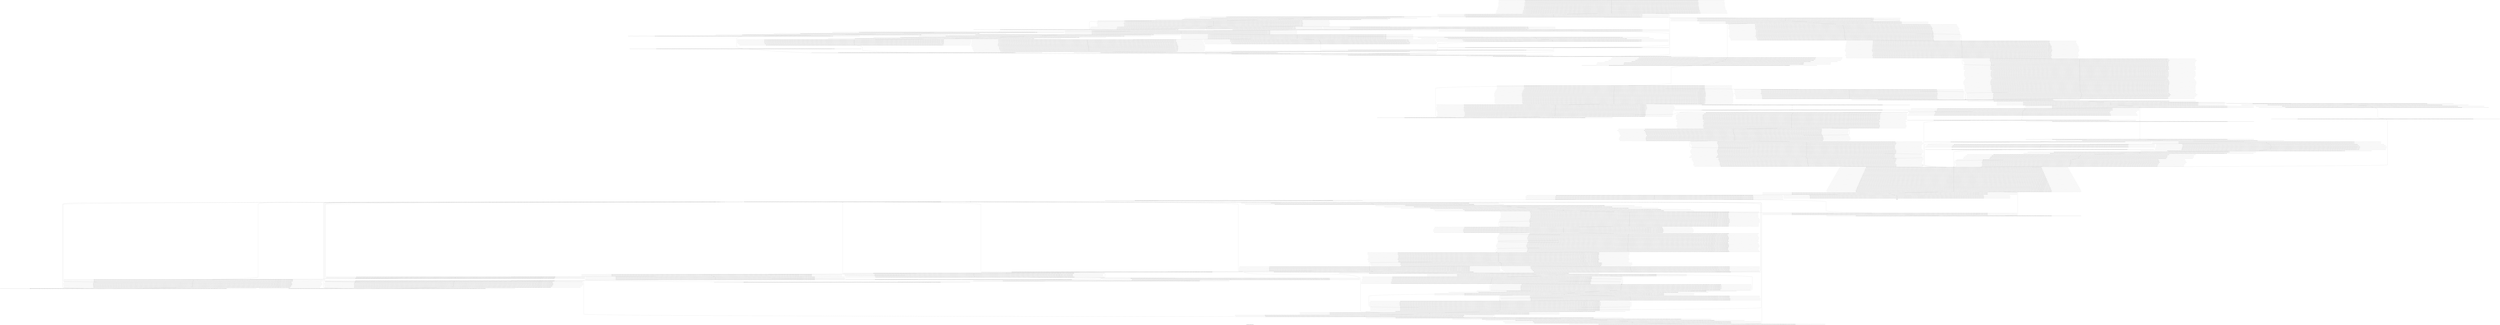 digraph G {
graph [label="Control-flow-graph for register allocator (function _main)"]
0[label="0, 0: 8 8 8 8 8 8 8 8 8 8 8 8 8 8 8 8 8 8 8 8 8 8 8 8 8 8 8 8 8 8 8 8 8 8 8 8 8 8 8 8 8 8 8 8 8 8 8 8 8 8 8 8 8 8 8 8 8 8 8 8 8 8 8 8 8 8 8 8 8 8 8 8 8 8 8 8 8 8 8 8 8 8 8 8 8 8 8 8 8 8 8 8 8 8 8 8 8 8 8 8 8 8 8 8 8 8 8 8 8 8 8 8 8 8 8 8 8 8 8 8 8 8 8 8 8 8 8 8 8 8 8 8 8 8 8 8 8 8 8 8 8 8 8 8 8 8 8 8 8 8 8 8 8 8 8 8 8 8 8 8 8 8 8 8 8 8 8 8 8 8 8 8 8 8 8 8 8 8 8 8 8 8 8 8 8 8 8 8 8 8 8 8 8 8 8 8 8 8 8 8 8 8 8 8 8 8 8 8 8 8 8 8 8 8 8 8 8 8 8 8 8 8 8 8 8 8 8 8 8 8 8 8 8 8 8 8 8 8 8 8 8 8 8 8 8 8 8 8 8 8 8 8 8 8 8 8 8 8 8 8 8 8 8 8 8 8 8 8 8 8 8 8 8 8 8 8 8 8 8 8 8 8 8 8 8 8 8 8 8 8 8 8 8 8 8 8 8 8 8 8 8 8 8 8 8 8 8 8 8 8 8 8 8 8 8 8 8 8 8 8 8 8 8 8 8 8 8 8 8 8 8 8 8 8 8 8 8 8 8 8 8 8 8 8 8 8 8 8 8 8 8 8 8 8 8 8 8 8 8 9 9 9 9 9 9 9 9 9 9 9 9 9 9 9 9 9 9 9 9 9 9 9 9 9 9 9 9 9 9 9 9 9 9 9 9 9 9 9 9 9 9 9 9 9 9 9 9 9 9 9 9 9 9 9 9 9 9 9 9 9 9 9 9 9 9 9 9 9 9 9 9 9 9 9 9 9 9 9 9 9 9 9 9 9 9 9 9 9 9 9 9 9 9 9 9 9 9 9 9 9 9 9 9 9 9 9 9 9 9 9 9 9 9 9 9 9 9 9 9 9 9 9 9 9 9 9 9 9 9 9 9 9 9 9 9 9 9 9 9 9 9 9 9 9 9 9 9 9 9 9 9 9 9 9 9 9 9 9 9 9 9 9 9 9 9 9 9 9 9 9 9 9 9 9 9 9 9 9 9 9 9 9 9 9 9 9 9 9 9 9 9 9 9 9 9 9 9 9 9 9 9 9 9 9 9 9 9 9 9 9 9 9 9 9 9 9 9 9 9 9 9 9 9 9 9 9 9 9 9 9 9 9 9 9 9 9 9 9 9 9 9 9 9 9 9 9 9 9 9 9 9 9 9 9 9 9 9 9 9 9 9 9 9 9 9 9 9 9 9 9 9 9 9 9 9 9 9 9 9 9 9 9 9 9 9 9 9 9 9 9 9 9 9 9 9 9 9 9 9 9 9 9 9 9 9 9 9 9 9 9 9 9 9 9 9 9 9 9 9 9 9 9 9 9 9 9 9 9 9 9 9 9 9 9 9 9 9 9 9 9 9 9 9 9 9 9 9 9 9 9 9 9 9 9 9 9 9 9 9 9 9 9 "];
1[label="1, 1: 8 8 8 8 8 8 8 8 8 8 8 8 8 8 8 8 8 8 8 8 8 8 8 8 8 8 8 8 8 8 8 8 8 8 8 8 8 8 8 8 8 8 8 8 8 8 8 8 8 8 8 8 8 8 8 8 8 8 8 8 8 8 8 8 8 8 8 8 8 8 8 8 8 8 8 8 8 8 8 8 8 8 8 8 8 8 8 8 8 8 8 8 8 8 8 8 8 8 8 8 8 8 8 8 8 8 8 8 8 8 8 8 8 8 8 8 8 8 8 8 8 8 8 8 8 8 8 8 8 8 8 8 8 8 8 8 8 8 8 8 8 8 8 8 8 8 8 8 8 8 8 8 8 8 8 8 8 8 8 8 8 8 8 8 8 8 8 8 8 8 8 8 8 8 8 8 8 8 8 8 8 8 8 8 8 8 8 8 8 8 8 8 8 8 8 8 8 8 8 8 8 8 8 8 8 8 8 8 8 8 8 8 8 8 8 8 8 8 8 8 8 8 8 8 8 8 8 8 8 8 8 8 8 8 8 8 8 8 8 8 8 8 8 8 8 8 8 8 8 8 8 8 8 8 8 8 8 8 8 8 8 8 8 8 8 8 8 8 8 8 8 8 8 8 8 8 8 8 8 8 8 8 8 8 8 8 8 8 8 8 8 8 8 8 8 8 8 8 8 8 8 8 8 8 8 8 8 8 8 8 8 8 8 8 8 8 8 8 8 8 8 8 8 8 8 8 8 8 8 8 8 8 8 8 8 8 8 8 8 8 8 8 8 8 8 8 8 8 8 8 8 8 8 8 8 8 8 8 8 9 9 9 9 9 9 9 9 9 9 9 9 9 9 9 9 9 9 9 9 9 9 9 9 9 9 9 9 9 9 9 9 9 9 9 9 9 9 9 9 9 9 9 9 9 9 9 9 9 9 9 9 9 9 9 9 9 9 9 9 9 9 9 9 9 9 9 9 9 9 9 9 9 9 9 9 9 9 9 9 9 9 9 9 9 9 9 9 9 9 9 9 9 9 9 9 9 9 9 9 9 9 9 9 9 9 9 9 9 9 9 9 9 9 9 9 9 9 9 9 9 9 9 9 9 9 9 9 9 9 9 9 9 9 9 9 9 9 9 9 9 9 9 9 9 9 9 9 9 9 9 9 9 9 9 9 9 9 9 9 9 9 9 9 9 9 9 9 9 9 9 9 9 9 9 9 9 9 9 9 9 9 9 9 9 9 9 9 9 9 9 9 9 9 9 9 9 9 9 9 9 9 9 9 9 9 9 9 9 9 9 9 9 9 9 9 9 9 9 9 9 9 9 9 9 9 9 9 9 9 9 9 9 9 9 9 9 9 9 9 9 9 9 9 9 9 9 9 9 9 9 9 9 9 9 9 9 9 9 9 9 9 9 9 9 9 9 9 9 9 9 9 9 9 9 9 9 9 9 9 9 9 9 9 9 9 9 9 9 9 9 9 9 9 9 9 9 9 9 9 9 9 9 9 9 9 9 9 9 9 9 9 9 9 9 9 9 9 9 9 9 9 9 9 9 9 9 9 9 9 9 9 9 9 9 9 9 9 9 9 9 9 9 9 9 9 9 9 9 9 9 9 9 9 9 9 9 9 9 9 9 9 9 "];
2[label="2, 3: 0 1 8 8 8 8 8 8 8 8 8 8 8 8 8 8 8 8 8 8 8 8 8 8 8 8 8 8 8 8 8 8 8 8 8 8 8 8 8 8 8 8 8 8 8 8 8 8 8 8 8 8 8 8 8 8 8 8 8 8 8 8 8 8 8 8 8 8 8 8 8 8 8 8 8 8 8 8 8 8 8 8 8 8 8 8 8 8 8 8 8 8 8 8 8 8 8 8 8 8 8 8 8 8 8 8 8 8 8 8 8 8 8 8 8 8 8 8 8 8 8 8 8 8 8 8 8 8 8 8 8 8 8 8 8 8 8 8 8 8 8 8 8 8 8 8 8 8 8 8 8 8 8 8 8 8 8 8 8 8 8 8 8 8 8 8 8 8 8 8 8 8 8 8 8 8 8 8 8 8 8 8 8 8 8 8 8 8 8 8 8 8 8 8 8 8 8 8 8 8 8 8 8 8 8 8 8 8 8 8 8 8 8 8 8 8 8 8 8 8 8 8 8 8 8 8 8 8 8 8 8 8 8 8 8 8 8 8 8 8 8 8 8 8 8 8 8 8 8 8 8 8 8 8 8 8 8 8 8 8 8 8 8 8 8 8 8 8 8 8 8 8 8 8 8 8 8 8 8 8 8 8 8 8 8 8 8 8 8 8 8 8 8 8 8 8 8 8 8 8 8 8 8 8 8 8 8 8 8 8 8 8 8 8 8 8 8 8 8 8 8 8 8 8 8 8 8 8 8 8 8 8 8 8 8 8 8 8 8 8 8 8 8 8 8 8 8 8 8 8 8 8 8 8 8 8 8 8 8 8 8 9 9 9 9 9 9 9 9 9 9 9 9 9 9 9 9 9 9 9 9 9 9 9 9 9 9 9 9 9 9 9 9 9 9 9 9 9 9 9 9 9 9 9 9 9 9 9 9 9 9 9 9 9 9 9 9 9 9 9 9 9 9 9 9 9 9 9 9 9 9 9 9 9 9 9 9 9 9 9 9 9 9 9 9 9 9 9 9 9 9 9 9 9 9 9 9 9 9 9 9 9 9 9 9 9 9 9 9 9 9 9 9 9 9 9 9 9 9 9 9 9 9 9 9 9 9 9 9 9 9 9 9 9 9 9 9 9 9 9 9 9 9 9 9 9 9 9 9 9 9 9 9 9 9 9 9 9 9 9 9 9 9 9 9 9 9 9 9 9 9 9 9 9 9 9 9 9 9 9 9 9 9 9 9 9 9 9 9 9 9 9 9 9 9 9 9 9 9 9 9 9 9 9 9 9 9 9 9 9 9 9 9 9 9 9 9 9 9 9 9 9 9 9 9 9 9 9 9 9 9 9 9 9 9 9 9 9 9 9 9 9 9 9 9 9 9 9 9 9 9 9 9 9 9 9 9 9 9 9 9 9 9 9 9 9 9 9 9 9 9 9 9 9 9 9 9 9 9 9 9 9 9 9 9 9 9 9 9 9 9 9 9 9 9 9 9 9 9 9 9 9 9 9 9 9 9 9 9 9 9 9 9 9 9 9 9 9 9 9 9 9 9 9 9 9 9 9 9 9 9 9 9 9 9 9 9 9 9 9 9 9 9 9 9 9 9 9 9 9 9 9 9 9 9 9 9 9 9 9 9 9 9 9 "];
3[label="3, 4: 0 1 8 8 8 8 8 8 8 8 8 8 8 8 8 8 8 8 8 8 8 8 8 8 8 8 8 8 8 8 8 8 8 8 8 8 8 8 8 8 8 8 8 8 8 8 8 8 8 8 8 8 8 8 8 8 8 8 8 8 8 8 8 8 8 8 8 8 8 8 8 8 8 8 8 8 8 8 8 8 8 8 8 8 8 8 8 8 8 8 8 8 8 8 8 8 8 8 8 8 8 8 8 8 8 8 8 8 8 8 8 8 8 8 8 8 8 8 8 8 8 8 8 8 8 8 8 8 8 8 8 8 8 8 8 8 8 8 8 8 8 8 8 8 8 8 8 8 8 8 8 8 8 8 8 8 8 8 8 8 8 8 8 8 8 8 8 8 8 8 8 8 8 8 8 8 8 8 8 8 8 8 8 8 8 8 8 8 8 8 8 8 8 8 8 8 8 8 8 8 8 8 8 8 8 8 8 8 8 8 8 8 8 8 8 8 8 8 8 8 8 8 8 8 8 8 8 8 8 8 8 8 8 8 8 8 8 8 8 8 8 8 8 8 8 8 8 8 8 8 8 8 8 8 8 8 8 8 8 8 8 8 8 8 8 8 8 8 8 8 8 8 8 8 8 8 8 8 8 8 8 8 8 8 8 8 8 8 8 8 8 8 8 8 8 8 8 8 8 8 8 8 8 8 8 8 8 8 8 8 8 8 8 8 8 8 8 8 8 8 8 8 8 8 8 8 8 8 8 8 8 8 8 8 8 8 8 8 8 8 8 8 8 8 8 8 8 8 8 8 8 8 8 8 8 8 8 8 8 8 8 9 9 9 9 9 9 9 9 9 9 9 9 9 9 9 9 9 9 9 9 9 9 9 9 9 9 9 9 9 9 9 9 9 9 9 9 9 9 9 9 9 9 9 9 9 9 9 9 9 9 9 9 9 9 9 9 9 9 9 9 9 9 9 9 9 9 9 9 9 9 9 9 9 9 9 9 9 9 9 9 9 9 9 9 9 9 9 9 9 9 9 9 9 9 9 9 9 9 9 9 9 9 9 9 9 9 9 9 9 9 9 9 9 9 9 9 9 9 9 9 9 9 9 9 9 9 9 9 9 9 9 9 9 9 9 9 9 9 9 9 9 9 9 9 9 9 9 9 9 9 9 9 9 9 9 9 9 9 9 9 9 9 9 9 9 9 9 9 9 9 9 9 9 9 9 9 9 9 9 9 9 9 9 9 9 9 9 9 9 9 9 9 9 9 9 9 9 9 9 9 9 9 9 9 9 9 9 9 9 9 9 9 9 9 9 9 9 9 9 9 9 9 9 9 9 9 9 9 9 9 9 9 9 9 9 9 9 9 9 9 9 9 9 9 9 9 9 9 9 9 9 9 9 9 9 9 9 9 9 9 9 9 9 9 9 9 9 9 9 9 9 9 9 9 9 9 9 9 9 9 9 9 9 9 9 9 9 9 9 9 9 9 9 9 9 9 9 9 9 9 9 9 9 9 9 9 9 9 9 9 9 9 9 9 9 9 9 9 9 9 9 9 9 9 9 9 9 9 9 9 9 9 9 9 9 9 9 9 9 9 9 9 9 9 9 9 9 9 9 9 9 9 9 9 9 9 9 9 9 9 9 9 9 "];
4[label="4, 8: 0 1 8 8 8 8 8 8 8 8 8 8 8 8 8 8 8 8 8 8 8 8 8 8 8 8 8 8 8 8 8 8 8 8 8 8 8 8 8 8 8 8 8 8 8 8 8 8 8 8 8 8 8 8 8 8 8 8 8 8 8 8 8 8 8 8 8 8 8 8 8 8 8 8 8 8 8 8 8 8 8 8 8 8 8 8 8 8 8 8 8 8 8 8 8 8 8 8 8 8 8 8 8 8 8 8 8 8 8 8 8 8 8 8 8 8 8 8 8 8 8 8 8 8 8 8 8 8 8 8 8 8 8 8 8 8 8 8 8 8 8 8 8 8 8 8 8 8 8 8 8 8 8 8 8 8 8 8 8 8 8 8 8 8 8 8 8 8 8 8 8 8 8 8 8 8 8 8 8 8 8 8 8 8 8 8 8 8 8 8 8 8 8 8 8 8 8 8 8 8 8 8 8 8 8 8 8 8 8 8 8 8 8 8 8 8 8 8 8 8 8 8 8 8 8 8 8 8 8 8 8 8 8 8 8 8 8 8 8 8 8 8 8 8 8 8 8 8 8 8 8 8 8 8 8 8 8 8 8 8 8 8 8 8 8 8 8 8 8 8 8 8 8 8 8 8 8 8 8 8 8 8 8 8 8 8 8 8 8 8 8 8 8 8 8 8 8 8 8 8 8 8 8 8 8 8 8 8 8 8 8 8 8 8 8 8 8 8 8 8 8 8 8 8 8 8 8 8 8 8 8 8 8 8 8 8 8 8 8 8 8 8 8 8 8 8 8 8 8 8 8 8 8 8 8 8 8 8 8 8 8 9 9 9 9 9 9 9 9 9 9 9 9 9 9 9 9 9 9 9 9 9 9 9 9 9 9 9 9 9 9 9 9 9 9 9 9 9 9 9 9 9 9 9 9 9 9 9 9 9 9 9 9 9 9 9 9 9 9 9 9 9 9 9 9 9 9 9 9 9 9 9 9 9 9 9 9 9 9 9 9 9 9 9 9 9 9 9 9 9 9 9 9 9 9 9 9 9 9 9 9 9 9 9 9 9 9 9 9 9 9 9 9 9 9 9 9 9 9 9 9 9 9 9 9 9 9 9 9 9 9 9 9 9 9 9 9 9 9 9 9 9 9 9 9 9 9 9 9 9 9 9 9 9 9 9 9 9 9 9 9 9 9 9 9 9 9 9 9 9 9 9 9 9 9 9 9 9 9 9 9 9 9 9 9 9 9 9 9 9 9 9 9 9 9 9 9 9 9 9 9 9 9 9 9 9 9 9 9 9 9 9 9 9 9 9 9 9 9 9 9 9 9 9 9 9 9 9 9 9 9 9 9 9 9 9 9 9 9 9 9 9 9 9 9 9 9 9 9 9 9 9 9 9 9 9 9 9 9 9 9 9 9 9 9 9 9 9 9 9 9 9 9 9 9 9 9 9 9 9 9 9 9 9 9 9 9 9 9 9 9 9 9 9 9 9 9 9 9 9 9 9 9 9 9 9 9 9 9 9 9 9 9 9 9 9 9 9 9 9 9 9 9 9 9 9 9 9 9 9 9 9 9 9 9 9 9 9 9 9 9 9 9 9 9 9 9 9 9 9 9 9 9 9 9 9 9 9 9 9 9 9 9 9 "];
5[label="5, 83: 0 1 2 3 8 8 8 8 8 8 8 8 8 8 8 8 8 8 8 8 8 8 8 8 8 8 8 8 8 8 8 8 8 8 8 8 8 8 8 8 8 8 8 8 8 8 8 8 8 8 8 8 8 8 8 8 8 8 8 8 8 8 8 8 8 8 8 8 8 8 8 8 8 8 8 8 8 8 8 8 8 8 8 8 8 8 8 8 8 8 8 8 8 8 8 8 8 8 8 8 8 8 8 8 8 8 8 8 8 8 8 8 8 8 8 8 8 8 8 8 8 8 8 8 8 8 8 8 8 8 8 8 8 8 8 8 8 8 8 8 8 8 8 8 8 8 8 8 8 8 8 8 8 8 8 8 8 8 8 8 8 8 8 8 8 8 8 8 8 8 8 8 8 8 8 8 8 8 8 8 8 8 8 8 8 8 8 8 8 8 8 8 8 8 8 8 8 8 8 8 8 8 8 8 8 8 8 8 8 8 8 8 8 8 8 8 8 8 8 8 8 8 8 8 8 8 8 8 8 8 8 8 8 8 8 8 8 8 8 8 8 8 8 8 8 8 8 8 8 8 8 8 8 8 8 8 8 8 8 8 8 8 8 8 8 8 8 8 8 8 8 8 8 8 8 8 8 8 8 8 8 8 8 8 8 8 8 8 8 8 8 8 8 8 8 8 8 8 8 8 8 8 8 8 8 8 8 8 8 8 8 8 8 8 8 8 8 8 8 8 8 8 8 8 8 8 8 8 8 8 8 8 8 8 8 8 8 8 8 8 8 8 8 8 8 8 8 8 8 8 8 8 8 8 8 8 8 8 8 8 8 8 8 9 9 9 9 9 9 9 9 9 9 9 9 9 9 9 9 9 9 9 9 9 9 9 9 9 9 9 9 9 9 9 9 9 9 9 9 9 9 9 9 9 9 9 9 9 9 9 9 9 9 9 9 9 9 9 9 9 9 9 9 9 9 9 9 9 9 9 9 9 9 9 9 9 9 9 9 9 9 9 9 9 9 9 9 9 9 9 9 9 9 9 9 9 9 9 9 9 9 9 9 9 9 9 9 9 9 9 9 9 9 9 9 9 9 9 9 9 9 9 9 9 9 9 9 9 9 9 9 9 9 9 9 9 9 9 9 9 9 9 9 9 9 9 9 9 9 9 9 9 9 9 9 9 9 9 9 9 9 9 9 9 9 9 9 9 9 9 9 9 9 9 9 9 9 9 9 9 9 9 9 9 9 9 9 9 9 9 9 9 9 9 9 9 9 9 9 9 9 9 9 9 9 9 9 9 9 9 9 9 9 9 9 9 9 9 9 9 9 9 9 9 9 9 9 9 9 9 9 9 9 9 9 9 9 9 9 9 9 9 9 9 9 9 9 9 9 9 9 9 9 9 9 9 9 9 9 9 9 9 9 9 9 9 9 9 9 9 9 9 9 9 9 9 9 9 9 9 9 9 9 9 9 9 9 9 9 9 9 9 9 9 9 9 9 9 9 9 9 9 9 9 9 9 9 9 9 9 9 9 9 9 9 9 9 9 9 9 9 9 9 9 9 9 9 9 9 9 9 9 9 9 9 9 9 9 9 9 9 9 9 9 9 9 9 9 9 9 9 9 9 9 9 9 9 9 9 9 9 9 9 9 9 9 "];
6[label="6, 85: 0 1 2 3 4 5 8 8 8 8 8 8 8 8 8 8 8 8 8 8 8 8 8 8 8 8 8 8 8 8 8 8 8 8 8 8 8 8 8 8 8 8 8 8 8 8 8 8 8 8 8 8 8 8 8 8 8 8 8 8 8 8 8 8 8 8 8 8 8 8 8 8 8 8 8 8 8 8 8 8 8 8 8 8 8 8 8 8 8 8 8 8 8 8 8 8 8 8 8 8 8 8 8 8 8 8 8 8 8 8 8 8 8 8 8 8 8 8 8 8 8 8 8 8 8 8 8 8 8 8 8 8 8 8 8 8 8 8 8 8 8 8 8 8 8 8 8 8 8 8 8 8 8 8 8 8 8 8 8 8 8 8 8 8 8 8 8 8 8 8 8 8 8 8 8 8 8 8 8 8 8 8 8 8 8 8 8 8 8 8 8 8 8 8 8 8 8 8 8 8 8 8 8 8 8 8 8 8 8 8 8 8 8 8 8 8 8 8 8 8 8 8 8 8 8 8 8 8 8 8 8 8 8 8 8 8 8 8 8 8 8 8 8 8 8 8 8 8 8 8 8 8 8 8 8 8 8 8 8 8 8 8 8 8 8 8 8 8 8 8 8 8 8 8 8 8 8 8 8 8 8 8 8 8 8 8 8 8 8 8 8 8 8 8 8 8 8 8 8 8 8 8 8 8 8 8 8 8 8 8 8 8 8 8 8 8 8 8 8 8 8 8 8 8 8 8 8 8 8 8 8 8 8 8 8 8 8 8 8 8 8 8 8 8 8 8 8 8 8 8 8 8 8 8 8 8 8 8 8 8 8 8 8 8 8 9 9 9 9 9 9 9 9 9 9 9 9 9 9 9 9 9 9 9 9 9 9 9 9 9 9 9 9 9 9 9 9 9 9 9 9 9 9 9 9 9 9 9 9 9 9 9 9 9 9 9 9 9 9 9 9 9 9 9 9 9 9 9 9 9 9 9 9 9 9 9 9 9 9 9 9 9 9 9 9 9 9 9 9 9 9 9 9 9 9 9 9 9 9 9 9 9 9 9 9 9 9 9 9 9 9 9 9 9 9 9 9 9 9 9 9 9 9 9 9 9 9 9 9 9 9 9 9 9 9 9 9 9 9 9 9 9 9 9 9 9 9 9 9 9 9 9 9 9 9 9 9 9 9 9 9 9 9 9 9 9 9 9 9 9 9 9 9 9 9 9 9 9 9 9 9 9 9 9 9 9 9 9 9 9 9 9 9 9 9 9 9 9 9 9 9 9 9 9 9 9 9 9 9 9 9 9 9 9 9 9 9 9 9 9 9 9 9 9 9 9 9 9 9 9 9 9 9 9 9 9 9 9 9 9 9 9 9 9 9 9 9 9 9 9 9 9 9 9 9 9 9 9 9 9 9 9 9 9 9 9 9 9 9 9 9 9 9 9 9 9 9 9 9 9 9 9 9 9 9 9 9 9 9 9 9 9 9 9 9 9 9 9 9 9 9 9 9 9 9 9 9 9 9 9 9 9 9 9 9 9 9 9 9 9 9 9 9 9 9 9 9 9 9 9 9 9 9 9 9 9 9 9 9 9 9 9 9 9 9 9 9 9 9 9 9 9 9 9 9 9 9 9 9 9 9 9 9 9 9 9 9 9 "];
7[label="7, 45: 0 1 2 3 4 5 6 7 8 8 8 8 8 8 8 8 8 8 8 8 8 8 8 8 8 8 8 8 8 8 8 8 8 8 8 8 8 8 8 8 8 8 8 8 8 8 8 8 8 8 8 8 8 8 8 8 8 8 8 8 8 8 8 8 8 8 8 8 8 8 8 8 8 8 8 8 8 8 8 8 8 8 8 8 8 8 8 8 8 8 8 8 8 8 8 8 8 8 8 8 8 8 8 8 8 8 8 8 8 8 8 8 8 8 8 8 8 8 8 8 8 8 8 8 8 8 8 8 8 8 8 8 8 8 8 8 8 8 8 8 8 8 8 8 8 8 8 8 8 8 8 8 8 8 8 8 8 8 8 8 8 8 8 8 8 8 8 8 8 8 8 8 8 8 8 8 8 8 8 8 8 8 8 8 8 8 8 8 8 8 8 8 8 8 8 8 8 8 8 8 8 8 8 8 8 8 8 8 8 8 8 8 8 8 8 8 8 8 8 8 8 8 8 8 8 8 8 8 8 8 8 8 8 8 8 8 8 8 8 8 8 8 8 8 8 8 8 8 8 8 8 8 8 8 8 8 8 8 8 8 8 8 8 8 8 8 8 8 8 8 8 8 8 8 8 8 8 8 8 8 8 8 8 8 8 8 8 8 8 8 8 8 8 8 8 8 8 8 8 8 8 8 8 8 8 8 8 8 8 8 8 8 8 8 8 8 8 8 8 8 8 8 8 8 8 8 8 8 8 8 8 8 8 8 8 8 8 8 8 8 8 8 8 8 8 8 8 8 8 8 8 8 8 8 8 8 8 8 8 8 8 8 8 8 8 8 8 9 9 9 9 9 9 9 9 9 9 9 9 9 9 9 9 9 9 9 9 9 9 9 9 9 9 9 9 9 9 9 9 9 9 9 9 9 9 9 9 9 9 9 9 9 9 9 9 9 9 9 9 9 9 9 9 9 9 9 9 9 9 9 9 9 9 9 9 9 9 9 9 9 9 9 9 9 9 9 9 9 9 9 9 9 9 9 9 9 9 9 9 9 9 9 9 9 9 9 9 9 9 9 9 9 9 9 9 9 9 9 9 9 9 9 9 9 9 9 9 9 9 9 9 9 9 9 9 9 9 9 9 9 9 9 9 9 9 9 9 9 9 9 9 9 9 9 9 9 9 9 9 9 9 9 9 9 9 9 9 9 9 9 9 9 9 9 9 9 9 9 9 9 9 9 9 9 9 9 9 9 9 9 9 9 9 9 9 9 9 9 9 9 9 9 9 9 9 9 9 9 9 9 9 9 9 9 9 9 9 9 9 9 9 9 9 9 9 9 9 9 9 9 9 9 9 9 9 9 9 9 9 9 9 9 9 9 9 9 9 9 9 9 9 9 9 9 9 9 9 9 9 9 9 9 9 9 9 9 9 9 9 9 9 9 9 9 9 9 9 9 9 9 9 9 9 9 9 9 9 9 9 9 9 9 9 9 9 9 9 9 9 9 9 9 9 9 9 9 9 9 9 9 9 9 9 9 9 9 9 9 9 9 9 9 9 9 9 9 9 9 9 9 9 9 9 9 9 9 9 9 9 9 9 9 9 9 9 9 9 9 9 9 9 9 9 9 9 9 9 9 9 9 9 9 9 9 9 9 9 9 9 9 "];
8[label="8, 611: 0 1 2 3 4 5 6 7 8 8 8 8 8 8 8 8 8 8 8 8 8 8 8 8 8 8 8 8 8 8 8 8 8 8 8 8 8 8 8 8 8 8 8 8 8 8 8 8 8 8 8 8 8 8 8 8 8 8 8 8 8 8 8 8 8 8 8 8 8 8 8 8 8 8 8 8 8 8 8 8 8 8 8 8 8 8 8 8 8 8 8 8 8 8 8 8 8 8 8 8 8 8 8 8 8 8 8 8 8 8 8 8 8 8 8 8 8 8 8 8 8 8 8 8 8 8 8 8 8 8 8 8 8 8 8 8 8 8 8 8 8 8 8 8 8 8 8 8 8 8 8 8 8 8 8 8 8 8 8 8 8 8 8 8 8 8 8 8 8 8 8 8 8 8 8 8 8 8 8 8 8 8 8 8 8 8 8 8 8 8 8 8 8 8 8 8 8 8 8 8 8 8 8 8 8 8 8 8 8 8 8 8 8 8 8 8 8 8 8 8 8 8 8 8 8 8 8 8 8 8 8 8 8 8 8 8 8 8 8 8 8 8 8 8 8 8 8 8 8 8 8 8 8 8 8 8 8 8 8 8 8 8 8 8 8 8 8 8 8 8 8 8 8 8 8 8 8 8 8 8 8 8 8 8 8 8 8 8 8 8 8 8 8 8 8 8 8 8 8 8 8 8 8 8 8 8 8 8 8 8 8 8 8 8 8 8 8 8 8 8 8 8 8 8 8 8 8 8 8 8 8 8 8 8 8 8 8 8 8 8 8 8 8 8 8 8 8 8 8 8 8 8 8 8 8 8 8 8 8 8 8 8 8 8 8 8 8 8 9 9 9 9 9 9 9 9 9 9 9 9 9 9 9 9 9 9 9 9 9 9 9 9 9 9 9 9 9 9 9 9 9 9 9 9 9 9 9 9 9 9 9 9 9 9 9 9 9 9 9 9 9 9 9 9 9 9 9 9 9 9 9 9 9 9 9 9 9 9 9 9 9 9 9 9 9 9 9 9 9 9 9 9 9 9 9 9 9 9 9 9 9 9 9 9 9 9 9 9 9 9 9 9 9 9 9 9 9 9 9 9 9 9 9 9 9 9 9 9 9 9 9 9 9 9 9 9 9 9 9 9 9 9 9 9 9 9 9 9 9 9 9 9 9 9 9 9 9 9 9 9 9 9 9 9 9 9 9 9 9 9 9 9 9 9 9 9 9 9 9 9 9 9 9 9 9 9 9 9 9 9 9 9 9 9 9 9 9 9 9 9 9 9 9 9 9 9 9 9 9 9 9 9 9 9 9 9 9 9 9 9 9 9 9 9 9 9 9 9 9 9 9 9 9 9 9 9 9 9 9 9 9 9 9 9 9 9 9 9 9 9 9 9 9 9 9 9 9 9 9 9 9 9 9 9 9 9 9 9 9 9 9 9 9 9 9 9 9 9 9 9 9 9 9 9 9 9 9 9 9 9 9 9 9 9 9 9 9 9 9 9 9 9 9 9 9 9 9 9 9 9 9 9 9 9 9 9 9 9 9 9 9 9 9 9 9 9 9 9 9 9 9 9 9 9 9 9 9 9 9 9 9 9 9 9 9 9 9 9 9 9 9 9 9 9 9 9 9 9 9 9 9 9 9 9 9 9 9 9 9 9 9 9 10 11 "];
9[label="9, 614: 0 1 2 3 4 5 6 7 8 8 8 8 8 8 8 8 8 8 8 8 8 8 8 8 8 8 8 8 8 8 8 8 8 8 8 8 8 8 8 8 8 8 8 8 8 8 8 8 8 8 8 8 8 8 8 8 8 8 8 8 8 8 8 8 8 8 8 8 8 8 8 8 8 8 8 8 8 8 8 8 8 8 8 8 8 8 8 8 8 8 8 8 8 8 8 8 8 8 8 8 8 8 8 8 8 8 8 8 8 8 8 8 8 8 8 8 8 8 8 8 8 8 8 8 8 8 8 8 8 8 8 8 8 8 8 8 8 8 8 8 8 8 8 8 8 8 8 8 8 8 8 8 8 8 8 8 8 8 8 8 8 8 8 8 8 8 8 8 8 8 8 8 8 8 8 8 8 8 8 8 8 8 8 8 8 8 8 8 8 8 8 8 8 8 8 8 8 8 8 8 8 8 8 8 8 8 8 8 8 8 8 8 8 8 8 8 8 8 8 8 8 8 8 8 8 8 8 8 8 8 8 8 8 8 8 8 8 8 8 8 8 8 8 8 8 8 8 8 8 8 8 8 8 8 8 8 8 8 8 8 8 8 8 8 8 8 8 8 8 8 8 8 8 8 8 8 8 8 8 8 8 8 8 8 8 8 8 8 8 8 8 8 8 8 8 8 8 8 8 8 8 8 8 8 8 8 8 8 8 8 8 8 8 8 8 8 8 8 8 8 8 8 8 8 8 8 8 8 8 8 8 8 8 8 8 8 8 8 8 8 8 8 8 8 8 8 8 8 8 8 8 8 8 8 8 8 8 8 8 8 8 8 8 8 8 8 8 9 9 9 9 9 9 9 9 9 9 9 9 9 9 9 9 9 9 9 9 9 9 9 9 9 9 9 9 9 9 9 9 9 9 9 9 9 9 9 9 9 9 9 9 9 9 9 9 9 9 9 9 9 9 9 9 9 9 9 9 9 9 9 9 9 9 9 9 9 9 9 9 9 9 9 9 9 9 9 9 9 9 9 9 9 9 9 9 9 9 9 9 9 9 9 9 9 9 9 9 9 9 9 9 9 9 9 9 9 9 9 9 9 9 9 9 9 9 9 9 9 9 9 9 9 9 9 9 9 9 9 9 9 9 9 9 9 9 9 9 9 9 9 9 9 9 9 9 9 9 9 9 9 9 9 9 9 9 9 9 9 9 9 9 9 9 9 9 9 9 9 9 9 9 9 9 9 9 9 9 9 9 9 9 9 9 9 9 9 9 9 9 9 9 9 9 9 9 9 9 9 9 9 9 9 9 9 9 9 9 9 9 9 9 9 9 9 9 9 9 9 9 9 9 9 9 9 9 9 9 9 9 9 9 9 9 9 9 9 9 9 9 9 9 9 9 9 9 9 9 9 9 9 9 9 9 9 9 9 9 9 9 9 9 9 9 9 9 9 9 9 9 9 9 9 9 9 9 9 9 9 9 9 9 9 9 9 9 9 9 9 9 9 9 9 9 9 9 9 9 9 9 9 9 9 9 9 9 9 9 9 9 9 9 9 9 9 9 9 9 9 9 9 9 9 9 9 9 9 9 9 9 9 9 9 9 9 9 9 9 9 9 9 9 9 9 9 9 9 9 9 9 9 9 9 9 9 9 9 9 9 9 9 10 11 12 13 "];
10[label="10, 10: 0 1 2 3 4 5 6 7 8 8 8 8 8 8 8 8 8 8 8 8 8 8 8 8 8 8 8 8 8 8 8 8 8 8 8 8 8 8 8 8 8 8 8 8 8 8 8 8 8 8 8 8 8 8 8 8 8 8 8 8 8 8 8 8 8 8 8 8 8 8 8 8 8 8 8 8 8 8 8 8 8 8 8 8 8 8 8 8 8 8 8 8 8 8 8 8 8 8 8 8 8 8 8 8 8 8 8 8 8 8 8 8 8 8 8 8 8 8 8 8 8 8 8 8 8 8 8 8 8 8 8 8 8 8 8 8 8 8 8 8 8 8 8 8 8 8 8 8 8 8 8 8 8 8 8 8 8 8 8 8 8 8 8 8 8 8 8 8 8 8 8 8 8 8 8 8 8 8 8 8 8 8 8 8 8 8 8 8 8 8 8 8 8 8 8 8 8 8 8 8 8 8 8 8 8 8 8 8 8 8 8 8 8 8 8 8 8 8 8 8 8 8 8 8 8 8 8 8 8 8 8 8 8 8 8 8 8 8 8 8 8 8 8 8 8 8 8 8 8 8 8 8 8 8 8 8 8 8 8 8 8 8 8 8 8 8 8 8 8 8 8 8 8 8 8 8 8 8 8 8 8 8 8 8 8 8 8 8 8 8 8 8 8 8 8 8 8 8 8 8 8 8 8 8 8 8 8 8 8 8 8 8 8 8 8 8 8 8 8 8 8 8 8 8 8 8 8 8 8 8 8 8 8 8 8 8 8 8 8 8 8 8 8 8 8 8 8 8 8 8 8 8 8 8 8 8 8 8 8 8 8 8 8 8 8 8 8 9 9 9 9 9 9 9 9 9 9 9 9 9 9 9 9 9 9 9 9 9 9 9 9 9 9 9 9 9 9 9 9 9 9 9 9 9 9 9 9 9 9 9 9 9 9 9 9 9 9 9 9 9 9 9 9 9 9 9 9 9 9 9 9 9 9 9 9 9 9 9 9 9 9 9 9 9 9 9 9 9 9 9 9 9 9 9 9 9 9 9 9 9 9 9 9 9 9 9 9 9 9 9 9 9 9 9 9 9 9 9 9 9 9 9 9 9 9 9 9 9 9 9 9 9 9 9 9 9 9 9 9 9 9 9 9 9 9 9 9 9 9 9 9 9 9 9 9 9 9 9 9 9 9 9 9 9 9 9 9 9 9 9 9 9 9 9 9 9 9 9 9 9 9 9 9 9 9 9 9 9 9 9 9 9 9 9 9 9 9 9 9 9 9 9 9 9 9 9 9 9 9 9 9 9 9 9 9 9 9 9 9 9 9 9 9 9 9 9 9 9 9 9 9 9 9 9 9 9 9 9 9 9 9 9 9 9 9 9 9 9 9 9 9 9 9 9 9 9 9 9 9 9 9 9 9 9 9 9 9 9 9 9 9 9 9 9 9 9 9 9 9 9 9 9 9 9 9 9 9 9 9 9 9 9 9 9 9 9 9 9 9 9 9 9 9 9 9 9 9 9 9 9 9 9 9 9 9 9 9 9 9 9 9 9 9 9 9 9 9 9 9 9 9 9 9 9 9 9 9 9 9 9 9 9 9 9 9 9 9 9 9 9 9 9 9 9 9 9 9 9 9 9 9 9 9 9 9 9 9 9 9 9 10 11 12 13 14 15 "];
11[label="11, 11: 0 1 2 3 4 5 6 7 8 8 8 8 8 8 8 8 8 8 8 8 8 8 8 8 8 8 8 8 8 8 8 8 8 8 8 8 8 8 8 8 8 8 8 8 8 8 8 8 8 8 8 8 8 8 8 8 8 8 8 8 8 8 8 8 8 8 8 8 8 8 8 8 8 8 8 8 8 8 8 8 8 8 8 8 8 8 8 8 8 8 8 8 8 8 8 8 8 8 8 8 8 8 8 8 8 8 8 8 8 8 8 8 8 8 8 8 8 8 8 8 8 8 8 8 8 8 8 8 8 8 8 8 8 8 8 8 8 8 8 8 8 8 8 8 8 8 8 8 8 8 8 8 8 8 8 8 8 8 8 8 8 8 8 8 8 8 8 8 8 8 8 8 8 8 8 8 8 8 8 8 8 8 8 8 8 8 8 8 8 8 8 8 8 8 8 8 8 8 8 8 8 8 8 8 8 8 8 8 8 8 8 8 8 8 8 8 8 8 8 8 8 8 8 8 8 8 8 8 8 8 8 8 8 8 8 8 8 8 8 8 8 8 8 8 8 8 8 8 8 8 8 8 8 8 8 8 8 8 8 8 8 8 8 8 8 8 8 8 8 8 8 8 8 8 8 8 8 8 8 8 8 8 8 8 8 8 8 8 8 8 8 8 8 8 8 8 8 8 8 8 8 8 8 8 8 8 8 8 8 8 8 8 8 8 8 8 8 8 8 8 8 8 8 8 8 8 8 8 8 8 8 8 8 8 8 8 8 8 8 8 8 8 8 8 8 8 8 8 8 8 8 8 8 8 8 8 8 8 8 8 8 8 8 8 8 8 8 9 9 9 9 9 9 9 9 9 9 9 9 9 9 9 9 9 9 9 9 9 9 9 9 9 9 9 9 9 9 9 9 9 9 9 9 9 9 9 9 9 9 9 9 9 9 9 9 9 9 9 9 9 9 9 9 9 9 9 9 9 9 9 9 9 9 9 9 9 9 9 9 9 9 9 9 9 9 9 9 9 9 9 9 9 9 9 9 9 9 9 9 9 9 9 9 9 9 9 9 9 9 9 9 9 9 9 9 9 9 9 9 9 9 9 9 9 9 9 9 9 9 9 9 9 9 9 9 9 9 9 9 9 9 9 9 9 9 9 9 9 9 9 9 9 9 9 9 9 9 9 9 9 9 9 9 9 9 9 9 9 9 9 9 9 9 9 9 9 9 9 9 9 9 9 9 9 9 9 9 9 9 9 9 9 9 9 9 9 9 9 9 9 9 9 9 9 9 9 9 9 9 9 9 9 9 9 9 9 9 9 9 9 9 9 9 9 9 9 9 9 9 9 9 9 9 9 9 9 9 9 9 9 9 9 9 9 9 9 9 9 9 9 9 9 9 9 9 9 9 9 9 9 9 9 9 9 9 9 9 9 9 9 9 9 9 9 9 9 9 9 9 9 9 9 9 9 9 9 9 9 9 9 9 9 9 9 9 9 9 9 9 9 9 9 9 9 9 9 9 9 9 9 9 9 9 9 9 9 9 9 9 9 9 9 9 9 9 9 9 9 9 9 9 9 9 9 9 9 9 9 9 9 9 9 9 9 9 9 9 9 9 9 9 9 9 9 9 9 9 9 9 9 9 9 9 9 9 9 9 9 9 9 10 11 12 13 14 15 "];
12[label="12, 12: 0 1 2 3 4 5 6 7 8 8 8 8 8 8 8 8 8 8 8 8 8 8 8 8 8 8 8 8 8 8 8 8 8 8 8 8 8 8 8 8 8 8 8 8 8 8 8 8 8 8 8 8 8 8 8 8 8 8 8 8 8 8 8 8 8 8 8 8 8 8 8 8 8 8 8 8 8 8 8 8 8 8 8 8 8 8 8 8 8 8 8 8 8 8 8 8 8 8 8 8 8 8 8 8 8 8 8 8 8 8 8 8 8 8 8 8 8 8 8 8 8 8 8 8 8 8 8 8 8 8 8 8 8 8 8 8 8 8 8 8 8 8 8 8 8 8 8 8 8 8 8 8 8 8 8 8 8 8 8 8 8 8 8 8 8 8 8 8 8 8 8 8 8 8 8 8 8 8 8 8 8 8 8 8 8 8 8 8 8 8 8 8 8 8 8 8 8 8 8 8 8 8 8 8 8 8 8 8 8 8 8 8 8 8 8 8 8 8 8 8 8 8 8 8 8 8 8 8 8 8 8 8 8 8 8 8 8 8 8 8 8 8 8 8 8 8 8 8 8 8 8 8 8 8 8 8 8 8 8 8 8 8 8 8 8 8 8 8 8 8 8 8 8 8 8 8 8 8 8 8 8 8 8 8 8 8 8 8 8 8 8 8 8 8 8 8 8 8 8 8 8 8 8 8 8 8 8 8 8 8 8 8 8 8 8 8 8 8 8 8 8 8 8 8 8 8 8 8 8 8 8 8 8 8 8 8 8 8 8 8 8 8 8 8 8 8 8 8 8 8 8 8 8 8 8 8 8 8 8 8 8 8 8 8 8 8 8 9 9 9 9 9 9 9 9 9 9 9 9 9 9 9 9 9 9 9 9 9 9 9 9 9 9 9 9 9 9 9 9 9 9 9 9 9 9 9 9 9 9 9 9 9 9 9 9 9 9 9 9 9 9 9 9 9 9 9 9 9 9 9 9 9 9 9 9 9 9 9 9 9 9 9 9 9 9 9 9 9 9 9 9 9 9 9 9 9 9 9 9 9 9 9 9 9 9 9 9 9 9 9 9 9 9 9 9 9 9 9 9 9 9 9 9 9 9 9 9 9 9 9 9 9 9 9 9 9 9 9 9 9 9 9 9 9 9 9 9 9 9 9 9 9 9 9 9 9 9 9 9 9 9 9 9 9 9 9 9 9 9 9 9 9 9 9 9 9 9 9 9 9 9 9 9 9 9 9 9 9 9 9 9 9 9 9 9 9 9 9 9 9 9 9 9 9 9 9 9 9 9 9 9 9 9 9 9 9 9 9 9 9 9 9 9 9 9 9 9 9 9 9 9 9 9 9 9 9 9 9 9 9 9 9 9 9 9 9 9 9 9 9 9 9 9 9 9 9 9 9 9 9 9 9 9 9 9 9 9 9 9 9 9 9 9 9 9 9 9 9 9 9 9 9 9 9 9 9 9 9 9 9 9 9 9 9 9 9 9 9 9 9 9 9 9 9 9 9 9 9 9 9 9 9 9 9 9 9 9 9 9 9 9 9 9 9 9 9 9 9 9 9 9 9 9 9 9 9 9 9 9 9 9 9 9 9 9 9 9 9 9 9 9 9 9 9 9 9 9 9 9 9 9 9 9 9 9 9 9 9 9 9 10 11 12 13 14 15 "];
13[label="13, 15: 0 1 2 3 4 5 6 7 8 8 8 8 8 8 8 8 8 8 8 8 8 8 8 8 8 8 8 8 8 8 8 8 8 8 8 8 8 8 8 8 8 8 8 8 8 8 8 8 8 8 8 8 8 8 8 8 8 8 8 8 8 8 8 8 8 8 8 8 8 8 8 8 8 8 8 8 8 8 8 8 8 8 8 8 8 8 8 8 8 8 8 8 8 8 8 8 8 8 8 8 8 8 8 8 8 8 8 8 8 8 8 8 8 8 8 8 8 8 8 8 8 8 8 8 8 8 8 8 8 8 8 8 8 8 8 8 8 8 8 8 8 8 8 8 8 8 8 8 8 8 8 8 8 8 8 8 8 8 8 8 8 8 8 8 8 8 8 8 8 8 8 8 8 8 8 8 8 8 8 8 8 8 8 8 8 8 8 8 8 8 8 8 8 8 8 8 8 8 8 8 8 8 8 8 8 8 8 8 8 8 8 8 8 8 8 8 8 8 8 8 8 8 8 8 8 8 8 8 8 8 8 8 8 8 8 8 8 8 8 8 8 8 8 8 8 8 8 8 8 8 8 8 8 8 8 8 8 8 8 8 8 8 8 8 8 8 8 8 8 8 8 8 8 8 8 8 8 8 8 8 8 8 8 8 8 8 8 8 8 8 8 8 8 8 8 8 8 8 8 8 8 8 8 8 8 8 8 8 8 8 8 8 8 8 8 8 8 8 8 8 8 8 8 8 8 8 8 8 8 8 8 8 8 8 8 8 8 8 8 8 8 8 8 8 8 8 8 8 8 8 8 8 8 8 8 8 8 8 8 8 8 8 8 8 8 8 8 9 9 9 9 9 9 9 9 9 9 9 9 9 9 9 9 9 9 9 9 9 9 9 9 9 9 9 9 9 9 9 9 9 9 9 9 9 9 9 9 9 9 9 9 9 9 9 9 9 9 9 9 9 9 9 9 9 9 9 9 9 9 9 9 9 9 9 9 9 9 9 9 9 9 9 9 9 9 9 9 9 9 9 9 9 9 9 9 9 9 9 9 9 9 9 9 9 9 9 9 9 9 9 9 9 9 9 9 9 9 9 9 9 9 9 9 9 9 9 9 9 9 9 9 9 9 9 9 9 9 9 9 9 9 9 9 9 9 9 9 9 9 9 9 9 9 9 9 9 9 9 9 9 9 9 9 9 9 9 9 9 9 9 9 9 9 9 9 9 9 9 9 9 9 9 9 9 9 9 9 9 9 9 9 9 9 9 9 9 9 9 9 9 9 9 9 9 9 9 9 9 9 9 9 9 9 9 9 9 9 9 9 9 9 9 9 9 9 9 9 9 9 9 9 9 9 9 9 9 9 9 9 9 9 9 9 9 9 9 9 9 9 9 9 9 9 9 9 9 9 9 9 9 9 9 9 9 9 9 9 9 9 9 9 9 9 9 9 9 9 9 9 9 9 9 9 9 9 9 9 9 9 9 9 9 9 9 9 9 9 9 9 9 9 9 9 9 9 9 9 9 9 9 9 9 9 9 9 9 9 9 9 9 9 9 9 9 9 9 9 9 9 9 9 9 9 9 9 9 9 9 9 9 9 9 9 9 9 9 9 9 9 9 9 9 9 9 9 9 9 9 9 9 9 9 9 9 9 9 9 9 9 9 10 11 12 13 16 17 "];
14[label="14, 16: 0 1 2 3 4 5 6 7 8 8 8 8 8 8 8 8 8 8 8 8 8 8 8 8 8 8 8 8 8 8 8 8 8 8 8 8 8 8 8 8 8 8 8 8 8 8 8 8 8 8 8 8 8 8 8 8 8 8 8 8 8 8 8 8 8 8 8 8 8 8 8 8 8 8 8 8 8 8 8 8 8 8 8 8 8 8 8 8 8 8 8 8 8 8 8 8 8 8 8 8 8 8 8 8 8 8 8 8 8 8 8 8 8 8 8 8 8 8 8 8 8 8 8 8 8 8 8 8 8 8 8 8 8 8 8 8 8 8 8 8 8 8 8 8 8 8 8 8 8 8 8 8 8 8 8 8 8 8 8 8 8 8 8 8 8 8 8 8 8 8 8 8 8 8 8 8 8 8 8 8 8 8 8 8 8 8 8 8 8 8 8 8 8 8 8 8 8 8 8 8 8 8 8 8 8 8 8 8 8 8 8 8 8 8 8 8 8 8 8 8 8 8 8 8 8 8 8 8 8 8 8 8 8 8 8 8 8 8 8 8 8 8 8 8 8 8 8 8 8 8 8 8 8 8 8 8 8 8 8 8 8 8 8 8 8 8 8 8 8 8 8 8 8 8 8 8 8 8 8 8 8 8 8 8 8 8 8 8 8 8 8 8 8 8 8 8 8 8 8 8 8 8 8 8 8 8 8 8 8 8 8 8 8 8 8 8 8 8 8 8 8 8 8 8 8 8 8 8 8 8 8 8 8 8 8 8 8 8 8 8 8 8 8 8 8 8 8 8 8 8 8 8 8 8 8 8 8 8 8 8 8 8 8 8 8 8 8 9 9 9 9 9 9 9 9 9 9 9 9 9 9 9 9 9 9 9 9 9 9 9 9 9 9 9 9 9 9 9 9 9 9 9 9 9 9 9 9 9 9 9 9 9 9 9 9 9 9 9 9 9 9 9 9 9 9 9 9 9 9 9 9 9 9 9 9 9 9 9 9 9 9 9 9 9 9 9 9 9 9 9 9 9 9 9 9 9 9 9 9 9 9 9 9 9 9 9 9 9 9 9 9 9 9 9 9 9 9 9 9 9 9 9 9 9 9 9 9 9 9 9 9 9 9 9 9 9 9 9 9 9 9 9 9 9 9 9 9 9 9 9 9 9 9 9 9 9 9 9 9 9 9 9 9 9 9 9 9 9 9 9 9 9 9 9 9 9 9 9 9 9 9 9 9 9 9 9 9 9 9 9 9 9 9 9 9 9 9 9 9 9 9 9 9 9 9 9 9 9 9 9 9 9 9 9 9 9 9 9 9 9 9 9 9 9 9 9 9 9 9 9 9 9 9 9 9 9 9 9 9 9 9 9 9 9 9 9 9 9 9 9 9 9 9 9 9 9 9 9 9 9 9 9 9 9 9 9 9 9 9 9 9 9 9 9 9 9 9 9 9 9 9 9 9 9 9 9 9 9 9 9 9 9 9 9 9 9 9 9 9 9 9 9 9 9 9 9 9 9 9 9 9 9 9 9 9 9 9 9 9 9 9 9 9 9 9 9 9 9 9 9 9 9 9 9 9 9 9 9 9 9 9 9 9 9 9 9 9 9 9 9 9 9 9 9 9 9 9 9 9 9 9 9 9 9 9 9 9 9 9 9 10 11 12 13 16 17 18 19 "];
15[label="15, 17: 0 1 2 3 4 5 6 7 8 8 8 8 8 8 8 8 8 8 8 8 8 8 8 8 8 8 8 8 8 8 8 8 8 8 8 8 8 8 8 8 8 8 8 8 8 8 8 8 8 8 8 8 8 8 8 8 8 8 8 8 8 8 8 8 8 8 8 8 8 8 8 8 8 8 8 8 8 8 8 8 8 8 8 8 8 8 8 8 8 8 8 8 8 8 8 8 8 8 8 8 8 8 8 8 8 8 8 8 8 8 8 8 8 8 8 8 8 8 8 8 8 8 8 8 8 8 8 8 8 8 8 8 8 8 8 8 8 8 8 8 8 8 8 8 8 8 8 8 8 8 8 8 8 8 8 8 8 8 8 8 8 8 8 8 8 8 8 8 8 8 8 8 8 8 8 8 8 8 8 8 8 8 8 8 8 8 8 8 8 8 8 8 8 8 8 8 8 8 8 8 8 8 8 8 8 8 8 8 8 8 8 8 8 8 8 8 8 8 8 8 8 8 8 8 8 8 8 8 8 8 8 8 8 8 8 8 8 8 8 8 8 8 8 8 8 8 8 8 8 8 8 8 8 8 8 8 8 8 8 8 8 8 8 8 8 8 8 8 8 8 8 8 8 8 8 8 8 8 8 8 8 8 8 8 8 8 8 8 8 8 8 8 8 8 8 8 8 8 8 8 8 8 8 8 8 8 8 8 8 8 8 8 8 8 8 8 8 8 8 8 8 8 8 8 8 8 8 8 8 8 8 8 8 8 8 8 8 8 8 8 8 8 8 8 8 8 8 8 8 8 8 8 8 8 8 8 8 8 8 8 8 8 8 8 8 8 8 9 9 9 9 9 9 9 9 9 9 9 9 9 9 9 9 9 9 9 9 9 9 9 9 9 9 9 9 9 9 9 9 9 9 9 9 9 9 9 9 9 9 9 9 9 9 9 9 9 9 9 9 9 9 9 9 9 9 9 9 9 9 9 9 9 9 9 9 9 9 9 9 9 9 9 9 9 9 9 9 9 9 9 9 9 9 9 9 9 9 9 9 9 9 9 9 9 9 9 9 9 9 9 9 9 9 9 9 9 9 9 9 9 9 9 9 9 9 9 9 9 9 9 9 9 9 9 9 9 9 9 9 9 9 9 9 9 9 9 9 9 9 9 9 9 9 9 9 9 9 9 9 9 9 9 9 9 9 9 9 9 9 9 9 9 9 9 9 9 9 9 9 9 9 9 9 9 9 9 9 9 9 9 9 9 9 9 9 9 9 9 9 9 9 9 9 9 9 9 9 9 9 9 9 9 9 9 9 9 9 9 9 9 9 9 9 9 9 9 9 9 9 9 9 9 9 9 9 9 9 9 9 9 9 9 9 9 9 9 9 9 9 9 9 9 9 9 9 9 9 9 9 9 9 9 9 9 9 9 9 9 9 9 9 9 9 9 9 9 9 9 9 9 9 9 9 9 9 9 9 9 9 9 9 9 9 9 9 9 9 9 9 9 9 9 9 9 9 9 9 9 9 9 9 9 9 9 9 9 9 9 9 9 9 9 9 9 9 9 9 9 9 9 9 9 9 9 9 9 9 9 9 9 9 9 9 9 9 9 9 9 9 9 9 9 9 9 9 9 9 9 9 9 9 9 9 9 9 9 9 9 9 9 10 11 12 13 18 19 20 21 "];
16[label="16, 19: 0 1 2 3 4 5 6 7 8 8 8 8 8 8 8 8 8 8 8 8 8 8 8 8 8 8 8 8 8 8 8 8 8 8 8 8 8 8 8 8 8 8 8 8 8 8 8 8 8 8 8 8 8 8 8 8 8 8 8 8 8 8 8 8 8 8 8 8 8 8 8 8 8 8 8 8 8 8 8 8 8 8 8 8 8 8 8 8 8 8 8 8 8 8 8 8 8 8 8 8 8 8 8 8 8 8 8 8 8 8 8 8 8 8 8 8 8 8 8 8 8 8 8 8 8 8 8 8 8 8 8 8 8 8 8 8 8 8 8 8 8 8 8 8 8 8 8 8 8 8 8 8 8 8 8 8 8 8 8 8 8 8 8 8 8 8 8 8 8 8 8 8 8 8 8 8 8 8 8 8 8 8 8 8 8 8 8 8 8 8 8 8 8 8 8 8 8 8 8 8 8 8 8 8 8 8 8 8 8 8 8 8 8 8 8 8 8 8 8 8 8 8 8 8 8 8 8 8 8 8 8 8 8 8 8 8 8 8 8 8 8 8 8 8 8 8 8 8 8 8 8 8 8 8 8 8 8 8 8 8 8 8 8 8 8 8 8 8 8 8 8 8 8 8 8 8 8 8 8 8 8 8 8 8 8 8 8 8 8 8 8 8 8 8 8 8 8 8 8 8 8 8 8 8 8 8 8 8 8 8 8 8 8 8 8 8 8 8 8 8 8 8 8 8 8 8 8 8 8 8 8 8 8 8 8 8 8 8 8 8 8 8 8 8 8 8 8 8 8 8 8 8 8 8 8 8 8 8 8 8 8 8 8 8 8 8 8 9 9 9 9 9 9 9 9 9 9 9 9 9 9 9 9 9 9 9 9 9 9 9 9 9 9 9 9 9 9 9 9 9 9 9 9 9 9 9 9 9 9 9 9 9 9 9 9 9 9 9 9 9 9 9 9 9 9 9 9 9 9 9 9 9 9 9 9 9 9 9 9 9 9 9 9 9 9 9 9 9 9 9 9 9 9 9 9 9 9 9 9 9 9 9 9 9 9 9 9 9 9 9 9 9 9 9 9 9 9 9 9 9 9 9 9 9 9 9 9 9 9 9 9 9 9 9 9 9 9 9 9 9 9 9 9 9 9 9 9 9 9 9 9 9 9 9 9 9 9 9 9 9 9 9 9 9 9 9 9 9 9 9 9 9 9 9 9 9 9 9 9 9 9 9 9 9 9 9 9 9 9 9 9 9 9 9 9 9 9 9 9 9 9 9 9 9 9 9 9 9 9 9 9 9 9 9 9 9 9 9 9 9 9 9 9 9 9 9 9 9 9 9 9 9 9 9 9 9 9 9 9 9 9 9 9 9 9 9 9 9 9 9 9 9 9 9 9 9 9 9 9 9 9 9 9 9 9 9 9 9 9 9 9 9 9 9 9 9 9 9 9 9 9 9 9 9 9 9 9 9 9 9 9 9 9 9 9 9 9 9 9 9 9 9 9 9 9 9 9 9 9 9 9 9 9 9 9 9 9 9 9 9 9 9 9 9 9 9 9 9 9 9 9 9 9 9 9 9 9 9 9 9 9 9 9 9 9 9 9 9 9 9 9 9 9 9 9 9 9 9 9 9 9 9 9 9 9 9 9 9 9 9 10 11 12 13 20 21 "];
17[label="17, 21: 0 1 2 3 4 5 6 7 8 8 8 8 8 8 8 8 8 8 8 8 8 8 8 8 8 8 8 8 8 8 8 8 8 8 8 8 8 8 8 8 8 8 8 8 8 8 8 8 8 8 8 8 8 8 8 8 8 8 8 8 8 8 8 8 8 8 8 8 8 8 8 8 8 8 8 8 8 8 8 8 8 8 8 8 8 8 8 8 8 8 8 8 8 8 8 8 8 8 8 8 8 8 8 8 8 8 8 8 8 8 8 8 8 8 8 8 8 8 8 8 8 8 8 8 8 8 8 8 8 8 8 8 8 8 8 8 8 8 8 8 8 8 8 8 8 8 8 8 8 8 8 8 8 8 8 8 8 8 8 8 8 8 8 8 8 8 8 8 8 8 8 8 8 8 8 8 8 8 8 8 8 8 8 8 8 8 8 8 8 8 8 8 8 8 8 8 8 8 8 8 8 8 8 8 8 8 8 8 8 8 8 8 8 8 8 8 8 8 8 8 8 8 8 8 8 8 8 8 8 8 8 8 8 8 8 8 8 8 8 8 8 8 8 8 8 8 8 8 8 8 8 8 8 8 8 8 8 8 8 8 8 8 8 8 8 8 8 8 8 8 8 8 8 8 8 8 8 8 8 8 8 8 8 8 8 8 8 8 8 8 8 8 8 8 8 8 8 8 8 8 8 8 8 8 8 8 8 8 8 8 8 8 8 8 8 8 8 8 8 8 8 8 8 8 8 8 8 8 8 8 8 8 8 8 8 8 8 8 8 8 8 8 8 8 8 8 8 8 8 8 8 8 8 8 8 8 8 8 8 8 8 8 8 8 8 8 8 9 9 9 9 9 9 9 9 9 9 9 9 9 9 9 9 9 9 9 9 9 9 9 9 9 9 9 9 9 9 9 9 9 9 9 9 9 9 9 9 9 9 9 9 9 9 9 9 9 9 9 9 9 9 9 9 9 9 9 9 9 9 9 9 9 9 9 9 9 9 9 9 9 9 9 9 9 9 9 9 9 9 9 9 9 9 9 9 9 9 9 9 9 9 9 9 9 9 9 9 9 9 9 9 9 9 9 9 9 9 9 9 9 9 9 9 9 9 9 9 9 9 9 9 9 9 9 9 9 9 9 9 9 9 9 9 9 9 9 9 9 9 9 9 9 9 9 9 9 9 9 9 9 9 9 9 9 9 9 9 9 9 9 9 9 9 9 9 9 9 9 9 9 9 9 9 9 9 9 9 9 9 9 9 9 9 9 9 9 9 9 9 9 9 9 9 9 9 9 9 9 9 9 9 9 9 9 9 9 9 9 9 9 9 9 9 9 9 9 9 9 9 9 9 9 9 9 9 9 9 9 9 9 9 9 9 9 9 9 9 9 9 9 9 9 9 9 9 9 9 9 9 9 9 9 9 9 9 9 9 9 9 9 9 9 9 9 9 9 9 9 9 9 9 9 9 9 9 9 9 9 9 9 9 9 9 9 9 9 9 9 9 9 9 9 9 9 9 9 9 9 9 9 9 9 9 9 9 9 9 9 9 9 9 9 9 9 9 9 9 9 9 9 9 9 9 9 9 9 9 9 9 9 9 9 9 9 9 9 9 9 9 9 9 9 9 9 9 9 9 9 9 9 9 9 9 9 9 9 9 9 9 9 10 11 12 13 20 21 22 "];
18[label="18, 619: 0 1 2 3 4 5 6 7 8 8 8 8 8 8 8 8 8 8 8 8 8 8 8 8 8 8 8 8 8 8 8 8 8 8 8 8 8 8 8 8 8 8 8 8 8 8 8 8 8 8 8 8 8 8 8 8 8 8 8 8 8 8 8 8 8 8 8 8 8 8 8 8 8 8 8 8 8 8 8 8 8 8 8 8 8 8 8 8 8 8 8 8 8 8 8 8 8 8 8 8 8 8 8 8 8 8 8 8 8 8 8 8 8 8 8 8 8 8 8 8 8 8 8 8 8 8 8 8 8 8 8 8 8 8 8 8 8 8 8 8 8 8 8 8 8 8 8 8 8 8 8 8 8 8 8 8 8 8 8 8 8 8 8 8 8 8 8 8 8 8 8 8 8 8 8 8 8 8 8 8 8 8 8 8 8 8 8 8 8 8 8 8 8 8 8 8 8 8 8 8 8 8 8 8 8 8 8 8 8 8 8 8 8 8 8 8 8 8 8 8 8 8 8 8 8 8 8 8 8 8 8 8 8 8 8 8 8 8 8 8 8 8 8 8 8 8 8 8 8 8 8 8 8 8 8 8 8 8 8 8 8 8 8 8 8 8 8 8 8 8 8 8 8 8 8 8 8 8 8 8 8 8 8 8 8 8 8 8 8 8 8 8 8 8 8 8 8 8 8 8 8 8 8 8 8 8 8 8 8 8 8 8 8 8 8 8 8 8 8 8 8 8 8 8 8 8 8 8 8 8 8 8 8 8 8 8 8 8 8 8 8 8 8 8 8 8 8 8 8 8 8 8 8 8 8 8 8 8 8 8 8 8 8 8 8 8 8 9 9 9 9 9 9 9 9 9 9 9 9 9 9 9 9 9 9 9 9 9 9 9 9 9 9 9 9 9 9 9 9 9 9 9 9 9 9 9 9 9 9 9 9 9 9 9 9 9 9 9 9 9 9 9 9 9 9 9 9 9 9 9 9 9 9 9 9 9 9 9 9 9 9 9 9 9 9 9 9 9 9 9 9 9 9 9 9 9 9 9 9 9 9 9 9 9 9 9 9 9 9 9 9 9 9 9 9 9 9 9 9 9 9 9 9 9 9 9 9 9 9 9 9 9 9 9 9 9 9 9 9 9 9 9 9 9 9 9 9 9 9 9 9 9 9 9 9 9 9 9 9 9 9 9 9 9 9 9 9 9 9 9 9 9 9 9 9 9 9 9 9 9 9 9 9 9 9 9 9 9 9 9 9 9 9 9 9 9 9 9 9 9 9 9 9 9 9 9 9 9 9 9 9 9 9 9 9 9 9 9 9 9 9 9 9 9 9 9 9 9 9 9 9 9 9 9 9 9 9 9 9 9 9 9 9 9 9 9 9 9 9 9 9 9 9 9 9 9 9 9 9 9 9 9 9 9 9 9 9 9 9 9 9 9 9 9 9 9 9 9 9 9 9 9 9 9 9 9 9 9 9 9 9 9 9 9 9 9 9 9 9 9 9 9 9 9 9 9 9 9 9 9 9 9 9 9 9 9 9 9 9 9 9 9 9 9 9 9 9 9 9 9 9 9 9 9 9 9 9 9 9 9 9 9 9 9 9 9 9 9 9 9 9 9 9 9 9 9 9 9 9 9 9 9 9 9 9 9 9 9 9 9 10 11 12 13 20 21 22 23 24 "];
19[label="19, 22: 0 1 2 3 4 5 6 7 8 8 8 8 8 8 8 8 8 8 8 8 8 8 8 8 8 8 8 8 8 8 8 8 8 8 8 8 8 8 8 8 8 8 8 8 8 8 8 8 8 8 8 8 8 8 8 8 8 8 8 8 8 8 8 8 8 8 8 8 8 8 8 8 8 8 8 8 8 8 8 8 8 8 8 8 8 8 8 8 8 8 8 8 8 8 8 8 8 8 8 8 8 8 8 8 8 8 8 8 8 8 8 8 8 8 8 8 8 8 8 8 8 8 8 8 8 8 8 8 8 8 8 8 8 8 8 8 8 8 8 8 8 8 8 8 8 8 8 8 8 8 8 8 8 8 8 8 8 8 8 8 8 8 8 8 8 8 8 8 8 8 8 8 8 8 8 8 8 8 8 8 8 8 8 8 8 8 8 8 8 8 8 8 8 8 8 8 8 8 8 8 8 8 8 8 8 8 8 8 8 8 8 8 8 8 8 8 8 8 8 8 8 8 8 8 8 8 8 8 8 8 8 8 8 8 8 8 8 8 8 8 8 8 8 8 8 8 8 8 8 8 8 8 8 8 8 8 8 8 8 8 8 8 8 8 8 8 8 8 8 8 8 8 8 8 8 8 8 8 8 8 8 8 8 8 8 8 8 8 8 8 8 8 8 8 8 8 8 8 8 8 8 8 8 8 8 8 8 8 8 8 8 8 8 8 8 8 8 8 8 8 8 8 8 8 8 8 8 8 8 8 8 8 8 8 8 8 8 8 8 8 8 8 8 8 8 8 8 8 8 8 8 8 8 8 8 8 8 8 8 8 8 8 8 8 8 8 8 9 9 9 9 9 9 9 9 9 9 9 9 9 9 9 9 9 9 9 9 9 9 9 9 9 9 9 9 9 9 9 9 9 9 9 9 9 9 9 9 9 9 9 9 9 9 9 9 9 9 9 9 9 9 9 9 9 9 9 9 9 9 9 9 9 9 9 9 9 9 9 9 9 9 9 9 9 9 9 9 9 9 9 9 9 9 9 9 9 9 9 9 9 9 9 9 9 9 9 9 9 9 9 9 9 9 9 9 9 9 9 9 9 9 9 9 9 9 9 9 9 9 9 9 9 9 9 9 9 9 9 9 9 9 9 9 9 9 9 9 9 9 9 9 9 9 9 9 9 9 9 9 9 9 9 9 9 9 9 9 9 9 9 9 9 9 9 9 9 9 9 9 9 9 9 9 9 9 9 9 9 9 9 9 9 9 9 9 9 9 9 9 9 9 9 9 9 9 9 9 9 9 9 9 9 9 9 9 9 9 9 9 9 9 9 9 9 9 9 9 9 9 9 9 9 9 9 9 9 9 9 9 9 9 9 9 9 9 9 9 9 9 9 9 9 9 9 9 9 9 9 9 9 9 9 9 9 9 9 9 9 9 9 9 9 9 9 9 9 9 9 9 9 9 9 9 9 9 9 9 9 9 9 9 9 9 9 9 9 9 9 9 9 9 9 9 9 9 9 9 9 9 9 9 9 9 9 9 9 9 9 9 9 9 9 9 9 9 9 9 9 9 9 9 9 9 9 9 9 9 9 9 9 9 9 9 9 9 9 9 9 9 9 9 9 9 9 9 9 9 9 9 9 9 9 9 9 9 9 9 9 9 9 10 11 12 13 22 23 24 "];
20[label="20, 23: 0 1 2 3 4 5 6 7 8 8 8 8 8 8 8 8 8 8 8 8 8 8 8 8 8 8 8 8 8 8 8 8 8 8 8 8 8 8 8 8 8 8 8 8 8 8 8 8 8 8 8 8 8 8 8 8 8 8 8 8 8 8 8 8 8 8 8 8 8 8 8 8 8 8 8 8 8 8 8 8 8 8 8 8 8 8 8 8 8 8 8 8 8 8 8 8 8 8 8 8 8 8 8 8 8 8 8 8 8 8 8 8 8 8 8 8 8 8 8 8 8 8 8 8 8 8 8 8 8 8 8 8 8 8 8 8 8 8 8 8 8 8 8 8 8 8 8 8 8 8 8 8 8 8 8 8 8 8 8 8 8 8 8 8 8 8 8 8 8 8 8 8 8 8 8 8 8 8 8 8 8 8 8 8 8 8 8 8 8 8 8 8 8 8 8 8 8 8 8 8 8 8 8 8 8 8 8 8 8 8 8 8 8 8 8 8 8 8 8 8 8 8 8 8 8 8 8 8 8 8 8 8 8 8 8 8 8 8 8 8 8 8 8 8 8 8 8 8 8 8 8 8 8 8 8 8 8 8 8 8 8 8 8 8 8 8 8 8 8 8 8 8 8 8 8 8 8 8 8 8 8 8 8 8 8 8 8 8 8 8 8 8 8 8 8 8 8 8 8 8 8 8 8 8 8 8 8 8 8 8 8 8 8 8 8 8 8 8 8 8 8 8 8 8 8 8 8 8 8 8 8 8 8 8 8 8 8 8 8 8 8 8 8 8 8 8 8 8 8 8 8 8 8 8 8 8 8 8 8 8 8 8 8 8 8 8 8 9 9 9 9 9 9 9 9 9 9 9 9 9 9 9 9 9 9 9 9 9 9 9 9 9 9 9 9 9 9 9 9 9 9 9 9 9 9 9 9 9 9 9 9 9 9 9 9 9 9 9 9 9 9 9 9 9 9 9 9 9 9 9 9 9 9 9 9 9 9 9 9 9 9 9 9 9 9 9 9 9 9 9 9 9 9 9 9 9 9 9 9 9 9 9 9 9 9 9 9 9 9 9 9 9 9 9 9 9 9 9 9 9 9 9 9 9 9 9 9 9 9 9 9 9 9 9 9 9 9 9 9 9 9 9 9 9 9 9 9 9 9 9 9 9 9 9 9 9 9 9 9 9 9 9 9 9 9 9 9 9 9 9 9 9 9 9 9 9 9 9 9 9 9 9 9 9 9 9 9 9 9 9 9 9 9 9 9 9 9 9 9 9 9 9 9 9 9 9 9 9 9 9 9 9 9 9 9 9 9 9 9 9 9 9 9 9 9 9 9 9 9 9 9 9 9 9 9 9 9 9 9 9 9 9 9 9 9 9 9 9 9 9 9 9 9 9 9 9 9 9 9 9 9 9 9 9 9 9 9 9 9 9 9 9 9 9 9 9 9 9 9 9 9 9 9 9 9 9 9 9 9 9 9 9 9 9 9 9 9 9 9 9 9 9 9 9 9 9 9 9 9 9 9 9 9 9 9 9 9 9 9 9 9 9 9 9 9 9 9 9 9 9 9 9 9 9 9 9 9 9 9 9 9 9 9 9 9 9 9 9 9 9 9 9 9 9 9 9 9 9 9 9 9 9 9 9 9 9 9 9 9 9 10 11 12 13 22 23 24 "];
21[label="21, 24: 0 1 2 3 4 5 6 7 8 8 8 8 8 8 8 8 8 8 8 8 8 8 8 8 8 8 8 8 8 8 8 8 8 8 8 8 8 8 8 8 8 8 8 8 8 8 8 8 8 8 8 8 8 8 8 8 8 8 8 8 8 8 8 8 8 8 8 8 8 8 8 8 8 8 8 8 8 8 8 8 8 8 8 8 8 8 8 8 8 8 8 8 8 8 8 8 8 8 8 8 8 8 8 8 8 8 8 8 8 8 8 8 8 8 8 8 8 8 8 8 8 8 8 8 8 8 8 8 8 8 8 8 8 8 8 8 8 8 8 8 8 8 8 8 8 8 8 8 8 8 8 8 8 8 8 8 8 8 8 8 8 8 8 8 8 8 8 8 8 8 8 8 8 8 8 8 8 8 8 8 8 8 8 8 8 8 8 8 8 8 8 8 8 8 8 8 8 8 8 8 8 8 8 8 8 8 8 8 8 8 8 8 8 8 8 8 8 8 8 8 8 8 8 8 8 8 8 8 8 8 8 8 8 8 8 8 8 8 8 8 8 8 8 8 8 8 8 8 8 8 8 8 8 8 8 8 8 8 8 8 8 8 8 8 8 8 8 8 8 8 8 8 8 8 8 8 8 8 8 8 8 8 8 8 8 8 8 8 8 8 8 8 8 8 8 8 8 8 8 8 8 8 8 8 8 8 8 8 8 8 8 8 8 8 8 8 8 8 8 8 8 8 8 8 8 8 8 8 8 8 8 8 8 8 8 8 8 8 8 8 8 8 8 8 8 8 8 8 8 8 8 8 8 8 8 8 8 8 8 8 8 8 8 8 8 8 8 9 9 9 9 9 9 9 9 9 9 9 9 9 9 9 9 9 9 9 9 9 9 9 9 9 9 9 9 9 9 9 9 9 9 9 9 9 9 9 9 9 9 9 9 9 9 9 9 9 9 9 9 9 9 9 9 9 9 9 9 9 9 9 9 9 9 9 9 9 9 9 9 9 9 9 9 9 9 9 9 9 9 9 9 9 9 9 9 9 9 9 9 9 9 9 9 9 9 9 9 9 9 9 9 9 9 9 9 9 9 9 9 9 9 9 9 9 9 9 9 9 9 9 9 9 9 9 9 9 9 9 9 9 9 9 9 9 9 9 9 9 9 9 9 9 9 9 9 9 9 9 9 9 9 9 9 9 9 9 9 9 9 9 9 9 9 9 9 9 9 9 9 9 9 9 9 9 9 9 9 9 9 9 9 9 9 9 9 9 9 9 9 9 9 9 9 9 9 9 9 9 9 9 9 9 9 9 9 9 9 9 9 9 9 9 9 9 9 9 9 9 9 9 9 9 9 9 9 9 9 9 9 9 9 9 9 9 9 9 9 9 9 9 9 9 9 9 9 9 9 9 9 9 9 9 9 9 9 9 9 9 9 9 9 9 9 9 9 9 9 9 9 9 9 9 9 9 9 9 9 9 9 9 9 9 9 9 9 9 9 9 9 9 9 9 9 9 9 9 9 9 9 9 9 9 9 9 9 9 9 9 9 9 9 9 9 9 9 9 9 9 9 9 9 9 9 9 9 9 9 9 9 9 9 9 9 9 9 9 9 9 9 9 9 9 9 9 9 9 9 9 9 9 9 9 9 9 9 9 9 9 9 9 10 11 12 13 22 23 24 "];
22[label="22, 25: 0 1 2 3 4 5 6 7 8 8 8 8 8 8 8 8 8 8 8 8 8 8 8 8 8 8 8 8 8 8 8 8 8 8 8 8 8 8 8 8 8 8 8 8 8 8 8 8 8 8 8 8 8 8 8 8 8 8 8 8 8 8 8 8 8 8 8 8 8 8 8 8 8 8 8 8 8 8 8 8 8 8 8 8 8 8 8 8 8 8 8 8 8 8 8 8 8 8 8 8 8 8 8 8 8 8 8 8 8 8 8 8 8 8 8 8 8 8 8 8 8 8 8 8 8 8 8 8 8 8 8 8 8 8 8 8 8 8 8 8 8 8 8 8 8 8 8 8 8 8 8 8 8 8 8 8 8 8 8 8 8 8 8 8 8 8 8 8 8 8 8 8 8 8 8 8 8 8 8 8 8 8 8 8 8 8 8 8 8 8 8 8 8 8 8 8 8 8 8 8 8 8 8 8 8 8 8 8 8 8 8 8 8 8 8 8 8 8 8 8 8 8 8 8 8 8 8 8 8 8 8 8 8 8 8 8 8 8 8 8 8 8 8 8 8 8 8 8 8 8 8 8 8 8 8 8 8 8 8 8 8 8 8 8 8 8 8 8 8 8 8 8 8 8 8 8 8 8 8 8 8 8 8 8 8 8 8 8 8 8 8 8 8 8 8 8 8 8 8 8 8 8 8 8 8 8 8 8 8 8 8 8 8 8 8 8 8 8 8 8 8 8 8 8 8 8 8 8 8 8 8 8 8 8 8 8 8 8 8 8 8 8 8 8 8 8 8 8 8 8 8 8 8 8 8 8 8 8 8 8 8 8 8 8 8 8 8 9 9 9 9 9 9 9 9 9 9 9 9 9 9 9 9 9 9 9 9 9 9 9 9 9 9 9 9 9 9 9 9 9 9 9 9 9 9 9 9 9 9 9 9 9 9 9 9 9 9 9 9 9 9 9 9 9 9 9 9 9 9 9 9 9 9 9 9 9 9 9 9 9 9 9 9 9 9 9 9 9 9 9 9 9 9 9 9 9 9 9 9 9 9 9 9 9 9 9 9 9 9 9 9 9 9 9 9 9 9 9 9 9 9 9 9 9 9 9 9 9 9 9 9 9 9 9 9 9 9 9 9 9 9 9 9 9 9 9 9 9 9 9 9 9 9 9 9 9 9 9 9 9 9 9 9 9 9 9 9 9 9 9 9 9 9 9 9 9 9 9 9 9 9 9 9 9 9 9 9 9 9 9 9 9 9 9 9 9 9 9 9 9 9 9 9 9 9 9 9 9 9 9 9 9 9 9 9 9 9 9 9 9 9 9 9 9 9 9 9 9 9 9 9 9 9 9 9 9 9 9 9 9 9 9 9 9 9 9 9 9 9 9 9 9 9 9 9 9 9 9 9 9 9 9 9 9 9 9 9 9 9 9 9 9 9 9 9 9 9 9 9 9 9 9 9 9 9 9 9 9 9 9 9 9 9 9 9 9 9 9 9 9 9 9 9 9 9 9 9 9 9 9 9 9 9 9 9 9 9 9 9 9 9 9 9 9 9 9 9 9 9 9 9 9 9 9 9 9 9 9 9 9 9 9 9 9 9 9 9 9 9 9 9 9 9 9 9 9 9 9 9 9 9 9 9 9 9 9 9 9 9 9 10 11 12 13 22 23 24 "];
23[label="23, 26: 0 1 2 3 4 5 6 7 8 8 8 8 8 8 8 8 8 8 8 8 8 8 8 8 8 8 8 8 8 8 8 8 8 8 8 8 8 8 8 8 8 8 8 8 8 8 8 8 8 8 8 8 8 8 8 8 8 8 8 8 8 8 8 8 8 8 8 8 8 8 8 8 8 8 8 8 8 8 8 8 8 8 8 8 8 8 8 8 8 8 8 8 8 8 8 8 8 8 8 8 8 8 8 8 8 8 8 8 8 8 8 8 8 8 8 8 8 8 8 8 8 8 8 8 8 8 8 8 8 8 8 8 8 8 8 8 8 8 8 8 8 8 8 8 8 8 8 8 8 8 8 8 8 8 8 8 8 8 8 8 8 8 8 8 8 8 8 8 8 8 8 8 8 8 8 8 8 8 8 8 8 8 8 8 8 8 8 8 8 8 8 8 8 8 8 8 8 8 8 8 8 8 8 8 8 8 8 8 8 8 8 8 8 8 8 8 8 8 8 8 8 8 8 8 8 8 8 8 8 8 8 8 8 8 8 8 8 8 8 8 8 8 8 8 8 8 8 8 8 8 8 8 8 8 8 8 8 8 8 8 8 8 8 8 8 8 8 8 8 8 8 8 8 8 8 8 8 8 8 8 8 8 8 8 8 8 8 8 8 8 8 8 8 8 8 8 8 8 8 8 8 8 8 8 8 8 8 8 8 8 8 8 8 8 8 8 8 8 8 8 8 8 8 8 8 8 8 8 8 8 8 8 8 8 8 8 8 8 8 8 8 8 8 8 8 8 8 8 8 8 8 8 8 8 8 8 8 8 8 8 8 8 8 8 8 8 8 9 9 9 9 9 9 9 9 9 9 9 9 9 9 9 9 9 9 9 9 9 9 9 9 9 9 9 9 9 9 9 9 9 9 9 9 9 9 9 9 9 9 9 9 9 9 9 9 9 9 9 9 9 9 9 9 9 9 9 9 9 9 9 9 9 9 9 9 9 9 9 9 9 9 9 9 9 9 9 9 9 9 9 9 9 9 9 9 9 9 9 9 9 9 9 9 9 9 9 9 9 9 9 9 9 9 9 9 9 9 9 9 9 9 9 9 9 9 9 9 9 9 9 9 9 9 9 9 9 9 9 9 9 9 9 9 9 9 9 9 9 9 9 9 9 9 9 9 9 9 9 9 9 9 9 9 9 9 9 9 9 9 9 9 9 9 9 9 9 9 9 9 9 9 9 9 9 9 9 9 9 9 9 9 9 9 9 9 9 9 9 9 9 9 9 9 9 9 9 9 9 9 9 9 9 9 9 9 9 9 9 9 9 9 9 9 9 9 9 9 9 9 9 9 9 9 9 9 9 9 9 9 9 9 9 9 9 9 9 9 9 9 9 9 9 9 9 9 9 9 9 9 9 9 9 9 9 9 9 9 9 9 9 9 9 9 9 9 9 9 9 9 9 9 9 9 9 9 9 9 9 9 9 9 9 9 9 9 9 9 9 9 9 9 9 9 9 9 9 9 9 9 9 9 9 9 9 9 9 9 9 9 9 9 9 9 9 9 9 9 9 9 9 9 9 9 9 9 9 9 9 9 9 9 9 9 9 9 9 9 9 9 9 9 9 9 9 9 9 9 9 9 9 9 9 9 9 9 9 9 9 9 9 10 11 12 13 22 23 24 "];
24[label="24, 27: 0 1 2 3 4 5 6 7 8 8 8 8 8 8 8 8 8 8 8 8 8 8 8 8 8 8 8 8 8 8 8 8 8 8 8 8 8 8 8 8 8 8 8 8 8 8 8 8 8 8 8 8 8 8 8 8 8 8 8 8 8 8 8 8 8 8 8 8 8 8 8 8 8 8 8 8 8 8 8 8 8 8 8 8 8 8 8 8 8 8 8 8 8 8 8 8 8 8 8 8 8 8 8 8 8 8 8 8 8 8 8 8 8 8 8 8 8 8 8 8 8 8 8 8 8 8 8 8 8 8 8 8 8 8 8 8 8 8 8 8 8 8 8 8 8 8 8 8 8 8 8 8 8 8 8 8 8 8 8 8 8 8 8 8 8 8 8 8 8 8 8 8 8 8 8 8 8 8 8 8 8 8 8 8 8 8 8 8 8 8 8 8 8 8 8 8 8 8 8 8 8 8 8 8 8 8 8 8 8 8 8 8 8 8 8 8 8 8 8 8 8 8 8 8 8 8 8 8 8 8 8 8 8 8 8 8 8 8 8 8 8 8 8 8 8 8 8 8 8 8 8 8 8 8 8 8 8 8 8 8 8 8 8 8 8 8 8 8 8 8 8 8 8 8 8 8 8 8 8 8 8 8 8 8 8 8 8 8 8 8 8 8 8 8 8 8 8 8 8 8 8 8 8 8 8 8 8 8 8 8 8 8 8 8 8 8 8 8 8 8 8 8 8 8 8 8 8 8 8 8 8 8 8 8 8 8 8 8 8 8 8 8 8 8 8 8 8 8 8 8 8 8 8 8 8 8 8 8 8 8 8 8 8 8 8 8 8 9 9 9 9 9 9 9 9 9 9 9 9 9 9 9 9 9 9 9 9 9 9 9 9 9 9 9 9 9 9 9 9 9 9 9 9 9 9 9 9 9 9 9 9 9 9 9 9 9 9 9 9 9 9 9 9 9 9 9 9 9 9 9 9 9 9 9 9 9 9 9 9 9 9 9 9 9 9 9 9 9 9 9 9 9 9 9 9 9 9 9 9 9 9 9 9 9 9 9 9 9 9 9 9 9 9 9 9 9 9 9 9 9 9 9 9 9 9 9 9 9 9 9 9 9 9 9 9 9 9 9 9 9 9 9 9 9 9 9 9 9 9 9 9 9 9 9 9 9 9 9 9 9 9 9 9 9 9 9 9 9 9 9 9 9 9 9 9 9 9 9 9 9 9 9 9 9 9 9 9 9 9 9 9 9 9 9 9 9 9 9 9 9 9 9 9 9 9 9 9 9 9 9 9 9 9 9 9 9 9 9 9 9 9 9 9 9 9 9 9 9 9 9 9 9 9 9 9 9 9 9 9 9 9 9 9 9 9 9 9 9 9 9 9 9 9 9 9 9 9 9 9 9 9 9 9 9 9 9 9 9 9 9 9 9 9 9 9 9 9 9 9 9 9 9 9 9 9 9 9 9 9 9 9 9 9 9 9 9 9 9 9 9 9 9 9 9 9 9 9 9 9 9 9 9 9 9 9 9 9 9 9 9 9 9 9 9 9 9 9 9 9 9 9 9 9 9 9 9 9 9 9 9 9 9 9 9 9 9 9 9 9 9 9 9 9 9 9 9 9 9 9 9 9 9 9 9 9 9 9 9 9 9 10 11 12 13 22 23 24 "];
25[label="25, 28: 0 1 2 3 4 5 6 7 8 8 8 8 8 8 8 8 8 8 8 8 8 8 8 8 8 8 8 8 8 8 8 8 8 8 8 8 8 8 8 8 8 8 8 8 8 8 8 8 8 8 8 8 8 8 8 8 8 8 8 8 8 8 8 8 8 8 8 8 8 8 8 8 8 8 8 8 8 8 8 8 8 8 8 8 8 8 8 8 8 8 8 8 8 8 8 8 8 8 8 8 8 8 8 8 8 8 8 8 8 8 8 8 8 8 8 8 8 8 8 8 8 8 8 8 8 8 8 8 8 8 8 8 8 8 8 8 8 8 8 8 8 8 8 8 8 8 8 8 8 8 8 8 8 8 8 8 8 8 8 8 8 8 8 8 8 8 8 8 8 8 8 8 8 8 8 8 8 8 8 8 8 8 8 8 8 8 8 8 8 8 8 8 8 8 8 8 8 8 8 8 8 8 8 8 8 8 8 8 8 8 8 8 8 8 8 8 8 8 8 8 8 8 8 8 8 8 8 8 8 8 8 8 8 8 8 8 8 8 8 8 8 8 8 8 8 8 8 8 8 8 8 8 8 8 8 8 8 8 8 8 8 8 8 8 8 8 8 8 8 8 8 8 8 8 8 8 8 8 8 8 8 8 8 8 8 8 8 8 8 8 8 8 8 8 8 8 8 8 8 8 8 8 8 8 8 8 8 8 8 8 8 8 8 8 8 8 8 8 8 8 8 8 8 8 8 8 8 8 8 8 8 8 8 8 8 8 8 8 8 8 8 8 8 8 8 8 8 8 8 8 8 8 8 8 8 8 8 8 8 8 8 8 8 8 8 8 8 9 9 9 9 9 9 9 9 9 9 9 9 9 9 9 9 9 9 9 9 9 9 9 9 9 9 9 9 9 9 9 9 9 9 9 9 9 9 9 9 9 9 9 9 9 9 9 9 9 9 9 9 9 9 9 9 9 9 9 9 9 9 9 9 9 9 9 9 9 9 9 9 9 9 9 9 9 9 9 9 9 9 9 9 9 9 9 9 9 9 9 9 9 9 9 9 9 9 9 9 9 9 9 9 9 9 9 9 9 9 9 9 9 9 9 9 9 9 9 9 9 9 9 9 9 9 9 9 9 9 9 9 9 9 9 9 9 9 9 9 9 9 9 9 9 9 9 9 9 9 9 9 9 9 9 9 9 9 9 9 9 9 9 9 9 9 9 9 9 9 9 9 9 9 9 9 9 9 9 9 9 9 9 9 9 9 9 9 9 9 9 9 9 9 9 9 9 9 9 9 9 9 9 9 9 9 9 9 9 9 9 9 9 9 9 9 9 9 9 9 9 9 9 9 9 9 9 9 9 9 9 9 9 9 9 9 9 9 9 9 9 9 9 9 9 9 9 9 9 9 9 9 9 9 9 9 9 9 9 9 9 9 9 9 9 9 9 9 9 9 9 9 9 9 9 9 9 9 9 9 9 9 9 9 9 9 9 9 9 9 9 9 9 9 9 9 9 9 9 9 9 9 9 9 9 9 9 9 9 9 9 9 9 9 9 9 9 9 9 9 9 9 9 9 9 9 9 9 9 9 9 9 9 9 9 9 9 9 9 9 9 9 9 9 9 9 9 9 9 9 9 9 9 9 9 9 9 9 9 9 9 9 9 10 11 12 13 22 23 24 "];
26[label="26, 29: 0 1 2 3 4 5 6 7 8 8 8 8 8 8 8 8 8 8 8 8 8 8 8 8 8 8 8 8 8 8 8 8 8 8 8 8 8 8 8 8 8 8 8 8 8 8 8 8 8 8 8 8 8 8 8 8 8 8 8 8 8 8 8 8 8 8 8 8 8 8 8 8 8 8 8 8 8 8 8 8 8 8 8 8 8 8 8 8 8 8 8 8 8 8 8 8 8 8 8 8 8 8 8 8 8 8 8 8 8 8 8 8 8 8 8 8 8 8 8 8 8 8 8 8 8 8 8 8 8 8 8 8 8 8 8 8 8 8 8 8 8 8 8 8 8 8 8 8 8 8 8 8 8 8 8 8 8 8 8 8 8 8 8 8 8 8 8 8 8 8 8 8 8 8 8 8 8 8 8 8 8 8 8 8 8 8 8 8 8 8 8 8 8 8 8 8 8 8 8 8 8 8 8 8 8 8 8 8 8 8 8 8 8 8 8 8 8 8 8 8 8 8 8 8 8 8 8 8 8 8 8 8 8 8 8 8 8 8 8 8 8 8 8 8 8 8 8 8 8 8 8 8 8 8 8 8 8 8 8 8 8 8 8 8 8 8 8 8 8 8 8 8 8 8 8 8 8 8 8 8 8 8 8 8 8 8 8 8 8 8 8 8 8 8 8 8 8 8 8 8 8 8 8 8 8 8 8 8 8 8 8 8 8 8 8 8 8 8 8 8 8 8 8 8 8 8 8 8 8 8 8 8 8 8 8 8 8 8 8 8 8 8 8 8 8 8 8 8 8 8 8 8 8 8 8 8 8 8 8 8 8 8 8 8 8 8 8 9 9 9 9 9 9 9 9 9 9 9 9 9 9 9 9 9 9 9 9 9 9 9 9 9 9 9 9 9 9 9 9 9 9 9 9 9 9 9 9 9 9 9 9 9 9 9 9 9 9 9 9 9 9 9 9 9 9 9 9 9 9 9 9 9 9 9 9 9 9 9 9 9 9 9 9 9 9 9 9 9 9 9 9 9 9 9 9 9 9 9 9 9 9 9 9 9 9 9 9 9 9 9 9 9 9 9 9 9 9 9 9 9 9 9 9 9 9 9 9 9 9 9 9 9 9 9 9 9 9 9 9 9 9 9 9 9 9 9 9 9 9 9 9 9 9 9 9 9 9 9 9 9 9 9 9 9 9 9 9 9 9 9 9 9 9 9 9 9 9 9 9 9 9 9 9 9 9 9 9 9 9 9 9 9 9 9 9 9 9 9 9 9 9 9 9 9 9 9 9 9 9 9 9 9 9 9 9 9 9 9 9 9 9 9 9 9 9 9 9 9 9 9 9 9 9 9 9 9 9 9 9 9 9 9 9 9 9 9 9 9 9 9 9 9 9 9 9 9 9 9 9 9 9 9 9 9 9 9 9 9 9 9 9 9 9 9 9 9 9 9 9 9 9 9 9 9 9 9 9 9 9 9 9 9 9 9 9 9 9 9 9 9 9 9 9 9 9 9 9 9 9 9 9 9 9 9 9 9 9 9 9 9 9 9 9 9 9 9 9 9 9 9 9 9 9 9 9 9 9 9 9 9 9 9 9 9 9 9 9 9 9 9 9 9 9 9 9 9 9 9 9 9 9 9 9 9 9 9 9 9 9 9 10 11 12 13 22 23 24 "];
27[label="27, 30: 0 1 2 3 4 5 6 7 8 8 8 8 8 8 8 8 8 8 8 8 8 8 8 8 8 8 8 8 8 8 8 8 8 8 8 8 8 8 8 8 8 8 8 8 8 8 8 8 8 8 8 8 8 8 8 8 8 8 8 8 8 8 8 8 8 8 8 8 8 8 8 8 8 8 8 8 8 8 8 8 8 8 8 8 8 8 8 8 8 8 8 8 8 8 8 8 8 8 8 8 8 8 8 8 8 8 8 8 8 8 8 8 8 8 8 8 8 8 8 8 8 8 8 8 8 8 8 8 8 8 8 8 8 8 8 8 8 8 8 8 8 8 8 8 8 8 8 8 8 8 8 8 8 8 8 8 8 8 8 8 8 8 8 8 8 8 8 8 8 8 8 8 8 8 8 8 8 8 8 8 8 8 8 8 8 8 8 8 8 8 8 8 8 8 8 8 8 8 8 8 8 8 8 8 8 8 8 8 8 8 8 8 8 8 8 8 8 8 8 8 8 8 8 8 8 8 8 8 8 8 8 8 8 8 8 8 8 8 8 8 8 8 8 8 8 8 8 8 8 8 8 8 8 8 8 8 8 8 8 8 8 8 8 8 8 8 8 8 8 8 8 8 8 8 8 8 8 8 8 8 8 8 8 8 8 8 8 8 8 8 8 8 8 8 8 8 8 8 8 8 8 8 8 8 8 8 8 8 8 8 8 8 8 8 8 8 8 8 8 8 8 8 8 8 8 8 8 8 8 8 8 8 8 8 8 8 8 8 8 8 8 8 8 8 8 8 8 8 8 8 8 8 8 8 8 8 8 8 8 8 8 8 8 8 8 8 8 9 9 9 9 9 9 9 9 9 9 9 9 9 9 9 9 9 9 9 9 9 9 9 9 9 9 9 9 9 9 9 9 9 9 9 9 9 9 9 9 9 9 9 9 9 9 9 9 9 9 9 9 9 9 9 9 9 9 9 9 9 9 9 9 9 9 9 9 9 9 9 9 9 9 9 9 9 9 9 9 9 9 9 9 9 9 9 9 9 9 9 9 9 9 9 9 9 9 9 9 9 9 9 9 9 9 9 9 9 9 9 9 9 9 9 9 9 9 9 9 9 9 9 9 9 9 9 9 9 9 9 9 9 9 9 9 9 9 9 9 9 9 9 9 9 9 9 9 9 9 9 9 9 9 9 9 9 9 9 9 9 9 9 9 9 9 9 9 9 9 9 9 9 9 9 9 9 9 9 9 9 9 9 9 9 9 9 9 9 9 9 9 9 9 9 9 9 9 9 9 9 9 9 9 9 9 9 9 9 9 9 9 9 9 9 9 9 9 9 9 9 9 9 9 9 9 9 9 9 9 9 9 9 9 9 9 9 9 9 9 9 9 9 9 9 9 9 9 9 9 9 9 9 9 9 9 9 9 9 9 9 9 9 9 9 9 9 9 9 9 9 9 9 9 9 9 9 9 9 9 9 9 9 9 9 9 9 9 9 9 9 9 9 9 9 9 9 9 9 9 9 9 9 9 9 9 9 9 9 9 9 9 9 9 9 9 9 9 9 9 9 9 9 9 9 9 9 9 9 9 9 9 9 9 9 9 9 9 9 9 9 9 9 9 9 9 9 9 9 9 9 9 9 9 9 9 9 9 9 9 9 9 9 10 11 12 13 22 23 24 "];
28[label="28, 31: 0 1 2 3 4 5 6 7 8 8 8 8 8 8 8 8 8 8 8 8 8 8 8 8 8 8 8 8 8 8 8 8 8 8 8 8 8 8 8 8 8 8 8 8 8 8 8 8 8 8 8 8 8 8 8 8 8 8 8 8 8 8 8 8 8 8 8 8 8 8 8 8 8 8 8 8 8 8 8 8 8 8 8 8 8 8 8 8 8 8 8 8 8 8 8 8 8 8 8 8 8 8 8 8 8 8 8 8 8 8 8 8 8 8 8 8 8 8 8 8 8 8 8 8 8 8 8 8 8 8 8 8 8 8 8 8 8 8 8 8 8 8 8 8 8 8 8 8 8 8 8 8 8 8 8 8 8 8 8 8 8 8 8 8 8 8 8 8 8 8 8 8 8 8 8 8 8 8 8 8 8 8 8 8 8 8 8 8 8 8 8 8 8 8 8 8 8 8 8 8 8 8 8 8 8 8 8 8 8 8 8 8 8 8 8 8 8 8 8 8 8 8 8 8 8 8 8 8 8 8 8 8 8 8 8 8 8 8 8 8 8 8 8 8 8 8 8 8 8 8 8 8 8 8 8 8 8 8 8 8 8 8 8 8 8 8 8 8 8 8 8 8 8 8 8 8 8 8 8 8 8 8 8 8 8 8 8 8 8 8 8 8 8 8 8 8 8 8 8 8 8 8 8 8 8 8 8 8 8 8 8 8 8 8 8 8 8 8 8 8 8 8 8 8 8 8 8 8 8 8 8 8 8 8 8 8 8 8 8 8 8 8 8 8 8 8 8 8 8 8 8 8 8 8 8 8 8 8 8 8 8 8 8 8 8 8 8 9 9 9 9 9 9 9 9 9 9 9 9 9 9 9 9 9 9 9 9 9 9 9 9 9 9 9 9 9 9 9 9 9 9 9 9 9 9 9 9 9 9 9 9 9 9 9 9 9 9 9 9 9 9 9 9 9 9 9 9 9 9 9 9 9 9 9 9 9 9 9 9 9 9 9 9 9 9 9 9 9 9 9 9 9 9 9 9 9 9 9 9 9 9 9 9 9 9 9 9 9 9 9 9 9 9 9 9 9 9 9 9 9 9 9 9 9 9 9 9 9 9 9 9 9 9 9 9 9 9 9 9 9 9 9 9 9 9 9 9 9 9 9 9 9 9 9 9 9 9 9 9 9 9 9 9 9 9 9 9 9 9 9 9 9 9 9 9 9 9 9 9 9 9 9 9 9 9 9 9 9 9 9 9 9 9 9 9 9 9 9 9 9 9 9 9 9 9 9 9 9 9 9 9 9 9 9 9 9 9 9 9 9 9 9 9 9 9 9 9 9 9 9 9 9 9 9 9 9 9 9 9 9 9 9 9 9 9 9 9 9 9 9 9 9 9 9 9 9 9 9 9 9 9 9 9 9 9 9 9 9 9 9 9 9 9 9 9 9 9 9 9 9 9 9 9 9 9 9 9 9 9 9 9 9 9 9 9 9 9 9 9 9 9 9 9 9 9 9 9 9 9 9 9 9 9 9 9 9 9 9 9 9 9 9 9 9 9 9 9 9 9 9 9 9 9 9 9 9 9 9 9 9 9 9 9 9 9 9 9 9 9 9 9 9 9 9 9 9 9 9 9 9 9 9 9 9 9 9 9 9 9 9 10 11 12 13 22 23 24 "];
29[label="29, 32: 0 1 2 3 4 5 6 7 8 8 8 8 8 8 8 8 8 8 8 8 8 8 8 8 8 8 8 8 8 8 8 8 8 8 8 8 8 8 8 8 8 8 8 8 8 8 8 8 8 8 8 8 8 8 8 8 8 8 8 8 8 8 8 8 8 8 8 8 8 8 8 8 8 8 8 8 8 8 8 8 8 8 8 8 8 8 8 8 8 8 8 8 8 8 8 8 8 8 8 8 8 8 8 8 8 8 8 8 8 8 8 8 8 8 8 8 8 8 8 8 8 8 8 8 8 8 8 8 8 8 8 8 8 8 8 8 8 8 8 8 8 8 8 8 8 8 8 8 8 8 8 8 8 8 8 8 8 8 8 8 8 8 8 8 8 8 8 8 8 8 8 8 8 8 8 8 8 8 8 8 8 8 8 8 8 8 8 8 8 8 8 8 8 8 8 8 8 8 8 8 8 8 8 8 8 8 8 8 8 8 8 8 8 8 8 8 8 8 8 8 8 8 8 8 8 8 8 8 8 8 8 8 8 8 8 8 8 8 8 8 8 8 8 8 8 8 8 8 8 8 8 8 8 8 8 8 8 8 8 8 8 8 8 8 8 8 8 8 8 8 8 8 8 8 8 8 8 8 8 8 8 8 8 8 8 8 8 8 8 8 8 8 8 8 8 8 8 8 8 8 8 8 8 8 8 8 8 8 8 8 8 8 8 8 8 8 8 8 8 8 8 8 8 8 8 8 8 8 8 8 8 8 8 8 8 8 8 8 8 8 8 8 8 8 8 8 8 8 8 8 8 8 8 8 8 8 8 8 8 8 8 8 8 8 8 8 8 9 9 9 9 9 9 9 9 9 9 9 9 9 9 9 9 9 9 9 9 9 9 9 9 9 9 9 9 9 9 9 9 9 9 9 9 9 9 9 9 9 9 9 9 9 9 9 9 9 9 9 9 9 9 9 9 9 9 9 9 9 9 9 9 9 9 9 9 9 9 9 9 9 9 9 9 9 9 9 9 9 9 9 9 9 9 9 9 9 9 9 9 9 9 9 9 9 9 9 9 9 9 9 9 9 9 9 9 9 9 9 9 9 9 9 9 9 9 9 9 9 9 9 9 9 9 9 9 9 9 9 9 9 9 9 9 9 9 9 9 9 9 9 9 9 9 9 9 9 9 9 9 9 9 9 9 9 9 9 9 9 9 9 9 9 9 9 9 9 9 9 9 9 9 9 9 9 9 9 9 9 9 9 9 9 9 9 9 9 9 9 9 9 9 9 9 9 9 9 9 9 9 9 9 9 9 9 9 9 9 9 9 9 9 9 9 9 9 9 9 9 9 9 9 9 9 9 9 9 9 9 9 9 9 9 9 9 9 9 9 9 9 9 9 9 9 9 9 9 9 9 9 9 9 9 9 9 9 9 9 9 9 9 9 9 9 9 9 9 9 9 9 9 9 9 9 9 9 9 9 9 9 9 9 9 9 9 9 9 9 9 9 9 9 9 9 9 9 9 9 9 9 9 9 9 9 9 9 9 9 9 9 9 9 9 9 9 9 9 9 9 9 9 9 9 9 9 9 9 9 9 9 9 9 9 9 9 9 9 9 9 9 9 9 9 9 9 9 9 9 9 9 9 9 9 9 9 9 9 9 9 9 9 10 11 12 13 22 23 24 "];
30[label="30, 33: 0 1 2 3 4 5 6 7 8 8 8 8 8 8 8 8 8 8 8 8 8 8 8 8 8 8 8 8 8 8 8 8 8 8 8 8 8 8 8 8 8 8 8 8 8 8 8 8 8 8 8 8 8 8 8 8 8 8 8 8 8 8 8 8 8 8 8 8 8 8 8 8 8 8 8 8 8 8 8 8 8 8 8 8 8 8 8 8 8 8 8 8 8 8 8 8 8 8 8 8 8 8 8 8 8 8 8 8 8 8 8 8 8 8 8 8 8 8 8 8 8 8 8 8 8 8 8 8 8 8 8 8 8 8 8 8 8 8 8 8 8 8 8 8 8 8 8 8 8 8 8 8 8 8 8 8 8 8 8 8 8 8 8 8 8 8 8 8 8 8 8 8 8 8 8 8 8 8 8 8 8 8 8 8 8 8 8 8 8 8 8 8 8 8 8 8 8 8 8 8 8 8 8 8 8 8 8 8 8 8 8 8 8 8 8 8 8 8 8 8 8 8 8 8 8 8 8 8 8 8 8 8 8 8 8 8 8 8 8 8 8 8 8 8 8 8 8 8 8 8 8 8 8 8 8 8 8 8 8 8 8 8 8 8 8 8 8 8 8 8 8 8 8 8 8 8 8 8 8 8 8 8 8 8 8 8 8 8 8 8 8 8 8 8 8 8 8 8 8 8 8 8 8 8 8 8 8 8 8 8 8 8 8 8 8 8 8 8 8 8 8 8 8 8 8 8 8 8 8 8 8 8 8 8 8 8 8 8 8 8 8 8 8 8 8 8 8 8 8 8 8 8 8 8 8 8 8 8 8 8 8 8 8 8 8 8 8 9 9 9 9 9 9 9 9 9 9 9 9 9 9 9 9 9 9 9 9 9 9 9 9 9 9 9 9 9 9 9 9 9 9 9 9 9 9 9 9 9 9 9 9 9 9 9 9 9 9 9 9 9 9 9 9 9 9 9 9 9 9 9 9 9 9 9 9 9 9 9 9 9 9 9 9 9 9 9 9 9 9 9 9 9 9 9 9 9 9 9 9 9 9 9 9 9 9 9 9 9 9 9 9 9 9 9 9 9 9 9 9 9 9 9 9 9 9 9 9 9 9 9 9 9 9 9 9 9 9 9 9 9 9 9 9 9 9 9 9 9 9 9 9 9 9 9 9 9 9 9 9 9 9 9 9 9 9 9 9 9 9 9 9 9 9 9 9 9 9 9 9 9 9 9 9 9 9 9 9 9 9 9 9 9 9 9 9 9 9 9 9 9 9 9 9 9 9 9 9 9 9 9 9 9 9 9 9 9 9 9 9 9 9 9 9 9 9 9 9 9 9 9 9 9 9 9 9 9 9 9 9 9 9 9 9 9 9 9 9 9 9 9 9 9 9 9 9 9 9 9 9 9 9 9 9 9 9 9 9 9 9 9 9 9 9 9 9 9 9 9 9 9 9 9 9 9 9 9 9 9 9 9 9 9 9 9 9 9 9 9 9 9 9 9 9 9 9 9 9 9 9 9 9 9 9 9 9 9 9 9 9 9 9 9 9 9 9 9 9 9 9 9 9 9 9 9 9 9 9 9 9 9 9 9 9 9 9 9 9 9 9 9 9 9 9 9 9 9 9 9 9 9 9 9 9 9 9 9 9 9 9 9 10 11 12 13 22 23 24 "];
31[label="31, 602: 0 1 2 3 4 5 6 7 8 8 8 8 8 8 8 8 8 8 8 8 8 8 8 8 8 8 8 8 8 8 8 8 8 8 8 8 8 8 8 8 8 8 8 8 8 8 8 8 8 8 8 8 8 8 8 8 8 8 8 8 8 8 8 8 8 8 8 8 8 8 8 8 8 8 8 8 8 8 8 8 8 8 8 8 8 8 8 8 8 8 8 8 8 8 8 8 8 8 8 8 8 8 8 8 8 8 8 8 8 8 8 8 8 8 8 8 8 8 8 8 8 8 8 8 8 8 8 8 8 8 8 8 8 8 8 8 8 8 8 8 8 8 8 8 8 8 8 8 8 8 8 8 8 8 8 8 8 8 8 8 8 8 8 8 8 8 8 8 8 8 8 8 8 8 8 8 8 8 8 8 8 8 8 8 8 8 8 8 8 8 8 8 8 8 8 8 8 8 8 8 8 8 8 8 8 8 8 8 8 8 8 8 8 8 8 8 8 8 8 8 8 8 8 8 8 8 8 8 8 8 8 8 8 8 8 8 8 8 8 8 8 8 8 8 8 8 8 8 8 8 8 8 8 8 8 8 8 8 8 8 8 8 8 8 8 8 8 8 8 8 8 8 8 8 8 8 8 8 8 8 8 8 8 8 8 8 8 8 8 8 8 8 8 8 8 8 8 8 8 8 8 8 8 8 8 8 8 8 8 8 8 8 8 8 8 8 8 8 8 8 8 8 8 8 8 8 8 8 8 8 8 8 8 8 8 8 8 8 8 8 8 8 8 8 8 8 8 8 8 8 8 8 8 8 8 8 8 8 8 8 8 8 8 8 8 8 8 9 9 9 9 9 9 9 9 9 9 9 9 9 9 9 9 9 9 9 9 9 9 9 9 9 9 9 9 9 9 9 9 9 9 9 9 9 9 9 9 9 9 9 9 9 9 9 9 9 9 9 9 9 9 9 9 9 9 9 9 9 9 9 9 9 9 9 9 9 9 9 9 9 9 9 9 9 9 9 9 9 9 9 9 9 9 9 9 9 9 9 9 9 9 9 9 9 9 9 9 9 9 9 9 9 9 9 9 9 9 9 9 9 9 9 9 9 9 9 9 9 9 9 9 9 9 9 9 9 9 9 9 9 9 9 9 9 9 9 9 9 9 9 9 9 9 9 9 9 9 9 9 9 9 9 9 9 9 9 9 9 9 9 9 9 9 9 9 9 9 9 9 9 9 9 9 9 9 9 9 9 9 9 9 9 9 9 9 9 9 9 9 9 9 9 9 9 9 9 9 9 9 9 9 9 9 9 9 9 9 9 9 9 9 9 9 9 9 9 9 9 9 9 9 9 9 9 9 9 9 9 9 9 9 9 9 9 9 9 9 9 9 9 9 9 9 9 9 9 9 9 9 9 9 9 9 9 9 9 9 9 9 9 9 9 9 9 9 9 9 9 9 9 9 9 9 9 9 9 9 9 9 9 9 9 9 9 9 9 9 9 9 9 9 9 9 9 9 9 9 9 9 9 9 9 9 9 9 9 9 9 9 9 9 9 9 9 9 9 9 9 9 9 9 9 9 9 9 9 9 9 9 9 9 9 9 9 9 9 9 9 9 9 9 9 9 9 9 9 9 9 9 9 9 9 9 9 9 9 9 9 9 9 10 11 12 13 22 "];
32[label="32, 35: 0 1 2 3 4 5 6 7 8 8 8 8 8 8 8 8 8 8 8 8 8 8 8 8 8 8 8 8 8 8 8 8 8 8 8 8 8 8 8 8 8 8 8 8 8 8 8 8 8 8 8 8 8 8 8 8 8 8 8 8 8 8 8 8 8 8 8 8 8 8 8 8 8 8 8 8 8 8 8 8 8 8 8 8 8 8 8 8 8 8 8 8 8 8 8 8 8 8 8 8 8 8 8 8 8 8 8 8 8 8 8 8 8 8 8 8 8 8 8 8 8 8 8 8 8 8 8 8 8 8 8 8 8 8 8 8 8 8 8 8 8 8 8 8 8 8 8 8 8 8 8 8 8 8 8 8 8 8 8 8 8 8 8 8 8 8 8 8 8 8 8 8 8 8 8 8 8 8 8 8 8 8 8 8 8 8 8 8 8 8 8 8 8 8 8 8 8 8 8 8 8 8 8 8 8 8 8 8 8 8 8 8 8 8 8 8 8 8 8 8 8 8 8 8 8 8 8 8 8 8 8 8 8 8 8 8 8 8 8 8 8 8 8 8 8 8 8 8 8 8 8 8 8 8 8 8 8 8 8 8 8 8 8 8 8 8 8 8 8 8 8 8 8 8 8 8 8 8 8 8 8 8 8 8 8 8 8 8 8 8 8 8 8 8 8 8 8 8 8 8 8 8 8 8 8 8 8 8 8 8 8 8 8 8 8 8 8 8 8 8 8 8 8 8 8 8 8 8 8 8 8 8 8 8 8 8 8 8 8 8 8 8 8 8 8 8 8 8 8 8 8 8 8 8 8 8 8 8 8 8 8 8 8 8 8 8 8 9 9 9 9 9 9 9 9 9 9 9 9 9 9 9 9 9 9 9 9 9 9 9 9 9 9 9 9 9 9 9 9 9 9 9 9 9 9 9 9 9 9 9 9 9 9 9 9 9 9 9 9 9 9 9 9 9 9 9 9 9 9 9 9 9 9 9 9 9 9 9 9 9 9 9 9 9 9 9 9 9 9 9 9 9 9 9 9 9 9 9 9 9 9 9 9 9 9 9 9 9 9 9 9 9 9 9 9 9 9 9 9 9 9 9 9 9 9 9 9 9 9 9 9 9 9 9 9 9 9 9 9 9 9 9 9 9 9 9 9 9 9 9 9 9 9 9 9 9 9 9 9 9 9 9 9 9 9 9 9 9 9 9 9 9 9 9 9 9 9 9 9 9 9 9 9 9 9 9 9 9 9 9 9 9 9 9 9 9 9 9 9 9 9 9 9 9 9 9 9 9 9 9 9 9 9 9 9 9 9 9 9 9 9 9 9 9 9 9 9 9 9 9 9 9 9 9 9 9 9 9 9 9 9 9 9 9 9 9 9 9 9 9 9 9 9 9 9 9 9 9 9 9 9 9 9 9 9 9 9 9 9 9 9 9 9 9 9 9 9 9 9 9 9 9 9 9 9 9 9 9 9 9 9 9 9 9 9 9 9 9 9 9 9 9 9 9 9 9 9 9 9 9 9 9 9 9 9 9 9 9 9 9 9 9 9 9 9 9 9 9 9 9 9 9 9 9 9 9 9 9 9 9 9 9 9 9 9 9 9 9 9 9 9 9 9 9 9 9 9 9 9 9 9 9 9 9 9 9 9 9 9 9 10 11 12 13 23 24 "];
33[label="33, 37: 0 1 2 3 4 5 6 7 8 8 8 8 8 8 8 8 8 8 8 8 8 8 8 8 8 8 8 8 8 8 8 8 8 8 8 8 8 8 8 8 8 8 8 8 8 8 8 8 8 8 8 8 8 8 8 8 8 8 8 8 8 8 8 8 8 8 8 8 8 8 8 8 8 8 8 8 8 8 8 8 8 8 8 8 8 8 8 8 8 8 8 8 8 8 8 8 8 8 8 8 8 8 8 8 8 8 8 8 8 8 8 8 8 8 8 8 8 8 8 8 8 8 8 8 8 8 8 8 8 8 8 8 8 8 8 8 8 8 8 8 8 8 8 8 8 8 8 8 8 8 8 8 8 8 8 8 8 8 8 8 8 8 8 8 8 8 8 8 8 8 8 8 8 8 8 8 8 8 8 8 8 8 8 8 8 8 8 8 8 8 8 8 8 8 8 8 8 8 8 8 8 8 8 8 8 8 8 8 8 8 8 8 8 8 8 8 8 8 8 8 8 8 8 8 8 8 8 8 8 8 8 8 8 8 8 8 8 8 8 8 8 8 8 8 8 8 8 8 8 8 8 8 8 8 8 8 8 8 8 8 8 8 8 8 8 8 8 8 8 8 8 8 8 8 8 8 8 8 8 8 8 8 8 8 8 8 8 8 8 8 8 8 8 8 8 8 8 8 8 8 8 8 8 8 8 8 8 8 8 8 8 8 8 8 8 8 8 8 8 8 8 8 8 8 8 8 8 8 8 8 8 8 8 8 8 8 8 8 8 8 8 8 8 8 8 8 8 8 8 8 8 8 8 8 8 8 8 8 8 8 8 8 8 8 8 8 8 9 9 9 9 9 9 9 9 9 9 9 9 9 9 9 9 9 9 9 9 9 9 9 9 9 9 9 9 9 9 9 9 9 9 9 9 9 9 9 9 9 9 9 9 9 9 9 9 9 9 9 9 9 9 9 9 9 9 9 9 9 9 9 9 9 9 9 9 9 9 9 9 9 9 9 9 9 9 9 9 9 9 9 9 9 9 9 9 9 9 9 9 9 9 9 9 9 9 9 9 9 9 9 9 9 9 9 9 9 9 9 9 9 9 9 9 9 9 9 9 9 9 9 9 9 9 9 9 9 9 9 9 9 9 9 9 9 9 9 9 9 9 9 9 9 9 9 9 9 9 9 9 9 9 9 9 9 9 9 9 9 9 9 9 9 9 9 9 9 9 9 9 9 9 9 9 9 9 9 9 9 9 9 9 9 9 9 9 9 9 9 9 9 9 9 9 9 9 9 9 9 9 9 9 9 9 9 9 9 9 9 9 9 9 9 9 9 9 9 9 9 9 9 9 9 9 9 9 9 9 9 9 9 9 9 9 9 9 9 9 9 9 9 9 9 9 9 9 9 9 9 9 9 9 9 9 9 9 9 9 9 9 9 9 9 9 9 9 9 9 9 9 9 9 9 9 9 9 9 9 9 9 9 9 9 9 9 9 9 9 9 9 9 9 9 9 9 9 9 9 9 9 9 9 9 9 9 9 9 9 9 9 9 9 9 9 9 9 9 9 9 9 9 9 9 9 9 9 9 9 9 9 9 9 9 9 9 9 9 9 9 9 9 9 9 9 9 9 9 9 9 9 9 9 9 9 9 9 9 9 9 9 9 10 11 12 13 20 21 23 24 "];
34[label="34, 39: 0 1 2 3 4 5 6 7 8 8 8 8 8 8 8 8 8 8 8 8 8 8 8 8 8 8 8 8 8 8 8 8 8 8 8 8 8 8 8 8 8 8 8 8 8 8 8 8 8 8 8 8 8 8 8 8 8 8 8 8 8 8 8 8 8 8 8 8 8 8 8 8 8 8 8 8 8 8 8 8 8 8 8 8 8 8 8 8 8 8 8 8 8 8 8 8 8 8 8 8 8 8 8 8 8 8 8 8 8 8 8 8 8 8 8 8 8 8 8 8 8 8 8 8 8 8 8 8 8 8 8 8 8 8 8 8 8 8 8 8 8 8 8 8 8 8 8 8 8 8 8 8 8 8 8 8 8 8 8 8 8 8 8 8 8 8 8 8 8 8 8 8 8 8 8 8 8 8 8 8 8 8 8 8 8 8 8 8 8 8 8 8 8 8 8 8 8 8 8 8 8 8 8 8 8 8 8 8 8 8 8 8 8 8 8 8 8 8 8 8 8 8 8 8 8 8 8 8 8 8 8 8 8 8 8 8 8 8 8 8 8 8 8 8 8 8 8 8 8 8 8 8 8 8 8 8 8 8 8 8 8 8 8 8 8 8 8 8 8 8 8 8 8 8 8 8 8 8 8 8 8 8 8 8 8 8 8 8 8 8 8 8 8 8 8 8 8 8 8 8 8 8 8 8 8 8 8 8 8 8 8 8 8 8 8 8 8 8 8 8 8 8 8 8 8 8 8 8 8 8 8 8 8 8 8 8 8 8 8 8 8 8 8 8 8 8 8 8 8 8 8 8 8 8 8 8 8 8 8 8 8 8 8 8 8 8 8 9 9 9 9 9 9 9 9 9 9 9 9 9 9 9 9 9 9 9 9 9 9 9 9 9 9 9 9 9 9 9 9 9 9 9 9 9 9 9 9 9 9 9 9 9 9 9 9 9 9 9 9 9 9 9 9 9 9 9 9 9 9 9 9 9 9 9 9 9 9 9 9 9 9 9 9 9 9 9 9 9 9 9 9 9 9 9 9 9 9 9 9 9 9 9 9 9 9 9 9 9 9 9 9 9 9 9 9 9 9 9 9 9 9 9 9 9 9 9 9 9 9 9 9 9 9 9 9 9 9 9 9 9 9 9 9 9 9 9 9 9 9 9 9 9 9 9 9 9 9 9 9 9 9 9 9 9 9 9 9 9 9 9 9 9 9 9 9 9 9 9 9 9 9 9 9 9 9 9 9 9 9 9 9 9 9 9 9 9 9 9 9 9 9 9 9 9 9 9 9 9 9 9 9 9 9 9 9 9 9 9 9 9 9 9 9 9 9 9 9 9 9 9 9 9 9 9 9 9 9 9 9 9 9 9 9 9 9 9 9 9 9 9 9 9 9 9 9 9 9 9 9 9 9 9 9 9 9 9 9 9 9 9 9 9 9 9 9 9 9 9 9 9 9 9 9 9 9 9 9 9 9 9 9 9 9 9 9 9 9 9 9 9 9 9 9 9 9 9 9 9 9 9 9 9 9 9 9 9 9 9 9 9 9 9 9 9 9 9 9 9 9 9 9 9 9 9 9 9 9 9 9 9 9 9 9 9 9 9 9 9 9 9 9 9 9 9 9 9 9 9 9 9 9 9 9 9 9 9 9 9 9 9 10 11 12 13 20 21 "];
35[label="35, 40: 0 1 2 3 4 5 6 7 8 8 8 8 8 8 8 8 8 8 8 8 8 8 8 8 8 8 8 8 8 8 8 8 8 8 8 8 8 8 8 8 8 8 8 8 8 8 8 8 8 8 8 8 8 8 8 8 8 8 8 8 8 8 8 8 8 8 8 8 8 8 8 8 8 8 8 8 8 8 8 8 8 8 8 8 8 8 8 8 8 8 8 8 8 8 8 8 8 8 8 8 8 8 8 8 8 8 8 8 8 8 8 8 8 8 8 8 8 8 8 8 8 8 8 8 8 8 8 8 8 8 8 8 8 8 8 8 8 8 8 8 8 8 8 8 8 8 8 8 8 8 8 8 8 8 8 8 8 8 8 8 8 8 8 8 8 8 8 8 8 8 8 8 8 8 8 8 8 8 8 8 8 8 8 8 8 8 8 8 8 8 8 8 8 8 8 8 8 8 8 8 8 8 8 8 8 8 8 8 8 8 8 8 8 8 8 8 8 8 8 8 8 8 8 8 8 8 8 8 8 8 8 8 8 8 8 8 8 8 8 8 8 8 8 8 8 8 8 8 8 8 8 8 8 8 8 8 8 8 8 8 8 8 8 8 8 8 8 8 8 8 8 8 8 8 8 8 8 8 8 8 8 8 8 8 8 8 8 8 8 8 8 8 8 8 8 8 8 8 8 8 8 8 8 8 8 8 8 8 8 8 8 8 8 8 8 8 8 8 8 8 8 8 8 8 8 8 8 8 8 8 8 8 8 8 8 8 8 8 8 8 8 8 8 8 8 8 8 8 8 8 8 8 8 8 8 8 8 8 8 8 8 8 8 8 8 8 8 9 9 9 9 9 9 9 9 9 9 9 9 9 9 9 9 9 9 9 9 9 9 9 9 9 9 9 9 9 9 9 9 9 9 9 9 9 9 9 9 9 9 9 9 9 9 9 9 9 9 9 9 9 9 9 9 9 9 9 9 9 9 9 9 9 9 9 9 9 9 9 9 9 9 9 9 9 9 9 9 9 9 9 9 9 9 9 9 9 9 9 9 9 9 9 9 9 9 9 9 9 9 9 9 9 9 9 9 9 9 9 9 9 9 9 9 9 9 9 9 9 9 9 9 9 9 9 9 9 9 9 9 9 9 9 9 9 9 9 9 9 9 9 9 9 9 9 9 9 9 9 9 9 9 9 9 9 9 9 9 9 9 9 9 9 9 9 9 9 9 9 9 9 9 9 9 9 9 9 9 9 9 9 9 9 9 9 9 9 9 9 9 9 9 9 9 9 9 9 9 9 9 9 9 9 9 9 9 9 9 9 9 9 9 9 9 9 9 9 9 9 9 9 9 9 9 9 9 9 9 9 9 9 9 9 9 9 9 9 9 9 9 9 9 9 9 9 9 9 9 9 9 9 9 9 9 9 9 9 9 9 9 9 9 9 9 9 9 9 9 9 9 9 9 9 9 9 9 9 9 9 9 9 9 9 9 9 9 9 9 9 9 9 9 9 9 9 9 9 9 9 9 9 9 9 9 9 9 9 9 9 9 9 9 9 9 9 9 9 9 9 9 9 9 9 9 9 9 9 9 9 9 9 9 9 9 9 9 9 9 9 9 9 9 9 9 9 9 9 9 9 9 9 9 9 9 9 9 9 9 9 9 9 10 11 12 13 "];
36[label="36, 42: 0 1 2 3 4 5 6 7 8 8 8 8 8 8 8 8 8 8 8 8 8 8 8 8 8 8 8 8 8 8 8 8 8 8 8 8 8 8 8 8 8 8 8 8 8 8 8 8 8 8 8 8 8 8 8 8 8 8 8 8 8 8 8 8 8 8 8 8 8 8 8 8 8 8 8 8 8 8 8 8 8 8 8 8 8 8 8 8 8 8 8 8 8 8 8 8 8 8 8 8 8 8 8 8 8 8 8 8 8 8 8 8 8 8 8 8 8 8 8 8 8 8 8 8 8 8 8 8 8 8 8 8 8 8 8 8 8 8 8 8 8 8 8 8 8 8 8 8 8 8 8 8 8 8 8 8 8 8 8 8 8 8 8 8 8 8 8 8 8 8 8 8 8 8 8 8 8 8 8 8 8 8 8 8 8 8 8 8 8 8 8 8 8 8 8 8 8 8 8 8 8 8 8 8 8 8 8 8 8 8 8 8 8 8 8 8 8 8 8 8 8 8 8 8 8 8 8 8 8 8 8 8 8 8 8 8 8 8 8 8 8 8 8 8 8 8 8 8 8 8 8 8 8 8 8 8 8 8 8 8 8 8 8 8 8 8 8 8 8 8 8 8 8 8 8 8 8 8 8 8 8 8 8 8 8 8 8 8 8 8 8 8 8 8 8 8 8 8 8 8 8 8 8 8 8 8 8 8 8 8 8 8 8 8 8 8 8 8 8 8 8 8 8 8 8 8 8 8 8 8 8 8 8 8 8 8 8 8 8 8 8 8 8 8 8 8 8 8 8 8 8 8 8 8 8 8 8 8 8 8 8 8 8 8 8 8 8 9 9 9 9 9 9 9 9 9 9 9 9 9 9 9 9 9 9 9 9 9 9 9 9 9 9 9 9 9 9 9 9 9 9 9 9 9 9 9 9 9 9 9 9 9 9 9 9 9 9 9 9 9 9 9 9 9 9 9 9 9 9 9 9 9 9 9 9 9 9 9 9 9 9 9 9 9 9 9 9 9 9 9 9 9 9 9 9 9 9 9 9 9 9 9 9 9 9 9 9 9 9 9 9 9 9 9 9 9 9 9 9 9 9 9 9 9 9 9 9 9 9 9 9 9 9 9 9 9 9 9 9 9 9 9 9 9 9 9 9 9 9 9 9 9 9 9 9 9 9 9 9 9 9 9 9 9 9 9 9 9 9 9 9 9 9 9 9 9 9 9 9 9 9 9 9 9 9 9 9 9 9 9 9 9 9 9 9 9 9 9 9 9 9 9 9 9 9 9 9 9 9 9 9 9 9 9 9 9 9 9 9 9 9 9 9 9 9 9 9 9 9 9 9 9 9 9 9 9 9 9 9 9 9 9 9 9 9 9 9 9 9 9 9 9 9 9 9 9 9 9 9 9 9 9 9 9 9 9 9 9 9 9 9 9 9 9 9 9 9 9 9 9 9 9 9 9 9 9 9 9 9 9 9 9 9 9 9 9 9 9 9 9 9 9 9 9 9 9 9 9 9 9 9 9 9 9 9 9 9 9 9 9 9 9 9 9 9 9 9 9 9 9 9 9 9 9 9 9 9 9 9 9 9 9 9 9 9 9 9 9 9 9 9 9 9 9 9 9 9 9 9 9 9 9 9 9 9 9 9 9 9 9 10 11 12 13 "];
37[label="37, 43: 0 1 2 3 4 5 6 7 8 8 8 8 8 8 8 8 8 8 8 8 8 8 8 8 8 8 8 8 8 8 8 8 8 8 8 8 8 8 8 8 8 8 8 8 8 8 8 8 8 8 8 8 8 8 8 8 8 8 8 8 8 8 8 8 8 8 8 8 8 8 8 8 8 8 8 8 8 8 8 8 8 8 8 8 8 8 8 8 8 8 8 8 8 8 8 8 8 8 8 8 8 8 8 8 8 8 8 8 8 8 8 8 8 8 8 8 8 8 8 8 8 8 8 8 8 8 8 8 8 8 8 8 8 8 8 8 8 8 8 8 8 8 8 8 8 8 8 8 8 8 8 8 8 8 8 8 8 8 8 8 8 8 8 8 8 8 8 8 8 8 8 8 8 8 8 8 8 8 8 8 8 8 8 8 8 8 8 8 8 8 8 8 8 8 8 8 8 8 8 8 8 8 8 8 8 8 8 8 8 8 8 8 8 8 8 8 8 8 8 8 8 8 8 8 8 8 8 8 8 8 8 8 8 8 8 8 8 8 8 8 8 8 8 8 8 8 8 8 8 8 8 8 8 8 8 8 8 8 8 8 8 8 8 8 8 8 8 8 8 8 8 8 8 8 8 8 8 8 8 8 8 8 8 8 8 8 8 8 8 8 8 8 8 8 8 8 8 8 8 8 8 8 8 8 8 8 8 8 8 8 8 8 8 8 8 8 8 8 8 8 8 8 8 8 8 8 8 8 8 8 8 8 8 8 8 8 8 8 8 8 8 8 8 8 8 8 8 8 8 8 8 8 8 8 8 8 8 8 8 8 8 8 8 8 8 8 8 9 9 9 9 9 9 9 9 9 9 9 9 9 9 9 9 9 9 9 9 9 9 9 9 9 9 9 9 9 9 9 9 9 9 9 9 9 9 9 9 9 9 9 9 9 9 9 9 9 9 9 9 9 9 9 9 9 9 9 9 9 9 9 9 9 9 9 9 9 9 9 9 9 9 9 9 9 9 9 9 9 9 9 9 9 9 9 9 9 9 9 9 9 9 9 9 9 9 9 9 9 9 9 9 9 9 9 9 9 9 9 9 9 9 9 9 9 9 9 9 9 9 9 9 9 9 9 9 9 9 9 9 9 9 9 9 9 9 9 9 9 9 9 9 9 9 9 9 9 9 9 9 9 9 9 9 9 9 9 9 9 9 9 9 9 9 9 9 9 9 9 9 9 9 9 9 9 9 9 9 9 9 9 9 9 9 9 9 9 9 9 9 9 9 9 9 9 9 9 9 9 9 9 9 9 9 9 9 9 9 9 9 9 9 9 9 9 9 9 9 9 9 9 9 9 9 9 9 9 9 9 9 9 9 9 9 9 9 9 9 9 9 9 9 9 9 9 9 9 9 9 9 9 9 9 9 9 9 9 9 9 9 9 9 9 9 9 9 9 9 9 9 9 9 9 9 9 9 9 9 9 9 9 9 9 9 9 9 9 9 9 9 9 9 9 9 9 9 9 9 9 9 9 9 9 9 9 9 9 9 9 9 9 9 9 9 9 9 9 9 9 9 9 9 9 9 9 9 9 9 9 9 9 9 9 9 9 9 9 9 9 9 9 9 9 9 9 9 9 9 9 9 9 9 9 9 9 9 9 9 9 9 9 10 11 12 13 "];
38[label="38, 44: 0 1 2 3 4 5 6 7 8 8 8 8 8 8 8 8 8 8 8 8 8 8 8 8 8 8 8 8 8 8 8 8 8 8 8 8 8 8 8 8 8 8 8 8 8 8 8 8 8 8 8 8 8 8 8 8 8 8 8 8 8 8 8 8 8 8 8 8 8 8 8 8 8 8 8 8 8 8 8 8 8 8 8 8 8 8 8 8 8 8 8 8 8 8 8 8 8 8 8 8 8 8 8 8 8 8 8 8 8 8 8 8 8 8 8 8 8 8 8 8 8 8 8 8 8 8 8 8 8 8 8 8 8 8 8 8 8 8 8 8 8 8 8 8 8 8 8 8 8 8 8 8 8 8 8 8 8 8 8 8 8 8 8 8 8 8 8 8 8 8 8 8 8 8 8 8 8 8 8 8 8 8 8 8 8 8 8 8 8 8 8 8 8 8 8 8 8 8 8 8 8 8 8 8 8 8 8 8 8 8 8 8 8 8 8 8 8 8 8 8 8 8 8 8 8 8 8 8 8 8 8 8 8 8 8 8 8 8 8 8 8 8 8 8 8 8 8 8 8 8 8 8 8 8 8 8 8 8 8 8 8 8 8 8 8 8 8 8 8 8 8 8 8 8 8 8 8 8 8 8 8 8 8 8 8 8 8 8 8 8 8 8 8 8 8 8 8 8 8 8 8 8 8 8 8 8 8 8 8 8 8 8 8 8 8 8 8 8 8 8 8 8 8 8 8 8 8 8 8 8 8 8 8 8 8 8 8 8 8 8 8 8 8 8 8 8 8 8 8 8 8 8 8 8 8 8 8 8 8 8 8 8 8 8 8 8 8 9 9 9 9 9 9 9 9 9 9 9 9 9 9 9 9 9 9 9 9 9 9 9 9 9 9 9 9 9 9 9 9 9 9 9 9 9 9 9 9 9 9 9 9 9 9 9 9 9 9 9 9 9 9 9 9 9 9 9 9 9 9 9 9 9 9 9 9 9 9 9 9 9 9 9 9 9 9 9 9 9 9 9 9 9 9 9 9 9 9 9 9 9 9 9 9 9 9 9 9 9 9 9 9 9 9 9 9 9 9 9 9 9 9 9 9 9 9 9 9 9 9 9 9 9 9 9 9 9 9 9 9 9 9 9 9 9 9 9 9 9 9 9 9 9 9 9 9 9 9 9 9 9 9 9 9 9 9 9 9 9 9 9 9 9 9 9 9 9 9 9 9 9 9 9 9 9 9 9 9 9 9 9 9 9 9 9 9 9 9 9 9 9 9 9 9 9 9 9 9 9 9 9 9 9 9 9 9 9 9 9 9 9 9 9 9 9 9 9 9 9 9 9 9 9 9 9 9 9 9 9 9 9 9 9 9 9 9 9 9 9 9 9 9 9 9 9 9 9 9 9 9 9 9 9 9 9 9 9 9 9 9 9 9 9 9 9 9 9 9 9 9 9 9 9 9 9 9 9 9 9 9 9 9 9 9 9 9 9 9 9 9 9 9 9 9 9 9 9 9 9 9 9 9 9 9 9 9 9 9 9 9 9 9 9 9 9 9 9 9 9 9 9 9 9 9 9 9 9 9 9 9 9 9 9 9 9 9 9 9 9 9 9 9 9 9 9 9 9 9 9 9 9 9 9 9 9 9 9 9 9 9 9 10 11 12 13 23 24 "];
39[label="39, 46: 0 1 2 3 4 5 6 7 8 8 8 8 8 8 8 8 8 8 8 8 8 8 8 8 8 8 8 8 8 8 8 8 8 8 8 8 8 8 8 8 8 8 8 8 8 8 8 8 8 8 8 8 8 8 8 8 8 8 8 8 8 8 8 8 8 8 8 8 8 8 8 8 8 8 8 8 8 8 8 8 8 8 8 8 8 8 8 8 8 8 8 8 8 8 8 8 8 8 8 8 8 8 8 8 8 8 8 8 8 8 8 8 8 8 8 8 8 8 8 8 8 8 8 8 8 8 8 8 8 8 8 8 8 8 8 8 8 8 8 8 8 8 8 8 8 8 8 8 8 8 8 8 8 8 8 8 8 8 8 8 8 8 8 8 8 8 8 8 8 8 8 8 8 8 8 8 8 8 8 8 8 8 8 8 8 8 8 8 8 8 8 8 8 8 8 8 8 8 8 8 8 8 8 8 8 8 8 8 8 8 8 8 8 8 8 8 8 8 8 8 8 8 8 8 8 8 8 8 8 8 8 8 8 8 8 8 8 8 8 8 8 8 8 8 8 8 8 8 8 8 8 8 8 8 8 8 8 8 8 8 8 8 8 8 8 8 8 8 8 8 8 8 8 8 8 8 8 8 8 8 8 8 8 8 8 8 8 8 8 8 8 8 8 8 8 8 8 8 8 8 8 8 8 8 8 8 8 8 8 8 8 8 8 8 8 8 8 8 8 8 8 8 8 8 8 8 8 8 8 8 8 8 8 8 8 8 8 8 8 8 8 8 8 8 8 8 8 8 8 8 8 8 8 8 8 8 8 8 8 8 8 8 8 8 8 8 8 9 9 9 9 9 9 9 9 9 9 9 9 9 9 9 9 9 9 9 9 9 9 9 9 9 9 9 9 9 9 9 9 9 9 9 9 9 9 9 9 9 9 9 9 9 9 9 9 9 9 9 9 9 9 9 9 9 9 9 9 9 9 9 9 9 9 9 9 9 9 9 9 9 9 9 9 9 9 9 9 9 9 9 9 9 9 9 9 9 9 9 9 9 9 9 9 9 9 9 9 9 9 9 9 9 9 9 9 9 9 9 9 9 9 9 9 9 9 9 9 9 9 9 9 9 9 9 9 9 9 9 9 9 9 9 9 9 9 9 9 9 9 9 9 9 9 9 9 9 9 9 9 9 9 9 9 9 9 9 9 9 9 9 9 9 9 9 9 9 9 9 9 9 9 9 9 9 9 9 9 9 9 9 9 9 9 9 9 9 9 9 9 9 9 9 9 9 9 9 9 9 9 9 9 9 9 9 9 9 9 9 9 9 9 9 9 9 9 9 9 9 9 9 9 9 9 9 9 9 9 9 9 9 9 9 9 9 9 9 9 9 9 9 9 9 9 9 9 9 9 9 9 9 9 9 9 9 9 9 9 9 9 9 9 9 9 9 9 9 9 9 9 9 9 9 9 9 9 9 9 9 9 9 9 9 9 9 9 9 9 9 9 9 9 9 9 9 9 9 9 9 9 9 9 9 9 9 9 9 9 9 9 9 9 9 9 9 9 9 9 9 9 9 9 9 9 9 9 9 9 9 9 9 9 9 9 9 9 9 9 9 9 9 9 9 9 9 9 9 9 9 9 9 9 9 9 9 9 9 9 9 9 9 10 11 12 13 23 24 25 "];
40[label="40, 47: 0 1 2 3 4 5 6 7 8 8 8 8 8 8 8 8 8 8 8 8 8 8 8 8 8 8 8 8 8 8 8 8 8 8 8 8 8 8 8 8 8 8 8 8 8 8 8 8 8 8 8 8 8 8 8 8 8 8 8 8 8 8 8 8 8 8 8 8 8 8 8 8 8 8 8 8 8 8 8 8 8 8 8 8 8 8 8 8 8 8 8 8 8 8 8 8 8 8 8 8 8 8 8 8 8 8 8 8 8 8 8 8 8 8 8 8 8 8 8 8 8 8 8 8 8 8 8 8 8 8 8 8 8 8 8 8 8 8 8 8 8 8 8 8 8 8 8 8 8 8 8 8 8 8 8 8 8 8 8 8 8 8 8 8 8 8 8 8 8 8 8 8 8 8 8 8 8 8 8 8 8 8 8 8 8 8 8 8 8 8 8 8 8 8 8 8 8 8 8 8 8 8 8 8 8 8 8 8 8 8 8 8 8 8 8 8 8 8 8 8 8 8 8 8 8 8 8 8 8 8 8 8 8 8 8 8 8 8 8 8 8 8 8 8 8 8 8 8 8 8 8 8 8 8 8 8 8 8 8 8 8 8 8 8 8 8 8 8 8 8 8 8 8 8 8 8 8 8 8 8 8 8 8 8 8 8 8 8 8 8 8 8 8 8 8 8 8 8 8 8 8 8 8 8 8 8 8 8 8 8 8 8 8 8 8 8 8 8 8 8 8 8 8 8 8 8 8 8 8 8 8 8 8 8 8 8 8 8 8 8 8 8 8 8 8 8 8 8 8 8 8 8 8 8 8 8 8 8 8 8 8 8 8 8 8 8 8 9 9 9 9 9 9 9 9 9 9 9 9 9 9 9 9 9 9 9 9 9 9 9 9 9 9 9 9 9 9 9 9 9 9 9 9 9 9 9 9 9 9 9 9 9 9 9 9 9 9 9 9 9 9 9 9 9 9 9 9 9 9 9 9 9 9 9 9 9 9 9 9 9 9 9 9 9 9 9 9 9 9 9 9 9 9 9 9 9 9 9 9 9 9 9 9 9 9 9 9 9 9 9 9 9 9 9 9 9 9 9 9 9 9 9 9 9 9 9 9 9 9 9 9 9 9 9 9 9 9 9 9 9 9 9 9 9 9 9 9 9 9 9 9 9 9 9 9 9 9 9 9 9 9 9 9 9 9 9 9 9 9 9 9 9 9 9 9 9 9 9 9 9 9 9 9 9 9 9 9 9 9 9 9 9 9 9 9 9 9 9 9 9 9 9 9 9 9 9 9 9 9 9 9 9 9 9 9 9 9 9 9 9 9 9 9 9 9 9 9 9 9 9 9 9 9 9 9 9 9 9 9 9 9 9 9 9 9 9 9 9 9 9 9 9 9 9 9 9 9 9 9 9 9 9 9 9 9 9 9 9 9 9 9 9 9 9 9 9 9 9 9 9 9 9 9 9 9 9 9 9 9 9 9 9 9 9 9 9 9 9 9 9 9 9 9 9 9 9 9 9 9 9 9 9 9 9 9 9 9 9 9 9 9 9 9 9 9 9 9 9 9 9 9 9 9 9 9 9 9 9 9 9 9 9 9 9 9 9 9 9 9 9 9 9 9 9 9 9 9 9 9 9 9 9 9 9 9 9 9 9 9 9 10 11 12 13 23 24 25 26 "];
41[label="41, 48: 0 1 2 3 4 5 6 7 8 8 8 8 8 8 8 8 8 8 8 8 8 8 8 8 8 8 8 8 8 8 8 8 8 8 8 8 8 8 8 8 8 8 8 8 8 8 8 8 8 8 8 8 8 8 8 8 8 8 8 8 8 8 8 8 8 8 8 8 8 8 8 8 8 8 8 8 8 8 8 8 8 8 8 8 8 8 8 8 8 8 8 8 8 8 8 8 8 8 8 8 8 8 8 8 8 8 8 8 8 8 8 8 8 8 8 8 8 8 8 8 8 8 8 8 8 8 8 8 8 8 8 8 8 8 8 8 8 8 8 8 8 8 8 8 8 8 8 8 8 8 8 8 8 8 8 8 8 8 8 8 8 8 8 8 8 8 8 8 8 8 8 8 8 8 8 8 8 8 8 8 8 8 8 8 8 8 8 8 8 8 8 8 8 8 8 8 8 8 8 8 8 8 8 8 8 8 8 8 8 8 8 8 8 8 8 8 8 8 8 8 8 8 8 8 8 8 8 8 8 8 8 8 8 8 8 8 8 8 8 8 8 8 8 8 8 8 8 8 8 8 8 8 8 8 8 8 8 8 8 8 8 8 8 8 8 8 8 8 8 8 8 8 8 8 8 8 8 8 8 8 8 8 8 8 8 8 8 8 8 8 8 8 8 8 8 8 8 8 8 8 8 8 8 8 8 8 8 8 8 8 8 8 8 8 8 8 8 8 8 8 8 8 8 8 8 8 8 8 8 8 8 8 8 8 8 8 8 8 8 8 8 8 8 8 8 8 8 8 8 8 8 8 8 8 8 8 8 8 8 8 8 8 8 8 8 8 8 9 9 9 9 9 9 9 9 9 9 9 9 9 9 9 9 9 9 9 9 9 9 9 9 9 9 9 9 9 9 9 9 9 9 9 9 9 9 9 9 9 9 9 9 9 9 9 9 9 9 9 9 9 9 9 9 9 9 9 9 9 9 9 9 9 9 9 9 9 9 9 9 9 9 9 9 9 9 9 9 9 9 9 9 9 9 9 9 9 9 9 9 9 9 9 9 9 9 9 9 9 9 9 9 9 9 9 9 9 9 9 9 9 9 9 9 9 9 9 9 9 9 9 9 9 9 9 9 9 9 9 9 9 9 9 9 9 9 9 9 9 9 9 9 9 9 9 9 9 9 9 9 9 9 9 9 9 9 9 9 9 9 9 9 9 9 9 9 9 9 9 9 9 9 9 9 9 9 9 9 9 9 9 9 9 9 9 9 9 9 9 9 9 9 9 9 9 9 9 9 9 9 9 9 9 9 9 9 9 9 9 9 9 9 9 9 9 9 9 9 9 9 9 9 9 9 9 9 9 9 9 9 9 9 9 9 9 9 9 9 9 9 9 9 9 9 9 9 9 9 9 9 9 9 9 9 9 9 9 9 9 9 9 9 9 9 9 9 9 9 9 9 9 9 9 9 9 9 9 9 9 9 9 9 9 9 9 9 9 9 9 9 9 9 9 9 9 9 9 9 9 9 9 9 9 9 9 9 9 9 9 9 9 9 9 9 9 9 9 9 9 9 9 9 9 9 9 9 9 9 9 9 9 9 9 9 9 9 9 9 9 9 9 9 9 9 9 9 9 9 9 9 9 9 9 9 9 9 9 9 9 9 9 10 11 12 13 23 24 26 27 28 "];
42[label="42, 49: 0 1 2 3 4 5 6 7 8 8 8 8 8 8 8 8 8 8 8 8 8 8 8 8 8 8 8 8 8 8 8 8 8 8 8 8 8 8 8 8 8 8 8 8 8 8 8 8 8 8 8 8 8 8 8 8 8 8 8 8 8 8 8 8 8 8 8 8 8 8 8 8 8 8 8 8 8 8 8 8 8 8 8 8 8 8 8 8 8 8 8 8 8 8 8 8 8 8 8 8 8 8 8 8 8 8 8 8 8 8 8 8 8 8 8 8 8 8 8 8 8 8 8 8 8 8 8 8 8 8 8 8 8 8 8 8 8 8 8 8 8 8 8 8 8 8 8 8 8 8 8 8 8 8 8 8 8 8 8 8 8 8 8 8 8 8 8 8 8 8 8 8 8 8 8 8 8 8 8 8 8 8 8 8 8 8 8 8 8 8 8 8 8 8 8 8 8 8 8 8 8 8 8 8 8 8 8 8 8 8 8 8 8 8 8 8 8 8 8 8 8 8 8 8 8 8 8 8 8 8 8 8 8 8 8 8 8 8 8 8 8 8 8 8 8 8 8 8 8 8 8 8 8 8 8 8 8 8 8 8 8 8 8 8 8 8 8 8 8 8 8 8 8 8 8 8 8 8 8 8 8 8 8 8 8 8 8 8 8 8 8 8 8 8 8 8 8 8 8 8 8 8 8 8 8 8 8 8 8 8 8 8 8 8 8 8 8 8 8 8 8 8 8 8 8 8 8 8 8 8 8 8 8 8 8 8 8 8 8 8 8 8 8 8 8 8 8 8 8 8 8 8 8 8 8 8 8 8 8 8 8 8 8 8 8 8 8 9 9 9 9 9 9 9 9 9 9 9 9 9 9 9 9 9 9 9 9 9 9 9 9 9 9 9 9 9 9 9 9 9 9 9 9 9 9 9 9 9 9 9 9 9 9 9 9 9 9 9 9 9 9 9 9 9 9 9 9 9 9 9 9 9 9 9 9 9 9 9 9 9 9 9 9 9 9 9 9 9 9 9 9 9 9 9 9 9 9 9 9 9 9 9 9 9 9 9 9 9 9 9 9 9 9 9 9 9 9 9 9 9 9 9 9 9 9 9 9 9 9 9 9 9 9 9 9 9 9 9 9 9 9 9 9 9 9 9 9 9 9 9 9 9 9 9 9 9 9 9 9 9 9 9 9 9 9 9 9 9 9 9 9 9 9 9 9 9 9 9 9 9 9 9 9 9 9 9 9 9 9 9 9 9 9 9 9 9 9 9 9 9 9 9 9 9 9 9 9 9 9 9 9 9 9 9 9 9 9 9 9 9 9 9 9 9 9 9 9 9 9 9 9 9 9 9 9 9 9 9 9 9 9 9 9 9 9 9 9 9 9 9 9 9 9 9 9 9 9 9 9 9 9 9 9 9 9 9 9 9 9 9 9 9 9 9 9 9 9 9 9 9 9 9 9 9 9 9 9 9 9 9 9 9 9 9 9 9 9 9 9 9 9 9 9 9 9 9 9 9 9 9 9 9 9 9 9 9 9 9 9 9 9 9 9 9 9 9 9 9 9 9 9 9 9 9 9 9 9 9 9 9 9 9 9 9 9 9 9 9 9 9 9 9 9 9 9 9 9 9 9 9 9 9 9 9 9 9 9 9 9 9 10 11 12 13 23 24 27 28 29 30 "];
43[label="43, 50: 0 1 2 3 4 5 6 7 8 8 8 8 8 8 8 8 8 8 8 8 8 8 8 8 8 8 8 8 8 8 8 8 8 8 8 8 8 8 8 8 8 8 8 8 8 8 8 8 8 8 8 8 8 8 8 8 8 8 8 8 8 8 8 8 8 8 8 8 8 8 8 8 8 8 8 8 8 8 8 8 8 8 8 8 8 8 8 8 8 8 8 8 8 8 8 8 8 8 8 8 8 8 8 8 8 8 8 8 8 8 8 8 8 8 8 8 8 8 8 8 8 8 8 8 8 8 8 8 8 8 8 8 8 8 8 8 8 8 8 8 8 8 8 8 8 8 8 8 8 8 8 8 8 8 8 8 8 8 8 8 8 8 8 8 8 8 8 8 8 8 8 8 8 8 8 8 8 8 8 8 8 8 8 8 8 8 8 8 8 8 8 8 8 8 8 8 8 8 8 8 8 8 8 8 8 8 8 8 8 8 8 8 8 8 8 8 8 8 8 8 8 8 8 8 8 8 8 8 8 8 8 8 8 8 8 8 8 8 8 8 8 8 8 8 8 8 8 8 8 8 8 8 8 8 8 8 8 8 8 8 8 8 8 8 8 8 8 8 8 8 8 8 8 8 8 8 8 8 8 8 8 8 8 8 8 8 8 8 8 8 8 8 8 8 8 8 8 8 8 8 8 8 8 8 8 8 8 8 8 8 8 8 8 8 8 8 8 8 8 8 8 8 8 8 8 8 8 8 8 8 8 8 8 8 8 8 8 8 8 8 8 8 8 8 8 8 8 8 8 8 8 8 8 8 8 8 8 8 8 8 8 8 8 8 8 8 8 9 9 9 9 9 9 9 9 9 9 9 9 9 9 9 9 9 9 9 9 9 9 9 9 9 9 9 9 9 9 9 9 9 9 9 9 9 9 9 9 9 9 9 9 9 9 9 9 9 9 9 9 9 9 9 9 9 9 9 9 9 9 9 9 9 9 9 9 9 9 9 9 9 9 9 9 9 9 9 9 9 9 9 9 9 9 9 9 9 9 9 9 9 9 9 9 9 9 9 9 9 9 9 9 9 9 9 9 9 9 9 9 9 9 9 9 9 9 9 9 9 9 9 9 9 9 9 9 9 9 9 9 9 9 9 9 9 9 9 9 9 9 9 9 9 9 9 9 9 9 9 9 9 9 9 9 9 9 9 9 9 9 9 9 9 9 9 9 9 9 9 9 9 9 9 9 9 9 9 9 9 9 9 9 9 9 9 9 9 9 9 9 9 9 9 9 9 9 9 9 9 9 9 9 9 9 9 9 9 9 9 9 9 9 9 9 9 9 9 9 9 9 9 9 9 9 9 9 9 9 9 9 9 9 9 9 9 9 9 9 9 9 9 9 9 9 9 9 9 9 9 9 9 9 9 9 9 9 9 9 9 9 9 9 9 9 9 9 9 9 9 9 9 9 9 9 9 9 9 9 9 9 9 9 9 9 9 9 9 9 9 9 9 9 9 9 9 9 9 9 9 9 9 9 9 9 9 9 9 9 9 9 9 9 9 9 9 9 9 9 9 9 9 9 9 9 9 9 9 9 9 9 9 9 9 9 9 9 9 9 9 9 9 9 9 9 9 9 9 9 9 9 9 9 9 9 9 9 9 9 9 9 9 10 11 12 13 23 24 29 30 31 32 "];
44[label="44, 52: 0 1 2 3 4 5 6 7 8 8 8 8 8 8 8 8 8 8 8 8 8 8 8 8 8 8 8 8 8 8 8 8 8 8 8 8 8 8 8 8 8 8 8 8 8 8 8 8 8 8 8 8 8 8 8 8 8 8 8 8 8 8 8 8 8 8 8 8 8 8 8 8 8 8 8 8 8 8 8 8 8 8 8 8 8 8 8 8 8 8 8 8 8 8 8 8 8 8 8 8 8 8 8 8 8 8 8 8 8 8 8 8 8 8 8 8 8 8 8 8 8 8 8 8 8 8 8 8 8 8 8 8 8 8 8 8 8 8 8 8 8 8 8 8 8 8 8 8 8 8 8 8 8 8 8 8 8 8 8 8 8 8 8 8 8 8 8 8 8 8 8 8 8 8 8 8 8 8 8 8 8 8 8 8 8 8 8 8 8 8 8 8 8 8 8 8 8 8 8 8 8 8 8 8 8 8 8 8 8 8 8 8 8 8 8 8 8 8 8 8 8 8 8 8 8 8 8 8 8 8 8 8 8 8 8 8 8 8 8 8 8 8 8 8 8 8 8 8 8 8 8 8 8 8 8 8 8 8 8 8 8 8 8 8 8 8 8 8 8 8 8 8 8 8 8 8 8 8 8 8 8 8 8 8 8 8 8 8 8 8 8 8 8 8 8 8 8 8 8 8 8 8 8 8 8 8 8 8 8 8 8 8 8 8 8 8 8 8 8 8 8 8 8 8 8 8 8 8 8 8 8 8 8 8 8 8 8 8 8 8 8 8 8 8 8 8 8 8 8 8 8 8 8 8 8 8 8 8 8 8 8 8 8 8 8 8 8 9 9 9 9 9 9 9 9 9 9 9 9 9 9 9 9 9 9 9 9 9 9 9 9 9 9 9 9 9 9 9 9 9 9 9 9 9 9 9 9 9 9 9 9 9 9 9 9 9 9 9 9 9 9 9 9 9 9 9 9 9 9 9 9 9 9 9 9 9 9 9 9 9 9 9 9 9 9 9 9 9 9 9 9 9 9 9 9 9 9 9 9 9 9 9 9 9 9 9 9 9 9 9 9 9 9 9 9 9 9 9 9 9 9 9 9 9 9 9 9 9 9 9 9 9 9 9 9 9 9 9 9 9 9 9 9 9 9 9 9 9 9 9 9 9 9 9 9 9 9 9 9 9 9 9 9 9 9 9 9 9 9 9 9 9 9 9 9 9 9 9 9 9 9 9 9 9 9 9 9 9 9 9 9 9 9 9 9 9 9 9 9 9 9 9 9 9 9 9 9 9 9 9 9 9 9 9 9 9 9 9 9 9 9 9 9 9 9 9 9 9 9 9 9 9 9 9 9 9 9 9 9 9 9 9 9 9 9 9 9 9 9 9 9 9 9 9 9 9 9 9 9 9 9 9 9 9 9 9 9 9 9 9 9 9 9 9 9 9 9 9 9 9 9 9 9 9 9 9 9 9 9 9 9 9 9 9 9 9 9 9 9 9 9 9 9 9 9 9 9 9 9 9 9 9 9 9 9 9 9 9 9 9 9 9 9 9 9 9 9 9 9 9 9 9 9 9 9 9 9 9 9 9 9 9 9 9 9 9 9 9 9 9 9 9 9 9 9 9 9 9 9 9 9 9 9 9 9 9 9 9 9 9 10 11 12 13 23 24 31 32 33 34 "];
45[label="45, 53: 0 1 2 3 4 5 6 7 8 8 8 8 8 8 8 8 8 8 8 8 8 8 8 8 8 8 8 8 8 8 8 8 8 8 8 8 8 8 8 8 8 8 8 8 8 8 8 8 8 8 8 8 8 8 8 8 8 8 8 8 8 8 8 8 8 8 8 8 8 8 8 8 8 8 8 8 8 8 8 8 8 8 8 8 8 8 8 8 8 8 8 8 8 8 8 8 8 8 8 8 8 8 8 8 8 8 8 8 8 8 8 8 8 8 8 8 8 8 8 8 8 8 8 8 8 8 8 8 8 8 8 8 8 8 8 8 8 8 8 8 8 8 8 8 8 8 8 8 8 8 8 8 8 8 8 8 8 8 8 8 8 8 8 8 8 8 8 8 8 8 8 8 8 8 8 8 8 8 8 8 8 8 8 8 8 8 8 8 8 8 8 8 8 8 8 8 8 8 8 8 8 8 8 8 8 8 8 8 8 8 8 8 8 8 8 8 8 8 8 8 8 8 8 8 8 8 8 8 8 8 8 8 8 8 8 8 8 8 8 8 8 8 8 8 8 8 8 8 8 8 8 8 8 8 8 8 8 8 8 8 8 8 8 8 8 8 8 8 8 8 8 8 8 8 8 8 8 8 8 8 8 8 8 8 8 8 8 8 8 8 8 8 8 8 8 8 8 8 8 8 8 8 8 8 8 8 8 8 8 8 8 8 8 8 8 8 8 8 8 8 8 8 8 8 8 8 8 8 8 8 8 8 8 8 8 8 8 8 8 8 8 8 8 8 8 8 8 8 8 8 8 8 8 8 8 8 8 8 8 8 8 8 8 8 8 8 8 9 9 9 9 9 9 9 9 9 9 9 9 9 9 9 9 9 9 9 9 9 9 9 9 9 9 9 9 9 9 9 9 9 9 9 9 9 9 9 9 9 9 9 9 9 9 9 9 9 9 9 9 9 9 9 9 9 9 9 9 9 9 9 9 9 9 9 9 9 9 9 9 9 9 9 9 9 9 9 9 9 9 9 9 9 9 9 9 9 9 9 9 9 9 9 9 9 9 9 9 9 9 9 9 9 9 9 9 9 9 9 9 9 9 9 9 9 9 9 9 9 9 9 9 9 9 9 9 9 9 9 9 9 9 9 9 9 9 9 9 9 9 9 9 9 9 9 9 9 9 9 9 9 9 9 9 9 9 9 9 9 9 9 9 9 9 9 9 9 9 9 9 9 9 9 9 9 9 9 9 9 9 9 9 9 9 9 9 9 9 9 9 9 9 9 9 9 9 9 9 9 9 9 9 9 9 9 9 9 9 9 9 9 9 9 9 9 9 9 9 9 9 9 9 9 9 9 9 9 9 9 9 9 9 9 9 9 9 9 9 9 9 9 9 9 9 9 9 9 9 9 9 9 9 9 9 9 9 9 9 9 9 9 9 9 9 9 9 9 9 9 9 9 9 9 9 9 9 9 9 9 9 9 9 9 9 9 9 9 9 9 9 9 9 9 9 9 9 9 9 9 9 9 9 9 9 9 9 9 9 9 9 9 9 9 9 9 9 9 9 9 9 9 9 9 9 9 9 9 9 9 9 9 9 9 9 9 9 9 9 9 9 9 9 9 9 9 9 9 9 9 9 9 9 9 9 9 9 9 9 9 9 9 10 11 12 13 31 32 33 34 "];
46[label="46, 55: 0 1 2 3 4 5 6 7 8 8 8 8 8 8 8 8 8 8 8 8 8 8 8 8 8 8 8 8 8 8 8 8 8 8 8 8 8 8 8 8 8 8 8 8 8 8 8 8 8 8 8 8 8 8 8 8 8 8 8 8 8 8 8 8 8 8 8 8 8 8 8 8 8 8 8 8 8 8 8 8 8 8 8 8 8 8 8 8 8 8 8 8 8 8 8 8 8 8 8 8 8 8 8 8 8 8 8 8 8 8 8 8 8 8 8 8 8 8 8 8 8 8 8 8 8 8 8 8 8 8 8 8 8 8 8 8 8 8 8 8 8 8 8 8 8 8 8 8 8 8 8 8 8 8 8 8 8 8 8 8 8 8 8 8 8 8 8 8 8 8 8 8 8 8 8 8 8 8 8 8 8 8 8 8 8 8 8 8 8 8 8 8 8 8 8 8 8 8 8 8 8 8 8 8 8 8 8 8 8 8 8 8 8 8 8 8 8 8 8 8 8 8 8 8 8 8 8 8 8 8 8 8 8 8 8 8 8 8 8 8 8 8 8 8 8 8 8 8 8 8 8 8 8 8 8 8 8 8 8 8 8 8 8 8 8 8 8 8 8 8 8 8 8 8 8 8 8 8 8 8 8 8 8 8 8 8 8 8 8 8 8 8 8 8 8 8 8 8 8 8 8 8 8 8 8 8 8 8 8 8 8 8 8 8 8 8 8 8 8 8 8 8 8 8 8 8 8 8 8 8 8 8 8 8 8 8 8 8 8 8 8 8 8 8 8 8 8 8 8 8 8 8 8 8 8 8 8 8 8 8 8 8 8 8 8 8 8 9 9 9 9 9 9 9 9 9 9 9 9 9 9 9 9 9 9 9 9 9 9 9 9 9 9 9 9 9 9 9 9 9 9 9 9 9 9 9 9 9 9 9 9 9 9 9 9 9 9 9 9 9 9 9 9 9 9 9 9 9 9 9 9 9 9 9 9 9 9 9 9 9 9 9 9 9 9 9 9 9 9 9 9 9 9 9 9 9 9 9 9 9 9 9 9 9 9 9 9 9 9 9 9 9 9 9 9 9 9 9 9 9 9 9 9 9 9 9 9 9 9 9 9 9 9 9 9 9 9 9 9 9 9 9 9 9 9 9 9 9 9 9 9 9 9 9 9 9 9 9 9 9 9 9 9 9 9 9 9 9 9 9 9 9 9 9 9 9 9 9 9 9 9 9 9 9 9 9 9 9 9 9 9 9 9 9 9 9 9 9 9 9 9 9 9 9 9 9 9 9 9 9 9 9 9 9 9 9 9 9 9 9 9 9 9 9 9 9 9 9 9 9 9 9 9 9 9 9 9 9 9 9 9 9 9 9 9 9 9 9 9 9 9 9 9 9 9 9 9 9 9 9 9 9 9 9 9 9 9 9 9 9 9 9 9 9 9 9 9 9 9 9 9 9 9 9 9 9 9 9 9 9 9 9 9 9 9 9 9 9 9 9 9 9 9 9 9 9 9 9 9 9 9 9 9 9 9 9 9 9 9 9 9 9 9 9 9 9 9 9 9 9 9 9 9 9 9 9 9 9 9 9 9 9 9 9 9 9 9 9 9 9 9 9 9 9 9 9 9 9 9 9 9 9 9 9 9 9 9 9 9 9 10 11 12 13 "];
47[label="47, 57: 0 1 2 3 4 5 6 7 8 8 8 8 8 8 8 8 8 8 8 8 8 8 8 8 8 8 8 8 8 8 8 8 8 8 8 8 8 8 8 8 8 8 8 8 8 8 8 8 8 8 8 8 8 8 8 8 8 8 8 8 8 8 8 8 8 8 8 8 8 8 8 8 8 8 8 8 8 8 8 8 8 8 8 8 8 8 8 8 8 8 8 8 8 8 8 8 8 8 8 8 8 8 8 8 8 8 8 8 8 8 8 8 8 8 8 8 8 8 8 8 8 8 8 8 8 8 8 8 8 8 8 8 8 8 8 8 8 8 8 8 8 8 8 8 8 8 8 8 8 8 8 8 8 8 8 8 8 8 8 8 8 8 8 8 8 8 8 8 8 8 8 8 8 8 8 8 8 8 8 8 8 8 8 8 8 8 8 8 8 8 8 8 8 8 8 8 8 8 8 8 8 8 8 8 8 8 8 8 8 8 8 8 8 8 8 8 8 8 8 8 8 8 8 8 8 8 8 8 8 8 8 8 8 8 8 8 8 8 8 8 8 8 8 8 8 8 8 8 8 8 8 8 8 8 8 8 8 8 8 8 8 8 8 8 8 8 8 8 8 8 8 8 8 8 8 8 8 8 8 8 8 8 8 8 8 8 8 8 8 8 8 8 8 8 8 8 8 8 8 8 8 8 8 8 8 8 8 8 8 8 8 8 8 8 8 8 8 8 8 8 8 8 8 8 8 8 8 8 8 8 8 8 8 8 8 8 8 8 8 8 8 8 8 8 8 8 8 8 8 8 8 8 8 8 8 8 8 8 8 8 8 8 8 8 8 8 8 9 9 9 9 9 9 9 9 9 9 9 9 9 9 9 9 9 9 9 9 9 9 9 9 9 9 9 9 9 9 9 9 9 9 9 9 9 9 9 9 9 9 9 9 9 9 9 9 9 9 9 9 9 9 9 9 9 9 9 9 9 9 9 9 9 9 9 9 9 9 9 9 9 9 9 9 9 9 9 9 9 9 9 9 9 9 9 9 9 9 9 9 9 9 9 9 9 9 9 9 9 9 9 9 9 9 9 9 9 9 9 9 9 9 9 9 9 9 9 9 9 9 9 9 9 9 9 9 9 9 9 9 9 9 9 9 9 9 9 9 9 9 9 9 9 9 9 9 9 9 9 9 9 9 9 9 9 9 9 9 9 9 9 9 9 9 9 9 9 9 9 9 9 9 9 9 9 9 9 9 9 9 9 9 9 9 9 9 9 9 9 9 9 9 9 9 9 9 9 9 9 9 9 9 9 9 9 9 9 9 9 9 9 9 9 9 9 9 9 9 9 9 9 9 9 9 9 9 9 9 9 9 9 9 9 9 9 9 9 9 9 9 9 9 9 9 9 9 9 9 9 9 9 9 9 9 9 9 9 9 9 9 9 9 9 9 9 9 9 9 9 9 9 9 9 9 9 9 9 9 9 9 9 9 9 9 9 9 9 9 9 9 9 9 9 9 9 9 9 9 9 9 9 9 9 9 9 9 9 9 9 9 9 9 9 9 9 9 9 9 9 9 9 9 9 9 9 9 9 9 9 9 9 9 9 9 9 9 9 9 9 9 9 9 9 9 9 9 9 9 9 9 9 9 9 9 9 9 9 9 9 9 9 10 11 12 13 "];
48[label="48, 58: 0 1 2 3 4 5 6 7 8 8 8 8 8 8 8 8 8 8 8 8 8 8 8 8 8 8 8 8 8 8 8 8 8 8 8 8 8 8 8 8 8 8 8 8 8 8 8 8 8 8 8 8 8 8 8 8 8 8 8 8 8 8 8 8 8 8 8 8 8 8 8 8 8 8 8 8 8 8 8 8 8 8 8 8 8 8 8 8 8 8 8 8 8 8 8 8 8 8 8 8 8 8 8 8 8 8 8 8 8 8 8 8 8 8 8 8 8 8 8 8 8 8 8 8 8 8 8 8 8 8 8 8 8 8 8 8 8 8 8 8 8 8 8 8 8 8 8 8 8 8 8 8 8 8 8 8 8 8 8 8 8 8 8 8 8 8 8 8 8 8 8 8 8 8 8 8 8 8 8 8 8 8 8 8 8 8 8 8 8 8 8 8 8 8 8 8 8 8 8 8 8 8 8 8 8 8 8 8 8 8 8 8 8 8 8 8 8 8 8 8 8 8 8 8 8 8 8 8 8 8 8 8 8 8 8 8 8 8 8 8 8 8 8 8 8 8 8 8 8 8 8 8 8 8 8 8 8 8 8 8 8 8 8 8 8 8 8 8 8 8 8 8 8 8 8 8 8 8 8 8 8 8 8 8 8 8 8 8 8 8 8 8 8 8 8 8 8 8 8 8 8 8 8 8 8 8 8 8 8 8 8 8 8 8 8 8 8 8 8 8 8 8 8 8 8 8 8 8 8 8 8 8 8 8 8 8 8 8 8 8 8 8 8 8 8 8 8 8 8 8 8 8 8 8 8 8 8 8 8 8 8 8 8 8 8 8 8 9 9 9 9 9 9 9 9 9 9 9 9 9 9 9 9 9 9 9 9 9 9 9 9 9 9 9 9 9 9 9 9 9 9 9 9 9 9 9 9 9 9 9 9 9 9 9 9 9 9 9 9 9 9 9 9 9 9 9 9 9 9 9 9 9 9 9 9 9 9 9 9 9 9 9 9 9 9 9 9 9 9 9 9 9 9 9 9 9 9 9 9 9 9 9 9 9 9 9 9 9 9 9 9 9 9 9 9 9 9 9 9 9 9 9 9 9 9 9 9 9 9 9 9 9 9 9 9 9 9 9 9 9 9 9 9 9 9 9 9 9 9 9 9 9 9 9 9 9 9 9 9 9 9 9 9 9 9 9 9 9 9 9 9 9 9 9 9 9 9 9 9 9 9 9 9 9 9 9 9 9 9 9 9 9 9 9 9 9 9 9 9 9 9 9 9 9 9 9 9 9 9 9 9 9 9 9 9 9 9 9 9 9 9 9 9 9 9 9 9 9 9 9 9 9 9 9 9 9 9 9 9 9 9 9 9 9 9 9 9 9 9 9 9 9 9 9 9 9 9 9 9 9 9 9 9 9 9 9 9 9 9 9 9 9 9 9 9 9 9 9 9 9 9 9 9 9 9 9 9 9 9 9 9 9 9 9 9 9 9 9 9 9 9 9 9 9 9 9 9 9 9 9 9 9 9 9 9 9 9 9 9 9 9 9 9 9 9 9 9 9 9 9 9 9 9 9 9 9 9 9 9 9 9 9 9 9 9 9 9 9 9 9 9 9 9 9 9 9 9 9 9 9 9 9 9 9 9 9 9 9 9 9 10 11 12 13 23 24 "];
49[label="49, 60: 0 1 2 3 4 5 6 7 8 8 8 8 8 8 8 8 8 8 8 8 8 8 8 8 8 8 8 8 8 8 8 8 8 8 8 8 8 8 8 8 8 8 8 8 8 8 8 8 8 8 8 8 8 8 8 8 8 8 8 8 8 8 8 8 8 8 8 8 8 8 8 8 8 8 8 8 8 8 8 8 8 8 8 8 8 8 8 8 8 8 8 8 8 8 8 8 8 8 8 8 8 8 8 8 8 8 8 8 8 8 8 8 8 8 8 8 8 8 8 8 8 8 8 8 8 8 8 8 8 8 8 8 8 8 8 8 8 8 8 8 8 8 8 8 8 8 8 8 8 8 8 8 8 8 8 8 8 8 8 8 8 8 8 8 8 8 8 8 8 8 8 8 8 8 8 8 8 8 8 8 8 8 8 8 8 8 8 8 8 8 8 8 8 8 8 8 8 8 8 8 8 8 8 8 8 8 8 8 8 8 8 8 8 8 8 8 8 8 8 8 8 8 8 8 8 8 8 8 8 8 8 8 8 8 8 8 8 8 8 8 8 8 8 8 8 8 8 8 8 8 8 8 8 8 8 8 8 8 8 8 8 8 8 8 8 8 8 8 8 8 8 8 8 8 8 8 8 8 8 8 8 8 8 8 8 8 8 8 8 8 8 8 8 8 8 8 8 8 8 8 8 8 8 8 8 8 8 8 8 8 8 8 8 8 8 8 8 8 8 8 8 8 8 8 8 8 8 8 8 8 8 8 8 8 8 8 8 8 8 8 8 8 8 8 8 8 8 8 8 8 8 8 8 8 8 8 8 8 8 8 8 8 8 8 8 8 8 9 9 9 9 9 9 9 9 9 9 9 9 9 9 9 9 9 9 9 9 9 9 9 9 9 9 9 9 9 9 9 9 9 9 9 9 9 9 9 9 9 9 9 9 9 9 9 9 9 9 9 9 9 9 9 9 9 9 9 9 9 9 9 9 9 9 9 9 9 9 9 9 9 9 9 9 9 9 9 9 9 9 9 9 9 9 9 9 9 9 9 9 9 9 9 9 9 9 9 9 9 9 9 9 9 9 9 9 9 9 9 9 9 9 9 9 9 9 9 9 9 9 9 9 9 9 9 9 9 9 9 9 9 9 9 9 9 9 9 9 9 9 9 9 9 9 9 9 9 9 9 9 9 9 9 9 9 9 9 9 9 9 9 9 9 9 9 9 9 9 9 9 9 9 9 9 9 9 9 9 9 9 9 9 9 9 9 9 9 9 9 9 9 9 9 9 9 9 9 9 9 9 9 9 9 9 9 9 9 9 9 9 9 9 9 9 9 9 9 9 9 9 9 9 9 9 9 9 9 9 9 9 9 9 9 9 9 9 9 9 9 9 9 9 9 9 9 9 9 9 9 9 9 9 9 9 9 9 9 9 9 9 9 9 9 9 9 9 9 9 9 9 9 9 9 9 9 9 9 9 9 9 9 9 9 9 9 9 9 9 9 9 9 9 9 9 9 9 9 9 9 9 9 9 9 9 9 9 9 9 9 9 9 9 9 9 9 9 9 9 9 9 9 9 9 9 9 9 9 9 9 9 9 9 9 9 9 9 9 9 9 9 9 9 9 9 9 9 9 9 9 9 9 9 9 9 9 9 9 9 9 9 9 10 11 12 13 23 24 35 36 "];
50[label="50, 61: 0 1 2 3 4 5 6 7 8 8 8 8 8 8 8 8 8 8 8 8 8 8 8 8 8 8 8 8 8 8 8 8 8 8 8 8 8 8 8 8 8 8 8 8 8 8 8 8 8 8 8 8 8 8 8 8 8 8 8 8 8 8 8 8 8 8 8 8 8 8 8 8 8 8 8 8 8 8 8 8 8 8 8 8 8 8 8 8 8 8 8 8 8 8 8 8 8 8 8 8 8 8 8 8 8 8 8 8 8 8 8 8 8 8 8 8 8 8 8 8 8 8 8 8 8 8 8 8 8 8 8 8 8 8 8 8 8 8 8 8 8 8 8 8 8 8 8 8 8 8 8 8 8 8 8 8 8 8 8 8 8 8 8 8 8 8 8 8 8 8 8 8 8 8 8 8 8 8 8 8 8 8 8 8 8 8 8 8 8 8 8 8 8 8 8 8 8 8 8 8 8 8 8 8 8 8 8 8 8 8 8 8 8 8 8 8 8 8 8 8 8 8 8 8 8 8 8 8 8 8 8 8 8 8 8 8 8 8 8 8 8 8 8 8 8 8 8 8 8 8 8 8 8 8 8 8 8 8 8 8 8 8 8 8 8 8 8 8 8 8 8 8 8 8 8 8 8 8 8 8 8 8 8 8 8 8 8 8 8 8 8 8 8 8 8 8 8 8 8 8 8 8 8 8 8 8 8 8 8 8 8 8 8 8 8 8 8 8 8 8 8 8 8 8 8 8 8 8 8 8 8 8 8 8 8 8 8 8 8 8 8 8 8 8 8 8 8 8 8 8 8 8 8 8 8 8 8 8 8 8 8 8 8 8 8 8 8 9 9 9 9 9 9 9 9 9 9 9 9 9 9 9 9 9 9 9 9 9 9 9 9 9 9 9 9 9 9 9 9 9 9 9 9 9 9 9 9 9 9 9 9 9 9 9 9 9 9 9 9 9 9 9 9 9 9 9 9 9 9 9 9 9 9 9 9 9 9 9 9 9 9 9 9 9 9 9 9 9 9 9 9 9 9 9 9 9 9 9 9 9 9 9 9 9 9 9 9 9 9 9 9 9 9 9 9 9 9 9 9 9 9 9 9 9 9 9 9 9 9 9 9 9 9 9 9 9 9 9 9 9 9 9 9 9 9 9 9 9 9 9 9 9 9 9 9 9 9 9 9 9 9 9 9 9 9 9 9 9 9 9 9 9 9 9 9 9 9 9 9 9 9 9 9 9 9 9 9 9 9 9 9 9 9 9 9 9 9 9 9 9 9 9 9 9 9 9 9 9 9 9 9 9 9 9 9 9 9 9 9 9 9 9 9 9 9 9 9 9 9 9 9 9 9 9 9 9 9 9 9 9 9 9 9 9 9 9 9 9 9 9 9 9 9 9 9 9 9 9 9 9 9 9 9 9 9 9 9 9 9 9 9 9 9 9 9 9 9 9 9 9 9 9 9 9 9 9 9 9 9 9 9 9 9 9 9 9 9 9 9 9 9 9 9 9 9 9 9 9 9 9 9 9 9 9 9 9 9 9 9 9 9 9 9 9 9 9 9 9 9 9 9 9 9 9 9 9 9 9 9 9 9 9 9 9 9 9 9 9 9 9 9 9 9 9 9 9 9 9 9 9 9 9 9 9 9 9 9 9 9 9 10 11 12 13 14 15 35 36 "];
51[label="51, 63: 0 1 2 3 4 5 6 7 8 8 8 8 8 8 8 8 8 8 8 8 8 8 8 8 8 8 8 8 8 8 8 8 8 8 8 8 8 8 8 8 8 8 8 8 8 8 8 8 8 8 8 8 8 8 8 8 8 8 8 8 8 8 8 8 8 8 8 8 8 8 8 8 8 8 8 8 8 8 8 8 8 8 8 8 8 8 8 8 8 8 8 8 8 8 8 8 8 8 8 8 8 8 8 8 8 8 8 8 8 8 8 8 8 8 8 8 8 8 8 8 8 8 8 8 8 8 8 8 8 8 8 8 8 8 8 8 8 8 8 8 8 8 8 8 8 8 8 8 8 8 8 8 8 8 8 8 8 8 8 8 8 8 8 8 8 8 8 8 8 8 8 8 8 8 8 8 8 8 8 8 8 8 8 8 8 8 8 8 8 8 8 8 8 8 8 8 8 8 8 8 8 8 8 8 8 8 8 8 8 8 8 8 8 8 8 8 8 8 8 8 8 8 8 8 8 8 8 8 8 8 8 8 8 8 8 8 8 8 8 8 8 8 8 8 8 8 8 8 8 8 8 8 8 8 8 8 8 8 8 8 8 8 8 8 8 8 8 8 8 8 8 8 8 8 8 8 8 8 8 8 8 8 8 8 8 8 8 8 8 8 8 8 8 8 8 8 8 8 8 8 8 8 8 8 8 8 8 8 8 8 8 8 8 8 8 8 8 8 8 8 8 8 8 8 8 8 8 8 8 8 8 8 8 8 8 8 8 8 8 8 8 8 8 8 8 8 8 8 8 8 8 8 8 8 8 8 8 8 8 8 8 8 8 8 8 8 8 9 9 9 9 9 9 9 9 9 9 9 9 9 9 9 9 9 9 9 9 9 9 9 9 9 9 9 9 9 9 9 9 9 9 9 9 9 9 9 9 9 9 9 9 9 9 9 9 9 9 9 9 9 9 9 9 9 9 9 9 9 9 9 9 9 9 9 9 9 9 9 9 9 9 9 9 9 9 9 9 9 9 9 9 9 9 9 9 9 9 9 9 9 9 9 9 9 9 9 9 9 9 9 9 9 9 9 9 9 9 9 9 9 9 9 9 9 9 9 9 9 9 9 9 9 9 9 9 9 9 9 9 9 9 9 9 9 9 9 9 9 9 9 9 9 9 9 9 9 9 9 9 9 9 9 9 9 9 9 9 9 9 9 9 9 9 9 9 9 9 9 9 9 9 9 9 9 9 9 9 9 9 9 9 9 9 9 9 9 9 9 9 9 9 9 9 9 9 9 9 9 9 9 9 9 9 9 9 9 9 9 9 9 9 9 9 9 9 9 9 9 9 9 9 9 9 9 9 9 9 9 9 9 9 9 9 9 9 9 9 9 9 9 9 9 9 9 9 9 9 9 9 9 9 9 9 9 9 9 9 9 9 9 9 9 9 9 9 9 9 9 9 9 9 9 9 9 9 9 9 9 9 9 9 9 9 9 9 9 9 9 9 9 9 9 9 9 9 9 9 9 9 9 9 9 9 9 9 9 9 9 9 9 9 9 9 9 9 9 9 9 9 9 9 9 9 9 9 9 9 9 9 9 9 9 9 9 9 9 9 9 9 9 9 9 9 9 9 9 9 9 9 9 9 9 9 9 9 9 9 9 9 9 10 11 12 13 14 15 "];
52[label="52, 64: 0 1 2 3 4 5 6 7 8 8 8 8 8 8 8 8 8 8 8 8 8 8 8 8 8 8 8 8 8 8 8 8 8 8 8 8 8 8 8 8 8 8 8 8 8 8 8 8 8 8 8 8 8 8 8 8 8 8 8 8 8 8 8 8 8 8 8 8 8 8 8 8 8 8 8 8 8 8 8 8 8 8 8 8 8 8 8 8 8 8 8 8 8 8 8 8 8 8 8 8 8 8 8 8 8 8 8 8 8 8 8 8 8 8 8 8 8 8 8 8 8 8 8 8 8 8 8 8 8 8 8 8 8 8 8 8 8 8 8 8 8 8 8 8 8 8 8 8 8 8 8 8 8 8 8 8 8 8 8 8 8 8 8 8 8 8 8 8 8 8 8 8 8 8 8 8 8 8 8 8 8 8 8 8 8 8 8 8 8 8 8 8 8 8 8 8 8 8 8 8 8 8 8 8 8 8 8 8 8 8 8 8 8 8 8 8 8 8 8 8 8 8 8 8 8 8 8 8 8 8 8 8 8 8 8 8 8 8 8 8 8 8 8 8 8 8 8 8 8 8 8 8 8 8 8 8 8 8 8 8 8 8 8 8 8 8 8 8 8 8 8 8 8 8 8 8 8 8 8 8 8 8 8 8 8 8 8 8 8 8 8 8 8 8 8 8 8 8 8 8 8 8 8 8 8 8 8 8 8 8 8 8 8 8 8 8 8 8 8 8 8 8 8 8 8 8 8 8 8 8 8 8 8 8 8 8 8 8 8 8 8 8 8 8 8 8 8 8 8 8 8 8 8 8 8 8 8 8 8 8 8 8 8 8 8 8 8 9 9 9 9 9 9 9 9 9 9 9 9 9 9 9 9 9 9 9 9 9 9 9 9 9 9 9 9 9 9 9 9 9 9 9 9 9 9 9 9 9 9 9 9 9 9 9 9 9 9 9 9 9 9 9 9 9 9 9 9 9 9 9 9 9 9 9 9 9 9 9 9 9 9 9 9 9 9 9 9 9 9 9 9 9 9 9 9 9 9 9 9 9 9 9 9 9 9 9 9 9 9 9 9 9 9 9 9 9 9 9 9 9 9 9 9 9 9 9 9 9 9 9 9 9 9 9 9 9 9 9 9 9 9 9 9 9 9 9 9 9 9 9 9 9 9 9 9 9 9 9 9 9 9 9 9 9 9 9 9 9 9 9 9 9 9 9 9 9 9 9 9 9 9 9 9 9 9 9 9 9 9 9 9 9 9 9 9 9 9 9 9 9 9 9 9 9 9 9 9 9 9 9 9 9 9 9 9 9 9 9 9 9 9 9 9 9 9 9 9 9 9 9 9 9 9 9 9 9 9 9 9 9 9 9 9 9 9 9 9 9 9 9 9 9 9 9 9 9 9 9 9 9 9 9 9 9 9 9 9 9 9 9 9 9 9 9 9 9 9 9 9 9 9 9 9 9 9 9 9 9 9 9 9 9 9 9 9 9 9 9 9 9 9 9 9 9 9 9 9 9 9 9 9 9 9 9 9 9 9 9 9 9 9 9 9 9 9 9 9 9 9 9 9 9 9 9 9 9 9 9 9 9 9 9 9 9 9 9 9 9 9 9 9 9 9 9 9 9 9 9 9 9 9 9 9 9 9 9 9 9 9 9 10 11 12 13 14 15 "];
53[label="53, 65: 0 1 2 3 4 5 6 7 8 8 8 8 8 8 8 8 8 8 8 8 8 8 8 8 8 8 8 8 8 8 8 8 8 8 8 8 8 8 8 8 8 8 8 8 8 8 8 8 8 8 8 8 8 8 8 8 8 8 8 8 8 8 8 8 8 8 8 8 8 8 8 8 8 8 8 8 8 8 8 8 8 8 8 8 8 8 8 8 8 8 8 8 8 8 8 8 8 8 8 8 8 8 8 8 8 8 8 8 8 8 8 8 8 8 8 8 8 8 8 8 8 8 8 8 8 8 8 8 8 8 8 8 8 8 8 8 8 8 8 8 8 8 8 8 8 8 8 8 8 8 8 8 8 8 8 8 8 8 8 8 8 8 8 8 8 8 8 8 8 8 8 8 8 8 8 8 8 8 8 8 8 8 8 8 8 8 8 8 8 8 8 8 8 8 8 8 8 8 8 8 8 8 8 8 8 8 8 8 8 8 8 8 8 8 8 8 8 8 8 8 8 8 8 8 8 8 8 8 8 8 8 8 8 8 8 8 8 8 8 8 8 8 8 8 8 8 8 8 8 8 8 8 8 8 8 8 8 8 8 8 8 8 8 8 8 8 8 8 8 8 8 8 8 8 8 8 8 8 8 8 8 8 8 8 8 8 8 8 8 8 8 8 8 8 8 8 8 8 8 8 8 8 8 8 8 8 8 8 8 8 8 8 8 8 8 8 8 8 8 8 8 8 8 8 8 8 8 8 8 8 8 8 8 8 8 8 8 8 8 8 8 8 8 8 8 8 8 8 8 8 8 8 8 8 8 8 8 8 8 8 8 8 8 8 8 8 8 9 9 9 9 9 9 9 9 9 9 9 9 9 9 9 9 9 9 9 9 9 9 9 9 9 9 9 9 9 9 9 9 9 9 9 9 9 9 9 9 9 9 9 9 9 9 9 9 9 9 9 9 9 9 9 9 9 9 9 9 9 9 9 9 9 9 9 9 9 9 9 9 9 9 9 9 9 9 9 9 9 9 9 9 9 9 9 9 9 9 9 9 9 9 9 9 9 9 9 9 9 9 9 9 9 9 9 9 9 9 9 9 9 9 9 9 9 9 9 9 9 9 9 9 9 9 9 9 9 9 9 9 9 9 9 9 9 9 9 9 9 9 9 9 9 9 9 9 9 9 9 9 9 9 9 9 9 9 9 9 9 9 9 9 9 9 9 9 9 9 9 9 9 9 9 9 9 9 9 9 9 9 9 9 9 9 9 9 9 9 9 9 9 9 9 9 9 9 9 9 9 9 9 9 9 9 9 9 9 9 9 9 9 9 9 9 9 9 9 9 9 9 9 9 9 9 9 9 9 9 9 9 9 9 9 9 9 9 9 9 9 9 9 9 9 9 9 9 9 9 9 9 9 9 9 9 9 9 9 9 9 9 9 9 9 9 9 9 9 9 9 9 9 9 9 9 9 9 9 9 9 9 9 9 9 9 9 9 9 9 9 9 9 9 9 9 9 9 9 9 9 9 9 9 9 9 9 9 9 9 9 9 9 9 9 9 9 9 9 9 9 9 9 9 9 9 9 9 9 9 9 9 9 9 9 9 9 9 9 9 9 9 9 9 9 9 9 9 9 9 9 9 9 9 9 9 9 9 9 9 9 9 9 10 11 12 13 23 24 "];
54[label="54, 67: 0 1 2 3 4 5 6 7 8 8 8 8 8 8 8 8 8 8 8 8 8 8 8 8 8 8 8 8 8 8 8 8 8 8 8 8 8 8 8 8 8 8 8 8 8 8 8 8 8 8 8 8 8 8 8 8 8 8 8 8 8 8 8 8 8 8 8 8 8 8 8 8 8 8 8 8 8 8 8 8 8 8 8 8 8 8 8 8 8 8 8 8 8 8 8 8 8 8 8 8 8 8 8 8 8 8 8 8 8 8 8 8 8 8 8 8 8 8 8 8 8 8 8 8 8 8 8 8 8 8 8 8 8 8 8 8 8 8 8 8 8 8 8 8 8 8 8 8 8 8 8 8 8 8 8 8 8 8 8 8 8 8 8 8 8 8 8 8 8 8 8 8 8 8 8 8 8 8 8 8 8 8 8 8 8 8 8 8 8 8 8 8 8 8 8 8 8 8 8 8 8 8 8 8 8 8 8 8 8 8 8 8 8 8 8 8 8 8 8 8 8 8 8 8 8 8 8 8 8 8 8 8 8 8 8 8 8 8 8 8 8 8 8 8 8 8 8 8 8 8 8 8 8 8 8 8 8 8 8 8 8 8 8 8 8 8 8 8 8 8 8 8 8 8 8 8 8 8 8 8 8 8 8 8 8 8 8 8 8 8 8 8 8 8 8 8 8 8 8 8 8 8 8 8 8 8 8 8 8 8 8 8 8 8 8 8 8 8 8 8 8 8 8 8 8 8 8 8 8 8 8 8 8 8 8 8 8 8 8 8 8 8 8 8 8 8 8 8 8 8 8 8 8 8 8 8 8 8 8 8 8 8 8 8 8 8 8 9 9 9 9 9 9 9 9 9 9 9 9 9 9 9 9 9 9 9 9 9 9 9 9 9 9 9 9 9 9 9 9 9 9 9 9 9 9 9 9 9 9 9 9 9 9 9 9 9 9 9 9 9 9 9 9 9 9 9 9 9 9 9 9 9 9 9 9 9 9 9 9 9 9 9 9 9 9 9 9 9 9 9 9 9 9 9 9 9 9 9 9 9 9 9 9 9 9 9 9 9 9 9 9 9 9 9 9 9 9 9 9 9 9 9 9 9 9 9 9 9 9 9 9 9 9 9 9 9 9 9 9 9 9 9 9 9 9 9 9 9 9 9 9 9 9 9 9 9 9 9 9 9 9 9 9 9 9 9 9 9 9 9 9 9 9 9 9 9 9 9 9 9 9 9 9 9 9 9 9 9 9 9 9 9 9 9 9 9 9 9 9 9 9 9 9 9 9 9 9 9 9 9 9 9 9 9 9 9 9 9 9 9 9 9 9 9 9 9 9 9 9 9 9 9 9 9 9 9 9 9 9 9 9 9 9 9 9 9 9 9 9 9 9 9 9 9 9 9 9 9 9 9 9 9 9 9 9 9 9 9 9 9 9 9 9 9 9 9 9 9 9 9 9 9 9 9 9 9 9 9 9 9 9 9 9 9 9 9 9 9 9 9 9 9 9 9 9 9 9 9 9 9 9 9 9 9 9 9 9 9 9 9 9 9 9 9 9 9 9 9 9 9 9 9 9 9 9 9 9 9 9 9 9 9 9 9 9 9 9 9 9 9 9 9 9 9 9 9 9 9 9 9 9 9 9 9 9 9 9 9 9 9 10 11 12 13 23 24 37 38 "];
55[label="55, 68: 0 1 2 3 4 5 6 7 8 8 8 8 8 8 8 8 8 8 8 8 8 8 8 8 8 8 8 8 8 8 8 8 8 8 8 8 8 8 8 8 8 8 8 8 8 8 8 8 8 8 8 8 8 8 8 8 8 8 8 8 8 8 8 8 8 8 8 8 8 8 8 8 8 8 8 8 8 8 8 8 8 8 8 8 8 8 8 8 8 8 8 8 8 8 8 8 8 8 8 8 8 8 8 8 8 8 8 8 8 8 8 8 8 8 8 8 8 8 8 8 8 8 8 8 8 8 8 8 8 8 8 8 8 8 8 8 8 8 8 8 8 8 8 8 8 8 8 8 8 8 8 8 8 8 8 8 8 8 8 8 8 8 8 8 8 8 8 8 8 8 8 8 8 8 8 8 8 8 8 8 8 8 8 8 8 8 8 8 8 8 8 8 8 8 8 8 8 8 8 8 8 8 8 8 8 8 8 8 8 8 8 8 8 8 8 8 8 8 8 8 8 8 8 8 8 8 8 8 8 8 8 8 8 8 8 8 8 8 8 8 8 8 8 8 8 8 8 8 8 8 8 8 8 8 8 8 8 8 8 8 8 8 8 8 8 8 8 8 8 8 8 8 8 8 8 8 8 8 8 8 8 8 8 8 8 8 8 8 8 8 8 8 8 8 8 8 8 8 8 8 8 8 8 8 8 8 8 8 8 8 8 8 8 8 8 8 8 8 8 8 8 8 8 8 8 8 8 8 8 8 8 8 8 8 8 8 8 8 8 8 8 8 8 8 8 8 8 8 8 8 8 8 8 8 8 8 8 8 8 8 8 8 8 8 8 8 8 9 9 9 9 9 9 9 9 9 9 9 9 9 9 9 9 9 9 9 9 9 9 9 9 9 9 9 9 9 9 9 9 9 9 9 9 9 9 9 9 9 9 9 9 9 9 9 9 9 9 9 9 9 9 9 9 9 9 9 9 9 9 9 9 9 9 9 9 9 9 9 9 9 9 9 9 9 9 9 9 9 9 9 9 9 9 9 9 9 9 9 9 9 9 9 9 9 9 9 9 9 9 9 9 9 9 9 9 9 9 9 9 9 9 9 9 9 9 9 9 9 9 9 9 9 9 9 9 9 9 9 9 9 9 9 9 9 9 9 9 9 9 9 9 9 9 9 9 9 9 9 9 9 9 9 9 9 9 9 9 9 9 9 9 9 9 9 9 9 9 9 9 9 9 9 9 9 9 9 9 9 9 9 9 9 9 9 9 9 9 9 9 9 9 9 9 9 9 9 9 9 9 9 9 9 9 9 9 9 9 9 9 9 9 9 9 9 9 9 9 9 9 9 9 9 9 9 9 9 9 9 9 9 9 9 9 9 9 9 9 9 9 9 9 9 9 9 9 9 9 9 9 9 9 9 9 9 9 9 9 9 9 9 9 9 9 9 9 9 9 9 9 9 9 9 9 9 9 9 9 9 9 9 9 9 9 9 9 9 9 9 9 9 9 9 9 9 9 9 9 9 9 9 9 9 9 9 9 9 9 9 9 9 9 9 9 9 9 9 9 9 9 9 9 9 9 9 9 9 9 9 9 9 9 9 9 9 9 9 9 9 9 9 9 9 9 9 9 9 9 9 9 9 9 9 9 9 9 9 9 9 9 9 10 11 12 13 14 15 37 38 "];
56[label="56, 70: 0 1 2 3 4 5 6 7 8 8 8 8 8 8 8 8 8 8 8 8 8 8 8 8 8 8 8 8 8 8 8 8 8 8 8 8 8 8 8 8 8 8 8 8 8 8 8 8 8 8 8 8 8 8 8 8 8 8 8 8 8 8 8 8 8 8 8 8 8 8 8 8 8 8 8 8 8 8 8 8 8 8 8 8 8 8 8 8 8 8 8 8 8 8 8 8 8 8 8 8 8 8 8 8 8 8 8 8 8 8 8 8 8 8 8 8 8 8 8 8 8 8 8 8 8 8 8 8 8 8 8 8 8 8 8 8 8 8 8 8 8 8 8 8 8 8 8 8 8 8 8 8 8 8 8 8 8 8 8 8 8 8 8 8 8 8 8 8 8 8 8 8 8 8 8 8 8 8 8 8 8 8 8 8 8 8 8 8 8 8 8 8 8 8 8 8 8 8 8 8 8 8 8 8 8 8 8 8 8 8 8 8 8 8 8 8 8 8 8 8 8 8 8 8 8 8 8 8 8 8 8 8 8 8 8 8 8 8 8 8 8 8 8 8 8 8 8 8 8 8 8 8 8 8 8 8 8 8 8 8 8 8 8 8 8 8 8 8 8 8 8 8 8 8 8 8 8 8 8 8 8 8 8 8 8 8 8 8 8 8 8 8 8 8 8 8 8 8 8 8 8 8 8 8 8 8 8 8 8 8 8 8 8 8 8 8 8 8 8 8 8 8 8 8 8 8 8 8 8 8 8 8 8 8 8 8 8 8 8 8 8 8 8 8 8 8 8 8 8 8 8 8 8 8 8 8 8 8 8 8 8 8 8 8 8 8 8 9 9 9 9 9 9 9 9 9 9 9 9 9 9 9 9 9 9 9 9 9 9 9 9 9 9 9 9 9 9 9 9 9 9 9 9 9 9 9 9 9 9 9 9 9 9 9 9 9 9 9 9 9 9 9 9 9 9 9 9 9 9 9 9 9 9 9 9 9 9 9 9 9 9 9 9 9 9 9 9 9 9 9 9 9 9 9 9 9 9 9 9 9 9 9 9 9 9 9 9 9 9 9 9 9 9 9 9 9 9 9 9 9 9 9 9 9 9 9 9 9 9 9 9 9 9 9 9 9 9 9 9 9 9 9 9 9 9 9 9 9 9 9 9 9 9 9 9 9 9 9 9 9 9 9 9 9 9 9 9 9 9 9 9 9 9 9 9 9 9 9 9 9 9 9 9 9 9 9 9 9 9 9 9 9 9 9 9 9 9 9 9 9 9 9 9 9 9 9 9 9 9 9 9 9 9 9 9 9 9 9 9 9 9 9 9 9 9 9 9 9 9 9 9 9 9 9 9 9 9 9 9 9 9 9 9 9 9 9 9 9 9 9 9 9 9 9 9 9 9 9 9 9 9 9 9 9 9 9 9 9 9 9 9 9 9 9 9 9 9 9 9 9 9 9 9 9 9 9 9 9 9 9 9 9 9 9 9 9 9 9 9 9 9 9 9 9 9 9 9 9 9 9 9 9 9 9 9 9 9 9 9 9 9 9 9 9 9 9 9 9 9 9 9 9 9 9 9 9 9 9 9 9 9 9 9 9 9 9 9 9 9 9 9 9 9 9 9 9 9 9 9 9 9 9 9 9 9 9 9 9 9 9 10 11 12 13 14 15 "];
57[label="57, 71: 0 1 2 3 4 5 6 7 8 8 8 8 8 8 8 8 8 8 8 8 8 8 8 8 8 8 8 8 8 8 8 8 8 8 8 8 8 8 8 8 8 8 8 8 8 8 8 8 8 8 8 8 8 8 8 8 8 8 8 8 8 8 8 8 8 8 8 8 8 8 8 8 8 8 8 8 8 8 8 8 8 8 8 8 8 8 8 8 8 8 8 8 8 8 8 8 8 8 8 8 8 8 8 8 8 8 8 8 8 8 8 8 8 8 8 8 8 8 8 8 8 8 8 8 8 8 8 8 8 8 8 8 8 8 8 8 8 8 8 8 8 8 8 8 8 8 8 8 8 8 8 8 8 8 8 8 8 8 8 8 8 8 8 8 8 8 8 8 8 8 8 8 8 8 8 8 8 8 8 8 8 8 8 8 8 8 8 8 8 8 8 8 8 8 8 8 8 8 8 8 8 8 8 8 8 8 8 8 8 8 8 8 8 8 8 8 8 8 8 8 8 8 8 8 8 8 8 8 8 8 8 8 8 8 8 8 8 8 8 8 8 8 8 8 8 8 8 8 8 8 8 8 8 8 8 8 8 8 8 8 8 8 8 8 8 8 8 8 8 8 8 8 8 8 8 8 8 8 8 8 8 8 8 8 8 8 8 8 8 8 8 8 8 8 8 8 8 8 8 8 8 8 8 8 8 8 8 8 8 8 8 8 8 8 8 8 8 8 8 8 8 8 8 8 8 8 8 8 8 8 8 8 8 8 8 8 8 8 8 8 8 8 8 8 8 8 8 8 8 8 8 8 8 8 8 8 8 8 8 8 8 8 8 8 8 8 8 9 9 9 9 9 9 9 9 9 9 9 9 9 9 9 9 9 9 9 9 9 9 9 9 9 9 9 9 9 9 9 9 9 9 9 9 9 9 9 9 9 9 9 9 9 9 9 9 9 9 9 9 9 9 9 9 9 9 9 9 9 9 9 9 9 9 9 9 9 9 9 9 9 9 9 9 9 9 9 9 9 9 9 9 9 9 9 9 9 9 9 9 9 9 9 9 9 9 9 9 9 9 9 9 9 9 9 9 9 9 9 9 9 9 9 9 9 9 9 9 9 9 9 9 9 9 9 9 9 9 9 9 9 9 9 9 9 9 9 9 9 9 9 9 9 9 9 9 9 9 9 9 9 9 9 9 9 9 9 9 9 9 9 9 9 9 9 9 9 9 9 9 9 9 9 9 9 9 9 9 9 9 9 9 9 9 9 9 9 9 9 9 9 9 9 9 9 9 9 9 9 9 9 9 9 9 9 9 9 9 9 9 9 9 9 9 9 9 9 9 9 9 9 9 9 9 9 9 9 9 9 9 9 9 9 9 9 9 9 9 9 9 9 9 9 9 9 9 9 9 9 9 9 9 9 9 9 9 9 9 9 9 9 9 9 9 9 9 9 9 9 9 9 9 9 9 9 9 9 9 9 9 9 9 9 9 9 9 9 9 9 9 9 9 9 9 9 9 9 9 9 9 9 9 9 9 9 9 9 9 9 9 9 9 9 9 9 9 9 9 9 9 9 9 9 9 9 9 9 9 9 9 9 9 9 9 9 9 9 9 9 9 9 9 9 9 9 9 9 9 9 9 9 9 9 9 9 9 9 9 9 9 9 10 11 12 13 14 15 "];
58[label="58, 72: 0 1 2 3 4 5 6 7 8 8 8 8 8 8 8 8 8 8 8 8 8 8 8 8 8 8 8 8 8 8 8 8 8 8 8 8 8 8 8 8 8 8 8 8 8 8 8 8 8 8 8 8 8 8 8 8 8 8 8 8 8 8 8 8 8 8 8 8 8 8 8 8 8 8 8 8 8 8 8 8 8 8 8 8 8 8 8 8 8 8 8 8 8 8 8 8 8 8 8 8 8 8 8 8 8 8 8 8 8 8 8 8 8 8 8 8 8 8 8 8 8 8 8 8 8 8 8 8 8 8 8 8 8 8 8 8 8 8 8 8 8 8 8 8 8 8 8 8 8 8 8 8 8 8 8 8 8 8 8 8 8 8 8 8 8 8 8 8 8 8 8 8 8 8 8 8 8 8 8 8 8 8 8 8 8 8 8 8 8 8 8 8 8 8 8 8 8 8 8 8 8 8 8 8 8 8 8 8 8 8 8 8 8 8 8 8 8 8 8 8 8 8 8 8 8 8 8 8 8 8 8 8 8 8 8 8 8 8 8 8 8 8 8 8 8 8 8 8 8 8 8 8 8 8 8 8 8 8 8 8 8 8 8 8 8 8 8 8 8 8 8 8 8 8 8 8 8 8 8 8 8 8 8 8 8 8 8 8 8 8 8 8 8 8 8 8 8 8 8 8 8 8 8 8 8 8 8 8 8 8 8 8 8 8 8 8 8 8 8 8 8 8 8 8 8 8 8 8 8 8 8 8 8 8 8 8 8 8 8 8 8 8 8 8 8 8 8 8 8 8 8 8 8 8 8 8 8 8 8 8 8 8 8 8 8 8 8 9 9 9 9 9 9 9 9 9 9 9 9 9 9 9 9 9 9 9 9 9 9 9 9 9 9 9 9 9 9 9 9 9 9 9 9 9 9 9 9 9 9 9 9 9 9 9 9 9 9 9 9 9 9 9 9 9 9 9 9 9 9 9 9 9 9 9 9 9 9 9 9 9 9 9 9 9 9 9 9 9 9 9 9 9 9 9 9 9 9 9 9 9 9 9 9 9 9 9 9 9 9 9 9 9 9 9 9 9 9 9 9 9 9 9 9 9 9 9 9 9 9 9 9 9 9 9 9 9 9 9 9 9 9 9 9 9 9 9 9 9 9 9 9 9 9 9 9 9 9 9 9 9 9 9 9 9 9 9 9 9 9 9 9 9 9 9 9 9 9 9 9 9 9 9 9 9 9 9 9 9 9 9 9 9 9 9 9 9 9 9 9 9 9 9 9 9 9 9 9 9 9 9 9 9 9 9 9 9 9 9 9 9 9 9 9 9 9 9 9 9 9 9 9 9 9 9 9 9 9 9 9 9 9 9 9 9 9 9 9 9 9 9 9 9 9 9 9 9 9 9 9 9 9 9 9 9 9 9 9 9 9 9 9 9 9 9 9 9 9 9 9 9 9 9 9 9 9 9 9 9 9 9 9 9 9 9 9 9 9 9 9 9 9 9 9 9 9 9 9 9 9 9 9 9 9 9 9 9 9 9 9 9 9 9 9 9 9 9 9 9 9 9 9 9 9 9 9 9 9 9 9 9 9 9 9 9 9 9 9 9 9 9 9 9 9 9 9 9 9 9 9 9 9 9 9 9 9 9 9 9 9 9 10 11 12 13 23 24 "];
59[label="59, 74: 0 1 2 3 4 5 6 7 8 8 8 8 8 8 8 8 8 8 8 8 8 8 8 8 8 8 8 8 8 8 8 8 8 8 8 8 8 8 8 8 8 8 8 8 8 8 8 8 8 8 8 8 8 8 8 8 8 8 8 8 8 8 8 8 8 8 8 8 8 8 8 8 8 8 8 8 8 8 8 8 8 8 8 8 8 8 8 8 8 8 8 8 8 8 8 8 8 8 8 8 8 8 8 8 8 8 8 8 8 8 8 8 8 8 8 8 8 8 8 8 8 8 8 8 8 8 8 8 8 8 8 8 8 8 8 8 8 8 8 8 8 8 8 8 8 8 8 8 8 8 8 8 8 8 8 8 8 8 8 8 8 8 8 8 8 8 8 8 8 8 8 8 8 8 8 8 8 8 8 8 8 8 8 8 8 8 8 8 8 8 8 8 8 8 8 8 8 8 8 8 8 8 8 8 8 8 8 8 8 8 8 8 8 8 8 8 8 8 8 8 8 8 8 8 8 8 8 8 8 8 8 8 8 8 8 8 8 8 8 8 8 8 8 8 8 8 8 8 8 8 8 8 8 8 8 8 8 8 8 8 8 8 8 8 8 8 8 8 8 8 8 8 8 8 8 8 8 8 8 8 8 8 8 8 8 8 8 8 8 8 8 8 8 8 8 8 8 8 8 8 8 8 8 8 8 8 8 8 8 8 8 8 8 8 8 8 8 8 8 8 8 8 8 8 8 8 8 8 8 8 8 8 8 8 8 8 8 8 8 8 8 8 8 8 8 8 8 8 8 8 8 8 8 8 8 8 8 8 8 8 8 8 8 8 8 8 8 9 9 9 9 9 9 9 9 9 9 9 9 9 9 9 9 9 9 9 9 9 9 9 9 9 9 9 9 9 9 9 9 9 9 9 9 9 9 9 9 9 9 9 9 9 9 9 9 9 9 9 9 9 9 9 9 9 9 9 9 9 9 9 9 9 9 9 9 9 9 9 9 9 9 9 9 9 9 9 9 9 9 9 9 9 9 9 9 9 9 9 9 9 9 9 9 9 9 9 9 9 9 9 9 9 9 9 9 9 9 9 9 9 9 9 9 9 9 9 9 9 9 9 9 9 9 9 9 9 9 9 9 9 9 9 9 9 9 9 9 9 9 9 9 9 9 9 9 9 9 9 9 9 9 9 9 9 9 9 9 9 9 9 9 9 9 9 9 9 9 9 9 9 9 9 9 9 9 9 9 9 9 9 9 9 9 9 9 9 9 9 9 9 9 9 9 9 9 9 9 9 9 9 9 9 9 9 9 9 9 9 9 9 9 9 9 9 9 9 9 9 9 9 9 9 9 9 9 9 9 9 9 9 9 9 9 9 9 9 9 9 9 9 9 9 9 9 9 9 9 9 9 9 9 9 9 9 9 9 9 9 9 9 9 9 9 9 9 9 9 9 9 9 9 9 9 9 9 9 9 9 9 9 9 9 9 9 9 9 9 9 9 9 9 9 9 9 9 9 9 9 9 9 9 9 9 9 9 9 9 9 9 9 9 9 9 9 9 9 9 9 9 9 9 9 9 9 9 9 9 9 9 9 9 9 9 9 9 9 9 9 9 9 9 9 9 9 9 9 9 9 9 9 9 9 9 9 9 9 9 9 9 9 10 11 12 13 23 24 39 40 "];
60[label="60, 75: 0 1 2 3 4 5 6 7 8 8 8 8 8 8 8 8 8 8 8 8 8 8 8 8 8 8 8 8 8 8 8 8 8 8 8 8 8 8 8 8 8 8 8 8 8 8 8 8 8 8 8 8 8 8 8 8 8 8 8 8 8 8 8 8 8 8 8 8 8 8 8 8 8 8 8 8 8 8 8 8 8 8 8 8 8 8 8 8 8 8 8 8 8 8 8 8 8 8 8 8 8 8 8 8 8 8 8 8 8 8 8 8 8 8 8 8 8 8 8 8 8 8 8 8 8 8 8 8 8 8 8 8 8 8 8 8 8 8 8 8 8 8 8 8 8 8 8 8 8 8 8 8 8 8 8 8 8 8 8 8 8 8 8 8 8 8 8 8 8 8 8 8 8 8 8 8 8 8 8 8 8 8 8 8 8 8 8 8 8 8 8 8 8 8 8 8 8 8 8 8 8 8 8 8 8 8 8 8 8 8 8 8 8 8 8 8 8 8 8 8 8 8 8 8 8 8 8 8 8 8 8 8 8 8 8 8 8 8 8 8 8 8 8 8 8 8 8 8 8 8 8 8 8 8 8 8 8 8 8 8 8 8 8 8 8 8 8 8 8 8 8 8 8 8 8 8 8 8 8 8 8 8 8 8 8 8 8 8 8 8 8 8 8 8 8 8 8 8 8 8 8 8 8 8 8 8 8 8 8 8 8 8 8 8 8 8 8 8 8 8 8 8 8 8 8 8 8 8 8 8 8 8 8 8 8 8 8 8 8 8 8 8 8 8 8 8 8 8 8 8 8 8 8 8 8 8 8 8 8 8 8 8 8 8 8 8 8 9 9 9 9 9 9 9 9 9 9 9 9 9 9 9 9 9 9 9 9 9 9 9 9 9 9 9 9 9 9 9 9 9 9 9 9 9 9 9 9 9 9 9 9 9 9 9 9 9 9 9 9 9 9 9 9 9 9 9 9 9 9 9 9 9 9 9 9 9 9 9 9 9 9 9 9 9 9 9 9 9 9 9 9 9 9 9 9 9 9 9 9 9 9 9 9 9 9 9 9 9 9 9 9 9 9 9 9 9 9 9 9 9 9 9 9 9 9 9 9 9 9 9 9 9 9 9 9 9 9 9 9 9 9 9 9 9 9 9 9 9 9 9 9 9 9 9 9 9 9 9 9 9 9 9 9 9 9 9 9 9 9 9 9 9 9 9 9 9 9 9 9 9 9 9 9 9 9 9 9 9 9 9 9 9 9 9 9 9 9 9 9 9 9 9 9 9 9 9 9 9 9 9 9 9 9 9 9 9 9 9 9 9 9 9 9 9 9 9 9 9 9 9 9 9 9 9 9 9 9 9 9 9 9 9 9 9 9 9 9 9 9 9 9 9 9 9 9 9 9 9 9 9 9 9 9 9 9 9 9 9 9 9 9 9 9 9 9 9 9 9 9 9 9 9 9 9 9 9 9 9 9 9 9 9 9 9 9 9 9 9 9 9 9 9 9 9 9 9 9 9 9 9 9 9 9 9 9 9 9 9 9 9 9 9 9 9 9 9 9 9 9 9 9 9 9 9 9 9 9 9 9 9 9 9 9 9 9 9 9 9 9 9 9 9 9 9 9 9 9 9 9 9 9 9 9 9 9 9 9 9 9 9 10 11 12 13 14 15 39 40 "];
61[label="61, 77: 0 1 2 3 4 5 6 7 8 8 8 8 8 8 8 8 8 8 8 8 8 8 8 8 8 8 8 8 8 8 8 8 8 8 8 8 8 8 8 8 8 8 8 8 8 8 8 8 8 8 8 8 8 8 8 8 8 8 8 8 8 8 8 8 8 8 8 8 8 8 8 8 8 8 8 8 8 8 8 8 8 8 8 8 8 8 8 8 8 8 8 8 8 8 8 8 8 8 8 8 8 8 8 8 8 8 8 8 8 8 8 8 8 8 8 8 8 8 8 8 8 8 8 8 8 8 8 8 8 8 8 8 8 8 8 8 8 8 8 8 8 8 8 8 8 8 8 8 8 8 8 8 8 8 8 8 8 8 8 8 8 8 8 8 8 8 8 8 8 8 8 8 8 8 8 8 8 8 8 8 8 8 8 8 8 8 8 8 8 8 8 8 8 8 8 8 8 8 8 8 8 8 8 8 8 8 8 8 8 8 8 8 8 8 8 8 8 8 8 8 8 8 8 8 8 8 8 8 8 8 8 8 8 8 8 8 8 8 8 8 8 8 8 8 8 8 8 8 8 8 8 8 8 8 8 8 8 8 8 8 8 8 8 8 8 8 8 8 8 8 8 8 8 8 8 8 8 8 8 8 8 8 8 8 8 8 8 8 8 8 8 8 8 8 8 8 8 8 8 8 8 8 8 8 8 8 8 8 8 8 8 8 8 8 8 8 8 8 8 8 8 8 8 8 8 8 8 8 8 8 8 8 8 8 8 8 8 8 8 8 8 8 8 8 8 8 8 8 8 8 8 8 8 8 8 8 8 8 8 8 8 8 8 8 8 8 8 9 9 9 9 9 9 9 9 9 9 9 9 9 9 9 9 9 9 9 9 9 9 9 9 9 9 9 9 9 9 9 9 9 9 9 9 9 9 9 9 9 9 9 9 9 9 9 9 9 9 9 9 9 9 9 9 9 9 9 9 9 9 9 9 9 9 9 9 9 9 9 9 9 9 9 9 9 9 9 9 9 9 9 9 9 9 9 9 9 9 9 9 9 9 9 9 9 9 9 9 9 9 9 9 9 9 9 9 9 9 9 9 9 9 9 9 9 9 9 9 9 9 9 9 9 9 9 9 9 9 9 9 9 9 9 9 9 9 9 9 9 9 9 9 9 9 9 9 9 9 9 9 9 9 9 9 9 9 9 9 9 9 9 9 9 9 9 9 9 9 9 9 9 9 9 9 9 9 9 9 9 9 9 9 9 9 9 9 9 9 9 9 9 9 9 9 9 9 9 9 9 9 9 9 9 9 9 9 9 9 9 9 9 9 9 9 9 9 9 9 9 9 9 9 9 9 9 9 9 9 9 9 9 9 9 9 9 9 9 9 9 9 9 9 9 9 9 9 9 9 9 9 9 9 9 9 9 9 9 9 9 9 9 9 9 9 9 9 9 9 9 9 9 9 9 9 9 9 9 9 9 9 9 9 9 9 9 9 9 9 9 9 9 9 9 9 9 9 9 9 9 9 9 9 9 9 9 9 9 9 9 9 9 9 9 9 9 9 9 9 9 9 9 9 9 9 9 9 9 9 9 9 9 9 9 9 9 9 9 9 9 9 9 9 9 9 9 9 9 9 9 9 9 9 9 9 9 9 9 9 9 9 9 10 11 12 13 14 15 "];
62[label="62, 78: 0 1 2 3 4 5 6 7 8 8 8 8 8 8 8 8 8 8 8 8 8 8 8 8 8 8 8 8 8 8 8 8 8 8 8 8 8 8 8 8 8 8 8 8 8 8 8 8 8 8 8 8 8 8 8 8 8 8 8 8 8 8 8 8 8 8 8 8 8 8 8 8 8 8 8 8 8 8 8 8 8 8 8 8 8 8 8 8 8 8 8 8 8 8 8 8 8 8 8 8 8 8 8 8 8 8 8 8 8 8 8 8 8 8 8 8 8 8 8 8 8 8 8 8 8 8 8 8 8 8 8 8 8 8 8 8 8 8 8 8 8 8 8 8 8 8 8 8 8 8 8 8 8 8 8 8 8 8 8 8 8 8 8 8 8 8 8 8 8 8 8 8 8 8 8 8 8 8 8 8 8 8 8 8 8 8 8 8 8 8 8 8 8 8 8 8 8 8 8 8 8 8 8 8 8 8 8 8 8 8 8 8 8 8 8 8 8 8 8 8 8 8 8 8 8 8 8 8 8 8 8 8 8 8 8 8 8 8 8 8 8 8 8 8 8 8 8 8 8 8 8 8 8 8 8 8 8 8 8 8 8 8 8 8 8 8 8 8 8 8 8 8 8 8 8 8 8 8 8 8 8 8 8 8 8 8 8 8 8 8 8 8 8 8 8 8 8 8 8 8 8 8 8 8 8 8 8 8 8 8 8 8 8 8 8 8 8 8 8 8 8 8 8 8 8 8 8 8 8 8 8 8 8 8 8 8 8 8 8 8 8 8 8 8 8 8 8 8 8 8 8 8 8 8 8 8 8 8 8 8 8 8 8 8 8 8 8 9 9 9 9 9 9 9 9 9 9 9 9 9 9 9 9 9 9 9 9 9 9 9 9 9 9 9 9 9 9 9 9 9 9 9 9 9 9 9 9 9 9 9 9 9 9 9 9 9 9 9 9 9 9 9 9 9 9 9 9 9 9 9 9 9 9 9 9 9 9 9 9 9 9 9 9 9 9 9 9 9 9 9 9 9 9 9 9 9 9 9 9 9 9 9 9 9 9 9 9 9 9 9 9 9 9 9 9 9 9 9 9 9 9 9 9 9 9 9 9 9 9 9 9 9 9 9 9 9 9 9 9 9 9 9 9 9 9 9 9 9 9 9 9 9 9 9 9 9 9 9 9 9 9 9 9 9 9 9 9 9 9 9 9 9 9 9 9 9 9 9 9 9 9 9 9 9 9 9 9 9 9 9 9 9 9 9 9 9 9 9 9 9 9 9 9 9 9 9 9 9 9 9 9 9 9 9 9 9 9 9 9 9 9 9 9 9 9 9 9 9 9 9 9 9 9 9 9 9 9 9 9 9 9 9 9 9 9 9 9 9 9 9 9 9 9 9 9 9 9 9 9 9 9 9 9 9 9 9 9 9 9 9 9 9 9 9 9 9 9 9 9 9 9 9 9 9 9 9 9 9 9 9 9 9 9 9 9 9 9 9 9 9 9 9 9 9 9 9 9 9 9 9 9 9 9 9 9 9 9 9 9 9 9 9 9 9 9 9 9 9 9 9 9 9 9 9 9 9 9 9 9 9 9 9 9 9 9 9 9 9 9 9 9 9 9 9 9 9 9 9 9 9 9 9 9 9 9 9 9 9 9 9 10 11 12 13 14 15 "];
63[label="63, 79: 0 1 2 3 4 5 6 7 8 8 8 8 8 8 8 8 8 8 8 8 8 8 8 8 8 8 8 8 8 8 8 8 8 8 8 8 8 8 8 8 8 8 8 8 8 8 8 8 8 8 8 8 8 8 8 8 8 8 8 8 8 8 8 8 8 8 8 8 8 8 8 8 8 8 8 8 8 8 8 8 8 8 8 8 8 8 8 8 8 8 8 8 8 8 8 8 8 8 8 8 8 8 8 8 8 8 8 8 8 8 8 8 8 8 8 8 8 8 8 8 8 8 8 8 8 8 8 8 8 8 8 8 8 8 8 8 8 8 8 8 8 8 8 8 8 8 8 8 8 8 8 8 8 8 8 8 8 8 8 8 8 8 8 8 8 8 8 8 8 8 8 8 8 8 8 8 8 8 8 8 8 8 8 8 8 8 8 8 8 8 8 8 8 8 8 8 8 8 8 8 8 8 8 8 8 8 8 8 8 8 8 8 8 8 8 8 8 8 8 8 8 8 8 8 8 8 8 8 8 8 8 8 8 8 8 8 8 8 8 8 8 8 8 8 8 8 8 8 8 8 8 8 8 8 8 8 8 8 8 8 8 8 8 8 8 8 8 8 8 8 8 8 8 8 8 8 8 8 8 8 8 8 8 8 8 8 8 8 8 8 8 8 8 8 8 8 8 8 8 8 8 8 8 8 8 8 8 8 8 8 8 8 8 8 8 8 8 8 8 8 8 8 8 8 8 8 8 8 8 8 8 8 8 8 8 8 8 8 8 8 8 8 8 8 8 8 8 8 8 8 8 8 8 8 8 8 8 8 8 8 8 8 8 8 8 8 8 9 9 9 9 9 9 9 9 9 9 9 9 9 9 9 9 9 9 9 9 9 9 9 9 9 9 9 9 9 9 9 9 9 9 9 9 9 9 9 9 9 9 9 9 9 9 9 9 9 9 9 9 9 9 9 9 9 9 9 9 9 9 9 9 9 9 9 9 9 9 9 9 9 9 9 9 9 9 9 9 9 9 9 9 9 9 9 9 9 9 9 9 9 9 9 9 9 9 9 9 9 9 9 9 9 9 9 9 9 9 9 9 9 9 9 9 9 9 9 9 9 9 9 9 9 9 9 9 9 9 9 9 9 9 9 9 9 9 9 9 9 9 9 9 9 9 9 9 9 9 9 9 9 9 9 9 9 9 9 9 9 9 9 9 9 9 9 9 9 9 9 9 9 9 9 9 9 9 9 9 9 9 9 9 9 9 9 9 9 9 9 9 9 9 9 9 9 9 9 9 9 9 9 9 9 9 9 9 9 9 9 9 9 9 9 9 9 9 9 9 9 9 9 9 9 9 9 9 9 9 9 9 9 9 9 9 9 9 9 9 9 9 9 9 9 9 9 9 9 9 9 9 9 9 9 9 9 9 9 9 9 9 9 9 9 9 9 9 9 9 9 9 9 9 9 9 9 9 9 9 9 9 9 9 9 9 9 9 9 9 9 9 9 9 9 9 9 9 9 9 9 9 9 9 9 9 9 9 9 9 9 9 9 9 9 9 9 9 9 9 9 9 9 9 9 9 9 9 9 9 9 9 9 9 9 9 9 9 9 9 9 9 9 9 9 9 9 9 9 9 9 9 9 9 9 9 9 9 9 9 9 9 9 10 11 12 13 22 "];
64[label="64, 82: 0 1 2 3 4 5 6 7 8 8 8 8 8 8 8 8 8 8 8 8 8 8 8 8 8 8 8 8 8 8 8 8 8 8 8 8 8 8 8 8 8 8 8 8 8 8 8 8 8 8 8 8 8 8 8 8 8 8 8 8 8 8 8 8 8 8 8 8 8 8 8 8 8 8 8 8 8 8 8 8 8 8 8 8 8 8 8 8 8 8 8 8 8 8 8 8 8 8 8 8 8 8 8 8 8 8 8 8 8 8 8 8 8 8 8 8 8 8 8 8 8 8 8 8 8 8 8 8 8 8 8 8 8 8 8 8 8 8 8 8 8 8 8 8 8 8 8 8 8 8 8 8 8 8 8 8 8 8 8 8 8 8 8 8 8 8 8 8 8 8 8 8 8 8 8 8 8 8 8 8 8 8 8 8 8 8 8 8 8 8 8 8 8 8 8 8 8 8 8 8 8 8 8 8 8 8 8 8 8 8 8 8 8 8 8 8 8 8 8 8 8 8 8 8 8 8 8 8 8 8 8 8 8 8 8 8 8 8 8 8 8 8 8 8 8 8 8 8 8 8 8 8 8 8 8 8 8 8 8 8 8 8 8 8 8 8 8 8 8 8 8 8 8 8 8 8 8 8 8 8 8 8 8 8 8 8 8 8 8 8 8 8 8 8 8 8 8 8 8 8 8 8 8 8 8 8 8 8 8 8 8 8 8 8 8 8 8 8 8 8 8 8 8 8 8 8 8 8 8 8 8 8 8 8 8 8 8 8 8 8 8 8 8 8 8 8 8 8 8 8 8 8 8 8 8 8 8 8 8 8 8 8 8 8 8 8 8 9 9 9 9 9 9 9 9 9 9 9 9 9 9 9 9 9 9 9 9 9 9 9 9 9 9 9 9 9 9 9 9 9 9 9 9 9 9 9 9 9 9 9 9 9 9 9 9 9 9 9 9 9 9 9 9 9 9 9 9 9 9 9 9 9 9 9 9 9 9 9 9 9 9 9 9 9 9 9 9 9 9 9 9 9 9 9 9 9 9 9 9 9 9 9 9 9 9 9 9 9 9 9 9 9 9 9 9 9 9 9 9 9 9 9 9 9 9 9 9 9 9 9 9 9 9 9 9 9 9 9 9 9 9 9 9 9 9 9 9 9 9 9 9 9 9 9 9 9 9 9 9 9 9 9 9 9 9 9 9 9 9 9 9 9 9 9 9 9 9 9 9 9 9 9 9 9 9 9 9 9 9 9 9 9 9 9 9 9 9 9 9 9 9 9 9 9 9 9 9 9 9 9 9 9 9 9 9 9 9 9 9 9 9 9 9 9 9 9 9 9 9 9 9 9 9 9 9 9 9 9 9 9 9 9 9 9 9 9 9 9 9 9 9 9 9 9 9 9 9 9 9 9 9 9 9 9 9 9 9 9 9 9 9 9 9 9 9 9 9 9 9 9 9 9 9 9 9 9 9 9 9 9 9 9 9 9 9 9 9 9 9 9 9 9 9 9 9 9 9 9 9 9 9 9 9 9 9 9 9 9 9 9 9 9 9 9 9 9 9 9 9 9 9 9 9 9 9 9 9 9 9 9 9 9 9 9 9 9 9 9 9 9 9 9 9 9 9 9 9 9 9 9 9 9 9 9 9 9 9 9 9 9 10 11 12 13 22 41 42 "];
65[label="65, 84: 0 1 2 3 4 5 6 7 8 8 8 8 8 8 8 8 8 8 8 8 8 8 8 8 8 8 8 8 8 8 8 8 8 8 8 8 8 8 8 8 8 8 8 8 8 8 8 8 8 8 8 8 8 8 8 8 8 8 8 8 8 8 8 8 8 8 8 8 8 8 8 8 8 8 8 8 8 8 8 8 8 8 8 8 8 8 8 8 8 8 8 8 8 8 8 8 8 8 8 8 8 8 8 8 8 8 8 8 8 8 8 8 8 8 8 8 8 8 8 8 8 8 8 8 8 8 8 8 8 8 8 8 8 8 8 8 8 8 8 8 8 8 8 8 8 8 8 8 8 8 8 8 8 8 8 8 8 8 8 8 8 8 8 8 8 8 8 8 8 8 8 8 8 8 8 8 8 8 8 8 8 8 8 8 8 8 8 8 8 8 8 8 8 8 8 8 8 8 8 8 8 8 8 8 8 8 8 8 8 8 8 8 8 8 8 8 8 8 8 8 8 8 8 8 8 8 8 8 8 8 8 8 8 8 8 8 8 8 8 8 8 8 8 8 8 8 8 8 8 8 8 8 8 8 8 8 8 8 8 8 8 8 8 8 8 8 8 8 8 8 8 8 8 8 8 8 8 8 8 8 8 8 8 8 8 8 8 8 8 8 8 8 8 8 8 8 8 8 8 8 8 8 8 8 8 8 8 8 8 8 8 8 8 8 8 8 8 8 8 8 8 8 8 8 8 8 8 8 8 8 8 8 8 8 8 8 8 8 8 8 8 8 8 8 8 8 8 8 8 8 8 8 8 8 8 8 8 8 8 8 8 8 8 8 8 8 8 9 9 9 9 9 9 9 9 9 9 9 9 9 9 9 9 9 9 9 9 9 9 9 9 9 9 9 9 9 9 9 9 9 9 9 9 9 9 9 9 9 9 9 9 9 9 9 9 9 9 9 9 9 9 9 9 9 9 9 9 9 9 9 9 9 9 9 9 9 9 9 9 9 9 9 9 9 9 9 9 9 9 9 9 9 9 9 9 9 9 9 9 9 9 9 9 9 9 9 9 9 9 9 9 9 9 9 9 9 9 9 9 9 9 9 9 9 9 9 9 9 9 9 9 9 9 9 9 9 9 9 9 9 9 9 9 9 9 9 9 9 9 9 9 9 9 9 9 9 9 9 9 9 9 9 9 9 9 9 9 9 9 9 9 9 9 9 9 9 9 9 9 9 9 9 9 9 9 9 9 9 9 9 9 9 9 9 9 9 9 9 9 9 9 9 9 9 9 9 9 9 9 9 9 9 9 9 9 9 9 9 9 9 9 9 9 9 9 9 9 9 9 9 9 9 9 9 9 9 9 9 9 9 9 9 9 9 9 9 9 9 9 9 9 9 9 9 9 9 9 9 9 9 9 9 9 9 9 9 9 9 9 9 9 9 9 9 9 9 9 9 9 9 9 9 9 9 9 9 9 9 9 9 9 9 9 9 9 9 9 9 9 9 9 9 9 9 9 9 9 9 9 9 9 9 9 9 9 9 9 9 9 9 9 9 9 9 9 9 9 9 9 9 9 9 9 9 9 9 9 9 9 9 9 9 9 9 9 9 9 9 9 9 9 9 9 9 9 9 9 9 9 9 9 9 9 9 9 9 9 9 9 9 10 11 12 13 41 42 43 44 "];
66[label="66, 86: 0 1 2 3 4 5 6 7 8 8 8 8 8 8 8 8 8 8 8 8 8 8 8 8 8 8 8 8 8 8 8 8 8 8 8 8 8 8 8 8 8 8 8 8 8 8 8 8 8 8 8 8 8 8 8 8 8 8 8 8 8 8 8 8 8 8 8 8 8 8 8 8 8 8 8 8 8 8 8 8 8 8 8 8 8 8 8 8 8 8 8 8 8 8 8 8 8 8 8 8 8 8 8 8 8 8 8 8 8 8 8 8 8 8 8 8 8 8 8 8 8 8 8 8 8 8 8 8 8 8 8 8 8 8 8 8 8 8 8 8 8 8 8 8 8 8 8 8 8 8 8 8 8 8 8 8 8 8 8 8 8 8 8 8 8 8 8 8 8 8 8 8 8 8 8 8 8 8 8 8 8 8 8 8 8 8 8 8 8 8 8 8 8 8 8 8 8 8 8 8 8 8 8 8 8 8 8 8 8 8 8 8 8 8 8 8 8 8 8 8 8 8 8 8 8 8 8 8 8 8 8 8 8 8 8 8 8 8 8 8 8 8 8 8 8 8 8 8 8 8 8 8 8 8 8 8 8 8 8 8 8 8 8 8 8 8 8 8 8 8 8 8 8 8 8 8 8 8 8 8 8 8 8 8 8 8 8 8 8 8 8 8 8 8 8 8 8 8 8 8 8 8 8 8 8 8 8 8 8 8 8 8 8 8 8 8 8 8 8 8 8 8 8 8 8 8 8 8 8 8 8 8 8 8 8 8 8 8 8 8 8 8 8 8 8 8 8 8 8 8 8 8 8 8 8 8 8 8 8 8 8 8 8 8 8 8 8 9 9 9 9 9 9 9 9 9 9 9 9 9 9 9 9 9 9 9 9 9 9 9 9 9 9 9 9 9 9 9 9 9 9 9 9 9 9 9 9 9 9 9 9 9 9 9 9 9 9 9 9 9 9 9 9 9 9 9 9 9 9 9 9 9 9 9 9 9 9 9 9 9 9 9 9 9 9 9 9 9 9 9 9 9 9 9 9 9 9 9 9 9 9 9 9 9 9 9 9 9 9 9 9 9 9 9 9 9 9 9 9 9 9 9 9 9 9 9 9 9 9 9 9 9 9 9 9 9 9 9 9 9 9 9 9 9 9 9 9 9 9 9 9 9 9 9 9 9 9 9 9 9 9 9 9 9 9 9 9 9 9 9 9 9 9 9 9 9 9 9 9 9 9 9 9 9 9 9 9 9 9 9 9 9 9 9 9 9 9 9 9 9 9 9 9 9 9 9 9 9 9 9 9 9 9 9 9 9 9 9 9 9 9 9 9 9 9 9 9 9 9 9 9 9 9 9 9 9 9 9 9 9 9 9 9 9 9 9 9 9 9 9 9 9 9 9 9 9 9 9 9 9 9 9 9 9 9 9 9 9 9 9 9 9 9 9 9 9 9 9 9 9 9 9 9 9 9 9 9 9 9 9 9 9 9 9 9 9 9 9 9 9 9 9 9 9 9 9 9 9 9 9 9 9 9 9 9 9 9 9 9 9 9 9 9 9 9 9 9 9 9 9 9 9 9 9 9 9 9 9 9 9 9 9 9 9 9 9 9 9 9 9 9 9 9 9 9 9 9 9 9 9 9 9 9 9 9 9 9 9 9 9 10 11 12 13 41 42 43 44 45 46 "];
67[label="67, 87: 0 1 2 3 4 5 6 7 8 8 8 8 8 8 8 8 8 8 8 8 8 8 8 8 8 8 8 8 8 8 8 8 8 8 8 8 8 8 8 8 8 8 8 8 8 8 8 8 8 8 8 8 8 8 8 8 8 8 8 8 8 8 8 8 8 8 8 8 8 8 8 8 8 8 8 8 8 8 8 8 8 8 8 8 8 8 8 8 8 8 8 8 8 8 8 8 8 8 8 8 8 8 8 8 8 8 8 8 8 8 8 8 8 8 8 8 8 8 8 8 8 8 8 8 8 8 8 8 8 8 8 8 8 8 8 8 8 8 8 8 8 8 8 8 8 8 8 8 8 8 8 8 8 8 8 8 8 8 8 8 8 8 8 8 8 8 8 8 8 8 8 8 8 8 8 8 8 8 8 8 8 8 8 8 8 8 8 8 8 8 8 8 8 8 8 8 8 8 8 8 8 8 8 8 8 8 8 8 8 8 8 8 8 8 8 8 8 8 8 8 8 8 8 8 8 8 8 8 8 8 8 8 8 8 8 8 8 8 8 8 8 8 8 8 8 8 8 8 8 8 8 8 8 8 8 8 8 8 8 8 8 8 8 8 8 8 8 8 8 8 8 8 8 8 8 8 8 8 8 8 8 8 8 8 8 8 8 8 8 8 8 8 8 8 8 8 8 8 8 8 8 8 8 8 8 8 8 8 8 8 8 8 8 8 8 8 8 8 8 8 8 8 8 8 8 8 8 8 8 8 8 8 8 8 8 8 8 8 8 8 8 8 8 8 8 8 8 8 8 8 8 8 8 8 8 8 8 8 8 8 8 8 8 8 8 8 8 9 9 9 9 9 9 9 9 9 9 9 9 9 9 9 9 9 9 9 9 9 9 9 9 9 9 9 9 9 9 9 9 9 9 9 9 9 9 9 9 9 9 9 9 9 9 9 9 9 9 9 9 9 9 9 9 9 9 9 9 9 9 9 9 9 9 9 9 9 9 9 9 9 9 9 9 9 9 9 9 9 9 9 9 9 9 9 9 9 9 9 9 9 9 9 9 9 9 9 9 9 9 9 9 9 9 9 9 9 9 9 9 9 9 9 9 9 9 9 9 9 9 9 9 9 9 9 9 9 9 9 9 9 9 9 9 9 9 9 9 9 9 9 9 9 9 9 9 9 9 9 9 9 9 9 9 9 9 9 9 9 9 9 9 9 9 9 9 9 9 9 9 9 9 9 9 9 9 9 9 9 9 9 9 9 9 9 9 9 9 9 9 9 9 9 9 9 9 9 9 9 9 9 9 9 9 9 9 9 9 9 9 9 9 9 9 9 9 9 9 9 9 9 9 9 9 9 9 9 9 9 9 9 9 9 9 9 9 9 9 9 9 9 9 9 9 9 9 9 9 9 9 9 9 9 9 9 9 9 9 9 9 9 9 9 9 9 9 9 9 9 9 9 9 9 9 9 9 9 9 9 9 9 9 9 9 9 9 9 9 9 9 9 9 9 9 9 9 9 9 9 9 9 9 9 9 9 9 9 9 9 9 9 9 9 9 9 9 9 9 9 9 9 9 9 9 9 9 9 9 9 9 9 9 9 9 9 9 9 9 9 9 9 9 9 9 9 9 9 9 9 9 9 9 9 9 9 9 9 9 9 9 9 10 11 12 13 41 42 43 44 45 46 "];
68[label="68, 88: 0 1 2 3 4 5 6 7 8 8 8 8 8 8 8 8 8 8 8 8 8 8 8 8 8 8 8 8 8 8 8 8 8 8 8 8 8 8 8 8 8 8 8 8 8 8 8 8 8 8 8 8 8 8 8 8 8 8 8 8 8 8 8 8 8 8 8 8 8 8 8 8 8 8 8 8 8 8 8 8 8 8 8 8 8 8 8 8 8 8 8 8 8 8 8 8 8 8 8 8 8 8 8 8 8 8 8 8 8 8 8 8 8 8 8 8 8 8 8 8 8 8 8 8 8 8 8 8 8 8 8 8 8 8 8 8 8 8 8 8 8 8 8 8 8 8 8 8 8 8 8 8 8 8 8 8 8 8 8 8 8 8 8 8 8 8 8 8 8 8 8 8 8 8 8 8 8 8 8 8 8 8 8 8 8 8 8 8 8 8 8 8 8 8 8 8 8 8 8 8 8 8 8 8 8 8 8 8 8 8 8 8 8 8 8 8 8 8 8 8 8 8 8 8 8 8 8 8 8 8 8 8 8 8 8 8 8 8 8 8 8 8 8 8 8 8 8 8 8 8 8 8 8 8 8 8 8 8 8 8 8 8 8 8 8 8 8 8 8 8 8 8 8 8 8 8 8 8 8 8 8 8 8 8 8 8 8 8 8 8 8 8 8 8 8 8 8 8 8 8 8 8 8 8 8 8 8 8 8 8 8 8 8 8 8 8 8 8 8 8 8 8 8 8 8 8 8 8 8 8 8 8 8 8 8 8 8 8 8 8 8 8 8 8 8 8 8 8 8 8 8 8 8 8 8 8 8 8 8 8 8 8 8 8 8 8 8 9 9 9 9 9 9 9 9 9 9 9 9 9 9 9 9 9 9 9 9 9 9 9 9 9 9 9 9 9 9 9 9 9 9 9 9 9 9 9 9 9 9 9 9 9 9 9 9 9 9 9 9 9 9 9 9 9 9 9 9 9 9 9 9 9 9 9 9 9 9 9 9 9 9 9 9 9 9 9 9 9 9 9 9 9 9 9 9 9 9 9 9 9 9 9 9 9 9 9 9 9 9 9 9 9 9 9 9 9 9 9 9 9 9 9 9 9 9 9 9 9 9 9 9 9 9 9 9 9 9 9 9 9 9 9 9 9 9 9 9 9 9 9 9 9 9 9 9 9 9 9 9 9 9 9 9 9 9 9 9 9 9 9 9 9 9 9 9 9 9 9 9 9 9 9 9 9 9 9 9 9 9 9 9 9 9 9 9 9 9 9 9 9 9 9 9 9 9 9 9 9 9 9 9 9 9 9 9 9 9 9 9 9 9 9 9 9 9 9 9 9 9 9 9 9 9 9 9 9 9 9 9 9 9 9 9 9 9 9 9 9 9 9 9 9 9 9 9 9 9 9 9 9 9 9 9 9 9 9 9 9 9 9 9 9 9 9 9 9 9 9 9 9 9 9 9 9 9 9 9 9 9 9 9 9 9 9 9 9 9 9 9 9 9 9 9 9 9 9 9 9 9 9 9 9 9 9 9 9 9 9 9 9 9 9 9 9 9 9 9 9 9 9 9 9 9 9 9 9 9 9 9 9 9 9 9 9 9 9 9 9 9 9 9 9 9 9 9 9 9 9 9 9 9 9 9 9 9 9 9 9 9 9 10 11 12 13 43 44 45 46 "];
69[label="69, 89: 0 1 2 3 4 5 6 7 8 8 8 8 8 8 8 8 8 8 8 8 8 8 8 8 8 8 8 8 8 8 8 8 8 8 8 8 8 8 8 8 8 8 8 8 8 8 8 8 8 8 8 8 8 8 8 8 8 8 8 8 8 8 8 8 8 8 8 8 8 8 8 8 8 8 8 8 8 8 8 8 8 8 8 8 8 8 8 8 8 8 8 8 8 8 8 8 8 8 8 8 8 8 8 8 8 8 8 8 8 8 8 8 8 8 8 8 8 8 8 8 8 8 8 8 8 8 8 8 8 8 8 8 8 8 8 8 8 8 8 8 8 8 8 8 8 8 8 8 8 8 8 8 8 8 8 8 8 8 8 8 8 8 8 8 8 8 8 8 8 8 8 8 8 8 8 8 8 8 8 8 8 8 8 8 8 8 8 8 8 8 8 8 8 8 8 8 8 8 8 8 8 8 8 8 8 8 8 8 8 8 8 8 8 8 8 8 8 8 8 8 8 8 8 8 8 8 8 8 8 8 8 8 8 8 8 8 8 8 8 8 8 8 8 8 8 8 8 8 8 8 8 8 8 8 8 8 8 8 8 8 8 8 8 8 8 8 8 8 8 8 8 8 8 8 8 8 8 8 8 8 8 8 8 8 8 8 8 8 8 8 8 8 8 8 8 8 8 8 8 8 8 8 8 8 8 8 8 8 8 8 8 8 8 8 8 8 8 8 8 8 8 8 8 8 8 8 8 8 8 8 8 8 8 8 8 8 8 8 8 8 8 8 8 8 8 8 8 8 8 8 8 8 8 8 8 8 8 8 8 8 8 8 8 8 8 8 8 9 9 9 9 9 9 9 9 9 9 9 9 9 9 9 9 9 9 9 9 9 9 9 9 9 9 9 9 9 9 9 9 9 9 9 9 9 9 9 9 9 9 9 9 9 9 9 9 9 9 9 9 9 9 9 9 9 9 9 9 9 9 9 9 9 9 9 9 9 9 9 9 9 9 9 9 9 9 9 9 9 9 9 9 9 9 9 9 9 9 9 9 9 9 9 9 9 9 9 9 9 9 9 9 9 9 9 9 9 9 9 9 9 9 9 9 9 9 9 9 9 9 9 9 9 9 9 9 9 9 9 9 9 9 9 9 9 9 9 9 9 9 9 9 9 9 9 9 9 9 9 9 9 9 9 9 9 9 9 9 9 9 9 9 9 9 9 9 9 9 9 9 9 9 9 9 9 9 9 9 9 9 9 9 9 9 9 9 9 9 9 9 9 9 9 9 9 9 9 9 9 9 9 9 9 9 9 9 9 9 9 9 9 9 9 9 9 9 9 9 9 9 9 9 9 9 9 9 9 9 9 9 9 9 9 9 9 9 9 9 9 9 9 9 9 9 9 9 9 9 9 9 9 9 9 9 9 9 9 9 9 9 9 9 9 9 9 9 9 9 9 9 9 9 9 9 9 9 9 9 9 9 9 9 9 9 9 9 9 9 9 9 9 9 9 9 9 9 9 9 9 9 9 9 9 9 9 9 9 9 9 9 9 9 9 9 9 9 9 9 9 9 9 9 9 9 9 9 9 9 9 9 9 9 9 9 9 9 9 9 9 9 9 9 9 9 9 9 9 9 9 9 9 9 9 9 9 9 9 9 9 9 9 10 11 12 13 43 44 45 46 "];
70[label="70, 90: 0 1 2 3 4 5 6 7 8 8 8 8 8 8 8 8 8 8 8 8 8 8 8 8 8 8 8 8 8 8 8 8 8 8 8 8 8 8 8 8 8 8 8 8 8 8 8 8 8 8 8 8 8 8 8 8 8 8 8 8 8 8 8 8 8 8 8 8 8 8 8 8 8 8 8 8 8 8 8 8 8 8 8 8 8 8 8 8 8 8 8 8 8 8 8 8 8 8 8 8 8 8 8 8 8 8 8 8 8 8 8 8 8 8 8 8 8 8 8 8 8 8 8 8 8 8 8 8 8 8 8 8 8 8 8 8 8 8 8 8 8 8 8 8 8 8 8 8 8 8 8 8 8 8 8 8 8 8 8 8 8 8 8 8 8 8 8 8 8 8 8 8 8 8 8 8 8 8 8 8 8 8 8 8 8 8 8 8 8 8 8 8 8 8 8 8 8 8 8 8 8 8 8 8 8 8 8 8 8 8 8 8 8 8 8 8 8 8 8 8 8 8 8 8 8 8 8 8 8 8 8 8 8 8 8 8 8 8 8 8 8 8 8 8 8 8 8 8 8 8 8 8 8 8 8 8 8 8 8 8 8 8 8 8 8 8 8 8 8 8 8 8 8 8 8 8 8 8 8 8 8 8 8 8 8 8 8 8 8 8 8 8 8 8 8 8 8 8 8 8 8 8 8 8 8 8 8 8 8 8 8 8 8 8 8 8 8 8 8 8 8 8 8 8 8 8 8 8 8 8 8 8 8 8 8 8 8 8 8 8 8 8 8 8 8 8 8 8 8 8 8 8 8 8 8 8 8 8 8 8 8 8 8 8 8 8 8 9 9 9 9 9 9 9 9 9 9 9 9 9 9 9 9 9 9 9 9 9 9 9 9 9 9 9 9 9 9 9 9 9 9 9 9 9 9 9 9 9 9 9 9 9 9 9 9 9 9 9 9 9 9 9 9 9 9 9 9 9 9 9 9 9 9 9 9 9 9 9 9 9 9 9 9 9 9 9 9 9 9 9 9 9 9 9 9 9 9 9 9 9 9 9 9 9 9 9 9 9 9 9 9 9 9 9 9 9 9 9 9 9 9 9 9 9 9 9 9 9 9 9 9 9 9 9 9 9 9 9 9 9 9 9 9 9 9 9 9 9 9 9 9 9 9 9 9 9 9 9 9 9 9 9 9 9 9 9 9 9 9 9 9 9 9 9 9 9 9 9 9 9 9 9 9 9 9 9 9 9 9 9 9 9 9 9 9 9 9 9 9 9 9 9 9 9 9 9 9 9 9 9 9 9 9 9 9 9 9 9 9 9 9 9 9 9 9 9 9 9 9 9 9 9 9 9 9 9 9 9 9 9 9 9 9 9 9 9 9 9 9 9 9 9 9 9 9 9 9 9 9 9 9 9 9 9 9 9 9 9 9 9 9 9 9 9 9 9 9 9 9 9 9 9 9 9 9 9 9 9 9 9 9 9 9 9 9 9 9 9 9 9 9 9 9 9 9 9 9 9 9 9 9 9 9 9 9 9 9 9 9 9 9 9 9 9 9 9 9 9 9 9 9 9 9 9 9 9 9 9 9 9 9 9 9 9 9 9 9 9 9 9 9 9 9 9 9 9 9 9 9 9 9 9 9 9 9 9 9 9 9 9 10 11 12 13 45 46 "];
71[label="71, 91: 0 1 2 3 4 5 6 7 8 8 8 8 8 8 8 8 8 8 8 8 8 8 8 8 8 8 8 8 8 8 8 8 8 8 8 8 8 8 8 8 8 8 8 8 8 8 8 8 8 8 8 8 8 8 8 8 8 8 8 8 8 8 8 8 8 8 8 8 8 8 8 8 8 8 8 8 8 8 8 8 8 8 8 8 8 8 8 8 8 8 8 8 8 8 8 8 8 8 8 8 8 8 8 8 8 8 8 8 8 8 8 8 8 8 8 8 8 8 8 8 8 8 8 8 8 8 8 8 8 8 8 8 8 8 8 8 8 8 8 8 8 8 8 8 8 8 8 8 8 8 8 8 8 8 8 8 8 8 8 8 8 8 8 8 8 8 8 8 8 8 8 8 8 8 8 8 8 8 8 8 8 8 8 8 8 8 8 8 8 8 8 8 8 8 8 8 8 8 8 8 8 8 8 8 8 8 8 8 8 8 8 8 8 8 8 8 8 8 8 8 8 8 8 8 8 8 8 8 8 8 8 8 8 8 8 8 8 8 8 8 8 8 8 8 8 8 8 8 8 8 8 8 8 8 8 8 8 8 8 8 8 8 8 8 8 8 8 8 8 8 8 8 8 8 8 8 8 8 8 8 8 8 8 8 8 8 8 8 8 8 8 8 8 8 8 8 8 8 8 8 8 8 8 8 8 8 8 8 8 8 8 8 8 8 8 8 8 8 8 8 8 8 8 8 8 8 8 8 8 8 8 8 8 8 8 8 8 8 8 8 8 8 8 8 8 8 8 8 8 8 8 8 8 8 8 8 8 8 8 8 8 8 8 8 8 8 8 9 9 9 9 9 9 9 9 9 9 9 9 9 9 9 9 9 9 9 9 9 9 9 9 9 9 9 9 9 9 9 9 9 9 9 9 9 9 9 9 9 9 9 9 9 9 9 9 9 9 9 9 9 9 9 9 9 9 9 9 9 9 9 9 9 9 9 9 9 9 9 9 9 9 9 9 9 9 9 9 9 9 9 9 9 9 9 9 9 9 9 9 9 9 9 9 9 9 9 9 9 9 9 9 9 9 9 9 9 9 9 9 9 9 9 9 9 9 9 9 9 9 9 9 9 9 9 9 9 9 9 9 9 9 9 9 9 9 9 9 9 9 9 9 9 9 9 9 9 9 9 9 9 9 9 9 9 9 9 9 9 9 9 9 9 9 9 9 9 9 9 9 9 9 9 9 9 9 9 9 9 9 9 9 9 9 9 9 9 9 9 9 9 9 9 9 9 9 9 9 9 9 9 9 9 9 9 9 9 9 9 9 9 9 9 9 9 9 9 9 9 9 9 9 9 9 9 9 9 9 9 9 9 9 9 9 9 9 9 9 9 9 9 9 9 9 9 9 9 9 9 9 9 9 9 9 9 9 9 9 9 9 9 9 9 9 9 9 9 9 9 9 9 9 9 9 9 9 9 9 9 9 9 9 9 9 9 9 9 9 9 9 9 9 9 9 9 9 9 9 9 9 9 9 9 9 9 9 9 9 9 9 9 9 9 9 9 9 9 9 9 9 9 9 9 9 9 9 9 9 9 9 9 9 9 9 9 9 9 9 9 9 9 9 9 9 9 9 9 9 9 9 9 9 9 9 9 9 9 9 9 9 9 10 11 12 13 "];
72[label="72, 92: 0 1 2 3 4 5 6 7 8 8 8 8 8 8 8 8 8 8 8 8 8 8 8 8 8 8 8 8 8 8 8 8 8 8 8 8 8 8 8 8 8 8 8 8 8 8 8 8 8 8 8 8 8 8 8 8 8 8 8 8 8 8 8 8 8 8 8 8 8 8 8 8 8 8 8 8 8 8 8 8 8 8 8 8 8 8 8 8 8 8 8 8 8 8 8 8 8 8 8 8 8 8 8 8 8 8 8 8 8 8 8 8 8 8 8 8 8 8 8 8 8 8 8 8 8 8 8 8 8 8 8 8 8 8 8 8 8 8 8 8 8 8 8 8 8 8 8 8 8 8 8 8 8 8 8 8 8 8 8 8 8 8 8 8 8 8 8 8 8 8 8 8 8 8 8 8 8 8 8 8 8 8 8 8 8 8 8 8 8 8 8 8 8 8 8 8 8 8 8 8 8 8 8 8 8 8 8 8 8 8 8 8 8 8 8 8 8 8 8 8 8 8 8 8 8 8 8 8 8 8 8 8 8 8 8 8 8 8 8 8 8 8 8 8 8 8 8 8 8 8 8 8 8 8 8 8 8 8 8 8 8 8 8 8 8 8 8 8 8 8 8 8 8 8 8 8 8 8 8 8 8 8 8 8 8 8 8 8 8 8 8 8 8 8 8 8 8 8 8 8 8 8 8 8 8 8 8 8 8 8 8 8 8 8 8 8 8 8 8 8 8 8 8 8 8 8 8 8 8 8 8 8 8 8 8 8 8 8 8 8 8 8 8 8 8 8 8 8 8 8 8 8 8 8 8 8 8 8 8 8 8 8 8 8 8 8 8 9 9 9 9 9 9 9 9 9 9 9 9 9 9 9 9 9 9 9 9 9 9 9 9 9 9 9 9 9 9 9 9 9 9 9 9 9 9 9 9 9 9 9 9 9 9 9 9 9 9 9 9 9 9 9 9 9 9 9 9 9 9 9 9 9 9 9 9 9 9 9 9 9 9 9 9 9 9 9 9 9 9 9 9 9 9 9 9 9 9 9 9 9 9 9 9 9 9 9 9 9 9 9 9 9 9 9 9 9 9 9 9 9 9 9 9 9 9 9 9 9 9 9 9 9 9 9 9 9 9 9 9 9 9 9 9 9 9 9 9 9 9 9 9 9 9 9 9 9 9 9 9 9 9 9 9 9 9 9 9 9 9 9 9 9 9 9 9 9 9 9 9 9 9 9 9 9 9 9 9 9 9 9 9 9 9 9 9 9 9 9 9 9 9 9 9 9 9 9 9 9 9 9 9 9 9 9 9 9 9 9 9 9 9 9 9 9 9 9 9 9 9 9 9 9 9 9 9 9 9 9 9 9 9 9 9 9 9 9 9 9 9 9 9 9 9 9 9 9 9 9 9 9 9 9 9 9 9 9 9 9 9 9 9 9 9 9 9 9 9 9 9 9 9 9 9 9 9 9 9 9 9 9 9 9 9 9 9 9 9 9 9 9 9 9 9 9 9 9 9 9 9 9 9 9 9 9 9 9 9 9 9 9 9 9 9 9 9 9 9 9 9 9 9 9 9 9 9 9 9 9 9 9 9 9 9 9 9 9 9 9 9 9 9 9 9 9 9 9 9 9 9 9 9 9 9 9 9 9 9 9 9 9 10 11 12 13 "];
73[label="73, 94: 0 1 2 3 4 5 6 7 8 8 8 8 8 8 8 8 8 8 8 8 8 8 8 8 8 8 8 8 8 8 8 8 8 8 8 8 8 8 8 8 8 8 8 8 8 8 8 8 8 8 8 8 8 8 8 8 8 8 8 8 8 8 8 8 8 8 8 8 8 8 8 8 8 8 8 8 8 8 8 8 8 8 8 8 8 8 8 8 8 8 8 8 8 8 8 8 8 8 8 8 8 8 8 8 8 8 8 8 8 8 8 8 8 8 8 8 8 8 8 8 8 8 8 8 8 8 8 8 8 8 8 8 8 8 8 8 8 8 8 8 8 8 8 8 8 8 8 8 8 8 8 8 8 8 8 8 8 8 8 8 8 8 8 8 8 8 8 8 8 8 8 8 8 8 8 8 8 8 8 8 8 8 8 8 8 8 8 8 8 8 8 8 8 8 8 8 8 8 8 8 8 8 8 8 8 8 8 8 8 8 8 8 8 8 8 8 8 8 8 8 8 8 8 8 8 8 8 8 8 8 8 8 8 8 8 8 8 8 8 8 8 8 8 8 8 8 8 8 8 8 8 8 8 8 8 8 8 8 8 8 8 8 8 8 8 8 8 8 8 8 8 8 8 8 8 8 8 8 8 8 8 8 8 8 8 8 8 8 8 8 8 8 8 8 8 8 8 8 8 8 8 8 8 8 8 8 8 8 8 8 8 8 8 8 8 8 8 8 8 8 8 8 8 8 8 8 8 8 8 8 8 8 8 8 8 8 8 8 8 8 8 8 8 8 8 8 8 8 8 8 8 8 8 8 8 8 8 8 8 8 8 8 8 8 8 8 8 9 9 9 9 9 9 9 9 9 9 9 9 9 9 9 9 9 9 9 9 9 9 9 9 9 9 9 9 9 9 9 9 9 9 9 9 9 9 9 9 9 9 9 9 9 9 9 9 9 9 9 9 9 9 9 9 9 9 9 9 9 9 9 9 9 9 9 9 9 9 9 9 9 9 9 9 9 9 9 9 9 9 9 9 9 9 9 9 9 9 9 9 9 9 9 9 9 9 9 9 9 9 9 9 9 9 9 9 9 9 9 9 9 9 9 9 9 9 9 9 9 9 9 9 9 9 9 9 9 9 9 9 9 9 9 9 9 9 9 9 9 9 9 9 9 9 9 9 9 9 9 9 9 9 9 9 9 9 9 9 9 9 9 9 9 9 9 9 9 9 9 9 9 9 9 9 9 9 9 9 9 9 9 9 9 9 9 9 9 9 9 9 9 9 9 9 9 9 9 9 9 9 9 9 9 9 9 9 9 9 9 9 9 9 9 9 9 9 9 9 9 9 9 9 9 9 9 9 9 9 9 9 9 9 9 9 9 9 9 9 9 9 9 9 9 9 9 9 9 9 9 9 9 9 9 9 9 9 9 9 9 9 9 9 9 9 9 9 9 9 9 9 9 9 9 9 9 9 9 9 9 9 9 9 9 9 9 9 9 9 9 9 9 9 9 9 9 9 9 9 9 9 9 9 9 9 9 9 9 9 9 9 9 9 9 9 9 9 9 9 9 9 9 9 9 9 9 9 9 9 9 9 9 9 9 9 9 9 9 9 9 9 9 9 9 9 9 9 9 9 9 9 9 9 9 9 9 9 9 9 9 9 9 10 11 12 13 14 15 "];
74[label="74, 96: 0 1 2 3 4 5 6 7 8 8 8 8 8 8 8 8 8 8 8 8 8 8 8 8 8 8 8 8 8 8 8 8 8 8 8 8 8 8 8 8 8 8 8 8 8 8 8 8 8 8 8 8 8 8 8 8 8 8 8 8 8 8 8 8 8 8 8 8 8 8 8 8 8 8 8 8 8 8 8 8 8 8 8 8 8 8 8 8 8 8 8 8 8 8 8 8 8 8 8 8 8 8 8 8 8 8 8 8 8 8 8 8 8 8 8 8 8 8 8 8 8 8 8 8 8 8 8 8 8 8 8 8 8 8 8 8 8 8 8 8 8 8 8 8 8 8 8 8 8 8 8 8 8 8 8 8 8 8 8 8 8 8 8 8 8 8 8 8 8 8 8 8 8 8 8 8 8 8 8 8 8 8 8 8 8 8 8 8 8 8 8 8 8 8 8 8 8 8 8 8 8 8 8 8 8 8 8 8 8 8 8 8 8 8 8 8 8 8 8 8 8 8 8 8 8 8 8 8 8 8 8 8 8 8 8 8 8 8 8 8 8 8 8 8 8 8 8 8 8 8 8 8 8 8 8 8 8 8 8 8 8 8 8 8 8 8 8 8 8 8 8 8 8 8 8 8 8 8 8 8 8 8 8 8 8 8 8 8 8 8 8 8 8 8 8 8 8 8 8 8 8 8 8 8 8 8 8 8 8 8 8 8 8 8 8 8 8 8 8 8 8 8 8 8 8 8 8 8 8 8 8 8 8 8 8 8 8 8 8 8 8 8 8 8 8 8 8 8 8 8 8 8 8 8 8 8 8 8 8 8 8 8 8 8 8 8 8 9 9 9 9 9 9 9 9 9 9 9 9 9 9 9 9 9 9 9 9 9 9 9 9 9 9 9 9 9 9 9 9 9 9 9 9 9 9 9 9 9 9 9 9 9 9 9 9 9 9 9 9 9 9 9 9 9 9 9 9 9 9 9 9 9 9 9 9 9 9 9 9 9 9 9 9 9 9 9 9 9 9 9 9 9 9 9 9 9 9 9 9 9 9 9 9 9 9 9 9 9 9 9 9 9 9 9 9 9 9 9 9 9 9 9 9 9 9 9 9 9 9 9 9 9 9 9 9 9 9 9 9 9 9 9 9 9 9 9 9 9 9 9 9 9 9 9 9 9 9 9 9 9 9 9 9 9 9 9 9 9 9 9 9 9 9 9 9 9 9 9 9 9 9 9 9 9 9 9 9 9 9 9 9 9 9 9 9 9 9 9 9 9 9 9 9 9 9 9 9 9 9 9 9 9 9 9 9 9 9 9 9 9 9 9 9 9 9 9 9 9 9 9 9 9 9 9 9 9 9 9 9 9 9 9 9 9 9 9 9 9 9 9 9 9 9 9 9 9 9 9 9 9 9 9 9 9 9 9 9 9 9 9 9 9 9 9 9 9 9 9 9 9 9 9 9 9 9 9 9 9 9 9 9 9 9 9 9 9 9 9 9 9 9 9 9 9 9 9 9 9 9 9 9 9 9 9 9 9 9 9 9 9 9 9 9 9 9 9 9 9 9 9 9 9 9 9 9 9 9 9 9 9 9 9 9 9 9 9 9 9 9 9 9 9 9 9 9 9 9 9 9 9 9 9 9 9 9 9 9 9 9 9 10 11 12 13 14 15 "];
75[label="75, 98: 0 1 2 3 4 5 6 7 8 8 8 8 8 8 8 8 8 8 8 8 8 8 8 8 8 8 8 8 8 8 8 8 8 8 8 8 8 8 8 8 8 8 8 8 8 8 8 8 8 8 8 8 8 8 8 8 8 8 8 8 8 8 8 8 8 8 8 8 8 8 8 8 8 8 8 8 8 8 8 8 8 8 8 8 8 8 8 8 8 8 8 8 8 8 8 8 8 8 8 8 8 8 8 8 8 8 8 8 8 8 8 8 8 8 8 8 8 8 8 8 8 8 8 8 8 8 8 8 8 8 8 8 8 8 8 8 8 8 8 8 8 8 8 8 8 8 8 8 8 8 8 8 8 8 8 8 8 8 8 8 8 8 8 8 8 8 8 8 8 8 8 8 8 8 8 8 8 8 8 8 8 8 8 8 8 8 8 8 8 8 8 8 8 8 8 8 8 8 8 8 8 8 8 8 8 8 8 8 8 8 8 8 8 8 8 8 8 8 8 8 8 8 8 8 8 8 8 8 8 8 8 8 8 8 8 8 8 8 8 8 8 8 8 8 8 8 8 8 8 8 8 8 8 8 8 8 8 8 8 8 8 8 8 8 8 8 8 8 8 8 8 8 8 8 8 8 8 8 8 8 8 8 8 8 8 8 8 8 8 8 8 8 8 8 8 8 8 8 8 8 8 8 8 8 8 8 8 8 8 8 8 8 8 8 8 8 8 8 8 8 8 8 8 8 8 8 8 8 8 8 8 8 8 8 8 8 8 8 8 8 8 8 8 8 8 8 8 8 8 8 8 8 8 8 8 8 8 8 8 8 8 8 8 8 8 8 8 9 9 9 9 9 9 9 9 9 9 9 9 9 9 9 9 9 9 9 9 9 9 9 9 9 9 9 9 9 9 9 9 9 9 9 9 9 9 9 9 9 9 9 9 9 9 9 9 9 9 9 9 9 9 9 9 9 9 9 9 9 9 9 9 9 9 9 9 9 9 9 9 9 9 9 9 9 9 9 9 9 9 9 9 9 9 9 9 9 9 9 9 9 9 9 9 9 9 9 9 9 9 9 9 9 9 9 9 9 9 9 9 9 9 9 9 9 9 9 9 9 9 9 9 9 9 9 9 9 9 9 9 9 9 9 9 9 9 9 9 9 9 9 9 9 9 9 9 9 9 9 9 9 9 9 9 9 9 9 9 9 9 9 9 9 9 9 9 9 9 9 9 9 9 9 9 9 9 9 9 9 9 9 9 9 9 9 9 9 9 9 9 9 9 9 9 9 9 9 9 9 9 9 9 9 9 9 9 9 9 9 9 9 9 9 9 9 9 9 9 9 9 9 9 9 9 9 9 9 9 9 9 9 9 9 9 9 9 9 9 9 9 9 9 9 9 9 9 9 9 9 9 9 9 9 9 9 9 9 9 9 9 9 9 9 9 9 9 9 9 9 9 9 9 9 9 9 9 9 9 9 9 9 9 9 9 9 9 9 9 9 9 9 9 9 9 9 9 9 9 9 9 9 9 9 9 9 9 9 9 9 9 9 9 9 9 9 9 9 9 9 9 9 9 9 9 9 9 9 9 9 9 9 9 9 9 9 9 9 9 9 9 9 9 9 9 9 9 9 9 9 9 9 9 9 9 9 9 9 9 9 9 9 10 11 12 13 14 15 "];
76[label="76, 612: 4 5 6 7 8 8 8 8 8 8 8 8 8 8 8 8 8 8 8 8 8 8 8 8 8 8 8 8 8 8 8 8 8 8 8 8 8 8 8 8 8 8 8 8 8 8 8 8 8 8 8 8 8 8 8 8 8 8 8 8 8 8 8 8 8 8 8 8 8 8 8 8 8 8 8 8 8 8 8 8 8 8 8 8 8 8 8 8 8 8 8 8 8 8 8 8 8 8 8 8 8 8 8 8 8 8 8 8 8 8 8 8 8 8 8 8 8 8 8 8 8 8 8 8 8 8 8 8 8 8 8 8 8 8 8 8 8 8 8 8 8 8 8 8 8 8 8 8 8 8 8 8 8 8 8 8 8 8 8 8 8 8 8 8 8 8 8 8 8 8 8 8 8 8 8 8 8 8 8 8 8 8 8 8 8 8 8 8 8 8 8 8 8 8 8 8 8 8 8 8 8 8 8 8 8 8 8 8 8 8 8 8 8 8 8 8 8 8 8 8 8 8 8 8 8 8 8 8 8 8 8 8 8 8 8 8 8 8 8 8 8 8 8 8 8 8 8 8 8 8 8 8 8 8 8 8 8 8 8 8 8 8 8 8 8 8 8 8 8 8 8 8 8 8 8 8 8 8 8 8 8 8 8 8 8 8 8 8 8 8 8 8 8 8 8 8 8 8 8 8 8 8 8 8 8 8 8 8 8 8 8 8 8 8 8 8 8 8 8 8 8 8 8 8 8 8 8 8 8 8 8 8 8 8 8 8 8 8 8 8 8 8 8 8 8 8 8 8 8 8 8 8 8 8 8 8 8 8 8 8 8 8 8 9 9 9 9 9 9 9 9 9 9 9 9 9 9 9 9 9 9 9 9 9 9 9 9 9 9 9 9 9 9 9 9 9 9 9 9 9 9 9 9 9 9 9 9 9 9 9 9 9 9 9 9 9 9 9 9 9 9 9 9 9 9 9 9 9 9 9 9 9 9 9 9 9 9 9 9 9 9 9 9 9 9 9 9 9 9 9 9 9 9 9 9 9 9 9 9 9 9 9 9 9 9 9 9 9 9 9 9 9 9 9 9 9 9 9 9 9 9 9 9 9 9 9 9 9 9 9 9 9 9 9 9 9 9 9 9 9 9 9 9 9 9 9 9 9 9 9 9 9 9 9 9 9 9 9 9 9 9 9 9 9 9 9 9 9 9 9 9 9 9 9 9 9 9 9 9 9 9 9 9 9 9 9 9 9 9 9 9 9 9 9 9 9 9 9 9 9 9 9 9 9 9 9 9 9 9 9 9 9 9 9 9 9 9 9 9 9 9 9 9 9 9 9 9 9 9 9 9 9 9 9 9 9 9 9 9 9 9 9 9 9 9 9 9 9 9 9 9 9 9 9 9 9 9 9 9 9 9 9 9 9 9 9 9 9 9 9 9 9 9 9 9 9 9 9 9 9 9 9 9 9 9 9 9 9 9 9 9 9 9 9 9 9 9 9 9 9 9 9 9 9 9 9 9 9 9 9 9 9 9 9 9 9 9 9 9 9 9 9 9 9 9 9 9 9 9 9 9 9 9 9 9 9 9 9 9 9 9 9 9 9 9 9 9 9 9 9 9 9 9 9 9 9 9 9 9 9 9 9 9 9 9 9 10 11 14 15 "];
77[label="77, 613: 4 5 6 7 8 8 8 8 8 8 8 8 8 8 8 8 8 8 8 8 8 8 8 8 8 8 8 8 8 8 8 8 8 8 8 8 8 8 8 8 8 8 8 8 8 8 8 8 8 8 8 8 8 8 8 8 8 8 8 8 8 8 8 8 8 8 8 8 8 8 8 8 8 8 8 8 8 8 8 8 8 8 8 8 8 8 8 8 8 8 8 8 8 8 8 8 8 8 8 8 8 8 8 8 8 8 8 8 8 8 8 8 8 8 8 8 8 8 8 8 8 8 8 8 8 8 8 8 8 8 8 8 8 8 8 8 8 8 8 8 8 8 8 8 8 8 8 8 8 8 8 8 8 8 8 8 8 8 8 8 8 8 8 8 8 8 8 8 8 8 8 8 8 8 8 8 8 8 8 8 8 8 8 8 8 8 8 8 8 8 8 8 8 8 8 8 8 8 8 8 8 8 8 8 8 8 8 8 8 8 8 8 8 8 8 8 8 8 8 8 8 8 8 8 8 8 8 8 8 8 8 8 8 8 8 8 8 8 8 8 8 8 8 8 8 8 8 8 8 8 8 8 8 8 8 8 8 8 8 8 8 8 8 8 8 8 8 8 8 8 8 8 8 8 8 8 8 8 8 8 8 8 8 8 8 8 8 8 8 8 8 8 8 8 8 8 8 8 8 8 8 8 8 8 8 8 8 8 8 8 8 8 8 8 8 8 8 8 8 8 8 8 8 8 8 8 8 8 8 8 8 8 8 8 8 8 8 8 8 8 8 8 8 8 8 8 8 8 8 8 8 8 8 8 8 8 8 8 8 8 8 8 8 8 9 9 9 9 9 9 9 9 9 9 9 9 9 9 9 9 9 9 9 9 9 9 9 9 9 9 9 9 9 9 9 9 9 9 9 9 9 9 9 9 9 9 9 9 9 9 9 9 9 9 9 9 9 9 9 9 9 9 9 9 9 9 9 9 9 9 9 9 9 9 9 9 9 9 9 9 9 9 9 9 9 9 9 9 9 9 9 9 9 9 9 9 9 9 9 9 9 9 9 9 9 9 9 9 9 9 9 9 9 9 9 9 9 9 9 9 9 9 9 9 9 9 9 9 9 9 9 9 9 9 9 9 9 9 9 9 9 9 9 9 9 9 9 9 9 9 9 9 9 9 9 9 9 9 9 9 9 9 9 9 9 9 9 9 9 9 9 9 9 9 9 9 9 9 9 9 9 9 9 9 9 9 9 9 9 9 9 9 9 9 9 9 9 9 9 9 9 9 9 9 9 9 9 9 9 9 9 9 9 9 9 9 9 9 9 9 9 9 9 9 9 9 9 9 9 9 9 9 9 9 9 9 9 9 9 9 9 9 9 9 9 9 9 9 9 9 9 9 9 9 9 9 9 9 9 9 9 9 9 9 9 9 9 9 9 9 9 9 9 9 9 9 9 9 9 9 9 9 9 9 9 9 9 9 9 9 9 9 9 9 9 9 9 9 9 9 9 9 9 9 9 9 9 9 9 9 9 9 9 9 9 9 9 9 9 9 9 9 9 9 9 9 9 9 9 9 9 9 9 9 9 9 9 9 9 9 9 9 9 9 9 9 9 9 9 9 9 9 9 9 9 9 9 9 9 9 9 9 9 9 9 9 9 9 10 11 14 15 "];
78[label="78, 100: 4 5 6 7 8 8 8 8 8 8 8 8 8 8 8 8 8 8 8 8 8 8 8 8 8 8 8 8 8 8 8 8 8 8 8 8 8 8 8 8 8 8 8 8 8 8 8 8 8 8 8 8 8 8 8 8 8 8 8 8 8 8 8 8 8 8 8 8 8 8 8 8 8 8 8 8 8 8 8 8 8 8 8 8 8 8 8 8 8 8 8 8 8 8 8 8 8 8 8 8 8 8 8 8 8 8 8 8 8 8 8 8 8 8 8 8 8 8 8 8 8 8 8 8 8 8 8 8 8 8 8 8 8 8 8 8 8 8 8 8 8 8 8 8 8 8 8 8 8 8 8 8 8 8 8 8 8 8 8 8 8 8 8 8 8 8 8 8 8 8 8 8 8 8 8 8 8 8 8 8 8 8 8 8 8 8 8 8 8 8 8 8 8 8 8 8 8 8 8 8 8 8 8 8 8 8 8 8 8 8 8 8 8 8 8 8 8 8 8 8 8 8 8 8 8 8 8 8 8 8 8 8 8 8 8 8 8 8 8 8 8 8 8 8 8 8 8 8 8 8 8 8 8 8 8 8 8 8 8 8 8 8 8 8 8 8 8 8 8 8 8 8 8 8 8 8 8 8 8 8 8 8 8 8 8 8 8 8 8 8 8 8 8 8 8 8 8 8 8 8 8 8 8 8 8 8 8 8 8 8 8 8 8 8 8 8 8 8 8 8 8 8 8 8 8 8 8 8 8 8 8 8 8 8 8 8 8 8 8 8 8 8 8 8 8 8 8 8 8 8 8 8 8 8 8 8 8 8 8 8 8 8 8 8 9 9 9 9 9 9 9 9 9 9 9 9 9 9 9 9 9 9 9 9 9 9 9 9 9 9 9 9 9 9 9 9 9 9 9 9 9 9 9 9 9 9 9 9 9 9 9 9 9 9 9 9 9 9 9 9 9 9 9 9 9 9 9 9 9 9 9 9 9 9 9 9 9 9 9 9 9 9 9 9 9 9 9 9 9 9 9 9 9 9 9 9 9 9 9 9 9 9 9 9 9 9 9 9 9 9 9 9 9 9 9 9 9 9 9 9 9 9 9 9 9 9 9 9 9 9 9 9 9 9 9 9 9 9 9 9 9 9 9 9 9 9 9 9 9 9 9 9 9 9 9 9 9 9 9 9 9 9 9 9 9 9 9 9 9 9 9 9 9 9 9 9 9 9 9 9 9 9 9 9 9 9 9 9 9 9 9 9 9 9 9 9 9 9 9 9 9 9 9 9 9 9 9 9 9 9 9 9 9 9 9 9 9 9 9 9 9 9 9 9 9 9 9 9 9 9 9 9 9 9 9 9 9 9 9 9 9 9 9 9 9 9 9 9 9 9 9 9 9 9 9 9 9 9 9 9 9 9 9 9 9 9 9 9 9 9 9 9 9 9 9 9 9 9 9 9 9 9 9 9 9 9 9 9 9 9 9 9 9 9 9 9 9 9 9 9 9 9 9 9 9 9 9 9 9 9 9 9 9 9 9 9 9 9 9 9 9 9 9 9 9 9 9 9 9 9 9 9 9 9 9 9 9 9 9 9 9 9 9 9 9 9 9 9 9 9 9 9 9 9 9 9 9 9 9 9 9 9 9 9 9 9 9 9 14 15 "];
79[label="79, 103: 4 5 6 7 8 8 8 8 8 8 8 8 8 8 8 8 8 8 8 8 8 8 8 8 8 8 8 8 8 8 8 8 8 8 8 8 8 8 8 8 8 8 8 8 8 8 8 8 8 8 8 8 8 8 8 8 8 8 8 8 8 8 8 8 8 8 8 8 8 8 8 8 8 8 8 8 8 8 8 8 8 8 8 8 8 8 8 8 8 8 8 8 8 8 8 8 8 8 8 8 8 8 8 8 8 8 8 8 8 8 8 8 8 8 8 8 8 8 8 8 8 8 8 8 8 8 8 8 8 8 8 8 8 8 8 8 8 8 8 8 8 8 8 8 8 8 8 8 8 8 8 8 8 8 8 8 8 8 8 8 8 8 8 8 8 8 8 8 8 8 8 8 8 8 8 8 8 8 8 8 8 8 8 8 8 8 8 8 8 8 8 8 8 8 8 8 8 8 8 8 8 8 8 8 8 8 8 8 8 8 8 8 8 8 8 8 8 8 8 8 8 8 8 8 8 8 8 8 8 8 8 8 8 8 8 8 8 8 8 8 8 8 8 8 8 8 8 8 8 8 8 8 8 8 8 8 8 8 8 8 8 8 8 8 8 8 8 8 8 8 8 8 8 8 8 8 8 8 8 8 8 8 8 8 8 8 8 8 8 8 8 8 8 8 8 8 8 8 8 8 8 8 8 8 8 8 8 8 8 8 8 8 8 8 8 8 8 8 8 8 8 8 8 8 8 8 8 8 8 8 8 8 8 8 8 8 8 8 8 8 8 8 8 8 8 8 8 8 8 8 8 8 8 8 8 8 8 8 8 8 8 8 8 8 9 9 9 9 9 9 9 9 9 9 9 9 9 9 9 9 9 9 9 9 9 9 9 9 9 9 9 9 9 9 9 9 9 9 9 9 9 9 9 9 9 9 9 9 9 9 9 9 9 9 9 9 9 9 9 9 9 9 9 9 9 9 9 9 9 9 9 9 9 9 9 9 9 9 9 9 9 9 9 9 9 9 9 9 9 9 9 9 9 9 9 9 9 9 9 9 9 9 9 9 9 9 9 9 9 9 9 9 9 9 9 9 9 9 9 9 9 9 9 9 9 9 9 9 9 9 9 9 9 9 9 9 9 9 9 9 9 9 9 9 9 9 9 9 9 9 9 9 9 9 9 9 9 9 9 9 9 9 9 9 9 9 9 9 9 9 9 9 9 9 9 9 9 9 9 9 9 9 9 9 9 9 9 9 9 9 9 9 9 9 9 9 9 9 9 9 9 9 9 9 9 9 9 9 9 9 9 9 9 9 9 9 9 9 9 9 9 9 9 9 9 9 9 9 9 9 9 9 9 9 9 9 9 9 9 9 9 9 9 9 9 9 9 9 9 9 9 9 9 9 9 9 9 9 9 9 9 9 9 9 9 9 9 9 9 9 9 9 9 9 9 9 9 9 9 9 9 9 9 9 9 9 9 9 9 9 9 9 9 9 9 9 9 9 9 9 9 9 9 9 9 9 9 9 9 9 9 9 9 9 9 9 9 9 9 9 9 9 9 9 9 9 9 9 9 9 9 9 9 9 9 9 9 9 9 9 9 9 9 9 9 9 9 9 9 9 9 9 9 9 9 9 9 9 9 9 9 9 9 9 9 9 9 9 14 15 "];
80[label="80, 104: 4 5 6 7 8 8 8 8 8 8 8 8 8 8 8 8 8 8 8 8 8 8 8 8 8 8 8 8 8 8 8 8 8 8 8 8 8 8 8 8 8 8 8 8 8 8 8 8 8 8 8 8 8 8 8 8 8 8 8 8 8 8 8 8 8 8 8 8 8 8 8 8 8 8 8 8 8 8 8 8 8 8 8 8 8 8 8 8 8 8 8 8 8 8 8 8 8 8 8 8 8 8 8 8 8 8 8 8 8 8 8 8 8 8 8 8 8 8 8 8 8 8 8 8 8 8 8 8 8 8 8 8 8 8 8 8 8 8 8 8 8 8 8 8 8 8 8 8 8 8 8 8 8 8 8 8 8 8 8 8 8 8 8 8 8 8 8 8 8 8 8 8 8 8 8 8 8 8 8 8 8 8 8 8 8 8 8 8 8 8 8 8 8 8 8 8 8 8 8 8 8 8 8 8 8 8 8 8 8 8 8 8 8 8 8 8 8 8 8 8 8 8 8 8 8 8 8 8 8 8 8 8 8 8 8 8 8 8 8 8 8 8 8 8 8 8 8 8 8 8 8 8 8 8 8 8 8 8 8 8 8 8 8 8 8 8 8 8 8 8 8 8 8 8 8 8 8 8 8 8 8 8 8 8 8 8 8 8 8 8 8 8 8 8 8 8 8 8 8 8 8 8 8 8 8 8 8 8 8 8 8 8 8 8 8 8 8 8 8 8 8 8 8 8 8 8 8 8 8 8 8 8 8 8 8 8 8 8 8 8 8 8 8 8 8 8 8 8 8 8 8 8 8 8 8 8 8 8 8 8 8 8 8 8 9 9 9 9 9 9 9 9 9 9 9 9 9 9 9 9 9 9 9 9 9 9 9 9 9 9 9 9 9 9 9 9 9 9 9 9 9 9 9 9 9 9 9 9 9 9 9 9 9 9 9 9 9 9 9 9 9 9 9 9 9 9 9 9 9 9 9 9 9 9 9 9 9 9 9 9 9 9 9 9 9 9 9 9 9 9 9 9 9 9 9 9 9 9 9 9 9 9 9 9 9 9 9 9 9 9 9 9 9 9 9 9 9 9 9 9 9 9 9 9 9 9 9 9 9 9 9 9 9 9 9 9 9 9 9 9 9 9 9 9 9 9 9 9 9 9 9 9 9 9 9 9 9 9 9 9 9 9 9 9 9 9 9 9 9 9 9 9 9 9 9 9 9 9 9 9 9 9 9 9 9 9 9 9 9 9 9 9 9 9 9 9 9 9 9 9 9 9 9 9 9 9 9 9 9 9 9 9 9 9 9 9 9 9 9 9 9 9 9 9 9 9 9 9 9 9 9 9 9 9 9 9 9 9 9 9 9 9 9 9 9 9 9 9 9 9 9 9 9 9 9 9 9 9 9 9 9 9 9 9 9 9 9 9 9 9 9 9 9 9 9 9 9 9 9 9 9 9 9 9 9 9 9 9 9 9 9 9 9 9 9 9 9 9 9 9 9 9 9 9 9 9 9 9 9 9 9 9 9 9 9 9 9 9 9 9 9 9 9 9 9 9 9 9 9 9 9 9 9 9 9 9 9 9 9 9 9 9 9 9 9 9 9 9 9 9 9 9 9 9 9 9 9 9 9 9 9 9 9 9 9 9 9 9 14 15 "];
81[label="81, 105: 4 5 6 7 8 8 8 8 8 8 8 8 8 8 8 8 8 8 8 8 8 8 8 8 8 8 8 8 8 8 8 8 8 8 8 8 8 8 8 8 8 8 8 8 8 8 8 8 8 8 8 8 8 8 8 8 8 8 8 8 8 8 8 8 8 8 8 8 8 8 8 8 8 8 8 8 8 8 8 8 8 8 8 8 8 8 8 8 8 8 8 8 8 8 8 8 8 8 8 8 8 8 8 8 8 8 8 8 8 8 8 8 8 8 8 8 8 8 8 8 8 8 8 8 8 8 8 8 8 8 8 8 8 8 8 8 8 8 8 8 8 8 8 8 8 8 8 8 8 8 8 8 8 8 8 8 8 8 8 8 8 8 8 8 8 8 8 8 8 8 8 8 8 8 8 8 8 8 8 8 8 8 8 8 8 8 8 8 8 8 8 8 8 8 8 8 8 8 8 8 8 8 8 8 8 8 8 8 8 8 8 8 8 8 8 8 8 8 8 8 8 8 8 8 8 8 8 8 8 8 8 8 8 8 8 8 8 8 8 8 8 8 8 8 8 8 8 8 8 8 8 8 8 8 8 8 8 8 8 8 8 8 8 8 8 8 8 8 8 8 8 8 8 8 8 8 8 8 8 8 8 8 8 8 8 8 8 8 8 8 8 8 8 8 8 8 8 8 8 8 8 8 8 8 8 8 8 8 8 8 8 8 8 8 8 8 8 8 8 8 8 8 8 8 8 8 8 8 8 8 8 8 8 8 8 8 8 8 8 8 8 8 8 8 8 8 8 8 8 8 8 8 8 8 8 8 8 8 8 8 8 8 8 8 9 9 9 9 9 9 9 9 9 9 9 9 9 9 9 9 9 9 9 9 9 9 9 9 9 9 9 9 9 9 9 9 9 9 9 9 9 9 9 9 9 9 9 9 9 9 9 9 9 9 9 9 9 9 9 9 9 9 9 9 9 9 9 9 9 9 9 9 9 9 9 9 9 9 9 9 9 9 9 9 9 9 9 9 9 9 9 9 9 9 9 9 9 9 9 9 9 9 9 9 9 9 9 9 9 9 9 9 9 9 9 9 9 9 9 9 9 9 9 9 9 9 9 9 9 9 9 9 9 9 9 9 9 9 9 9 9 9 9 9 9 9 9 9 9 9 9 9 9 9 9 9 9 9 9 9 9 9 9 9 9 9 9 9 9 9 9 9 9 9 9 9 9 9 9 9 9 9 9 9 9 9 9 9 9 9 9 9 9 9 9 9 9 9 9 9 9 9 9 9 9 9 9 9 9 9 9 9 9 9 9 9 9 9 9 9 9 9 9 9 9 9 9 9 9 9 9 9 9 9 9 9 9 9 9 9 9 9 9 9 9 9 9 9 9 9 9 9 9 9 9 9 9 9 9 9 9 9 9 9 9 9 9 9 9 9 9 9 9 9 9 9 9 9 9 9 9 9 9 9 9 9 9 9 9 9 9 9 9 9 9 9 9 9 9 9 9 9 9 9 9 9 9 9 9 9 9 9 9 9 9 9 9 9 9 9 9 9 9 9 9 9 9 9 9 9 9 9 9 9 9 9 9 9 9 9 9 9 9 9 9 9 9 9 9 9 9 9 9 9 9 9 9 9 9 9 9 9 9 9 9 9 9 9 14 15 "];
82[label="82, 114: 4 5 6 7 8 8 8 8 8 8 8 8 8 8 8 8 8 8 8 8 8 8 8 8 8 8 8 8 8 8 8 8 8 8 8 8 8 8 8 8 8 8 8 8 8 8 8 8 8 8 8 8 8 8 8 8 8 8 8 8 8 8 8 8 8 8 8 8 8 8 8 8 8 8 8 8 8 8 8 8 8 8 8 8 8 8 8 8 8 8 8 8 8 8 8 8 8 8 8 8 8 8 8 8 8 8 8 8 8 8 8 8 8 8 8 8 8 8 8 8 8 8 8 8 8 8 8 8 8 8 8 8 8 8 8 8 8 8 8 8 8 8 8 8 8 8 8 8 8 8 8 8 8 8 8 8 8 8 8 8 8 8 8 8 8 8 8 8 8 8 8 8 8 8 8 8 8 8 8 8 8 8 8 8 8 8 8 8 8 8 8 8 8 8 8 8 8 8 8 8 8 8 8 8 8 8 8 8 8 8 8 8 8 8 8 8 8 8 8 8 8 8 8 8 8 8 8 8 8 8 8 8 8 8 8 8 8 8 8 8 8 8 8 8 8 8 8 8 8 8 8 8 8 8 8 8 8 8 8 8 8 8 8 8 8 8 8 8 8 8 8 8 8 8 8 8 8 8 8 8 8 8 8 8 8 8 8 8 8 8 8 8 8 8 8 8 8 8 8 8 8 8 8 8 8 8 8 8 8 8 8 8 8 8 8 8 8 8 8 8 8 8 8 8 8 8 8 8 8 8 8 8 8 8 8 8 8 8 8 8 8 8 8 8 8 8 8 8 8 8 8 8 8 8 8 8 8 8 8 8 8 8 8 8 9 9 9 9 9 9 9 9 9 9 9 9 9 9 9 9 9 9 9 9 9 9 9 9 9 9 9 9 9 9 9 9 9 9 9 9 9 9 9 9 9 9 9 9 9 9 9 9 9 9 9 9 9 9 9 9 9 9 9 9 9 9 9 9 9 9 9 9 9 9 9 9 9 9 9 9 9 9 9 9 9 9 9 9 9 9 9 9 9 9 9 9 9 9 9 9 9 9 9 9 9 9 9 9 9 9 9 9 9 9 9 9 9 9 9 9 9 9 9 9 9 9 9 9 9 9 9 9 9 9 9 9 9 9 9 9 9 9 9 9 9 9 9 9 9 9 9 9 9 9 9 9 9 9 9 9 9 9 9 9 9 9 9 9 9 9 9 9 9 9 9 9 9 9 9 9 9 9 9 9 9 9 9 9 9 9 9 9 9 9 9 9 9 9 9 9 9 9 9 9 9 9 9 9 9 9 9 9 9 9 9 9 9 9 9 9 9 9 9 9 9 9 9 9 9 9 9 9 9 9 9 9 9 9 9 9 9 9 9 9 9 9 9 9 9 9 9 9 9 9 9 9 9 9 9 9 9 9 9 9 9 9 9 9 9 9 9 9 9 9 9 9 9 9 9 9 9 9 9 9 9 9 9 9 9 9 9 9 9 9 9 9 9 9 9 9 9 9 9 9 9 9 9 9 9 9 9 9 9 9 9 9 9 9 9 9 9 9 9 9 9 9 9 9 9 9 9 9 9 9 9 9 9 9 9 9 9 9 9 9 9 9 9 9 9 9 9 9 9 9 9 9 9 9 9 9 9 9 9 9 9 9 9 9 14 15 47 48 "];
83[label="83, 117: 4 5 6 7 8 8 8 8 8 8 8 8 8 8 8 8 8 8 8 8 8 8 8 8 8 8 8 8 8 8 8 8 8 8 8 8 8 8 8 8 8 8 8 8 8 8 8 8 8 8 8 8 8 8 8 8 8 8 8 8 8 8 8 8 8 8 8 8 8 8 8 8 8 8 8 8 8 8 8 8 8 8 8 8 8 8 8 8 8 8 8 8 8 8 8 8 8 8 8 8 8 8 8 8 8 8 8 8 8 8 8 8 8 8 8 8 8 8 8 8 8 8 8 8 8 8 8 8 8 8 8 8 8 8 8 8 8 8 8 8 8 8 8 8 8 8 8 8 8 8 8 8 8 8 8 8 8 8 8 8 8 8 8 8 8 8 8 8 8 8 8 8 8 8 8 8 8 8 8 8 8 8 8 8 8 8 8 8 8 8 8 8 8 8 8 8 8 8 8 8 8 8 8 8 8 8 8 8 8 8 8 8 8 8 8 8 8 8 8 8 8 8 8 8 8 8 8 8 8 8 8 8 8 8 8 8 8 8 8 8 8 8 8 8 8 8 8 8 8 8 8 8 8 8 8 8 8 8 8 8 8 8 8 8 8 8 8 8 8 8 8 8 8 8 8 8 8 8 8 8 8 8 8 8 8 8 8 8 8 8 8 8 8 8 8 8 8 8 8 8 8 8 8 8 8 8 8 8 8 8 8 8 8 8 8 8 8 8 8 8 8 8 8 8 8 8 8 8 8 8 8 8 8 8 8 8 8 8 8 8 8 8 8 8 8 8 8 8 8 8 8 8 8 8 8 8 8 8 8 8 8 8 8 8 9 9 9 9 9 9 9 9 9 9 9 9 9 9 9 9 9 9 9 9 9 9 9 9 9 9 9 9 9 9 9 9 9 9 9 9 9 9 9 9 9 9 9 9 9 9 9 9 9 9 9 9 9 9 9 9 9 9 9 9 9 9 9 9 9 9 9 9 9 9 9 9 9 9 9 9 9 9 9 9 9 9 9 9 9 9 9 9 9 9 9 9 9 9 9 9 9 9 9 9 9 9 9 9 9 9 9 9 9 9 9 9 9 9 9 9 9 9 9 9 9 9 9 9 9 9 9 9 9 9 9 9 9 9 9 9 9 9 9 9 9 9 9 9 9 9 9 9 9 9 9 9 9 9 9 9 9 9 9 9 9 9 9 9 9 9 9 9 9 9 9 9 9 9 9 9 9 9 9 9 9 9 9 9 9 9 9 9 9 9 9 9 9 9 9 9 9 9 9 9 9 9 9 9 9 9 9 9 9 9 9 9 9 9 9 9 9 9 9 9 9 9 9 9 9 9 9 9 9 9 9 9 9 9 9 9 9 9 9 9 9 9 9 9 9 9 9 9 9 9 9 9 9 9 9 9 9 9 9 9 9 9 9 9 9 9 9 9 9 9 9 9 9 9 9 9 9 9 9 9 9 9 9 9 9 9 9 9 9 9 9 9 9 9 9 9 9 9 9 9 9 9 9 9 9 9 9 9 9 9 9 9 9 9 9 9 9 9 9 9 9 9 9 9 9 9 9 9 9 9 9 9 9 9 9 9 9 9 9 9 9 9 9 9 9 9 9 9 9 9 9 9 9 9 9 9 9 9 9 9 9 9 9 9 14 15 47 48 49 50 "];
84[label="84, 119: 4 5 6 7 8 8 8 8 8 8 8 8 8 8 8 8 8 8 8 8 8 8 8 8 8 8 8 8 8 8 8 8 8 8 8 8 8 8 8 8 8 8 8 8 8 8 8 8 8 8 8 8 8 8 8 8 8 8 8 8 8 8 8 8 8 8 8 8 8 8 8 8 8 8 8 8 8 8 8 8 8 8 8 8 8 8 8 8 8 8 8 8 8 8 8 8 8 8 8 8 8 8 8 8 8 8 8 8 8 8 8 8 8 8 8 8 8 8 8 8 8 8 8 8 8 8 8 8 8 8 8 8 8 8 8 8 8 8 8 8 8 8 8 8 8 8 8 8 8 8 8 8 8 8 8 8 8 8 8 8 8 8 8 8 8 8 8 8 8 8 8 8 8 8 8 8 8 8 8 8 8 8 8 8 8 8 8 8 8 8 8 8 8 8 8 8 8 8 8 8 8 8 8 8 8 8 8 8 8 8 8 8 8 8 8 8 8 8 8 8 8 8 8 8 8 8 8 8 8 8 8 8 8 8 8 8 8 8 8 8 8 8 8 8 8 8 8 8 8 8 8 8 8 8 8 8 8 8 8 8 8 8 8 8 8 8 8 8 8 8 8 8 8 8 8 8 8 8 8 8 8 8 8 8 8 8 8 8 8 8 8 8 8 8 8 8 8 8 8 8 8 8 8 8 8 8 8 8 8 8 8 8 8 8 8 8 8 8 8 8 8 8 8 8 8 8 8 8 8 8 8 8 8 8 8 8 8 8 8 8 8 8 8 8 8 8 8 8 8 8 8 8 8 8 8 8 8 8 8 8 8 8 8 8 9 9 9 9 9 9 9 9 9 9 9 9 9 9 9 9 9 9 9 9 9 9 9 9 9 9 9 9 9 9 9 9 9 9 9 9 9 9 9 9 9 9 9 9 9 9 9 9 9 9 9 9 9 9 9 9 9 9 9 9 9 9 9 9 9 9 9 9 9 9 9 9 9 9 9 9 9 9 9 9 9 9 9 9 9 9 9 9 9 9 9 9 9 9 9 9 9 9 9 9 9 9 9 9 9 9 9 9 9 9 9 9 9 9 9 9 9 9 9 9 9 9 9 9 9 9 9 9 9 9 9 9 9 9 9 9 9 9 9 9 9 9 9 9 9 9 9 9 9 9 9 9 9 9 9 9 9 9 9 9 9 9 9 9 9 9 9 9 9 9 9 9 9 9 9 9 9 9 9 9 9 9 9 9 9 9 9 9 9 9 9 9 9 9 9 9 9 9 9 9 9 9 9 9 9 9 9 9 9 9 9 9 9 9 9 9 9 9 9 9 9 9 9 9 9 9 9 9 9 9 9 9 9 9 9 9 9 9 9 9 9 9 9 9 9 9 9 9 9 9 9 9 9 9 9 9 9 9 9 9 9 9 9 9 9 9 9 9 9 9 9 9 9 9 9 9 9 9 9 9 9 9 9 9 9 9 9 9 9 9 9 9 9 9 9 9 9 9 9 9 9 9 9 9 9 9 9 9 9 9 9 9 9 9 9 9 9 9 9 9 9 9 9 9 9 9 9 9 9 9 9 9 9 9 9 9 9 9 9 9 9 9 9 9 9 9 9 9 9 9 9 9 9 9 9 9 9 9 9 9 9 9 9 9 14 15 47 48 49 50 51 52 "];
85[label="85, 136: 4 5 8 8 8 8 8 8 8 8 8 8 8 8 8 8 8 8 8 8 8 8 8 8 8 8 8 8 8 8 8 8 8 8 8 8 8 8 8 8 8 8 8 8 8 8 8 8 8 8 8 8 8 8 8 8 8 8 8 8 8 8 8 8 8 8 8 8 8 8 8 8 8 8 8 8 8 8 8 8 8 8 8 8 8 8 8 8 8 8 8 8 8 8 8 8 8 8 8 8 8 8 8 8 8 8 8 8 8 8 8 8 8 8 8 8 8 8 8 8 8 8 8 8 8 8 8 8 8 8 8 8 8 8 8 8 8 8 8 8 8 8 8 8 8 8 8 8 8 8 8 8 8 8 8 8 8 8 8 8 8 8 8 8 8 8 8 8 8 8 8 8 8 8 8 8 8 8 8 8 8 8 8 8 8 8 8 8 8 8 8 8 8 8 8 8 8 8 8 8 8 8 8 8 8 8 8 8 8 8 8 8 8 8 8 8 8 8 8 8 8 8 8 8 8 8 8 8 8 8 8 8 8 8 8 8 8 8 8 8 8 8 8 8 8 8 8 8 8 8 8 8 8 8 8 8 8 8 8 8 8 8 8 8 8 8 8 8 8 8 8 8 8 8 8 8 8 8 8 8 8 8 8 8 8 8 8 8 8 8 8 8 8 8 8 8 8 8 8 8 8 8 8 8 8 8 8 8 8 8 8 8 8 8 8 8 8 8 8 8 8 8 8 8 8 8 8 8 8 8 8 8 8 8 8 8 8 8 8 8 8 8 8 8 8 8 8 8 8 8 8 8 8 8 8 8 8 8 8 8 8 8 9 9 9 9 9 9 9 9 9 9 9 9 9 9 9 9 9 9 9 9 9 9 9 9 9 9 9 9 9 9 9 9 9 9 9 9 9 9 9 9 9 9 9 9 9 9 9 9 9 9 9 9 9 9 9 9 9 9 9 9 9 9 9 9 9 9 9 9 9 9 9 9 9 9 9 9 9 9 9 9 9 9 9 9 9 9 9 9 9 9 9 9 9 9 9 9 9 9 9 9 9 9 9 9 9 9 9 9 9 9 9 9 9 9 9 9 9 9 9 9 9 9 9 9 9 9 9 9 9 9 9 9 9 9 9 9 9 9 9 9 9 9 9 9 9 9 9 9 9 9 9 9 9 9 9 9 9 9 9 9 9 9 9 9 9 9 9 9 9 9 9 9 9 9 9 9 9 9 9 9 9 9 9 9 9 9 9 9 9 9 9 9 9 9 9 9 9 9 9 9 9 9 9 9 9 9 9 9 9 9 9 9 9 9 9 9 9 9 9 9 9 9 9 9 9 9 9 9 9 9 9 9 9 9 9 9 9 9 9 9 9 9 9 9 9 9 9 9 9 9 9 9 9 9 9 9 9 9 9 9 9 9 9 9 9 9 9 9 9 9 9 9 9 9 9 9 9 9 9 9 9 9 9 9 9 9 9 9 9 9 9 9 9 9 9 9 9 9 9 9 9 9 9 9 9 9 9 9 9 9 9 9 9 9 9 9 9 9 9 9 9 9 9 9 9 9 9 9 9 9 9 9 9 9 9 9 9 9 9 9 9 9 9 9 9 9 9 9 9 9 9 9 9 9 9 9 9 9 9 9 9 9 9 9 14 15 47 48 49 50 51 52 53 54 "];
86[label="86, 138: 4 5 8 8 8 8 8 8 8 8 8 8 8 8 8 8 8 8 8 8 8 8 8 8 8 8 8 8 8 8 8 8 8 8 8 8 8 8 8 8 8 8 8 8 8 8 8 8 8 8 8 8 8 8 8 8 8 8 8 8 8 8 8 8 8 8 8 8 8 8 8 8 8 8 8 8 8 8 8 8 8 8 8 8 8 8 8 8 8 8 8 8 8 8 8 8 8 8 8 8 8 8 8 8 8 8 8 8 8 8 8 8 8 8 8 8 8 8 8 8 8 8 8 8 8 8 8 8 8 8 8 8 8 8 8 8 8 8 8 8 8 8 8 8 8 8 8 8 8 8 8 8 8 8 8 8 8 8 8 8 8 8 8 8 8 8 8 8 8 8 8 8 8 8 8 8 8 8 8 8 8 8 8 8 8 8 8 8 8 8 8 8 8 8 8 8 8 8 8 8 8 8 8 8 8 8 8 8 8 8 8 8 8 8 8 8 8 8 8 8 8 8 8 8 8 8 8 8 8 8 8 8 8 8 8 8 8 8 8 8 8 8 8 8 8 8 8 8 8 8 8 8 8 8 8 8 8 8 8 8 8 8 8 8 8 8 8 8 8 8 8 8 8 8 8 8 8 8 8 8 8 8 8 8 8 8 8 8 8 8 8 8 8 8 8 8 8 8 8 8 8 8 8 8 8 8 8 8 8 8 8 8 8 8 8 8 8 8 8 8 8 8 8 8 8 8 8 8 8 8 8 8 8 8 8 8 8 8 8 8 8 8 8 8 8 8 8 8 8 8 8 8 8 8 8 8 8 8 8 8 8 8 9 9 9 9 9 9 9 9 9 9 9 9 9 9 9 9 9 9 9 9 9 9 9 9 9 9 9 9 9 9 9 9 9 9 9 9 9 9 9 9 9 9 9 9 9 9 9 9 9 9 9 9 9 9 9 9 9 9 9 9 9 9 9 9 9 9 9 9 9 9 9 9 9 9 9 9 9 9 9 9 9 9 9 9 9 9 9 9 9 9 9 9 9 9 9 9 9 9 9 9 9 9 9 9 9 9 9 9 9 9 9 9 9 9 9 9 9 9 9 9 9 9 9 9 9 9 9 9 9 9 9 9 9 9 9 9 9 9 9 9 9 9 9 9 9 9 9 9 9 9 9 9 9 9 9 9 9 9 9 9 9 9 9 9 9 9 9 9 9 9 9 9 9 9 9 9 9 9 9 9 9 9 9 9 9 9 9 9 9 9 9 9 9 9 9 9 9 9 9 9 9 9 9 9 9 9 9 9 9 9 9 9 9 9 9 9 9 9 9 9 9 9 9 9 9 9 9 9 9 9 9 9 9 9 9 9 9 9 9 9 9 9 9 9 9 9 9 9 9 9 9 9 9 9 9 9 9 9 9 9 9 9 9 9 9 9 9 9 9 9 9 9 9 9 9 9 9 9 9 9 9 9 9 9 9 9 9 9 9 9 9 9 9 9 9 9 9 9 9 9 9 9 9 9 9 9 9 9 9 9 9 9 9 9 9 9 9 9 9 9 9 9 9 9 9 9 9 9 9 9 9 9 9 9 9 9 9 9 9 9 9 9 9 9 9 9 9 9 9 9 9 9 9 9 9 9 9 9 9 9 9 9 9 9 14 15 47 48 49 50 51 52 53 54 55 56 "];
87[label="87, 606: 8 8 8 8 8 8 8 8 8 8 8 8 8 8 8 8 8 8 8 8 8 8 8 8 8 8 8 8 8 8 8 8 8 8 8 8 8 8 8 8 8 8 8 8 8 8 8 8 8 8 8 8 8 8 8 8 8 8 8 8 8 8 8 8 8 8 8 8 8 8 8 8 8 8 8 8 8 8 8 8 8 8 8 8 8 8 8 8 8 8 8 8 8 8 8 8 8 8 8 8 8 8 8 8 8 8 8 8 8 8 8 8 8 8 8 8 8 8 8 8 8 8 8 8 8 8 8 8 8 8 8 8 8 8 8 8 8 8 8 8 8 8 8 8 8 8 8 8 8 8 8 8 8 8 8 8 8 8 8 8 8 8 8 8 8 8 8 8 8 8 8 8 8 8 8 8 8 8 8 8 8 8 8 8 8 8 8 8 8 8 8 8 8 8 8 8 8 8 8 8 8 8 8 8 8 8 8 8 8 8 8 8 8 8 8 8 8 8 8 8 8 8 8 8 8 8 8 8 8 8 8 8 8 8 8 8 8 8 8 8 8 8 8 8 8 8 8 8 8 8 8 8 8 8 8 8 8 8 8 8 8 8 8 8 8 8 8 8 8 8 8 8 8 8 8 8 8 8 8 8 8 8 8 8 8 8 8 8 8 8 8 8 8 8 8 8 8 8 8 8 8 8 8 8 8 8 8 8 8 8 8 8 8 8 8 8 8 8 8 8 8 8 8 8 8 8 8 8 8 8 8 8 8 8 8 8 8 8 8 8 8 8 8 8 8 8 8 8 8 8 8 8 8 8 8 8 8 8 8 8 9 9 9 9 9 9 9 9 9 9 9 9 9 9 9 9 9 9 9 9 9 9 9 9 9 9 9 9 9 9 9 9 9 9 9 9 9 9 9 9 9 9 9 9 9 9 9 9 9 9 9 9 9 9 9 9 9 9 9 9 9 9 9 9 9 9 9 9 9 9 9 9 9 9 9 9 9 9 9 9 9 9 9 9 9 9 9 9 9 9 9 9 9 9 9 9 9 9 9 9 9 9 9 9 9 9 9 9 9 9 9 9 9 9 9 9 9 9 9 9 9 9 9 9 9 9 9 9 9 9 9 9 9 9 9 9 9 9 9 9 9 9 9 9 9 9 9 9 9 9 9 9 9 9 9 9 9 9 9 9 9 9 9 9 9 9 9 9 9 9 9 9 9 9 9 9 9 9 9 9 9 9 9 9 9 9 9 9 9 9 9 9 9 9 9 9 9 9 9 9 9 9 9 9 9 9 9 9 9 9 9 9 9 9 9 9 9 9 9 9 9 9 9 9 9 9 9 9 9 9 9 9 9 9 9 9 9 9 9 9 9 9 9 9 9 9 9 9 9 9 9 9 9 9 9 9 9 9 9 9 9 9 9 9 9 9 9 9 9 9 9 9 9 9 9 9 9 9 9 9 9 9 9 9 9 9 9 9 9 9 9 9 9 9 9 9 9 9 9 9 9 9 9 9 9 9 9 9 9 9 9 9 9 9 9 9 9 9 9 9 9 9 9 9 9 9 9 9 9 9 9 9 9 9 9 9 9 9 9 9 9 9 9 9 9 9 9 9 9 9 9 9 9 9 9 9 9 9 9 9 9 9 9 9 14 15 47 48 49 50 51 52 53 54 55 56 57 58 "];
88[label="88, 609: 8 8 8 8 8 8 8 8 8 8 8 8 8 8 8 8 8 8 8 8 8 8 8 8 8 8 8 8 8 8 8 8 8 8 8 8 8 8 8 8 8 8 8 8 8 8 8 8 8 8 8 8 8 8 8 8 8 8 8 8 8 8 8 8 8 8 8 8 8 8 8 8 8 8 8 8 8 8 8 8 8 8 8 8 8 8 8 8 8 8 8 8 8 8 8 8 8 8 8 8 8 8 8 8 8 8 8 8 8 8 8 8 8 8 8 8 8 8 8 8 8 8 8 8 8 8 8 8 8 8 8 8 8 8 8 8 8 8 8 8 8 8 8 8 8 8 8 8 8 8 8 8 8 8 8 8 8 8 8 8 8 8 8 8 8 8 8 8 8 8 8 8 8 8 8 8 8 8 8 8 8 8 8 8 8 8 8 8 8 8 8 8 8 8 8 8 8 8 8 8 8 8 8 8 8 8 8 8 8 8 8 8 8 8 8 8 8 8 8 8 8 8 8 8 8 8 8 8 8 8 8 8 8 8 8 8 8 8 8 8 8 8 8 8 8 8 8 8 8 8 8 8 8 8 8 8 8 8 8 8 8 8 8 8 8 8 8 8 8 8 8 8 8 8 8 8 8 8 8 8 8 8 8 8 8 8 8 8 8 8 8 8 8 8 8 8 8 8 8 8 8 8 8 8 8 8 8 8 8 8 8 8 8 8 8 8 8 8 8 8 8 8 8 8 8 8 8 8 8 8 8 8 8 8 8 8 8 8 8 8 8 8 8 8 8 8 8 8 8 8 8 8 8 8 8 8 8 8 8 8 9 9 9 9 9 9 9 9 9 9 9 9 9 9 9 9 9 9 9 9 9 9 9 9 9 9 9 9 9 9 9 9 9 9 9 9 9 9 9 9 9 9 9 9 9 9 9 9 9 9 9 9 9 9 9 9 9 9 9 9 9 9 9 9 9 9 9 9 9 9 9 9 9 9 9 9 9 9 9 9 9 9 9 9 9 9 9 9 9 9 9 9 9 9 9 9 9 9 9 9 9 9 9 9 9 9 9 9 9 9 9 9 9 9 9 9 9 9 9 9 9 9 9 9 9 9 9 9 9 9 9 9 9 9 9 9 9 9 9 9 9 9 9 9 9 9 9 9 9 9 9 9 9 9 9 9 9 9 9 9 9 9 9 9 9 9 9 9 9 9 9 9 9 9 9 9 9 9 9 9 9 9 9 9 9 9 9 9 9 9 9 9 9 9 9 9 9 9 9 9 9 9 9 9 9 9 9 9 9 9 9 9 9 9 9 9 9 9 9 9 9 9 9 9 9 9 9 9 9 9 9 9 9 9 9 9 9 9 9 9 9 9 9 9 9 9 9 9 9 9 9 9 9 9 9 9 9 9 9 9 9 9 9 9 9 9 9 9 9 9 9 9 9 9 9 9 9 9 9 9 9 9 9 9 9 9 9 9 9 9 9 9 9 9 9 9 9 9 9 9 9 9 9 9 9 9 9 9 9 9 9 9 9 9 9 9 9 9 9 9 9 9 9 9 9 9 9 9 9 9 9 9 9 9 9 9 9 9 9 9 9 9 9 9 9 9 9 9 9 9 9 9 9 9 9 9 9 9 9 9 9 9 9 9 14 15 47 48 49 50 51 52 53 54 55 56 57 58 59 60 "];
89[label="89, 109: 8 8 8 8 8 8 8 8 8 8 8 8 8 8 8 8 8 8 8 8 8 8 8 8 8 8 8 8 8 8 8 8 8 8 8 8 8 8 8 8 8 8 8 8 8 8 8 8 8 8 8 8 8 8 8 8 8 8 8 8 8 8 8 8 8 8 8 8 8 8 8 8 8 8 8 8 8 8 8 8 8 8 8 8 8 8 8 8 8 8 8 8 8 8 8 8 8 8 8 8 8 8 8 8 8 8 8 8 8 8 8 8 8 8 8 8 8 8 8 8 8 8 8 8 8 8 8 8 8 8 8 8 8 8 8 8 8 8 8 8 8 8 8 8 8 8 8 8 8 8 8 8 8 8 8 8 8 8 8 8 8 8 8 8 8 8 8 8 8 8 8 8 8 8 8 8 8 8 8 8 8 8 8 8 8 8 8 8 8 8 8 8 8 8 8 8 8 8 8 8 8 8 8 8 8 8 8 8 8 8 8 8 8 8 8 8 8 8 8 8 8 8 8 8 8 8 8 8 8 8 8 8 8 8 8 8 8 8 8 8 8 8 8 8 8 8 8 8 8 8 8 8 8 8 8 8 8 8 8 8 8 8 8 8 8 8 8 8 8 8 8 8 8 8 8 8 8 8 8 8 8 8 8 8 8 8 8 8 8 8 8 8 8 8 8 8 8 8 8 8 8 8 8 8 8 8 8 8 8 8 8 8 8 8 8 8 8 8 8 8 8 8 8 8 8 8 8 8 8 8 8 8 8 8 8 8 8 8 8 8 8 8 8 8 8 8 8 8 8 8 8 8 8 8 8 8 8 8 8 8 9 9 9 9 9 9 9 9 9 9 9 9 9 9 9 9 9 9 9 9 9 9 9 9 9 9 9 9 9 9 9 9 9 9 9 9 9 9 9 9 9 9 9 9 9 9 9 9 9 9 9 9 9 9 9 9 9 9 9 9 9 9 9 9 9 9 9 9 9 9 9 9 9 9 9 9 9 9 9 9 9 9 9 9 9 9 9 9 9 9 9 9 9 9 9 9 9 9 9 9 9 9 9 9 9 9 9 9 9 9 9 9 9 9 9 9 9 9 9 9 9 9 9 9 9 9 9 9 9 9 9 9 9 9 9 9 9 9 9 9 9 9 9 9 9 9 9 9 9 9 9 9 9 9 9 9 9 9 9 9 9 9 9 9 9 9 9 9 9 9 9 9 9 9 9 9 9 9 9 9 9 9 9 9 9 9 9 9 9 9 9 9 9 9 9 9 9 9 9 9 9 9 9 9 9 9 9 9 9 9 9 9 9 9 9 9 9 9 9 9 9 9 9 9 9 9 9 9 9 9 9 9 9 9 9 9 9 9 9 9 9 9 9 9 9 9 9 9 9 9 9 9 9 9 9 9 9 9 9 9 9 9 9 9 9 9 9 9 9 9 9 9 9 9 9 9 9 9 9 9 9 9 9 9 9 9 9 9 9 9 9 9 9 9 9 9 9 9 9 9 9 9 9 9 9 9 9 9 9 9 9 9 9 9 9 9 9 9 9 9 9 9 9 9 9 9 9 9 9 9 9 9 9 9 9 9 9 9 9 9 9 9 9 9 9 9 9 9 9 9 9 9 9 9 9 9 9 9 9 9 9 9 9 9 14 15 47 48 49 50 51 52 53 54 55 56 57 58 59 60 "];
90[label="90, 110: 8 8 8 8 8 8 8 8 8 8 8 8 8 8 8 8 8 8 8 8 8 8 8 8 8 8 8 8 8 8 8 8 8 8 8 8 8 8 8 8 8 8 8 8 8 8 8 8 8 8 8 8 8 8 8 8 8 8 8 8 8 8 8 8 8 8 8 8 8 8 8 8 8 8 8 8 8 8 8 8 8 8 8 8 8 8 8 8 8 8 8 8 8 8 8 8 8 8 8 8 8 8 8 8 8 8 8 8 8 8 8 8 8 8 8 8 8 8 8 8 8 8 8 8 8 8 8 8 8 8 8 8 8 8 8 8 8 8 8 8 8 8 8 8 8 8 8 8 8 8 8 8 8 8 8 8 8 8 8 8 8 8 8 8 8 8 8 8 8 8 8 8 8 8 8 8 8 8 8 8 8 8 8 8 8 8 8 8 8 8 8 8 8 8 8 8 8 8 8 8 8 8 8 8 8 8 8 8 8 8 8 8 8 8 8 8 8 8 8 8 8 8 8 8 8 8 8 8 8 8 8 8 8 8 8 8 8 8 8 8 8 8 8 8 8 8 8 8 8 8 8 8 8 8 8 8 8 8 8 8 8 8 8 8 8 8 8 8 8 8 8 8 8 8 8 8 8 8 8 8 8 8 8 8 8 8 8 8 8 8 8 8 8 8 8 8 8 8 8 8 8 8 8 8 8 8 8 8 8 8 8 8 8 8 8 8 8 8 8 8 8 8 8 8 8 8 8 8 8 8 8 8 8 8 8 8 8 8 8 8 8 8 8 8 8 8 8 8 8 8 8 8 8 8 8 8 8 8 8 8 9 9 9 9 9 9 9 9 9 9 9 9 9 9 9 9 9 9 9 9 9 9 9 9 9 9 9 9 9 9 9 9 9 9 9 9 9 9 9 9 9 9 9 9 9 9 9 9 9 9 9 9 9 9 9 9 9 9 9 9 9 9 9 9 9 9 9 9 9 9 9 9 9 9 9 9 9 9 9 9 9 9 9 9 9 9 9 9 9 9 9 9 9 9 9 9 9 9 9 9 9 9 9 9 9 9 9 9 9 9 9 9 9 9 9 9 9 9 9 9 9 9 9 9 9 9 9 9 9 9 9 9 9 9 9 9 9 9 9 9 9 9 9 9 9 9 9 9 9 9 9 9 9 9 9 9 9 9 9 9 9 9 9 9 9 9 9 9 9 9 9 9 9 9 9 9 9 9 9 9 9 9 9 9 9 9 9 9 9 9 9 9 9 9 9 9 9 9 9 9 9 9 9 9 9 9 9 9 9 9 9 9 9 9 9 9 9 9 9 9 9 9 9 9 9 9 9 9 9 9 9 9 9 9 9 9 9 9 9 9 9 9 9 9 9 9 9 9 9 9 9 9 9 9 9 9 9 9 9 9 9 9 9 9 9 9 9 9 9 9 9 9 9 9 9 9 9 9 9 9 9 9 9 9 9 9 9 9 9 9 9 9 9 9 9 9 9 9 9 9 9 9 9 9 9 9 9 9 9 9 9 9 9 9 9 9 9 9 9 9 9 9 9 9 9 9 9 9 9 9 9 9 9 9 9 9 9 9 9 9 9 9 9 9 9 9 9 9 9 9 9 9 9 9 9 9 9 9 9 9 9 9 9 9 14 15 47 48 49 50 51 52 53 54 55 56 57 58 59 60 "];
91[label="91, 111: 8 8 8 8 8 8 8 8 8 8 8 8 8 8 8 8 8 8 8 8 8 8 8 8 8 8 8 8 8 8 8 8 8 8 8 8 8 8 8 8 8 8 8 8 8 8 8 8 8 8 8 8 8 8 8 8 8 8 8 8 8 8 8 8 8 8 8 8 8 8 8 8 8 8 8 8 8 8 8 8 8 8 8 8 8 8 8 8 8 8 8 8 8 8 8 8 8 8 8 8 8 8 8 8 8 8 8 8 8 8 8 8 8 8 8 8 8 8 8 8 8 8 8 8 8 8 8 8 8 8 8 8 8 8 8 8 8 8 8 8 8 8 8 8 8 8 8 8 8 8 8 8 8 8 8 8 8 8 8 8 8 8 8 8 8 8 8 8 8 8 8 8 8 8 8 8 8 8 8 8 8 8 8 8 8 8 8 8 8 8 8 8 8 8 8 8 8 8 8 8 8 8 8 8 8 8 8 8 8 8 8 8 8 8 8 8 8 8 8 8 8 8 8 8 8 8 8 8 8 8 8 8 8 8 8 8 8 8 8 8 8 8 8 8 8 8 8 8 8 8 8 8 8 8 8 8 8 8 8 8 8 8 8 8 8 8 8 8 8 8 8 8 8 8 8 8 8 8 8 8 8 8 8 8 8 8 8 8 8 8 8 8 8 8 8 8 8 8 8 8 8 8 8 8 8 8 8 8 8 8 8 8 8 8 8 8 8 8 8 8 8 8 8 8 8 8 8 8 8 8 8 8 8 8 8 8 8 8 8 8 8 8 8 8 8 8 8 8 8 8 8 8 8 8 8 8 8 8 8 8 9 9 9 9 9 9 9 9 9 9 9 9 9 9 9 9 9 9 9 9 9 9 9 9 9 9 9 9 9 9 9 9 9 9 9 9 9 9 9 9 9 9 9 9 9 9 9 9 9 9 9 9 9 9 9 9 9 9 9 9 9 9 9 9 9 9 9 9 9 9 9 9 9 9 9 9 9 9 9 9 9 9 9 9 9 9 9 9 9 9 9 9 9 9 9 9 9 9 9 9 9 9 9 9 9 9 9 9 9 9 9 9 9 9 9 9 9 9 9 9 9 9 9 9 9 9 9 9 9 9 9 9 9 9 9 9 9 9 9 9 9 9 9 9 9 9 9 9 9 9 9 9 9 9 9 9 9 9 9 9 9 9 9 9 9 9 9 9 9 9 9 9 9 9 9 9 9 9 9 9 9 9 9 9 9 9 9 9 9 9 9 9 9 9 9 9 9 9 9 9 9 9 9 9 9 9 9 9 9 9 9 9 9 9 9 9 9 9 9 9 9 9 9 9 9 9 9 9 9 9 9 9 9 9 9 9 9 9 9 9 9 9 9 9 9 9 9 9 9 9 9 9 9 9 9 9 9 9 9 9 9 9 9 9 9 9 9 9 9 9 9 9 9 9 9 9 9 9 9 9 9 9 9 9 9 9 9 9 9 9 9 9 9 9 9 9 9 9 9 9 9 9 9 9 9 9 9 9 9 9 9 9 9 9 9 9 9 9 9 9 9 9 9 9 9 9 9 9 9 9 9 9 9 9 9 9 9 9 9 9 9 9 9 9 9 9 9 9 9 9 9 9 9 9 9 9 9 9 9 9 9 9 9 9 14 15 47 48 49 50 51 52 53 54 55 56 57 58 59 60 "];
92[label="92, 115: 8 8 8 8 8 8 8 8 8 8 8 8 8 8 8 8 8 8 8 8 8 8 8 8 8 8 8 8 8 8 8 8 8 8 8 8 8 8 8 8 8 8 8 8 8 8 8 8 8 8 8 8 8 8 8 8 8 8 8 8 8 8 8 8 8 8 8 8 8 8 8 8 8 8 8 8 8 8 8 8 8 8 8 8 8 8 8 8 8 8 8 8 8 8 8 8 8 8 8 8 8 8 8 8 8 8 8 8 8 8 8 8 8 8 8 8 8 8 8 8 8 8 8 8 8 8 8 8 8 8 8 8 8 8 8 8 8 8 8 8 8 8 8 8 8 8 8 8 8 8 8 8 8 8 8 8 8 8 8 8 8 8 8 8 8 8 8 8 8 8 8 8 8 8 8 8 8 8 8 8 8 8 8 8 8 8 8 8 8 8 8 8 8 8 8 8 8 8 8 8 8 8 8 8 8 8 8 8 8 8 8 8 8 8 8 8 8 8 8 8 8 8 8 8 8 8 8 8 8 8 8 8 8 8 8 8 8 8 8 8 8 8 8 8 8 8 8 8 8 8 8 8 8 8 8 8 8 8 8 8 8 8 8 8 8 8 8 8 8 8 8 8 8 8 8 8 8 8 8 8 8 8 8 8 8 8 8 8 8 8 8 8 8 8 8 8 8 8 8 8 8 8 8 8 8 8 8 8 8 8 8 8 8 8 8 8 8 8 8 8 8 8 8 8 8 8 8 8 8 8 8 8 8 8 8 8 8 8 8 8 8 8 8 8 8 8 8 8 8 8 8 8 8 8 8 8 8 8 8 8 9 9 9 9 9 9 9 9 9 9 9 9 9 9 9 9 9 9 9 9 9 9 9 9 9 9 9 9 9 9 9 9 9 9 9 9 9 9 9 9 9 9 9 9 9 9 9 9 9 9 9 9 9 9 9 9 9 9 9 9 9 9 9 9 9 9 9 9 9 9 9 9 9 9 9 9 9 9 9 9 9 9 9 9 9 9 9 9 9 9 9 9 9 9 9 9 9 9 9 9 9 9 9 9 9 9 9 9 9 9 9 9 9 9 9 9 9 9 9 9 9 9 9 9 9 9 9 9 9 9 9 9 9 9 9 9 9 9 9 9 9 9 9 9 9 9 9 9 9 9 9 9 9 9 9 9 9 9 9 9 9 9 9 9 9 9 9 9 9 9 9 9 9 9 9 9 9 9 9 9 9 9 9 9 9 9 9 9 9 9 9 9 9 9 9 9 9 9 9 9 9 9 9 9 9 9 9 9 9 9 9 9 9 9 9 9 9 9 9 9 9 9 9 9 9 9 9 9 9 9 9 9 9 9 9 9 9 9 9 9 9 9 9 9 9 9 9 9 9 9 9 9 9 9 9 9 9 9 9 9 9 9 9 9 9 9 9 9 9 9 9 9 9 9 9 9 9 9 9 9 9 9 9 9 9 9 9 9 9 9 9 9 9 9 9 9 9 9 9 9 9 9 9 9 9 9 9 9 9 9 9 9 9 9 9 9 9 9 9 9 9 9 9 9 9 9 9 9 9 9 9 9 9 9 9 9 9 9 9 9 9 9 9 9 9 9 9 9 9 9 9 9 9 9 9 9 9 9 9 9 9 9 9 9 14 15 47 48 49 50 51 52 53 54 55 56 57 58 59 60 61 62 "];
93[label="93, 116: 8 8 8 8 8 8 8 8 8 8 8 8 8 8 8 8 8 8 8 8 8 8 8 8 8 8 8 8 8 8 8 8 8 8 8 8 8 8 8 8 8 8 8 8 8 8 8 8 8 8 8 8 8 8 8 8 8 8 8 8 8 8 8 8 8 8 8 8 8 8 8 8 8 8 8 8 8 8 8 8 8 8 8 8 8 8 8 8 8 8 8 8 8 8 8 8 8 8 8 8 8 8 8 8 8 8 8 8 8 8 8 8 8 8 8 8 8 8 8 8 8 8 8 8 8 8 8 8 8 8 8 8 8 8 8 8 8 8 8 8 8 8 8 8 8 8 8 8 8 8 8 8 8 8 8 8 8 8 8 8 8 8 8 8 8 8 8 8 8 8 8 8 8 8 8 8 8 8 8 8 8 8 8 8 8 8 8 8 8 8 8 8 8 8 8 8 8 8 8 8 8 8 8 8 8 8 8 8 8 8 8 8 8 8 8 8 8 8 8 8 8 8 8 8 8 8 8 8 8 8 8 8 8 8 8 8 8 8 8 8 8 8 8 8 8 8 8 8 8 8 8 8 8 8 8 8 8 8 8 8 8 8 8 8 8 8 8 8 8 8 8 8 8 8 8 8 8 8 8 8 8 8 8 8 8 8 8 8 8 8 8 8 8 8 8 8 8 8 8 8 8 8 8 8 8 8 8 8 8 8 8 8 8 8 8 8 8 8 8 8 8 8 8 8 8 8 8 8 8 8 8 8 8 8 8 8 8 8 8 8 8 8 8 8 8 8 8 8 8 8 8 8 8 8 8 8 8 8 8 8 9 9 9 9 9 9 9 9 9 9 9 9 9 9 9 9 9 9 9 9 9 9 9 9 9 9 9 9 9 9 9 9 9 9 9 9 9 9 9 9 9 9 9 9 9 9 9 9 9 9 9 9 9 9 9 9 9 9 9 9 9 9 9 9 9 9 9 9 9 9 9 9 9 9 9 9 9 9 9 9 9 9 9 9 9 9 9 9 9 9 9 9 9 9 9 9 9 9 9 9 9 9 9 9 9 9 9 9 9 9 9 9 9 9 9 9 9 9 9 9 9 9 9 9 9 9 9 9 9 9 9 9 9 9 9 9 9 9 9 9 9 9 9 9 9 9 9 9 9 9 9 9 9 9 9 9 9 9 9 9 9 9 9 9 9 9 9 9 9 9 9 9 9 9 9 9 9 9 9 9 9 9 9 9 9 9 9 9 9 9 9 9 9 9 9 9 9 9 9 9 9 9 9 9 9 9 9 9 9 9 9 9 9 9 9 9 9 9 9 9 9 9 9 9 9 9 9 9 9 9 9 9 9 9 9 9 9 9 9 9 9 9 9 9 9 9 9 9 9 9 9 9 9 9 9 9 9 9 9 9 9 9 9 9 9 9 9 9 9 9 9 9 9 9 9 9 9 9 9 9 9 9 9 9 9 9 9 9 9 9 9 9 9 9 9 9 9 9 9 9 9 9 9 9 9 9 9 9 9 9 9 9 9 9 9 9 9 9 9 9 9 9 9 9 9 9 9 9 9 9 9 9 9 9 9 9 9 9 9 9 9 9 9 9 9 9 9 9 9 9 9 9 9 9 9 9 9 9 9 9 9 9 9 9 14 15 47 48 49 50 51 52 53 54 55 56 57 58 59 60 61 62 63 64 "];
94[label="94, 118: 8 8 8 8 8 8 8 8 8 8 8 8 8 8 8 8 8 8 8 8 8 8 8 8 8 8 8 8 8 8 8 8 8 8 8 8 8 8 8 8 8 8 8 8 8 8 8 8 8 8 8 8 8 8 8 8 8 8 8 8 8 8 8 8 8 8 8 8 8 8 8 8 8 8 8 8 8 8 8 8 8 8 8 8 8 8 8 8 8 8 8 8 8 8 8 8 8 8 8 8 8 8 8 8 8 8 8 8 8 8 8 8 8 8 8 8 8 8 8 8 8 8 8 8 8 8 8 8 8 8 8 8 8 8 8 8 8 8 8 8 8 8 8 8 8 8 8 8 8 8 8 8 8 8 8 8 8 8 8 8 8 8 8 8 8 8 8 8 8 8 8 8 8 8 8 8 8 8 8 8 8 8 8 8 8 8 8 8 8 8 8 8 8 8 8 8 8 8 8 8 8 8 8 8 8 8 8 8 8 8 8 8 8 8 8 8 8 8 8 8 8 8 8 8 8 8 8 8 8 8 8 8 8 8 8 8 8 8 8 8 8 8 8 8 8 8 8 8 8 8 8 8 8 8 8 8 8 8 8 8 8 8 8 8 8 8 8 8 8 8 8 8 8 8 8 8 8 8 8 8 8 8 8 8 8 8 8 8 8 8 8 8 8 8 8 8 8 8 8 8 8 8 8 8 8 8 8 8 8 8 8 8 8 8 8 8 8 8 8 8 8 8 8 8 8 8 8 8 8 8 8 8 8 8 8 8 8 8 8 8 8 8 8 8 8 8 8 8 8 8 8 8 8 8 8 8 8 8 8 8 9 9 9 9 9 9 9 9 9 9 9 9 9 9 9 9 9 9 9 9 9 9 9 9 9 9 9 9 9 9 9 9 9 9 9 9 9 9 9 9 9 9 9 9 9 9 9 9 9 9 9 9 9 9 9 9 9 9 9 9 9 9 9 9 9 9 9 9 9 9 9 9 9 9 9 9 9 9 9 9 9 9 9 9 9 9 9 9 9 9 9 9 9 9 9 9 9 9 9 9 9 9 9 9 9 9 9 9 9 9 9 9 9 9 9 9 9 9 9 9 9 9 9 9 9 9 9 9 9 9 9 9 9 9 9 9 9 9 9 9 9 9 9 9 9 9 9 9 9 9 9 9 9 9 9 9 9 9 9 9 9 9 9 9 9 9 9 9 9 9 9 9 9 9 9 9 9 9 9 9 9 9 9 9 9 9 9 9 9 9 9 9 9 9 9 9 9 9 9 9 9 9 9 9 9 9 9 9 9 9 9 9 9 9 9 9 9 9 9 9 9 9 9 9 9 9 9 9 9 9 9 9 9 9 9 9 9 9 9 9 9 9 9 9 9 9 9 9 9 9 9 9 9 9 9 9 9 9 9 9 9 9 9 9 9 9 9 9 9 9 9 9 9 9 9 9 9 9 9 9 9 9 9 9 9 9 9 9 9 9 9 9 9 9 9 9 9 9 9 9 9 9 9 9 9 9 9 9 9 9 9 9 9 9 9 9 9 9 9 9 9 9 9 9 9 9 9 9 9 9 9 9 9 9 9 9 9 9 9 9 9 9 9 9 9 9 9 9 9 9 9 9 9 9 9 9 9 9 9 9 9 9 9 9 14 15 47 48 49 50 51 52 53 54 55 56 57 58 59 60 61 62 63 64 65 66 "];
95[label="95, 121: 8 8 8 8 8 8 8 8 8 8 8 8 8 8 8 8 8 8 8 8 8 8 8 8 8 8 8 8 8 8 8 8 8 8 8 8 8 8 8 8 8 8 8 8 8 8 8 8 8 8 8 8 8 8 8 8 8 8 8 8 8 8 8 8 8 8 8 8 8 8 8 8 8 8 8 8 8 8 8 8 8 8 8 8 8 8 8 8 8 8 8 8 8 8 8 8 8 8 8 8 8 8 8 8 8 8 8 8 8 8 8 8 8 8 8 8 8 8 8 8 8 8 8 8 8 8 8 8 8 8 8 8 8 8 8 8 8 8 8 8 8 8 8 8 8 8 8 8 8 8 8 8 8 8 8 8 8 8 8 8 8 8 8 8 8 8 8 8 8 8 8 8 8 8 8 8 8 8 8 8 8 8 8 8 8 8 8 8 8 8 8 8 8 8 8 8 8 8 8 8 8 8 8 8 8 8 8 8 8 8 8 8 8 8 8 8 8 8 8 8 8 8 8 8 8 8 8 8 8 8 8 8 8 8 8 8 8 8 8 8 8 8 8 8 8 8 8 8 8 8 8 8 8 8 8 8 8 8 8 8 8 8 8 8 8 8 8 8 8 8 8 8 8 8 8 8 8 8 8 8 8 8 8 8 8 8 8 8 8 8 8 8 8 8 8 8 8 8 8 8 8 8 8 8 8 8 8 8 8 8 8 8 8 8 8 8 8 8 8 8 8 8 8 8 8 8 8 8 8 8 8 8 8 8 8 8 8 8 8 8 8 8 8 8 8 8 8 8 8 8 8 8 8 8 8 8 8 8 8 8 9 9 9 9 9 9 9 9 9 9 9 9 9 9 9 9 9 9 9 9 9 9 9 9 9 9 9 9 9 9 9 9 9 9 9 9 9 9 9 9 9 9 9 9 9 9 9 9 9 9 9 9 9 9 9 9 9 9 9 9 9 9 9 9 9 9 9 9 9 9 9 9 9 9 9 9 9 9 9 9 9 9 9 9 9 9 9 9 9 9 9 9 9 9 9 9 9 9 9 9 9 9 9 9 9 9 9 9 9 9 9 9 9 9 9 9 9 9 9 9 9 9 9 9 9 9 9 9 9 9 9 9 9 9 9 9 9 9 9 9 9 9 9 9 9 9 9 9 9 9 9 9 9 9 9 9 9 9 9 9 9 9 9 9 9 9 9 9 9 9 9 9 9 9 9 9 9 9 9 9 9 9 9 9 9 9 9 9 9 9 9 9 9 9 9 9 9 9 9 9 9 9 9 9 9 9 9 9 9 9 9 9 9 9 9 9 9 9 9 9 9 9 9 9 9 9 9 9 9 9 9 9 9 9 9 9 9 9 9 9 9 9 9 9 9 9 9 9 9 9 9 9 9 9 9 9 9 9 9 9 9 9 9 9 9 9 9 9 9 9 9 9 9 9 9 9 9 9 9 9 9 9 9 9 9 9 9 9 9 9 9 9 9 9 9 9 9 9 9 9 9 9 9 9 9 9 9 9 9 9 9 9 9 9 9 9 9 9 9 9 9 9 9 9 9 9 9 9 9 9 9 9 9 9 9 9 9 9 9 9 9 9 9 9 9 9 9 9 9 9 9 9 9 9 9 9 9 9 9 9 9 9 9 9 14 15 47 48 49 50 51 52 53 54 55 56 57 58 59 60 61 62 63 64 65 66 67 68 "];
96[label="96, 122: 8 8 8 8 8 8 8 8 8 8 8 8 8 8 8 8 8 8 8 8 8 8 8 8 8 8 8 8 8 8 8 8 8 8 8 8 8 8 8 8 8 8 8 8 8 8 8 8 8 8 8 8 8 8 8 8 8 8 8 8 8 8 8 8 8 8 8 8 8 8 8 8 8 8 8 8 8 8 8 8 8 8 8 8 8 8 8 8 8 8 8 8 8 8 8 8 8 8 8 8 8 8 8 8 8 8 8 8 8 8 8 8 8 8 8 8 8 8 8 8 8 8 8 8 8 8 8 8 8 8 8 8 8 8 8 8 8 8 8 8 8 8 8 8 8 8 8 8 8 8 8 8 8 8 8 8 8 8 8 8 8 8 8 8 8 8 8 8 8 8 8 8 8 8 8 8 8 8 8 8 8 8 8 8 8 8 8 8 8 8 8 8 8 8 8 8 8 8 8 8 8 8 8 8 8 8 8 8 8 8 8 8 8 8 8 8 8 8 8 8 8 8 8 8 8 8 8 8 8 8 8 8 8 8 8 8 8 8 8 8 8 8 8 8 8 8 8 8 8 8 8 8 8 8 8 8 8 8 8 8 8 8 8 8 8 8 8 8 8 8 8 8 8 8 8 8 8 8 8 8 8 8 8 8 8 8 8 8 8 8 8 8 8 8 8 8 8 8 8 8 8 8 8 8 8 8 8 8 8 8 8 8 8 8 8 8 8 8 8 8 8 8 8 8 8 8 8 8 8 8 8 8 8 8 8 8 8 8 8 8 8 8 8 8 8 8 8 8 8 8 8 8 8 8 8 8 8 8 8 8 9 9 9 9 9 9 9 9 9 9 9 9 9 9 9 9 9 9 9 9 9 9 9 9 9 9 9 9 9 9 9 9 9 9 9 9 9 9 9 9 9 9 9 9 9 9 9 9 9 9 9 9 9 9 9 9 9 9 9 9 9 9 9 9 9 9 9 9 9 9 9 9 9 9 9 9 9 9 9 9 9 9 9 9 9 9 9 9 9 9 9 9 9 9 9 9 9 9 9 9 9 9 9 9 9 9 9 9 9 9 9 9 9 9 9 9 9 9 9 9 9 9 9 9 9 9 9 9 9 9 9 9 9 9 9 9 9 9 9 9 9 9 9 9 9 9 9 9 9 9 9 9 9 9 9 9 9 9 9 9 9 9 9 9 9 9 9 9 9 9 9 9 9 9 9 9 9 9 9 9 9 9 9 9 9 9 9 9 9 9 9 9 9 9 9 9 9 9 9 9 9 9 9 9 9 9 9 9 9 9 9 9 9 9 9 9 9 9 9 9 9 9 9 9 9 9 9 9 9 9 9 9 9 9 9 9 9 9 9 9 9 9 9 9 9 9 9 9 9 9 9 9 9 9 9 9 9 9 9 9 9 9 9 9 9 9 9 9 9 9 9 9 9 9 9 9 9 9 9 9 9 9 9 9 9 9 9 9 9 9 9 9 9 9 9 9 9 9 9 9 9 9 9 9 9 9 9 9 9 9 9 9 9 9 9 9 9 9 9 9 9 9 9 9 9 9 9 9 9 9 9 9 9 9 9 9 9 9 9 9 9 9 9 9 9 9 9 9 9 9 9 9 9 9 9 9 9 9 9 9 9 9 9 9 14 15 47 48 49 50 51 52 53 54 55 56 57 58 59 60 63 64 65 66 67 68 69 70 "];
97[label="97, 123: 8 8 8 8 8 8 8 8 8 8 8 8 8 8 8 8 8 8 8 8 8 8 8 8 8 8 8 8 8 8 8 8 8 8 8 8 8 8 8 8 8 8 8 8 8 8 8 8 8 8 8 8 8 8 8 8 8 8 8 8 8 8 8 8 8 8 8 8 8 8 8 8 8 8 8 8 8 8 8 8 8 8 8 8 8 8 8 8 8 8 8 8 8 8 8 8 8 8 8 8 8 8 8 8 8 8 8 8 8 8 8 8 8 8 8 8 8 8 8 8 8 8 8 8 8 8 8 8 8 8 8 8 8 8 8 8 8 8 8 8 8 8 8 8 8 8 8 8 8 8 8 8 8 8 8 8 8 8 8 8 8 8 8 8 8 8 8 8 8 8 8 8 8 8 8 8 8 8 8 8 8 8 8 8 8 8 8 8 8 8 8 8 8 8 8 8 8 8 8 8 8 8 8 8 8 8 8 8 8 8 8 8 8 8 8 8 8 8 8 8 8 8 8 8 8 8 8 8 8 8 8 8 8 8 8 8 8 8 8 8 8 8 8 8 8 8 8 8 8 8 8 8 8 8 8 8 8 8 8 8 8 8 8 8 8 8 8 8 8 8 8 8 8 8 8 8 8 8 8 8 8 8 8 8 8 8 8 8 8 8 8 8 8 8 8 8 8 8 8 8 8 8 8 8 8 8 8 8 8 8 8 8 8 8 8 8 8 8 8 8 8 8 8 8 8 8 8 8 8 8 8 8 8 8 8 8 8 8 8 8 8 8 8 8 8 8 8 8 8 8 8 8 8 8 8 8 8 8 8 8 9 9 9 9 9 9 9 9 9 9 9 9 9 9 9 9 9 9 9 9 9 9 9 9 9 9 9 9 9 9 9 9 9 9 9 9 9 9 9 9 9 9 9 9 9 9 9 9 9 9 9 9 9 9 9 9 9 9 9 9 9 9 9 9 9 9 9 9 9 9 9 9 9 9 9 9 9 9 9 9 9 9 9 9 9 9 9 9 9 9 9 9 9 9 9 9 9 9 9 9 9 9 9 9 9 9 9 9 9 9 9 9 9 9 9 9 9 9 9 9 9 9 9 9 9 9 9 9 9 9 9 9 9 9 9 9 9 9 9 9 9 9 9 9 9 9 9 9 9 9 9 9 9 9 9 9 9 9 9 9 9 9 9 9 9 9 9 9 9 9 9 9 9 9 9 9 9 9 9 9 9 9 9 9 9 9 9 9 9 9 9 9 9 9 9 9 9 9 9 9 9 9 9 9 9 9 9 9 9 9 9 9 9 9 9 9 9 9 9 9 9 9 9 9 9 9 9 9 9 9 9 9 9 9 9 9 9 9 9 9 9 9 9 9 9 9 9 9 9 9 9 9 9 9 9 9 9 9 9 9 9 9 9 9 9 9 9 9 9 9 9 9 9 9 9 9 9 9 9 9 9 9 9 9 9 9 9 9 9 9 9 9 9 9 9 9 9 9 9 9 9 9 9 9 9 9 9 9 9 9 9 9 9 9 9 9 9 9 9 9 9 9 9 9 9 9 9 9 9 9 9 9 9 9 9 9 9 9 9 9 9 9 9 9 9 9 9 9 9 9 9 9 9 9 9 9 9 9 9 9 9 9 9 9 14 15 47 48 49 50 51 52 53 54 55 56 57 58 59 60 63 64 65 66 67 68 69 70 "];
98[label="98, 124: 8 8 8 8 8 8 8 8 8 8 8 8 8 8 8 8 8 8 8 8 8 8 8 8 8 8 8 8 8 8 8 8 8 8 8 8 8 8 8 8 8 8 8 8 8 8 8 8 8 8 8 8 8 8 8 8 8 8 8 8 8 8 8 8 8 8 8 8 8 8 8 8 8 8 8 8 8 8 8 8 8 8 8 8 8 8 8 8 8 8 8 8 8 8 8 8 8 8 8 8 8 8 8 8 8 8 8 8 8 8 8 8 8 8 8 8 8 8 8 8 8 8 8 8 8 8 8 8 8 8 8 8 8 8 8 8 8 8 8 8 8 8 8 8 8 8 8 8 8 8 8 8 8 8 8 8 8 8 8 8 8 8 8 8 8 8 8 8 8 8 8 8 8 8 8 8 8 8 8 8 8 8 8 8 8 8 8 8 8 8 8 8 8 8 8 8 8 8 8 8 8 8 8 8 8 8 8 8 8 8 8 8 8 8 8 8 8 8 8 8 8 8 8 8 8 8 8 8 8 8 8 8 8 8 8 8 8 8 8 8 8 8 8 8 8 8 8 8 8 8 8 8 8 8 8 8 8 8 8 8 8 8 8 8 8 8 8 8 8 8 8 8 8 8 8 8 8 8 8 8 8 8 8 8 8 8 8 8 8 8 8 8 8 8 8 8 8 8 8 8 8 8 8 8 8 8 8 8 8 8 8 8 8 8 8 8 8 8 8 8 8 8 8 8 8 8 8 8 8 8 8 8 8 8 8 8 8 8 8 8 8 8 8 8 8 8 8 8 8 8 8 8 8 8 8 8 8 8 8 8 9 9 9 9 9 9 9 9 9 9 9 9 9 9 9 9 9 9 9 9 9 9 9 9 9 9 9 9 9 9 9 9 9 9 9 9 9 9 9 9 9 9 9 9 9 9 9 9 9 9 9 9 9 9 9 9 9 9 9 9 9 9 9 9 9 9 9 9 9 9 9 9 9 9 9 9 9 9 9 9 9 9 9 9 9 9 9 9 9 9 9 9 9 9 9 9 9 9 9 9 9 9 9 9 9 9 9 9 9 9 9 9 9 9 9 9 9 9 9 9 9 9 9 9 9 9 9 9 9 9 9 9 9 9 9 9 9 9 9 9 9 9 9 9 9 9 9 9 9 9 9 9 9 9 9 9 9 9 9 9 9 9 9 9 9 9 9 9 9 9 9 9 9 9 9 9 9 9 9 9 9 9 9 9 9 9 9 9 9 9 9 9 9 9 9 9 9 9 9 9 9 9 9 9 9 9 9 9 9 9 9 9 9 9 9 9 9 9 9 9 9 9 9 9 9 9 9 9 9 9 9 9 9 9 9 9 9 9 9 9 9 9 9 9 9 9 9 9 9 9 9 9 9 9 9 9 9 9 9 9 9 9 9 9 9 9 9 9 9 9 9 9 9 9 9 9 9 9 9 9 9 9 9 9 9 9 9 9 9 9 9 9 9 9 9 9 9 9 9 9 9 9 9 9 9 9 9 9 9 9 9 9 9 9 9 9 9 9 9 9 9 9 9 9 9 9 9 9 9 9 9 9 9 9 9 9 9 9 9 9 9 9 9 9 9 9 9 9 9 9 9 9 9 9 9 9 9 9 9 9 9 9 9 9 14 15 47 48 49 50 51 52 53 54 55 56 57 58 59 60 63 64 67 68 69 70 "];
99[label="99, 125: 8 8 8 8 8 8 8 8 8 8 8 8 8 8 8 8 8 8 8 8 8 8 8 8 8 8 8 8 8 8 8 8 8 8 8 8 8 8 8 8 8 8 8 8 8 8 8 8 8 8 8 8 8 8 8 8 8 8 8 8 8 8 8 8 8 8 8 8 8 8 8 8 8 8 8 8 8 8 8 8 8 8 8 8 8 8 8 8 8 8 8 8 8 8 8 8 8 8 8 8 8 8 8 8 8 8 8 8 8 8 8 8 8 8 8 8 8 8 8 8 8 8 8 8 8 8 8 8 8 8 8 8 8 8 8 8 8 8 8 8 8 8 8 8 8 8 8 8 8 8 8 8 8 8 8 8 8 8 8 8 8 8 8 8 8 8 8 8 8 8 8 8 8 8 8 8 8 8 8 8 8 8 8 8 8 8 8 8 8 8 8 8 8 8 8 8 8 8 8 8 8 8 8 8 8 8 8 8 8 8 8 8 8 8 8 8 8 8 8 8 8 8 8 8 8 8 8 8 8 8 8 8 8 8 8 8 8 8 8 8 8 8 8 8 8 8 8 8 8 8 8 8 8 8 8 8 8 8 8 8 8 8 8 8 8 8 8 8 8 8 8 8 8 8 8 8 8 8 8 8 8 8 8 8 8 8 8 8 8 8 8 8 8 8 8 8 8 8 8 8 8 8 8 8 8 8 8 8 8 8 8 8 8 8 8 8 8 8 8 8 8 8 8 8 8 8 8 8 8 8 8 8 8 8 8 8 8 8 8 8 8 8 8 8 8 8 8 8 8 8 8 8 8 8 8 8 8 8 8 8 9 9 9 9 9 9 9 9 9 9 9 9 9 9 9 9 9 9 9 9 9 9 9 9 9 9 9 9 9 9 9 9 9 9 9 9 9 9 9 9 9 9 9 9 9 9 9 9 9 9 9 9 9 9 9 9 9 9 9 9 9 9 9 9 9 9 9 9 9 9 9 9 9 9 9 9 9 9 9 9 9 9 9 9 9 9 9 9 9 9 9 9 9 9 9 9 9 9 9 9 9 9 9 9 9 9 9 9 9 9 9 9 9 9 9 9 9 9 9 9 9 9 9 9 9 9 9 9 9 9 9 9 9 9 9 9 9 9 9 9 9 9 9 9 9 9 9 9 9 9 9 9 9 9 9 9 9 9 9 9 9 9 9 9 9 9 9 9 9 9 9 9 9 9 9 9 9 9 9 9 9 9 9 9 9 9 9 9 9 9 9 9 9 9 9 9 9 9 9 9 9 9 9 9 9 9 9 9 9 9 9 9 9 9 9 9 9 9 9 9 9 9 9 9 9 9 9 9 9 9 9 9 9 9 9 9 9 9 9 9 9 9 9 9 9 9 9 9 9 9 9 9 9 9 9 9 9 9 9 9 9 9 9 9 9 9 9 9 9 9 9 9 9 9 9 9 9 9 9 9 9 9 9 9 9 9 9 9 9 9 9 9 9 9 9 9 9 9 9 9 9 9 9 9 9 9 9 9 9 9 9 9 9 9 9 9 9 9 9 9 9 9 9 9 9 9 9 9 9 9 9 9 9 9 9 9 9 9 9 9 9 9 9 9 9 9 9 9 9 9 9 9 9 9 9 9 9 9 9 9 9 9 9 9 14 15 47 48 49 50 51 52 53 54 55 56 57 58 59 60 63 64 67 68 69 70 "];
100[label="100, 126: 8 8 8 8 8 8 8 8 8 8 8 8 8 8 8 8 8 8 8 8 8 8 8 8 8 8 8 8 8 8 8 8 8 8 8 8 8 8 8 8 8 8 8 8 8 8 8 8 8 8 8 8 8 8 8 8 8 8 8 8 8 8 8 8 8 8 8 8 8 8 8 8 8 8 8 8 8 8 8 8 8 8 8 8 8 8 8 8 8 8 8 8 8 8 8 8 8 8 8 8 8 8 8 8 8 8 8 8 8 8 8 8 8 8 8 8 8 8 8 8 8 8 8 8 8 8 8 8 8 8 8 8 8 8 8 8 8 8 8 8 8 8 8 8 8 8 8 8 8 8 8 8 8 8 8 8 8 8 8 8 8 8 8 8 8 8 8 8 8 8 8 8 8 8 8 8 8 8 8 8 8 8 8 8 8 8 8 8 8 8 8 8 8 8 8 8 8 8 8 8 8 8 8 8 8 8 8 8 8 8 8 8 8 8 8 8 8 8 8 8 8 8 8 8 8 8 8 8 8 8 8 8 8 8 8 8 8 8 8 8 8 8 8 8 8 8 8 8 8 8 8 8 8 8 8 8 8 8 8 8 8 8 8 8 8 8 8 8 8 8 8 8 8 8 8 8 8 8 8 8 8 8 8 8 8 8 8 8 8 8 8 8 8 8 8 8 8 8 8 8 8 8 8 8 8 8 8 8 8 8 8 8 8 8 8 8 8 8 8 8 8 8 8 8 8 8 8 8 8 8 8 8 8 8 8 8 8 8 8 8 8 8 8 8 8 8 8 8 8 8 8 8 8 8 8 8 8 8 8 8 9 9 9 9 9 9 9 9 9 9 9 9 9 9 9 9 9 9 9 9 9 9 9 9 9 9 9 9 9 9 9 9 9 9 9 9 9 9 9 9 9 9 9 9 9 9 9 9 9 9 9 9 9 9 9 9 9 9 9 9 9 9 9 9 9 9 9 9 9 9 9 9 9 9 9 9 9 9 9 9 9 9 9 9 9 9 9 9 9 9 9 9 9 9 9 9 9 9 9 9 9 9 9 9 9 9 9 9 9 9 9 9 9 9 9 9 9 9 9 9 9 9 9 9 9 9 9 9 9 9 9 9 9 9 9 9 9 9 9 9 9 9 9 9 9 9 9 9 9 9 9 9 9 9 9 9 9 9 9 9 9 9 9 9 9 9 9 9 9 9 9 9 9 9 9 9 9 9 9 9 9 9 9 9 9 9 9 9 9 9 9 9 9 9 9 9 9 9 9 9 9 9 9 9 9 9 9 9 9 9 9 9 9 9 9 9 9 9 9 9 9 9 9 9 9 9 9 9 9 9 9 9 9 9 9 9 9 9 9 9 9 9 9 9 9 9 9 9 9 9 9 9 9 9 9 9 9 9 9 9 9 9 9 9 9 9 9 9 9 9 9 9 9 9 9 9 9 9 9 9 9 9 9 9 9 9 9 9 9 9 9 9 9 9 9 9 9 9 9 9 9 9 9 9 9 9 9 9 9 9 9 9 9 9 9 9 9 9 9 9 9 9 9 9 9 9 9 9 9 9 9 9 9 9 9 9 9 9 9 9 9 9 9 9 9 9 9 9 9 9 9 9 9 9 9 9 9 9 9 9 9 9 9 9 14 15 47 48 49 50 51 52 53 54 55 56 57 58 59 60 63 64 67 68 69 70 "];
101[label="101, 127: 8 8 8 8 8 8 8 8 8 8 8 8 8 8 8 8 8 8 8 8 8 8 8 8 8 8 8 8 8 8 8 8 8 8 8 8 8 8 8 8 8 8 8 8 8 8 8 8 8 8 8 8 8 8 8 8 8 8 8 8 8 8 8 8 8 8 8 8 8 8 8 8 8 8 8 8 8 8 8 8 8 8 8 8 8 8 8 8 8 8 8 8 8 8 8 8 8 8 8 8 8 8 8 8 8 8 8 8 8 8 8 8 8 8 8 8 8 8 8 8 8 8 8 8 8 8 8 8 8 8 8 8 8 8 8 8 8 8 8 8 8 8 8 8 8 8 8 8 8 8 8 8 8 8 8 8 8 8 8 8 8 8 8 8 8 8 8 8 8 8 8 8 8 8 8 8 8 8 8 8 8 8 8 8 8 8 8 8 8 8 8 8 8 8 8 8 8 8 8 8 8 8 8 8 8 8 8 8 8 8 8 8 8 8 8 8 8 8 8 8 8 8 8 8 8 8 8 8 8 8 8 8 8 8 8 8 8 8 8 8 8 8 8 8 8 8 8 8 8 8 8 8 8 8 8 8 8 8 8 8 8 8 8 8 8 8 8 8 8 8 8 8 8 8 8 8 8 8 8 8 8 8 8 8 8 8 8 8 8 8 8 8 8 8 8 8 8 8 8 8 8 8 8 8 8 8 8 8 8 8 8 8 8 8 8 8 8 8 8 8 8 8 8 8 8 8 8 8 8 8 8 8 8 8 8 8 8 8 8 8 8 8 8 8 8 8 8 8 8 8 8 8 8 8 8 8 8 8 8 8 9 9 9 9 9 9 9 9 9 9 9 9 9 9 9 9 9 9 9 9 9 9 9 9 9 9 9 9 9 9 9 9 9 9 9 9 9 9 9 9 9 9 9 9 9 9 9 9 9 9 9 9 9 9 9 9 9 9 9 9 9 9 9 9 9 9 9 9 9 9 9 9 9 9 9 9 9 9 9 9 9 9 9 9 9 9 9 9 9 9 9 9 9 9 9 9 9 9 9 9 9 9 9 9 9 9 9 9 9 9 9 9 9 9 9 9 9 9 9 9 9 9 9 9 9 9 9 9 9 9 9 9 9 9 9 9 9 9 9 9 9 9 9 9 9 9 9 9 9 9 9 9 9 9 9 9 9 9 9 9 9 9 9 9 9 9 9 9 9 9 9 9 9 9 9 9 9 9 9 9 9 9 9 9 9 9 9 9 9 9 9 9 9 9 9 9 9 9 9 9 9 9 9 9 9 9 9 9 9 9 9 9 9 9 9 9 9 9 9 9 9 9 9 9 9 9 9 9 9 9 9 9 9 9 9 9 9 9 9 9 9 9 9 9 9 9 9 9 9 9 9 9 9 9 9 9 9 9 9 9 9 9 9 9 9 9 9 9 9 9 9 9 9 9 9 9 9 9 9 9 9 9 9 9 9 9 9 9 9 9 9 9 9 9 9 9 9 9 9 9 9 9 9 9 9 9 9 9 9 9 9 9 9 9 9 9 9 9 9 9 9 9 9 9 9 9 9 9 9 9 9 9 9 9 9 9 9 9 9 9 9 9 9 9 9 9 9 9 9 9 9 9 9 9 9 9 9 9 9 9 9 9 9 9 14 15 47 48 49 50 51 52 53 54 55 56 57 58 59 60 63 64 67 68 71 72 "];
102[label="102, 128: 8 8 8 8 8 8 8 8 8 8 8 8 8 8 8 8 8 8 8 8 8 8 8 8 8 8 8 8 8 8 8 8 8 8 8 8 8 8 8 8 8 8 8 8 8 8 8 8 8 8 8 8 8 8 8 8 8 8 8 8 8 8 8 8 8 8 8 8 8 8 8 8 8 8 8 8 8 8 8 8 8 8 8 8 8 8 8 8 8 8 8 8 8 8 8 8 8 8 8 8 8 8 8 8 8 8 8 8 8 8 8 8 8 8 8 8 8 8 8 8 8 8 8 8 8 8 8 8 8 8 8 8 8 8 8 8 8 8 8 8 8 8 8 8 8 8 8 8 8 8 8 8 8 8 8 8 8 8 8 8 8 8 8 8 8 8 8 8 8 8 8 8 8 8 8 8 8 8 8 8 8 8 8 8 8 8 8 8 8 8 8 8 8 8 8 8 8 8 8 8 8 8 8 8 8 8 8 8 8 8 8 8 8 8 8 8 8 8 8 8 8 8 8 8 8 8 8 8 8 8 8 8 8 8 8 8 8 8 8 8 8 8 8 8 8 8 8 8 8 8 8 8 8 8 8 8 8 8 8 8 8 8 8 8 8 8 8 8 8 8 8 8 8 8 8 8 8 8 8 8 8 8 8 8 8 8 8 8 8 8 8 8 8 8 8 8 8 8 8 8 8 8 8 8 8 8 8 8 8 8 8 8 8 8 8 8 8 8 8 8 8 8 8 8 8 8 8 8 8 8 8 8 8 8 8 8 8 8 8 8 8 8 8 8 8 8 8 8 8 8 8 8 8 8 8 8 8 8 8 8 9 9 9 9 9 9 9 9 9 9 9 9 9 9 9 9 9 9 9 9 9 9 9 9 9 9 9 9 9 9 9 9 9 9 9 9 9 9 9 9 9 9 9 9 9 9 9 9 9 9 9 9 9 9 9 9 9 9 9 9 9 9 9 9 9 9 9 9 9 9 9 9 9 9 9 9 9 9 9 9 9 9 9 9 9 9 9 9 9 9 9 9 9 9 9 9 9 9 9 9 9 9 9 9 9 9 9 9 9 9 9 9 9 9 9 9 9 9 9 9 9 9 9 9 9 9 9 9 9 9 9 9 9 9 9 9 9 9 9 9 9 9 9 9 9 9 9 9 9 9 9 9 9 9 9 9 9 9 9 9 9 9 9 9 9 9 9 9 9 9 9 9 9 9 9 9 9 9 9 9 9 9 9 9 9 9 9 9 9 9 9 9 9 9 9 9 9 9 9 9 9 9 9 9 9 9 9 9 9 9 9 9 9 9 9 9 9 9 9 9 9 9 9 9 9 9 9 9 9 9 9 9 9 9 9 9 9 9 9 9 9 9 9 9 9 9 9 9 9 9 9 9 9 9 9 9 9 9 9 9 9 9 9 9 9 9 9 9 9 9 9 9 9 9 9 9 9 9 9 9 9 9 9 9 9 9 9 9 9 9 9 9 9 9 9 9 9 9 9 9 9 9 9 9 9 9 9 9 9 9 9 9 9 9 9 9 9 9 9 9 9 9 9 9 9 9 9 9 9 9 9 9 9 9 9 9 9 9 9 9 9 9 9 9 9 9 9 9 9 9 9 9 9 9 9 9 9 9 9 9 9 9 9 9 14 15 47 48 49 50 51 52 53 54 55 56 57 58 59 60 63 64 67 68 71 72 "];
103[label="103, 129: 8 8 8 8 8 8 8 8 8 8 8 8 8 8 8 8 8 8 8 8 8 8 8 8 8 8 8 8 8 8 8 8 8 8 8 8 8 8 8 8 8 8 8 8 8 8 8 8 8 8 8 8 8 8 8 8 8 8 8 8 8 8 8 8 8 8 8 8 8 8 8 8 8 8 8 8 8 8 8 8 8 8 8 8 8 8 8 8 8 8 8 8 8 8 8 8 8 8 8 8 8 8 8 8 8 8 8 8 8 8 8 8 8 8 8 8 8 8 8 8 8 8 8 8 8 8 8 8 8 8 8 8 8 8 8 8 8 8 8 8 8 8 8 8 8 8 8 8 8 8 8 8 8 8 8 8 8 8 8 8 8 8 8 8 8 8 8 8 8 8 8 8 8 8 8 8 8 8 8 8 8 8 8 8 8 8 8 8 8 8 8 8 8 8 8 8 8 8 8 8 8 8 8 8 8 8 8 8 8 8 8 8 8 8 8 8 8 8 8 8 8 8 8 8 8 8 8 8 8 8 8 8 8 8 8 8 8 8 8 8 8 8 8 8 8 8 8 8 8 8 8 8 8 8 8 8 8 8 8 8 8 8 8 8 8 8 8 8 8 8 8 8 8 8 8 8 8 8 8 8 8 8 8 8 8 8 8 8 8 8 8 8 8 8 8 8 8 8 8 8 8 8 8 8 8 8 8 8 8 8 8 8 8 8 8 8 8 8 8 8 8 8 8 8 8 8 8 8 8 8 8 8 8 8 8 8 8 8 8 8 8 8 8 8 8 8 8 8 8 8 8 8 8 8 8 8 8 8 8 8 9 9 9 9 9 9 9 9 9 9 9 9 9 9 9 9 9 9 9 9 9 9 9 9 9 9 9 9 9 9 9 9 9 9 9 9 9 9 9 9 9 9 9 9 9 9 9 9 9 9 9 9 9 9 9 9 9 9 9 9 9 9 9 9 9 9 9 9 9 9 9 9 9 9 9 9 9 9 9 9 9 9 9 9 9 9 9 9 9 9 9 9 9 9 9 9 9 9 9 9 9 9 9 9 9 9 9 9 9 9 9 9 9 9 9 9 9 9 9 9 9 9 9 9 9 9 9 9 9 9 9 9 9 9 9 9 9 9 9 9 9 9 9 9 9 9 9 9 9 9 9 9 9 9 9 9 9 9 9 9 9 9 9 9 9 9 9 9 9 9 9 9 9 9 9 9 9 9 9 9 9 9 9 9 9 9 9 9 9 9 9 9 9 9 9 9 9 9 9 9 9 9 9 9 9 9 9 9 9 9 9 9 9 9 9 9 9 9 9 9 9 9 9 9 9 9 9 9 9 9 9 9 9 9 9 9 9 9 9 9 9 9 9 9 9 9 9 9 9 9 9 9 9 9 9 9 9 9 9 9 9 9 9 9 9 9 9 9 9 9 9 9 9 9 9 9 9 9 9 9 9 9 9 9 9 9 9 9 9 9 9 9 9 9 9 9 9 9 9 9 9 9 9 9 9 9 9 9 9 9 9 9 9 9 9 9 9 9 9 9 9 9 9 9 9 9 9 9 9 9 9 9 9 9 9 9 9 9 9 9 9 9 9 9 9 9 9 9 9 9 9 9 9 9 9 9 9 9 9 9 9 9 9 9 14 15 47 48 49 50 51 52 53 54 55 56 57 58 59 60 67 68 71 72 "];
104[label="104, 135: 8 8 8 8 8 8 8 8 8 8 8 8 8 8 8 8 8 8 8 8 8 8 8 8 8 8 8 8 8 8 8 8 8 8 8 8 8 8 8 8 8 8 8 8 8 8 8 8 8 8 8 8 8 8 8 8 8 8 8 8 8 8 8 8 8 8 8 8 8 8 8 8 8 8 8 8 8 8 8 8 8 8 8 8 8 8 8 8 8 8 8 8 8 8 8 8 8 8 8 8 8 8 8 8 8 8 8 8 8 8 8 8 8 8 8 8 8 8 8 8 8 8 8 8 8 8 8 8 8 8 8 8 8 8 8 8 8 8 8 8 8 8 8 8 8 8 8 8 8 8 8 8 8 8 8 8 8 8 8 8 8 8 8 8 8 8 8 8 8 8 8 8 8 8 8 8 8 8 8 8 8 8 8 8 8 8 8 8 8 8 8 8 8 8 8 8 8 8 8 8 8 8 8 8 8 8 8 8 8 8 8 8 8 8 8 8 8 8 8 8 8 8 8 8 8 8 8 8 8 8 8 8 8 8 8 8 8 8 8 8 8 8 8 8 8 8 8 8 8 8 8 8 8 8 8 8 8 8 8 8 8 8 8 8 8 8 8 8 8 8 8 8 8 8 8 8 8 8 8 8 8 8 8 8 8 8 8 8 8 8 8 8 8 8 8 8 8 8 8 8 8 8 8 8 8 8 8 8 8 8 8 8 8 8 8 8 8 8 8 8 8 8 8 8 8 8 8 8 8 8 8 8 8 8 8 8 8 8 8 8 8 8 8 8 8 8 8 8 8 8 8 8 8 8 8 8 8 8 8 8 9 9 9 9 9 9 9 9 9 9 9 9 9 9 9 9 9 9 9 9 9 9 9 9 9 9 9 9 9 9 9 9 9 9 9 9 9 9 9 9 9 9 9 9 9 9 9 9 9 9 9 9 9 9 9 9 9 9 9 9 9 9 9 9 9 9 9 9 9 9 9 9 9 9 9 9 9 9 9 9 9 9 9 9 9 9 9 9 9 9 9 9 9 9 9 9 9 9 9 9 9 9 9 9 9 9 9 9 9 9 9 9 9 9 9 9 9 9 9 9 9 9 9 9 9 9 9 9 9 9 9 9 9 9 9 9 9 9 9 9 9 9 9 9 9 9 9 9 9 9 9 9 9 9 9 9 9 9 9 9 9 9 9 9 9 9 9 9 9 9 9 9 9 9 9 9 9 9 9 9 9 9 9 9 9 9 9 9 9 9 9 9 9 9 9 9 9 9 9 9 9 9 9 9 9 9 9 9 9 9 9 9 9 9 9 9 9 9 9 9 9 9 9 9 9 9 9 9 9 9 9 9 9 9 9 9 9 9 9 9 9 9 9 9 9 9 9 9 9 9 9 9 9 9 9 9 9 9 9 9 9 9 9 9 9 9 9 9 9 9 9 9 9 9 9 9 9 9 9 9 9 9 9 9 9 9 9 9 9 9 9 9 9 9 9 9 9 9 9 9 9 9 9 9 9 9 9 9 9 9 9 9 9 9 9 9 9 9 9 9 9 9 9 9 9 9 9 9 9 9 9 9 9 9 9 9 9 9 9 9 9 9 9 9 9 9 9 9 9 9 9 9 9 9 9 9 9 9 9 9 9 9 9 9 14 15 47 48 49 50 51 52 53 54 55 56 57 58 59 60 67 68 73 74 "];
105[label="105, 137: 8 8 8 8 8 8 8 8 8 8 8 8 8 8 8 8 8 8 8 8 8 8 8 8 8 8 8 8 8 8 8 8 8 8 8 8 8 8 8 8 8 8 8 8 8 8 8 8 8 8 8 8 8 8 8 8 8 8 8 8 8 8 8 8 8 8 8 8 8 8 8 8 8 8 8 8 8 8 8 8 8 8 8 8 8 8 8 8 8 8 8 8 8 8 8 8 8 8 8 8 8 8 8 8 8 8 8 8 8 8 8 8 8 8 8 8 8 8 8 8 8 8 8 8 8 8 8 8 8 8 8 8 8 8 8 8 8 8 8 8 8 8 8 8 8 8 8 8 8 8 8 8 8 8 8 8 8 8 8 8 8 8 8 8 8 8 8 8 8 8 8 8 8 8 8 8 8 8 8 8 8 8 8 8 8 8 8 8 8 8 8 8 8 8 8 8 8 8 8 8 8 8 8 8 8 8 8 8 8 8 8 8 8 8 8 8 8 8 8 8 8 8 8 8 8 8 8 8 8 8 8 8 8 8 8 8 8 8 8 8 8 8 8 8 8 8 8 8 8 8 8 8 8 8 8 8 8 8 8 8 8 8 8 8 8 8 8 8 8 8 8 8 8 8 8 8 8 8 8 8 8 8 8 8 8 8 8 8 8 8 8 8 8 8 8 8 8 8 8 8 8 8 8 8 8 8 8 8 8 8 8 8 8 8 8 8 8 8 8 8 8 8 8 8 8 8 8 8 8 8 8 8 8 8 8 8 8 8 8 8 8 8 8 8 8 8 8 8 8 8 8 8 8 8 8 8 8 8 8 8 9 9 9 9 9 9 9 9 9 9 9 9 9 9 9 9 9 9 9 9 9 9 9 9 9 9 9 9 9 9 9 9 9 9 9 9 9 9 9 9 9 9 9 9 9 9 9 9 9 9 9 9 9 9 9 9 9 9 9 9 9 9 9 9 9 9 9 9 9 9 9 9 9 9 9 9 9 9 9 9 9 9 9 9 9 9 9 9 9 9 9 9 9 9 9 9 9 9 9 9 9 9 9 9 9 9 9 9 9 9 9 9 9 9 9 9 9 9 9 9 9 9 9 9 9 9 9 9 9 9 9 9 9 9 9 9 9 9 9 9 9 9 9 9 9 9 9 9 9 9 9 9 9 9 9 9 9 9 9 9 9 9 9 9 9 9 9 9 9 9 9 9 9 9 9 9 9 9 9 9 9 9 9 9 9 9 9 9 9 9 9 9 9 9 9 9 9 9 9 9 9 9 9 9 9 9 9 9 9 9 9 9 9 9 9 9 9 9 9 9 9 9 9 9 9 9 9 9 9 9 9 9 9 9 9 9 9 9 9 9 9 9 9 9 9 9 9 9 9 9 9 9 9 9 9 9 9 9 9 9 9 9 9 9 9 9 9 9 9 9 9 9 9 9 9 9 9 9 9 9 9 9 9 9 9 9 9 9 9 9 9 9 9 9 9 9 9 9 9 9 9 9 9 9 9 9 9 9 9 9 9 9 9 9 9 9 9 9 9 9 9 9 9 9 9 9 9 9 9 9 9 9 9 9 9 9 9 9 9 9 9 9 9 9 9 9 9 9 9 9 9 9 9 9 9 9 9 9 9 9 9 9 9 9 14 15 47 48 49 50 51 52 53 54 55 56 57 58 59 60 73 74 75 76 "];
106[label="106, 139: 8 8 8 8 8 8 8 8 8 8 8 8 8 8 8 8 8 8 8 8 8 8 8 8 8 8 8 8 8 8 8 8 8 8 8 8 8 8 8 8 8 8 8 8 8 8 8 8 8 8 8 8 8 8 8 8 8 8 8 8 8 8 8 8 8 8 8 8 8 8 8 8 8 8 8 8 8 8 8 8 8 8 8 8 8 8 8 8 8 8 8 8 8 8 8 8 8 8 8 8 8 8 8 8 8 8 8 8 8 8 8 8 8 8 8 8 8 8 8 8 8 8 8 8 8 8 8 8 8 8 8 8 8 8 8 8 8 8 8 8 8 8 8 8 8 8 8 8 8 8 8 8 8 8 8 8 8 8 8 8 8 8 8 8 8 8 8 8 8 8 8 8 8 8 8 8 8 8 8 8 8 8 8 8 8 8 8 8 8 8 8 8 8 8 8 8 8 8 8 8 8 8 8 8 8 8 8 8 8 8 8 8 8 8 8 8 8 8 8 8 8 8 8 8 8 8 8 8 8 8 8 8 8 8 8 8 8 8 8 8 8 8 8 8 8 8 8 8 8 8 8 8 8 8 8 8 8 8 8 8 8 8 8 8 8 8 8 8 8 8 8 8 8 8 8 8 8 8 8 8 8 8 8 8 8 8 8 8 8 8 8 8 8 8 8 8 8 8 8 8 8 8 8 8 8 8 8 8 8 8 8 8 8 8 8 8 8 8 8 8 8 8 8 8 8 8 8 8 8 8 8 8 8 8 8 8 8 8 8 8 8 8 8 8 8 8 8 8 8 8 8 8 8 8 8 8 8 8 8 8 9 9 9 9 9 9 9 9 9 9 9 9 9 9 9 9 9 9 9 9 9 9 9 9 9 9 9 9 9 9 9 9 9 9 9 9 9 9 9 9 9 9 9 9 9 9 9 9 9 9 9 9 9 9 9 9 9 9 9 9 9 9 9 9 9 9 9 9 9 9 9 9 9 9 9 9 9 9 9 9 9 9 9 9 9 9 9 9 9 9 9 9 9 9 9 9 9 9 9 9 9 9 9 9 9 9 9 9 9 9 9 9 9 9 9 9 9 9 9 9 9 9 9 9 9 9 9 9 9 9 9 9 9 9 9 9 9 9 9 9 9 9 9 9 9 9 9 9 9 9 9 9 9 9 9 9 9 9 9 9 9 9 9 9 9 9 9 9 9 9 9 9 9 9 9 9 9 9 9 9 9 9 9 9 9 9 9 9 9 9 9 9 9 9 9 9 9 9 9 9 9 9 9 9 9 9 9 9 9 9 9 9 9 9 9 9 9 9 9 9 9 9 9 9 9 9 9 9 9 9 9 9 9 9 9 9 9 9 9 9 9 9 9 9 9 9 9 9 9 9 9 9 9 9 9 9 9 9 9 9 9 9 9 9 9 9 9 9 9 9 9 9 9 9 9 9 9 9 9 9 9 9 9 9 9 9 9 9 9 9 9 9 9 9 9 9 9 9 9 9 9 9 9 9 9 9 9 9 9 9 9 9 9 9 9 9 9 9 9 9 9 9 9 9 9 9 9 9 9 9 9 9 9 9 9 9 9 9 9 9 9 9 9 9 9 9 9 9 9 9 9 9 9 9 9 9 9 9 9 9 9 9 9 9 14 15 47 48 49 50 51 52 53 54 55 56 57 58 59 60 73 74 75 76 77 78 "];
107[label="107, 140: 8 8 8 8 8 8 8 8 8 8 8 8 8 8 8 8 8 8 8 8 8 8 8 8 8 8 8 8 8 8 8 8 8 8 8 8 8 8 8 8 8 8 8 8 8 8 8 8 8 8 8 8 8 8 8 8 8 8 8 8 8 8 8 8 8 8 8 8 8 8 8 8 8 8 8 8 8 8 8 8 8 8 8 8 8 8 8 8 8 8 8 8 8 8 8 8 8 8 8 8 8 8 8 8 8 8 8 8 8 8 8 8 8 8 8 8 8 8 8 8 8 8 8 8 8 8 8 8 8 8 8 8 8 8 8 8 8 8 8 8 8 8 8 8 8 8 8 8 8 8 8 8 8 8 8 8 8 8 8 8 8 8 8 8 8 8 8 8 8 8 8 8 8 8 8 8 8 8 8 8 8 8 8 8 8 8 8 8 8 8 8 8 8 8 8 8 8 8 8 8 8 8 8 8 8 8 8 8 8 8 8 8 8 8 8 8 8 8 8 8 8 8 8 8 8 8 8 8 8 8 8 8 8 8 8 8 8 8 8 8 8 8 8 8 8 8 8 8 8 8 8 8 8 8 8 8 8 8 8 8 8 8 8 8 8 8 8 8 8 8 8 8 8 8 8 8 8 8 8 8 8 8 8 8 8 8 8 8 8 8 8 8 8 8 8 8 8 8 8 8 8 8 8 8 8 8 8 8 8 8 8 8 8 8 8 8 8 8 8 8 8 8 8 8 8 8 8 8 8 8 8 8 8 8 8 8 8 8 8 8 8 8 8 8 8 8 8 8 8 8 8 8 8 8 8 8 8 8 8 8 9 9 9 9 9 9 9 9 9 9 9 9 9 9 9 9 9 9 9 9 9 9 9 9 9 9 9 9 9 9 9 9 9 9 9 9 9 9 9 9 9 9 9 9 9 9 9 9 9 9 9 9 9 9 9 9 9 9 9 9 9 9 9 9 9 9 9 9 9 9 9 9 9 9 9 9 9 9 9 9 9 9 9 9 9 9 9 9 9 9 9 9 9 9 9 9 9 9 9 9 9 9 9 9 9 9 9 9 9 9 9 9 9 9 9 9 9 9 9 9 9 9 9 9 9 9 9 9 9 9 9 9 9 9 9 9 9 9 9 9 9 9 9 9 9 9 9 9 9 9 9 9 9 9 9 9 9 9 9 9 9 9 9 9 9 9 9 9 9 9 9 9 9 9 9 9 9 9 9 9 9 9 9 9 9 9 9 9 9 9 9 9 9 9 9 9 9 9 9 9 9 9 9 9 9 9 9 9 9 9 9 9 9 9 9 9 9 9 9 9 9 9 9 9 9 9 9 9 9 9 9 9 9 9 9 9 9 9 9 9 9 9 9 9 9 9 9 9 9 9 9 9 9 9 9 9 9 9 9 9 9 9 9 9 9 9 9 9 9 9 9 9 9 9 9 9 9 9 9 9 9 9 9 9 9 9 9 9 9 9 9 9 9 9 9 9 9 9 9 9 9 9 9 9 9 9 9 9 9 9 9 9 9 9 9 9 9 9 9 9 9 9 9 9 9 9 9 9 9 9 9 9 9 9 9 9 9 9 9 9 9 9 9 9 9 9 9 9 9 9 9 9 9 9 9 9 9 9 9 9 9 9 9 9 14 15 47 48 49 50 51 52 53 54 55 56 57 58 59 60 73 74 75 76 77 78 "];
108[label="108, 141: 8 8 8 8 8 8 8 8 8 8 8 8 8 8 8 8 8 8 8 8 8 8 8 8 8 8 8 8 8 8 8 8 8 8 8 8 8 8 8 8 8 8 8 8 8 8 8 8 8 8 8 8 8 8 8 8 8 8 8 8 8 8 8 8 8 8 8 8 8 8 8 8 8 8 8 8 8 8 8 8 8 8 8 8 8 8 8 8 8 8 8 8 8 8 8 8 8 8 8 8 8 8 8 8 8 8 8 8 8 8 8 8 8 8 8 8 8 8 8 8 8 8 8 8 8 8 8 8 8 8 8 8 8 8 8 8 8 8 8 8 8 8 8 8 8 8 8 8 8 8 8 8 8 8 8 8 8 8 8 8 8 8 8 8 8 8 8 8 8 8 8 8 8 8 8 8 8 8 8 8 8 8 8 8 8 8 8 8 8 8 8 8 8 8 8 8 8 8 8 8 8 8 8 8 8 8 8 8 8 8 8 8 8 8 8 8 8 8 8 8 8 8 8 8 8 8 8 8 8 8 8 8 8 8 8 8 8 8 8 8 8 8 8 8 8 8 8 8 8 8 8 8 8 8 8 8 8 8 8 8 8 8 8 8 8 8 8 8 8 8 8 8 8 8 8 8 8 8 8 8 8 8 8 8 8 8 8 8 8 8 8 8 8 8 8 8 8 8 8 8 8 8 8 8 8 8 8 8 8 8 8 8 8 8 8 8 8 8 8 8 8 8 8 8 8 8 8 8 8 8 8 8 8 8 8 8 8 8 8 8 8 8 8 8 8 8 8 8 8 8 8 8 8 8 8 8 8 8 8 8 9 9 9 9 9 9 9 9 9 9 9 9 9 9 9 9 9 9 9 9 9 9 9 9 9 9 9 9 9 9 9 9 9 9 9 9 9 9 9 9 9 9 9 9 9 9 9 9 9 9 9 9 9 9 9 9 9 9 9 9 9 9 9 9 9 9 9 9 9 9 9 9 9 9 9 9 9 9 9 9 9 9 9 9 9 9 9 9 9 9 9 9 9 9 9 9 9 9 9 9 9 9 9 9 9 9 9 9 9 9 9 9 9 9 9 9 9 9 9 9 9 9 9 9 9 9 9 9 9 9 9 9 9 9 9 9 9 9 9 9 9 9 9 9 9 9 9 9 9 9 9 9 9 9 9 9 9 9 9 9 9 9 9 9 9 9 9 9 9 9 9 9 9 9 9 9 9 9 9 9 9 9 9 9 9 9 9 9 9 9 9 9 9 9 9 9 9 9 9 9 9 9 9 9 9 9 9 9 9 9 9 9 9 9 9 9 9 9 9 9 9 9 9 9 9 9 9 9 9 9 9 9 9 9 9 9 9 9 9 9 9 9 9 9 9 9 9 9 9 9 9 9 9 9 9 9 9 9 9 9 9 9 9 9 9 9 9 9 9 9 9 9 9 9 9 9 9 9 9 9 9 9 9 9 9 9 9 9 9 9 9 9 9 9 9 9 9 9 9 9 9 9 9 9 9 9 9 9 9 9 9 9 9 9 9 9 9 9 9 9 9 9 9 9 9 9 9 9 9 9 9 9 9 9 9 9 9 9 9 9 9 9 9 9 9 9 9 9 9 9 9 9 9 9 9 9 9 9 9 9 9 9 9 9 14 15 47 48 49 50 51 52 53 54 55 56 57 58 59 60 75 76 77 78 "];
109[label="109, 142: 8 8 8 8 8 8 8 8 8 8 8 8 8 8 8 8 8 8 8 8 8 8 8 8 8 8 8 8 8 8 8 8 8 8 8 8 8 8 8 8 8 8 8 8 8 8 8 8 8 8 8 8 8 8 8 8 8 8 8 8 8 8 8 8 8 8 8 8 8 8 8 8 8 8 8 8 8 8 8 8 8 8 8 8 8 8 8 8 8 8 8 8 8 8 8 8 8 8 8 8 8 8 8 8 8 8 8 8 8 8 8 8 8 8 8 8 8 8 8 8 8 8 8 8 8 8 8 8 8 8 8 8 8 8 8 8 8 8 8 8 8 8 8 8 8 8 8 8 8 8 8 8 8 8 8 8 8 8 8 8 8 8 8 8 8 8 8 8 8 8 8 8 8 8 8 8 8 8 8 8 8 8 8 8 8 8 8 8 8 8 8 8 8 8 8 8 8 8 8 8 8 8 8 8 8 8 8 8 8 8 8 8 8 8 8 8 8 8 8 8 8 8 8 8 8 8 8 8 8 8 8 8 8 8 8 8 8 8 8 8 8 8 8 8 8 8 8 8 8 8 8 8 8 8 8 8 8 8 8 8 8 8 8 8 8 8 8 8 8 8 8 8 8 8 8 8 8 8 8 8 8 8 8 8 8 8 8 8 8 8 8 8 8 8 8 8 8 8 8 8 8 8 8 8 8 8 8 8 8 8 8 8 8 8 8 8 8 8 8 8 8 8 8 8 8 8 8 8 8 8 8 8 8 8 8 8 8 8 8 8 8 8 8 8 8 8 8 8 8 8 8 8 8 8 8 8 8 8 8 8 9 9 9 9 9 9 9 9 9 9 9 9 9 9 9 9 9 9 9 9 9 9 9 9 9 9 9 9 9 9 9 9 9 9 9 9 9 9 9 9 9 9 9 9 9 9 9 9 9 9 9 9 9 9 9 9 9 9 9 9 9 9 9 9 9 9 9 9 9 9 9 9 9 9 9 9 9 9 9 9 9 9 9 9 9 9 9 9 9 9 9 9 9 9 9 9 9 9 9 9 9 9 9 9 9 9 9 9 9 9 9 9 9 9 9 9 9 9 9 9 9 9 9 9 9 9 9 9 9 9 9 9 9 9 9 9 9 9 9 9 9 9 9 9 9 9 9 9 9 9 9 9 9 9 9 9 9 9 9 9 9 9 9 9 9 9 9 9 9 9 9 9 9 9 9 9 9 9 9 9 9 9 9 9 9 9 9 9 9 9 9 9 9 9 9 9 9 9 9 9 9 9 9 9 9 9 9 9 9 9 9 9 9 9 9 9 9 9 9 9 9 9 9 9 9 9 9 9 9 9 9 9 9 9 9 9 9 9 9 9 9 9 9 9 9 9 9 9 9 9 9 9 9 9 9 9 9 9 9 9 9 9 9 9 9 9 9 9 9 9 9 9 9 9 9 9 9 9 9 9 9 9 9 9 9 9 9 9 9 9 9 9 9 9 9 9 9 9 9 9 9 9 9 9 9 9 9 9 9 9 9 9 9 9 9 9 9 9 9 9 9 9 9 9 9 9 9 9 9 9 9 9 9 9 9 9 9 9 9 9 9 9 9 9 9 9 9 9 9 9 9 9 9 9 9 9 9 9 9 9 9 9 9 9 14 15 47 48 49 50 51 52 53 54 55 56 57 58 59 60 77 78 "];
110[label="110, 143: 8 8 8 8 8 8 8 8 8 8 8 8 8 8 8 8 8 8 8 8 8 8 8 8 8 8 8 8 8 8 8 8 8 8 8 8 8 8 8 8 8 8 8 8 8 8 8 8 8 8 8 8 8 8 8 8 8 8 8 8 8 8 8 8 8 8 8 8 8 8 8 8 8 8 8 8 8 8 8 8 8 8 8 8 8 8 8 8 8 8 8 8 8 8 8 8 8 8 8 8 8 8 8 8 8 8 8 8 8 8 8 8 8 8 8 8 8 8 8 8 8 8 8 8 8 8 8 8 8 8 8 8 8 8 8 8 8 8 8 8 8 8 8 8 8 8 8 8 8 8 8 8 8 8 8 8 8 8 8 8 8 8 8 8 8 8 8 8 8 8 8 8 8 8 8 8 8 8 8 8 8 8 8 8 8 8 8 8 8 8 8 8 8 8 8 8 8 8 8 8 8 8 8 8 8 8 8 8 8 8 8 8 8 8 8 8 8 8 8 8 8 8 8 8 8 8 8 8 8 8 8 8 8 8 8 8 8 8 8 8 8 8 8 8 8 8 8 8 8 8 8 8 8 8 8 8 8 8 8 8 8 8 8 8 8 8 8 8 8 8 8 8 8 8 8 8 8 8 8 8 8 8 8 8 8 8 8 8 8 8 8 8 8 8 8 8 8 8 8 8 8 8 8 8 8 8 8 8 8 8 8 8 8 8 8 8 8 8 8 8 8 8 8 8 8 8 8 8 8 8 8 8 8 8 8 8 8 8 8 8 8 8 8 8 8 8 8 8 8 8 8 8 8 8 8 8 8 8 8 8 9 9 9 9 9 9 9 9 9 9 9 9 9 9 9 9 9 9 9 9 9 9 9 9 9 9 9 9 9 9 9 9 9 9 9 9 9 9 9 9 9 9 9 9 9 9 9 9 9 9 9 9 9 9 9 9 9 9 9 9 9 9 9 9 9 9 9 9 9 9 9 9 9 9 9 9 9 9 9 9 9 9 9 9 9 9 9 9 9 9 9 9 9 9 9 9 9 9 9 9 9 9 9 9 9 9 9 9 9 9 9 9 9 9 9 9 9 9 9 9 9 9 9 9 9 9 9 9 9 9 9 9 9 9 9 9 9 9 9 9 9 9 9 9 9 9 9 9 9 9 9 9 9 9 9 9 9 9 9 9 9 9 9 9 9 9 9 9 9 9 9 9 9 9 9 9 9 9 9 9 9 9 9 9 9 9 9 9 9 9 9 9 9 9 9 9 9 9 9 9 9 9 9 9 9 9 9 9 9 9 9 9 9 9 9 9 9 9 9 9 9 9 9 9 9 9 9 9 9 9 9 9 9 9 9 9 9 9 9 9 9 9 9 9 9 9 9 9 9 9 9 9 9 9 9 9 9 9 9 9 9 9 9 9 9 9 9 9 9 9 9 9 9 9 9 9 9 9 9 9 9 9 9 9 9 9 9 9 9 9 9 9 9 9 9 9 9 9 9 9 9 9 9 9 9 9 9 9 9 9 9 9 9 9 9 9 9 9 9 9 9 9 9 9 9 9 9 9 9 9 9 9 9 9 9 9 9 9 9 9 9 9 9 9 9 9 9 9 9 9 9 9 9 9 9 9 9 9 9 9 9 9 9 9 14 15 47 48 49 50 51 52 53 54 55 56 57 58 59 60 "];
111[label="111, 144: 8 8 8 8 8 8 8 8 8 8 8 8 8 8 8 8 8 8 8 8 8 8 8 8 8 8 8 8 8 8 8 8 8 8 8 8 8 8 8 8 8 8 8 8 8 8 8 8 8 8 8 8 8 8 8 8 8 8 8 8 8 8 8 8 8 8 8 8 8 8 8 8 8 8 8 8 8 8 8 8 8 8 8 8 8 8 8 8 8 8 8 8 8 8 8 8 8 8 8 8 8 8 8 8 8 8 8 8 8 8 8 8 8 8 8 8 8 8 8 8 8 8 8 8 8 8 8 8 8 8 8 8 8 8 8 8 8 8 8 8 8 8 8 8 8 8 8 8 8 8 8 8 8 8 8 8 8 8 8 8 8 8 8 8 8 8 8 8 8 8 8 8 8 8 8 8 8 8 8 8 8 8 8 8 8 8 8 8 8 8 8 8 8 8 8 8 8 8 8 8 8 8 8 8 8 8 8 8 8 8 8 8 8 8 8 8 8 8 8 8 8 8 8 8 8 8 8 8 8 8 8 8 8 8 8 8 8 8 8 8 8 8 8 8 8 8 8 8 8 8 8 8 8 8 8 8 8 8 8 8 8 8 8 8 8 8 8 8 8 8 8 8 8 8 8 8 8 8 8 8 8 8 8 8 8 8 8 8 8 8 8 8 8 8 8 8 8 8 8 8 8 8 8 8 8 8 8 8 8 8 8 8 8 8 8 8 8 8 8 8 8 8 8 8 8 8 8 8 8 8 8 8 8 8 8 8 8 8 8 8 8 8 8 8 8 8 8 8 8 8 8 8 8 8 8 8 8 8 8 8 9 9 9 9 9 9 9 9 9 9 9 9 9 9 9 9 9 9 9 9 9 9 9 9 9 9 9 9 9 9 9 9 9 9 9 9 9 9 9 9 9 9 9 9 9 9 9 9 9 9 9 9 9 9 9 9 9 9 9 9 9 9 9 9 9 9 9 9 9 9 9 9 9 9 9 9 9 9 9 9 9 9 9 9 9 9 9 9 9 9 9 9 9 9 9 9 9 9 9 9 9 9 9 9 9 9 9 9 9 9 9 9 9 9 9 9 9 9 9 9 9 9 9 9 9 9 9 9 9 9 9 9 9 9 9 9 9 9 9 9 9 9 9 9 9 9 9 9 9 9 9 9 9 9 9 9 9 9 9 9 9 9 9 9 9 9 9 9 9 9 9 9 9 9 9 9 9 9 9 9 9 9 9 9 9 9 9 9 9 9 9 9 9 9 9 9 9 9 9 9 9 9 9 9 9 9 9 9 9 9 9 9 9 9 9 9 9 9 9 9 9 9 9 9 9 9 9 9 9 9 9 9 9 9 9 9 9 9 9 9 9 9 9 9 9 9 9 9 9 9 9 9 9 9 9 9 9 9 9 9 9 9 9 9 9 9 9 9 9 9 9 9 9 9 9 9 9 9 9 9 9 9 9 9 9 9 9 9 9 9 9 9 9 9 9 9 9 9 9 9 9 9 9 9 9 9 9 9 9 9 9 9 9 9 9 9 9 9 9 9 9 9 9 9 9 9 9 9 9 9 9 9 9 9 9 9 9 9 9 9 9 9 9 9 9 9 9 9 9 9 9 9 9 9 9 9 9 9 9 9 9 9 9 9 14 15 47 48 49 50 51 52 53 54 55 56 57 58 59 60 "];
112[label="112, 145: 8 8 8 8 8 8 8 8 8 8 8 8 8 8 8 8 8 8 8 8 8 8 8 8 8 8 8 8 8 8 8 8 8 8 8 8 8 8 8 8 8 8 8 8 8 8 8 8 8 8 8 8 8 8 8 8 8 8 8 8 8 8 8 8 8 8 8 8 8 8 8 8 8 8 8 8 8 8 8 8 8 8 8 8 8 8 8 8 8 8 8 8 8 8 8 8 8 8 8 8 8 8 8 8 8 8 8 8 8 8 8 8 8 8 8 8 8 8 8 8 8 8 8 8 8 8 8 8 8 8 8 8 8 8 8 8 8 8 8 8 8 8 8 8 8 8 8 8 8 8 8 8 8 8 8 8 8 8 8 8 8 8 8 8 8 8 8 8 8 8 8 8 8 8 8 8 8 8 8 8 8 8 8 8 8 8 8 8 8 8 8 8 8 8 8 8 8 8 8 8 8 8 8 8 8 8 8 8 8 8 8 8 8 8 8 8 8 8 8 8 8 8 8 8 8 8 8 8 8 8 8 8 8 8 8 8 8 8 8 8 8 8 8 8 8 8 8 8 8 8 8 8 8 8 8 8 8 8 8 8 8 8 8 8 8 8 8 8 8 8 8 8 8 8 8 8 8 8 8 8 8 8 8 8 8 8 8 8 8 8 8 8 8 8 8 8 8 8 8 8 8 8 8 8 8 8 8 8 8 8 8 8 8 8 8 8 8 8 8 8 8 8 8 8 8 8 8 8 8 8 8 8 8 8 8 8 8 8 8 8 8 8 8 8 8 8 8 8 8 8 8 8 8 8 8 8 8 8 8 8 9 9 9 9 9 9 9 9 9 9 9 9 9 9 9 9 9 9 9 9 9 9 9 9 9 9 9 9 9 9 9 9 9 9 9 9 9 9 9 9 9 9 9 9 9 9 9 9 9 9 9 9 9 9 9 9 9 9 9 9 9 9 9 9 9 9 9 9 9 9 9 9 9 9 9 9 9 9 9 9 9 9 9 9 9 9 9 9 9 9 9 9 9 9 9 9 9 9 9 9 9 9 9 9 9 9 9 9 9 9 9 9 9 9 9 9 9 9 9 9 9 9 9 9 9 9 9 9 9 9 9 9 9 9 9 9 9 9 9 9 9 9 9 9 9 9 9 9 9 9 9 9 9 9 9 9 9 9 9 9 9 9 9 9 9 9 9 9 9 9 9 9 9 9 9 9 9 9 9 9 9 9 9 9 9 9 9 9 9 9 9 9 9 9 9 9 9 9 9 9 9 9 9 9 9 9 9 9 9 9 9 9 9 9 9 9 9 9 9 9 9 9 9 9 9 9 9 9 9 9 9 9 9 9 9 9 9 9 9 9 9 9 9 9 9 9 9 9 9 9 9 9 9 9 9 9 9 9 9 9 9 9 9 9 9 9 9 9 9 9 9 9 9 9 9 9 9 9 9 9 9 9 9 9 9 9 9 9 9 9 9 9 9 9 9 9 9 9 9 9 9 9 9 9 9 9 9 9 9 9 9 9 9 9 9 9 9 9 9 9 9 9 9 9 9 9 9 9 9 9 9 9 9 9 9 9 9 9 9 9 9 9 9 9 9 9 9 9 9 9 9 9 9 9 9 9 9 9 9 9 9 9 9 9 14 15 47 48 49 50 51 52 53 54 55 56 57 58 59 60 "];
113[label="113, 147: 8 8 8 8 8 8 8 8 8 8 8 8 8 8 8 8 8 8 8 8 8 8 8 8 8 8 8 8 8 8 8 8 8 8 8 8 8 8 8 8 8 8 8 8 8 8 8 8 8 8 8 8 8 8 8 8 8 8 8 8 8 8 8 8 8 8 8 8 8 8 8 8 8 8 8 8 8 8 8 8 8 8 8 8 8 8 8 8 8 8 8 8 8 8 8 8 8 8 8 8 8 8 8 8 8 8 8 8 8 8 8 8 8 8 8 8 8 8 8 8 8 8 8 8 8 8 8 8 8 8 8 8 8 8 8 8 8 8 8 8 8 8 8 8 8 8 8 8 8 8 8 8 8 8 8 8 8 8 8 8 8 8 8 8 8 8 8 8 8 8 8 8 8 8 8 8 8 8 8 8 8 8 8 8 8 8 8 8 8 8 8 8 8 8 8 8 8 8 8 8 8 8 8 8 8 8 8 8 8 8 8 8 8 8 8 8 8 8 8 8 8 8 8 8 8 8 8 8 8 8 8 8 8 8 8 8 8 8 8 8 8 8 8 8 8 8 8 8 8 8 8 8 8 8 8 8 8 8 8 8 8 8 8 8 8 8 8 8 8 8 8 8 8 8 8 8 8 8 8 8 8 8 8 8 8 8 8 8 8 8 8 8 8 8 8 8 8 8 8 8 8 8 8 8 8 8 8 8 8 8 8 8 8 8 8 8 8 8 8 8 8 8 8 8 8 8 8 8 8 8 8 8 8 8 8 8 8 8 8 8 8 8 8 8 8 8 8 8 8 8 8 8 8 8 8 8 8 8 8 8 9 9 9 9 9 9 9 9 9 9 9 9 9 9 9 9 9 9 9 9 9 9 9 9 9 9 9 9 9 9 9 9 9 9 9 9 9 9 9 9 9 9 9 9 9 9 9 9 9 9 9 9 9 9 9 9 9 9 9 9 9 9 9 9 9 9 9 9 9 9 9 9 9 9 9 9 9 9 9 9 9 9 9 9 9 9 9 9 9 9 9 9 9 9 9 9 9 9 9 9 9 9 9 9 9 9 9 9 9 9 9 9 9 9 9 9 9 9 9 9 9 9 9 9 9 9 9 9 9 9 9 9 9 9 9 9 9 9 9 9 9 9 9 9 9 9 9 9 9 9 9 9 9 9 9 9 9 9 9 9 9 9 9 9 9 9 9 9 9 9 9 9 9 9 9 9 9 9 9 9 9 9 9 9 9 9 9 9 9 9 9 9 9 9 9 9 9 9 9 9 9 9 9 9 9 9 9 9 9 9 9 9 9 9 9 9 9 9 9 9 9 9 9 9 9 9 9 9 9 9 9 9 9 9 9 9 9 9 9 9 9 9 9 9 9 9 9 9 9 9 9 9 9 9 9 9 9 9 9 9 9 9 9 9 9 9 9 9 9 9 9 9 9 9 9 9 9 9 9 9 9 9 9 9 9 9 9 9 9 9 9 9 9 9 9 9 9 9 9 9 9 9 9 9 9 9 9 9 9 9 9 9 9 9 9 9 9 9 9 9 9 9 9 9 9 9 9 9 9 9 9 9 9 9 9 9 9 9 9 9 9 9 9 9 9 9 9 9 9 9 9 9 9 9 9 9 9 9 9 9 9 9 9 9 14 15 47 48 49 50 51 52 53 54 55 56 57 58 59 60 "];
114[label="114, 150: 8 8 8 8 8 8 8 8 8 8 8 8 8 8 8 8 8 8 8 8 8 8 8 8 8 8 8 8 8 8 8 8 8 8 8 8 8 8 8 8 8 8 8 8 8 8 8 8 8 8 8 8 8 8 8 8 8 8 8 8 8 8 8 8 8 8 8 8 8 8 8 8 8 8 8 8 8 8 8 8 8 8 8 8 8 8 8 8 8 8 8 8 8 8 8 8 8 8 8 8 8 8 8 8 8 8 8 8 8 8 8 8 8 8 8 8 8 8 8 8 8 8 8 8 8 8 8 8 8 8 8 8 8 8 8 8 8 8 8 8 8 8 8 8 8 8 8 8 8 8 8 8 8 8 8 8 8 8 8 8 8 8 8 8 8 8 8 8 8 8 8 8 8 8 8 8 8 8 8 8 8 8 8 8 8 8 8 8 8 8 8 8 8 8 8 8 8 8 8 8 8 8 8 8 8 8 8 8 8 8 8 8 8 8 8 8 8 8 8 8 8 8 8 8 8 8 8 8 8 8 8 8 8 8 8 8 8 8 8 8 8 8 8 8 8 8 8 8 8 8 8 8 8 8 8 8 8 8 8 8 8 8 8 8 8 8 8 8 8 8 8 8 8 8 8 8 8 8 8 8 8 8 8 8 8 8 8 8 8 8 8 8 8 8 8 8 8 8 8 8 8 8 8 8 8 8 8 8 8 8 8 8 8 8 8 8 8 8 8 8 8 8 8 8 8 8 8 8 8 8 8 8 8 8 8 8 8 8 8 8 8 8 8 8 8 8 8 8 8 8 8 8 8 8 8 8 8 8 8 8 9 9 9 9 9 9 9 9 9 9 9 9 9 9 9 9 9 9 9 9 9 9 9 9 9 9 9 9 9 9 9 9 9 9 9 9 9 9 9 9 9 9 9 9 9 9 9 9 9 9 9 9 9 9 9 9 9 9 9 9 9 9 9 9 9 9 9 9 9 9 9 9 9 9 9 9 9 9 9 9 9 9 9 9 9 9 9 9 9 9 9 9 9 9 9 9 9 9 9 9 9 9 9 9 9 9 9 9 9 9 9 9 9 9 9 9 9 9 9 9 9 9 9 9 9 9 9 9 9 9 9 9 9 9 9 9 9 9 9 9 9 9 9 9 9 9 9 9 9 9 9 9 9 9 9 9 9 9 9 9 9 9 9 9 9 9 9 9 9 9 9 9 9 9 9 9 9 9 9 9 9 9 9 9 9 9 9 9 9 9 9 9 9 9 9 9 9 9 9 9 9 9 9 9 9 9 9 9 9 9 9 9 9 9 9 9 9 9 9 9 9 9 9 9 9 9 9 9 9 9 9 9 9 9 9 9 9 9 9 9 9 9 9 9 9 9 9 9 9 9 9 9 9 9 9 9 9 9 9 9 9 9 9 9 9 9 9 9 9 9 9 9 9 9 9 9 9 9 9 9 9 9 9 9 9 9 9 9 9 9 9 9 9 9 9 9 9 9 9 9 9 9 9 9 9 9 9 9 9 9 9 9 9 9 9 9 9 9 9 9 9 9 9 9 9 9 9 9 9 9 9 9 9 9 9 9 9 9 9 9 9 9 9 9 9 9 9 9 9 9 9 9 9 9 9 9 9 9 9 9 9 9 9 9 14 15 47 48 49 50 51 52 53 54 55 56 57 58 59 60 "];
115[label="115, 152: 8 8 8 8 8 8 8 8 8 8 8 8 8 8 8 8 8 8 8 8 8 8 8 8 8 8 8 8 8 8 8 8 8 8 8 8 8 8 8 8 8 8 8 8 8 8 8 8 8 8 8 8 8 8 8 8 8 8 8 8 8 8 8 8 8 8 8 8 8 8 8 8 8 8 8 8 8 8 8 8 8 8 8 8 8 8 8 8 8 8 8 8 8 8 8 8 8 8 8 8 8 8 8 8 8 8 8 8 8 8 8 8 8 8 8 8 8 8 8 8 8 8 8 8 8 8 8 8 8 8 8 8 8 8 8 8 8 8 8 8 8 8 8 8 8 8 8 8 8 8 8 8 8 8 8 8 8 8 8 8 8 8 8 8 8 8 8 8 8 8 8 8 8 8 8 8 8 8 8 8 8 8 8 8 8 8 8 8 8 8 8 8 8 8 8 8 8 8 8 8 8 8 8 8 8 8 8 8 8 8 8 8 8 8 8 8 8 8 8 8 8 8 8 8 8 8 8 8 8 8 8 8 8 8 8 8 8 8 8 8 8 8 8 8 8 8 8 8 8 8 8 8 8 8 8 8 8 8 8 8 8 8 8 8 8 8 8 8 8 8 8 8 8 8 8 8 8 8 8 8 8 8 8 8 8 8 8 8 8 8 8 8 8 8 8 8 8 8 8 8 8 8 8 8 8 8 8 8 8 8 8 8 8 8 8 8 8 8 8 8 8 8 8 8 8 8 8 8 8 8 8 8 8 8 8 8 8 8 8 8 8 8 8 8 8 8 8 8 8 8 8 8 8 8 8 8 8 8 8 8 9 9 9 9 9 9 9 9 9 9 9 9 9 9 9 9 9 9 9 9 9 9 9 9 9 9 9 9 9 9 9 9 9 9 9 9 9 9 9 9 9 9 9 9 9 9 9 9 9 9 9 9 9 9 9 9 9 9 9 9 9 9 9 9 9 9 9 9 9 9 9 9 9 9 9 9 9 9 9 9 9 9 9 9 9 9 9 9 9 9 9 9 9 9 9 9 9 9 9 9 9 9 9 9 9 9 9 9 9 9 9 9 9 9 9 9 9 9 9 9 9 9 9 9 9 9 9 9 9 9 9 9 9 9 9 9 9 9 9 9 9 9 9 9 9 9 9 9 9 9 9 9 9 9 9 9 9 9 9 9 9 9 9 9 9 9 9 9 9 9 9 9 9 9 9 9 9 9 9 9 9 9 9 9 9 9 9 9 9 9 9 9 9 9 9 9 9 9 9 9 9 9 9 9 9 9 9 9 9 9 9 9 9 9 9 9 9 9 9 9 9 9 9 9 9 9 9 9 9 9 9 9 9 9 9 9 9 9 9 9 9 9 9 9 9 9 9 9 9 9 9 9 9 9 9 9 9 9 9 9 9 9 9 9 9 9 9 9 9 9 9 9 9 9 9 9 9 9 9 9 9 9 9 9 9 9 9 9 9 9 9 9 9 9 9 9 9 9 9 9 9 9 9 9 9 9 9 9 9 9 9 9 9 9 9 9 9 9 9 9 9 9 9 9 9 9 9 9 9 9 9 9 9 9 9 9 9 9 9 9 9 9 9 9 9 9 9 9 9 9 9 9 9 9 9 9 9 9 9 9 9 9 9 9 14 15 47 48 49 50 51 52 53 54 55 56 57 58 59 60 "];
116[label="116, 154: 8 8 8 8 8 8 8 8 8 8 8 8 8 8 8 8 8 8 8 8 8 8 8 8 8 8 8 8 8 8 8 8 8 8 8 8 8 8 8 8 8 8 8 8 8 8 8 8 8 8 8 8 8 8 8 8 8 8 8 8 8 8 8 8 8 8 8 8 8 8 8 8 8 8 8 8 8 8 8 8 8 8 8 8 8 8 8 8 8 8 8 8 8 8 8 8 8 8 8 8 8 8 8 8 8 8 8 8 8 8 8 8 8 8 8 8 8 8 8 8 8 8 8 8 8 8 8 8 8 8 8 8 8 8 8 8 8 8 8 8 8 8 8 8 8 8 8 8 8 8 8 8 8 8 8 8 8 8 8 8 8 8 8 8 8 8 8 8 8 8 8 8 8 8 8 8 8 8 8 8 8 8 8 8 8 8 8 8 8 8 8 8 8 8 8 8 8 8 8 8 8 8 8 8 8 8 8 8 8 8 8 8 8 8 8 8 8 8 8 8 8 8 8 8 8 8 8 8 8 8 8 8 8 8 8 8 8 8 8 8 8 8 8 8 8 8 8 8 8 8 8 8 8 8 8 8 8 8 8 8 8 8 8 8 8 8 8 8 8 8 8 8 8 8 8 8 8 8 8 8 8 8 8 8 8 8 8 8 8 8 8 8 8 8 8 8 8 8 8 8 8 8 8 8 8 8 8 8 8 8 8 8 8 8 8 8 8 8 8 8 8 8 8 8 8 8 8 8 8 8 8 8 8 8 8 8 8 8 8 8 8 8 8 8 8 8 8 8 8 8 8 8 8 8 8 8 8 8 8 8 9 9 9 9 9 9 9 9 9 9 9 9 9 9 9 9 9 9 9 9 9 9 9 9 9 9 9 9 9 9 9 9 9 9 9 9 9 9 9 9 9 9 9 9 9 9 9 9 9 9 9 9 9 9 9 9 9 9 9 9 9 9 9 9 9 9 9 9 9 9 9 9 9 9 9 9 9 9 9 9 9 9 9 9 9 9 9 9 9 9 9 9 9 9 9 9 9 9 9 9 9 9 9 9 9 9 9 9 9 9 9 9 9 9 9 9 9 9 9 9 9 9 9 9 9 9 9 9 9 9 9 9 9 9 9 9 9 9 9 9 9 9 9 9 9 9 9 9 9 9 9 9 9 9 9 9 9 9 9 9 9 9 9 9 9 9 9 9 9 9 9 9 9 9 9 9 9 9 9 9 9 9 9 9 9 9 9 9 9 9 9 9 9 9 9 9 9 9 9 9 9 9 9 9 9 9 9 9 9 9 9 9 9 9 9 9 9 9 9 9 9 9 9 9 9 9 9 9 9 9 9 9 9 9 9 9 9 9 9 9 9 9 9 9 9 9 9 9 9 9 9 9 9 9 9 9 9 9 9 9 9 9 9 9 9 9 9 9 9 9 9 9 9 9 9 9 9 9 9 9 9 9 9 9 9 9 9 9 9 9 9 9 9 9 9 9 9 9 9 9 9 9 9 9 9 9 9 9 9 9 9 9 9 9 9 9 9 9 9 9 9 9 9 9 9 9 9 9 9 9 9 9 9 9 9 9 9 9 9 9 9 9 9 9 9 9 9 9 9 9 9 9 9 9 9 9 9 9 9 9 9 9 9 9 14 15 47 48 49 50 51 52 53 54 55 56 57 58 59 60 "];
117[label="117, 155: 8 8 8 8 8 8 8 8 8 8 8 8 8 8 8 8 8 8 8 8 8 8 8 8 8 8 8 8 8 8 8 8 8 8 8 8 8 8 8 8 8 8 8 8 8 8 8 8 8 8 8 8 8 8 8 8 8 8 8 8 8 8 8 8 8 8 8 8 8 8 8 8 8 8 8 8 8 8 8 8 8 8 8 8 8 8 8 8 8 8 8 8 8 8 8 8 8 8 8 8 8 8 8 8 8 8 8 8 8 8 8 8 8 8 8 8 8 8 8 8 8 8 8 8 8 8 8 8 8 8 8 8 8 8 8 8 8 8 8 8 8 8 8 8 8 8 8 8 8 8 8 8 8 8 8 8 8 8 8 8 8 8 8 8 8 8 8 8 8 8 8 8 8 8 8 8 8 8 8 8 8 8 8 8 8 8 8 8 8 8 8 8 8 8 8 8 8 8 8 8 8 8 8 8 8 8 8 8 8 8 8 8 8 8 8 8 8 8 8 8 8 8 8 8 8 8 8 8 8 8 8 8 8 8 8 8 8 8 8 8 8 8 8 8 8 8 8 8 8 8 8 8 8 8 8 8 8 8 8 8 8 8 8 8 8 8 8 8 8 8 8 8 8 8 8 8 8 8 8 8 8 8 8 8 8 8 8 8 8 8 8 8 8 8 8 8 8 8 8 8 8 8 8 8 8 8 8 8 8 8 8 8 8 8 8 8 8 8 8 8 8 8 8 8 8 8 8 8 8 8 8 8 8 8 8 8 8 8 8 8 8 8 8 8 8 8 8 8 8 8 8 8 8 8 8 8 8 8 8 8 9 9 9 9 9 9 9 9 9 9 9 9 9 9 9 9 9 9 9 9 9 9 9 9 9 9 9 9 9 9 9 9 9 9 9 9 9 9 9 9 9 9 9 9 9 9 9 9 9 9 9 9 9 9 9 9 9 9 9 9 9 9 9 9 9 9 9 9 9 9 9 9 9 9 9 9 9 9 9 9 9 9 9 9 9 9 9 9 9 9 9 9 9 9 9 9 9 9 9 9 9 9 9 9 9 9 9 9 9 9 9 9 9 9 9 9 9 9 9 9 9 9 9 9 9 9 9 9 9 9 9 9 9 9 9 9 9 9 9 9 9 9 9 9 9 9 9 9 9 9 9 9 9 9 9 9 9 9 9 9 9 9 9 9 9 9 9 9 9 9 9 9 9 9 9 9 9 9 9 9 9 9 9 9 9 9 9 9 9 9 9 9 9 9 9 9 9 9 9 9 9 9 9 9 9 9 9 9 9 9 9 9 9 9 9 9 9 9 9 9 9 9 9 9 9 9 9 9 9 9 9 9 9 9 9 9 9 9 9 9 9 9 9 9 9 9 9 9 9 9 9 9 9 9 9 9 9 9 9 9 9 9 9 9 9 9 9 9 9 9 9 9 9 9 9 9 9 9 9 9 9 9 9 9 9 9 9 9 9 9 9 9 9 9 9 9 9 9 9 9 9 9 9 9 9 9 9 9 9 9 9 9 9 9 9 9 9 9 9 9 9 9 9 9 9 9 9 9 9 9 9 9 9 9 9 9 9 9 9 9 9 9 9 9 9 9 9 9 9 9 9 9 9 9 9 9 9 9 9 9 9 9 9 9 14 15 57 58 "];
118[label="118, 156: 8 8 8 8 8 8 8 8 8 8 8 8 8 8 8 8 8 8 8 8 8 8 8 8 8 8 8 8 8 8 8 8 8 8 8 8 8 8 8 8 8 8 8 8 8 8 8 8 8 8 8 8 8 8 8 8 8 8 8 8 8 8 8 8 8 8 8 8 8 8 8 8 8 8 8 8 8 8 8 8 8 8 8 8 8 8 8 8 8 8 8 8 8 8 8 8 8 8 8 8 8 8 8 8 8 8 8 8 8 8 8 8 8 8 8 8 8 8 8 8 8 8 8 8 8 8 8 8 8 8 8 8 8 8 8 8 8 8 8 8 8 8 8 8 8 8 8 8 8 8 8 8 8 8 8 8 8 8 8 8 8 8 8 8 8 8 8 8 8 8 8 8 8 8 8 8 8 8 8 8 8 8 8 8 8 8 8 8 8 8 8 8 8 8 8 8 8 8 8 8 8 8 8 8 8 8 8 8 8 8 8 8 8 8 8 8 8 8 8 8 8 8 8 8 8 8 8 8 8 8 8 8 8 8 8 8 8 8 8 8 8 8 8 8 8 8 8 8 8 8 8 8 8 8 8 8 8 8 8 8 8 8 8 8 8 8 8 8 8 8 8 8 8 8 8 8 8 8 8 8 8 8 8 8 8 8 8 8 8 8 8 8 8 8 8 8 8 8 8 8 8 8 8 8 8 8 8 8 8 8 8 8 8 8 8 8 8 8 8 8 8 8 8 8 8 8 8 8 8 8 8 8 8 8 8 8 8 8 8 8 8 8 8 8 8 8 8 8 8 8 8 8 8 8 8 8 8 8 8 8 9 9 9 9 9 9 9 9 9 9 9 9 9 9 9 9 9 9 9 9 9 9 9 9 9 9 9 9 9 9 9 9 9 9 9 9 9 9 9 9 9 9 9 9 9 9 9 9 9 9 9 9 9 9 9 9 9 9 9 9 9 9 9 9 9 9 9 9 9 9 9 9 9 9 9 9 9 9 9 9 9 9 9 9 9 9 9 9 9 9 9 9 9 9 9 9 9 9 9 9 9 9 9 9 9 9 9 9 9 9 9 9 9 9 9 9 9 9 9 9 9 9 9 9 9 9 9 9 9 9 9 9 9 9 9 9 9 9 9 9 9 9 9 9 9 9 9 9 9 9 9 9 9 9 9 9 9 9 9 9 9 9 9 9 9 9 9 9 9 9 9 9 9 9 9 9 9 9 9 9 9 9 9 9 9 9 9 9 9 9 9 9 9 9 9 9 9 9 9 9 9 9 9 9 9 9 9 9 9 9 9 9 9 9 9 9 9 9 9 9 9 9 9 9 9 9 9 9 9 9 9 9 9 9 9 9 9 9 9 9 9 9 9 9 9 9 9 9 9 9 9 9 9 9 9 9 9 9 9 9 9 9 9 9 9 9 9 9 9 9 9 9 9 9 9 9 9 9 9 9 9 9 9 9 9 9 9 9 9 9 9 9 9 9 9 9 9 9 9 9 9 9 9 9 9 9 9 9 9 9 9 9 9 9 9 9 9 9 9 9 9 9 9 9 9 9 9 9 9 9 9 9 9 9 9 9 9 9 9 9 9 9 9 9 9 9 9 9 9 9 9 9 9 9 9 9 9 9 9 9 9 9 9 9 14 15 57 58 "];
119[label="119, 159: 8 8 8 8 8 8 8 8 8 8 8 8 8 8 8 8 8 8 8 8 8 8 8 8 8 8 8 8 8 8 8 8 8 8 8 8 8 8 8 8 8 8 8 8 8 8 8 8 8 8 8 8 8 8 8 8 8 8 8 8 8 8 8 8 8 8 8 8 8 8 8 8 8 8 8 8 8 8 8 8 8 8 8 8 8 8 8 8 8 8 8 8 8 8 8 8 8 8 8 8 8 8 8 8 8 8 8 8 8 8 8 8 8 8 8 8 8 8 8 8 8 8 8 8 8 8 8 8 8 8 8 8 8 8 8 8 8 8 8 8 8 8 8 8 8 8 8 8 8 8 8 8 8 8 8 8 8 8 8 8 8 8 8 8 8 8 8 8 8 8 8 8 8 8 8 8 8 8 8 8 8 8 8 8 8 8 8 8 8 8 8 8 8 8 8 8 8 8 8 8 8 8 8 8 8 8 8 8 8 8 8 8 8 8 8 8 8 8 8 8 8 8 8 8 8 8 8 8 8 8 8 8 8 8 8 8 8 8 8 8 8 8 8 8 8 8 8 8 8 8 8 8 8 8 8 8 8 8 8 8 8 8 8 8 8 8 8 8 8 8 8 8 8 8 8 8 8 8 8 8 8 8 8 8 8 8 8 8 8 8 8 8 8 8 8 8 8 8 8 8 8 8 8 8 8 8 8 8 8 8 8 8 8 8 8 8 8 8 8 8 8 8 8 8 8 8 8 8 8 8 8 8 8 8 8 8 8 8 8 8 8 8 8 8 8 8 8 8 8 8 8 8 8 8 8 8 8 8 8 8 9 9 9 9 9 9 9 9 9 9 9 9 9 9 9 9 9 9 9 9 9 9 9 9 9 9 9 9 9 9 9 9 9 9 9 9 9 9 9 9 9 9 9 9 9 9 9 9 9 9 9 9 9 9 9 9 9 9 9 9 9 9 9 9 9 9 9 9 9 9 9 9 9 9 9 9 9 9 9 9 9 9 9 9 9 9 9 9 9 9 9 9 9 9 9 9 9 9 9 9 9 9 9 9 9 9 9 9 9 9 9 9 9 9 9 9 9 9 9 9 9 9 9 9 9 9 9 9 9 9 9 9 9 9 9 9 9 9 9 9 9 9 9 9 9 9 9 9 9 9 9 9 9 9 9 9 9 9 9 9 9 9 9 9 9 9 9 9 9 9 9 9 9 9 9 9 9 9 9 9 9 9 9 9 9 9 9 9 9 9 9 9 9 9 9 9 9 9 9 9 9 9 9 9 9 9 9 9 9 9 9 9 9 9 9 9 9 9 9 9 9 9 9 9 9 9 9 9 9 9 9 9 9 9 9 9 9 9 9 9 9 9 9 9 9 9 9 9 9 9 9 9 9 9 9 9 9 9 9 9 9 9 9 9 9 9 9 9 9 9 9 9 9 9 9 9 9 9 9 9 9 9 9 9 9 9 9 9 9 9 9 9 9 9 9 9 9 9 9 9 9 9 9 9 9 9 9 9 9 9 9 9 9 9 9 9 9 9 9 9 9 9 9 9 9 9 9 9 9 9 9 9 9 9 9 9 9 9 9 9 9 9 9 9 9 9 9 9 9 9 9 9 9 9 9 9 9 9 9 9 9 9 9 9 14 15 79 80 "];
120[label="120, 160: 8 8 8 8 8 8 8 8 8 8 8 8 8 8 8 8 8 8 8 8 8 8 8 8 8 8 8 8 8 8 8 8 8 8 8 8 8 8 8 8 8 8 8 8 8 8 8 8 8 8 8 8 8 8 8 8 8 8 8 8 8 8 8 8 8 8 8 8 8 8 8 8 8 8 8 8 8 8 8 8 8 8 8 8 8 8 8 8 8 8 8 8 8 8 8 8 8 8 8 8 8 8 8 8 8 8 8 8 8 8 8 8 8 8 8 8 8 8 8 8 8 8 8 8 8 8 8 8 8 8 8 8 8 8 8 8 8 8 8 8 8 8 8 8 8 8 8 8 8 8 8 8 8 8 8 8 8 8 8 8 8 8 8 8 8 8 8 8 8 8 8 8 8 8 8 8 8 8 8 8 8 8 8 8 8 8 8 8 8 8 8 8 8 8 8 8 8 8 8 8 8 8 8 8 8 8 8 8 8 8 8 8 8 8 8 8 8 8 8 8 8 8 8 8 8 8 8 8 8 8 8 8 8 8 8 8 8 8 8 8 8 8 8 8 8 8 8 8 8 8 8 8 8 8 8 8 8 8 8 8 8 8 8 8 8 8 8 8 8 8 8 8 8 8 8 8 8 8 8 8 8 8 8 8 8 8 8 8 8 8 8 8 8 8 8 8 8 8 8 8 8 8 8 8 8 8 8 8 8 8 8 8 8 8 8 8 8 8 8 8 8 8 8 8 8 8 8 8 8 8 8 8 8 8 8 8 8 8 8 8 8 8 8 8 8 8 8 8 8 8 8 8 8 8 8 8 8 8 8 8 9 9 9 9 9 9 9 9 9 9 9 9 9 9 9 9 9 9 9 9 9 9 9 9 9 9 9 9 9 9 9 9 9 9 9 9 9 9 9 9 9 9 9 9 9 9 9 9 9 9 9 9 9 9 9 9 9 9 9 9 9 9 9 9 9 9 9 9 9 9 9 9 9 9 9 9 9 9 9 9 9 9 9 9 9 9 9 9 9 9 9 9 9 9 9 9 9 9 9 9 9 9 9 9 9 9 9 9 9 9 9 9 9 9 9 9 9 9 9 9 9 9 9 9 9 9 9 9 9 9 9 9 9 9 9 9 9 9 9 9 9 9 9 9 9 9 9 9 9 9 9 9 9 9 9 9 9 9 9 9 9 9 9 9 9 9 9 9 9 9 9 9 9 9 9 9 9 9 9 9 9 9 9 9 9 9 9 9 9 9 9 9 9 9 9 9 9 9 9 9 9 9 9 9 9 9 9 9 9 9 9 9 9 9 9 9 9 9 9 9 9 9 9 9 9 9 9 9 9 9 9 9 9 9 9 9 9 9 9 9 9 9 9 9 9 9 9 9 9 9 9 9 9 9 9 9 9 9 9 9 9 9 9 9 9 9 9 9 9 9 9 9 9 9 9 9 9 9 9 9 9 9 9 9 9 9 9 9 9 9 9 9 9 9 9 9 9 9 9 9 9 9 9 9 9 9 9 9 9 9 9 9 9 9 9 9 9 9 9 9 9 9 9 9 9 9 9 9 9 9 9 9 9 9 9 9 9 9 9 9 9 9 9 9 9 9 9 9 9 9 9 9 9 9 9 9 9 9 9 9 9 9 9 9 14 15 79 80 81 82 "];
121[label="121, 161: 8 8 8 8 8 8 8 8 8 8 8 8 8 8 8 8 8 8 8 8 8 8 8 8 8 8 8 8 8 8 8 8 8 8 8 8 8 8 8 8 8 8 8 8 8 8 8 8 8 8 8 8 8 8 8 8 8 8 8 8 8 8 8 8 8 8 8 8 8 8 8 8 8 8 8 8 8 8 8 8 8 8 8 8 8 8 8 8 8 8 8 8 8 8 8 8 8 8 8 8 8 8 8 8 8 8 8 8 8 8 8 8 8 8 8 8 8 8 8 8 8 8 8 8 8 8 8 8 8 8 8 8 8 8 8 8 8 8 8 8 8 8 8 8 8 8 8 8 8 8 8 8 8 8 8 8 8 8 8 8 8 8 8 8 8 8 8 8 8 8 8 8 8 8 8 8 8 8 8 8 8 8 8 8 8 8 8 8 8 8 8 8 8 8 8 8 8 8 8 8 8 8 8 8 8 8 8 8 8 8 8 8 8 8 8 8 8 8 8 8 8 8 8 8 8 8 8 8 8 8 8 8 8 8 8 8 8 8 8 8 8 8 8 8 8 8 8 8 8 8 8 8 8 8 8 8 8 8 8 8 8 8 8 8 8 8 8 8 8 8 8 8 8 8 8 8 8 8 8 8 8 8 8 8 8 8 8 8 8 8 8 8 8 8 8 8 8 8 8 8 8 8 8 8 8 8 8 8 8 8 8 8 8 8 8 8 8 8 8 8 8 8 8 8 8 8 8 8 8 8 8 8 8 8 8 8 8 8 8 8 8 8 8 8 8 8 8 8 8 8 8 8 8 8 8 8 8 8 8 8 9 9 9 9 9 9 9 9 9 9 9 9 9 9 9 9 9 9 9 9 9 9 9 9 9 9 9 9 9 9 9 9 9 9 9 9 9 9 9 9 9 9 9 9 9 9 9 9 9 9 9 9 9 9 9 9 9 9 9 9 9 9 9 9 9 9 9 9 9 9 9 9 9 9 9 9 9 9 9 9 9 9 9 9 9 9 9 9 9 9 9 9 9 9 9 9 9 9 9 9 9 9 9 9 9 9 9 9 9 9 9 9 9 9 9 9 9 9 9 9 9 9 9 9 9 9 9 9 9 9 9 9 9 9 9 9 9 9 9 9 9 9 9 9 9 9 9 9 9 9 9 9 9 9 9 9 9 9 9 9 9 9 9 9 9 9 9 9 9 9 9 9 9 9 9 9 9 9 9 9 9 9 9 9 9 9 9 9 9 9 9 9 9 9 9 9 9 9 9 9 9 9 9 9 9 9 9 9 9 9 9 9 9 9 9 9 9 9 9 9 9 9 9 9 9 9 9 9 9 9 9 9 9 9 9 9 9 9 9 9 9 9 9 9 9 9 9 9 9 9 9 9 9 9 9 9 9 9 9 9 9 9 9 9 9 9 9 9 9 9 9 9 9 9 9 9 9 9 9 9 9 9 9 9 9 9 9 9 9 9 9 9 9 9 9 9 9 9 9 9 9 9 9 9 9 9 9 9 9 9 9 9 9 9 9 9 9 9 9 9 9 9 9 9 9 9 9 9 9 9 9 9 9 9 9 9 9 9 9 9 9 9 9 9 9 9 9 9 9 9 9 9 9 9 9 9 9 9 9 9 9 9 9 9 14 15 81 82 "];
122[label="122, 162: 8 8 8 8 8 8 8 8 8 8 8 8 8 8 8 8 8 8 8 8 8 8 8 8 8 8 8 8 8 8 8 8 8 8 8 8 8 8 8 8 8 8 8 8 8 8 8 8 8 8 8 8 8 8 8 8 8 8 8 8 8 8 8 8 8 8 8 8 8 8 8 8 8 8 8 8 8 8 8 8 8 8 8 8 8 8 8 8 8 8 8 8 8 8 8 8 8 8 8 8 8 8 8 8 8 8 8 8 8 8 8 8 8 8 8 8 8 8 8 8 8 8 8 8 8 8 8 8 8 8 8 8 8 8 8 8 8 8 8 8 8 8 8 8 8 8 8 8 8 8 8 8 8 8 8 8 8 8 8 8 8 8 8 8 8 8 8 8 8 8 8 8 8 8 8 8 8 8 8 8 8 8 8 8 8 8 8 8 8 8 8 8 8 8 8 8 8 8 8 8 8 8 8 8 8 8 8 8 8 8 8 8 8 8 8 8 8 8 8 8 8 8 8 8 8 8 8 8 8 8 8 8 8 8 8 8 8 8 8 8 8 8 8 8 8 8 8 8 8 8 8 8 8 8 8 8 8 8 8 8 8 8 8 8 8 8 8 8 8 8 8 8 8 8 8 8 8 8 8 8 8 8 8 8 8 8 8 8 8 8 8 8 8 8 8 8 8 8 8 8 8 8 8 8 8 8 8 8 8 8 8 8 8 8 8 8 8 8 8 8 8 8 8 8 8 8 8 8 8 8 8 8 8 8 8 8 8 8 8 8 8 8 8 8 8 8 8 8 8 8 8 8 8 8 8 8 8 8 8 8 9 9 9 9 9 9 9 9 9 9 9 9 9 9 9 9 9 9 9 9 9 9 9 9 9 9 9 9 9 9 9 9 9 9 9 9 9 9 9 9 9 9 9 9 9 9 9 9 9 9 9 9 9 9 9 9 9 9 9 9 9 9 9 9 9 9 9 9 9 9 9 9 9 9 9 9 9 9 9 9 9 9 9 9 9 9 9 9 9 9 9 9 9 9 9 9 9 9 9 9 9 9 9 9 9 9 9 9 9 9 9 9 9 9 9 9 9 9 9 9 9 9 9 9 9 9 9 9 9 9 9 9 9 9 9 9 9 9 9 9 9 9 9 9 9 9 9 9 9 9 9 9 9 9 9 9 9 9 9 9 9 9 9 9 9 9 9 9 9 9 9 9 9 9 9 9 9 9 9 9 9 9 9 9 9 9 9 9 9 9 9 9 9 9 9 9 9 9 9 9 9 9 9 9 9 9 9 9 9 9 9 9 9 9 9 9 9 9 9 9 9 9 9 9 9 9 9 9 9 9 9 9 9 9 9 9 9 9 9 9 9 9 9 9 9 9 9 9 9 9 9 9 9 9 9 9 9 9 9 9 9 9 9 9 9 9 9 9 9 9 9 9 9 9 9 9 9 9 9 9 9 9 9 9 9 9 9 9 9 9 9 9 9 9 9 9 9 9 9 9 9 9 9 9 9 9 9 9 9 9 9 9 9 9 9 9 9 9 9 9 9 9 9 9 9 9 9 9 9 9 9 9 9 9 9 9 9 9 9 9 9 9 9 9 9 9 9 9 9 9 9 9 9 9 9 9 9 9 9 9 9 9 9 9 14 15 "];
123[label="123, 163: 8 8 8 8 8 8 8 8 8 8 8 8 8 8 8 8 8 8 8 8 8 8 8 8 8 8 8 8 8 8 8 8 8 8 8 8 8 8 8 8 8 8 8 8 8 8 8 8 8 8 8 8 8 8 8 8 8 8 8 8 8 8 8 8 8 8 8 8 8 8 8 8 8 8 8 8 8 8 8 8 8 8 8 8 8 8 8 8 8 8 8 8 8 8 8 8 8 8 8 8 8 8 8 8 8 8 8 8 8 8 8 8 8 8 8 8 8 8 8 8 8 8 8 8 8 8 8 8 8 8 8 8 8 8 8 8 8 8 8 8 8 8 8 8 8 8 8 8 8 8 8 8 8 8 8 8 8 8 8 8 8 8 8 8 8 8 8 8 8 8 8 8 8 8 8 8 8 8 8 8 8 8 8 8 8 8 8 8 8 8 8 8 8 8 8 8 8 8 8 8 8 8 8 8 8 8 8 8 8 8 8 8 8 8 8 8 8 8 8 8 8 8 8 8 8 8 8 8 8 8 8 8 8 8 8 8 8 8 8 8 8 8 8 8 8 8 8 8 8 8 8 8 8 8 8 8 8 8 8 8 8 8 8 8 8 8 8 8 8 8 8 8 8 8 8 8 8 8 8 8 8 8 8 8 8 8 8 8 8 8 8 8 8 8 8 8 8 8 8 8 8 8 8 8 8 8 8 8 8 8 8 8 8 8 8 8 8 8 8 8 8 8 8 8 8 8 8 8 8 8 8 8 8 8 8 8 8 8 8 8 8 8 8 8 8 8 8 8 8 8 8 8 8 8 8 8 8 8 8 8 9 9 9 9 9 9 9 9 9 9 9 9 9 9 9 9 9 9 9 9 9 9 9 9 9 9 9 9 9 9 9 9 9 9 9 9 9 9 9 9 9 9 9 9 9 9 9 9 9 9 9 9 9 9 9 9 9 9 9 9 9 9 9 9 9 9 9 9 9 9 9 9 9 9 9 9 9 9 9 9 9 9 9 9 9 9 9 9 9 9 9 9 9 9 9 9 9 9 9 9 9 9 9 9 9 9 9 9 9 9 9 9 9 9 9 9 9 9 9 9 9 9 9 9 9 9 9 9 9 9 9 9 9 9 9 9 9 9 9 9 9 9 9 9 9 9 9 9 9 9 9 9 9 9 9 9 9 9 9 9 9 9 9 9 9 9 9 9 9 9 9 9 9 9 9 9 9 9 9 9 9 9 9 9 9 9 9 9 9 9 9 9 9 9 9 9 9 9 9 9 9 9 9 9 9 9 9 9 9 9 9 9 9 9 9 9 9 9 9 9 9 9 9 9 9 9 9 9 9 9 9 9 9 9 9 9 9 9 9 9 9 9 9 9 9 9 9 9 9 9 9 9 9 9 9 9 9 9 9 9 9 9 9 9 9 9 9 9 9 9 9 9 9 9 9 9 9 9 9 9 9 9 9 9 9 9 9 9 9 9 9 9 9 9 9 9 9 9 9 9 9 9 9 9 9 9 9 9 9 9 9 9 9 9 9 9 9 9 9 9 9 9 9 9 9 9 9 9 9 9 9 9 9 9 9 9 9 9 9 9 9 9 9 9 9 9 9 9 9 9 9 9 9 9 9 9 9 9 9 9 9 9 9 9 14 15 "];
124[label="124, 165: 8 8 8 8 8 8 8 8 8 8 8 8 8 8 8 8 8 8 8 8 8 8 8 8 8 8 8 8 8 8 8 8 8 8 8 8 8 8 8 8 8 8 8 8 8 8 8 8 8 8 8 8 8 8 8 8 8 8 8 8 8 8 8 8 8 8 8 8 8 8 8 8 8 8 8 8 8 8 8 8 8 8 8 8 8 8 8 8 8 8 8 8 8 8 8 8 8 8 8 8 8 8 8 8 8 8 8 8 8 8 8 8 8 8 8 8 8 8 8 8 8 8 8 8 8 8 8 8 8 8 8 8 8 8 8 8 8 8 8 8 8 8 8 8 8 8 8 8 8 8 8 8 8 8 8 8 8 8 8 8 8 8 8 8 8 8 8 8 8 8 8 8 8 8 8 8 8 8 8 8 8 8 8 8 8 8 8 8 8 8 8 8 8 8 8 8 8 8 8 8 8 8 8 8 8 8 8 8 8 8 8 8 8 8 8 8 8 8 8 8 8 8 8 8 8 8 8 8 8 8 8 8 8 8 8 8 8 8 8 8 8 8 8 8 8 8 8 8 8 8 8 8 8 8 8 8 8 8 8 8 8 8 8 8 8 8 8 8 8 8 8 8 8 8 8 8 8 8 8 8 8 8 8 8 8 8 8 8 8 8 8 8 8 8 8 8 8 8 8 8 8 8 8 8 8 8 8 8 8 8 8 8 8 8 8 8 8 8 8 8 8 8 8 8 8 8 8 8 8 8 8 8 8 8 8 8 8 8 8 8 8 8 8 8 8 8 8 8 8 8 8 8 8 8 8 8 8 8 8 8 9 9 9 9 9 9 9 9 9 9 9 9 9 9 9 9 9 9 9 9 9 9 9 9 9 9 9 9 9 9 9 9 9 9 9 9 9 9 9 9 9 9 9 9 9 9 9 9 9 9 9 9 9 9 9 9 9 9 9 9 9 9 9 9 9 9 9 9 9 9 9 9 9 9 9 9 9 9 9 9 9 9 9 9 9 9 9 9 9 9 9 9 9 9 9 9 9 9 9 9 9 9 9 9 9 9 9 9 9 9 9 9 9 9 9 9 9 9 9 9 9 9 9 9 9 9 9 9 9 9 9 9 9 9 9 9 9 9 9 9 9 9 9 9 9 9 9 9 9 9 9 9 9 9 9 9 9 9 9 9 9 9 9 9 9 9 9 9 9 9 9 9 9 9 9 9 9 9 9 9 9 9 9 9 9 9 9 9 9 9 9 9 9 9 9 9 9 9 9 9 9 9 9 9 9 9 9 9 9 9 9 9 9 9 9 9 9 9 9 9 9 9 9 9 9 9 9 9 9 9 9 9 9 9 9 9 9 9 9 9 9 9 9 9 9 9 9 9 9 9 9 9 9 9 9 9 9 9 9 9 9 9 9 9 9 9 9 9 9 9 9 9 9 9 9 9 9 9 9 9 9 9 9 9 9 9 9 9 9 9 9 9 9 9 9 9 9 9 9 9 9 9 9 9 9 9 9 9 9 9 9 9 9 9 9 9 9 9 9 9 9 9 9 9 9 9 9 9 9 9 9 9 9 9 9 9 9 9 9 9 9 9 9 9 9 9 9 9 9 9 9 9 9 9 9 9 9 9 9 9 9 9 9 9 14 15 "];
125[label="125, 166: 6 7 8 8 8 8 8 8 8 8 8 8 8 8 8 8 8 8 8 8 8 8 8 8 8 8 8 8 8 8 8 8 8 8 8 8 8 8 8 8 8 8 8 8 8 8 8 8 8 8 8 8 8 8 8 8 8 8 8 8 8 8 8 8 8 8 8 8 8 8 8 8 8 8 8 8 8 8 8 8 8 8 8 8 8 8 8 8 8 8 8 8 8 8 8 8 8 8 8 8 8 8 8 8 8 8 8 8 8 8 8 8 8 8 8 8 8 8 8 8 8 8 8 8 8 8 8 8 8 8 8 8 8 8 8 8 8 8 8 8 8 8 8 8 8 8 8 8 8 8 8 8 8 8 8 8 8 8 8 8 8 8 8 8 8 8 8 8 8 8 8 8 8 8 8 8 8 8 8 8 8 8 8 8 8 8 8 8 8 8 8 8 8 8 8 8 8 8 8 8 8 8 8 8 8 8 8 8 8 8 8 8 8 8 8 8 8 8 8 8 8 8 8 8 8 8 8 8 8 8 8 8 8 8 8 8 8 8 8 8 8 8 8 8 8 8 8 8 8 8 8 8 8 8 8 8 8 8 8 8 8 8 8 8 8 8 8 8 8 8 8 8 8 8 8 8 8 8 8 8 8 8 8 8 8 8 8 8 8 8 8 8 8 8 8 8 8 8 8 8 8 8 8 8 8 8 8 8 8 8 8 8 8 8 8 8 8 8 8 8 8 8 8 8 8 8 8 8 8 8 8 8 8 8 8 8 8 8 8 8 8 8 8 8 8 8 8 8 8 8 8 8 8 8 8 8 8 8 8 8 8 9 9 9 9 9 9 9 9 9 9 9 9 9 9 9 9 9 9 9 9 9 9 9 9 9 9 9 9 9 9 9 9 9 9 9 9 9 9 9 9 9 9 9 9 9 9 9 9 9 9 9 9 9 9 9 9 9 9 9 9 9 9 9 9 9 9 9 9 9 9 9 9 9 9 9 9 9 9 9 9 9 9 9 9 9 9 9 9 9 9 9 9 9 9 9 9 9 9 9 9 9 9 9 9 9 9 9 9 9 9 9 9 9 9 9 9 9 9 9 9 9 9 9 9 9 9 9 9 9 9 9 9 9 9 9 9 9 9 9 9 9 9 9 9 9 9 9 9 9 9 9 9 9 9 9 9 9 9 9 9 9 9 9 9 9 9 9 9 9 9 9 9 9 9 9 9 9 9 9 9 9 9 9 9 9 9 9 9 9 9 9 9 9 9 9 9 9 9 9 9 9 9 9 9 9 9 9 9 9 9 9 9 9 9 9 9 9 9 9 9 9 9 9 9 9 9 9 9 9 9 9 9 9 9 9 9 9 9 9 9 9 9 9 9 9 9 9 9 9 9 9 9 9 9 9 9 9 9 9 9 9 9 9 9 9 9 9 9 9 9 9 9 9 9 9 9 9 9 9 9 9 9 9 9 9 9 9 9 9 9 9 9 9 9 9 9 9 9 9 9 9 9 9 9 9 9 9 9 9 9 9 9 9 9 9 9 9 9 9 9 9 9 9 9 9 9 9 9 9 9 9 9 9 9 9 9 9 9 9 9 9 9 9 9 9 9 9 9 9 9 9 9 9 9 9 9 9 9 9 9 9 9 9 14 15 "];
126[label="126, 167: 6 7 8 8 8 8 8 8 8 8 8 8 8 8 8 8 8 8 8 8 8 8 8 8 8 8 8 8 8 8 8 8 8 8 8 8 8 8 8 8 8 8 8 8 8 8 8 8 8 8 8 8 8 8 8 8 8 8 8 8 8 8 8 8 8 8 8 8 8 8 8 8 8 8 8 8 8 8 8 8 8 8 8 8 8 8 8 8 8 8 8 8 8 8 8 8 8 8 8 8 8 8 8 8 8 8 8 8 8 8 8 8 8 8 8 8 8 8 8 8 8 8 8 8 8 8 8 8 8 8 8 8 8 8 8 8 8 8 8 8 8 8 8 8 8 8 8 8 8 8 8 8 8 8 8 8 8 8 8 8 8 8 8 8 8 8 8 8 8 8 8 8 8 8 8 8 8 8 8 8 8 8 8 8 8 8 8 8 8 8 8 8 8 8 8 8 8 8 8 8 8 8 8 8 8 8 8 8 8 8 8 8 8 8 8 8 8 8 8 8 8 8 8 8 8 8 8 8 8 8 8 8 8 8 8 8 8 8 8 8 8 8 8 8 8 8 8 8 8 8 8 8 8 8 8 8 8 8 8 8 8 8 8 8 8 8 8 8 8 8 8 8 8 8 8 8 8 8 8 8 8 8 8 8 8 8 8 8 8 8 8 8 8 8 8 8 8 8 8 8 8 8 8 8 8 8 8 8 8 8 8 8 8 8 8 8 8 8 8 8 8 8 8 8 8 8 8 8 8 8 8 8 8 8 8 8 8 8 8 8 8 8 8 8 8 8 8 8 8 8 8 8 8 8 8 8 8 8 8 8 8 8 9 9 9 9 9 9 9 9 9 9 9 9 9 9 9 9 9 9 9 9 9 9 9 9 9 9 9 9 9 9 9 9 9 9 9 9 9 9 9 9 9 9 9 9 9 9 9 9 9 9 9 9 9 9 9 9 9 9 9 9 9 9 9 9 9 9 9 9 9 9 9 9 9 9 9 9 9 9 9 9 9 9 9 9 9 9 9 9 9 9 9 9 9 9 9 9 9 9 9 9 9 9 9 9 9 9 9 9 9 9 9 9 9 9 9 9 9 9 9 9 9 9 9 9 9 9 9 9 9 9 9 9 9 9 9 9 9 9 9 9 9 9 9 9 9 9 9 9 9 9 9 9 9 9 9 9 9 9 9 9 9 9 9 9 9 9 9 9 9 9 9 9 9 9 9 9 9 9 9 9 9 9 9 9 9 9 9 9 9 9 9 9 9 9 9 9 9 9 9 9 9 9 9 9 9 9 9 9 9 9 9 9 9 9 9 9 9 9 9 9 9 9 9 9 9 9 9 9 9 9 9 9 9 9 9 9 9 9 9 9 9 9 9 9 9 9 9 9 9 9 9 9 9 9 9 9 9 9 9 9 9 9 9 9 9 9 9 9 9 9 9 9 9 9 9 9 9 9 9 9 9 9 9 9 9 9 9 9 9 9 9 9 9 9 9 9 9 9 9 9 9 9 9 9 9 9 9 9 9 9 9 9 9 9 9 9 9 9 9 9 9 9 9 9 9 9 9 9 9 9 9 9 9 9 9 9 9 9 9 9 9 9 9 9 9 9 9 9 9 9 9 9 9 9 9 9 9 9 9 9 9 9 9 9 14 15 "];
127[label="127, 168: 6 7 8 8 8 8 8 8 8 8 8 8 8 8 8 8 8 8 8 8 8 8 8 8 8 8 8 8 8 8 8 8 8 8 8 8 8 8 8 8 8 8 8 8 8 8 8 8 8 8 8 8 8 8 8 8 8 8 8 8 8 8 8 8 8 8 8 8 8 8 8 8 8 8 8 8 8 8 8 8 8 8 8 8 8 8 8 8 8 8 8 8 8 8 8 8 8 8 8 8 8 8 8 8 8 8 8 8 8 8 8 8 8 8 8 8 8 8 8 8 8 8 8 8 8 8 8 8 8 8 8 8 8 8 8 8 8 8 8 8 8 8 8 8 8 8 8 8 8 8 8 8 8 8 8 8 8 8 8 8 8 8 8 8 8 8 8 8 8 8 8 8 8 8 8 8 8 8 8 8 8 8 8 8 8 8 8 8 8 8 8 8 8 8 8 8 8 8 8 8 8 8 8 8 8 8 8 8 8 8 8 8 8 8 8 8 8 8 8 8 8 8 8 8 8 8 8 8 8 8 8 8 8 8 8 8 8 8 8 8 8 8 8 8 8 8 8 8 8 8 8 8 8 8 8 8 8 8 8 8 8 8 8 8 8 8 8 8 8 8 8 8 8 8 8 8 8 8 8 8 8 8 8 8 8 8 8 8 8 8 8 8 8 8 8 8 8 8 8 8 8 8 8 8 8 8 8 8 8 8 8 8 8 8 8 8 8 8 8 8 8 8 8 8 8 8 8 8 8 8 8 8 8 8 8 8 8 8 8 8 8 8 8 8 8 8 8 8 8 8 8 8 8 8 8 8 8 8 8 8 8 8 9 9 9 9 9 9 9 9 9 9 9 9 9 9 9 9 9 9 9 9 9 9 9 9 9 9 9 9 9 9 9 9 9 9 9 9 9 9 9 9 9 9 9 9 9 9 9 9 9 9 9 9 9 9 9 9 9 9 9 9 9 9 9 9 9 9 9 9 9 9 9 9 9 9 9 9 9 9 9 9 9 9 9 9 9 9 9 9 9 9 9 9 9 9 9 9 9 9 9 9 9 9 9 9 9 9 9 9 9 9 9 9 9 9 9 9 9 9 9 9 9 9 9 9 9 9 9 9 9 9 9 9 9 9 9 9 9 9 9 9 9 9 9 9 9 9 9 9 9 9 9 9 9 9 9 9 9 9 9 9 9 9 9 9 9 9 9 9 9 9 9 9 9 9 9 9 9 9 9 9 9 9 9 9 9 9 9 9 9 9 9 9 9 9 9 9 9 9 9 9 9 9 9 9 9 9 9 9 9 9 9 9 9 9 9 9 9 9 9 9 9 9 9 9 9 9 9 9 9 9 9 9 9 9 9 9 9 9 9 9 9 9 9 9 9 9 9 9 9 9 9 9 9 9 9 9 9 9 9 9 9 9 9 9 9 9 9 9 9 9 9 9 9 9 9 9 9 9 9 9 9 9 9 9 9 9 9 9 9 9 9 9 9 9 9 9 9 9 9 9 9 9 9 9 9 9 9 9 9 9 9 9 9 9 9 9 9 9 9 9 9 9 9 9 9 9 9 9 9 9 9 9 9 9 9 9 9 9 9 9 9 9 9 9 9 9 9 9 9 9 9 9 9 9 9 9 9 9 9 9 9 9 9 9 14 15 83 84 "];
128[label="128, 169: 6 7 8 8 8 8 8 8 8 8 8 8 8 8 8 8 8 8 8 8 8 8 8 8 8 8 8 8 8 8 8 8 8 8 8 8 8 8 8 8 8 8 8 8 8 8 8 8 8 8 8 8 8 8 8 8 8 8 8 8 8 8 8 8 8 8 8 8 8 8 8 8 8 8 8 8 8 8 8 8 8 8 8 8 8 8 8 8 8 8 8 8 8 8 8 8 8 8 8 8 8 8 8 8 8 8 8 8 8 8 8 8 8 8 8 8 8 8 8 8 8 8 8 8 8 8 8 8 8 8 8 8 8 8 8 8 8 8 8 8 8 8 8 8 8 8 8 8 8 8 8 8 8 8 8 8 8 8 8 8 8 8 8 8 8 8 8 8 8 8 8 8 8 8 8 8 8 8 8 8 8 8 8 8 8 8 8 8 8 8 8 8 8 8 8 8 8 8 8 8 8 8 8 8 8 8 8 8 8 8 8 8 8 8 8 8 8 8 8 8 8 8 8 8 8 8 8 8 8 8 8 8 8 8 8 8 8 8 8 8 8 8 8 8 8 8 8 8 8 8 8 8 8 8 8 8 8 8 8 8 8 8 8 8 8 8 8 8 8 8 8 8 8 8 8 8 8 8 8 8 8 8 8 8 8 8 8 8 8 8 8 8 8 8 8 8 8 8 8 8 8 8 8 8 8 8 8 8 8 8 8 8 8 8 8 8 8 8 8 8 8 8 8 8 8 8 8 8 8 8 8 8 8 8 8 8 8 8 8 8 8 8 8 8 8 8 8 8 8 8 8 8 8 8 8 8 8 8 8 8 8 8 9 9 9 9 9 9 9 9 9 9 9 9 9 9 9 9 9 9 9 9 9 9 9 9 9 9 9 9 9 9 9 9 9 9 9 9 9 9 9 9 9 9 9 9 9 9 9 9 9 9 9 9 9 9 9 9 9 9 9 9 9 9 9 9 9 9 9 9 9 9 9 9 9 9 9 9 9 9 9 9 9 9 9 9 9 9 9 9 9 9 9 9 9 9 9 9 9 9 9 9 9 9 9 9 9 9 9 9 9 9 9 9 9 9 9 9 9 9 9 9 9 9 9 9 9 9 9 9 9 9 9 9 9 9 9 9 9 9 9 9 9 9 9 9 9 9 9 9 9 9 9 9 9 9 9 9 9 9 9 9 9 9 9 9 9 9 9 9 9 9 9 9 9 9 9 9 9 9 9 9 9 9 9 9 9 9 9 9 9 9 9 9 9 9 9 9 9 9 9 9 9 9 9 9 9 9 9 9 9 9 9 9 9 9 9 9 9 9 9 9 9 9 9 9 9 9 9 9 9 9 9 9 9 9 9 9 9 9 9 9 9 9 9 9 9 9 9 9 9 9 9 9 9 9 9 9 9 9 9 9 9 9 9 9 9 9 9 9 9 9 9 9 9 9 9 9 9 9 9 9 9 9 9 9 9 9 9 9 9 9 9 9 9 9 9 9 9 9 9 9 9 9 9 9 9 9 9 9 9 9 9 9 9 9 9 9 9 9 9 9 9 9 9 9 9 9 9 9 9 9 9 9 9 9 9 9 9 9 9 9 9 9 9 9 9 9 9 9 9 9 9 9 9 9 9 9 9 9 9 9 9 9 9 9 14 15 83 84 85 86 "];
129[label="129, 170: 6 7 8 8 8 8 8 8 8 8 8 8 8 8 8 8 8 8 8 8 8 8 8 8 8 8 8 8 8 8 8 8 8 8 8 8 8 8 8 8 8 8 8 8 8 8 8 8 8 8 8 8 8 8 8 8 8 8 8 8 8 8 8 8 8 8 8 8 8 8 8 8 8 8 8 8 8 8 8 8 8 8 8 8 8 8 8 8 8 8 8 8 8 8 8 8 8 8 8 8 8 8 8 8 8 8 8 8 8 8 8 8 8 8 8 8 8 8 8 8 8 8 8 8 8 8 8 8 8 8 8 8 8 8 8 8 8 8 8 8 8 8 8 8 8 8 8 8 8 8 8 8 8 8 8 8 8 8 8 8 8 8 8 8 8 8 8 8 8 8 8 8 8 8 8 8 8 8 8 8 8 8 8 8 8 8 8 8 8 8 8 8 8 8 8 8 8 8 8 8 8 8 8 8 8 8 8 8 8 8 8 8 8 8 8 8 8 8 8 8 8 8 8 8 8 8 8 8 8 8 8 8 8 8 8 8 8 8 8 8 8 8 8 8 8 8 8 8 8 8 8 8 8 8 8 8 8 8 8 8 8 8 8 8 8 8 8 8 8 8 8 8 8 8 8 8 8 8 8 8 8 8 8 8 8 8 8 8 8 8 8 8 8 8 8 8 8 8 8 8 8 8 8 8 8 8 8 8 8 8 8 8 8 8 8 8 8 8 8 8 8 8 8 8 8 8 8 8 8 8 8 8 8 8 8 8 8 8 8 8 8 8 8 8 8 8 8 8 8 8 8 8 8 8 8 8 8 8 8 8 8 8 9 9 9 9 9 9 9 9 9 9 9 9 9 9 9 9 9 9 9 9 9 9 9 9 9 9 9 9 9 9 9 9 9 9 9 9 9 9 9 9 9 9 9 9 9 9 9 9 9 9 9 9 9 9 9 9 9 9 9 9 9 9 9 9 9 9 9 9 9 9 9 9 9 9 9 9 9 9 9 9 9 9 9 9 9 9 9 9 9 9 9 9 9 9 9 9 9 9 9 9 9 9 9 9 9 9 9 9 9 9 9 9 9 9 9 9 9 9 9 9 9 9 9 9 9 9 9 9 9 9 9 9 9 9 9 9 9 9 9 9 9 9 9 9 9 9 9 9 9 9 9 9 9 9 9 9 9 9 9 9 9 9 9 9 9 9 9 9 9 9 9 9 9 9 9 9 9 9 9 9 9 9 9 9 9 9 9 9 9 9 9 9 9 9 9 9 9 9 9 9 9 9 9 9 9 9 9 9 9 9 9 9 9 9 9 9 9 9 9 9 9 9 9 9 9 9 9 9 9 9 9 9 9 9 9 9 9 9 9 9 9 9 9 9 9 9 9 9 9 9 9 9 9 9 9 9 9 9 9 9 9 9 9 9 9 9 9 9 9 9 9 9 9 9 9 9 9 9 9 9 9 9 9 9 9 9 9 9 9 9 9 9 9 9 9 9 9 9 9 9 9 9 9 9 9 9 9 9 9 9 9 9 9 9 9 9 9 9 9 9 9 9 9 9 9 9 9 9 9 9 9 9 9 9 9 9 9 9 9 9 9 9 9 9 9 9 9 9 9 9 9 9 9 9 9 9 9 9 9 9 9 9 9 9 14 15 85 86 "];
130[label="130, 171: 6 7 8 8 8 8 8 8 8 8 8 8 8 8 8 8 8 8 8 8 8 8 8 8 8 8 8 8 8 8 8 8 8 8 8 8 8 8 8 8 8 8 8 8 8 8 8 8 8 8 8 8 8 8 8 8 8 8 8 8 8 8 8 8 8 8 8 8 8 8 8 8 8 8 8 8 8 8 8 8 8 8 8 8 8 8 8 8 8 8 8 8 8 8 8 8 8 8 8 8 8 8 8 8 8 8 8 8 8 8 8 8 8 8 8 8 8 8 8 8 8 8 8 8 8 8 8 8 8 8 8 8 8 8 8 8 8 8 8 8 8 8 8 8 8 8 8 8 8 8 8 8 8 8 8 8 8 8 8 8 8 8 8 8 8 8 8 8 8 8 8 8 8 8 8 8 8 8 8 8 8 8 8 8 8 8 8 8 8 8 8 8 8 8 8 8 8 8 8 8 8 8 8 8 8 8 8 8 8 8 8 8 8 8 8 8 8 8 8 8 8 8 8 8 8 8 8 8 8 8 8 8 8 8 8 8 8 8 8 8 8 8 8 8 8 8 8 8 8 8 8 8 8 8 8 8 8 8 8 8 8 8 8 8 8 8 8 8 8 8 8 8 8 8 8 8 8 8 8 8 8 8 8 8 8 8 8 8 8 8 8 8 8 8 8 8 8 8 8 8 8 8 8 8 8 8 8 8 8 8 8 8 8 8 8 8 8 8 8 8 8 8 8 8 8 8 8 8 8 8 8 8 8 8 8 8 8 8 8 8 8 8 8 8 8 8 8 8 8 8 8 8 8 8 8 8 8 8 8 8 8 8 9 9 9 9 9 9 9 9 9 9 9 9 9 9 9 9 9 9 9 9 9 9 9 9 9 9 9 9 9 9 9 9 9 9 9 9 9 9 9 9 9 9 9 9 9 9 9 9 9 9 9 9 9 9 9 9 9 9 9 9 9 9 9 9 9 9 9 9 9 9 9 9 9 9 9 9 9 9 9 9 9 9 9 9 9 9 9 9 9 9 9 9 9 9 9 9 9 9 9 9 9 9 9 9 9 9 9 9 9 9 9 9 9 9 9 9 9 9 9 9 9 9 9 9 9 9 9 9 9 9 9 9 9 9 9 9 9 9 9 9 9 9 9 9 9 9 9 9 9 9 9 9 9 9 9 9 9 9 9 9 9 9 9 9 9 9 9 9 9 9 9 9 9 9 9 9 9 9 9 9 9 9 9 9 9 9 9 9 9 9 9 9 9 9 9 9 9 9 9 9 9 9 9 9 9 9 9 9 9 9 9 9 9 9 9 9 9 9 9 9 9 9 9 9 9 9 9 9 9 9 9 9 9 9 9 9 9 9 9 9 9 9 9 9 9 9 9 9 9 9 9 9 9 9 9 9 9 9 9 9 9 9 9 9 9 9 9 9 9 9 9 9 9 9 9 9 9 9 9 9 9 9 9 9 9 9 9 9 9 9 9 9 9 9 9 9 9 9 9 9 9 9 9 9 9 9 9 9 9 9 9 9 9 9 9 9 9 9 9 9 9 9 9 9 9 9 9 9 9 9 9 9 9 9 9 9 9 9 9 9 9 9 9 9 9 9 9 9 9 9 9 9 9 9 9 9 9 9 9 9 9 9 9 9 14 15 87 88 "];
131[label="131, 172: 6 7 8 8 8 8 8 8 8 8 8 8 8 8 8 8 8 8 8 8 8 8 8 8 8 8 8 8 8 8 8 8 8 8 8 8 8 8 8 8 8 8 8 8 8 8 8 8 8 8 8 8 8 8 8 8 8 8 8 8 8 8 8 8 8 8 8 8 8 8 8 8 8 8 8 8 8 8 8 8 8 8 8 8 8 8 8 8 8 8 8 8 8 8 8 8 8 8 8 8 8 8 8 8 8 8 8 8 8 8 8 8 8 8 8 8 8 8 8 8 8 8 8 8 8 8 8 8 8 8 8 8 8 8 8 8 8 8 8 8 8 8 8 8 8 8 8 8 8 8 8 8 8 8 8 8 8 8 8 8 8 8 8 8 8 8 8 8 8 8 8 8 8 8 8 8 8 8 8 8 8 8 8 8 8 8 8 8 8 8 8 8 8 8 8 8 8 8 8 8 8 8 8 8 8 8 8 8 8 8 8 8 8 8 8 8 8 8 8 8 8 8 8 8 8 8 8 8 8 8 8 8 8 8 8 8 8 8 8 8 8 8 8 8 8 8 8 8 8 8 8 8 8 8 8 8 8 8 8 8 8 8 8 8 8 8 8 8 8 8 8 8 8 8 8 8 8 8 8 8 8 8 8 8 8 8 8 8 8 8 8 8 8 8 8 8 8 8 8 8 8 8 8 8 8 8 8 8 8 8 8 8 8 8 8 8 8 8 8 8 8 8 8 8 8 8 8 8 8 8 8 8 8 8 8 8 8 8 8 8 8 8 8 8 8 8 8 8 8 8 8 8 8 8 8 8 8 8 8 8 8 8 9 9 9 9 9 9 9 9 9 9 9 9 9 9 9 9 9 9 9 9 9 9 9 9 9 9 9 9 9 9 9 9 9 9 9 9 9 9 9 9 9 9 9 9 9 9 9 9 9 9 9 9 9 9 9 9 9 9 9 9 9 9 9 9 9 9 9 9 9 9 9 9 9 9 9 9 9 9 9 9 9 9 9 9 9 9 9 9 9 9 9 9 9 9 9 9 9 9 9 9 9 9 9 9 9 9 9 9 9 9 9 9 9 9 9 9 9 9 9 9 9 9 9 9 9 9 9 9 9 9 9 9 9 9 9 9 9 9 9 9 9 9 9 9 9 9 9 9 9 9 9 9 9 9 9 9 9 9 9 9 9 9 9 9 9 9 9 9 9 9 9 9 9 9 9 9 9 9 9 9 9 9 9 9 9 9 9 9 9 9 9 9 9 9 9 9 9 9 9 9 9 9 9 9 9 9 9 9 9 9 9 9 9 9 9 9 9 9 9 9 9 9 9 9 9 9 9 9 9 9 9 9 9 9 9 9 9 9 9 9 9 9 9 9 9 9 9 9 9 9 9 9 9 9 9 9 9 9 9 9 9 9 9 9 9 9 9 9 9 9 9 9 9 9 9 9 9 9 9 9 9 9 9 9 9 9 9 9 9 9 9 9 9 9 9 9 9 9 9 9 9 9 9 9 9 9 9 9 9 9 9 9 9 9 9 9 9 9 9 9 9 9 9 9 9 9 9 9 9 9 9 9 9 9 9 9 9 9 9 9 9 9 9 9 9 9 9 9 9 9 9 9 9 9 9 9 9 9 9 9 9 9 9 9 14 15 87 88 89 90 "];
132[label="132, 173: 6 7 8 8 8 8 8 8 8 8 8 8 8 8 8 8 8 8 8 8 8 8 8 8 8 8 8 8 8 8 8 8 8 8 8 8 8 8 8 8 8 8 8 8 8 8 8 8 8 8 8 8 8 8 8 8 8 8 8 8 8 8 8 8 8 8 8 8 8 8 8 8 8 8 8 8 8 8 8 8 8 8 8 8 8 8 8 8 8 8 8 8 8 8 8 8 8 8 8 8 8 8 8 8 8 8 8 8 8 8 8 8 8 8 8 8 8 8 8 8 8 8 8 8 8 8 8 8 8 8 8 8 8 8 8 8 8 8 8 8 8 8 8 8 8 8 8 8 8 8 8 8 8 8 8 8 8 8 8 8 8 8 8 8 8 8 8 8 8 8 8 8 8 8 8 8 8 8 8 8 8 8 8 8 8 8 8 8 8 8 8 8 8 8 8 8 8 8 8 8 8 8 8 8 8 8 8 8 8 8 8 8 8 8 8 8 8 8 8 8 8 8 8 8 8 8 8 8 8 8 8 8 8 8 8 8 8 8 8 8 8 8 8 8 8 8 8 8 8 8 8 8 8 8 8 8 8 8 8 8 8 8 8 8 8 8 8 8 8 8 8 8 8 8 8 8 8 8 8 8 8 8 8 8 8 8 8 8 8 8 8 8 8 8 8 8 8 8 8 8 8 8 8 8 8 8 8 8 8 8 8 8 8 8 8 8 8 8 8 8 8 8 8 8 8 8 8 8 8 8 8 8 8 8 8 8 8 8 8 8 8 8 8 8 8 8 8 8 8 8 8 8 8 8 8 8 8 8 8 8 8 8 9 9 9 9 9 9 9 9 9 9 9 9 9 9 9 9 9 9 9 9 9 9 9 9 9 9 9 9 9 9 9 9 9 9 9 9 9 9 9 9 9 9 9 9 9 9 9 9 9 9 9 9 9 9 9 9 9 9 9 9 9 9 9 9 9 9 9 9 9 9 9 9 9 9 9 9 9 9 9 9 9 9 9 9 9 9 9 9 9 9 9 9 9 9 9 9 9 9 9 9 9 9 9 9 9 9 9 9 9 9 9 9 9 9 9 9 9 9 9 9 9 9 9 9 9 9 9 9 9 9 9 9 9 9 9 9 9 9 9 9 9 9 9 9 9 9 9 9 9 9 9 9 9 9 9 9 9 9 9 9 9 9 9 9 9 9 9 9 9 9 9 9 9 9 9 9 9 9 9 9 9 9 9 9 9 9 9 9 9 9 9 9 9 9 9 9 9 9 9 9 9 9 9 9 9 9 9 9 9 9 9 9 9 9 9 9 9 9 9 9 9 9 9 9 9 9 9 9 9 9 9 9 9 9 9 9 9 9 9 9 9 9 9 9 9 9 9 9 9 9 9 9 9 9 9 9 9 9 9 9 9 9 9 9 9 9 9 9 9 9 9 9 9 9 9 9 9 9 9 9 9 9 9 9 9 9 9 9 9 9 9 9 9 9 9 9 9 9 9 9 9 9 9 9 9 9 9 9 9 9 9 9 9 9 9 9 9 9 9 9 9 9 9 9 9 9 9 9 9 9 9 9 9 9 9 9 9 9 9 9 9 9 9 9 9 9 9 9 9 9 9 9 9 9 9 9 9 9 9 9 9 9 9 9 14 15 87 88 89 90 "];
133[label="133, 176: 6 7 8 8 8 8 8 8 8 8 8 8 8 8 8 8 8 8 8 8 8 8 8 8 8 8 8 8 8 8 8 8 8 8 8 8 8 8 8 8 8 8 8 8 8 8 8 8 8 8 8 8 8 8 8 8 8 8 8 8 8 8 8 8 8 8 8 8 8 8 8 8 8 8 8 8 8 8 8 8 8 8 8 8 8 8 8 8 8 8 8 8 8 8 8 8 8 8 8 8 8 8 8 8 8 8 8 8 8 8 8 8 8 8 8 8 8 8 8 8 8 8 8 8 8 8 8 8 8 8 8 8 8 8 8 8 8 8 8 8 8 8 8 8 8 8 8 8 8 8 8 8 8 8 8 8 8 8 8 8 8 8 8 8 8 8 8 8 8 8 8 8 8 8 8 8 8 8 8 8 8 8 8 8 8 8 8 8 8 8 8 8 8 8 8 8 8 8 8 8 8 8 8 8 8 8 8 8 8 8 8 8 8 8 8 8 8 8 8 8 8 8 8 8 8 8 8 8 8 8 8 8 8 8 8 8 8 8 8 8 8 8 8 8 8 8 8 8 8 8 8 8 8 8 8 8 8 8 8 8 8 8 8 8 8 8 8 8 8 8 8 8 8 8 8 8 8 8 8 8 8 8 8 8 8 8 8 8 8 8 8 8 8 8 8 8 8 8 8 8 8 8 8 8 8 8 8 8 8 8 8 8 8 8 8 8 8 8 8 8 8 8 8 8 8 8 8 8 8 8 8 8 8 8 8 8 8 8 8 8 8 8 8 8 8 8 8 8 8 8 8 8 8 8 8 8 8 8 8 8 8 8 9 9 9 9 9 9 9 9 9 9 9 9 9 9 9 9 9 9 9 9 9 9 9 9 9 9 9 9 9 9 9 9 9 9 9 9 9 9 9 9 9 9 9 9 9 9 9 9 9 9 9 9 9 9 9 9 9 9 9 9 9 9 9 9 9 9 9 9 9 9 9 9 9 9 9 9 9 9 9 9 9 9 9 9 9 9 9 9 9 9 9 9 9 9 9 9 9 9 9 9 9 9 9 9 9 9 9 9 9 9 9 9 9 9 9 9 9 9 9 9 9 9 9 9 9 9 9 9 9 9 9 9 9 9 9 9 9 9 9 9 9 9 9 9 9 9 9 9 9 9 9 9 9 9 9 9 9 9 9 9 9 9 9 9 9 9 9 9 9 9 9 9 9 9 9 9 9 9 9 9 9 9 9 9 9 9 9 9 9 9 9 9 9 9 9 9 9 9 9 9 9 9 9 9 9 9 9 9 9 9 9 9 9 9 9 9 9 9 9 9 9 9 9 9 9 9 9 9 9 9 9 9 9 9 9 9 9 9 9 9 9 9 9 9 9 9 9 9 9 9 9 9 9 9 9 9 9 9 9 9 9 9 9 9 9 9 9 9 9 9 9 9 9 9 9 9 9 9 9 9 9 9 9 9 9 9 9 9 9 9 9 9 9 9 9 9 9 9 9 9 9 9 9 9 9 9 9 9 9 9 9 9 9 9 9 9 9 9 9 9 9 9 9 9 9 9 9 9 9 9 9 9 9 9 9 9 9 9 9 9 9 9 9 9 9 9 9 9 9 9 9 9 9 9 9 9 9 9 9 9 9 9 9 9 14 15 89 90 91 92 "];
134[label="134, 177: 6 7 8 8 8 8 8 8 8 8 8 8 8 8 8 8 8 8 8 8 8 8 8 8 8 8 8 8 8 8 8 8 8 8 8 8 8 8 8 8 8 8 8 8 8 8 8 8 8 8 8 8 8 8 8 8 8 8 8 8 8 8 8 8 8 8 8 8 8 8 8 8 8 8 8 8 8 8 8 8 8 8 8 8 8 8 8 8 8 8 8 8 8 8 8 8 8 8 8 8 8 8 8 8 8 8 8 8 8 8 8 8 8 8 8 8 8 8 8 8 8 8 8 8 8 8 8 8 8 8 8 8 8 8 8 8 8 8 8 8 8 8 8 8 8 8 8 8 8 8 8 8 8 8 8 8 8 8 8 8 8 8 8 8 8 8 8 8 8 8 8 8 8 8 8 8 8 8 8 8 8 8 8 8 8 8 8 8 8 8 8 8 8 8 8 8 8 8 8 8 8 8 8 8 8 8 8 8 8 8 8 8 8 8 8 8 8 8 8 8 8 8 8 8 8 8 8 8 8 8 8 8 8 8 8 8 8 8 8 8 8 8 8 8 8 8 8 8 8 8 8 8 8 8 8 8 8 8 8 8 8 8 8 8 8 8 8 8 8 8 8 8 8 8 8 8 8 8 8 8 8 8 8 8 8 8 8 8 8 8 8 8 8 8 8 8 8 8 8 8 8 8 8 8 8 8 8 8 8 8 8 8 8 8 8 8 8 8 8 8 8 8 8 8 8 8 8 8 8 8 8 8 8 8 8 8 8 8 8 8 8 8 8 8 8 8 8 8 8 8 8 8 8 8 8 8 8 8 8 8 8 8 9 9 9 9 9 9 9 9 9 9 9 9 9 9 9 9 9 9 9 9 9 9 9 9 9 9 9 9 9 9 9 9 9 9 9 9 9 9 9 9 9 9 9 9 9 9 9 9 9 9 9 9 9 9 9 9 9 9 9 9 9 9 9 9 9 9 9 9 9 9 9 9 9 9 9 9 9 9 9 9 9 9 9 9 9 9 9 9 9 9 9 9 9 9 9 9 9 9 9 9 9 9 9 9 9 9 9 9 9 9 9 9 9 9 9 9 9 9 9 9 9 9 9 9 9 9 9 9 9 9 9 9 9 9 9 9 9 9 9 9 9 9 9 9 9 9 9 9 9 9 9 9 9 9 9 9 9 9 9 9 9 9 9 9 9 9 9 9 9 9 9 9 9 9 9 9 9 9 9 9 9 9 9 9 9 9 9 9 9 9 9 9 9 9 9 9 9 9 9 9 9 9 9 9 9 9 9 9 9 9 9 9 9 9 9 9 9 9 9 9 9 9 9 9 9 9 9 9 9 9 9 9 9 9 9 9 9 9 9 9 9 9 9 9 9 9 9 9 9 9 9 9 9 9 9 9 9 9 9 9 9 9 9 9 9 9 9 9 9 9 9 9 9 9 9 9 9 9 9 9 9 9 9 9 9 9 9 9 9 9 9 9 9 9 9 9 9 9 9 9 9 9 9 9 9 9 9 9 9 9 9 9 9 9 9 9 9 9 9 9 9 9 9 9 9 9 9 9 9 9 9 9 9 9 9 9 9 9 9 9 9 9 9 9 9 9 9 9 9 9 9 9 9 9 9 9 9 9 9 9 9 9 9 9 14 15 89 90 91 92 93 94 "];
135[label="135, 178: 6 7 8 8 8 8 8 8 8 8 8 8 8 8 8 8 8 8 8 8 8 8 8 8 8 8 8 8 8 8 8 8 8 8 8 8 8 8 8 8 8 8 8 8 8 8 8 8 8 8 8 8 8 8 8 8 8 8 8 8 8 8 8 8 8 8 8 8 8 8 8 8 8 8 8 8 8 8 8 8 8 8 8 8 8 8 8 8 8 8 8 8 8 8 8 8 8 8 8 8 8 8 8 8 8 8 8 8 8 8 8 8 8 8 8 8 8 8 8 8 8 8 8 8 8 8 8 8 8 8 8 8 8 8 8 8 8 8 8 8 8 8 8 8 8 8 8 8 8 8 8 8 8 8 8 8 8 8 8 8 8 8 8 8 8 8 8 8 8 8 8 8 8 8 8 8 8 8 8 8 8 8 8 8 8 8 8 8 8 8 8 8 8 8 8 8 8 8 8 8 8 8 8 8 8 8 8 8 8 8 8 8 8 8 8 8 8 8 8 8 8 8 8 8 8 8 8 8 8 8 8 8 8 8 8 8 8 8 8 8 8 8 8 8 8 8 8 8 8 8 8 8 8 8 8 8 8 8 8 8 8 8 8 8 8 8 8 8 8 8 8 8 8 8 8 8 8 8 8 8 8 8 8 8 8 8 8 8 8 8 8 8 8 8 8 8 8 8 8 8 8 8 8 8 8 8 8 8 8 8 8 8 8 8 8 8 8 8 8 8 8 8 8 8 8 8 8 8 8 8 8 8 8 8 8 8 8 8 8 8 8 8 8 8 8 8 8 8 8 8 8 8 8 8 8 8 8 8 8 8 8 8 9 9 9 9 9 9 9 9 9 9 9 9 9 9 9 9 9 9 9 9 9 9 9 9 9 9 9 9 9 9 9 9 9 9 9 9 9 9 9 9 9 9 9 9 9 9 9 9 9 9 9 9 9 9 9 9 9 9 9 9 9 9 9 9 9 9 9 9 9 9 9 9 9 9 9 9 9 9 9 9 9 9 9 9 9 9 9 9 9 9 9 9 9 9 9 9 9 9 9 9 9 9 9 9 9 9 9 9 9 9 9 9 9 9 9 9 9 9 9 9 9 9 9 9 9 9 9 9 9 9 9 9 9 9 9 9 9 9 9 9 9 9 9 9 9 9 9 9 9 9 9 9 9 9 9 9 9 9 9 9 9 9 9 9 9 9 9 9 9 9 9 9 9 9 9 9 9 9 9 9 9 9 9 9 9 9 9 9 9 9 9 9 9 9 9 9 9 9 9 9 9 9 9 9 9 9 9 9 9 9 9 9 9 9 9 9 9 9 9 9 9 9 9 9 9 9 9 9 9 9 9 9 9 9 9 9 9 9 9 9 9 9 9 9 9 9 9 9 9 9 9 9 9 9 9 9 9 9 9 9 9 9 9 9 9 9 9 9 9 9 9 9 9 9 9 9 9 9 9 9 9 9 9 9 9 9 9 9 9 9 9 9 9 9 9 9 9 9 9 9 9 9 9 9 9 9 9 9 9 9 9 9 9 9 9 9 9 9 9 9 9 9 9 9 9 9 9 9 9 9 9 9 9 9 9 9 9 9 9 9 9 9 9 9 9 9 9 9 9 9 9 9 9 9 9 9 9 9 9 9 9 9 9 9 14 15 89 90 93 94 "];
136[label="136, 179: 6 7 8 8 8 8 8 8 8 8 8 8 8 8 8 8 8 8 8 8 8 8 8 8 8 8 8 8 8 8 8 8 8 8 8 8 8 8 8 8 8 8 8 8 8 8 8 8 8 8 8 8 8 8 8 8 8 8 8 8 8 8 8 8 8 8 8 8 8 8 8 8 8 8 8 8 8 8 8 8 8 8 8 8 8 8 8 8 8 8 8 8 8 8 8 8 8 8 8 8 8 8 8 8 8 8 8 8 8 8 8 8 8 8 8 8 8 8 8 8 8 8 8 8 8 8 8 8 8 8 8 8 8 8 8 8 8 8 8 8 8 8 8 8 8 8 8 8 8 8 8 8 8 8 8 8 8 8 8 8 8 8 8 8 8 8 8 8 8 8 8 8 8 8 8 8 8 8 8 8 8 8 8 8 8 8 8 8 8 8 8 8 8 8 8 8 8 8 8 8 8 8 8 8 8 8 8 8 8 8 8 8 8 8 8 8 8 8 8 8 8 8 8 8 8 8 8 8 8 8 8 8 8 8 8 8 8 8 8 8 8 8 8 8 8 8 8 8 8 8 8 8 8 8 8 8 8 8 8 8 8 8 8 8 8 8 8 8 8 8 8 8 8 8 8 8 8 8 8 8 8 8 8 8 8 8 8 8 8 8 8 8 8 8 8 8 8 8 8 8 8 8 8 8 8 8 8 8 8 8 8 8 8 8 8 8 8 8 8 8 8 8 8 8 8 8 8 8 8 8 8 8 8 8 8 8 8 8 8 8 8 8 8 8 8 8 8 8 8 8 8 8 8 8 8 8 8 8 8 8 8 8 9 9 9 9 9 9 9 9 9 9 9 9 9 9 9 9 9 9 9 9 9 9 9 9 9 9 9 9 9 9 9 9 9 9 9 9 9 9 9 9 9 9 9 9 9 9 9 9 9 9 9 9 9 9 9 9 9 9 9 9 9 9 9 9 9 9 9 9 9 9 9 9 9 9 9 9 9 9 9 9 9 9 9 9 9 9 9 9 9 9 9 9 9 9 9 9 9 9 9 9 9 9 9 9 9 9 9 9 9 9 9 9 9 9 9 9 9 9 9 9 9 9 9 9 9 9 9 9 9 9 9 9 9 9 9 9 9 9 9 9 9 9 9 9 9 9 9 9 9 9 9 9 9 9 9 9 9 9 9 9 9 9 9 9 9 9 9 9 9 9 9 9 9 9 9 9 9 9 9 9 9 9 9 9 9 9 9 9 9 9 9 9 9 9 9 9 9 9 9 9 9 9 9 9 9 9 9 9 9 9 9 9 9 9 9 9 9 9 9 9 9 9 9 9 9 9 9 9 9 9 9 9 9 9 9 9 9 9 9 9 9 9 9 9 9 9 9 9 9 9 9 9 9 9 9 9 9 9 9 9 9 9 9 9 9 9 9 9 9 9 9 9 9 9 9 9 9 9 9 9 9 9 9 9 9 9 9 9 9 9 9 9 9 9 9 9 9 9 9 9 9 9 9 9 9 9 9 9 9 9 9 9 9 9 9 9 9 9 9 9 9 9 9 9 9 9 9 9 9 9 9 9 9 9 9 9 9 9 9 9 9 9 9 9 9 9 9 9 9 9 9 9 9 9 9 9 9 9 9 9 9 9 9 9 14 15 89 90 "];
137[label="137, 180: 6 7 8 8 8 8 8 8 8 8 8 8 8 8 8 8 8 8 8 8 8 8 8 8 8 8 8 8 8 8 8 8 8 8 8 8 8 8 8 8 8 8 8 8 8 8 8 8 8 8 8 8 8 8 8 8 8 8 8 8 8 8 8 8 8 8 8 8 8 8 8 8 8 8 8 8 8 8 8 8 8 8 8 8 8 8 8 8 8 8 8 8 8 8 8 8 8 8 8 8 8 8 8 8 8 8 8 8 8 8 8 8 8 8 8 8 8 8 8 8 8 8 8 8 8 8 8 8 8 8 8 8 8 8 8 8 8 8 8 8 8 8 8 8 8 8 8 8 8 8 8 8 8 8 8 8 8 8 8 8 8 8 8 8 8 8 8 8 8 8 8 8 8 8 8 8 8 8 8 8 8 8 8 8 8 8 8 8 8 8 8 8 8 8 8 8 8 8 8 8 8 8 8 8 8 8 8 8 8 8 8 8 8 8 8 8 8 8 8 8 8 8 8 8 8 8 8 8 8 8 8 8 8 8 8 8 8 8 8 8 8 8 8 8 8 8 8 8 8 8 8 8 8 8 8 8 8 8 8 8 8 8 8 8 8 8 8 8 8 8 8 8 8 8 8 8 8 8 8 8 8 8 8 8 8 8 8 8 8 8 8 8 8 8 8 8 8 8 8 8 8 8 8 8 8 8 8 8 8 8 8 8 8 8 8 8 8 8 8 8 8 8 8 8 8 8 8 8 8 8 8 8 8 8 8 8 8 8 8 8 8 8 8 8 8 8 8 8 8 8 8 8 8 8 8 8 8 8 8 8 8 8 9 9 9 9 9 9 9 9 9 9 9 9 9 9 9 9 9 9 9 9 9 9 9 9 9 9 9 9 9 9 9 9 9 9 9 9 9 9 9 9 9 9 9 9 9 9 9 9 9 9 9 9 9 9 9 9 9 9 9 9 9 9 9 9 9 9 9 9 9 9 9 9 9 9 9 9 9 9 9 9 9 9 9 9 9 9 9 9 9 9 9 9 9 9 9 9 9 9 9 9 9 9 9 9 9 9 9 9 9 9 9 9 9 9 9 9 9 9 9 9 9 9 9 9 9 9 9 9 9 9 9 9 9 9 9 9 9 9 9 9 9 9 9 9 9 9 9 9 9 9 9 9 9 9 9 9 9 9 9 9 9 9 9 9 9 9 9 9 9 9 9 9 9 9 9 9 9 9 9 9 9 9 9 9 9 9 9 9 9 9 9 9 9 9 9 9 9 9 9 9 9 9 9 9 9 9 9 9 9 9 9 9 9 9 9 9 9 9 9 9 9 9 9 9 9 9 9 9 9 9 9 9 9 9 9 9 9 9 9 9 9 9 9 9 9 9 9 9 9 9 9 9 9 9 9 9 9 9 9 9 9 9 9 9 9 9 9 9 9 9 9 9 9 9 9 9 9 9 9 9 9 9 9 9 9 9 9 9 9 9 9 9 9 9 9 9 9 9 9 9 9 9 9 9 9 9 9 9 9 9 9 9 9 9 9 9 9 9 9 9 9 9 9 9 9 9 9 9 9 9 9 9 9 9 9 9 9 9 9 9 9 9 9 9 9 9 9 9 9 9 9 9 9 9 9 9 9 9 9 9 9 9 9 9 14 15 89 90 "];
138[label="138, 181: 6 7 8 8 8 8 8 8 8 8 8 8 8 8 8 8 8 8 8 8 8 8 8 8 8 8 8 8 8 8 8 8 8 8 8 8 8 8 8 8 8 8 8 8 8 8 8 8 8 8 8 8 8 8 8 8 8 8 8 8 8 8 8 8 8 8 8 8 8 8 8 8 8 8 8 8 8 8 8 8 8 8 8 8 8 8 8 8 8 8 8 8 8 8 8 8 8 8 8 8 8 8 8 8 8 8 8 8 8 8 8 8 8 8 8 8 8 8 8 8 8 8 8 8 8 8 8 8 8 8 8 8 8 8 8 8 8 8 8 8 8 8 8 8 8 8 8 8 8 8 8 8 8 8 8 8 8 8 8 8 8 8 8 8 8 8 8 8 8 8 8 8 8 8 8 8 8 8 8 8 8 8 8 8 8 8 8 8 8 8 8 8 8 8 8 8 8 8 8 8 8 8 8 8 8 8 8 8 8 8 8 8 8 8 8 8 8 8 8 8 8 8 8 8 8 8 8 8 8 8 8 8 8 8 8 8 8 8 8 8 8 8 8 8 8 8 8 8 8 8 8 8 8 8 8 8 8 8 8 8 8 8 8 8 8 8 8 8 8 8 8 8 8 8 8 8 8 8 8 8 8 8 8 8 8 8 8 8 8 8 8 8 8 8 8 8 8 8 8 8 8 8 8 8 8 8 8 8 8 8 8 8 8 8 8 8 8 8 8 8 8 8 8 8 8 8 8 8 8 8 8 8 8 8 8 8 8 8 8 8 8 8 8 8 8 8 8 8 8 8 8 8 8 8 8 8 8 8 8 8 8 8 9 9 9 9 9 9 9 9 9 9 9 9 9 9 9 9 9 9 9 9 9 9 9 9 9 9 9 9 9 9 9 9 9 9 9 9 9 9 9 9 9 9 9 9 9 9 9 9 9 9 9 9 9 9 9 9 9 9 9 9 9 9 9 9 9 9 9 9 9 9 9 9 9 9 9 9 9 9 9 9 9 9 9 9 9 9 9 9 9 9 9 9 9 9 9 9 9 9 9 9 9 9 9 9 9 9 9 9 9 9 9 9 9 9 9 9 9 9 9 9 9 9 9 9 9 9 9 9 9 9 9 9 9 9 9 9 9 9 9 9 9 9 9 9 9 9 9 9 9 9 9 9 9 9 9 9 9 9 9 9 9 9 9 9 9 9 9 9 9 9 9 9 9 9 9 9 9 9 9 9 9 9 9 9 9 9 9 9 9 9 9 9 9 9 9 9 9 9 9 9 9 9 9 9 9 9 9 9 9 9 9 9 9 9 9 9 9 9 9 9 9 9 9 9 9 9 9 9 9 9 9 9 9 9 9 9 9 9 9 9 9 9 9 9 9 9 9 9 9 9 9 9 9 9 9 9 9 9 9 9 9 9 9 9 9 9 9 9 9 9 9 9 9 9 9 9 9 9 9 9 9 9 9 9 9 9 9 9 9 9 9 9 9 9 9 9 9 9 9 9 9 9 9 9 9 9 9 9 9 9 9 9 9 9 9 9 9 9 9 9 9 9 9 9 9 9 9 9 9 9 9 9 9 9 9 9 9 9 9 9 9 9 9 9 9 9 9 9 9 9 9 9 9 9 9 9 9 9 9 9 9 9 9 9 14 15 89 90 "];
139[label="139, 183: 6 7 8 8 8 8 8 8 8 8 8 8 8 8 8 8 8 8 8 8 8 8 8 8 8 8 8 8 8 8 8 8 8 8 8 8 8 8 8 8 8 8 8 8 8 8 8 8 8 8 8 8 8 8 8 8 8 8 8 8 8 8 8 8 8 8 8 8 8 8 8 8 8 8 8 8 8 8 8 8 8 8 8 8 8 8 8 8 8 8 8 8 8 8 8 8 8 8 8 8 8 8 8 8 8 8 8 8 8 8 8 8 8 8 8 8 8 8 8 8 8 8 8 8 8 8 8 8 8 8 8 8 8 8 8 8 8 8 8 8 8 8 8 8 8 8 8 8 8 8 8 8 8 8 8 8 8 8 8 8 8 8 8 8 8 8 8 8 8 8 8 8 8 8 8 8 8 8 8 8 8 8 8 8 8 8 8 8 8 8 8 8 8 8 8 8 8 8 8 8 8 8 8 8 8 8 8 8 8 8 8 8 8 8 8 8 8 8 8 8 8 8 8 8 8 8 8 8 8 8 8 8 8 8 8 8 8 8 8 8 8 8 8 8 8 8 8 8 8 8 8 8 8 8 8 8 8 8 8 8 8 8 8 8 8 8 8 8 8 8 8 8 8 8 8 8 8 8 8 8 8 8 8 8 8 8 8 8 8 8 8 8 8 8 8 8 8 8 8 8 8 8 8 8 8 8 8 8 8 8 8 8 8 8 8 8 8 8 8 8 8 8 8 8 8 8 8 8 8 8 8 8 8 8 8 8 8 8 8 8 8 8 8 8 8 8 8 8 8 8 8 8 8 8 8 8 8 8 8 8 8 8 9 9 9 9 9 9 9 9 9 9 9 9 9 9 9 9 9 9 9 9 9 9 9 9 9 9 9 9 9 9 9 9 9 9 9 9 9 9 9 9 9 9 9 9 9 9 9 9 9 9 9 9 9 9 9 9 9 9 9 9 9 9 9 9 9 9 9 9 9 9 9 9 9 9 9 9 9 9 9 9 9 9 9 9 9 9 9 9 9 9 9 9 9 9 9 9 9 9 9 9 9 9 9 9 9 9 9 9 9 9 9 9 9 9 9 9 9 9 9 9 9 9 9 9 9 9 9 9 9 9 9 9 9 9 9 9 9 9 9 9 9 9 9 9 9 9 9 9 9 9 9 9 9 9 9 9 9 9 9 9 9 9 9 9 9 9 9 9 9 9 9 9 9 9 9 9 9 9 9 9 9 9 9 9 9 9 9 9 9 9 9 9 9 9 9 9 9 9 9 9 9 9 9 9 9 9 9 9 9 9 9 9 9 9 9 9 9 9 9 9 9 9 9 9 9 9 9 9 9 9 9 9 9 9 9 9 9 9 9 9 9 9 9 9 9 9 9 9 9 9 9 9 9 9 9 9 9 9 9 9 9 9 9 9 9 9 9 9 9 9 9 9 9 9 9 9 9 9 9 9 9 9 9 9 9 9 9 9 9 9 9 9 9 9 9 9 9 9 9 9 9 9 9 9 9 9 9 9 9 9 9 9 9 9 9 9 9 9 9 9 9 9 9 9 9 9 9 9 9 9 9 9 9 9 9 9 9 9 9 9 9 9 9 9 9 9 9 9 9 9 9 9 9 9 9 9 9 9 9 9 9 9 9 9 14 15 89 90 "];
140[label="140, 184: 6 7 8 8 8 8 8 8 8 8 8 8 8 8 8 8 8 8 8 8 8 8 8 8 8 8 8 8 8 8 8 8 8 8 8 8 8 8 8 8 8 8 8 8 8 8 8 8 8 8 8 8 8 8 8 8 8 8 8 8 8 8 8 8 8 8 8 8 8 8 8 8 8 8 8 8 8 8 8 8 8 8 8 8 8 8 8 8 8 8 8 8 8 8 8 8 8 8 8 8 8 8 8 8 8 8 8 8 8 8 8 8 8 8 8 8 8 8 8 8 8 8 8 8 8 8 8 8 8 8 8 8 8 8 8 8 8 8 8 8 8 8 8 8 8 8 8 8 8 8 8 8 8 8 8 8 8 8 8 8 8 8 8 8 8 8 8 8 8 8 8 8 8 8 8 8 8 8 8 8 8 8 8 8 8 8 8 8 8 8 8 8 8 8 8 8 8 8 8 8 8 8 8 8 8 8 8 8 8 8 8 8 8 8 8 8 8 8 8 8 8 8 8 8 8 8 8 8 8 8 8 8 8 8 8 8 8 8 8 8 8 8 8 8 8 8 8 8 8 8 8 8 8 8 8 8 8 8 8 8 8 8 8 8 8 8 8 8 8 8 8 8 8 8 8 8 8 8 8 8 8 8 8 8 8 8 8 8 8 8 8 8 8 8 8 8 8 8 8 8 8 8 8 8 8 8 8 8 8 8 8 8 8 8 8 8 8 8 8 8 8 8 8 8 8 8 8 8 8 8 8 8 8 8 8 8 8 8 8 8 8 8 8 8 8 8 8 8 8 8 8 8 8 8 8 8 8 8 8 8 8 8 9 9 9 9 9 9 9 9 9 9 9 9 9 9 9 9 9 9 9 9 9 9 9 9 9 9 9 9 9 9 9 9 9 9 9 9 9 9 9 9 9 9 9 9 9 9 9 9 9 9 9 9 9 9 9 9 9 9 9 9 9 9 9 9 9 9 9 9 9 9 9 9 9 9 9 9 9 9 9 9 9 9 9 9 9 9 9 9 9 9 9 9 9 9 9 9 9 9 9 9 9 9 9 9 9 9 9 9 9 9 9 9 9 9 9 9 9 9 9 9 9 9 9 9 9 9 9 9 9 9 9 9 9 9 9 9 9 9 9 9 9 9 9 9 9 9 9 9 9 9 9 9 9 9 9 9 9 9 9 9 9 9 9 9 9 9 9 9 9 9 9 9 9 9 9 9 9 9 9 9 9 9 9 9 9 9 9 9 9 9 9 9 9 9 9 9 9 9 9 9 9 9 9 9 9 9 9 9 9 9 9 9 9 9 9 9 9 9 9 9 9 9 9 9 9 9 9 9 9 9 9 9 9 9 9 9 9 9 9 9 9 9 9 9 9 9 9 9 9 9 9 9 9 9 9 9 9 9 9 9 9 9 9 9 9 9 9 9 9 9 9 9 9 9 9 9 9 9 9 9 9 9 9 9 9 9 9 9 9 9 9 9 9 9 9 9 9 9 9 9 9 9 9 9 9 9 9 9 9 9 9 9 9 9 9 9 9 9 9 9 9 9 9 9 9 9 9 9 9 9 9 9 9 9 9 9 9 9 9 9 9 9 9 9 9 9 9 9 9 9 9 9 9 9 9 9 9 9 9 9 9 9 9 9 14 15 89 90 95 96 "];
141[label="141, 185: 6 7 8 8 8 8 8 8 8 8 8 8 8 8 8 8 8 8 8 8 8 8 8 8 8 8 8 8 8 8 8 8 8 8 8 8 8 8 8 8 8 8 8 8 8 8 8 8 8 8 8 8 8 8 8 8 8 8 8 8 8 8 8 8 8 8 8 8 8 8 8 8 8 8 8 8 8 8 8 8 8 8 8 8 8 8 8 8 8 8 8 8 8 8 8 8 8 8 8 8 8 8 8 8 8 8 8 8 8 8 8 8 8 8 8 8 8 8 8 8 8 8 8 8 8 8 8 8 8 8 8 8 8 8 8 8 8 8 8 8 8 8 8 8 8 8 8 8 8 8 8 8 8 8 8 8 8 8 8 8 8 8 8 8 8 8 8 8 8 8 8 8 8 8 8 8 8 8 8 8 8 8 8 8 8 8 8 8 8 8 8 8 8 8 8 8 8 8 8 8 8 8 8 8 8 8 8 8 8 8 8 8 8 8 8 8 8 8 8 8 8 8 8 8 8 8 8 8 8 8 8 8 8 8 8 8 8 8 8 8 8 8 8 8 8 8 8 8 8 8 8 8 8 8 8 8 8 8 8 8 8 8 8 8 8 8 8 8 8 8 8 8 8 8 8 8 8 8 8 8 8 8 8 8 8 8 8 8 8 8 8 8 8 8 8 8 8 8 8 8 8 8 8 8 8 8 8 8 8 8 8 8 8 8 8 8 8 8 8 8 8 8 8 8 8 8 8 8 8 8 8 8 8 8 8 8 8 8 8 8 8 8 8 8 8 8 8 8 8 8 8 8 8 8 8 8 8 8 8 8 8 8 9 9 9 9 9 9 9 9 9 9 9 9 9 9 9 9 9 9 9 9 9 9 9 9 9 9 9 9 9 9 9 9 9 9 9 9 9 9 9 9 9 9 9 9 9 9 9 9 9 9 9 9 9 9 9 9 9 9 9 9 9 9 9 9 9 9 9 9 9 9 9 9 9 9 9 9 9 9 9 9 9 9 9 9 9 9 9 9 9 9 9 9 9 9 9 9 9 9 9 9 9 9 9 9 9 9 9 9 9 9 9 9 9 9 9 9 9 9 9 9 9 9 9 9 9 9 9 9 9 9 9 9 9 9 9 9 9 9 9 9 9 9 9 9 9 9 9 9 9 9 9 9 9 9 9 9 9 9 9 9 9 9 9 9 9 9 9 9 9 9 9 9 9 9 9 9 9 9 9 9 9 9 9 9 9 9 9 9 9 9 9 9 9 9 9 9 9 9 9 9 9 9 9 9 9 9 9 9 9 9 9 9 9 9 9 9 9 9 9 9 9 9 9 9 9 9 9 9 9 9 9 9 9 9 9 9 9 9 9 9 9 9 9 9 9 9 9 9 9 9 9 9 9 9 9 9 9 9 9 9 9 9 9 9 9 9 9 9 9 9 9 9 9 9 9 9 9 9 9 9 9 9 9 9 9 9 9 9 9 9 9 9 9 9 9 9 9 9 9 9 9 9 9 9 9 9 9 9 9 9 9 9 9 9 9 9 9 9 9 9 9 9 9 9 9 9 9 9 9 9 9 9 9 9 9 9 9 9 9 9 9 9 9 9 9 9 9 9 9 9 9 9 9 9 9 9 9 9 9 9 9 9 9 9 14 15 89 90 95 96 97 98 "];
142[label="142, 186: 6 7 8 8 8 8 8 8 8 8 8 8 8 8 8 8 8 8 8 8 8 8 8 8 8 8 8 8 8 8 8 8 8 8 8 8 8 8 8 8 8 8 8 8 8 8 8 8 8 8 8 8 8 8 8 8 8 8 8 8 8 8 8 8 8 8 8 8 8 8 8 8 8 8 8 8 8 8 8 8 8 8 8 8 8 8 8 8 8 8 8 8 8 8 8 8 8 8 8 8 8 8 8 8 8 8 8 8 8 8 8 8 8 8 8 8 8 8 8 8 8 8 8 8 8 8 8 8 8 8 8 8 8 8 8 8 8 8 8 8 8 8 8 8 8 8 8 8 8 8 8 8 8 8 8 8 8 8 8 8 8 8 8 8 8 8 8 8 8 8 8 8 8 8 8 8 8 8 8 8 8 8 8 8 8 8 8 8 8 8 8 8 8 8 8 8 8 8 8 8 8 8 8 8 8 8 8 8 8 8 8 8 8 8 8 8 8 8 8 8 8 8 8 8 8 8 8 8 8 8 8 8 8 8 8 8 8 8 8 8 8 8 8 8 8 8 8 8 8 8 8 8 8 8 8 8 8 8 8 8 8 8 8 8 8 8 8 8 8 8 8 8 8 8 8 8 8 8 8 8 8 8 8 8 8 8 8 8 8 8 8 8 8 8 8 8 8 8 8 8 8 8 8 8 8 8 8 8 8 8 8 8 8 8 8 8 8 8 8 8 8 8 8 8 8 8 8 8 8 8 8 8 8 8 8 8 8 8 8 8 8 8 8 8 8 8 8 8 8 8 8 8 8 8 8 8 8 8 8 8 8 8 9 9 9 9 9 9 9 9 9 9 9 9 9 9 9 9 9 9 9 9 9 9 9 9 9 9 9 9 9 9 9 9 9 9 9 9 9 9 9 9 9 9 9 9 9 9 9 9 9 9 9 9 9 9 9 9 9 9 9 9 9 9 9 9 9 9 9 9 9 9 9 9 9 9 9 9 9 9 9 9 9 9 9 9 9 9 9 9 9 9 9 9 9 9 9 9 9 9 9 9 9 9 9 9 9 9 9 9 9 9 9 9 9 9 9 9 9 9 9 9 9 9 9 9 9 9 9 9 9 9 9 9 9 9 9 9 9 9 9 9 9 9 9 9 9 9 9 9 9 9 9 9 9 9 9 9 9 9 9 9 9 9 9 9 9 9 9 9 9 9 9 9 9 9 9 9 9 9 9 9 9 9 9 9 9 9 9 9 9 9 9 9 9 9 9 9 9 9 9 9 9 9 9 9 9 9 9 9 9 9 9 9 9 9 9 9 9 9 9 9 9 9 9 9 9 9 9 9 9 9 9 9 9 9 9 9 9 9 9 9 9 9 9 9 9 9 9 9 9 9 9 9 9 9 9 9 9 9 9 9 9 9 9 9 9 9 9 9 9 9 9 9 9 9 9 9 9 9 9 9 9 9 9 9 9 9 9 9 9 9 9 9 9 9 9 9 9 9 9 9 9 9 9 9 9 9 9 9 9 9 9 9 9 9 9 9 9 9 9 9 9 9 9 9 9 9 9 9 9 9 9 9 9 9 9 9 9 9 9 9 9 9 9 9 9 9 9 9 9 9 9 9 9 9 9 9 9 9 9 9 9 9 9 9 14 15 89 90 95 96 97 98 99 100 "];
143[label="143, 187: 6 7 8 8 8 8 8 8 8 8 8 8 8 8 8 8 8 8 8 8 8 8 8 8 8 8 8 8 8 8 8 8 8 8 8 8 8 8 8 8 8 8 8 8 8 8 8 8 8 8 8 8 8 8 8 8 8 8 8 8 8 8 8 8 8 8 8 8 8 8 8 8 8 8 8 8 8 8 8 8 8 8 8 8 8 8 8 8 8 8 8 8 8 8 8 8 8 8 8 8 8 8 8 8 8 8 8 8 8 8 8 8 8 8 8 8 8 8 8 8 8 8 8 8 8 8 8 8 8 8 8 8 8 8 8 8 8 8 8 8 8 8 8 8 8 8 8 8 8 8 8 8 8 8 8 8 8 8 8 8 8 8 8 8 8 8 8 8 8 8 8 8 8 8 8 8 8 8 8 8 8 8 8 8 8 8 8 8 8 8 8 8 8 8 8 8 8 8 8 8 8 8 8 8 8 8 8 8 8 8 8 8 8 8 8 8 8 8 8 8 8 8 8 8 8 8 8 8 8 8 8 8 8 8 8 8 8 8 8 8 8 8 8 8 8 8 8 8 8 8 8 8 8 8 8 8 8 8 8 8 8 8 8 8 8 8 8 8 8 8 8 8 8 8 8 8 8 8 8 8 8 8 8 8 8 8 8 8 8 8 8 8 8 8 8 8 8 8 8 8 8 8 8 8 8 8 8 8 8 8 8 8 8 8 8 8 8 8 8 8 8 8 8 8 8 8 8 8 8 8 8 8 8 8 8 8 8 8 8 8 8 8 8 8 8 8 8 8 8 8 8 8 8 8 8 8 8 8 8 8 8 8 9 9 9 9 9 9 9 9 9 9 9 9 9 9 9 9 9 9 9 9 9 9 9 9 9 9 9 9 9 9 9 9 9 9 9 9 9 9 9 9 9 9 9 9 9 9 9 9 9 9 9 9 9 9 9 9 9 9 9 9 9 9 9 9 9 9 9 9 9 9 9 9 9 9 9 9 9 9 9 9 9 9 9 9 9 9 9 9 9 9 9 9 9 9 9 9 9 9 9 9 9 9 9 9 9 9 9 9 9 9 9 9 9 9 9 9 9 9 9 9 9 9 9 9 9 9 9 9 9 9 9 9 9 9 9 9 9 9 9 9 9 9 9 9 9 9 9 9 9 9 9 9 9 9 9 9 9 9 9 9 9 9 9 9 9 9 9 9 9 9 9 9 9 9 9 9 9 9 9 9 9 9 9 9 9 9 9 9 9 9 9 9 9 9 9 9 9 9 9 9 9 9 9 9 9 9 9 9 9 9 9 9 9 9 9 9 9 9 9 9 9 9 9 9 9 9 9 9 9 9 9 9 9 9 9 9 9 9 9 9 9 9 9 9 9 9 9 9 9 9 9 9 9 9 9 9 9 9 9 9 9 9 9 9 9 9 9 9 9 9 9 9 9 9 9 9 9 9 9 9 9 9 9 9 9 9 9 9 9 9 9 9 9 9 9 9 9 9 9 9 9 9 9 9 9 9 9 9 9 9 9 9 9 9 9 9 9 9 9 9 9 9 9 9 9 9 9 9 9 9 9 9 9 9 9 9 9 9 9 9 9 9 9 9 9 9 9 9 9 9 9 9 9 9 9 9 9 9 9 9 9 9 9 9 14 15 89 90 95 96 97 98 99 100 "];
144[label="144, 188: 6 7 8 8 8 8 8 8 8 8 8 8 8 8 8 8 8 8 8 8 8 8 8 8 8 8 8 8 8 8 8 8 8 8 8 8 8 8 8 8 8 8 8 8 8 8 8 8 8 8 8 8 8 8 8 8 8 8 8 8 8 8 8 8 8 8 8 8 8 8 8 8 8 8 8 8 8 8 8 8 8 8 8 8 8 8 8 8 8 8 8 8 8 8 8 8 8 8 8 8 8 8 8 8 8 8 8 8 8 8 8 8 8 8 8 8 8 8 8 8 8 8 8 8 8 8 8 8 8 8 8 8 8 8 8 8 8 8 8 8 8 8 8 8 8 8 8 8 8 8 8 8 8 8 8 8 8 8 8 8 8 8 8 8 8 8 8 8 8 8 8 8 8 8 8 8 8 8 8 8 8 8 8 8 8 8 8 8 8 8 8 8 8 8 8 8 8 8 8 8 8 8 8 8 8 8 8 8 8 8 8 8 8 8 8 8 8 8 8 8 8 8 8 8 8 8 8 8 8 8 8 8 8 8 8 8 8 8 8 8 8 8 8 8 8 8 8 8 8 8 8 8 8 8 8 8 8 8 8 8 8 8 8 8 8 8 8 8 8 8 8 8 8 8 8 8 8 8 8 8 8 8 8 8 8 8 8 8 8 8 8 8 8 8 8 8 8 8 8 8 8 8 8 8 8 8 8 8 8 8 8 8 8 8 8 8 8 8 8 8 8 8 8 8 8 8 8 8 8 8 8 8 8 8 8 8 8 8 8 8 8 8 8 8 8 8 8 8 8 8 8 8 8 8 8 8 8 8 8 8 8 8 9 9 9 9 9 9 9 9 9 9 9 9 9 9 9 9 9 9 9 9 9 9 9 9 9 9 9 9 9 9 9 9 9 9 9 9 9 9 9 9 9 9 9 9 9 9 9 9 9 9 9 9 9 9 9 9 9 9 9 9 9 9 9 9 9 9 9 9 9 9 9 9 9 9 9 9 9 9 9 9 9 9 9 9 9 9 9 9 9 9 9 9 9 9 9 9 9 9 9 9 9 9 9 9 9 9 9 9 9 9 9 9 9 9 9 9 9 9 9 9 9 9 9 9 9 9 9 9 9 9 9 9 9 9 9 9 9 9 9 9 9 9 9 9 9 9 9 9 9 9 9 9 9 9 9 9 9 9 9 9 9 9 9 9 9 9 9 9 9 9 9 9 9 9 9 9 9 9 9 9 9 9 9 9 9 9 9 9 9 9 9 9 9 9 9 9 9 9 9 9 9 9 9 9 9 9 9 9 9 9 9 9 9 9 9 9 9 9 9 9 9 9 9 9 9 9 9 9 9 9 9 9 9 9 9 9 9 9 9 9 9 9 9 9 9 9 9 9 9 9 9 9 9 9 9 9 9 9 9 9 9 9 9 9 9 9 9 9 9 9 9 9 9 9 9 9 9 9 9 9 9 9 9 9 9 9 9 9 9 9 9 9 9 9 9 9 9 9 9 9 9 9 9 9 9 9 9 9 9 9 9 9 9 9 9 9 9 9 9 9 9 9 9 9 9 9 9 9 9 9 9 9 9 9 9 9 9 9 9 9 9 9 9 9 9 9 9 9 9 9 9 9 9 9 9 9 9 9 9 9 9 9 9 9 14 15 89 90 95 96 97 98 101 102 "];
145[label="145, 189: 6 7 8 8 8 8 8 8 8 8 8 8 8 8 8 8 8 8 8 8 8 8 8 8 8 8 8 8 8 8 8 8 8 8 8 8 8 8 8 8 8 8 8 8 8 8 8 8 8 8 8 8 8 8 8 8 8 8 8 8 8 8 8 8 8 8 8 8 8 8 8 8 8 8 8 8 8 8 8 8 8 8 8 8 8 8 8 8 8 8 8 8 8 8 8 8 8 8 8 8 8 8 8 8 8 8 8 8 8 8 8 8 8 8 8 8 8 8 8 8 8 8 8 8 8 8 8 8 8 8 8 8 8 8 8 8 8 8 8 8 8 8 8 8 8 8 8 8 8 8 8 8 8 8 8 8 8 8 8 8 8 8 8 8 8 8 8 8 8 8 8 8 8 8 8 8 8 8 8 8 8 8 8 8 8 8 8 8 8 8 8 8 8 8 8 8 8 8 8 8 8 8 8 8 8 8 8 8 8 8 8 8 8 8 8 8 8 8 8 8 8 8 8 8 8 8 8 8 8 8 8 8 8 8 8 8 8 8 8 8 8 8 8 8 8 8 8 8 8 8 8 8 8 8 8 8 8 8 8 8 8 8 8 8 8 8 8 8 8 8 8 8 8 8 8 8 8 8 8 8 8 8 8 8 8 8 8 8 8 8 8 8 8 8 8 8 8 8 8 8 8 8 8 8 8 8 8 8 8 8 8 8 8 8 8 8 8 8 8 8 8 8 8 8 8 8 8 8 8 8 8 8 8 8 8 8 8 8 8 8 8 8 8 8 8 8 8 8 8 8 8 8 8 8 8 8 8 8 8 8 8 8 9 9 9 9 9 9 9 9 9 9 9 9 9 9 9 9 9 9 9 9 9 9 9 9 9 9 9 9 9 9 9 9 9 9 9 9 9 9 9 9 9 9 9 9 9 9 9 9 9 9 9 9 9 9 9 9 9 9 9 9 9 9 9 9 9 9 9 9 9 9 9 9 9 9 9 9 9 9 9 9 9 9 9 9 9 9 9 9 9 9 9 9 9 9 9 9 9 9 9 9 9 9 9 9 9 9 9 9 9 9 9 9 9 9 9 9 9 9 9 9 9 9 9 9 9 9 9 9 9 9 9 9 9 9 9 9 9 9 9 9 9 9 9 9 9 9 9 9 9 9 9 9 9 9 9 9 9 9 9 9 9 9 9 9 9 9 9 9 9 9 9 9 9 9 9 9 9 9 9 9 9 9 9 9 9 9 9 9 9 9 9 9 9 9 9 9 9 9 9 9 9 9 9 9 9 9 9 9 9 9 9 9 9 9 9 9 9 9 9 9 9 9 9 9 9 9 9 9 9 9 9 9 9 9 9 9 9 9 9 9 9 9 9 9 9 9 9 9 9 9 9 9 9 9 9 9 9 9 9 9 9 9 9 9 9 9 9 9 9 9 9 9 9 9 9 9 9 9 9 9 9 9 9 9 9 9 9 9 9 9 9 9 9 9 9 9 9 9 9 9 9 9 9 9 9 9 9 9 9 9 9 9 9 9 9 9 9 9 9 9 9 9 9 9 9 9 9 9 9 9 9 9 9 9 9 9 9 9 9 9 9 9 9 9 9 9 9 9 9 9 9 9 9 9 9 9 9 9 9 9 9 9 9 9 14 15 89 90 95 96 97 98 101 102 103 104 "];
146[label="146, 190: 6 7 8 8 8 8 8 8 8 8 8 8 8 8 8 8 8 8 8 8 8 8 8 8 8 8 8 8 8 8 8 8 8 8 8 8 8 8 8 8 8 8 8 8 8 8 8 8 8 8 8 8 8 8 8 8 8 8 8 8 8 8 8 8 8 8 8 8 8 8 8 8 8 8 8 8 8 8 8 8 8 8 8 8 8 8 8 8 8 8 8 8 8 8 8 8 8 8 8 8 8 8 8 8 8 8 8 8 8 8 8 8 8 8 8 8 8 8 8 8 8 8 8 8 8 8 8 8 8 8 8 8 8 8 8 8 8 8 8 8 8 8 8 8 8 8 8 8 8 8 8 8 8 8 8 8 8 8 8 8 8 8 8 8 8 8 8 8 8 8 8 8 8 8 8 8 8 8 8 8 8 8 8 8 8 8 8 8 8 8 8 8 8 8 8 8 8 8 8 8 8 8 8 8 8 8 8 8 8 8 8 8 8 8 8 8 8 8 8 8 8 8 8 8 8 8 8 8 8 8 8 8 8 8 8 8 8 8 8 8 8 8 8 8 8 8 8 8 8 8 8 8 8 8 8 8 8 8 8 8 8 8 8 8 8 8 8 8 8 8 8 8 8 8 8 8 8 8 8 8 8 8 8 8 8 8 8 8 8 8 8 8 8 8 8 8 8 8 8 8 8 8 8 8 8 8 8 8 8 8 8 8 8 8 8 8 8 8 8 8 8 8 8 8 8 8 8 8 8 8 8 8 8 8 8 8 8 8 8 8 8 8 8 8 8 8 8 8 8 8 8 8 8 8 8 8 8 8 8 8 8 8 9 9 9 9 9 9 9 9 9 9 9 9 9 9 9 9 9 9 9 9 9 9 9 9 9 9 9 9 9 9 9 9 9 9 9 9 9 9 9 9 9 9 9 9 9 9 9 9 9 9 9 9 9 9 9 9 9 9 9 9 9 9 9 9 9 9 9 9 9 9 9 9 9 9 9 9 9 9 9 9 9 9 9 9 9 9 9 9 9 9 9 9 9 9 9 9 9 9 9 9 9 9 9 9 9 9 9 9 9 9 9 9 9 9 9 9 9 9 9 9 9 9 9 9 9 9 9 9 9 9 9 9 9 9 9 9 9 9 9 9 9 9 9 9 9 9 9 9 9 9 9 9 9 9 9 9 9 9 9 9 9 9 9 9 9 9 9 9 9 9 9 9 9 9 9 9 9 9 9 9 9 9 9 9 9 9 9 9 9 9 9 9 9 9 9 9 9 9 9 9 9 9 9 9 9 9 9 9 9 9 9 9 9 9 9 9 9 9 9 9 9 9 9 9 9 9 9 9 9 9 9 9 9 9 9 9 9 9 9 9 9 9 9 9 9 9 9 9 9 9 9 9 9 9 9 9 9 9 9 9 9 9 9 9 9 9 9 9 9 9 9 9 9 9 9 9 9 9 9 9 9 9 9 9 9 9 9 9 9 9 9 9 9 9 9 9 9 9 9 9 9 9 9 9 9 9 9 9 9 9 9 9 9 9 9 9 9 9 9 9 9 9 9 9 9 9 9 9 9 9 9 9 9 9 9 9 9 9 9 9 9 9 9 9 9 9 9 9 9 9 9 9 9 9 9 9 9 9 9 9 9 9 9 9 14 15 89 90 97 98 103 104 105 106 "];
147[label="147, 191: 6 7 8 8 8 8 8 8 8 8 8 8 8 8 8 8 8 8 8 8 8 8 8 8 8 8 8 8 8 8 8 8 8 8 8 8 8 8 8 8 8 8 8 8 8 8 8 8 8 8 8 8 8 8 8 8 8 8 8 8 8 8 8 8 8 8 8 8 8 8 8 8 8 8 8 8 8 8 8 8 8 8 8 8 8 8 8 8 8 8 8 8 8 8 8 8 8 8 8 8 8 8 8 8 8 8 8 8 8 8 8 8 8 8 8 8 8 8 8 8 8 8 8 8 8 8 8 8 8 8 8 8 8 8 8 8 8 8 8 8 8 8 8 8 8 8 8 8 8 8 8 8 8 8 8 8 8 8 8 8 8 8 8 8 8 8 8 8 8 8 8 8 8 8 8 8 8 8 8 8 8 8 8 8 8 8 8 8 8 8 8 8 8 8 8 8 8 8 8 8 8 8 8 8 8 8 8 8 8 8 8 8 8 8 8 8 8 8 8 8 8 8 8 8 8 8 8 8 8 8 8 8 8 8 8 8 8 8 8 8 8 8 8 8 8 8 8 8 8 8 8 8 8 8 8 8 8 8 8 8 8 8 8 8 8 8 8 8 8 8 8 8 8 8 8 8 8 8 8 8 8 8 8 8 8 8 8 8 8 8 8 8 8 8 8 8 8 8 8 8 8 8 8 8 8 8 8 8 8 8 8 8 8 8 8 8 8 8 8 8 8 8 8 8 8 8 8 8 8 8 8 8 8 8 8 8 8 8 8 8 8 8 8 8 8 8 8 8 8 8 8 8 8 8 8 8 8 8 8 8 8 8 9 9 9 9 9 9 9 9 9 9 9 9 9 9 9 9 9 9 9 9 9 9 9 9 9 9 9 9 9 9 9 9 9 9 9 9 9 9 9 9 9 9 9 9 9 9 9 9 9 9 9 9 9 9 9 9 9 9 9 9 9 9 9 9 9 9 9 9 9 9 9 9 9 9 9 9 9 9 9 9 9 9 9 9 9 9 9 9 9 9 9 9 9 9 9 9 9 9 9 9 9 9 9 9 9 9 9 9 9 9 9 9 9 9 9 9 9 9 9 9 9 9 9 9 9 9 9 9 9 9 9 9 9 9 9 9 9 9 9 9 9 9 9 9 9 9 9 9 9 9 9 9 9 9 9 9 9 9 9 9 9 9 9 9 9 9 9 9 9 9 9 9 9 9 9 9 9 9 9 9 9 9 9 9 9 9 9 9 9 9 9 9 9 9 9 9 9 9 9 9 9 9 9 9 9 9 9 9 9 9 9 9 9 9 9 9 9 9 9 9 9 9 9 9 9 9 9 9 9 9 9 9 9 9 9 9 9 9 9 9 9 9 9 9 9 9 9 9 9 9 9 9 9 9 9 9 9 9 9 9 9 9 9 9 9 9 9 9 9 9 9 9 9 9 9 9 9 9 9 9 9 9 9 9 9 9 9 9 9 9 9 9 9 9 9 9 9 9 9 9 9 9 9 9 9 9 9 9 9 9 9 9 9 9 9 9 9 9 9 9 9 9 9 9 9 9 9 9 9 9 9 9 9 9 9 9 9 9 9 9 9 9 9 9 9 9 9 9 9 9 9 9 9 9 9 9 9 9 9 9 9 9 9 9 14 15 89 90 97 98 105 106 "];
148[label="148, 192: 6 7 8 8 8 8 8 8 8 8 8 8 8 8 8 8 8 8 8 8 8 8 8 8 8 8 8 8 8 8 8 8 8 8 8 8 8 8 8 8 8 8 8 8 8 8 8 8 8 8 8 8 8 8 8 8 8 8 8 8 8 8 8 8 8 8 8 8 8 8 8 8 8 8 8 8 8 8 8 8 8 8 8 8 8 8 8 8 8 8 8 8 8 8 8 8 8 8 8 8 8 8 8 8 8 8 8 8 8 8 8 8 8 8 8 8 8 8 8 8 8 8 8 8 8 8 8 8 8 8 8 8 8 8 8 8 8 8 8 8 8 8 8 8 8 8 8 8 8 8 8 8 8 8 8 8 8 8 8 8 8 8 8 8 8 8 8 8 8 8 8 8 8 8 8 8 8 8 8 8 8 8 8 8 8 8 8 8 8 8 8 8 8 8 8 8 8 8 8 8 8 8 8 8 8 8 8 8 8 8 8 8 8 8 8 8 8 8 8 8 8 8 8 8 8 8 8 8 8 8 8 8 8 8 8 8 8 8 8 8 8 8 8 8 8 8 8 8 8 8 8 8 8 8 8 8 8 8 8 8 8 8 8 8 8 8 8 8 8 8 8 8 8 8 8 8 8 8 8 8 8 8 8 8 8 8 8 8 8 8 8 8 8 8 8 8 8 8 8 8 8 8 8 8 8 8 8 8 8 8 8 8 8 8 8 8 8 8 8 8 8 8 8 8 8 8 8 8 8 8 8 8 8 8 8 8 8 8 8 8 8 8 8 8 8 8 8 8 8 8 8 8 8 8 8 8 8 8 8 8 8 8 9 9 9 9 9 9 9 9 9 9 9 9 9 9 9 9 9 9 9 9 9 9 9 9 9 9 9 9 9 9 9 9 9 9 9 9 9 9 9 9 9 9 9 9 9 9 9 9 9 9 9 9 9 9 9 9 9 9 9 9 9 9 9 9 9 9 9 9 9 9 9 9 9 9 9 9 9 9 9 9 9 9 9 9 9 9 9 9 9 9 9 9 9 9 9 9 9 9 9 9 9 9 9 9 9 9 9 9 9 9 9 9 9 9 9 9 9 9 9 9 9 9 9 9 9 9 9 9 9 9 9 9 9 9 9 9 9 9 9 9 9 9 9 9 9 9 9 9 9 9 9 9 9 9 9 9 9 9 9 9 9 9 9 9 9 9 9 9 9 9 9 9 9 9 9 9 9 9 9 9 9 9 9 9 9 9 9 9 9 9 9 9 9 9 9 9 9 9 9 9 9 9 9 9 9 9 9 9 9 9 9 9 9 9 9 9 9 9 9 9 9 9 9 9 9 9 9 9 9 9 9 9 9 9 9 9 9 9 9 9 9 9 9 9 9 9 9 9 9 9 9 9 9 9 9 9 9 9 9 9 9 9 9 9 9 9 9 9 9 9 9 9 9 9 9 9 9 9 9 9 9 9 9 9 9 9 9 9 9 9 9 9 9 9 9 9 9 9 9 9 9 9 9 9 9 9 9 9 9 9 9 9 9 9 9 9 9 9 9 9 9 9 9 9 9 9 9 9 9 9 9 9 9 9 9 9 9 9 9 9 9 9 9 9 9 9 9 9 9 9 9 9 9 9 9 9 9 9 9 9 9 9 9 9 14 15 89 90 97 98 107 108 "];
149[label="149, 193: 6 7 8 8 8 8 8 8 8 8 8 8 8 8 8 8 8 8 8 8 8 8 8 8 8 8 8 8 8 8 8 8 8 8 8 8 8 8 8 8 8 8 8 8 8 8 8 8 8 8 8 8 8 8 8 8 8 8 8 8 8 8 8 8 8 8 8 8 8 8 8 8 8 8 8 8 8 8 8 8 8 8 8 8 8 8 8 8 8 8 8 8 8 8 8 8 8 8 8 8 8 8 8 8 8 8 8 8 8 8 8 8 8 8 8 8 8 8 8 8 8 8 8 8 8 8 8 8 8 8 8 8 8 8 8 8 8 8 8 8 8 8 8 8 8 8 8 8 8 8 8 8 8 8 8 8 8 8 8 8 8 8 8 8 8 8 8 8 8 8 8 8 8 8 8 8 8 8 8 8 8 8 8 8 8 8 8 8 8 8 8 8 8 8 8 8 8 8 8 8 8 8 8 8 8 8 8 8 8 8 8 8 8 8 8 8 8 8 8 8 8 8 8 8 8 8 8 8 8 8 8 8 8 8 8 8 8 8 8 8 8 8 8 8 8 8 8 8 8 8 8 8 8 8 8 8 8 8 8 8 8 8 8 8 8 8 8 8 8 8 8 8 8 8 8 8 8 8 8 8 8 8 8 8 8 8 8 8 8 8 8 8 8 8 8 8 8 8 8 8 8 8 8 8 8 8 8 8 8 8 8 8 8 8 8 8 8 8 8 8 8 8 8 8 8 8 8 8 8 8 8 8 8 8 8 8 8 8 8 8 8 8 8 8 8 8 8 8 8 8 8 8 8 8 8 8 8 8 8 8 8 8 9 9 9 9 9 9 9 9 9 9 9 9 9 9 9 9 9 9 9 9 9 9 9 9 9 9 9 9 9 9 9 9 9 9 9 9 9 9 9 9 9 9 9 9 9 9 9 9 9 9 9 9 9 9 9 9 9 9 9 9 9 9 9 9 9 9 9 9 9 9 9 9 9 9 9 9 9 9 9 9 9 9 9 9 9 9 9 9 9 9 9 9 9 9 9 9 9 9 9 9 9 9 9 9 9 9 9 9 9 9 9 9 9 9 9 9 9 9 9 9 9 9 9 9 9 9 9 9 9 9 9 9 9 9 9 9 9 9 9 9 9 9 9 9 9 9 9 9 9 9 9 9 9 9 9 9 9 9 9 9 9 9 9 9 9 9 9 9 9 9 9 9 9 9 9 9 9 9 9 9 9 9 9 9 9 9 9 9 9 9 9 9 9 9 9 9 9 9 9 9 9 9 9 9 9 9 9 9 9 9 9 9 9 9 9 9 9 9 9 9 9 9 9 9 9 9 9 9 9 9 9 9 9 9 9 9 9 9 9 9 9 9 9 9 9 9 9 9 9 9 9 9 9 9 9 9 9 9 9 9 9 9 9 9 9 9 9 9 9 9 9 9 9 9 9 9 9 9 9 9 9 9 9 9 9 9 9 9 9 9 9 9 9 9 9 9 9 9 9 9 9 9 9 9 9 9 9 9 9 9 9 9 9 9 9 9 9 9 9 9 9 9 9 9 9 9 9 9 9 9 9 9 9 9 9 9 9 9 9 9 9 9 9 9 9 9 9 9 9 9 9 9 9 9 9 9 9 9 9 9 9 9 9 9 14 15 89 90 97 98 107 108 109 110 "];
150[label="150, 194: 6 7 8 8 8 8 8 8 8 8 8 8 8 8 8 8 8 8 8 8 8 8 8 8 8 8 8 8 8 8 8 8 8 8 8 8 8 8 8 8 8 8 8 8 8 8 8 8 8 8 8 8 8 8 8 8 8 8 8 8 8 8 8 8 8 8 8 8 8 8 8 8 8 8 8 8 8 8 8 8 8 8 8 8 8 8 8 8 8 8 8 8 8 8 8 8 8 8 8 8 8 8 8 8 8 8 8 8 8 8 8 8 8 8 8 8 8 8 8 8 8 8 8 8 8 8 8 8 8 8 8 8 8 8 8 8 8 8 8 8 8 8 8 8 8 8 8 8 8 8 8 8 8 8 8 8 8 8 8 8 8 8 8 8 8 8 8 8 8 8 8 8 8 8 8 8 8 8 8 8 8 8 8 8 8 8 8 8 8 8 8 8 8 8 8 8 8 8 8 8 8 8 8 8 8 8 8 8 8 8 8 8 8 8 8 8 8 8 8 8 8 8 8 8 8 8 8 8 8 8 8 8 8 8 8 8 8 8 8 8 8 8 8 8 8 8 8 8 8 8 8 8 8 8 8 8 8 8 8 8 8 8 8 8 8 8 8 8 8 8 8 8 8 8 8 8 8 8 8 8 8 8 8 8 8 8 8 8 8 8 8 8 8 8 8 8 8 8 8 8 8 8 8 8 8 8 8 8 8 8 8 8 8 8 8 8 8 8 8 8 8 8 8 8 8 8 8 8 8 8 8 8 8 8 8 8 8 8 8 8 8 8 8 8 8 8 8 8 8 8 8 8 8 8 8 8 8 8 8 8 8 8 9 9 9 9 9 9 9 9 9 9 9 9 9 9 9 9 9 9 9 9 9 9 9 9 9 9 9 9 9 9 9 9 9 9 9 9 9 9 9 9 9 9 9 9 9 9 9 9 9 9 9 9 9 9 9 9 9 9 9 9 9 9 9 9 9 9 9 9 9 9 9 9 9 9 9 9 9 9 9 9 9 9 9 9 9 9 9 9 9 9 9 9 9 9 9 9 9 9 9 9 9 9 9 9 9 9 9 9 9 9 9 9 9 9 9 9 9 9 9 9 9 9 9 9 9 9 9 9 9 9 9 9 9 9 9 9 9 9 9 9 9 9 9 9 9 9 9 9 9 9 9 9 9 9 9 9 9 9 9 9 9 9 9 9 9 9 9 9 9 9 9 9 9 9 9 9 9 9 9 9 9 9 9 9 9 9 9 9 9 9 9 9 9 9 9 9 9 9 9 9 9 9 9 9 9 9 9 9 9 9 9 9 9 9 9 9 9 9 9 9 9 9 9 9 9 9 9 9 9 9 9 9 9 9 9 9 9 9 9 9 9 9 9 9 9 9 9 9 9 9 9 9 9 9 9 9 9 9 9 9 9 9 9 9 9 9 9 9 9 9 9 9 9 9 9 9 9 9 9 9 9 9 9 9 9 9 9 9 9 9 9 9 9 9 9 9 9 9 9 9 9 9 9 9 9 9 9 9 9 9 9 9 9 9 9 9 9 9 9 9 9 9 9 9 9 9 9 9 9 9 9 9 9 9 9 9 9 9 9 9 9 9 9 9 9 9 9 9 9 9 9 9 9 9 9 9 9 9 9 9 9 9 9 9 14 15 89 90 97 98 109 110 "];
151[label="151, 197: 6 7 8 8 8 8 8 8 8 8 8 8 8 8 8 8 8 8 8 8 8 8 8 8 8 8 8 8 8 8 8 8 8 8 8 8 8 8 8 8 8 8 8 8 8 8 8 8 8 8 8 8 8 8 8 8 8 8 8 8 8 8 8 8 8 8 8 8 8 8 8 8 8 8 8 8 8 8 8 8 8 8 8 8 8 8 8 8 8 8 8 8 8 8 8 8 8 8 8 8 8 8 8 8 8 8 8 8 8 8 8 8 8 8 8 8 8 8 8 8 8 8 8 8 8 8 8 8 8 8 8 8 8 8 8 8 8 8 8 8 8 8 8 8 8 8 8 8 8 8 8 8 8 8 8 8 8 8 8 8 8 8 8 8 8 8 8 8 8 8 8 8 8 8 8 8 8 8 8 8 8 8 8 8 8 8 8 8 8 8 8 8 8 8 8 8 8 8 8 8 8 8 8 8 8 8 8 8 8 8 8 8 8 8 8 8 8 8 8 8 8 8 8 8 8 8 8 8 8 8 8 8 8 8 8 8 8 8 8 8 8 8 8 8 8 8 8 8 8 8 8 8 8 8 8 8 8 8 8 8 8 8 8 8 8 8 8 8 8 8 8 8 8 8 8 8 8 8 8 8 8 8 8 8 8 8 8 8 8 8 8 8 8 8 8 8 8 8 8 8 8 8 8 8 8 8 8 8 8 8 8 8 8 8 8 8 8 8 8 8 8 8 8 8 8 8 8 8 8 8 8 8 8 8 8 8 8 8 8 8 8 8 8 8 8 8 8 8 8 8 8 8 8 8 8 8 8 8 8 8 8 8 9 9 9 9 9 9 9 9 9 9 9 9 9 9 9 9 9 9 9 9 9 9 9 9 9 9 9 9 9 9 9 9 9 9 9 9 9 9 9 9 9 9 9 9 9 9 9 9 9 9 9 9 9 9 9 9 9 9 9 9 9 9 9 9 9 9 9 9 9 9 9 9 9 9 9 9 9 9 9 9 9 9 9 9 9 9 9 9 9 9 9 9 9 9 9 9 9 9 9 9 9 9 9 9 9 9 9 9 9 9 9 9 9 9 9 9 9 9 9 9 9 9 9 9 9 9 9 9 9 9 9 9 9 9 9 9 9 9 9 9 9 9 9 9 9 9 9 9 9 9 9 9 9 9 9 9 9 9 9 9 9 9 9 9 9 9 9 9 9 9 9 9 9 9 9 9 9 9 9 9 9 9 9 9 9 9 9 9 9 9 9 9 9 9 9 9 9 9 9 9 9 9 9 9 9 9 9 9 9 9 9 9 9 9 9 9 9 9 9 9 9 9 9 9 9 9 9 9 9 9 9 9 9 9 9 9 9 9 9 9 9 9 9 9 9 9 9 9 9 9 9 9 9 9 9 9 9 9 9 9 9 9 9 9 9 9 9 9 9 9 9 9 9 9 9 9 9 9 9 9 9 9 9 9 9 9 9 9 9 9 9 9 9 9 9 9 9 9 9 9 9 9 9 9 9 9 9 9 9 9 9 9 9 9 9 9 9 9 9 9 9 9 9 9 9 9 9 9 9 9 9 9 9 9 9 9 9 9 9 9 9 9 9 9 9 9 9 9 9 9 9 9 9 9 9 9 9 9 9 9 9 9 9 9 14 15 89 90 97 98 109 110 "];
152[label="152, 200: 6 7 8 8 8 8 8 8 8 8 8 8 8 8 8 8 8 8 8 8 8 8 8 8 8 8 8 8 8 8 8 8 8 8 8 8 8 8 8 8 8 8 8 8 8 8 8 8 8 8 8 8 8 8 8 8 8 8 8 8 8 8 8 8 8 8 8 8 8 8 8 8 8 8 8 8 8 8 8 8 8 8 8 8 8 8 8 8 8 8 8 8 8 8 8 8 8 8 8 8 8 8 8 8 8 8 8 8 8 8 8 8 8 8 8 8 8 8 8 8 8 8 8 8 8 8 8 8 8 8 8 8 8 8 8 8 8 8 8 8 8 8 8 8 8 8 8 8 8 8 8 8 8 8 8 8 8 8 8 8 8 8 8 8 8 8 8 8 8 8 8 8 8 8 8 8 8 8 8 8 8 8 8 8 8 8 8 8 8 8 8 8 8 8 8 8 8 8 8 8 8 8 8 8 8 8 8 8 8 8 8 8 8 8 8 8 8 8 8 8 8 8 8 8 8 8 8 8 8 8 8 8 8 8 8 8 8 8 8 8 8 8 8 8 8 8 8 8 8 8 8 8 8 8 8 8 8 8 8 8 8 8 8 8 8 8 8 8 8 8 8 8 8 8 8 8 8 8 8 8 8 8 8 8 8 8 8 8 8 8 8 8 8 8 8 8 8 8 8 8 8 8 8 8 8 8 8 8 8 8 8 8 8 8 8 8 8 8 8 8 8 8 8 8 8 8 8 8 8 8 8 8 8 8 8 8 8 8 8 8 8 8 8 8 8 8 8 8 8 8 8 8 8 8 8 8 8 8 8 8 8 8 9 9 9 9 9 9 9 9 9 9 9 9 9 9 9 9 9 9 9 9 9 9 9 9 9 9 9 9 9 9 9 9 9 9 9 9 9 9 9 9 9 9 9 9 9 9 9 9 9 9 9 9 9 9 9 9 9 9 9 9 9 9 9 9 9 9 9 9 9 9 9 9 9 9 9 9 9 9 9 9 9 9 9 9 9 9 9 9 9 9 9 9 9 9 9 9 9 9 9 9 9 9 9 9 9 9 9 9 9 9 9 9 9 9 9 9 9 9 9 9 9 9 9 9 9 9 9 9 9 9 9 9 9 9 9 9 9 9 9 9 9 9 9 9 9 9 9 9 9 9 9 9 9 9 9 9 9 9 9 9 9 9 9 9 9 9 9 9 9 9 9 9 9 9 9 9 9 9 9 9 9 9 9 9 9 9 9 9 9 9 9 9 9 9 9 9 9 9 9 9 9 9 9 9 9 9 9 9 9 9 9 9 9 9 9 9 9 9 9 9 9 9 9 9 9 9 9 9 9 9 9 9 9 9 9 9 9 9 9 9 9 9 9 9 9 9 9 9 9 9 9 9 9 9 9 9 9 9 9 9 9 9 9 9 9 9 9 9 9 9 9 9 9 9 9 9 9 9 9 9 9 9 9 9 9 9 9 9 9 9 9 9 9 9 9 9 9 9 9 9 9 9 9 9 9 9 9 9 9 9 9 9 9 9 9 9 9 9 9 9 9 9 9 9 9 9 9 9 9 9 9 9 9 9 9 9 9 9 9 9 9 9 9 9 9 9 9 9 9 9 9 9 9 9 9 9 9 9 9 9 9 9 9 9 14 15 89 90 97 98 111 112 "];
153[label="153, 201: 6 7 8 8 8 8 8 8 8 8 8 8 8 8 8 8 8 8 8 8 8 8 8 8 8 8 8 8 8 8 8 8 8 8 8 8 8 8 8 8 8 8 8 8 8 8 8 8 8 8 8 8 8 8 8 8 8 8 8 8 8 8 8 8 8 8 8 8 8 8 8 8 8 8 8 8 8 8 8 8 8 8 8 8 8 8 8 8 8 8 8 8 8 8 8 8 8 8 8 8 8 8 8 8 8 8 8 8 8 8 8 8 8 8 8 8 8 8 8 8 8 8 8 8 8 8 8 8 8 8 8 8 8 8 8 8 8 8 8 8 8 8 8 8 8 8 8 8 8 8 8 8 8 8 8 8 8 8 8 8 8 8 8 8 8 8 8 8 8 8 8 8 8 8 8 8 8 8 8 8 8 8 8 8 8 8 8 8 8 8 8 8 8 8 8 8 8 8 8 8 8 8 8 8 8 8 8 8 8 8 8 8 8 8 8 8 8 8 8 8 8 8 8 8 8 8 8 8 8 8 8 8 8 8 8 8 8 8 8 8 8 8 8 8 8 8 8 8 8 8 8 8 8 8 8 8 8 8 8 8 8 8 8 8 8 8 8 8 8 8 8 8 8 8 8 8 8 8 8 8 8 8 8 8 8 8 8 8 8 8 8 8 8 8 8 8 8 8 8 8 8 8 8 8 8 8 8 8 8 8 8 8 8 8 8 8 8 8 8 8 8 8 8 8 8 8 8 8 8 8 8 8 8 8 8 8 8 8 8 8 8 8 8 8 8 8 8 8 8 8 8 8 8 8 8 8 8 8 8 8 8 8 9 9 9 9 9 9 9 9 9 9 9 9 9 9 9 9 9 9 9 9 9 9 9 9 9 9 9 9 9 9 9 9 9 9 9 9 9 9 9 9 9 9 9 9 9 9 9 9 9 9 9 9 9 9 9 9 9 9 9 9 9 9 9 9 9 9 9 9 9 9 9 9 9 9 9 9 9 9 9 9 9 9 9 9 9 9 9 9 9 9 9 9 9 9 9 9 9 9 9 9 9 9 9 9 9 9 9 9 9 9 9 9 9 9 9 9 9 9 9 9 9 9 9 9 9 9 9 9 9 9 9 9 9 9 9 9 9 9 9 9 9 9 9 9 9 9 9 9 9 9 9 9 9 9 9 9 9 9 9 9 9 9 9 9 9 9 9 9 9 9 9 9 9 9 9 9 9 9 9 9 9 9 9 9 9 9 9 9 9 9 9 9 9 9 9 9 9 9 9 9 9 9 9 9 9 9 9 9 9 9 9 9 9 9 9 9 9 9 9 9 9 9 9 9 9 9 9 9 9 9 9 9 9 9 9 9 9 9 9 9 9 9 9 9 9 9 9 9 9 9 9 9 9 9 9 9 9 9 9 9 9 9 9 9 9 9 9 9 9 9 9 9 9 9 9 9 9 9 9 9 9 9 9 9 9 9 9 9 9 9 9 9 9 9 9 9 9 9 9 9 9 9 9 9 9 9 9 9 9 9 9 9 9 9 9 9 9 9 9 9 9 9 9 9 9 9 9 9 9 9 9 9 9 9 9 9 9 9 9 9 9 9 9 9 9 9 9 9 9 9 9 9 9 9 9 9 9 9 9 9 9 9 9 9 14 15 89 90 97 98 111 112 113 114 "];
154[label="154, 202: 6 7 8 8 8 8 8 8 8 8 8 8 8 8 8 8 8 8 8 8 8 8 8 8 8 8 8 8 8 8 8 8 8 8 8 8 8 8 8 8 8 8 8 8 8 8 8 8 8 8 8 8 8 8 8 8 8 8 8 8 8 8 8 8 8 8 8 8 8 8 8 8 8 8 8 8 8 8 8 8 8 8 8 8 8 8 8 8 8 8 8 8 8 8 8 8 8 8 8 8 8 8 8 8 8 8 8 8 8 8 8 8 8 8 8 8 8 8 8 8 8 8 8 8 8 8 8 8 8 8 8 8 8 8 8 8 8 8 8 8 8 8 8 8 8 8 8 8 8 8 8 8 8 8 8 8 8 8 8 8 8 8 8 8 8 8 8 8 8 8 8 8 8 8 8 8 8 8 8 8 8 8 8 8 8 8 8 8 8 8 8 8 8 8 8 8 8 8 8 8 8 8 8 8 8 8 8 8 8 8 8 8 8 8 8 8 8 8 8 8 8 8 8 8 8 8 8 8 8 8 8 8 8 8 8 8 8 8 8 8 8 8 8 8 8 8 8 8 8 8 8 8 8 8 8 8 8 8 8 8 8 8 8 8 8 8 8 8 8 8 8 8 8 8 8 8 8 8 8 8 8 8 8 8 8 8 8 8 8 8 8 8 8 8 8 8 8 8 8 8 8 8 8 8 8 8 8 8 8 8 8 8 8 8 8 8 8 8 8 8 8 8 8 8 8 8 8 8 8 8 8 8 8 8 8 8 8 8 8 8 8 8 8 8 8 8 8 8 8 8 8 8 8 8 8 8 8 8 8 8 8 8 9 9 9 9 9 9 9 9 9 9 9 9 9 9 9 9 9 9 9 9 9 9 9 9 9 9 9 9 9 9 9 9 9 9 9 9 9 9 9 9 9 9 9 9 9 9 9 9 9 9 9 9 9 9 9 9 9 9 9 9 9 9 9 9 9 9 9 9 9 9 9 9 9 9 9 9 9 9 9 9 9 9 9 9 9 9 9 9 9 9 9 9 9 9 9 9 9 9 9 9 9 9 9 9 9 9 9 9 9 9 9 9 9 9 9 9 9 9 9 9 9 9 9 9 9 9 9 9 9 9 9 9 9 9 9 9 9 9 9 9 9 9 9 9 9 9 9 9 9 9 9 9 9 9 9 9 9 9 9 9 9 9 9 9 9 9 9 9 9 9 9 9 9 9 9 9 9 9 9 9 9 9 9 9 9 9 9 9 9 9 9 9 9 9 9 9 9 9 9 9 9 9 9 9 9 9 9 9 9 9 9 9 9 9 9 9 9 9 9 9 9 9 9 9 9 9 9 9 9 9 9 9 9 9 9 9 9 9 9 9 9 9 9 9 9 9 9 9 9 9 9 9 9 9 9 9 9 9 9 9 9 9 9 9 9 9 9 9 9 9 9 9 9 9 9 9 9 9 9 9 9 9 9 9 9 9 9 9 9 9 9 9 9 9 9 9 9 9 9 9 9 9 9 9 9 9 9 9 9 9 9 9 9 9 9 9 9 9 9 9 9 9 9 9 9 9 9 9 9 9 9 9 9 9 9 9 9 9 9 9 9 9 9 9 9 9 9 9 9 9 9 9 9 9 9 9 9 9 9 9 9 9 9 9 14 15 89 90 97 98 113 114 "];
155[label="155, 203: 6 7 8 8 8 8 8 8 8 8 8 8 8 8 8 8 8 8 8 8 8 8 8 8 8 8 8 8 8 8 8 8 8 8 8 8 8 8 8 8 8 8 8 8 8 8 8 8 8 8 8 8 8 8 8 8 8 8 8 8 8 8 8 8 8 8 8 8 8 8 8 8 8 8 8 8 8 8 8 8 8 8 8 8 8 8 8 8 8 8 8 8 8 8 8 8 8 8 8 8 8 8 8 8 8 8 8 8 8 8 8 8 8 8 8 8 8 8 8 8 8 8 8 8 8 8 8 8 8 8 8 8 8 8 8 8 8 8 8 8 8 8 8 8 8 8 8 8 8 8 8 8 8 8 8 8 8 8 8 8 8 8 8 8 8 8 8 8 8 8 8 8 8 8 8 8 8 8 8 8 8 8 8 8 8 8 8 8 8 8 8 8 8 8 8 8 8 8 8 8 8 8 8 8 8 8 8 8 8 8 8 8 8 8 8 8 8 8 8 8 8 8 8 8 8 8 8 8 8 8 8 8 8 8 8 8 8 8 8 8 8 8 8 8 8 8 8 8 8 8 8 8 8 8 8 8 8 8 8 8 8 8 8 8 8 8 8 8 8 8 8 8 8 8 8 8 8 8 8 8 8 8 8 8 8 8 8 8 8 8 8 8 8 8 8 8 8 8 8 8 8 8 8 8 8 8 8 8 8 8 8 8 8 8 8 8 8 8 8 8 8 8 8 8 8 8 8 8 8 8 8 8 8 8 8 8 8 8 8 8 8 8 8 8 8 8 8 8 8 8 8 8 8 8 8 8 8 8 8 8 8 8 9 9 9 9 9 9 9 9 9 9 9 9 9 9 9 9 9 9 9 9 9 9 9 9 9 9 9 9 9 9 9 9 9 9 9 9 9 9 9 9 9 9 9 9 9 9 9 9 9 9 9 9 9 9 9 9 9 9 9 9 9 9 9 9 9 9 9 9 9 9 9 9 9 9 9 9 9 9 9 9 9 9 9 9 9 9 9 9 9 9 9 9 9 9 9 9 9 9 9 9 9 9 9 9 9 9 9 9 9 9 9 9 9 9 9 9 9 9 9 9 9 9 9 9 9 9 9 9 9 9 9 9 9 9 9 9 9 9 9 9 9 9 9 9 9 9 9 9 9 9 9 9 9 9 9 9 9 9 9 9 9 9 9 9 9 9 9 9 9 9 9 9 9 9 9 9 9 9 9 9 9 9 9 9 9 9 9 9 9 9 9 9 9 9 9 9 9 9 9 9 9 9 9 9 9 9 9 9 9 9 9 9 9 9 9 9 9 9 9 9 9 9 9 9 9 9 9 9 9 9 9 9 9 9 9 9 9 9 9 9 9 9 9 9 9 9 9 9 9 9 9 9 9 9 9 9 9 9 9 9 9 9 9 9 9 9 9 9 9 9 9 9 9 9 9 9 9 9 9 9 9 9 9 9 9 9 9 9 9 9 9 9 9 9 9 9 9 9 9 9 9 9 9 9 9 9 9 9 9 9 9 9 9 9 9 9 9 9 9 9 9 9 9 9 9 9 9 9 9 9 9 9 9 9 9 9 9 9 9 9 9 9 9 9 9 9 9 9 9 9 9 9 9 9 9 9 9 9 9 9 9 9 9 9 14 15 89 90 97 98 "];
156[label="156, 204: 6 7 8 8 8 8 8 8 8 8 8 8 8 8 8 8 8 8 8 8 8 8 8 8 8 8 8 8 8 8 8 8 8 8 8 8 8 8 8 8 8 8 8 8 8 8 8 8 8 8 8 8 8 8 8 8 8 8 8 8 8 8 8 8 8 8 8 8 8 8 8 8 8 8 8 8 8 8 8 8 8 8 8 8 8 8 8 8 8 8 8 8 8 8 8 8 8 8 8 8 8 8 8 8 8 8 8 8 8 8 8 8 8 8 8 8 8 8 8 8 8 8 8 8 8 8 8 8 8 8 8 8 8 8 8 8 8 8 8 8 8 8 8 8 8 8 8 8 8 8 8 8 8 8 8 8 8 8 8 8 8 8 8 8 8 8 8 8 8 8 8 8 8 8 8 8 8 8 8 8 8 8 8 8 8 8 8 8 8 8 8 8 8 8 8 8 8 8 8 8 8 8 8 8 8 8 8 8 8 8 8 8 8 8 8 8 8 8 8 8 8 8 8 8 8 8 8 8 8 8 8 8 8 8 8 8 8 8 8 8 8 8 8 8 8 8 8 8 8 8 8 8 8 8 8 8 8 8 8 8 8 8 8 8 8 8 8 8 8 8 8 8 8 8 8 8 8 8 8 8 8 8 8 8 8 8 8 8 8 8 8 8 8 8 8 8 8 8 8 8 8 8 8 8 8 8 8 8 8 8 8 8 8 8 8 8 8 8 8 8 8 8 8 8 8 8 8 8 8 8 8 8 8 8 8 8 8 8 8 8 8 8 8 8 8 8 8 8 8 8 8 8 8 8 8 8 8 8 8 8 8 8 9 9 9 9 9 9 9 9 9 9 9 9 9 9 9 9 9 9 9 9 9 9 9 9 9 9 9 9 9 9 9 9 9 9 9 9 9 9 9 9 9 9 9 9 9 9 9 9 9 9 9 9 9 9 9 9 9 9 9 9 9 9 9 9 9 9 9 9 9 9 9 9 9 9 9 9 9 9 9 9 9 9 9 9 9 9 9 9 9 9 9 9 9 9 9 9 9 9 9 9 9 9 9 9 9 9 9 9 9 9 9 9 9 9 9 9 9 9 9 9 9 9 9 9 9 9 9 9 9 9 9 9 9 9 9 9 9 9 9 9 9 9 9 9 9 9 9 9 9 9 9 9 9 9 9 9 9 9 9 9 9 9 9 9 9 9 9 9 9 9 9 9 9 9 9 9 9 9 9 9 9 9 9 9 9 9 9 9 9 9 9 9 9 9 9 9 9 9 9 9 9 9 9 9 9 9 9 9 9 9 9 9 9 9 9 9 9 9 9 9 9 9 9 9 9 9 9 9 9 9 9 9 9 9 9 9 9 9 9 9 9 9 9 9 9 9 9 9 9 9 9 9 9 9 9 9 9 9 9 9 9 9 9 9 9 9 9 9 9 9 9 9 9 9 9 9 9 9 9 9 9 9 9 9 9 9 9 9 9 9 9 9 9 9 9 9 9 9 9 9 9 9 9 9 9 9 9 9 9 9 9 9 9 9 9 9 9 9 9 9 9 9 9 9 9 9 9 9 9 9 9 9 9 9 9 9 9 9 9 9 9 9 9 9 9 9 9 9 9 9 9 9 9 9 9 9 9 9 9 9 9 9 9 9 14 15 89 90 97 98 "];
157[label="157, 205: 6 7 8 8 8 8 8 8 8 8 8 8 8 8 8 8 8 8 8 8 8 8 8 8 8 8 8 8 8 8 8 8 8 8 8 8 8 8 8 8 8 8 8 8 8 8 8 8 8 8 8 8 8 8 8 8 8 8 8 8 8 8 8 8 8 8 8 8 8 8 8 8 8 8 8 8 8 8 8 8 8 8 8 8 8 8 8 8 8 8 8 8 8 8 8 8 8 8 8 8 8 8 8 8 8 8 8 8 8 8 8 8 8 8 8 8 8 8 8 8 8 8 8 8 8 8 8 8 8 8 8 8 8 8 8 8 8 8 8 8 8 8 8 8 8 8 8 8 8 8 8 8 8 8 8 8 8 8 8 8 8 8 8 8 8 8 8 8 8 8 8 8 8 8 8 8 8 8 8 8 8 8 8 8 8 8 8 8 8 8 8 8 8 8 8 8 8 8 8 8 8 8 8 8 8 8 8 8 8 8 8 8 8 8 8 8 8 8 8 8 8 8 8 8 8 8 8 8 8 8 8 8 8 8 8 8 8 8 8 8 8 8 8 8 8 8 8 8 8 8 8 8 8 8 8 8 8 8 8 8 8 8 8 8 8 8 8 8 8 8 8 8 8 8 8 8 8 8 8 8 8 8 8 8 8 8 8 8 8 8 8 8 8 8 8 8 8 8 8 8 8 8 8 8 8 8 8 8 8 8 8 8 8 8 8 8 8 8 8 8 8 8 8 8 8 8 8 8 8 8 8 8 8 8 8 8 8 8 8 8 8 8 8 8 8 8 8 8 8 8 8 8 8 8 8 8 8 8 8 8 8 8 9 9 9 9 9 9 9 9 9 9 9 9 9 9 9 9 9 9 9 9 9 9 9 9 9 9 9 9 9 9 9 9 9 9 9 9 9 9 9 9 9 9 9 9 9 9 9 9 9 9 9 9 9 9 9 9 9 9 9 9 9 9 9 9 9 9 9 9 9 9 9 9 9 9 9 9 9 9 9 9 9 9 9 9 9 9 9 9 9 9 9 9 9 9 9 9 9 9 9 9 9 9 9 9 9 9 9 9 9 9 9 9 9 9 9 9 9 9 9 9 9 9 9 9 9 9 9 9 9 9 9 9 9 9 9 9 9 9 9 9 9 9 9 9 9 9 9 9 9 9 9 9 9 9 9 9 9 9 9 9 9 9 9 9 9 9 9 9 9 9 9 9 9 9 9 9 9 9 9 9 9 9 9 9 9 9 9 9 9 9 9 9 9 9 9 9 9 9 9 9 9 9 9 9 9 9 9 9 9 9 9 9 9 9 9 9 9 9 9 9 9 9 9 9 9 9 9 9 9 9 9 9 9 9 9 9 9 9 9 9 9 9 9 9 9 9 9 9 9 9 9 9 9 9 9 9 9 9 9 9 9 9 9 9 9 9 9 9 9 9 9 9 9 9 9 9 9 9 9 9 9 9 9 9 9 9 9 9 9 9 9 9 9 9 9 9 9 9 9 9 9 9 9 9 9 9 9 9 9 9 9 9 9 9 9 9 9 9 9 9 9 9 9 9 9 9 9 9 9 9 9 9 9 9 9 9 9 9 9 9 9 9 9 9 9 9 9 9 9 9 9 9 9 9 9 9 9 9 9 9 9 9 9 9 14 15 89 90 97 98 "];
158[label="158, 207: 6 7 8 8 8 8 8 8 8 8 8 8 8 8 8 8 8 8 8 8 8 8 8 8 8 8 8 8 8 8 8 8 8 8 8 8 8 8 8 8 8 8 8 8 8 8 8 8 8 8 8 8 8 8 8 8 8 8 8 8 8 8 8 8 8 8 8 8 8 8 8 8 8 8 8 8 8 8 8 8 8 8 8 8 8 8 8 8 8 8 8 8 8 8 8 8 8 8 8 8 8 8 8 8 8 8 8 8 8 8 8 8 8 8 8 8 8 8 8 8 8 8 8 8 8 8 8 8 8 8 8 8 8 8 8 8 8 8 8 8 8 8 8 8 8 8 8 8 8 8 8 8 8 8 8 8 8 8 8 8 8 8 8 8 8 8 8 8 8 8 8 8 8 8 8 8 8 8 8 8 8 8 8 8 8 8 8 8 8 8 8 8 8 8 8 8 8 8 8 8 8 8 8 8 8 8 8 8 8 8 8 8 8 8 8 8 8 8 8 8 8 8 8 8 8 8 8 8 8 8 8 8 8 8 8 8 8 8 8 8 8 8 8 8 8 8 8 8 8 8 8 8 8 8 8 8 8 8 8 8 8 8 8 8 8 8 8 8 8 8 8 8 8 8 8 8 8 8 8 8 8 8 8 8 8 8 8 8 8 8 8 8 8 8 8 8 8 8 8 8 8 8 8 8 8 8 8 8 8 8 8 8 8 8 8 8 8 8 8 8 8 8 8 8 8 8 8 8 8 8 8 8 8 8 8 8 8 8 8 8 8 8 8 8 8 8 8 8 8 8 8 8 8 8 8 8 8 8 8 8 8 8 9 9 9 9 9 9 9 9 9 9 9 9 9 9 9 9 9 9 9 9 9 9 9 9 9 9 9 9 9 9 9 9 9 9 9 9 9 9 9 9 9 9 9 9 9 9 9 9 9 9 9 9 9 9 9 9 9 9 9 9 9 9 9 9 9 9 9 9 9 9 9 9 9 9 9 9 9 9 9 9 9 9 9 9 9 9 9 9 9 9 9 9 9 9 9 9 9 9 9 9 9 9 9 9 9 9 9 9 9 9 9 9 9 9 9 9 9 9 9 9 9 9 9 9 9 9 9 9 9 9 9 9 9 9 9 9 9 9 9 9 9 9 9 9 9 9 9 9 9 9 9 9 9 9 9 9 9 9 9 9 9 9 9 9 9 9 9 9 9 9 9 9 9 9 9 9 9 9 9 9 9 9 9 9 9 9 9 9 9 9 9 9 9 9 9 9 9 9 9 9 9 9 9 9 9 9 9 9 9 9 9 9 9 9 9 9 9 9 9 9 9 9 9 9 9 9 9 9 9 9 9 9 9 9 9 9 9 9 9 9 9 9 9 9 9 9 9 9 9 9 9 9 9 9 9 9 9 9 9 9 9 9 9 9 9 9 9 9 9 9 9 9 9 9 9 9 9 9 9 9 9 9 9 9 9 9 9 9 9 9 9 9 9 9 9 9 9 9 9 9 9 9 9 9 9 9 9 9 9 9 9 9 9 9 9 9 9 9 9 9 9 9 9 9 9 9 9 9 9 9 9 9 9 9 9 9 9 9 9 9 9 9 9 9 9 9 9 9 9 9 9 9 9 9 9 9 9 9 9 9 9 9 9 9 14 15 89 90 97 98 115 116 "];
159[label="159, 208: 6 7 8 8 8 8 8 8 8 8 8 8 8 8 8 8 8 8 8 8 8 8 8 8 8 8 8 8 8 8 8 8 8 8 8 8 8 8 8 8 8 8 8 8 8 8 8 8 8 8 8 8 8 8 8 8 8 8 8 8 8 8 8 8 8 8 8 8 8 8 8 8 8 8 8 8 8 8 8 8 8 8 8 8 8 8 8 8 8 8 8 8 8 8 8 8 8 8 8 8 8 8 8 8 8 8 8 8 8 8 8 8 8 8 8 8 8 8 8 8 8 8 8 8 8 8 8 8 8 8 8 8 8 8 8 8 8 8 8 8 8 8 8 8 8 8 8 8 8 8 8 8 8 8 8 8 8 8 8 8 8 8 8 8 8 8 8 8 8 8 8 8 8 8 8 8 8 8 8 8 8 8 8 8 8 8 8 8 8 8 8 8 8 8 8 8 8 8 8 8 8 8 8 8 8 8 8 8 8 8 8 8 8 8 8 8 8 8 8 8 8 8 8 8 8 8 8 8 8 8 8 8 8 8 8 8 8 8 8 8 8 8 8 8 8 8 8 8 8 8 8 8 8 8 8 8 8 8 8 8 8 8 8 8 8 8 8 8 8 8 8 8 8 8 8 8 8 8 8 8 8 8 8 8 8 8 8 8 8 8 8 8 8 8 8 8 8 8 8 8 8 8 8 8 8 8 8 8 8 8 8 8 8 8 8 8 8 8 8 8 8 8 8 8 8 8 8 8 8 8 8 8 8 8 8 8 8 8 8 8 8 8 8 8 8 8 8 8 8 8 8 8 8 8 8 8 8 8 8 8 8 8 9 9 9 9 9 9 9 9 9 9 9 9 9 9 9 9 9 9 9 9 9 9 9 9 9 9 9 9 9 9 9 9 9 9 9 9 9 9 9 9 9 9 9 9 9 9 9 9 9 9 9 9 9 9 9 9 9 9 9 9 9 9 9 9 9 9 9 9 9 9 9 9 9 9 9 9 9 9 9 9 9 9 9 9 9 9 9 9 9 9 9 9 9 9 9 9 9 9 9 9 9 9 9 9 9 9 9 9 9 9 9 9 9 9 9 9 9 9 9 9 9 9 9 9 9 9 9 9 9 9 9 9 9 9 9 9 9 9 9 9 9 9 9 9 9 9 9 9 9 9 9 9 9 9 9 9 9 9 9 9 9 9 9 9 9 9 9 9 9 9 9 9 9 9 9 9 9 9 9 9 9 9 9 9 9 9 9 9 9 9 9 9 9 9 9 9 9 9 9 9 9 9 9 9 9 9 9 9 9 9 9 9 9 9 9 9 9 9 9 9 9 9 9 9 9 9 9 9 9 9 9 9 9 9 9 9 9 9 9 9 9 9 9 9 9 9 9 9 9 9 9 9 9 9 9 9 9 9 9 9 9 9 9 9 9 9 9 9 9 9 9 9 9 9 9 9 9 9 9 9 9 9 9 9 9 9 9 9 9 9 9 9 9 9 9 9 9 9 9 9 9 9 9 9 9 9 9 9 9 9 9 9 9 9 9 9 9 9 9 9 9 9 9 9 9 9 9 9 9 9 9 9 9 9 9 9 9 9 9 9 9 9 9 9 9 9 9 9 9 9 9 9 9 9 9 9 9 9 9 9 9 9 9 9 14 15 89 90 97 98 115 116 "];
160[label="160, 209: 6 7 8 8 8 8 8 8 8 8 8 8 8 8 8 8 8 8 8 8 8 8 8 8 8 8 8 8 8 8 8 8 8 8 8 8 8 8 8 8 8 8 8 8 8 8 8 8 8 8 8 8 8 8 8 8 8 8 8 8 8 8 8 8 8 8 8 8 8 8 8 8 8 8 8 8 8 8 8 8 8 8 8 8 8 8 8 8 8 8 8 8 8 8 8 8 8 8 8 8 8 8 8 8 8 8 8 8 8 8 8 8 8 8 8 8 8 8 8 8 8 8 8 8 8 8 8 8 8 8 8 8 8 8 8 8 8 8 8 8 8 8 8 8 8 8 8 8 8 8 8 8 8 8 8 8 8 8 8 8 8 8 8 8 8 8 8 8 8 8 8 8 8 8 8 8 8 8 8 8 8 8 8 8 8 8 8 8 8 8 8 8 8 8 8 8 8 8 8 8 8 8 8 8 8 8 8 8 8 8 8 8 8 8 8 8 8 8 8 8 8 8 8 8 8 8 8 8 8 8 8 8 8 8 8 8 8 8 8 8 8 8 8 8 8 8 8 8 8 8 8 8 8 8 8 8 8 8 8 8 8 8 8 8 8 8 8 8 8 8 8 8 8 8 8 8 8 8 8 8 8 8 8 8 8 8 8 8 8 8 8 8 8 8 8 8 8 8 8 8 8 8 8 8 8 8 8 8 8 8 8 8 8 8 8 8 8 8 8 8 8 8 8 8 8 8 8 8 8 8 8 8 8 8 8 8 8 8 8 8 8 8 8 8 8 8 8 8 8 8 8 8 8 8 8 8 8 8 8 8 8 8 9 9 9 9 9 9 9 9 9 9 9 9 9 9 9 9 9 9 9 9 9 9 9 9 9 9 9 9 9 9 9 9 9 9 9 9 9 9 9 9 9 9 9 9 9 9 9 9 9 9 9 9 9 9 9 9 9 9 9 9 9 9 9 9 9 9 9 9 9 9 9 9 9 9 9 9 9 9 9 9 9 9 9 9 9 9 9 9 9 9 9 9 9 9 9 9 9 9 9 9 9 9 9 9 9 9 9 9 9 9 9 9 9 9 9 9 9 9 9 9 9 9 9 9 9 9 9 9 9 9 9 9 9 9 9 9 9 9 9 9 9 9 9 9 9 9 9 9 9 9 9 9 9 9 9 9 9 9 9 9 9 9 9 9 9 9 9 9 9 9 9 9 9 9 9 9 9 9 9 9 9 9 9 9 9 9 9 9 9 9 9 9 9 9 9 9 9 9 9 9 9 9 9 9 9 9 9 9 9 9 9 9 9 9 9 9 9 9 9 9 9 9 9 9 9 9 9 9 9 9 9 9 9 9 9 9 9 9 9 9 9 9 9 9 9 9 9 9 9 9 9 9 9 9 9 9 9 9 9 9 9 9 9 9 9 9 9 9 9 9 9 9 9 9 9 9 9 9 9 9 9 9 9 9 9 9 9 9 9 9 9 9 9 9 9 9 9 9 9 9 9 9 9 9 9 9 9 9 9 9 9 9 9 9 9 9 9 9 9 9 9 9 9 9 9 9 9 9 9 9 9 9 9 9 9 9 9 9 9 9 9 9 9 9 9 9 9 9 9 9 9 9 9 9 9 9 9 9 9 9 9 9 9 9 14 15 89 90 97 98 115 116 "];
161[label="161, 210: 6 7 8 8 8 8 8 8 8 8 8 8 8 8 8 8 8 8 8 8 8 8 8 8 8 8 8 8 8 8 8 8 8 8 8 8 8 8 8 8 8 8 8 8 8 8 8 8 8 8 8 8 8 8 8 8 8 8 8 8 8 8 8 8 8 8 8 8 8 8 8 8 8 8 8 8 8 8 8 8 8 8 8 8 8 8 8 8 8 8 8 8 8 8 8 8 8 8 8 8 8 8 8 8 8 8 8 8 8 8 8 8 8 8 8 8 8 8 8 8 8 8 8 8 8 8 8 8 8 8 8 8 8 8 8 8 8 8 8 8 8 8 8 8 8 8 8 8 8 8 8 8 8 8 8 8 8 8 8 8 8 8 8 8 8 8 8 8 8 8 8 8 8 8 8 8 8 8 8 8 8 8 8 8 8 8 8 8 8 8 8 8 8 8 8 8 8 8 8 8 8 8 8 8 8 8 8 8 8 8 8 8 8 8 8 8 8 8 8 8 8 8 8 8 8 8 8 8 8 8 8 8 8 8 8 8 8 8 8 8 8 8 8 8 8 8 8 8 8 8 8 8 8 8 8 8 8 8 8 8 8 8 8 8 8 8 8 8 8 8 8 8 8 8 8 8 8 8 8 8 8 8 8 8 8 8 8 8 8 8 8 8 8 8 8 8 8 8 8 8 8 8 8 8 8 8 8 8 8 8 8 8 8 8 8 8 8 8 8 8 8 8 8 8 8 8 8 8 8 8 8 8 8 8 8 8 8 8 8 8 8 8 8 8 8 8 8 8 8 8 8 8 8 8 8 8 8 8 8 8 8 8 9 9 9 9 9 9 9 9 9 9 9 9 9 9 9 9 9 9 9 9 9 9 9 9 9 9 9 9 9 9 9 9 9 9 9 9 9 9 9 9 9 9 9 9 9 9 9 9 9 9 9 9 9 9 9 9 9 9 9 9 9 9 9 9 9 9 9 9 9 9 9 9 9 9 9 9 9 9 9 9 9 9 9 9 9 9 9 9 9 9 9 9 9 9 9 9 9 9 9 9 9 9 9 9 9 9 9 9 9 9 9 9 9 9 9 9 9 9 9 9 9 9 9 9 9 9 9 9 9 9 9 9 9 9 9 9 9 9 9 9 9 9 9 9 9 9 9 9 9 9 9 9 9 9 9 9 9 9 9 9 9 9 9 9 9 9 9 9 9 9 9 9 9 9 9 9 9 9 9 9 9 9 9 9 9 9 9 9 9 9 9 9 9 9 9 9 9 9 9 9 9 9 9 9 9 9 9 9 9 9 9 9 9 9 9 9 9 9 9 9 9 9 9 9 9 9 9 9 9 9 9 9 9 9 9 9 9 9 9 9 9 9 9 9 9 9 9 9 9 9 9 9 9 9 9 9 9 9 9 9 9 9 9 9 9 9 9 9 9 9 9 9 9 9 9 9 9 9 9 9 9 9 9 9 9 9 9 9 9 9 9 9 9 9 9 9 9 9 9 9 9 9 9 9 9 9 9 9 9 9 9 9 9 9 9 9 9 9 9 9 9 9 9 9 9 9 9 9 9 9 9 9 9 9 9 9 9 9 9 9 9 9 9 9 9 9 9 9 9 9 9 9 9 9 9 9 9 9 9 9 9 9 9 9 14 15 97 98 "];
162[label="162, 211: 6 7 8 8 8 8 8 8 8 8 8 8 8 8 8 8 8 8 8 8 8 8 8 8 8 8 8 8 8 8 8 8 8 8 8 8 8 8 8 8 8 8 8 8 8 8 8 8 8 8 8 8 8 8 8 8 8 8 8 8 8 8 8 8 8 8 8 8 8 8 8 8 8 8 8 8 8 8 8 8 8 8 8 8 8 8 8 8 8 8 8 8 8 8 8 8 8 8 8 8 8 8 8 8 8 8 8 8 8 8 8 8 8 8 8 8 8 8 8 8 8 8 8 8 8 8 8 8 8 8 8 8 8 8 8 8 8 8 8 8 8 8 8 8 8 8 8 8 8 8 8 8 8 8 8 8 8 8 8 8 8 8 8 8 8 8 8 8 8 8 8 8 8 8 8 8 8 8 8 8 8 8 8 8 8 8 8 8 8 8 8 8 8 8 8 8 8 8 8 8 8 8 8 8 8 8 8 8 8 8 8 8 8 8 8 8 8 8 8 8 8 8 8 8 8 8 8 8 8 8 8 8 8 8 8 8 8 8 8 8 8 8 8 8 8 8 8 8 8 8 8 8 8 8 8 8 8 8 8 8 8 8 8 8 8 8 8 8 8 8 8 8 8 8 8 8 8 8 8 8 8 8 8 8 8 8 8 8 8 8 8 8 8 8 8 8 8 8 8 8 8 8 8 8 8 8 8 8 8 8 8 8 8 8 8 8 8 8 8 8 8 8 8 8 8 8 8 8 8 8 8 8 8 8 8 8 8 8 8 8 8 8 8 8 8 8 8 8 8 8 8 8 8 8 8 8 8 8 8 8 8 8 9 9 9 9 9 9 9 9 9 9 9 9 9 9 9 9 9 9 9 9 9 9 9 9 9 9 9 9 9 9 9 9 9 9 9 9 9 9 9 9 9 9 9 9 9 9 9 9 9 9 9 9 9 9 9 9 9 9 9 9 9 9 9 9 9 9 9 9 9 9 9 9 9 9 9 9 9 9 9 9 9 9 9 9 9 9 9 9 9 9 9 9 9 9 9 9 9 9 9 9 9 9 9 9 9 9 9 9 9 9 9 9 9 9 9 9 9 9 9 9 9 9 9 9 9 9 9 9 9 9 9 9 9 9 9 9 9 9 9 9 9 9 9 9 9 9 9 9 9 9 9 9 9 9 9 9 9 9 9 9 9 9 9 9 9 9 9 9 9 9 9 9 9 9 9 9 9 9 9 9 9 9 9 9 9 9 9 9 9 9 9 9 9 9 9 9 9 9 9 9 9 9 9 9 9 9 9 9 9 9 9 9 9 9 9 9 9 9 9 9 9 9 9 9 9 9 9 9 9 9 9 9 9 9 9 9 9 9 9 9 9 9 9 9 9 9 9 9 9 9 9 9 9 9 9 9 9 9 9 9 9 9 9 9 9 9 9 9 9 9 9 9 9 9 9 9 9 9 9 9 9 9 9 9 9 9 9 9 9 9 9 9 9 9 9 9 9 9 9 9 9 9 9 9 9 9 9 9 9 9 9 9 9 9 9 9 9 9 9 9 9 9 9 9 9 9 9 9 9 9 9 9 9 9 9 9 9 9 9 9 9 9 9 9 9 9 9 9 9 9 9 9 9 9 9 9 9 9 9 9 9 9 9 9 14 15 97 98 117 118 "];
163[label="163, 212: 6 7 8 8 8 8 8 8 8 8 8 8 8 8 8 8 8 8 8 8 8 8 8 8 8 8 8 8 8 8 8 8 8 8 8 8 8 8 8 8 8 8 8 8 8 8 8 8 8 8 8 8 8 8 8 8 8 8 8 8 8 8 8 8 8 8 8 8 8 8 8 8 8 8 8 8 8 8 8 8 8 8 8 8 8 8 8 8 8 8 8 8 8 8 8 8 8 8 8 8 8 8 8 8 8 8 8 8 8 8 8 8 8 8 8 8 8 8 8 8 8 8 8 8 8 8 8 8 8 8 8 8 8 8 8 8 8 8 8 8 8 8 8 8 8 8 8 8 8 8 8 8 8 8 8 8 8 8 8 8 8 8 8 8 8 8 8 8 8 8 8 8 8 8 8 8 8 8 8 8 8 8 8 8 8 8 8 8 8 8 8 8 8 8 8 8 8 8 8 8 8 8 8 8 8 8 8 8 8 8 8 8 8 8 8 8 8 8 8 8 8 8 8 8 8 8 8 8 8 8 8 8 8 8 8 8 8 8 8 8 8 8 8 8 8 8 8 8 8 8 8 8 8 8 8 8 8 8 8 8 8 8 8 8 8 8 8 8 8 8 8 8 8 8 8 8 8 8 8 8 8 8 8 8 8 8 8 8 8 8 8 8 8 8 8 8 8 8 8 8 8 8 8 8 8 8 8 8 8 8 8 8 8 8 8 8 8 8 8 8 8 8 8 8 8 8 8 8 8 8 8 8 8 8 8 8 8 8 8 8 8 8 8 8 8 8 8 8 8 8 8 8 8 8 8 8 8 8 8 8 8 8 9 9 9 9 9 9 9 9 9 9 9 9 9 9 9 9 9 9 9 9 9 9 9 9 9 9 9 9 9 9 9 9 9 9 9 9 9 9 9 9 9 9 9 9 9 9 9 9 9 9 9 9 9 9 9 9 9 9 9 9 9 9 9 9 9 9 9 9 9 9 9 9 9 9 9 9 9 9 9 9 9 9 9 9 9 9 9 9 9 9 9 9 9 9 9 9 9 9 9 9 9 9 9 9 9 9 9 9 9 9 9 9 9 9 9 9 9 9 9 9 9 9 9 9 9 9 9 9 9 9 9 9 9 9 9 9 9 9 9 9 9 9 9 9 9 9 9 9 9 9 9 9 9 9 9 9 9 9 9 9 9 9 9 9 9 9 9 9 9 9 9 9 9 9 9 9 9 9 9 9 9 9 9 9 9 9 9 9 9 9 9 9 9 9 9 9 9 9 9 9 9 9 9 9 9 9 9 9 9 9 9 9 9 9 9 9 9 9 9 9 9 9 9 9 9 9 9 9 9 9 9 9 9 9 9 9 9 9 9 9 9 9 9 9 9 9 9 9 9 9 9 9 9 9 9 9 9 9 9 9 9 9 9 9 9 9 9 9 9 9 9 9 9 9 9 9 9 9 9 9 9 9 9 9 9 9 9 9 9 9 9 9 9 9 9 9 9 9 9 9 9 9 9 9 9 9 9 9 9 9 9 9 9 9 9 9 9 9 9 9 9 9 9 9 9 9 9 9 9 9 9 9 9 9 9 9 9 9 9 9 9 9 9 9 9 9 9 9 9 9 9 9 9 9 9 9 9 9 9 9 9 9 9 9 14 15 117 118 119 120 "];
164[label="164, 214: 6 7 8 8 8 8 8 8 8 8 8 8 8 8 8 8 8 8 8 8 8 8 8 8 8 8 8 8 8 8 8 8 8 8 8 8 8 8 8 8 8 8 8 8 8 8 8 8 8 8 8 8 8 8 8 8 8 8 8 8 8 8 8 8 8 8 8 8 8 8 8 8 8 8 8 8 8 8 8 8 8 8 8 8 8 8 8 8 8 8 8 8 8 8 8 8 8 8 8 8 8 8 8 8 8 8 8 8 8 8 8 8 8 8 8 8 8 8 8 8 8 8 8 8 8 8 8 8 8 8 8 8 8 8 8 8 8 8 8 8 8 8 8 8 8 8 8 8 8 8 8 8 8 8 8 8 8 8 8 8 8 8 8 8 8 8 8 8 8 8 8 8 8 8 8 8 8 8 8 8 8 8 8 8 8 8 8 8 8 8 8 8 8 8 8 8 8 8 8 8 8 8 8 8 8 8 8 8 8 8 8 8 8 8 8 8 8 8 8 8 8 8 8 8 8 8 8 8 8 8 8 8 8 8 8 8 8 8 8 8 8 8 8 8 8 8 8 8 8 8 8 8 8 8 8 8 8 8 8 8 8 8 8 8 8 8 8 8 8 8 8 8 8 8 8 8 8 8 8 8 8 8 8 8 8 8 8 8 8 8 8 8 8 8 8 8 8 8 8 8 8 8 8 8 8 8 8 8 8 8 8 8 8 8 8 8 8 8 8 8 8 8 8 8 8 8 8 8 8 8 8 8 8 8 8 8 8 8 8 8 8 8 8 8 8 8 8 8 8 8 8 8 8 8 8 8 8 8 8 8 8 8 9 9 9 9 9 9 9 9 9 9 9 9 9 9 9 9 9 9 9 9 9 9 9 9 9 9 9 9 9 9 9 9 9 9 9 9 9 9 9 9 9 9 9 9 9 9 9 9 9 9 9 9 9 9 9 9 9 9 9 9 9 9 9 9 9 9 9 9 9 9 9 9 9 9 9 9 9 9 9 9 9 9 9 9 9 9 9 9 9 9 9 9 9 9 9 9 9 9 9 9 9 9 9 9 9 9 9 9 9 9 9 9 9 9 9 9 9 9 9 9 9 9 9 9 9 9 9 9 9 9 9 9 9 9 9 9 9 9 9 9 9 9 9 9 9 9 9 9 9 9 9 9 9 9 9 9 9 9 9 9 9 9 9 9 9 9 9 9 9 9 9 9 9 9 9 9 9 9 9 9 9 9 9 9 9 9 9 9 9 9 9 9 9 9 9 9 9 9 9 9 9 9 9 9 9 9 9 9 9 9 9 9 9 9 9 9 9 9 9 9 9 9 9 9 9 9 9 9 9 9 9 9 9 9 9 9 9 9 9 9 9 9 9 9 9 9 9 9 9 9 9 9 9 9 9 9 9 9 9 9 9 9 9 9 9 9 9 9 9 9 9 9 9 9 9 9 9 9 9 9 9 9 9 9 9 9 9 9 9 9 9 9 9 9 9 9 9 9 9 9 9 9 9 9 9 9 9 9 9 9 9 9 9 9 9 9 9 9 9 9 9 9 9 9 9 9 9 9 9 9 9 9 9 9 9 9 9 9 9 9 9 9 9 9 9 9 9 9 9 9 9 9 9 9 9 9 9 9 9 9 9 9 9 9 14 15 119 120 121 122 "];
165[label="165, 215: 6 7 8 8 8 8 8 8 8 8 8 8 8 8 8 8 8 8 8 8 8 8 8 8 8 8 8 8 8 8 8 8 8 8 8 8 8 8 8 8 8 8 8 8 8 8 8 8 8 8 8 8 8 8 8 8 8 8 8 8 8 8 8 8 8 8 8 8 8 8 8 8 8 8 8 8 8 8 8 8 8 8 8 8 8 8 8 8 8 8 8 8 8 8 8 8 8 8 8 8 8 8 8 8 8 8 8 8 8 8 8 8 8 8 8 8 8 8 8 8 8 8 8 8 8 8 8 8 8 8 8 8 8 8 8 8 8 8 8 8 8 8 8 8 8 8 8 8 8 8 8 8 8 8 8 8 8 8 8 8 8 8 8 8 8 8 8 8 8 8 8 8 8 8 8 8 8 8 8 8 8 8 8 8 8 8 8 8 8 8 8 8 8 8 8 8 8 8 8 8 8 8 8 8 8 8 8 8 8 8 8 8 8 8 8 8 8 8 8 8 8 8 8 8 8 8 8 8 8 8 8 8 8 8 8 8 8 8 8 8 8 8 8 8 8 8 8 8 8 8 8 8 8 8 8 8 8 8 8 8 8 8 8 8 8 8 8 8 8 8 8 8 8 8 8 8 8 8 8 8 8 8 8 8 8 8 8 8 8 8 8 8 8 8 8 8 8 8 8 8 8 8 8 8 8 8 8 8 8 8 8 8 8 8 8 8 8 8 8 8 8 8 8 8 8 8 8 8 8 8 8 8 8 8 8 8 8 8 8 8 8 8 8 8 8 8 8 8 8 8 8 8 8 8 8 8 8 8 8 8 8 8 9 9 9 9 9 9 9 9 9 9 9 9 9 9 9 9 9 9 9 9 9 9 9 9 9 9 9 9 9 9 9 9 9 9 9 9 9 9 9 9 9 9 9 9 9 9 9 9 9 9 9 9 9 9 9 9 9 9 9 9 9 9 9 9 9 9 9 9 9 9 9 9 9 9 9 9 9 9 9 9 9 9 9 9 9 9 9 9 9 9 9 9 9 9 9 9 9 9 9 9 9 9 9 9 9 9 9 9 9 9 9 9 9 9 9 9 9 9 9 9 9 9 9 9 9 9 9 9 9 9 9 9 9 9 9 9 9 9 9 9 9 9 9 9 9 9 9 9 9 9 9 9 9 9 9 9 9 9 9 9 9 9 9 9 9 9 9 9 9 9 9 9 9 9 9 9 9 9 9 9 9 9 9 9 9 9 9 9 9 9 9 9 9 9 9 9 9 9 9 9 9 9 9 9 9 9 9 9 9 9 9 9 9 9 9 9 9 9 9 9 9 9 9 9 9 9 9 9 9 9 9 9 9 9 9 9 9 9 9 9 9 9 9 9 9 9 9 9 9 9 9 9 9 9 9 9 9 9 9 9 9 9 9 9 9 9 9 9 9 9 9 9 9 9 9 9 9 9 9 9 9 9 9 9 9 9 9 9 9 9 9 9 9 9 9 9 9 9 9 9 9 9 9 9 9 9 9 9 9 9 9 9 9 9 9 9 9 9 9 9 9 9 9 9 9 9 9 9 9 9 9 9 9 9 9 9 9 9 9 9 9 9 9 9 9 9 9 9 9 9 9 9 9 9 9 9 9 9 9 9 9 9 9 9 14 15 119 120 121 122 "];
166[label="166, 216: 6 7 8 8 8 8 8 8 8 8 8 8 8 8 8 8 8 8 8 8 8 8 8 8 8 8 8 8 8 8 8 8 8 8 8 8 8 8 8 8 8 8 8 8 8 8 8 8 8 8 8 8 8 8 8 8 8 8 8 8 8 8 8 8 8 8 8 8 8 8 8 8 8 8 8 8 8 8 8 8 8 8 8 8 8 8 8 8 8 8 8 8 8 8 8 8 8 8 8 8 8 8 8 8 8 8 8 8 8 8 8 8 8 8 8 8 8 8 8 8 8 8 8 8 8 8 8 8 8 8 8 8 8 8 8 8 8 8 8 8 8 8 8 8 8 8 8 8 8 8 8 8 8 8 8 8 8 8 8 8 8 8 8 8 8 8 8 8 8 8 8 8 8 8 8 8 8 8 8 8 8 8 8 8 8 8 8 8 8 8 8 8 8 8 8 8 8 8 8 8 8 8 8 8 8 8 8 8 8 8 8 8 8 8 8 8 8 8 8 8 8 8 8 8 8 8 8 8 8 8 8 8 8 8 8 8 8 8 8 8 8 8 8 8 8 8 8 8 8 8 8 8 8 8 8 8 8 8 8 8 8 8 8 8 8 8 8 8 8 8 8 8 8 8 8 8 8 8 8 8 8 8 8 8 8 8 8 8 8 8 8 8 8 8 8 8 8 8 8 8 8 8 8 8 8 8 8 8 8 8 8 8 8 8 8 8 8 8 8 8 8 8 8 8 8 8 8 8 8 8 8 8 8 8 8 8 8 8 8 8 8 8 8 8 8 8 8 8 8 8 8 8 8 8 8 8 8 8 8 8 8 8 9 9 9 9 9 9 9 9 9 9 9 9 9 9 9 9 9 9 9 9 9 9 9 9 9 9 9 9 9 9 9 9 9 9 9 9 9 9 9 9 9 9 9 9 9 9 9 9 9 9 9 9 9 9 9 9 9 9 9 9 9 9 9 9 9 9 9 9 9 9 9 9 9 9 9 9 9 9 9 9 9 9 9 9 9 9 9 9 9 9 9 9 9 9 9 9 9 9 9 9 9 9 9 9 9 9 9 9 9 9 9 9 9 9 9 9 9 9 9 9 9 9 9 9 9 9 9 9 9 9 9 9 9 9 9 9 9 9 9 9 9 9 9 9 9 9 9 9 9 9 9 9 9 9 9 9 9 9 9 9 9 9 9 9 9 9 9 9 9 9 9 9 9 9 9 9 9 9 9 9 9 9 9 9 9 9 9 9 9 9 9 9 9 9 9 9 9 9 9 9 9 9 9 9 9 9 9 9 9 9 9 9 9 9 9 9 9 9 9 9 9 9 9 9 9 9 9 9 9 9 9 9 9 9 9 9 9 9 9 9 9 9 9 9 9 9 9 9 9 9 9 9 9 9 9 9 9 9 9 9 9 9 9 9 9 9 9 9 9 9 9 9 9 9 9 9 9 9 9 9 9 9 9 9 9 9 9 9 9 9 9 9 9 9 9 9 9 9 9 9 9 9 9 9 9 9 9 9 9 9 9 9 9 9 9 9 9 9 9 9 9 9 9 9 9 9 9 9 9 9 9 9 9 9 9 9 9 9 9 9 9 9 9 9 9 9 9 9 9 9 9 9 9 9 9 9 9 9 9 9 9 9 9 9 14 15 121 122 "];
167[label="167, 217: 6 7 8 8 8 8 8 8 8 8 8 8 8 8 8 8 8 8 8 8 8 8 8 8 8 8 8 8 8 8 8 8 8 8 8 8 8 8 8 8 8 8 8 8 8 8 8 8 8 8 8 8 8 8 8 8 8 8 8 8 8 8 8 8 8 8 8 8 8 8 8 8 8 8 8 8 8 8 8 8 8 8 8 8 8 8 8 8 8 8 8 8 8 8 8 8 8 8 8 8 8 8 8 8 8 8 8 8 8 8 8 8 8 8 8 8 8 8 8 8 8 8 8 8 8 8 8 8 8 8 8 8 8 8 8 8 8 8 8 8 8 8 8 8 8 8 8 8 8 8 8 8 8 8 8 8 8 8 8 8 8 8 8 8 8 8 8 8 8 8 8 8 8 8 8 8 8 8 8 8 8 8 8 8 8 8 8 8 8 8 8 8 8 8 8 8 8 8 8 8 8 8 8 8 8 8 8 8 8 8 8 8 8 8 8 8 8 8 8 8 8 8 8 8 8 8 8 8 8 8 8 8 8 8 8 8 8 8 8 8 8 8 8 8 8 8 8 8 8 8 8 8 8 8 8 8 8 8 8 8 8 8 8 8 8 8 8 8 8 8 8 8 8 8 8 8 8 8 8 8 8 8 8 8 8 8 8 8 8 8 8 8 8 8 8 8 8 8 8 8 8 8 8 8 8 8 8 8 8 8 8 8 8 8 8 8 8 8 8 8 8 8 8 8 8 8 8 8 8 8 8 8 8 8 8 8 8 8 8 8 8 8 8 8 8 8 8 8 8 8 8 8 8 8 8 8 8 8 8 8 8 8 9 9 9 9 9 9 9 9 9 9 9 9 9 9 9 9 9 9 9 9 9 9 9 9 9 9 9 9 9 9 9 9 9 9 9 9 9 9 9 9 9 9 9 9 9 9 9 9 9 9 9 9 9 9 9 9 9 9 9 9 9 9 9 9 9 9 9 9 9 9 9 9 9 9 9 9 9 9 9 9 9 9 9 9 9 9 9 9 9 9 9 9 9 9 9 9 9 9 9 9 9 9 9 9 9 9 9 9 9 9 9 9 9 9 9 9 9 9 9 9 9 9 9 9 9 9 9 9 9 9 9 9 9 9 9 9 9 9 9 9 9 9 9 9 9 9 9 9 9 9 9 9 9 9 9 9 9 9 9 9 9 9 9 9 9 9 9 9 9 9 9 9 9 9 9 9 9 9 9 9 9 9 9 9 9 9 9 9 9 9 9 9 9 9 9 9 9 9 9 9 9 9 9 9 9 9 9 9 9 9 9 9 9 9 9 9 9 9 9 9 9 9 9 9 9 9 9 9 9 9 9 9 9 9 9 9 9 9 9 9 9 9 9 9 9 9 9 9 9 9 9 9 9 9 9 9 9 9 9 9 9 9 9 9 9 9 9 9 9 9 9 9 9 9 9 9 9 9 9 9 9 9 9 9 9 9 9 9 9 9 9 9 9 9 9 9 9 9 9 9 9 9 9 9 9 9 9 9 9 9 9 9 9 9 9 9 9 9 9 9 9 9 9 9 9 9 9 9 9 9 9 9 9 9 9 9 9 9 9 9 9 9 9 9 9 9 9 9 9 9 9 9 9 9 9 9 9 9 9 9 9 9 9 9 14 15 "];
168[label="168, 218: 6 7 8 8 8 8 8 8 8 8 8 8 8 8 8 8 8 8 8 8 8 8 8 8 8 8 8 8 8 8 8 8 8 8 8 8 8 8 8 8 8 8 8 8 8 8 8 8 8 8 8 8 8 8 8 8 8 8 8 8 8 8 8 8 8 8 8 8 8 8 8 8 8 8 8 8 8 8 8 8 8 8 8 8 8 8 8 8 8 8 8 8 8 8 8 8 8 8 8 8 8 8 8 8 8 8 8 8 8 8 8 8 8 8 8 8 8 8 8 8 8 8 8 8 8 8 8 8 8 8 8 8 8 8 8 8 8 8 8 8 8 8 8 8 8 8 8 8 8 8 8 8 8 8 8 8 8 8 8 8 8 8 8 8 8 8 8 8 8 8 8 8 8 8 8 8 8 8 8 8 8 8 8 8 8 8 8 8 8 8 8 8 8 8 8 8 8 8 8 8 8 8 8 8 8 8 8 8 8 8 8 8 8 8 8 8 8 8 8 8 8 8 8 8 8 8 8 8 8 8 8 8 8 8 8 8 8 8 8 8 8 8 8 8 8 8 8 8 8 8 8 8 8 8 8 8 8 8 8 8 8 8 8 8 8 8 8 8 8 8 8 8 8 8 8 8 8 8 8 8 8 8 8 8 8 8 8 8 8 8 8 8 8 8 8 8 8 8 8 8 8 8 8 8 8 8 8 8 8 8 8 8 8 8 8 8 8 8 8 8 8 8 8 8 8 8 8 8 8 8 8 8 8 8 8 8 8 8 8 8 8 8 8 8 8 8 8 8 8 8 8 8 8 8 8 8 8 8 8 8 8 8 9 9 9 9 9 9 9 9 9 9 9 9 9 9 9 9 9 9 9 9 9 9 9 9 9 9 9 9 9 9 9 9 9 9 9 9 9 9 9 9 9 9 9 9 9 9 9 9 9 9 9 9 9 9 9 9 9 9 9 9 9 9 9 9 9 9 9 9 9 9 9 9 9 9 9 9 9 9 9 9 9 9 9 9 9 9 9 9 9 9 9 9 9 9 9 9 9 9 9 9 9 9 9 9 9 9 9 9 9 9 9 9 9 9 9 9 9 9 9 9 9 9 9 9 9 9 9 9 9 9 9 9 9 9 9 9 9 9 9 9 9 9 9 9 9 9 9 9 9 9 9 9 9 9 9 9 9 9 9 9 9 9 9 9 9 9 9 9 9 9 9 9 9 9 9 9 9 9 9 9 9 9 9 9 9 9 9 9 9 9 9 9 9 9 9 9 9 9 9 9 9 9 9 9 9 9 9 9 9 9 9 9 9 9 9 9 9 9 9 9 9 9 9 9 9 9 9 9 9 9 9 9 9 9 9 9 9 9 9 9 9 9 9 9 9 9 9 9 9 9 9 9 9 9 9 9 9 9 9 9 9 9 9 9 9 9 9 9 9 9 9 9 9 9 9 9 9 9 9 9 9 9 9 9 9 9 9 9 9 9 9 9 9 9 9 9 9 9 9 9 9 9 9 9 9 9 9 9 9 9 9 9 9 9 9 9 9 9 9 9 9 9 9 9 9 9 9 9 9 9 9 9 9 9 9 9 9 9 9 9 9 9 9 9 9 9 9 9 9 9 9 9 9 9 9 9 9 9 9 9 9 9 9 9 14 15 123 124 "];
169[label="169, 219: 6 7 8 8 8 8 8 8 8 8 8 8 8 8 8 8 8 8 8 8 8 8 8 8 8 8 8 8 8 8 8 8 8 8 8 8 8 8 8 8 8 8 8 8 8 8 8 8 8 8 8 8 8 8 8 8 8 8 8 8 8 8 8 8 8 8 8 8 8 8 8 8 8 8 8 8 8 8 8 8 8 8 8 8 8 8 8 8 8 8 8 8 8 8 8 8 8 8 8 8 8 8 8 8 8 8 8 8 8 8 8 8 8 8 8 8 8 8 8 8 8 8 8 8 8 8 8 8 8 8 8 8 8 8 8 8 8 8 8 8 8 8 8 8 8 8 8 8 8 8 8 8 8 8 8 8 8 8 8 8 8 8 8 8 8 8 8 8 8 8 8 8 8 8 8 8 8 8 8 8 8 8 8 8 8 8 8 8 8 8 8 8 8 8 8 8 8 8 8 8 8 8 8 8 8 8 8 8 8 8 8 8 8 8 8 8 8 8 8 8 8 8 8 8 8 8 8 8 8 8 8 8 8 8 8 8 8 8 8 8 8 8 8 8 8 8 8 8 8 8 8 8 8 8 8 8 8 8 8 8 8 8 8 8 8 8 8 8 8 8 8 8 8 8 8 8 8 8 8 8 8 8 8 8 8 8 8 8 8 8 8 8 8 8 8 8 8 8 8 8 8 8 8 8 8 8 8 8 8 8 8 8 8 8 8 8 8 8 8 8 8 8 8 8 8 8 8 8 8 8 8 8 8 8 8 8 8 8 8 8 8 8 8 8 8 8 8 8 8 8 8 8 8 8 8 8 8 8 8 8 8 8 9 9 9 9 9 9 9 9 9 9 9 9 9 9 9 9 9 9 9 9 9 9 9 9 9 9 9 9 9 9 9 9 9 9 9 9 9 9 9 9 9 9 9 9 9 9 9 9 9 9 9 9 9 9 9 9 9 9 9 9 9 9 9 9 9 9 9 9 9 9 9 9 9 9 9 9 9 9 9 9 9 9 9 9 9 9 9 9 9 9 9 9 9 9 9 9 9 9 9 9 9 9 9 9 9 9 9 9 9 9 9 9 9 9 9 9 9 9 9 9 9 9 9 9 9 9 9 9 9 9 9 9 9 9 9 9 9 9 9 9 9 9 9 9 9 9 9 9 9 9 9 9 9 9 9 9 9 9 9 9 9 9 9 9 9 9 9 9 9 9 9 9 9 9 9 9 9 9 9 9 9 9 9 9 9 9 9 9 9 9 9 9 9 9 9 9 9 9 9 9 9 9 9 9 9 9 9 9 9 9 9 9 9 9 9 9 9 9 9 9 9 9 9 9 9 9 9 9 9 9 9 9 9 9 9 9 9 9 9 9 9 9 9 9 9 9 9 9 9 9 9 9 9 9 9 9 9 9 9 9 9 9 9 9 9 9 9 9 9 9 9 9 9 9 9 9 9 9 9 9 9 9 9 9 9 9 9 9 9 9 9 9 9 9 9 9 9 9 9 9 9 9 9 9 9 9 9 9 9 9 9 9 9 9 9 9 9 9 9 9 9 9 9 9 9 9 9 9 9 9 9 9 9 9 9 9 9 9 9 9 9 9 9 9 9 9 9 9 9 9 9 9 9 9 9 9 9 9 9 9 9 9 9 9 14 15 123 124 125 126 "];
170[label="170, 220: 6 7 8 8 8 8 8 8 8 8 8 8 8 8 8 8 8 8 8 8 8 8 8 8 8 8 8 8 8 8 8 8 8 8 8 8 8 8 8 8 8 8 8 8 8 8 8 8 8 8 8 8 8 8 8 8 8 8 8 8 8 8 8 8 8 8 8 8 8 8 8 8 8 8 8 8 8 8 8 8 8 8 8 8 8 8 8 8 8 8 8 8 8 8 8 8 8 8 8 8 8 8 8 8 8 8 8 8 8 8 8 8 8 8 8 8 8 8 8 8 8 8 8 8 8 8 8 8 8 8 8 8 8 8 8 8 8 8 8 8 8 8 8 8 8 8 8 8 8 8 8 8 8 8 8 8 8 8 8 8 8 8 8 8 8 8 8 8 8 8 8 8 8 8 8 8 8 8 8 8 8 8 8 8 8 8 8 8 8 8 8 8 8 8 8 8 8 8 8 8 8 8 8 8 8 8 8 8 8 8 8 8 8 8 8 8 8 8 8 8 8 8 8 8 8 8 8 8 8 8 8 8 8 8 8 8 8 8 8 8 8 8 8 8 8 8 8 8 8 8 8 8 8 8 8 8 8 8 8 8 8 8 8 8 8 8 8 8 8 8 8 8 8 8 8 8 8 8 8 8 8 8 8 8 8 8 8 8 8 8 8 8 8 8 8 8 8 8 8 8 8 8 8 8 8 8 8 8 8 8 8 8 8 8 8 8 8 8 8 8 8 8 8 8 8 8 8 8 8 8 8 8 8 8 8 8 8 8 8 8 8 8 8 8 8 8 8 8 8 8 8 8 8 8 8 8 8 8 8 8 8 8 9 9 9 9 9 9 9 9 9 9 9 9 9 9 9 9 9 9 9 9 9 9 9 9 9 9 9 9 9 9 9 9 9 9 9 9 9 9 9 9 9 9 9 9 9 9 9 9 9 9 9 9 9 9 9 9 9 9 9 9 9 9 9 9 9 9 9 9 9 9 9 9 9 9 9 9 9 9 9 9 9 9 9 9 9 9 9 9 9 9 9 9 9 9 9 9 9 9 9 9 9 9 9 9 9 9 9 9 9 9 9 9 9 9 9 9 9 9 9 9 9 9 9 9 9 9 9 9 9 9 9 9 9 9 9 9 9 9 9 9 9 9 9 9 9 9 9 9 9 9 9 9 9 9 9 9 9 9 9 9 9 9 9 9 9 9 9 9 9 9 9 9 9 9 9 9 9 9 9 9 9 9 9 9 9 9 9 9 9 9 9 9 9 9 9 9 9 9 9 9 9 9 9 9 9 9 9 9 9 9 9 9 9 9 9 9 9 9 9 9 9 9 9 9 9 9 9 9 9 9 9 9 9 9 9 9 9 9 9 9 9 9 9 9 9 9 9 9 9 9 9 9 9 9 9 9 9 9 9 9 9 9 9 9 9 9 9 9 9 9 9 9 9 9 9 9 9 9 9 9 9 9 9 9 9 9 9 9 9 9 9 9 9 9 9 9 9 9 9 9 9 9 9 9 9 9 9 9 9 9 9 9 9 9 9 9 9 9 9 9 9 9 9 9 9 9 9 9 9 9 9 9 9 9 9 9 9 9 9 9 9 9 9 9 9 9 9 9 9 9 9 9 9 9 9 9 9 9 9 9 9 9 9 9 14 15 123 124 125 126 127 128 "];
171[label="171, 222: 6 7 8 8 8 8 8 8 8 8 8 8 8 8 8 8 8 8 8 8 8 8 8 8 8 8 8 8 8 8 8 8 8 8 8 8 8 8 8 8 8 8 8 8 8 8 8 8 8 8 8 8 8 8 8 8 8 8 8 8 8 8 8 8 8 8 8 8 8 8 8 8 8 8 8 8 8 8 8 8 8 8 8 8 8 8 8 8 8 8 8 8 8 8 8 8 8 8 8 8 8 8 8 8 8 8 8 8 8 8 8 8 8 8 8 8 8 8 8 8 8 8 8 8 8 8 8 8 8 8 8 8 8 8 8 8 8 8 8 8 8 8 8 8 8 8 8 8 8 8 8 8 8 8 8 8 8 8 8 8 8 8 8 8 8 8 8 8 8 8 8 8 8 8 8 8 8 8 8 8 8 8 8 8 8 8 8 8 8 8 8 8 8 8 8 8 8 8 8 8 8 8 8 8 8 8 8 8 8 8 8 8 8 8 8 8 8 8 8 8 8 8 8 8 8 8 8 8 8 8 8 8 8 8 8 8 8 8 8 8 8 8 8 8 8 8 8 8 8 8 8 8 8 8 8 8 8 8 8 8 8 8 8 8 8 8 8 8 8 8 8 8 8 8 8 8 8 8 8 8 8 8 8 8 8 8 8 8 8 8 8 8 8 8 8 8 8 8 8 8 8 8 8 8 8 8 8 8 8 8 8 8 8 8 8 8 8 8 8 8 8 8 8 8 8 8 8 8 8 8 8 8 8 8 8 8 8 8 8 8 8 8 8 8 8 8 8 8 8 8 8 8 8 8 8 8 8 8 8 8 8 8 9 9 9 9 9 9 9 9 9 9 9 9 9 9 9 9 9 9 9 9 9 9 9 9 9 9 9 9 9 9 9 9 9 9 9 9 9 9 9 9 9 9 9 9 9 9 9 9 9 9 9 9 9 9 9 9 9 9 9 9 9 9 9 9 9 9 9 9 9 9 9 9 9 9 9 9 9 9 9 9 9 9 9 9 9 9 9 9 9 9 9 9 9 9 9 9 9 9 9 9 9 9 9 9 9 9 9 9 9 9 9 9 9 9 9 9 9 9 9 9 9 9 9 9 9 9 9 9 9 9 9 9 9 9 9 9 9 9 9 9 9 9 9 9 9 9 9 9 9 9 9 9 9 9 9 9 9 9 9 9 9 9 9 9 9 9 9 9 9 9 9 9 9 9 9 9 9 9 9 9 9 9 9 9 9 9 9 9 9 9 9 9 9 9 9 9 9 9 9 9 9 9 9 9 9 9 9 9 9 9 9 9 9 9 9 9 9 9 9 9 9 9 9 9 9 9 9 9 9 9 9 9 9 9 9 9 9 9 9 9 9 9 9 9 9 9 9 9 9 9 9 9 9 9 9 9 9 9 9 9 9 9 9 9 9 9 9 9 9 9 9 9 9 9 9 9 9 9 9 9 9 9 9 9 9 9 9 9 9 9 9 9 9 9 9 9 9 9 9 9 9 9 9 9 9 9 9 9 9 9 9 9 9 9 9 9 9 9 9 9 9 9 9 9 9 9 9 9 9 9 9 9 9 9 9 9 9 9 9 9 9 9 9 9 9 9 9 9 9 9 9 9 9 9 9 9 9 9 9 9 9 9 9 9 14 15 123 124 127 128 129 130 "];
172[label="172, 223: 8 8 8 8 8 8 8 8 8 8 8 8 8 8 8 8 8 8 8 8 8 8 8 8 8 8 8 8 8 8 8 8 8 8 8 8 8 8 8 8 8 8 8 8 8 8 8 8 8 8 8 8 8 8 8 8 8 8 8 8 8 8 8 8 8 8 8 8 8 8 8 8 8 8 8 8 8 8 8 8 8 8 8 8 8 8 8 8 8 8 8 8 8 8 8 8 8 8 8 8 8 8 8 8 8 8 8 8 8 8 8 8 8 8 8 8 8 8 8 8 8 8 8 8 8 8 8 8 8 8 8 8 8 8 8 8 8 8 8 8 8 8 8 8 8 8 8 8 8 8 8 8 8 8 8 8 8 8 8 8 8 8 8 8 8 8 8 8 8 8 8 8 8 8 8 8 8 8 8 8 8 8 8 8 8 8 8 8 8 8 8 8 8 8 8 8 8 8 8 8 8 8 8 8 8 8 8 8 8 8 8 8 8 8 8 8 8 8 8 8 8 8 8 8 8 8 8 8 8 8 8 8 8 8 8 8 8 8 8 8 8 8 8 8 8 8 8 8 8 8 8 8 8 8 8 8 8 8 8 8 8 8 8 8 8 8 8 8 8 8 8 8 8 8 8 8 8 8 8 8 8 8 8 8 8 8 8 8 8 8 8 8 8 8 8 8 8 8 8 8 8 8 8 8 8 8 8 8 8 8 8 8 8 8 8 8 8 8 8 8 8 8 8 8 8 8 8 8 8 8 8 8 8 8 8 8 8 8 8 8 8 8 8 8 8 8 8 8 8 8 8 8 8 8 8 8 8 8 8 8 9 9 9 9 9 9 9 9 9 9 9 9 9 9 9 9 9 9 9 9 9 9 9 9 9 9 9 9 9 9 9 9 9 9 9 9 9 9 9 9 9 9 9 9 9 9 9 9 9 9 9 9 9 9 9 9 9 9 9 9 9 9 9 9 9 9 9 9 9 9 9 9 9 9 9 9 9 9 9 9 9 9 9 9 9 9 9 9 9 9 9 9 9 9 9 9 9 9 9 9 9 9 9 9 9 9 9 9 9 9 9 9 9 9 9 9 9 9 9 9 9 9 9 9 9 9 9 9 9 9 9 9 9 9 9 9 9 9 9 9 9 9 9 9 9 9 9 9 9 9 9 9 9 9 9 9 9 9 9 9 9 9 9 9 9 9 9 9 9 9 9 9 9 9 9 9 9 9 9 9 9 9 9 9 9 9 9 9 9 9 9 9 9 9 9 9 9 9 9 9 9 9 9 9 9 9 9 9 9 9 9 9 9 9 9 9 9 9 9 9 9 9 9 9 9 9 9 9 9 9 9 9 9 9 9 9 9 9 9 9 9 9 9 9 9 9 9 9 9 9 9 9 9 9 9 9 9 9 9 9 9 9 9 9 9 9 9 9 9 9 9 9 9 9 9 9 9 9 9 9 9 9 9 9 9 9 9 9 9 9 9 9 9 9 9 9 9 9 9 9 9 9 9 9 9 9 9 9 9 9 9 9 9 9 9 9 9 9 9 9 9 9 9 9 9 9 9 9 9 9 9 9 9 9 9 9 9 9 9 9 9 9 9 9 9 9 9 9 9 9 9 9 9 9 9 9 9 9 9 9 9 9 9 9 14 15 123 124 127 128 129 130 "];
173[label="173, 224: 8 8 8 8 8 8 8 8 8 8 8 8 8 8 8 8 8 8 8 8 8 8 8 8 8 8 8 8 8 8 8 8 8 8 8 8 8 8 8 8 8 8 8 8 8 8 8 8 8 8 8 8 8 8 8 8 8 8 8 8 8 8 8 8 8 8 8 8 8 8 8 8 8 8 8 8 8 8 8 8 8 8 8 8 8 8 8 8 8 8 8 8 8 8 8 8 8 8 8 8 8 8 8 8 8 8 8 8 8 8 8 8 8 8 8 8 8 8 8 8 8 8 8 8 8 8 8 8 8 8 8 8 8 8 8 8 8 8 8 8 8 8 8 8 8 8 8 8 8 8 8 8 8 8 8 8 8 8 8 8 8 8 8 8 8 8 8 8 8 8 8 8 8 8 8 8 8 8 8 8 8 8 8 8 8 8 8 8 8 8 8 8 8 8 8 8 8 8 8 8 8 8 8 8 8 8 8 8 8 8 8 8 8 8 8 8 8 8 8 8 8 8 8 8 8 8 8 8 8 8 8 8 8 8 8 8 8 8 8 8 8 8 8 8 8 8 8 8 8 8 8 8 8 8 8 8 8 8 8 8 8 8 8 8 8 8 8 8 8 8 8 8 8 8 8 8 8 8 8 8 8 8 8 8 8 8 8 8 8 8 8 8 8 8 8 8 8 8 8 8 8 8 8 8 8 8 8 8 8 8 8 8 8 8 8 8 8 8 8 8 8 8 8 8 8 8 8 8 8 8 8 8 8 8 8 8 8 8 8 8 8 8 8 8 8 8 8 8 8 8 8 8 8 8 8 8 8 8 8 8 9 9 9 9 9 9 9 9 9 9 9 9 9 9 9 9 9 9 9 9 9 9 9 9 9 9 9 9 9 9 9 9 9 9 9 9 9 9 9 9 9 9 9 9 9 9 9 9 9 9 9 9 9 9 9 9 9 9 9 9 9 9 9 9 9 9 9 9 9 9 9 9 9 9 9 9 9 9 9 9 9 9 9 9 9 9 9 9 9 9 9 9 9 9 9 9 9 9 9 9 9 9 9 9 9 9 9 9 9 9 9 9 9 9 9 9 9 9 9 9 9 9 9 9 9 9 9 9 9 9 9 9 9 9 9 9 9 9 9 9 9 9 9 9 9 9 9 9 9 9 9 9 9 9 9 9 9 9 9 9 9 9 9 9 9 9 9 9 9 9 9 9 9 9 9 9 9 9 9 9 9 9 9 9 9 9 9 9 9 9 9 9 9 9 9 9 9 9 9 9 9 9 9 9 9 9 9 9 9 9 9 9 9 9 9 9 9 9 9 9 9 9 9 9 9 9 9 9 9 9 9 9 9 9 9 9 9 9 9 9 9 9 9 9 9 9 9 9 9 9 9 9 9 9 9 9 9 9 9 9 9 9 9 9 9 9 9 9 9 9 9 9 9 9 9 9 9 9 9 9 9 9 9 9 9 9 9 9 9 9 9 9 9 9 9 9 9 9 9 9 9 9 9 9 9 9 9 9 9 9 9 9 9 9 9 9 9 9 9 9 9 9 9 9 9 9 9 9 9 9 9 9 9 9 9 9 9 9 9 9 9 9 9 9 9 9 9 9 9 9 9 9 9 9 9 9 9 9 9 9 9 9 9 9 14 15 123 124 129 130 "];
174[label="174, 225: 8 8 8 8 8 8 8 8 8 8 8 8 8 8 8 8 8 8 8 8 8 8 8 8 8 8 8 8 8 8 8 8 8 8 8 8 8 8 8 8 8 8 8 8 8 8 8 8 8 8 8 8 8 8 8 8 8 8 8 8 8 8 8 8 8 8 8 8 8 8 8 8 8 8 8 8 8 8 8 8 8 8 8 8 8 8 8 8 8 8 8 8 8 8 8 8 8 8 8 8 8 8 8 8 8 8 8 8 8 8 8 8 8 8 8 8 8 8 8 8 8 8 8 8 8 8 8 8 8 8 8 8 8 8 8 8 8 8 8 8 8 8 8 8 8 8 8 8 8 8 8 8 8 8 8 8 8 8 8 8 8 8 8 8 8 8 8 8 8 8 8 8 8 8 8 8 8 8 8 8 8 8 8 8 8 8 8 8 8 8 8 8 8 8 8 8 8 8 8 8 8 8 8 8 8 8 8 8 8 8 8 8 8 8 8 8 8 8 8 8 8 8 8 8 8 8 8 8 8 8 8 8 8 8 8 8 8 8 8 8 8 8 8 8 8 8 8 8 8 8 8 8 8 8 8 8 8 8 8 8 8 8 8 8 8 8 8 8 8 8 8 8 8 8 8 8 8 8 8 8 8 8 8 8 8 8 8 8 8 8 8 8 8 8 8 8 8 8 8 8 8 8 8 8 8 8 8 8 8 8 8 8 8 8 8 8 8 8 8 8 8 8 8 8 8 8 8 8 8 8 8 8 8 8 8 8 8 8 8 8 8 8 8 8 8 8 8 8 8 8 8 8 8 8 8 8 8 8 8 8 9 9 9 9 9 9 9 9 9 9 9 9 9 9 9 9 9 9 9 9 9 9 9 9 9 9 9 9 9 9 9 9 9 9 9 9 9 9 9 9 9 9 9 9 9 9 9 9 9 9 9 9 9 9 9 9 9 9 9 9 9 9 9 9 9 9 9 9 9 9 9 9 9 9 9 9 9 9 9 9 9 9 9 9 9 9 9 9 9 9 9 9 9 9 9 9 9 9 9 9 9 9 9 9 9 9 9 9 9 9 9 9 9 9 9 9 9 9 9 9 9 9 9 9 9 9 9 9 9 9 9 9 9 9 9 9 9 9 9 9 9 9 9 9 9 9 9 9 9 9 9 9 9 9 9 9 9 9 9 9 9 9 9 9 9 9 9 9 9 9 9 9 9 9 9 9 9 9 9 9 9 9 9 9 9 9 9 9 9 9 9 9 9 9 9 9 9 9 9 9 9 9 9 9 9 9 9 9 9 9 9 9 9 9 9 9 9 9 9 9 9 9 9 9 9 9 9 9 9 9 9 9 9 9 9 9 9 9 9 9 9 9 9 9 9 9 9 9 9 9 9 9 9 9 9 9 9 9 9 9 9 9 9 9 9 9 9 9 9 9 9 9 9 9 9 9 9 9 9 9 9 9 9 9 9 9 9 9 9 9 9 9 9 9 9 9 9 9 9 9 9 9 9 9 9 9 9 9 9 9 9 9 9 9 9 9 9 9 9 9 9 9 9 9 9 9 9 9 9 9 9 9 9 9 9 9 9 9 9 9 9 9 9 9 9 9 9 9 9 9 9 9 9 9 9 9 9 9 9 9 9 9 9 9 14 15 123 124 129 130 "];
175[label="175, 226: 8 8 8 8 8 8 8 8 8 8 8 8 8 8 8 8 8 8 8 8 8 8 8 8 8 8 8 8 8 8 8 8 8 8 8 8 8 8 8 8 8 8 8 8 8 8 8 8 8 8 8 8 8 8 8 8 8 8 8 8 8 8 8 8 8 8 8 8 8 8 8 8 8 8 8 8 8 8 8 8 8 8 8 8 8 8 8 8 8 8 8 8 8 8 8 8 8 8 8 8 8 8 8 8 8 8 8 8 8 8 8 8 8 8 8 8 8 8 8 8 8 8 8 8 8 8 8 8 8 8 8 8 8 8 8 8 8 8 8 8 8 8 8 8 8 8 8 8 8 8 8 8 8 8 8 8 8 8 8 8 8 8 8 8 8 8 8 8 8 8 8 8 8 8 8 8 8 8 8 8 8 8 8 8 8 8 8 8 8 8 8 8 8 8 8 8 8 8 8 8 8 8 8 8 8 8 8 8 8 8 8 8 8 8 8 8 8 8 8 8 8 8 8 8 8 8 8 8 8 8 8 8 8 8 8 8 8 8 8 8 8 8 8 8 8 8 8 8 8 8 8 8 8 8 8 8 8 8 8 8 8 8 8 8 8 8 8 8 8 8 8 8 8 8 8 8 8 8 8 8 8 8 8 8 8 8 8 8 8 8 8 8 8 8 8 8 8 8 8 8 8 8 8 8 8 8 8 8 8 8 8 8 8 8 8 8 8 8 8 8 8 8 8 8 8 8 8 8 8 8 8 8 8 8 8 8 8 8 8 8 8 8 8 8 8 8 8 8 8 8 8 8 8 8 8 8 8 8 8 8 9 9 9 9 9 9 9 9 9 9 9 9 9 9 9 9 9 9 9 9 9 9 9 9 9 9 9 9 9 9 9 9 9 9 9 9 9 9 9 9 9 9 9 9 9 9 9 9 9 9 9 9 9 9 9 9 9 9 9 9 9 9 9 9 9 9 9 9 9 9 9 9 9 9 9 9 9 9 9 9 9 9 9 9 9 9 9 9 9 9 9 9 9 9 9 9 9 9 9 9 9 9 9 9 9 9 9 9 9 9 9 9 9 9 9 9 9 9 9 9 9 9 9 9 9 9 9 9 9 9 9 9 9 9 9 9 9 9 9 9 9 9 9 9 9 9 9 9 9 9 9 9 9 9 9 9 9 9 9 9 9 9 9 9 9 9 9 9 9 9 9 9 9 9 9 9 9 9 9 9 9 9 9 9 9 9 9 9 9 9 9 9 9 9 9 9 9 9 9 9 9 9 9 9 9 9 9 9 9 9 9 9 9 9 9 9 9 9 9 9 9 9 9 9 9 9 9 9 9 9 9 9 9 9 9 9 9 9 9 9 9 9 9 9 9 9 9 9 9 9 9 9 9 9 9 9 9 9 9 9 9 9 9 9 9 9 9 9 9 9 9 9 9 9 9 9 9 9 9 9 9 9 9 9 9 9 9 9 9 9 9 9 9 9 9 9 9 9 9 9 9 9 9 9 9 9 9 9 9 9 9 9 9 9 9 9 9 9 9 9 9 9 9 9 9 9 9 9 9 9 9 9 9 9 9 9 9 9 9 9 9 9 9 9 9 9 9 9 9 9 9 9 9 9 9 9 9 9 9 9 9 9 9 9 14 15 123 124 129 130 "];
176[label="176, 227: 8 8 8 8 8 8 8 8 8 8 8 8 8 8 8 8 8 8 8 8 8 8 8 8 8 8 8 8 8 8 8 8 8 8 8 8 8 8 8 8 8 8 8 8 8 8 8 8 8 8 8 8 8 8 8 8 8 8 8 8 8 8 8 8 8 8 8 8 8 8 8 8 8 8 8 8 8 8 8 8 8 8 8 8 8 8 8 8 8 8 8 8 8 8 8 8 8 8 8 8 8 8 8 8 8 8 8 8 8 8 8 8 8 8 8 8 8 8 8 8 8 8 8 8 8 8 8 8 8 8 8 8 8 8 8 8 8 8 8 8 8 8 8 8 8 8 8 8 8 8 8 8 8 8 8 8 8 8 8 8 8 8 8 8 8 8 8 8 8 8 8 8 8 8 8 8 8 8 8 8 8 8 8 8 8 8 8 8 8 8 8 8 8 8 8 8 8 8 8 8 8 8 8 8 8 8 8 8 8 8 8 8 8 8 8 8 8 8 8 8 8 8 8 8 8 8 8 8 8 8 8 8 8 8 8 8 8 8 8 8 8 8 8 8 8 8 8 8 8 8 8 8 8 8 8 8 8 8 8 8 8 8 8 8 8 8 8 8 8 8 8 8 8 8 8 8 8 8 8 8 8 8 8 8 8 8 8 8 8 8 8 8 8 8 8 8 8 8 8 8 8 8 8 8 8 8 8 8 8 8 8 8 8 8 8 8 8 8 8 8 8 8 8 8 8 8 8 8 8 8 8 8 8 8 8 8 8 8 8 8 8 8 8 8 8 8 8 8 8 8 8 8 8 8 8 8 8 8 8 8 9 9 9 9 9 9 9 9 9 9 9 9 9 9 9 9 9 9 9 9 9 9 9 9 9 9 9 9 9 9 9 9 9 9 9 9 9 9 9 9 9 9 9 9 9 9 9 9 9 9 9 9 9 9 9 9 9 9 9 9 9 9 9 9 9 9 9 9 9 9 9 9 9 9 9 9 9 9 9 9 9 9 9 9 9 9 9 9 9 9 9 9 9 9 9 9 9 9 9 9 9 9 9 9 9 9 9 9 9 9 9 9 9 9 9 9 9 9 9 9 9 9 9 9 9 9 9 9 9 9 9 9 9 9 9 9 9 9 9 9 9 9 9 9 9 9 9 9 9 9 9 9 9 9 9 9 9 9 9 9 9 9 9 9 9 9 9 9 9 9 9 9 9 9 9 9 9 9 9 9 9 9 9 9 9 9 9 9 9 9 9 9 9 9 9 9 9 9 9 9 9 9 9 9 9 9 9 9 9 9 9 9 9 9 9 9 9 9 9 9 9 9 9 9 9 9 9 9 9 9 9 9 9 9 9 9 9 9 9 9 9 9 9 9 9 9 9 9 9 9 9 9 9 9 9 9 9 9 9 9 9 9 9 9 9 9 9 9 9 9 9 9 9 9 9 9 9 9 9 9 9 9 9 9 9 9 9 9 9 9 9 9 9 9 9 9 9 9 9 9 9 9 9 9 9 9 9 9 9 9 9 9 9 9 9 9 9 9 9 9 9 9 9 9 9 9 9 9 9 9 9 9 9 9 9 9 9 9 9 9 9 9 9 9 9 9 9 9 9 9 9 9 9 9 9 9 9 9 9 9 9 9 9 9 14 15 123 124 131 132 "];
177[label="177, 228: 8 8 8 8 8 8 8 8 8 8 8 8 8 8 8 8 8 8 8 8 8 8 8 8 8 8 8 8 8 8 8 8 8 8 8 8 8 8 8 8 8 8 8 8 8 8 8 8 8 8 8 8 8 8 8 8 8 8 8 8 8 8 8 8 8 8 8 8 8 8 8 8 8 8 8 8 8 8 8 8 8 8 8 8 8 8 8 8 8 8 8 8 8 8 8 8 8 8 8 8 8 8 8 8 8 8 8 8 8 8 8 8 8 8 8 8 8 8 8 8 8 8 8 8 8 8 8 8 8 8 8 8 8 8 8 8 8 8 8 8 8 8 8 8 8 8 8 8 8 8 8 8 8 8 8 8 8 8 8 8 8 8 8 8 8 8 8 8 8 8 8 8 8 8 8 8 8 8 8 8 8 8 8 8 8 8 8 8 8 8 8 8 8 8 8 8 8 8 8 8 8 8 8 8 8 8 8 8 8 8 8 8 8 8 8 8 8 8 8 8 8 8 8 8 8 8 8 8 8 8 8 8 8 8 8 8 8 8 8 8 8 8 8 8 8 8 8 8 8 8 8 8 8 8 8 8 8 8 8 8 8 8 8 8 8 8 8 8 8 8 8 8 8 8 8 8 8 8 8 8 8 8 8 8 8 8 8 8 8 8 8 8 8 8 8 8 8 8 8 8 8 8 8 8 8 8 8 8 8 8 8 8 8 8 8 8 8 8 8 8 8 8 8 8 8 8 8 8 8 8 8 8 8 8 8 8 8 8 8 8 8 8 8 8 8 8 8 8 8 8 8 8 8 8 8 8 8 8 8 8 9 9 9 9 9 9 9 9 9 9 9 9 9 9 9 9 9 9 9 9 9 9 9 9 9 9 9 9 9 9 9 9 9 9 9 9 9 9 9 9 9 9 9 9 9 9 9 9 9 9 9 9 9 9 9 9 9 9 9 9 9 9 9 9 9 9 9 9 9 9 9 9 9 9 9 9 9 9 9 9 9 9 9 9 9 9 9 9 9 9 9 9 9 9 9 9 9 9 9 9 9 9 9 9 9 9 9 9 9 9 9 9 9 9 9 9 9 9 9 9 9 9 9 9 9 9 9 9 9 9 9 9 9 9 9 9 9 9 9 9 9 9 9 9 9 9 9 9 9 9 9 9 9 9 9 9 9 9 9 9 9 9 9 9 9 9 9 9 9 9 9 9 9 9 9 9 9 9 9 9 9 9 9 9 9 9 9 9 9 9 9 9 9 9 9 9 9 9 9 9 9 9 9 9 9 9 9 9 9 9 9 9 9 9 9 9 9 9 9 9 9 9 9 9 9 9 9 9 9 9 9 9 9 9 9 9 9 9 9 9 9 9 9 9 9 9 9 9 9 9 9 9 9 9 9 9 9 9 9 9 9 9 9 9 9 9 9 9 9 9 9 9 9 9 9 9 9 9 9 9 9 9 9 9 9 9 9 9 9 9 9 9 9 9 9 9 9 9 9 9 9 9 9 9 9 9 9 9 9 9 9 9 9 9 9 9 9 9 9 9 9 9 9 9 9 9 9 9 9 9 9 9 9 9 9 9 9 9 9 9 9 9 9 9 9 9 9 9 9 9 9 9 9 9 9 9 9 9 9 9 9 9 9 9 14 15 123 124 131 132 "];
178[label="178, 229: 8 8 8 8 8 8 8 8 8 8 8 8 8 8 8 8 8 8 8 8 8 8 8 8 8 8 8 8 8 8 8 8 8 8 8 8 8 8 8 8 8 8 8 8 8 8 8 8 8 8 8 8 8 8 8 8 8 8 8 8 8 8 8 8 8 8 8 8 8 8 8 8 8 8 8 8 8 8 8 8 8 8 8 8 8 8 8 8 8 8 8 8 8 8 8 8 8 8 8 8 8 8 8 8 8 8 8 8 8 8 8 8 8 8 8 8 8 8 8 8 8 8 8 8 8 8 8 8 8 8 8 8 8 8 8 8 8 8 8 8 8 8 8 8 8 8 8 8 8 8 8 8 8 8 8 8 8 8 8 8 8 8 8 8 8 8 8 8 8 8 8 8 8 8 8 8 8 8 8 8 8 8 8 8 8 8 8 8 8 8 8 8 8 8 8 8 8 8 8 8 8 8 8 8 8 8 8 8 8 8 8 8 8 8 8 8 8 8 8 8 8 8 8 8 8 8 8 8 8 8 8 8 8 8 8 8 8 8 8 8 8 8 8 8 8 8 8 8 8 8 8 8 8 8 8 8 8 8 8 8 8 8 8 8 8 8 8 8 8 8 8 8 8 8 8 8 8 8 8 8 8 8 8 8 8 8 8 8 8 8 8 8 8 8 8 8 8 8 8 8 8 8 8 8 8 8 8 8 8 8 8 8 8 8 8 8 8 8 8 8 8 8 8 8 8 8 8 8 8 8 8 8 8 8 8 8 8 8 8 8 8 8 8 8 8 8 8 8 8 8 8 8 8 8 8 8 8 8 8 8 9 9 9 9 9 9 9 9 9 9 9 9 9 9 9 9 9 9 9 9 9 9 9 9 9 9 9 9 9 9 9 9 9 9 9 9 9 9 9 9 9 9 9 9 9 9 9 9 9 9 9 9 9 9 9 9 9 9 9 9 9 9 9 9 9 9 9 9 9 9 9 9 9 9 9 9 9 9 9 9 9 9 9 9 9 9 9 9 9 9 9 9 9 9 9 9 9 9 9 9 9 9 9 9 9 9 9 9 9 9 9 9 9 9 9 9 9 9 9 9 9 9 9 9 9 9 9 9 9 9 9 9 9 9 9 9 9 9 9 9 9 9 9 9 9 9 9 9 9 9 9 9 9 9 9 9 9 9 9 9 9 9 9 9 9 9 9 9 9 9 9 9 9 9 9 9 9 9 9 9 9 9 9 9 9 9 9 9 9 9 9 9 9 9 9 9 9 9 9 9 9 9 9 9 9 9 9 9 9 9 9 9 9 9 9 9 9 9 9 9 9 9 9 9 9 9 9 9 9 9 9 9 9 9 9 9 9 9 9 9 9 9 9 9 9 9 9 9 9 9 9 9 9 9 9 9 9 9 9 9 9 9 9 9 9 9 9 9 9 9 9 9 9 9 9 9 9 9 9 9 9 9 9 9 9 9 9 9 9 9 9 9 9 9 9 9 9 9 9 9 9 9 9 9 9 9 9 9 9 9 9 9 9 9 9 9 9 9 9 9 9 9 9 9 9 9 9 9 9 9 9 9 9 9 9 9 9 9 9 9 9 9 9 9 9 9 9 9 9 9 9 9 9 9 9 9 9 9 9 9 9 9 9 9 14 15 131 132 "];
179[label="179, 232: 8 8 8 8 8 8 8 8 8 8 8 8 8 8 8 8 8 8 8 8 8 8 8 8 8 8 8 8 8 8 8 8 8 8 8 8 8 8 8 8 8 8 8 8 8 8 8 8 8 8 8 8 8 8 8 8 8 8 8 8 8 8 8 8 8 8 8 8 8 8 8 8 8 8 8 8 8 8 8 8 8 8 8 8 8 8 8 8 8 8 8 8 8 8 8 8 8 8 8 8 8 8 8 8 8 8 8 8 8 8 8 8 8 8 8 8 8 8 8 8 8 8 8 8 8 8 8 8 8 8 8 8 8 8 8 8 8 8 8 8 8 8 8 8 8 8 8 8 8 8 8 8 8 8 8 8 8 8 8 8 8 8 8 8 8 8 8 8 8 8 8 8 8 8 8 8 8 8 8 8 8 8 8 8 8 8 8 8 8 8 8 8 8 8 8 8 8 8 8 8 8 8 8 8 8 8 8 8 8 8 8 8 8 8 8 8 8 8 8 8 8 8 8 8 8 8 8 8 8 8 8 8 8 8 8 8 8 8 8 8 8 8 8 8 8 8 8 8 8 8 8 8 8 8 8 8 8 8 8 8 8 8 8 8 8 8 8 8 8 8 8 8 8 8 8 8 8 8 8 8 8 8 8 8 8 8 8 8 8 8 8 8 8 8 8 8 8 8 8 8 8 8 8 8 8 8 8 8 8 8 8 8 8 8 8 8 8 8 8 8 8 8 8 8 8 8 8 8 8 8 8 8 8 8 8 8 8 8 8 8 8 8 8 8 8 8 8 8 8 8 8 8 8 8 8 8 8 8 8 8 9 9 9 9 9 9 9 9 9 9 9 9 9 9 9 9 9 9 9 9 9 9 9 9 9 9 9 9 9 9 9 9 9 9 9 9 9 9 9 9 9 9 9 9 9 9 9 9 9 9 9 9 9 9 9 9 9 9 9 9 9 9 9 9 9 9 9 9 9 9 9 9 9 9 9 9 9 9 9 9 9 9 9 9 9 9 9 9 9 9 9 9 9 9 9 9 9 9 9 9 9 9 9 9 9 9 9 9 9 9 9 9 9 9 9 9 9 9 9 9 9 9 9 9 9 9 9 9 9 9 9 9 9 9 9 9 9 9 9 9 9 9 9 9 9 9 9 9 9 9 9 9 9 9 9 9 9 9 9 9 9 9 9 9 9 9 9 9 9 9 9 9 9 9 9 9 9 9 9 9 9 9 9 9 9 9 9 9 9 9 9 9 9 9 9 9 9 9 9 9 9 9 9 9 9 9 9 9 9 9 9 9 9 9 9 9 9 9 9 9 9 9 9 9 9 9 9 9 9 9 9 9 9 9 9 9 9 9 9 9 9 9 9 9 9 9 9 9 9 9 9 9 9 9 9 9 9 9 9 9 9 9 9 9 9 9 9 9 9 9 9 9 9 9 9 9 9 9 9 9 9 9 9 9 9 9 9 9 9 9 9 9 9 9 9 9 9 9 9 9 9 9 9 9 9 9 9 9 9 9 9 9 9 9 9 9 9 9 9 9 9 9 9 9 9 9 9 9 9 9 9 9 9 9 9 9 9 9 9 9 9 9 9 9 9 9 9 9 9 9 9 9 9 9 9 9 9 9 9 9 9 9 9 9 14 15 133 134 "];
180[label="180, 233: 8 8 8 8 8 8 8 8 8 8 8 8 8 8 8 8 8 8 8 8 8 8 8 8 8 8 8 8 8 8 8 8 8 8 8 8 8 8 8 8 8 8 8 8 8 8 8 8 8 8 8 8 8 8 8 8 8 8 8 8 8 8 8 8 8 8 8 8 8 8 8 8 8 8 8 8 8 8 8 8 8 8 8 8 8 8 8 8 8 8 8 8 8 8 8 8 8 8 8 8 8 8 8 8 8 8 8 8 8 8 8 8 8 8 8 8 8 8 8 8 8 8 8 8 8 8 8 8 8 8 8 8 8 8 8 8 8 8 8 8 8 8 8 8 8 8 8 8 8 8 8 8 8 8 8 8 8 8 8 8 8 8 8 8 8 8 8 8 8 8 8 8 8 8 8 8 8 8 8 8 8 8 8 8 8 8 8 8 8 8 8 8 8 8 8 8 8 8 8 8 8 8 8 8 8 8 8 8 8 8 8 8 8 8 8 8 8 8 8 8 8 8 8 8 8 8 8 8 8 8 8 8 8 8 8 8 8 8 8 8 8 8 8 8 8 8 8 8 8 8 8 8 8 8 8 8 8 8 8 8 8 8 8 8 8 8 8 8 8 8 8 8 8 8 8 8 8 8 8 8 8 8 8 8 8 8 8 8 8 8 8 8 8 8 8 8 8 8 8 8 8 8 8 8 8 8 8 8 8 8 8 8 8 8 8 8 8 8 8 8 8 8 8 8 8 8 8 8 8 8 8 8 8 8 8 8 8 8 8 8 8 8 8 8 8 8 8 8 8 8 8 8 8 8 8 8 8 8 8 8 9 9 9 9 9 9 9 9 9 9 9 9 9 9 9 9 9 9 9 9 9 9 9 9 9 9 9 9 9 9 9 9 9 9 9 9 9 9 9 9 9 9 9 9 9 9 9 9 9 9 9 9 9 9 9 9 9 9 9 9 9 9 9 9 9 9 9 9 9 9 9 9 9 9 9 9 9 9 9 9 9 9 9 9 9 9 9 9 9 9 9 9 9 9 9 9 9 9 9 9 9 9 9 9 9 9 9 9 9 9 9 9 9 9 9 9 9 9 9 9 9 9 9 9 9 9 9 9 9 9 9 9 9 9 9 9 9 9 9 9 9 9 9 9 9 9 9 9 9 9 9 9 9 9 9 9 9 9 9 9 9 9 9 9 9 9 9 9 9 9 9 9 9 9 9 9 9 9 9 9 9 9 9 9 9 9 9 9 9 9 9 9 9 9 9 9 9 9 9 9 9 9 9 9 9 9 9 9 9 9 9 9 9 9 9 9 9 9 9 9 9 9 9 9 9 9 9 9 9 9 9 9 9 9 9 9 9 9 9 9 9 9 9 9 9 9 9 9 9 9 9 9 9 9 9 9 9 9 9 9 9 9 9 9 9 9 9 9 9 9 9 9 9 9 9 9 9 9 9 9 9 9 9 9 9 9 9 9 9 9 9 9 9 9 9 9 9 9 9 9 9 9 9 9 9 9 9 9 9 9 9 9 9 9 9 9 9 9 9 9 9 9 9 9 9 9 9 9 9 9 9 9 9 9 9 9 9 9 9 9 9 9 9 9 9 9 9 9 9 9 9 9 9 9 9 9 9 9 9 9 9 9 9 9 14 15 133 134 135 136 "];
181[label="181, 234: 8 8 8 8 8 8 8 8 8 8 8 8 8 8 8 8 8 8 8 8 8 8 8 8 8 8 8 8 8 8 8 8 8 8 8 8 8 8 8 8 8 8 8 8 8 8 8 8 8 8 8 8 8 8 8 8 8 8 8 8 8 8 8 8 8 8 8 8 8 8 8 8 8 8 8 8 8 8 8 8 8 8 8 8 8 8 8 8 8 8 8 8 8 8 8 8 8 8 8 8 8 8 8 8 8 8 8 8 8 8 8 8 8 8 8 8 8 8 8 8 8 8 8 8 8 8 8 8 8 8 8 8 8 8 8 8 8 8 8 8 8 8 8 8 8 8 8 8 8 8 8 8 8 8 8 8 8 8 8 8 8 8 8 8 8 8 8 8 8 8 8 8 8 8 8 8 8 8 8 8 8 8 8 8 8 8 8 8 8 8 8 8 8 8 8 8 8 8 8 8 8 8 8 8 8 8 8 8 8 8 8 8 8 8 8 8 8 8 8 8 8 8 8 8 8 8 8 8 8 8 8 8 8 8 8 8 8 8 8 8 8 8 8 8 8 8 8 8 8 8 8 8 8 8 8 8 8 8 8 8 8 8 8 8 8 8 8 8 8 8 8 8 8 8 8 8 8 8 8 8 8 8 8 8 8 8 8 8 8 8 8 8 8 8 8 8 8 8 8 8 8 8 8 8 8 8 8 8 8 8 8 8 8 8 8 8 8 8 8 8 8 8 8 8 8 8 8 8 8 8 8 8 8 8 8 8 8 8 8 8 8 8 8 8 8 8 8 8 8 8 8 8 8 8 8 8 8 8 8 8 9 9 9 9 9 9 9 9 9 9 9 9 9 9 9 9 9 9 9 9 9 9 9 9 9 9 9 9 9 9 9 9 9 9 9 9 9 9 9 9 9 9 9 9 9 9 9 9 9 9 9 9 9 9 9 9 9 9 9 9 9 9 9 9 9 9 9 9 9 9 9 9 9 9 9 9 9 9 9 9 9 9 9 9 9 9 9 9 9 9 9 9 9 9 9 9 9 9 9 9 9 9 9 9 9 9 9 9 9 9 9 9 9 9 9 9 9 9 9 9 9 9 9 9 9 9 9 9 9 9 9 9 9 9 9 9 9 9 9 9 9 9 9 9 9 9 9 9 9 9 9 9 9 9 9 9 9 9 9 9 9 9 9 9 9 9 9 9 9 9 9 9 9 9 9 9 9 9 9 9 9 9 9 9 9 9 9 9 9 9 9 9 9 9 9 9 9 9 9 9 9 9 9 9 9 9 9 9 9 9 9 9 9 9 9 9 9 9 9 9 9 9 9 9 9 9 9 9 9 9 9 9 9 9 9 9 9 9 9 9 9 9 9 9 9 9 9 9 9 9 9 9 9 9 9 9 9 9 9 9 9 9 9 9 9 9 9 9 9 9 9 9 9 9 9 9 9 9 9 9 9 9 9 9 9 9 9 9 9 9 9 9 9 9 9 9 9 9 9 9 9 9 9 9 9 9 9 9 9 9 9 9 9 9 9 9 9 9 9 9 9 9 9 9 9 9 9 9 9 9 9 9 9 9 9 9 9 9 9 9 9 9 9 9 9 9 9 9 9 9 9 9 9 9 9 9 9 9 9 9 9 9 9 9 14 15 135 136 "];
182[label="182, 235: 8 8 8 8 8 8 8 8 8 8 8 8 8 8 8 8 8 8 8 8 8 8 8 8 8 8 8 8 8 8 8 8 8 8 8 8 8 8 8 8 8 8 8 8 8 8 8 8 8 8 8 8 8 8 8 8 8 8 8 8 8 8 8 8 8 8 8 8 8 8 8 8 8 8 8 8 8 8 8 8 8 8 8 8 8 8 8 8 8 8 8 8 8 8 8 8 8 8 8 8 8 8 8 8 8 8 8 8 8 8 8 8 8 8 8 8 8 8 8 8 8 8 8 8 8 8 8 8 8 8 8 8 8 8 8 8 8 8 8 8 8 8 8 8 8 8 8 8 8 8 8 8 8 8 8 8 8 8 8 8 8 8 8 8 8 8 8 8 8 8 8 8 8 8 8 8 8 8 8 8 8 8 8 8 8 8 8 8 8 8 8 8 8 8 8 8 8 8 8 8 8 8 8 8 8 8 8 8 8 8 8 8 8 8 8 8 8 8 8 8 8 8 8 8 8 8 8 8 8 8 8 8 8 8 8 8 8 8 8 8 8 8 8 8 8 8 8 8 8 8 8 8 8 8 8 8 8 8 8 8 8 8 8 8 8 8 8 8 8 8 8 8 8 8 8 8 8 8 8 8 8 8 8 8 8 8 8 8 8 8 8 8 8 8 8 8 8 8 8 8 8 8 8 8 8 8 8 8 8 8 8 8 8 8 8 8 8 8 8 8 8 8 8 8 8 8 8 8 8 8 8 8 8 8 8 8 8 8 8 8 8 8 8 8 8 8 8 8 8 8 8 8 8 8 8 8 8 8 8 8 9 9 9 9 9 9 9 9 9 9 9 9 9 9 9 9 9 9 9 9 9 9 9 9 9 9 9 9 9 9 9 9 9 9 9 9 9 9 9 9 9 9 9 9 9 9 9 9 9 9 9 9 9 9 9 9 9 9 9 9 9 9 9 9 9 9 9 9 9 9 9 9 9 9 9 9 9 9 9 9 9 9 9 9 9 9 9 9 9 9 9 9 9 9 9 9 9 9 9 9 9 9 9 9 9 9 9 9 9 9 9 9 9 9 9 9 9 9 9 9 9 9 9 9 9 9 9 9 9 9 9 9 9 9 9 9 9 9 9 9 9 9 9 9 9 9 9 9 9 9 9 9 9 9 9 9 9 9 9 9 9 9 9 9 9 9 9 9 9 9 9 9 9 9 9 9 9 9 9 9 9 9 9 9 9 9 9 9 9 9 9 9 9 9 9 9 9 9 9 9 9 9 9 9 9 9 9 9 9 9 9 9 9 9 9 9 9 9 9 9 9 9 9 9 9 9 9 9 9 9 9 9 9 9 9 9 9 9 9 9 9 9 9 9 9 9 9 9 9 9 9 9 9 9 9 9 9 9 9 9 9 9 9 9 9 9 9 9 9 9 9 9 9 9 9 9 9 9 9 9 9 9 9 9 9 9 9 9 9 9 9 9 9 9 9 9 9 9 9 9 9 9 9 9 9 9 9 9 9 9 9 9 9 9 9 9 9 9 9 9 9 9 9 9 9 9 9 9 9 9 9 9 9 9 9 9 9 9 9 9 9 9 9 9 9 9 9 9 9 9 9 9 9 9 9 9 9 9 9 9 9 9 9 9 14 15 "];
183[label="183, 236: 8 8 8 8 8 8 8 8 8 8 8 8 8 8 8 8 8 8 8 8 8 8 8 8 8 8 8 8 8 8 8 8 8 8 8 8 8 8 8 8 8 8 8 8 8 8 8 8 8 8 8 8 8 8 8 8 8 8 8 8 8 8 8 8 8 8 8 8 8 8 8 8 8 8 8 8 8 8 8 8 8 8 8 8 8 8 8 8 8 8 8 8 8 8 8 8 8 8 8 8 8 8 8 8 8 8 8 8 8 8 8 8 8 8 8 8 8 8 8 8 8 8 8 8 8 8 8 8 8 8 8 8 8 8 8 8 8 8 8 8 8 8 8 8 8 8 8 8 8 8 8 8 8 8 8 8 8 8 8 8 8 8 8 8 8 8 8 8 8 8 8 8 8 8 8 8 8 8 8 8 8 8 8 8 8 8 8 8 8 8 8 8 8 8 8 8 8 8 8 8 8 8 8 8 8 8 8 8 8 8 8 8 8 8 8 8 8 8 8 8 8 8 8 8 8 8 8 8 8 8 8 8 8 8 8 8 8 8 8 8 8 8 8 8 8 8 8 8 8 8 8 8 8 8 8 8 8 8 8 8 8 8 8 8 8 8 8 8 8 8 8 8 8 8 8 8 8 8 8 8 8 8 8 8 8 8 8 8 8 8 8 8 8 8 8 8 8 8 8 8 8 8 8 8 8 8 8 8 8 8 8 8 8 8 8 8 8 8 8 8 8 8 8 8 8 8 8 8 8 8 8 8 8 8 8 8 8 8 8 8 8 8 8 8 8 8 8 8 8 8 8 8 8 8 8 8 8 8 8 8 9 9 9 9 9 9 9 9 9 9 9 9 9 9 9 9 9 9 9 9 9 9 9 9 9 9 9 9 9 9 9 9 9 9 9 9 9 9 9 9 9 9 9 9 9 9 9 9 9 9 9 9 9 9 9 9 9 9 9 9 9 9 9 9 9 9 9 9 9 9 9 9 9 9 9 9 9 9 9 9 9 9 9 9 9 9 9 9 9 9 9 9 9 9 9 9 9 9 9 9 9 9 9 9 9 9 9 9 9 9 9 9 9 9 9 9 9 9 9 9 9 9 9 9 9 9 9 9 9 9 9 9 9 9 9 9 9 9 9 9 9 9 9 9 9 9 9 9 9 9 9 9 9 9 9 9 9 9 9 9 9 9 9 9 9 9 9 9 9 9 9 9 9 9 9 9 9 9 9 9 9 9 9 9 9 9 9 9 9 9 9 9 9 9 9 9 9 9 9 9 9 9 9 9 9 9 9 9 9 9 9 9 9 9 9 9 9 9 9 9 9 9 9 9 9 9 9 9 9 9 9 9 9 9 9 9 9 9 9 9 9 9 9 9 9 9 9 9 9 9 9 9 9 9 9 9 9 9 9 9 9 9 9 9 9 9 9 9 9 9 9 9 9 9 9 9 9 9 9 9 9 9 9 9 9 9 9 9 9 9 9 9 9 9 9 9 9 9 9 9 9 9 9 9 9 9 9 9 9 9 9 9 9 9 9 9 9 9 9 9 9 9 9 9 9 9 9 9 9 9 9 9 9 9 9 9 9 9 9 9 9 9 9 9 9 9 9 9 9 9 9 9 9 9 9 9 9 9 9 9 9 9 9 9 14 15 "];
184[label="184, 238: 8 8 8 8 8 8 8 8 8 8 8 8 8 8 8 8 8 8 8 8 8 8 8 8 8 8 8 8 8 8 8 8 8 8 8 8 8 8 8 8 8 8 8 8 8 8 8 8 8 8 8 8 8 8 8 8 8 8 8 8 8 8 8 8 8 8 8 8 8 8 8 8 8 8 8 8 8 8 8 8 8 8 8 8 8 8 8 8 8 8 8 8 8 8 8 8 8 8 8 8 8 8 8 8 8 8 8 8 8 8 8 8 8 8 8 8 8 8 8 8 8 8 8 8 8 8 8 8 8 8 8 8 8 8 8 8 8 8 8 8 8 8 8 8 8 8 8 8 8 8 8 8 8 8 8 8 8 8 8 8 8 8 8 8 8 8 8 8 8 8 8 8 8 8 8 8 8 8 8 8 8 8 8 8 8 8 8 8 8 8 8 8 8 8 8 8 8 8 8 8 8 8 8 8 8 8 8 8 8 8 8 8 8 8 8 8 8 8 8 8 8 8 8 8 8 8 8 8 8 8 8 8 8 8 8 8 8 8 8 8 8 8 8 8 8 8 8 8 8 8 8 8 8 8 8 8 8 8 8 8 8 8 8 8 8 8 8 8 8 8 8 8 8 8 8 8 8 8 8 8 8 8 8 8 8 8 8 8 8 8 8 8 8 8 8 8 8 8 8 8 8 8 8 8 8 8 8 8 8 8 8 8 8 8 8 8 8 8 8 8 8 8 8 8 8 8 8 8 8 8 8 8 8 8 8 8 8 8 8 8 8 8 8 8 8 8 8 8 8 8 8 8 8 8 8 8 8 8 8 8 9 9 9 9 9 9 9 9 9 9 9 9 9 9 9 9 9 9 9 9 9 9 9 9 9 9 9 9 9 9 9 9 9 9 9 9 9 9 9 9 9 9 9 9 9 9 9 9 9 9 9 9 9 9 9 9 9 9 9 9 9 9 9 9 9 9 9 9 9 9 9 9 9 9 9 9 9 9 9 9 9 9 9 9 9 9 9 9 9 9 9 9 9 9 9 9 9 9 9 9 9 9 9 9 9 9 9 9 9 9 9 9 9 9 9 9 9 9 9 9 9 9 9 9 9 9 9 9 9 9 9 9 9 9 9 9 9 9 9 9 9 9 9 9 9 9 9 9 9 9 9 9 9 9 9 9 9 9 9 9 9 9 9 9 9 9 9 9 9 9 9 9 9 9 9 9 9 9 9 9 9 9 9 9 9 9 9 9 9 9 9 9 9 9 9 9 9 9 9 9 9 9 9 9 9 9 9 9 9 9 9 9 9 9 9 9 9 9 9 9 9 9 9 9 9 9 9 9 9 9 9 9 9 9 9 9 9 9 9 9 9 9 9 9 9 9 9 9 9 9 9 9 9 9 9 9 9 9 9 9 9 9 9 9 9 9 9 9 9 9 9 9 9 9 9 9 9 9 9 9 9 9 9 9 9 9 9 9 9 9 9 9 9 9 9 9 9 9 9 9 9 9 9 9 9 9 9 9 9 9 9 9 9 9 9 9 9 9 9 9 9 9 9 9 9 9 9 9 9 9 9 9 9 9 9 9 9 9 9 9 9 9 9 9 9 9 9 9 9 9 9 9 9 9 9 9 9 9 9 9 9 9 9 9 14 15 "];
185[label="185, 239: 8 8 8 8 8 8 8 8 8 8 8 8 8 8 8 8 8 8 8 8 8 8 8 8 8 8 8 8 8 8 8 8 8 8 8 8 8 8 8 8 8 8 8 8 8 8 8 8 8 8 8 8 8 8 8 8 8 8 8 8 8 8 8 8 8 8 8 8 8 8 8 8 8 8 8 8 8 8 8 8 8 8 8 8 8 8 8 8 8 8 8 8 8 8 8 8 8 8 8 8 8 8 8 8 8 8 8 8 8 8 8 8 8 8 8 8 8 8 8 8 8 8 8 8 8 8 8 8 8 8 8 8 8 8 8 8 8 8 8 8 8 8 8 8 8 8 8 8 8 8 8 8 8 8 8 8 8 8 8 8 8 8 8 8 8 8 8 8 8 8 8 8 8 8 8 8 8 8 8 8 8 8 8 8 8 8 8 8 8 8 8 8 8 8 8 8 8 8 8 8 8 8 8 8 8 8 8 8 8 8 8 8 8 8 8 8 8 8 8 8 8 8 8 8 8 8 8 8 8 8 8 8 8 8 8 8 8 8 8 8 8 8 8 8 8 8 8 8 8 8 8 8 8 8 8 8 8 8 8 8 8 8 8 8 8 8 8 8 8 8 8 8 8 8 8 8 8 8 8 8 8 8 8 8 8 8 8 8 8 8 8 8 8 8 8 8 8 8 8 8 8 8 8 8 8 8 8 8 8 8 8 8 8 8 8 8 8 8 8 8 8 8 8 8 8 8 8 8 8 8 8 8 8 8 8 8 8 8 8 8 8 8 8 8 8 8 8 8 8 8 8 8 8 8 8 8 8 8 8 8 9 9 9 9 9 9 9 9 9 9 9 9 9 9 9 9 9 9 9 9 9 9 9 9 9 9 9 9 9 9 9 9 9 9 9 9 9 9 9 9 9 9 9 9 9 9 9 9 9 9 9 9 9 9 9 9 9 9 9 9 9 9 9 9 9 9 9 9 9 9 9 9 9 9 9 9 9 9 9 9 9 9 9 9 9 9 9 9 9 9 9 9 9 9 9 9 9 9 9 9 9 9 9 9 9 9 9 9 9 9 9 9 9 9 9 9 9 9 9 9 9 9 9 9 9 9 9 9 9 9 9 9 9 9 9 9 9 9 9 9 9 9 9 9 9 9 9 9 9 9 9 9 9 9 9 9 9 9 9 9 9 9 9 9 9 9 9 9 9 9 9 9 9 9 9 9 9 9 9 9 9 9 9 9 9 9 9 9 9 9 9 9 9 9 9 9 9 9 9 9 9 9 9 9 9 9 9 9 9 9 9 9 9 9 9 9 9 9 9 9 9 9 9 9 9 9 9 9 9 9 9 9 9 9 9 9 9 9 9 9 9 9 9 9 9 9 9 9 9 9 9 9 9 9 9 9 9 9 9 9 9 9 9 9 9 9 9 9 9 9 9 9 9 9 9 9 9 9 9 9 9 9 9 9 9 9 9 9 9 9 9 9 9 9 9 9 9 9 9 9 9 9 9 9 9 9 9 9 9 9 9 9 9 9 9 9 9 9 9 9 9 9 9 9 9 9 9 9 9 9 9 9 9 9 9 9 9 9 9 9 9 9 9 9 9 9 9 9 9 9 9 9 9 9 9 9 9 9 9 9 9 9 9 9 14 15 "];
186[label="186, 240: 8 8 8 8 8 8 8 8 8 8 8 8 8 8 8 8 8 8 8 8 8 8 8 8 8 8 8 8 8 8 8 8 8 8 8 8 8 8 8 8 8 8 8 8 8 8 8 8 8 8 8 8 8 8 8 8 8 8 8 8 8 8 8 8 8 8 8 8 8 8 8 8 8 8 8 8 8 8 8 8 8 8 8 8 8 8 8 8 8 8 8 8 8 8 8 8 8 8 8 8 8 8 8 8 8 8 8 8 8 8 8 8 8 8 8 8 8 8 8 8 8 8 8 8 8 8 8 8 8 8 8 8 8 8 8 8 8 8 8 8 8 8 8 8 8 8 8 8 8 8 8 8 8 8 8 8 8 8 8 8 8 8 8 8 8 8 8 8 8 8 8 8 8 8 8 8 8 8 8 8 8 8 8 8 8 8 8 8 8 8 8 8 8 8 8 8 8 8 8 8 8 8 8 8 8 8 8 8 8 8 8 8 8 8 8 8 8 8 8 8 8 8 8 8 8 8 8 8 8 8 8 8 8 8 8 8 8 8 8 8 8 8 8 8 8 8 8 8 8 8 8 8 8 8 8 8 8 8 8 8 8 8 8 8 8 8 8 8 8 8 8 8 8 8 8 8 8 8 8 8 8 8 8 8 8 8 8 8 8 8 8 8 8 8 8 8 8 8 8 8 8 8 8 8 8 8 8 8 8 8 8 8 8 8 8 8 8 8 8 8 8 8 8 8 8 8 8 8 8 8 8 8 8 8 8 8 8 8 8 8 8 8 8 8 8 8 8 8 8 8 8 8 8 8 8 8 8 8 8 8 9 9 9 9 9 9 9 9 9 9 9 9 9 9 9 9 9 9 9 9 9 9 9 9 9 9 9 9 9 9 9 9 9 9 9 9 9 9 9 9 9 9 9 9 9 9 9 9 9 9 9 9 9 9 9 9 9 9 9 9 9 9 9 9 9 9 9 9 9 9 9 9 9 9 9 9 9 9 9 9 9 9 9 9 9 9 9 9 9 9 9 9 9 9 9 9 9 9 9 9 9 9 9 9 9 9 9 9 9 9 9 9 9 9 9 9 9 9 9 9 9 9 9 9 9 9 9 9 9 9 9 9 9 9 9 9 9 9 9 9 9 9 9 9 9 9 9 9 9 9 9 9 9 9 9 9 9 9 9 9 9 9 9 9 9 9 9 9 9 9 9 9 9 9 9 9 9 9 9 9 9 9 9 9 9 9 9 9 9 9 9 9 9 9 9 9 9 9 9 9 9 9 9 9 9 9 9 9 9 9 9 9 9 9 9 9 9 9 9 9 9 9 9 9 9 9 9 9 9 9 9 9 9 9 9 9 9 9 9 9 9 9 9 9 9 9 9 9 9 9 9 9 9 9 9 9 9 9 9 9 9 9 9 9 9 9 9 9 9 9 9 9 9 9 9 9 9 9 9 9 9 9 9 9 9 9 9 9 9 9 9 9 9 9 9 9 9 9 9 9 9 9 9 9 9 9 9 9 9 9 9 9 9 9 9 9 9 9 9 9 9 9 9 9 9 9 9 9 9 9 9 9 9 9 9 9 9 9 9 9 9 9 9 9 9 9 9 9 9 9 9 9 9 9 9 9 9 9 9 9 9 9 9 9 14 15 "];
187[label="187, 241: 8 8 8 8 8 8 8 8 8 8 8 8 8 8 8 8 8 8 8 8 8 8 8 8 8 8 8 8 8 8 8 8 8 8 8 8 8 8 8 8 8 8 8 8 8 8 8 8 8 8 8 8 8 8 8 8 8 8 8 8 8 8 8 8 8 8 8 8 8 8 8 8 8 8 8 8 8 8 8 8 8 8 8 8 8 8 8 8 8 8 8 8 8 8 8 8 8 8 8 8 8 8 8 8 8 8 8 8 8 8 8 8 8 8 8 8 8 8 8 8 8 8 8 8 8 8 8 8 8 8 8 8 8 8 8 8 8 8 8 8 8 8 8 8 8 8 8 8 8 8 8 8 8 8 8 8 8 8 8 8 8 8 8 8 8 8 8 8 8 8 8 8 8 8 8 8 8 8 8 8 8 8 8 8 8 8 8 8 8 8 8 8 8 8 8 8 8 8 8 8 8 8 8 8 8 8 8 8 8 8 8 8 8 8 8 8 8 8 8 8 8 8 8 8 8 8 8 8 8 8 8 8 8 8 8 8 8 8 8 8 8 8 8 8 8 8 8 8 8 8 8 8 8 8 8 8 8 8 8 8 8 8 8 8 8 8 8 8 8 8 8 8 8 8 8 8 8 8 8 8 8 8 8 8 8 8 8 8 8 8 8 8 8 8 8 8 8 8 8 8 8 8 8 8 8 8 8 8 8 8 8 8 8 8 8 8 8 8 8 8 8 8 8 8 8 8 8 8 8 8 8 8 8 8 8 8 8 8 8 8 8 8 8 8 8 8 8 8 8 8 8 8 8 8 8 8 8 8 8 8 9 9 9 9 9 9 9 9 9 9 9 9 9 9 9 9 9 9 9 9 9 9 9 9 9 9 9 9 9 9 9 9 9 9 9 9 9 9 9 9 9 9 9 9 9 9 9 9 9 9 9 9 9 9 9 9 9 9 9 9 9 9 9 9 9 9 9 9 9 9 9 9 9 9 9 9 9 9 9 9 9 9 9 9 9 9 9 9 9 9 9 9 9 9 9 9 9 9 9 9 9 9 9 9 9 9 9 9 9 9 9 9 9 9 9 9 9 9 9 9 9 9 9 9 9 9 9 9 9 9 9 9 9 9 9 9 9 9 9 9 9 9 9 9 9 9 9 9 9 9 9 9 9 9 9 9 9 9 9 9 9 9 9 9 9 9 9 9 9 9 9 9 9 9 9 9 9 9 9 9 9 9 9 9 9 9 9 9 9 9 9 9 9 9 9 9 9 9 9 9 9 9 9 9 9 9 9 9 9 9 9 9 9 9 9 9 9 9 9 9 9 9 9 9 9 9 9 9 9 9 9 9 9 9 9 9 9 9 9 9 9 9 9 9 9 9 9 9 9 9 9 9 9 9 9 9 9 9 9 9 9 9 9 9 9 9 9 9 9 9 9 9 9 9 9 9 9 9 9 9 9 9 9 9 9 9 9 9 9 9 9 9 9 9 9 9 9 9 9 9 9 9 9 9 9 9 9 9 9 9 9 9 9 9 9 9 9 9 9 9 9 9 9 9 9 9 9 9 9 9 9 9 9 9 9 9 9 9 9 9 9 9 9 9 9 9 9 9 9 9 9 9 9 9 9 9 9 9 9 9 9 9 9 9 14 15 "];
188[label="188, 242: 8 8 8 8 8 8 8 8 8 8 8 8 8 8 8 8 8 8 8 8 8 8 8 8 8 8 8 8 8 8 8 8 8 8 8 8 8 8 8 8 8 8 8 8 8 8 8 8 8 8 8 8 8 8 8 8 8 8 8 8 8 8 8 8 8 8 8 8 8 8 8 8 8 8 8 8 8 8 8 8 8 8 8 8 8 8 8 8 8 8 8 8 8 8 8 8 8 8 8 8 8 8 8 8 8 8 8 8 8 8 8 8 8 8 8 8 8 8 8 8 8 8 8 8 8 8 8 8 8 8 8 8 8 8 8 8 8 8 8 8 8 8 8 8 8 8 8 8 8 8 8 8 8 8 8 8 8 8 8 8 8 8 8 8 8 8 8 8 8 8 8 8 8 8 8 8 8 8 8 8 8 8 8 8 8 8 8 8 8 8 8 8 8 8 8 8 8 8 8 8 8 8 8 8 8 8 8 8 8 8 8 8 8 8 8 8 8 8 8 8 8 8 8 8 8 8 8 8 8 8 8 8 8 8 8 8 8 8 8 8 8 8 8 8 8 8 8 8 8 8 8 8 8 8 8 8 8 8 8 8 8 8 8 8 8 8 8 8 8 8 8 8 8 8 8 8 8 8 8 8 8 8 8 8 8 8 8 8 8 8 8 8 8 8 8 8 8 8 8 8 8 8 8 8 8 8 8 8 8 8 8 8 8 8 8 8 8 8 8 8 8 8 8 8 8 8 8 8 8 8 8 8 8 8 8 8 8 8 8 8 8 8 8 8 8 8 8 8 8 8 8 8 8 8 8 8 8 8 8 8 9 9 9 9 9 9 9 9 9 9 9 9 9 9 9 9 9 9 9 9 9 9 9 9 9 9 9 9 9 9 9 9 9 9 9 9 9 9 9 9 9 9 9 9 9 9 9 9 9 9 9 9 9 9 9 9 9 9 9 9 9 9 9 9 9 9 9 9 9 9 9 9 9 9 9 9 9 9 9 9 9 9 9 9 9 9 9 9 9 9 9 9 9 9 9 9 9 9 9 9 9 9 9 9 9 9 9 9 9 9 9 9 9 9 9 9 9 9 9 9 9 9 9 9 9 9 9 9 9 9 9 9 9 9 9 9 9 9 9 9 9 9 9 9 9 9 9 9 9 9 9 9 9 9 9 9 9 9 9 9 9 9 9 9 9 9 9 9 9 9 9 9 9 9 9 9 9 9 9 9 9 9 9 9 9 9 9 9 9 9 9 9 9 9 9 9 9 9 9 9 9 9 9 9 9 9 9 9 9 9 9 9 9 9 9 9 9 9 9 9 9 9 9 9 9 9 9 9 9 9 9 9 9 9 9 9 9 9 9 9 9 9 9 9 9 9 9 9 9 9 9 9 9 9 9 9 9 9 9 9 9 9 9 9 9 9 9 9 9 9 9 9 9 9 9 9 9 9 9 9 9 9 9 9 9 9 9 9 9 9 9 9 9 9 9 9 9 9 9 9 9 9 9 9 9 9 9 9 9 9 9 9 9 9 9 9 9 9 9 9 9 9 9 9 9 9 9 9 9 9 9 9 9 9 9 9 9 9 9 9 9 9 9 9 9 9 9 9 9 9 9 9 9 9 9 9 9 9 9 9 9 9 9 9 14 15 "];
189[label="189, 243: 8 8 8 8 8 8 8 8 8 8 8 8 8 8 8 8 8 8 8 8 8 8 8 8 8 8 8 8 8 8 8 8 8 8 8 8 8 8 8 8 8 8 8 8 8 8 8 8 8 8 8 8 8 8 8 8 8 8 8 8 8 8 8 8 8 8 8 8 8 8 8 8 8 8 8 8 8 8 8 8 8 8 8 8 8 8 8 8 8 8 8 8 8 8 8 8 8 8 8 8 8 8 8 8 8 8 8 8 8 8 8 8 8 8 8 8 8 8 8 8 8 8 8 8 8 8 8 8 8 8 8 8 8 8 8 8 8 8 8 8 8 8 8 8 8 8 8 8 8 8 8 8 8 8 8 8 8 8 8 8 8 8 8 8 8 8 8 8 8 8 8 8 8 8 8 8 8 8 8 8 8 8 8 8 8 8 8 8 8 8 8 8 8 8 8 8 8 8 8 8 8 8 8 8 8 8 8 8 8 8 8 8 8 8 8 8 8 8 8 8 8 8 8 8 8 8 8 8 8 8 8 8 8 8 8 8 8 8 8 8 8 8 8 8 8 8 8 8 8 8 8 8 8 8 8 8 8 8 8 8 8 8 8 8 8 8 8 8 8 8 8 8 8 8 8 8 8 8 8 8 8 8 8 8 8 8 8 8 8 8 8 8 8 8 8 8 8 8 8 8 8 8 8 8 8 8 8 8 8 8 8 8 8 8 8 8 8 8 8 8 8 8 8 8 8 8 8 8 8 8 8 8 8 8 8 8 8 8 8 8 8 8 8 8 8 8 8 8 8 8 8 8 8 8 8 8 8 8 8 8 9 9 9 9 9 9 9 9 9 9 9 9 9 9 9 9 9 9 9 9 9 9 9 9 9 9 9 9 9 9 9 9 9 9 9 9 9 9 9 9 9 9 9 9 9 9 9 9 9 9 9 9 9 9 9 9 9 9 9 9 9 9 9 9 9 9 9 9 9 9 9 9 9 9 9 9 9 9 9 9 9 9 9 9 9 9 9 9 9 9 9 9 9 9 9 9 9 9 9 9 9 9 9 9 9 9 9 9 9 9 9 9 9 9 9 9 9 9 9 9 9 9 9 9 9 9 9 9 9 9 9 9 9 9 9 9 9 9 9 9 9 9 9 9 9 9 9 9 9 9 9 9 9 9 9 9 9 9 9 9 9 9 9 9 9 9 9 9 9 9 9 9 9 9 9 9 9 9 9 9 9 9 9 9 9 9 9 9 9 9 9 9 9 9 9 9 9 9 9 9 9 9 9 9 9 9 9 9 9 9 9 9 9 9 9 9 9 9 9 9 9 9 9 9 9 9 9 9 9 9 9 9 9 9 9 9 9 9 9 9 9 9 9 9 9 9 9 9 9 9 9 9 9 9 9 9 9 9 9 9 9 9 9 9 9 9 9 9 9 9 9 9 9 9 9 9 9 9 9 9 9 9 9 9 9 9 9 9 9 9 9 9 9 9 9 9 9 9 9 9 9 9 9 9 9 9 9 9 9 9 9 9 9 9 9 9 9 9 9 9 9 9 9 9 9 9 9 9 9 9 9 9 9 9 9 9 9 9 9 9 9 9 9 9 9 9 9 9 9 9 9 9 9 9 9 9 9 9 9 9 9 9 9 9 14 15 "];
190[label="190, 244: 8 8 8 8 8 8 8 8 8 8 8 8 8 8 8 8 8 8 8 8 8 8 8 8 8 8 8 8 8 8 8 8 8 8 8 8 8 8 8 8 8 8 8 8 8 8 8 8 8 8 8 8 8 8 8 8 8 8 8 8 8 8 8 8 8 8 8 8 8 8 8 8 8 8 8 8 8 8 8 8 8 8 8 8 8 8 8 8 8 8 8 8 8 8 8 8 8 8 8 8 8 8 8 8 8 8 8 8 8 8 8 8 8 8 8 8 8 8 8 8 8 8 8 8 8 8 8 8 8 8 8 8 8 8 8 8 8 8 8 8 8 8 8 8 8 8 8 8 8 8 8 8 8 8 8 8 8 8 8 8 8 8 8 8 8 8 8 8 8 8 8 8 8 8 8 8 8 8 8 8 8 8 8 8 8 8 8 8 8 8 8 8 8 8 8 8 8 8 8 8 8 8 8 8 8 8 8 8 8 8 8 8 8 8 8 8 8 8 8 8 8 8 8 8 8 8 8 8 8 8 8 8 8 8 8 8 8 8 8 8 8 8 8 8 8 8 8 8 8 8 8 8 8 8 8 8 8 8 8 8 8 8 8 8 8 8 8 8 8 8 8 8 8 8 8 8 8 8 8 8 8 8 8 8 8 8 8 8 8 8 8 8 8 8 8 8 8 8 8 8 8 8 8 8 8 8 8 8 8 8 8 8 8 8 8 8 8 8 8 8 8 8 8 8 8 8 8 8 8 8 8 8 8 8 8 8 8 8 8 8 8 8 8 8 8 8 8 8 8 8 8 8 8 8 8 8 8 8 8 8 9 9 9 9 9 9 9 9 9 9 9 9 9 9 9 9 9 9 9 9 9 9 9 9 9 9 9 9 9 9 9 9 9 9 9 9 9 9 9 9 9 9 9 9 9 9 9 9 9 9 9 9 9 9 9 9 9 9 9 9 9 9 9 9 9 9 9 9 9 9 9 9 9 9 9 9 9 9 9 9 9 9 9 9 9 9 9 9 9 9 9 9 9 9 9 9 9 9 9 9 9 9 9 9 9 9 9 9 9 9 9 9 9 9 9 9 9 9 9 9 9 9 9 9 9 9 9 9 9 9 9 9 9 9 9 9 9 9 9 9 9 9 9 9 9 9 9 9 9 9 9 9 9 9 9 9 9 9 9 9 9 9 9 9 9 9 9 9 9 9 9 9 9 9 9 9 9 9 9 9 9 9 9 9 9 9 9 9 9 9 9 9 9 9 9 9 9 9 9 9 9 9 9 9 9 9 9 9 9 9 9 9 9 9 9 9 9 9 9 9 9 9 9 9 9 9 9 9 9 9 9 9 9 9 9 9 9 9 9 9 9 9 9 9 9 9 9 9 9 9 9 9 9 9 9 9 9 9 9 9 9 9 9 9 9 9 9 9 9 9 9 9 9 9 9 9 9 9 9 9 9 9 9 9 9 9 9 9 9 9 9 9 9 9 9 9 9 9 9 9 9 9 9 9 9 9 9 9 9 9 9 9 9 9 9 9 9 9 9 9 9 9 9 9 9 9 9 9 9 9 9 9 9 9 9 9 9 9 9 9 9 9 9 9 9 9 9 9 9 9 9 9 9 9 9 9 9 9 9 9 9 9 9 9 14 15 "];
191[label="191, 245: 8 8 8 8 8 8 8 8 8 8 8 8 8 8 8 8 8 8 8 8 8 8 8 8 8 8 8 8 8 8 8 8 8 8 8 8 8 8 8 8 8 8 8 8 8 8 8 8 8 8 8 8 8 8 8 8 8 8 8 8 8 8 8 8 8 8 8 8 8 8 8 8 8 8 8 8 8 8 8 8 8 8 8 8 8 8 8 8 8 8 8 8 8 8 8 8 8 8 8 8 8 8 8 8 8 8 8 8 8 8 8 8 8 8 8 8 8 8 8 8 8 8 8 8 8 8 8 8 8 8 8 8 8 8 8 8 8 8 8 8 8 8 8 8 8 8 8 8 8 8 8 8 8 8 8 8 8 8 8 8 8 8 8 8 8 8 8 8 8 8 8 8 8 8 8 8 8 8 8 8 8 8 8 8 8 8 8 8 8 8 8 8 8 8 8 8 8 8 8 8 8 8 8 8 8 8 8 8 8 8 8 8 8 8 8 8 8 8 8 8 8 8 8 8 8 8 8 8 8 8 8 8 8 8 8 8 8 8 8 8 8 8 8 8 8 8 8 8 8 8 8 8 8 8 8 8 8 8 8 8 8 8 8 8 8 8 8 8 8 8 8 8 8 8 8 8 8 8 8 8 8 8 8 8 8 8 8 8 8 8 8 8 8 8 8 8 8 8 8 8 8 8 8 8 8 8 8 8 8 8 8 8 8 8 8 8 8 8 8 8 8 8 8 8 8 8 8 8 8 8 8 8 8 8 8 8 8 8 8 8 8 8 8 8 8 8 8 8 8 8 8 8 8 8 8 8 8 8 8 8 9 9 9 9 9 9 9 9 9 9 9 9 9 9 9 9 9 9 9 9 9 9 9 9 9 9 9 9 9 9 9 9 9 9 9 9 9 9 9 9 9 9 9 9 9 9 9 9 9 9 9 9 9 9 9 9 9 9 9 9 9 9 9 9 9 9 9 9 9 9 9 9 9 9 9 9 9 9 9 9 9 9 9 9 9 9 9 9 9 9 9 9 9 9 9 9 9 9 9 9 9 9 9 9 9 9 9 9 9 9 9 9 9 9 9 9 9 9 9 9 9 9 9 9 9 9 9 9 9 9 9 9 9 9 9 9 9 9 9 9 9 9 9 9 9 9 9 9 9 9 9 9 9 9 9 9 9 9 9 9 9 9 9 9 9 9 9 9 9 9 9 9 9 9 9 9 9 9 9 9 9 9 9 9 9 9 9 9 9 9 9 9 9 9 9 9 9 9 9 9 9 9 9 9 9 9 9 9 9 9 9 9 9 9 9 9 9 9 9 9 9 9 9 9 9 9 9 9 9 9 9 9 9 9 9 9 9 9 9 9 9 9 9 9 9 9 9 9 9 9 9 9 9 9 9 9 9 9 9 9 9 9 9 9 9 9 9 9 9 9 9 9 9 9 9 9 9 9 9 9 9 9 9 9 9 9 9 9 9 9 9 9 9 9 9 9 9 9 9 9 9 9 9 9 9 9 9 9 9 9 9 9 9 9 9 9 9 9 9 9 9 9 9 9 9 9 9 9 9 9 9 9 9 9 9 9 9 9 9 9 9 9 9 9 9 9 9 9 9 9 9 9 9 9 9 9 9 9 9 9 9 9 9 9 14 15 "];
192[label="192, 246: 8 8 8 8 8 8 8 8 8 8 8 8 8 8 8 8 8 8 8 8 8 8 8 8 8 8 8 8 8 8 8 8 8 8 8 8 8 8 8 8 8 8 8 8 8 8 8 8 8 8 8 8 8 8 8 8 8 8 8 8 8 8 8 8 8 8 8 8 8 8 8 8 8 8 8 8 8 8 8 8 8 8 8 8 8 8 8 8 8 8 8 8 8 8 8 8 8 8 8 8 8 8 8 8 8 8 8 8 8 8 8 8 8 8 8 8 8 8 8 8 8 8 8 8 8 8 8 8 8 8 8 8 8 8 8 8 8 8 8 8 8 8 8 8 8 8 8 8 8 8 8 8 8 8 8 8 8 8 8 8 8 8 8 8 8 8 8 8 8 8 8 8 8 8 8 8 8 8 8 8 8 8 8 8 8 8 8 8 8 8 8 8 8 8 8 8 8 8 8 8 8 8 8 8 8 8 8 8 8 8 8 8 8 8 8 8 8 8 8 8 8 8 8 8 8 8 8 8 8 8 8 8 8 8 8 8 8 8 8 8 8 8 8 8 8 8 8 8 8 8 8 8 8 8 8 8 8 8 8 8 8 8 8 8 8 8 8 8 8 8 8 8 8 8 8 8 8 8 8 8 8 8 8 8 8 8 8 8 8 8 8 8 8 8 8 8 8 8 8 8 8 8 8 8 8 8 8 8 8 8 8 8 8 8 8 8 8 8 8 8 8 8 8 8 8 8 8 8 8 8 8 8 8 8 8 8 8 8 8 8 8 8 8 8 8 8 8 8 8 8 8 8 8 8 8 8 8 8 8 8 9 9 9 9 9 9 9 9 9 9 9 9 9 9 9 9 9 9 9 9 9 9 9 9 9 9 9 9 9 9 9 9 9 9 9 9 9 9 9 9 9 9 9 9 9 9 9 9 9 9 9 9 9 9 9 9 9 9 9 9 9 9 9 9 9 9 9 9 9 9 9 9 9 9 9 9 9 9 9 9 9 9 9 9 9 9 9 9 9 9 9 9 9 9 9 9 9 9 9 9 9 9 9 9 9 9 9 9 9 9 9 9 9 9 9 9 9 9 9 9 9 9 9 9 9 9 9 9 9 9 9 9 9 9 9 9 9 9 9 9 9 9 9 9 9 9 9 9 9 9 9 9 9 9 9 9 9 9 9 9 9 9 9 9 9 9 9 9 9 9 9 9 9 9 9 9 9 9 9 9 9 9 9 9 9 9 9 9 9 9 9 9 9 9 9 9 9 9 9 9 9 9 9 9 9 9 9 9 9 9 9 9 9 9 9 9 9 9 9 9 9 9 9 9 9 9 9 9 9 9 9 9 9 9 9 9 9 9 9 9 9 9 9 9 9 9 9 9 9 9 9 9 9 9 9 9 9 9 9 9 9 9 9 9 9 9 9 9 9 9 9 9 9 9 9 9 9 9 9 9 9 9 9 9 9 9 9 9 9 9 9 9 9 9 9 9 9 9 9 9 9 9 9 9 9 9 9 9 9 9 9 9 9 9 9 9 9 9 9 9 9 9 9 9 9 9 9 9 9 9 9 9 9 9 9 9 9 9 9 9 9 9 9 9 9 9 9 9 9 9 9 9 9 9 9 9 9 9 9 9 9 9 9 9 14 15 "];
193[label="193, 247: 8 8 8 8 8 8 8 8 8 8 8 8 8 8 8 8 8 8 8 8 8 8 8 8 8 8 8 8 8 8 8 8 8 8 8 8 8 8 8 8 8 8 8 8 8 8 8 8 8 8 8 8 8 8 8 8 8 8 8 8 8 8 8 8 8 8 8 8 8 8 8 8 8 8 8 8 8 8 8 8 8 8 8 8 8 8 8 8 8 8 8 8 8 8 8 8 8 8 8 8 8 8 8 8 8 8 8 8 8 8 8 8 8 8 8 8 8 8 8 8 8 8 8 8 8 8 8 8 8 8 8 8 8 8 8 8 8 8 8 8 8 8 8 8 8 8 8 8 8 8 8 8 8 8 8 8 8 8 8 8 8 8 8 8 8 8 8 8 8 8 8 8 8 8 8 8 8 8 8 8 8 8 8 8 8 8 8 8 8 8 8 8 8 8 8 8 8 8 8 8 8 8 8 8 8 8 8 8 8 8 8 8 8 8 8 8 8 8 8 8 8 8 8 8 8 8 8 8 8 8 8 8 8 8 8 8 8 8 8 8 8 8 8 8 8 8 8 8 8 8 8 8 8 8 8 8 8 8 8 8 8 8 8 8 8 8 8 8 8 8 8 8 8 8 8 8 8 8 8 8 8 8 8 8 8 8 8 8 8 8 8 8 8 8 8 8 8 8 8 8 8 8 8 8 8 8 8 8 8 8 8 8 8 8 8 8 8 8 8 8 8 8 8 8 8 8 8 8 8 8 8 8 8 8 8 8 8 8 8 8 8 8 8 8 8 8 8 8 8 8 8 8 8 8 8 8 8 8 8 8 9 9 9 9 9 9 9 9 9 9 9 9 9 9 9 9 9 9 9 9 9 9 9 9 9 9 9 9 9 9 9 9 9 9 9 9 9 9 9 9 9 9 9 9 9 9 9 9 9 9 9 9 9 9 9 9 9 9 9 9 9 9 9 9 9 9 9 9 9 9 9 9 9 9 9 9 9 9 9 9 9 9 9 9 9 9 9 9 9 9 9 9 9 9 9 9 9 9 9 9 9 9 9 9 9 9 9 9 9 9 9 9 9 9 9 9 9 9 9 9 9 9 9 9 9 9 9 9 9 9 9 9 9 9 9 9 9 9 9 9 9 9 9 9 9 9 9 9 9 9 9 9 9 9 9 9 9 9 9 9 9 9 9 9 9 9 9 9 9 9 9 9 9 9 9 9 9 9 9 9 9 9 9 9 9 9 9 9 9 9 9 9 9 9 9 9 9 9 9 9 9 9 9 9 9 9 9 9 9 9 9 9 9 9 9 9 9 9 9 9 9 9 9 9 9 9 9 9 9 9 9 9 9 9 9 9 9 9 9 9 9 9 9 9 9 9 9 9 9 9 9 9 9 9 9 9 9 9 9 9 9 9 9 9 9 9 9 9 9 9 9 9 9 9 9 9 9 9 9 9 9 9 9 9 9 9 9 9 9 9 9 9 9 9 9 9 9 9 9 9 9 9 9 9 9 9 9 9 9 9 9 9 9 9 9 9 9 9 9 9 9 9 9 9 9 9 9 9 9 9 9 9 9 9 9 9 9 9 9 9 9 9 9 9 9 9 9 9 9 9 9 9 9 9 9 9 9 9 9 9 9 9 9 9 "];
194[label="194, 248: 8 8 8 8 8 8 8 8 8 8 8 8 8 8 8 8 8 8 8 8 8 8 8 8 8 8 8 8 8 8 8 8 8 8 8 8 8 8 8 8 8 8 8 8 8 8 8 8 8 8 8 8 8 8 8 8 8 8 8 8 8 8 8 8 8 8 8 8 8 8 8 8 8 8 8 8 8 8 8 8 8 8 8 8 8 8 8 8 8 8 8 8 8 8 8 8 8 8 8 8 8 8 8 8 8 8 8 8 8 8 8 8 8 8 8 8 8 8 8 8 8 8 8 8 8 8 8 8 8 8 8 8 8 8 8 8 8 8 8 8 8 8 8 8 8 8 8 8 8 8 8 8 8 8 8 8 8 8 8 8 8 8 8 8 8 8 8 8 8 8 8 8 8 8 8 8 8 8 8 8 8 8 8 8 8 8 8 8 8 8 8 8 8 8 8 8 8 8 8 8 8 8 8 8 8 8 8 8 8 8 8 8 8 8 8 8 8 8 8 8 8 8 8 8 8 8 8 8 8 8 8 8 8 8 8 8 8 8 8 8 8 8 8 8 8 8 8 8 8 8 8 8 8 8 8 8 8 8 8 8 8 8 8 8 8 8 8 8 8 8 8 8 8 8 8 8 8 8 8 8 8 8 8 8 8 8 8 8 8 8 8 8 8 8 8 8 8 8 8 8 8 8 8 8 8 8 8 8 8 8 8 8 8 8 8 8 8 8 8 8 8 8 8 8 8 8 8 8 8 8 8 8 8 8 8 8 8 8 8 8 8 8 8 8 8 8 8 8 8 8 8 8 8 8 8 8 8 8 8 8 9 9 9 9 9 9 9 9 9 9 9 9 9 9 9 9 9 9 9 9 9 9 9 9 9 9 9 9 9 9 9 9 9 9 9 9 9 9 9 9 9 9 9 9 9 9 9 9 9 9 9 9 9 9 9 9 9 9 9 9 9 9 9 9 9 9 9 9 9 9 9 9 9 9 9 9 9 9 9 9 9 9 9 9 9 9 9 9 9 9 9 9 9 9 9 9 9 9 9 9 9 9 9 9 9 9 9 9 9 9 9 9 9 9 9 9 9 9 9 9 9 9 9 9 9 9 9 9 9 9 9 9 9 9 9 9 9 9 9 9 9 9 9 9 9 9 9 9 9 9 9 9 9 9 9 9 9 9 9 9 9 9 9 9 9 9 9 9 9 9 9 9 9 9 9 9 9 9 9 9 9 9 9 9 9 9 9 9 9 9 9 9 9 9 9 9 9 9 9 9 9 9 9 9 9 9 9 9 9 9 9 9 9 9 9 9 9 9 9 9 9 9 9 9 9 9 9 9 9 9 9 9 9 9 9 9 9 9 9 9 9 9 9 9 9 9 9 9 9 9 9 9 9 9 9 9 9 9 9 9 9 9 9 9 9 9 9 9 9 9 9 9 9 9 9 9 9 9 9 9 9 9 9 9 9 9 9 9 9 9 9 9 9 9 9 9 9 9 9 9 9 9 9 9 9 9 9 9 9 9 9 9 9 9 9 9 9 9 9 9 9 9 9 9 9 9 9 9 9 9 9 9 9 9 9 9 9 9 9 9 9 9 9 9 9 9 9 9 9 9 9 9 9 9 9 9 9 9 9 9 9 9 9 9 "];
195[label="195, 249: 8 8 8 8 8 8 8 8 8 8 8 8 8 8 8 8 8 8 8 8 8 8 8 8 8 8 8 8 8 8 8 8 8 8 8 8 8 8 8 8 8 8 8 8 8 8 8 8 8 8 8 8 8 8 8 8 8 8 8 8 8 8 8 8 8 8 8 8 8 8 8 8 8 8 8 8 8 8 8 8 8 8 8 8 8 8 8 8 8 8 8 8 8 8 8 8 8 8 8 8 8 8 8 8 8 8 8 8 8 8 8 8 8 8 8 8 8 8 8 8 8 8 8 8 8 8 8 8 8 8 8 8 8 8 8 8 8 8 8 8 8 8 8 8 8 8 8 8 8 8 8 8 8 8 8 8 8 8 8 8 8 8 8 8 8 8 8 8 8 8 8 8 8 8 8 8 8 8 8 8 8 8 8 8 8 8 8 8 8 8 8 8 8 8 8 8 8 8 8 8 8 8 8 8 8 8 8 8 8 8 8 8 8 8 8 8 8 8 8 8 8 8 8 8 8 8 8 8 8 8 8 8 8 8 8 8 8 8 8 8 8 8 8 8 8 8 8 8 8 8 8 8 8 8 8 8 8 8 8 8 8 8 8 8 8 8 8 8 8 8 8 8 8 8 8 8 8 8 8 8 8 8 8 8 8 8 8 8 8 8 8 8 8 8 8 8 8 8 8 8 8 8 8 8 8 8 8 8 8 8 8 8 8 8 8 8 8 8 8 8 8 8 8 8 8 8 8 8 8 8 8 8 8 8 8 8 8 8 8 8 8 8 8 8 8 8 8 8 8 8 8 8 8 8 8 8 8 8 8 8 9 9 9 9 9 9 9 9 9 9 9 9 9 9 9 9 9 9 9 9 9 9 9 9 9 9 9 9 9 9 9 9 9 9 9 9 9 9 9 9 9 9 9 9 9 9 9 9 9 9 9 9 9 9 9 9 9 9 9 9 9 9 9 9 9 9 9 9 9 9 9 9 9 9 9 9 9 9 9 9 9 9 9 9 9 9 9 9 9 9 9 9 9 9 9 9 9 9 9 9 9 9 9 9 9 9 9 9 9 9 9 9 9 9 9 9 9 9 9 9 9 9 9 9 9 9 9 9 9 9 9 9 9 9 9 9 9 9 9 9 9 9 9 9 9 9 9 9 9 9 9 9 9 9 9 9 9 9 9 9 9 9 9 9 9 9 9 9 9 9 9 9 9 9 9 9 9 9 9 9 9 9 9 9 9 9 9 9 9 9 9 9 9 9 9 9 9 9 9 9 9 9 9 9 9 9 9 9 9 9 9 9 9 9 9 9 9 9 9 9 9 9 9 9 9 9 9 9 9 9 9 9 9 9 9 9 9 9 9 9 9 9 9 9 9 9 9 9 9 9 9 9 9 9 9 9 9 9 9 9 9 9 9 9 9 9 9 9 9 9 9 9 9 9 9 9 9 9 9 9 9 9 9 9 9 9 9 9 9 9 9 9 9 9 9 9 9 9 9 9 9 9 9 9 9 9 9 9 9 9 9 9 9 9 9 9 9 9 9 9 9 9 9 9 9 9 9 9 9 9 9 9 9 9 9 9 9 9 9 9 9 9 9 9 9 9 9 9 9 9 9 9 9 9 9 9 9 9 9 9 9 9 9 9 "];
196[label="196, 250: 8 8 8 8 8 8 8 8 8 8 8 8 8 8 8 8 8 8 8 8 8 8 8 8 8 8 8 8 8 8 8 8 8 8 8 8 8 8 8 8 8 8 8 8 8 8 8 8 8 8 8 8 8 8 8 8 8 8 8 8 8 8 8 8 8 8 8 8 8 8 8 8 8 8 8 8 8 8 8 8 8 8 8 8 8 8 8 8 8 8 8 8 8 8 8 8 8 8 8 8 8 8 8 8 8 8 8 8 8 8 8 8 8 8 8 8 8 8 8 8 8 8 8 8 8 8 8 8 8 8 8 8 8 8 8 8 8 8 8 8 8 8 8 8 8 8 8 8 8 8 8 8 8 8 8 8 8 8 8 8 8 8 8 8 8 8 8 8 8 8 8 8 8 8 8 8 8 8 8 8 8 8 8 8 8 8 8 8 8 8 8 8 8 8 8 8 8 8 8 8 8 8 8 8 8 8 8 8 8 8 8 8 8 8 8 8 8 8 8 8 8 8 8 8 8 8 8 8 8 8 8 8 8 8 8 8 8 8 8 8 8 8 8 8 8 8 8 8 8 8 8 8 8 8 8 8 8 8 8 8 8 8 8 8 8 8 8 8 8 8 8 8 8 8 8 8 8 8 8 8 8 8 8 8 8 8 8 8 8 8 8 8 8 8 8 8 8 8 8 8 8 8 8 8 8 8 8 8 8 8 8 8 8 8 8 8 8 8 8 8 8 8 8 8 8 8 8 8 8 8 8 8 8 8 8 8 8 8 8 8 8 8 8 8 8 8 8 8 8 8 8 8 8 8 8 8 8 8 8 8 9 9 9 9 9 9 9 9 9 9 9 9 9 9 9 9 9 9 9 9 9 9 9 9 9 9 9 9 9 9 9 9 9 9 9 9 9 9 9 9 9 9 9 9 9 9 9 9 9 9 9 9 9 9 9 9 9 9 9 9 9 9 9 9 9 9 9 9 9 9 9 9 9 9 9 9 9 9 9 9 9 9 9 9 9 9 9 9 9 9 9 9 9 9 9 9 9 9 9 9 9 9 9 9 9 9 9 9 9 9 9 9 9 9 9 9 9 9 9 9 9 9 9 9 9 9 9 9 9 9 9 9 9 9 9 9 9 9 9 9 9 9 9 9 9 9 9 9 9 9 9 9 9 9 9 9 9 9 9 9 9 9 9 9 9 9 9 9 9 9 9 9 9 9 9 9 9 9 9 9 9 9 9 9 9 9 9 9 9 9 9 9 9 9 9 9 9 9 9 9 9 9 9 9 9 9 9 9 9 9 9 9 9 9 9 9 9 9 9 9 9 9 9 9 9 9 9 9 9 9 9 9 9 9 9 9 9 9 9 9 9 9 9 9 9 9 9 9 9 9 9 9 9 9 9 9 9 9 9 9 9 9 9 9 9 9 9 9 9 9 9 9 9 9 9 9 9 9 9 9 9 9 9 9 9 9 9 9 9 9 9 9 9 9 9 9 9 9 9 9 9 9 9 9 9 9 9 9 9 9 9 9 9 9 9 9 9 9 9 9 9 9 9 9 9 9 9 9 9 9 9 9 9 9 9 9 9 9 9 9 9 9 9 9 9 9 9 9 9 9 9 9 9 9 9 9 9 9 9 9 9 9 9 9 137 138 "];
197[label="197, 251: 8 8 8 8 8 8 8 8 8 8 8 8 8 8 8 8 8 8 8 8 8 8 8 8 8 8 8 8 8 8 8 8 8 8 8 8 8 8 8 8 8 8 8 8 8 8 8 8 8 8 8 8 8 8 8 8 8 8 8 8 8 8 8 8 8 8 8 8 8 8 8 8 8 8 8 8 8 8 8 8 8 8 8 8 8 8 8 8 8 8 8 8 8 8 8 8 8 8 8 8 8 8 8 8 8 8 8 8 8 8 8 8 8 8 8 8 8 8 8 8 8 8 8 8 8 8 8 8 8 8 8 8 8 8 8 8 8 8 8 8 8 8 8 8 8 8 8 8 8 8 8 8 8 8 8 8 8 8 8 8 8 8 8 8 8 8 8 8 8 8 8 8 8 8 8 8 8 8 8 8 8 8 8 8 8 8 8 8 8 8 8 8 8 8 8 8 8 8 8 8 8 8 8 8 8 8 8 8 8 8 8 8 8 8 8 8 8 8 8 8 8 8 8 8 8 8 8 8 8 8 8 8 8 8 8 8 8 8 8 8 8 8 8 8 8 8 8 8 8 8 8 8 8 8 8 8 8 8 8 8 8 8 8 8 8 8 8 8 8 8 8 8 8 8 8 8 8 8 8 8 8 8 8 8 8 8 8 8 8 8 8 8 8 8 8 8 8 8 8 8 8 8 8 8 8 8 8 8 8 8 8 8 8 8 8 8 8 8 8 8 8 8 8 8 8 8 8 8 8 8 8 8 8 8 8 8 8 8 8 8 8 8 8 8 8 8 8 8 8 8 8 8 8 8 8 8 8 8 8 8 9 9 9 9 9 9 9 9 9 9 9 9 9 9 9 9 9 9 9 9 9 9 9 9 9 9 9 9 9 9 9 9 9 9 9 9 9 9 9 9 9 9 9 9 9 9 9 9 9 9 9 9 9 9 9 9 9 9 9 9 9 9 9 9 9 9 9 9 9 9 9 9 9 9 9 9 9 9 9 9 9 9 9 9 9 9 9 9 9 9 9 9 9 9 9 9 9 9 9 9 9 9 9 9 9 9 9 9 9 9 9 9 9 9 9 9 9 9 9 9 9 9 9 9 9 9 9 9 9 9 9 9 9 9 9 9 9 9 9 9 9 9 9 9 9 9 9 9 9 9 9 9 9 9 9 9 9 9 9 9 9 9 9 9 9 9 9 9 9 9 9 9 9 9 9 9 9 9 9 9 9 9 9 9 9 9 9 9 9 9 9 9 9 9 9 9 9 9 9 9 9 9 9 9 9 9 9 9 9 9 9 9 9 9 9 9 9 9 9 9 9 9 9 9 9 9 9 9 9 9 9 9 9 9 9 9 9 9 9 9 9 9 9 9 9 9 9 9 9 9 9 9 9 9 9 9 9 9 9 9 9 9 9 9 9 9 9 9 9 9 9 9 9 9 9 9 9 9 9 9 9 9 9 9 9 9 9 9 9 9 9 9 9 9 9 9 9 9 9 9 9 9 9 9 9 9 9 9 9 9 9 9 9 9 9 9 9 9 9 9 9 9 9 9 9 9 9 9 9 9 9 9 9 9 9 9 9 9 9 9 9 9 9 9 9 9 9 9 9 9 9 9 9 9 9 9 9 9 9 9 9 9 9 9 137 138 139 140 "];
198[label="198, 252: 8 8 8 8 8 8 8 8 8 8 8 8 8 8 8 8 8 8 8 8 8 8 8 8 8 8 8 8 8 8 8 8 8 8 8 8 8 8 8 8 8 8 8 8 8 8 8 8 8 8 8 8 8 8 8 8 8 8 8 8 8 8 8 8 8 8 8 8 8 8 8 8 8 8 8 8 8 8 8 8 8 8 8 8 8 8 8 8 8 8 8 8 8 8 8 8 8 8 8 8 8 8 8 8 8 8 8 8 8 8 8 8 8 8 8 8 8 8 8 8 8 8 8 8 8 8 8 8 8 8 8 8 8 8 8 8 8 8 8 8 8 8 8 8 8 8 8 8 8 8 8 8 8 8 8 8 8 8 8 8 8 8 8 8 8 8 8 8 8 8 8 8 8 8 8 8 8 8 8 8 8 8 8 8 8 8 8 8 8 8 8 8 8 8 8 8 8 8 8 8 8 8 8 8 8 8 8 8 8 8 8 8 8 8 8 8 8 8 8 8 8 8 8 8 8 8 8 8 8 8 8 8 8 8 8 8 8 8 8 8 8 8 8 8 8 8 8 8 8 8 8 8 8 8 8 8 8 8 8 8 8 8 8 8 8 8 8 8 8 8 8 8 8 8 8 8 8 8 8 8 8 8 8 8 8 8 8 8 8 8 8 8 8 8 8 8 8 8 8 8 8 8 8 8 8 8 8 8 8 8 8 8 8 8 8 8 8 8 8 8 8 8 8 8 8 8 8 8 8 8 8 8 8 8 8 8 8 8 8 8 8 8 8 8 8 8 8 8 8 8 8 8 8 8 8 8 8 8 8 8 9 9 9 9 9 9 9 9 9 9 9 9 9 9 9 9 9 9 9 9 9 9 9 9 9 9 9 9 9 9 9 9 9 9 9 9 9 9 9 9 9 9 9 9 9 9 9 9 9 9 9 9 9 9 9 9 9 9 9 9 9 9 9 9 9 9 9 9 9 9 9 9 9 9 9 9 9 9 9 9 9 9 9 9 9 9 9 9 9 9 9 9 9 9 9 9 9 9 9 9 9 9 9 9 9 9 9 9 9 9 9 9 9 9 9 9 9 9 9 9 9 9 9 9 9 9 9 9 9 9 9 9 9 9 9 9 9 9 9 9 9 9 9 9 9 9 9 9 9 9 9 9 9 9 9 9 9 9 9 9 9 9 9 9 9 9 9 9 9 9 9 9 9 9 9 9 9 9 9 9 9 9 9 9 9 9 9 9 9 9 9 9 9 9 9 9 9 9 9 9 9 9 9 9 9 9 9 9 9 9 9 9 9 9 9 9 9 9 9 9 9 9 9 9 9 9 9 9 9 9 9 9 9 9 9 9 9 9 9 9 9 9 9 9 9 9 9 9 9 9 9 9 9 9 9 9 9 9 9 9 9 9 9 9 9 9 9 9 9 9 9 9 9 9 9 9 9 9 9 9 9 9 9 9 9 9 9 9 9 9 9 9 9 9 9 9 9 9 9 9 9 9 9 9 9 9 9 9 9 9 9 9 9 9 9 9 9 9 9 9 9 9 9 9 9 9 9 9 9 9 9 9 9 9 9 9 9 9 9 9 9 9 9 9 9 9 9 9 9 9 9 9 9 9 9 9 9 9 9 9 9 9 9 9 139 140 "];
199[label="199, 254: 8 8 8 8 8 8 8 8 8 8 8 8 8 8 8 8 8 8 8 8 8 8 8 8 8 8 8 8 8 8 8 8 8 8 8 8 8 8 8 8 8 8 8 8 8 8 8 8 8 8 8 8 8 8 8 8 8 8 8 8 8 8 8 8 8 8 8 8 8 8 8 8 8 8 8 8 8 8 8 8 8 8 8 8 8 8 8 8 8 8 8 8 8 8 8 8 8 8 8 8 8 8 8 8 8 8 8 8 8 8 8 8 8 8 8 8 8 8 8 8 8 8 8 8 8 8 8 8 8 8 8 8 8 8 8 8 8 8 8 8 8 8 8 8 8 8 8 8 8 8 8 8 8 8 8 8 8 8 8 8 8 8 8 8 8 8 8 8 8 8 8 8 8 8 8 8 8 8 8 8 8 8 8 8 8 8 8 8 8 8 8 8 8 8 8 8 8 8 8 8 8 8 8 8 8 8 8 8 8 8 8 8 8 8 8 8 8 8 8 8 8 8 8 8 8 8 8 8 8 8 8 8 8 8 8 8 8 8 8 8 8 8 8 8 8 8 8 8 8 8 8 8 8 8 8 8 8 8 8 8 8 8 8 8 8 8 8 8 8 8 8 8 8 8 8 8 8 8 8 8 8 8 8 8 8 8 8 8 8 8 8 8 8 8 8 8 8 8 8 8 8 8 8 8 8 8 8 8 8 8 8 8 8 8 8 8 8 8 8 8 8 8 8 8 8 8 8 8 8 8 8 8 8 8 8 8 8 8 8 8 8 8 8 8 8 8 8 8 8 8 8 8 8 8 8 8 8 8 8 8 9 9 9 9 9 9 9 9 9 9 9 9 9 9 9 9 9 9 9 9 9 9 9 9 9 9 9 9 9 9 9 9 9 9 9 9 9 9 9 9 9 9 9 9 9 9 9 9 9 9 9 9 9 9 9 9 9 9 9 9 9 9 9 9 9 9 9 9 9 9 9 9 9 9 9 9 9 9 9 9 9 9 9 9 9 9 9 9 9 9 9 9 9 9 9 9 9 9 9 9 9 9 9 9 9 9 9 9 9 9 9 9 9 9 9 9 9 9 9 9 9 9 9 9 9 9 9 9 9 9 9 9 9 9 9 9 9 9 9 9 9 9 9 9 9 9 9 9 9 9 9 9 9 9 9 9 9 9 9 9 9 9 9 9 9 9 9 9 9 9 9 9 9 9 9 9 9 9 9 9 9 9 9 9 9 9 9 9 9 9 9 9 9 9 9 9 9 9 9 9 9 9 9 9 9 9 9 9 9 9 9 9 9 9 9 9 9 9 9 9 9 9 9 9 9 9 9 9 9 9 9 9 9 9 9 9 9 9 9 9 9 9 9 9 9 9 9 9 9 9 9 9 9 9 9 9 9 9 9 9 9 9 9 9 9 9 9 9 9 9 9 9 9 9 9 9 9 9 9 9 9 9 9 9 9 9 9 9 9 9 9 9 9 9 9 9 9 9 9 9 9 9 9 9 9 9 9 9 9 9 9 9 9 9 9 9 9 9 9 9 9 9 9 9 9 9 9 9 9 9 9 9 9 9 9 9 9 9 9 9 9 9 9 9 9 9 9 9 9 9 9 9 9 9 9 9 9 9 9 9 9 9 9 9 14 15 "];
200[label="200, 256: 8 8 8 8 8 8 8 8 8 8 8 8 8 8 8 8 8 8 8 8 8 8 8 8 8 8 8 8 8 8 8 8 8 8 8 8 8 8 8 8 8 8 8 8 8 8 8 8 8 8 8 8 8 8 8 8 8 8 8 8 8 8 8 8 8 8 8 8 8 8 8 8 8 8 8 8 8 8 8 8 8 8 8 8 8 8 8 8 8 8 8 8 8 8 8 8 8 8 8 8 8 8 8 8 8 8 8 8 8 8 8 8 8 8 8 8 8 8 8 8 8 8 8 8 8 8 8 8 8 8 8 8 8 8 8 8 8 8 8 8 8 8 8 8 8 8 8 8 8 8 8 8 8 8 8 8 8 8 8 8 8 8 8 8 8 8 8 8 8 8 8 8 8 8 8 8 8 8 8 8 8 8 8 8 8 8 8 8 8 8 8 8 8 8 8 8 8 8 8 8 8 8 8 8 8 8 8 8 8 8 8 8 8 8 8 8 8 8 8 8 8 8 8 8 8 8 8 8 8 8 8 8 8 8 8 8 8 8 8 8 8 8 8 8 8 8 8 8 8 8 8 8 8 8 8 8 8 8 8 8 8 8 8 8 8 8 8 8 8 8 8 8 8 8 8 8 8 8 8 8 8 8 8 8 8 8 8 8 8 8 8 8 8 8 8 8 8 8 8 8 8 8 8 8 8 8 8 8 8 8 8 8 8 8 8 8 8 8 8 8 8 8 8 8 8 8 8 8 8 8 8 8 8 8 8 8 8 8 8 8 8 8 8 8 8 8 8 8 8 8 8 8 8 8 8 8 8 8 8 8 9 9 9 9 9 9 9 9 9 9 9 9 9 9 9 9 9 9 9 9 9 9 9 9 9 9 9 9 9 9 9 9 9 9 9 9 9 9 9 9 9 9 9 9 9 9 9 9 9 9 9 9 9 9 9 9 9 9 9 9 9 9 9 9 9 9 9 9 9 9 9 9 9 9 9 9 9 9 9 9 9 9 9 9 9 9 9 9 9 9 9 9 9 9 9 9 9 9 9 9 9 9 9 9 9 9 9 9 9 9 9 9 9 9 9 9 9 9 9 9 9 9 9 9 9 9 9 9 9 9 9 9 9 9 9 9 9 9 9 9 9 9 9 9 9 9 9 9 9 9 9 9 9 9 9 9 9 9 9 9 9 9 9 9 9 9 9 9 9 9 9 9 9 9 9 9 9 9 9 9 9 9 9 9 9 9 9 9 9 9 9 9 9 9 9 9 9 9 9 9 9 9 9 9 9 9 9 9 9 9 9 9 9 9 9 9 9 9 9 9 9 9 9 9 9 9 9 9 9 9 9 9 9 9 9 9 9 9 9 9 9 9 9 9 9 9 9 9 9 9 9 9 9 9 9 9 9 9 9 9 9 9 9 9 9 9 9 9 9 9 9 9 9 9 9 9 9 9 9 9 9 9 9 9 9 9 9 9 9 9 9 9 9 9 9 9 9 9 9 9 9 9 9 9 9 9 9 9 9 9 9 9 9 9 9 9 9 9 9 9 9 9 9 9 9 9 9 9 9 9 9 9 9 9 9 9 9 9 9 9 9 9 9 9 9 9 9 9 9 9 9 9 9 9 9 9 9 9 9 9 9 9 9 9 14 15 141 "];
201[label="201, 257: 8 8 8 8 8 8 8 8 8 8 8 8 8 8 8 8 8 8 8 8 8 8 8 8 8 8 8 8 8 8 8 8 8 8 8 8 8 8 8 8 8 8 8 8 8 8 8 8 8 8 8 8 8 8 8 8 8 8 8 8 8 8 8 8 8 8 8 8 8 8 8 8 8 8 8 8 8 8 8 8 8 8 8 8 8 8 8 8 8 8 8 8 8 8 8 8 8 8 8 8 8 8 8 8 8 8 8 8 8 8 8 8 8 8 8 8 8 8 8 8 8 8 8 8 8 8 8 8 8 8 8 8 8 8 8 8 8 8 8 8 8 8 8 8 8 8 8 8 8 8 8 8 8 8 8 8 8 8 8 8 8 8 8 8 8 8 8 8 8 8 8 8 8 8 8 8 8 8 8 8 8 8 8 8 8 8 8 8 8 8 8 8 8 8 8 8 8 8 8 8 8 8 8 8 8 8 8 8 8 8 8 8 8 8 8 8 8 8 8 8 8 8 8 8 8 8 8 8 8 8 8 8 8 8 8 8 8 8 8 8 8 8 8 8 8 8 8 8 8 8 8 8 8 8 8 8 8 8 8 8 8 8 8 8 8 8 8 8 8 8 8 8 8 8 8 8 8 8 8 8 8 8 8 8 8 8 8 8 8 8 8 8 8 8 8 8 8 8 8 8 8 8 8 8 8 8 8 8 8 8 8 8 8 8 8 8 8 8 8 8 8 8 8 8 8 8 8 8 8 8 8 8 8 8 8 8 8 8 8 8 8 8 8 8 8 8 8 8 8 8 8 8 8 8 8 8 8 8 8 8 9 9 9 9 9 9 9 9 9 9 9 9 9 9 9 9 9 9 9 9 9 9 9 9 9 9 9 9 9 9 9 9 9 9 9 9 9 9 9 9 9 9 9 9 9 9 9 9 9 9 9 9 9 9 9 9 9 9 9 9 9 9 9 9 9 9 9 9 9 9 9 9 9 9 9 9 9 9 9 9 9 9 9 9 9 9 9 9 9 9 9 9 9 9 9 9 9 9 9 9 9 9 9 9 9 9 9 9 9 9 9 9 9 9 9 9 9 9 9 9 9 9 9 9 9 9 9 9 9 9 9 9 9 9 9 9 9 9 9 9 9 9 9 9 9 9 9 9 9 9 9 9 9 9 9 9 9 9 9 9 9 9 9 9 9 9 9 9 9 9 9 9 9 9 9 9 9 9 9 9 9 9 9 9 9 9 9 9 9 9 9 9 9 9 9 9 9 9 9 9 9 9 9 9 9 9 9 9 9 9 9 9 9 9 9 9 9 9 9 9 9 9 9 9 9 9 9 9 9 9 9 9 9 9 9 9 9 9 9 9 9 9 9 9 9 9 9 9 9 9 9 9 9 9 9 9 9 9 9 9 9 9 9 9 9 9 9 9 9 9 9 9 9 9 9 9 9 9 9 9 9 9 9 9 9 9 9 9 9 9 9 9 9 9 9 9 9 9 9 9 9 9 9 9 9 9 9 9 9 9 9 9 9 9 9 9 9 9 9 9 9 9 9 9 9 9 9 9 9 9 9 9 9 9 9 9 9 9 9 9 9 9 9 9 9 9 9 9 9 9 9 9 9 9 9 9 9 9 9 9 9 9 9 9 14 15 141 "];
202[label="202, 260: 8 8 8 8 8 8 8 8 8 8 8 8 8 8 8 8 8 8 8 8 8 8 8 8 8 8 8 8 8 8 8 8 8 8 8 8 8 8 8 8 8 8 8 8 8 8 8 8 8 8 8 8 8 8 8 8 8 8 8 8 8 8 8 8 8 8 8 8 8 8 8 8 8 8 8 8 8 8 8 8 8 8 8 8 8 8 8 8 8 8 8 8 8 8 8 8 8 8 8 8 8 8 8 8 8 8 8 8 8 8 8 8 8 8 8 8 8 8 8 8 8 8 8 8 8 8 8 8 8 8 8 8 8 8 8 8 8 8 8 8 8 8 8 8 8 8 8 8 8 8 8 8 8 8 8 8 8 8 8 8 8 8 8 8 8 8 8 8 8 8 8 8 8 8 8 8 8 8 8 8 8 8 8 8 8 8 8 8 8 8 8 8 8 8 8 8 8 8 8 8 8 8 8 8 8 8 8 8 8 8 8 8 8 8 8 8 8 8 8 8 8 8 8 8 8 8 8 8 8 8 8 8 8 8 8 8 8 8 8 8 8 8 8 8 8 8 8 8 8 8 8 8 8 8 8 8 8 8 8 8 8 8 8 8 8 8 8 8 8 8 8 8 8 8 8 8 8 8 8 8 8 8 8 8 8 8 8 8 8 8 8 8 8 8 8 8 8 8 8 8 8 8 8 8 8 8 8 8 8 8 8 8 8 8 8 8 8 8 8 8 8 8 8 8 8 8 8 8 8 8 8 8 8 8 8 8 8 8 8 8 8 8 8 8 8 8 8 8 8 8 8 8 8 8 8 8 8 8 8 8 9 9 9 9 9 9 9 9 9 9 9 9 9 9 9 9 9 9 9 9 9 9 9 9 9 9 9 9 9 9 9 9 9 9 9 9 9 9 9 9 9 9 9 9 9 9 9 9 9 9 9 9 9 9 9 9 9 9 9 9 9 9 9 9 9 9 9 9 9 9 9 9 9 9 9 9 9 9 9 9 9 9 9 9 9 9 9 9 9 9 9 9 9 9 9 9 9 9 9 9 9 9 9 9 9 9 9 9 9 9 9 9 9 9 9 9 9 9 9 9 9 9 9 9 9 9 9 9 9 9 9 9 9 9 9 9 9 9 9 9 9 9 9 9 9 9 9 9 9 9 9 9 9 9 9 9 9 9 9 9 9 9 9 9 9 9 9 9 9 9 9 9 9 9 9 9 9 9 9 9 9 9 9 9 9 9 9 9 9 9 9 9 9 9 9 9 9 9 9 9 9 9 9 9 9 9 9 9 9 9 9 9 9 9 9 9 9 9 9 9 9 9 9 9 9 9 9 9 9 9 9 9 9 9 9 9 9 9 9 9 9 9 9 9 9 9 9 9 9 9 9 9 9 9 9 9 9 9 9 9 9 9 9 9 9 9 9 9 9 9 9 9 9 9 9 9 9 9 9 9 9 9 9 9 9 9 9 9 9 9 9 9 9 9 9 9 9 9 9 9 9 9 9 9 9 9 9 9 9 9 9 9 9 9 9 9 9 9 9 9 9 9 9 9 9 9 9 9 9 9 9 9 9 9 9 9 9 9 9 9 9 9 9 9 9 9 9 9 9 9 9 9 9 9 9 9 9 9 9 9 9 9 9 9 "];
203[label="203, 261: 8 8 8 8 8 8 8 8 8 8 8 8 8 8 8 8 8 8 8 8 8 8 8 8 8 8 8 8 8 8 8 8 8 8 8 8 8 8 8 8 8 8 8 8 8 8 8 8 8 8 8 8 8 8 8 8 8 8 8 8 8 8 8 8 8 8 8 8 8 8 8 8 8 8 8 8 8 8 8 8 8 8 8 8 8 8 8 8 8 8 8 8 8 8 8 8 8 8 8 8 8 8 8 8 8 8 8 8 8 8 8 8 8 8 8 8 8 8 8 8 8 8 8 8 8 8 8 8 8 8 8 8 8 8 8 8 8 8 8 8 8 8 8 8 8 8 8 8 8 8 8 8 8 8 8 8 8 8 8 8 8 8 8 8 8 8 8 8 8 8 8 8 8 8 8 8 8 8 8 8 8 8 8 8 8 8 8 8 8 8 8 8 8 8 8 8 8 8 8 8 8 8 8 8 8 8 8 8 8 8 8 8 8 8 8 8 8 8 8 8 8 8 8 8 8 8 8 8 8 8 8 8 8 8 8 8 8 8 8 8 8 8 8 8 8 8 8 8 8 8 8 8 8 8 8 8 8 8 8 8 8 8 8 8 8 8 8 8 8 8 8 8 8 8 8 8 8 8 8 8 8 8 8 8 8 8 8 8 8 8 8 8 8 8 8 8 8 8 8 8 8 8 8 8 8 8 8 8 8 8 8 8 8 8 8 8 8 8 8 8 8 8 8 8 8 8 8 8 8 8 8 8 8 8 8 8 8 8 8 8 8 8 8 8 8 8 8 8 8 8 8 8 8 8 8 8 8 8 8 8 9 9 9 9 9 9 9 9 9 9 9 9 9 9 9 9 9 9 9 9 9 9 9 9 9 9 9 9 9 9 9 9 9 9 9 9 9 9 9 9 9 9 9 9 9 9 9 9 9 9 9 9 9 9 9 9 9 9 9 9 9 9 9 9 9 9 9 9 9 9 9 9 9 9 9 9 9 9 9 9 9 9 9 9 9 9 9 9 9 9 9 9 9 9 9 9 9 9 9 9 9 9 9 9 9 9 9 9 9 9 9 9 9 9 9 9 9 9 9 9 9 9 9 9 9 9 9 9 9 9 9 9 9 9 9 9 9 9 9 9 9 9 9 9 9 9 9 9 9 9 9 9 9 9 9 9 9 9 9 9 9 9 9 9 9 9 9 9 9 9 9 9 9 9 9 9 9 9 9 9 9 9 9 9 9 9 9 9 9 9 9 9 9 9 9 9 9 9 9 9 9 9 9 9 9 9 9 9 9 9 9 9 9 9 9 9 9 9 9 9 9 9 9 9 9 9 9 9 9 9 9 9 9 9 9 9 9 9 9 9 9 9 9 9 9 9 9 9 9 9 9 9 9 9 9 9 9 9 9 9 9 9 9 9 9 9 9 9 9 9 9 9 9 9 9 9 9 9 9 9 9 9 9 9 9 9 9 9 9 9 9 9 9 9 9 9 9 9 9 9 9 9 9 9 9 9 9 9 9 9 9 9 9 9 9 9 9 9 9 9 9 9 9 9 9 9 9 9 9 9 9 9 9 9 9 9 9 9 9 9 9 9 9 9 9 9 9 9 9 9 9 9 9 9 9 9 9 9 9 9 9 9 9 9 142 143 "];
204[label="204, 262: 8 8 8 8 8 8 8 8 8 8 8 8 8 8 8 8 8 8 8 8 8 8 8 8 8 8 8 8 8 8 8 8 8 8 8 8 8 8 8 8 8 8 8 8 8 8 8 8 8 8 8 8 8 8 8 8 8 8 8 8 8 8 8 8 8 8 8 8 8 8 8 8 8 8 8 8 8 8 8 8 8 8 8 8 8 8 8 8 8 8 8 8 8 8 8 8 8 8 8 8 8 8 8 8 8 8 8 8 8 8 8 8 8 8 8 8 8 8 8 8 8 8 8 8 8 8 8 8 8 8 8 8 8 8 8 8 8 8 8 8 8 8 8 8 8 8 8 8 8 8 8 8 8 8 8 8 8 8 8 8 8 8 8 8 8 8 8 8 8 8 8 8 8 8 8 8 8 8 8 8 8 8 8 8 8 8 8 8 8 8 8 8 8 8 8 8 8 8 8 8 8 8 8 8 8 8 8 8 8 8 8 8 8 8 8 8 8 8 8 8 8 8 8 8 8 8 8 8 8 8 8 8 8 8 8 8 8 8 8 8 8 8 8 8 8 8 8 8 8 8 8 8 8 8 8 8 8 8 8 8 8 8 8 8 8 8 8 8 8 8 8 8 8 8 8 8 8 8 8 8 8 8 8 8 8 8 8 8 8 8 8 8 8 8 8 8 8 8 8 8 8 8 8 8 8 8 8 8 8 8 8 8 8 8 8 8 8 8 8 8 8 8 8 8 8 8 8 8 8 8 8 8 8 8 8 8 8 8 8 8 8 8 8 8 8 8 8 8 8 8 8 8 8 8 8 8 8 8 8 8 9 9 9 9 9 9 9 9 9 9 9 9 9 9 9 9 9 9 9 9 9 9 9 9 9 9 9 9 9 9 9 9 9 9 9 9 9 9 9 9 9 9 9 9 9 9 9 9 9 9 9 9 9 9 9 9 9 9 9 9 9 9 9 9 9 9 9 9 9 9 9 9 9 9 9 9 9 9 9 9 9 9 9 9 9 9 9 9 9 9 9 9 9 9 9 9 9 9 9 9 9 9 9 9 9 9 9 9 9 9 9 9 9 9 9 9 9 9 9 9 9 9 9 9 9 9 9 9 9 9 9 9 9 9 9 9 9 9 9 9 9 9 9 9 9 9 9 9 9 9 9 9 9 9 9 9 9 9 9 9 9 9 9 9 9 9 9 9 9 9 9 9 9 9 9 9 9 9 9 9 9 9 9 9 9 9 9 9 9 9 9 9 9 9 9 9 9 9 9 9 9 9 9 9 9 9 9 9 9 9 9 9 9 9 9 9 9 9 9 9 9 9 9 9 9 9 9 9 9 9 9 9 9 9 9 9 9 9 9 9 9 9 9 9 9 9 9 9 9 9 9 9 9 9 9 9 9 9 9 9 9 9 9 9 9 9 9 9 9 9 9 9 9 9 9 9 9 9 9 9 9 9 9 9 9 9 9 9 9 9 9 9 9 9 9 9 9 9 9 9 9 9 9 9 9 9 9 9 9 9 9 9 9 9 9 9 9 9 9 9 9 9 9 9 9 9 9 9 9 9 9 9 9 9 9 9 9 9 9 9 9 9 9 9 9 9 9 9 9 9 9 9 9 9 9 9 9 9 9 9 9 9 9 9 139 140 142 143 "];
205[label="205, 263: 8 8 8 8 8 8 8 8 8 8 8 8 8 8 8 8 8 8 8 8 8 8 8 8 8 8 8 8 8 8 8 8 8 8 8 8 8 8 8 8 8 8 8 8 8 8 8 8 8 8 8 8 8 8 8 8 8 8 8 8 8 8 8 8 8 8 8 8 8 8 8 8 8 8 8 8 8 8 8 8 8 8 8 8 8 8 8 8 8 8 8 8 8 8 8 8 8 8 8 8 8 8 8 8 8 8 8 8 8 8 8 8 8 8 8 8 8 8 8 8 8 8 8 8 8 8 8 8 8 8 8 8 8 8 8 8 8 8 8 8 8 8 8 8 8 8 8 8 8 8 8 8 8 8 8 8 8 8 8 8 8 8 8 8 8 8 8 8 8 8 8 8 8 8 8 8 8 8 8 8 8 8 8 8 8 8 8 8 8 8 8 8 8 8 8 8 8 8 8 8 8 8 8 8 8 8 8 8 8 8 8 8 8 8 8 8 8 8 8 8 8 8 8 8 8 8 8 8 8 8 8 8 8 8 8 8 8 8 8 8 8 8 8 8 8 8 8 8 8 8 8 8 8 8 8 8 8 8 8 8 8 8 8 8 8 8 8 8 8 8 8 8 8 8 8 8 8 8 8 8 8 8 8 8 8 8 8 8 8 8 8 8 8 8 8 8 8 8 8 8 8 8 8 8 8 8 8 8 8 8 8 8 8 8 8 8 8 8 8 8 8 8 8 8 8 8 8 8 8 8 8 8 8 8 8 8 8 8 8 8 8 8 8 8 8 8 8 8 8 8 8 8 8 8 8 8 8 8 8 8 9 9 9 9 9 9 9 9 9 9 9 9 9 9 9 9 9 9 9 9 9 9 9 9 9 9 9 9 9 9 9 9 9 9 9 9 9 9 9 9 9 9 9 9 9 9 9 9 9 9 9 9 9 9 9 9 9 9 9 9 9 9 9 9 9 9 9 9 9 9 9 9 9 9 9 9 9 9 9 9 9 9 9 9 9 9 9 9 9 9 9 9 9 9 9 9 9 9 9 9 9 9 9 9 9 9 9 9 9 9 9 9 9 9 9 9 9 9 9 9 9 9 9 9 9 9 9 9 9 9 9 9 9 9 9 9 9 9 9 9 9 9 9 9 9 9 9 9 9 9 9 9 9 9 9 9 9 9 9 9 9 9 9 9 9 9 9 9 9 9 9 9 9 9 9 9 9 9 9 9 9 9 9 9 9 9 9 9 9 9 9 9 9 9 9 9 9 9 9 9 9 9 9 9 9 9 9 9 9 9 9 9 9 9 9 9 9 9 9 9 9 9 9 9 9 9 9 9 9 9 9 9 9 9 9 9 9 9 9 9 9 9 9 9 9 9 9 9 9 9 9 9 9 9 9 9 9 9 9 9 9 9 9 9 9 9 9 9 9 9 9 9 9 9 9 9 9 9 9 9 9 9 9 9 9 9 9 9 9 9 9 9 9 9 9 9 9 9 9 9 9 9 9 9 9 9 9 9 9 9 9 9 9 9 9 9 9 9 9 9 9 9 9 9 9 9 9 9 9 9 9 9 9 9 9 9 9 9 9 9 9 9 9 9 9 9 9 9 9 9 9 9 9 9 9 9 9 9 9 9 9 9 9 9 139 140 "];
206[label="206, 264: 8 8 8 8 8 8 8 8 8 8 8 8 8 8 8 8 8 8 8 8 8 8 8 8 8 8 8 8 8 8 8 8 8 8 8 8 8 8 8 8 8 8 8 8 8 8 8 8 8 8 8 8 8 8 8 8 8 8 8 8 8 8 8 8 8 8 8 8 8 8 8 8 8 8 8 8 8 8 8 8 8 8 8 8 8 8 8 8 8 8 8 8 8 8 8 8 8 8 8 8 8 8 8 8 8 8 8 8 8 8 8 8 8 8 8 8 8 8 8 8 8 8 8 8 8 8 8 8 8 8 8 8 8 8 8 8 8 8 8 8 8 8 8 8 8 8 8 8 8 8 8 8 8 8 8 8 8 8 8 8 8 8 8 8 8 8 8 8 8 8 8 8 8 8 8 8 8 8 8 8 8 8 8 8 8 8 8 8 8 8 8 8 8 8 8 8 8 8 8 8 8 8 8 8 8 8 8 8 8 8 8 8 8 8 8 8 8 8 8 8 8 8 8 8 8 8 8 8 8 8 8 8 8 8 8 8 8 8 8 8 8 8 8 8 8 8 8 8 8 8 8 8 8 8 8 8 8 8 8 8 8 8 8 8 8 8 8 8 8 8 8 8 8 8 8 8 8 8 8 8 8 8 8 8 8 8 8 8 8 8 8 8 8 8 8 8 8 8 8 8 8 8 8 8 8 8 8 8 8 8 8 8 8 8 8 8 8 8 8 8 8 8 8 8 8 8 8 8 8 8 8 8 8 8 8 8 8 8 8 8 8 8 8 8 8 8 8 8 8 8 8 8 8 8 8 8 8 8 8 8 9 9 9 9 9 9 9 9 9 9 9 9 9 9 9 9 9 9 9 9 9 9 9 9 9 9 9 9 9 9 9 9 9 9 9 9 9 9 9 9 9 9 9 9 9 9 9 9 9 9 9 9 9 9 9 9 9 9 9 9 9 9 9 9 9 9 9 9 9 9 9 9 9 9 9 9 9 9 9 9 9 9 9 9 9 9 9 9 9 9 9 9 9 9 9 9 9 9 9 9 9 9 9 9 9 9 9 9 9 9 9 9 9 9 9 9 9 9 9 9 9 9 9 9 9 9 9 9 9 9 9 9 9 9 9 9 9 9 9 9 9 9 9 9 9 9 9 9 9 9 9 9 9 9 9 9 9 9 9 9 9 9 9 9 9 9 9 9 9 9 9 9 9 9 9 9 9 9 9 9 9 9 9 9 9 9 9 9 9 9 9 9 9 9 9 9 9 9 9 9 9 9 9 9 9 9 9 9 9 9 9 9 9 9 9 9 9 9 9 9 9 9 9 9 9 9 9 9 9 9 9 9 9 9 9 9 9 9 9 9 9 9 9 9 9 9 9 9 9 9 9 9 9 9 9 9 9 9 9 9 9 9 9 9 9 9 9 9 9 9 9 9 9 9 9 9 9 9 9 9 9 9 9 9 9 9 9 9 9 9 9 9 9 9 9 9 9 9 9 9 9 9 9 9 9 9 9 9 9 9 9 9 9 9 9 9 9 9 9 9 9 9 9 9 9 9 9 9 9 9 9 9 9 9 9 9 9 9 9 9 9 9 9 9 9 9 9 9 9 9 9 9 9 9 9 9 9 9 9 9 9 9 9 9 14 15 "];
207[label="207, 265: 8 8 8 8 8 8 8 8 8 8 8 8 8 8 8 8 8 8 8 8 8 8 8 8 8 8 8 8 8 8 8 8 8 8 8 8 8 8 8 8 8 8 8 8 8 8 8 8 8 8 8 8 8 8 8 8 8 8 8 8 8 8 8 8 8 8 8 8 8 8 8 8 8 8 8 8 8 8 8 8 8 8 8 8 8 8 8 8 8 8 8 8 8 8 8 8 8 8 8 8 8 8 8 8 8 8 8 8 8 8 8 8 8 8 8 8 8 8 8 8 8 8 8 8 8 8 8 8 8 8 8 8 8 8 8 8 8 8 8 8 8 8 8 8 8 8 8 8 8 8 8 8 8 8 8 8 8 8 8 8 8 8 8 8 8 8 8 8 8 8 8 8 8 8 8 8 8 8 8 8 8 8 8 8 8 8 8 8 8 8 8 8 8 8 8 8 8 8 8 8 8 8 8 8 8 8 8 8 8 8 8 8 8 8 8 8 8 8 8 8 8 8 8 8 8 8 8 8 8 8 8 8 8 8 8 8 8 8 8 8 8 8 8 8 8 8 8 8 8 8 8 8 8 8 8 8 8 8 8 8 8 8 8 8 8 8 8 8 8 8 8 8 8 8 8 8 8 8 8 8 8 8 8 8 8 8 8 8 8 8 8 8 8 8 8 8 8 8 8 8 8 8 8 8 8 8 8 8 8 8 8 8 8 8 8 8 8 8 8 8 8 8 8 8 8 8 8 8 8 8 8 8 8 8 8 8 8 8 8 8 8 8 8 8 8 8 8 8 8 8 8 8 8 8 8 8 8 8 8 8 9 9 9 9 9 9 9 9 9 9 9 9 9 9 9 9 9 9 9 9 9 9 9 9 9 9 9 9 9 9 9 9 9 9 9 9 9 9 9 9 9 9 9 9 9 9 9 9 9 9 9 9 9 9 9 9 9 9 9 9 9 9 9 9 9 9 9 9 9 9 9 9 9 9 9 9 9 9 9 9 9 9 9 9 9 9 9 9 9 9 9 9 9 9 9 9 9 9 9 9 9 9 9 9 9 9 9 9 9 9 9 9 9 9 9 9 9 9 9 9 9 9 9 9 9 9 9 9 9 9 9 9 9 9 9 9 9 9 9 9 9 9 9 9 9 9 9 9 9 9 9 9 9 9 9 9 9 9 9 9 9 9 9 9 9 9 9 9 9 9 9 9 9 9 9 9 9 9 9 9 9 9 9 9 9 9 9 9 9 9 9 9 9 9 9 9 9 9 9 9 9 9 9 9 9 9 9 9 9 9 9 9 9 9 9 9 9 9 9 9 9 9 9 9 9 9 9 9 9 9 9 9 9 9 9 9 9 9 9 9 9 9 9 9 9 9 9 9 9 9 9 9 9 9 9 9 9 9 9 9 9 9 9 9 9 9 9 9 9 9 9 9 9 9 9 9 9 9 9 9 9 9 9 9 9 9 9 9 9 9 9 9 9 9 9 9 9 9 9 9 9 9 9 9 9 9 9 9 9 9 9 9 9 9 9 9 9 9 9 9 9 9 9 9 9 9 9 9 9 9 9 9 9 9 9 9 9 9 9 9 9 9 9 9 9 9 9 9 9 9 9 9 9 9 9 9 9 9 9 9 9 9 9 9 14 15 144 145 "];
208[label="208, 266: 8 8 8 8 8 8 8 8 8 8 8 8 8 8 8 8 8 8 8 8 8 8 8 8 8 8 8 8 8 8 8 8 8 8 8 8 8 8 8 8 8 8 8 8 8 8 8 8 8 8 8 8 8 8 8 8 8 8 8 8 8 8 8 8 8 8 8 8 8 8 8 8 8 8 8 8 8 8 8 8 8 8 8 8 8 8 8 8 8 8 8 8 8 8 8 8 8 8 8 8 8 8 8 8 8 8 8 8 8 8 8 8 8 8 8 8 8 8 8 8 8 8 8 8 8 8 8 8 8 8 8 8 8 8 8 8 8 8 8 8 8 8 8 8 8 8 8 8 8 8 8 8 8 8 8 8 8 8 8 8 8 8 8 8 8 8 8 8 8 8 8 8 8 8 8 8 8 8 8 8 8 8 8 8 8 8 8 8 8 8 8 8 8 8 8 8 8 8 8 8 8 8 8 8 8 8 8 8 8 8 8 8 8 8 8 8 8 8 8 8 8 8 8 8 8 8 8 8 8 8 8 8 8 8 8 8 8 8 8 8 8 8 8 8 8 8 8 8 8 8 8 8 8 8 8 8 8 8 8 8 8 8 8 8 8 8 8 8 8 8 8 8 8 8 8 8 8 8 8 8 8 8 8 8 8 8 8 8 8 8 8 8 8 8 8 8 8 8 8 8 8 8 8 8 8 8 8 8 8 8 8 8 8 8 8 8 8 8 8 8 8 8 8 8 8 8 8 8 8 8 8 8 8 8 8 8 8 8 8 8 8 8 8 8 8 8 8 8 8 8 8 8 8 8 8 8 8 8 8 8 9 9 9 9 9 9 9 9 9 9 9 9 9 9 9 9 9 9 9 9 9 9 9 9 9 9 9 9 9 9 9 9 9 9 9 9 9 9 9 9 9 9 9 9 9 9 9 9 9 9 9 9 9 9 9 9 9 9 9 9 9 9 9 9 9 9 9 9 9 9 9 9 9 9 9 9 9 9 9 9 9 9 9 9 9 9 9 9 9 9 9 9 9 9 9 9 9 9 9 9 9 9 9 9 9 9 9 9 9 9 9 9 9 9 9 9 9 9 9 9 9 9 9 9 9 9 9 9 9 9 9 9 9 9 9 9 9 9 9 9 9 9 9 9 9 9 9 9 9 9 9 9 9 9 9 9 9 9 9 9 9 9 9 9 9 9 9 9 9 9 9 9 9 9 9 9 9 9 9 9 9 9 9 9 9 9 9 9 9 9 9 9 9 9 9 9 9 9 9 9 9 9 9 9 9 9 9 9 9 9 9 9 9 9 9 9 9 9 9 9 9 9 9 9 9 9 9 9 9 9 9 9 9 9 9 9 9 9 9 9 9 9 9 9 9 9 9 9 9 9 9 9 9 9 9 9 9 9 9 9 9 9 9 9 9 9 9 9 9 9 9 9 9 9 9 9 9 9 9 9 9 9 9 9 9 9 9 9 9 9 9 9 9 9 9 9 9 9 9 9 9 9 9 9 9 9 9 9 9 9 9 9 9 9 9 9 9 9 9 9 9 9 9 9 9 9 9 9 9 9 9 9 9 9 9 9 9 9 9 9 9 9 9 9 9 9 9 9 9 9 9 9 9 9 9 9 9 9 9 9 9 9 9 9 14 15 144 145 146 147 "];
209[label="209, 267: 8 8 8 8 8 8 8 8 8 8 8 8 8 8 8 8 8 8 8 8 8 8 8 8 8 8 8 8 8 8 8 8 8 8 8 8 8 8 8 8 8 8 8 8 8 8 8 8 8 8 8 8 8 8 8 8 8 8 8 8 8 8 8 8 8 8 8 8 8 8 8 8 8 8 8 8 8 8 8 8 8 8 8 8 8 8 8 8 8 8 8 8 8 8 8 8 8 8 8 8 8 8 8 8 8 8 8 8 8 8 8 8 8 8 8 8 8 8 8 8 8 8 8 8 8 8 8 8 8 8 8 8 8 8 8 8 8 8 8 8 8 8 8 8 8 8 8 8 8 8 8 8 8 8 8 8 8 8 8 8 8 8 8 8 8 8 8 8 8 8 8 8 8 8 8 8 8 8 8 8 8 8 8 8 8 8 8 8 8 8 8 8 8 8 8 8 8 8 8 8 8 8 8 8 8 8 8 8 8 8 8 8 8 8 8 8 8 8 8 8 8 8 8 8 8 8 8 8 8 8 8 8 8 8 8 8 8 8 8 8 8 8 8 8 8 8 8 8 8 8 8 8 8 8 8 8 8 8 8 8 8 8 8 8 8 8 8 8 8 8 8 8 8 8 8 8 8 8 8 8 8 8 8 8 8 8 8 8 8 8 8 8 8 8 8 8 8 8 8 8 8 8 8 8 8 8 8 8 8 8 8 8 8 8 8 8 8 8 8 8 8 8 8 8 8 8 8 8 8 8 8 8 8 8 8 8 8 8 8 8 8 8 8 8 8 8 8 8 8 8 8 8 8 8 8 8 8 8 8 8 9 9 9 9 9 9 9 9 9 9 9 9 9 9 9 9 9 9 9 9 9 9 9 9 9 9 9 9 9 9 9 9 9 9 9 9 9 9 9 9 9 9 9 9 9 9 9 9 9 9 9 9 9 9 9 9 9 9 9 9 9 9 9 9 9 9 9 9 9 9 9 9 9 9 9 9 9 9 9 9 9 9 9 9 9 9 9 9 9 9 9 9 9 9 9 9 9 9 9 9 9 9 9 9 9 9 9 9 9 9 9 9 9 9 9 9 9 9 9 9 9 9 9 9 9 9 9 9 9 9 9 9 9 9 9 9 9 9 9 9 9 9 9 9 9 9 9 9 9 9 9 9 9 9 9 9 9 9 9 9 9 9 9 9 9 9 9 9 9 9 9 9 9 9 9 9 9 9 9 9 9 9 9 9 9 9 9 9 9 9 9 9 9 9 9 9 9 9 9 9 9 9 9 9 9 9 9 9 9 9 9 9 9 9 9 9 9 9 9 9 9 9 9 9 9 9 9 9 9 9 9 9 9 9 9 9 9 9 9 9 9 9 9 9 9 9 9 9 9 9 9 9 9 9 9 9 9 9 9 9 9 9 9 9 9 9 9 9 9 9 9 9 9 9 9 9 9 9 9 9 9 9 9 9 9 9 9 9 9 9 9 9 9 9 9 9 9 9 9 9 9 9 9 9 9 9 9 9 9 9 9 9 9 9 9 9 9 9 9 9 9 9 9 9 9 9 9 9 9 9 9 9 9 9 9 9 9 9 9 9 9 9 9 9 9 9 9 9 9 9 9 9 9 9 9 9 9 9 9 9 9 9 9 9 14 15 144 145 146 147 "];
210[label="210, 268: 8 8 8 8 8 8 8 8 8 8 8 8 8 8 8 8 8 8 8 8 8 8 8 8 8 8 8 8 8 8 8 8 8 8 8 8 8 8 8 8 8 8 8 8 8 8 8 8 8 8 8 8 8 8 8 8 8 8 8 8 8 8 8 8 8 8 8 8 8 8 8 8 8 8 8 8 8 8 8 8 8 8 8 8 8 8 8 8 8 8 8 8 8 8 8 8 8 8 8 8 8 8 8 8 8 8 8 8 8 8 8 8 8 8 8 8 8 8 8 8 8 8 8 8 8 8 8 8 8 8 8 8 8 8 8 8 8 8 8 8 8 8 8 8 8 8 8 8 8 8 8 8 8 8 8 8 8 8 8 8 8 8 8 8 8 8 8 8 8 8 8 8 8 8 8 8 8 8 8 8 8 8 8 8 8 8 8 8 8 8 8 8 8 8 8 8 8 8 8 8 8 8 8 8 8 8 8 8 8 8 8 8 8 8 8 8 8 8 8 8 8 8 8 8 8 8 8 8 8 8 8 8 8 8 8 8 8 8 8 8 8 8 8 8 8 8 8 8 8 8 8 8 8 8 8 8 8 8 8 8 8 8 8 8 8 8 8 8 8 8 8 8 8 8 8 8 8 8 8 8 8 8 8 8 8 8 8 8 8 8 8 8 8 8 8 8 8 8 8 8 8 8 8 8 8 8 8 8 8 8 8 8 8 8 8 8 8 8 8 8 8 8 8 8 8 8 8 8 8 8 8 8 8 8 8 8 8 8 8 8 8 8 8 8 8 8 8 8 8 8 8 8 8 8 8 8 8 8 8 8 9 9 9 9 9 9 9 9 9 9 9 9 9 9 9 9 9 9 9 9 9 9 9 9 9 9 9 9 9 9 9 9 9 9 9 9 9 9 9 9 9 9 9 9 9 9 9 9 9 9 9 9 9 9 9 9 9 9 9 9 9 9 9 9 9 9 9 9 9 9 9 9 9 9 9 9 9 9 9 9 9 9 9 9 9 9 9 9 9 9 9 9 9 9 9 9 9 9 9 9 9 9 9 9 9 9 9 9 9 9 9 9 9 9 9 9 9 9 9 9 9 9 9 9 9 9 9 9 9 9 9 9 9 9 9 9 9 9 9 9 9 9 9 9 9 9 9 9 9 9 9 9 9 9 9 9 9 9 9 9 9 9 9 9 9 9 9 9 9 9 9 9 9 9 9 9 9 9 9 9 9 9 9 9 9 9 9 9 9 9 9 9 9 9 9 9 9 9 9 9 9 9 9 9 9 9 9 9 9 9 9 9 9 9 9 9 9 9 9 9 9 9 9 9 9 9 9 9 9 9 9 9 9 9 9 9 9 9 9 9 9 9 9 9 9 9 9 9 9 9 9 9 9 9 9 9 9 9 9 9 9 9 9 9 9 9 9 9 9 9 9 9 9 9 9 9 9 9 9 9 9 9 9 9 9 9 9 9 9 9 9 9 9 9 9 9 9 9 9 9 9 9 9 9 9 9 9 9 9 9 9 9 9 9 9 9 9 9 9 9 9 9 9 9 9 9 9 9 9 9 9 9 9 9 9 9 9 9 9 9 9 9 9 9 9 9 9 9 9 9 9 9 9 9 9 9 9 9 9 9 9 9 9 9 14 15 144 145 146 147 "];
211[label="211, 269: 8 8 8 8 8 8 8 8 8 8 8 8 8 8 8 8 8 8 8 8 8 8 8 8 8 8 8 8 8 8 8 8 8 8 8 8 8 8 8 8 8 8 8 8 8 8 8 8 8 8 8 8 8 8 8 8 8 8 8 8 8 8 8 8 8 8 8 8 8 8 8 8 8 8 8 8 8 8 8 8 8 8 8 8 8 8 8 8 8 8 8 8 8 8 8 8 8 8 8 8 8 8 8 8 8 8 8 8 8 8 8 8 8 8 8 8 8 8 8 8 8 8 8 8 8 8 8 8 8 8 8 8 8 8 8 8 8 8 8 8 8 8 8 8 8 8 8 8 8 8 8 8 8 8 8 8 8 8 8 8 8 8 8 8 8 8 8 8 8 8 8 8 8 8 8 8 8 8 8 8 8 8 8 8 8 8 8 8 8 8 8 8 8 8 8 8 8 8 8 8 8 8 8 8 8 8 8 8 8 8 8 8 8 8 8 8 8 8 8 8 8 8 8 8 8 8 8 8 8 8 8 8 8 8 8 8 8 8 8 8 8 8 8 8 8 8 8 8 8 8 8 8 8 8 8 8 8 8 8 8 8 8 8 8 8 8 8 8 8 8 8 8 8 8 8 8 8 8 8 8 8 8 8 8 8 8 8 8 8 8 8 8 8 8 8 8 8 8 8 8 8 8 8 8 8 8 8 8 8 8 8 8 8 8 8 8 8 8 8 8 8 8 8 8 8 8 8 8 8 8 8 8 8 8 8 8 8 8 8 8 8 8 8 8 8 8 8 8 8 8 8 8 8 8 8 8 8 8 8 8 9 9 9 9 9 9 9 9 9 9 9 9 9 9 9 9 9 9 9 9 9 9 9 9 9 9 9 9 9 9 9 9 9 9 9 9 9 9 9 9 9 9 9 9 9 9 9 9 9 9 9 9 9 9 9 9 9 9 9 9 9 9 9 9 9 9 9 9 9 9 9 9 9 9 9 9 9 9 9 9 9 9 9 9 9 9 9 9 9 9 9 9 9 9 9 9 9 9 9 9 9 9 9 9 9 9 9 9 9 9 9 9 9 9 9 9 9 9 9 9 9 9 9 9 9 9 9 9 9 9 9 9 9 9 9 9 9 9 9 9 9 9 9 9 9 9 9 9 9 9 9 9 9 9 9 9 9 9 9 9 9 9 9 9 9 9 9 9 9 9 9 9 9 9 9 9 9 9 9 9 9 9 9 9 9 9 9 9 9 9 9 9 9 9 9 9 9 9 9 9 9 9 9 9 9 9 9 9 9 9 9 9 9 9 9 9 9 9 9 9 9 9 9 9 9 9 9 9 9 9 9 9 9 9 9 9 9 9 9 9 9 9 9 9 9 9 9 9 9 9 9 9 9 9 9 9 9 9 9 9 9 9 9 9 9 9 9 9 9 9 9 9 9 9 9 9 9 9 9 9 9 9 9 9 9 9 9 9 9 9 9 9 9 9 9 9 9 9 9 9 9 9 9 9 9 9 9 9 9 9 9 9 9 9 9 9 9 9 9 9 9 9 9 9 9 9 9 9 9 9 9 9 9 9 9 9 9 9 9 9 9 9 9 9 9 9 9 9 9 9 9 9 9 9 9 9 9 9 9 9 9 9 9 9 14 15 144 145 146 147 "];
212[label="212, 270: 8 8 8 8 8 8 8 8 8 8 8 8 8 8 8 8 8 8 8 8 8 8 8 8 8 8 8 8 8 8 8 8 8 8 8 8 8 8 8 8 8 8 8 8 8 8 8 8 8 8 8 8 8 8 8 8 8 8 8 8 8 8 8 8 8 8 8 8 8 8 8 8 8 8 8 8 8 8 8 8 8 8 8 8 8 8 8 8 8 8 8 8 8 8 8 8 8 8 8 8 8 8 8 8 8 8 8 8 8 8 8 8 8 8 8 8 8 8 8 8 8 8 8 8 8 8 8 8 8 8 8 8 8 8 8 8 8 8 8 8 8 8 8 8 8 8 8 8 8 8 8 8 8 8 8 8 8 8 8 8 8 8 8 8 8 8 8 8 8 8 8 8 8 8 8 8 8 8 8 8 8 8 8 8 8 8 8 8 8 8 8 8 8 8 8 8 8 8 8 8 8 8 8 8 8 8 8 8 8 8 8 8 8 8 8 8 8 8 8 8 8 8 8 8 8 8 8 8 8 8 8 8 8 8 8 8 8 8 8 8 8 8 8 8 8 8 8 8 8 8 8 8 8 8 8 8 8 8 8 8 8 8 8 8 8 8 8 8 8 8 8 8 8 8 8 8 8 8 8 8 8 8 8 8 8 8 8 8 8 8 8 8 8 8 8 8 8 8 8 8 8 8 8 8 8 8 8 8 8 8 8 8 8 8 8 8 8 8 8 8 8 8 8 8 8 8 8 8 8 8 8 8 8 8 8 8 8 8 8 8 8 8 8 8 8 8 8 8 8 8 8 8 8 8 8 8 8 8 8 8 9 9 9 9 9 9 9 9 9 9 9 9 9 9 9 9 9 9 9 9 9 9 9 9 9 9 9 9 9 9 9 9 9 9 9 9 9 9 9 9 9 9 9 9 9 9 9 9 9 9 9 9 9 9 9 9 9 9 9 9 9 9 9 9 9 9 9 9 9 9 9 9 9 9 9 9 9 9 9 9 9 9 9 9 9 9 9 9 9 9 9 9 9 9 9 9 9 9 9 9 9 9 9 9 9 9 9 9 9 9 9 9 9 9 9 9 9 9 9 9 9 9 9 9 9 9 9 9 9 9 9 9 9 9 9 9 9 9 9 9 9 9 9 9 9 9 9 9 9 9 9 9 9 9 9 9 9 9 9 9 9 9 9 9 9 9 9 9 9 9 9 9 9 9 9 9 9 9 9 9 9 9 9 9 9 9 9 9 9 9 9 9 9 9 9 9 9 9 9 9 9 9 9 9 9 9 9 9 9 9 9 9 9 9 9 9 9 9 9 9 9 9 9 9 9 9 9 9 9 9 9 9 9 9 9 9 9 9 9 9 9 9 9 9 9 9 9 9 9 9 9 9 9 9 9 9 9 9 9 9 9 9 9 9 9 9 9 9 9 9 9 9 9 9 9 9 9 9 9 9 9 9 9 9 9 9 9 9 9 9 9 9 9 9 9 9 9 9 9 9 9 9 9 9 9 9 9 9 9 9 9 9 9 9 9 9 9 9 9 9 9 9 9 9 9 9 9 9 9 9 9 9 9 9 9 9 9 9 9 9 9 9 9 9 9 9 9 9 9 9 9 9 9 9 9 9 9 9 9 9 9 9 9 9 144 145 "];
213[label="213, 271: 8 8 8 8 8 8 8 8 8 8 8 8 8 8 8 8 8 8 8 8 8 8 8 8 8 8 8 8 8 8 8 8 8 8 8 8 8 8 8 8 8 8 8 8 8 8 8 8 8 8 8 8 8 8 8 8 8 8 8 8 8 8 8 8 8 8 8 8 8 8 8 8 8 8 8 8 8 8 8 8 8 8 8 8 8 8 8 8 8 8 8 8 8 8 8 8 8 8 8 8 8 8 8 8 8 8 8 8 8 8 8 8 8 8 8 8 8 8 8 8 8 8 8 8 8 8 8 8 8 8 8 8 8 8 8 8 8 8 8 8 8 8 8 8 8 8 8 8 8 8 8 8 8 8 8 8 8 8 8 8 8 8 8 8 8 8 8 8 8 8 8 8 8 8 8 8 8 8 8 8 8 8 8 8 8 8 8 8 8 8 8 8 8 8 8 8 8 8 8 8 8 8 8 8 8 8 8 8 8 8 8 8 8 8 8 8 8 8 8 8 8 8 8 8 8 8 8 8 8 8 8 8 8 8 8 8 8 8 8 8 8 8 8 8 8 8 8 8 8 8 8 8 8 8 8 8 8 8 8 8 8 8 8 8 8 8 8 8 8 8 8 8 8 8 8 8 8 8 8 8 8 8 8 8 8 8 8 8 8 8 8 8 8 8 8 8 8 8 8 8 8 8 8 8 8 8 8 8 8 8 8 8 8 8 8 8 8 8 8 8 8 8 8 8 8 8 8 8 8 8 8 8 8 8 8 8 8 8 8 8 8 8 8 8 8 8 8 8 8 8 8 8 8 8 8 8 8 8 8 8 9 9 9 9 9 9 9 9 9 9 9 9 9 9 9 9 9 9 9 9 9 9 9 9 9 9 9 9 9 9 9 9 9 9 9 9 9 9 9 9 9 9 9 9 9 9 9 9 9 9 9 9 9 9 9 9 9 9 9 9 9 9 9 9 9 9 9 9 9 9 9 9 9 9 9 9 9 9 9 9 9 9 9 9 9 9 9 9 9 9 9 9 9 9 9 9 9 9 9 9 9 9 9 9 9 9 9 9 9 9 9 9 9 9 9 9 9 9 9 9 9 9 9 9 9 9 9 9 9 9 9 9 9 9 9 9 9 9 9 9 9 9 9 9 9 9 9 9 9 9 9 9 9 9 9 9 9 9 9 9 9 9 9 9 9 9 9 9 9 9 9 9 9 9 9 9 9 9 9 9 9 9 9 9 9 9 9 9 9 9 9 9 9 9 9 9 9 9 9 9 9 9 9 9 9 9 9 9 9 9 9 9 9 9 9 9 9 9 9 9 9 9 9 9 9 9 9 9 9 9 9 9 9 9 9 9 9 9 9 9 9 9 9 9 9 9 9 9 9 9 9 9 9 9 9 9 9 9 9 9 9 9 9 9 9 9 9 9 9 9 9 9 9 9 9 9 9 9 9 9 9 9 9 9 9 9 9 9 9 9 9 9 9 9 9 9 9 9 9 9 9 9 9 9 9 9 9 9 9 9 9 9 9 9 9 9 9 9 9 9 9 9 9 9 9 9 9 9 9 9 9 9 9 9 9 9 9 9 9 9 9 9 9 9 9 9 9 9 9 9 9 9 9 9 9 9 9 9 9 9 9 9 9 9 144 145 148 149 "];
214[label="214, 272: 8 8 8 8 8 8 8 8 8 8 8 8 8 8 8 8 8 8 8 8 8 8 8 8 8 8 8 8 8 8 8 8 8 8 8 8 8 8 8 8 8 8 8 8 8 8 8 8 8 8 8 8 8 8 8 8 8 8 8 8 8 8 8 8 8 8 8 8 8 8 8 8 8 8 8 8 8 8 8 8 8 8 8 8 8 8 8 8 8 8 8 8 8 8 8 8 8 8 8 8 8 8 8 8 8 8 8 8 8 8 8 8 8 8 8 8 8 8 8 8 8 8 8 8 8 8 8 8 8 8 8 8 8 8 8 8 8 8 8 8 8 8 8 8 8 8 8 8 8 8 8 8 8 8 8 8 8 8 8 8 8 8 8 8 8 8 8 8 8 8 8 8 8 8 8 8 8 8 8 8 8 8 8 8 8 8 8 8 8 8 8 8 8 8 8 8 8 8 8 8 8 8 8 8 8 8 8 8 8 8 8 8 8 8 8 8 8 8 8 8 8 8 8 8 8 8 8 8 8 8 8 8 8 8 8 8 8 8 8 8 8 8 8 8 8 8 8 8 8 8 8 8 8 8 8 8 8 8 8 8 8 8 8 8 8 8 8 8 8 8 8 8 8 8 8 8 8 8 8 8 8 8 8 8 8 8 8 8 8 8 8 8 8 8 8 8 8 8 8 8 8 8 8 8 8 8 8 8 8 8 8 8 8 8 8 8 8 8 8 8 8 8 8 8 8 8 8 8 8 8 8 8 8 8 8 8 8 8 8 8 8 8 8 8 8 8 8 8 8 8 8 8 8 8 8 8 8 8 8 8 9 9 9 9 9 9 9 9 9 9 9 9 9 9 9 9 9 9 9 9 9 9 9 9 9 9 9 9 9 9 9 9 9 9 9 9 9 9 9 9 9 9 9 9 9 9 9 9 9 9 9 9 9 9 9 9 9 9 9 9 9 9 9 9 9 9 9 9 9 9 9 9 9 9 9 9 9 9 9 9 9 9 9 9 9 9 9 9 9 9 9 9 9 9 9 9 9 9 9 9 9 9 9 9 9 9 9 9 9 9 9 9 9 9 9 9 9 9 9 9 9 9 9 9 9 9 9 9 9 9 9 9 9 9 9 9 9 9 9 9 9 9 9 9 9 9 9 9 9 9 9 9 9 9 9 9 9 9 9 9 9 9 9 9 9 9 9 9 9 9 9 9 9 9 9 9 9 9 9 9 9 9 9 9 9 9 9 9 9 9 9 9 9 9 9 9 9 9 9 9 9 9 9 9 9 9 9 9 9 9 9 9 9 9 9 9 9 9 9 9 9 9 9 9 9 9 9 9 9 9 9 9 9 9 9 9 9 9 9 9 9 9 9 9 9 9 9 9 9 9 9 9 9 9 9 9 9 9 9 9 9 9 9 9 9 9 9 9 9 9 9 9 9 9 9 9 9 9 9 9 9 9 9 9 9 9 9 9 9 9 9 9 9 9 9 9 9 9 9 9 9 9 9 9 9 9 9 9 9 9 9 9 9 9 9 9 9 9 9 9 9 9 9 9 9 9 9 9 9 9 9 9 9 9 9 9 9 9 9 9 9 9 9 9 9 9 9 9 9 9 9 9 9 9 9 9 9 9 9 9 9 9 9 9 148 149 "];
215[label="215, 275: 8 8 8 8 8 8 8 8 8 8 8 8 8 8 8 8 8 8 8 8 8 8 8 8 8 8 8 8 8 8 8 8 8 8 8 8 8 8 8 8 8 8 8 8 8 8 8 8 8 8 8 8 8 8 8 8 8 8 8 8 8 8 8 8 8 8 8 8 8 8 8 8 8 8 8 8 8 8 8 8 8 8 8 8 8 8 8 8 8 8 8 8 8 8 8 8 8 8 8 8 8 8 8 8 8 8 8 8 8 8 8 8 8 8 8 8 8 8 8 8 8 8 8 8 8 8 8 8 8 8 8 8 8 8 8 8 8 8 8 8 8 8 8 8 8 8 8 8 8 8 8 8 8 8 8 8 8 8 8 8 8 8 8 8 8 8 8 8 8 8 8 8 8 8 8 8 8 8 8 8 8 8 8 8 8 8 8 8 8 8 8 8 8 8 8 8 8 8 8 8 8 8 8 8 8 8 8 8 8 8 8 8 8 8 8 8 8 8 8 8 8 8 8 8 8 8 8 8 8 8 8 8 8 8 8 8 8 8 8 8 8 8 8 8 8 8 8 8 8 8 8 8 8 8 8 8 8 8 8 8 8 8 8 8 8 8 8 8 8 8 8 8 8 8 8 8 8 8 8 8 8 8 8 8 8 8 8 8 8 8 8 8 8 8 8 8 8 8 8 8 8 8 8 8 8 8 8 8 8 8 8 8 8 8 8 8 8 8 8 8 8 8 8 8 8 8 8 8 8 8 8 8 8 8 8 8 8 8 8 8 8 8 8 8 8 8 8 8 8 8 8 8 8 8 8 8 8 8 8 8 9 9 9 9 9 9 9 9 9 9 9 9 9 9 9 9 9 9 9 9 9 9 9 9 9 9 9 9 9 9 9 9 9 9 9 9 9 9 9 9 9 9 9 9 9 9 9 9 9 9 9 9 9 9 9 9 9 9 9 9 9 9 9 9 9 9 9 9 9 9 9 9 9 9 9 9 9 9 9 9 9 9 9 9 9 9 9 9 9 9 9 9 9 9 9 9 9 9 9 9 9 9 9 9 9 9 9 9 9 9 9 9 9 9 9 9 9 9 9 9 9 9 9 9 9 9 9 9 9 9 9 9 9 9 9 9 9 9 9 9 9 9 9 9 9 9 9 9 9 9 9 9 9 9 9 9 9 9 9 9 9 9 9 9 9 9 9 9 9 9 9 9 9 9 9 9 9 9 9 9 9 9 9 9 9 9 9 9 9 9 9 9 9 9 9 9 9 9 9 9 9 9 9 9 9 9 9 9 9 9 9 9 9 9 9 9 9 9 9 9 9 9 9 9 9 9 9 9 9 9 9 9 9 9 9 9 9 9 9 9 9 9 9 9 9 9 9 9 9 9 9 9 9 9 9 9 9 9 9 9 9 9 9 9 9 9 9 9 9 9 9 9 9 9 9 9 9 9 9 9 9 9 9 9 9 9 9 9 9 9 9 9 9 9 9 9 9 9 9 9 9 9 9 9 9 9 9 9 9 9 9 9 9 9 9 9 9 9 9 9 9 9 9 9 9 9 9 9 9 9 9 9 9 9 9 9 9 9 9 9 9 9 9 9 9 9 9 9 9 9 9 9 9 9 9 9 9 9 9 9 9 9 9 9 150 151 "];
216[label="216, 276: 8 8 8 8 8 8 8 8 8 8 8 8 8 8 8 8 8 8 8 8 8 8 8 8 8 8 8 8 8 8 8 8 8 8 8 8 8 8 8 8 8 8 8 8 8 8 8 8 8 8 8 8 8 8 8 8 8 8 8 8 8 8 8 8 8 8 8 8 8 8 8 8 8 8 8 8 8 8 8 8 8 8 8 8 8 8 8 8 8 8 8 8 8 8 8 8 8 8 8 8 8 8 8 8 8 8 8 8 8 8 8 8 8 8 8 8 8 8 8 8 8 8 8 8 8 8 8 8 8 8 8 8 8 8 8 8 8 8 8 8 8 8 8 8 8 8 8 8 8 8 8 8 8 8 8 8 8 8 8 8 8 8 8 8 8 8 8 8 8 8 8 8 8 8 8 8 8 8 8 8 8 8 8 8 8 8 8 8 8 8 8 8 8 8 8 8 8 8 8 8 8 8 8 8 8 8 8 8 8 8 8 8 8 8 8 8 8 8 8 8 8 8 8 8 8 8 8 8 8 8 8 8 8 8 8 8 8 8 8 8 8 8 8 8 8 8 8 8 8 8 8 8 8 8 8 8 8 8 8 8 8 8 8 8 8 8 8 8 8 8 8 8 8 8 8 8 8 8 8 8 8 8 8 8 8 8 8 8 8 8 8 8 8 8 8 8 8 8 8 8 8 8 8 8 8 8 8 8 8 8 8 8 8 8 8 8 8 8 8 8 8 8 8 8 8 8 8 8 8 8 8 8 8 8 8 8 8 8 8 8 8 8 8 8 8 8 8 8 8 8 8 8 8 8 8 8 8 8 8 8 9 9 9 9 9 9 9 9 9 9 9 9 9 9 9 9 9 9 9 9 9 9 9 9 9 9 9 9 9 9 9 9 9 9 9 9 9 9 9 9 9 9 9 9 9 9 9 9 9 9 9 9 9 9 9 9 9 9 9 9 9 9 9 9 9 9 9 9 9 9 9 9 9 9 9 9 9 9 9 9 9 9 9 9 9 9 9 9 9 9 9 9 9 9 9 9 9 9 9 9 9 9 9 9 9 9 9 9 9 9 9 9 9 9 9 9 9 9 9 9 9 9 9 9 9 9 9 9 9 9 9 9 9 9 9 9 9 9 9 9 9 9 9 9 9 9 9 9 9 9 9 9 9 9 9 9 9 9 9 9 9 9 9 9 9 9 9 9 9 9 9 9 9 9 9 9 9 9 9 9 9 9 9 9 9 9 9 9 9 9 9 9 9 9 9 9 9 9 9 9 9 9 9 9 9 9 9 9 9 9 9 9 9 9 9 9 9 9 9 9 9 9 9 9 9 9 9 9 9 9 9 9 9 9 9 9 9 9 9 9 9 9 9 9 9 9 9 9 9 9 9 9 9 9 9 9 9 9 9 9 9 9 9 9 9 9 9 9 9 9 9 9 9 9 9 9 9 9 9 9 9 9 9 9 9 9 9 9 9 9 9 9 9 9 9 9 9 9 9 9 9 9 9 9 9 9 9 9 9 9 9 9 9 9 9 9 9 9 9 9 9 9 9 9 9 9 9 9 9 9 9 9 9 9 9 9 9 9 9 9 9 9 9 9 9 9 9 9 9 9 9 9 9 9 9 9 9 9 9 9 9 9 9 9 150 151 152 153 "];
217[label="217, 277: 8 8 8 8 8 8 8 8 8 8 8 8 8 8 8 8 8 8 8 8 8 8 8 8 8 8 8 8 8 8 8 8 8 8 8 8 8 8 8 8 8 8 8 8 8 8 8 8 8 8 8 8 8 8 8 8 8 8 8 8 8 8 8 8 8 8 8 8 8 8 8 8 8 8 8 8 8 8 8 8 8 8 8 8 8 8 8 8 8 8 8 8 8 8 8 8 8 8 8 8 8 8 8 8 8 8 8 8 8 8 8 8 8 8 8 8 8 8 8 8 8 8 8 8 8 8 8 8 8 8 8 8 8 8 8 8 8 8 8 8 8 8 8 8 8 8 8 8 8 8 8 8 8 8 8 8 8 8 8 8 8 8 8 8 8 8 8 8 8 8 8 8 8 8 8 8 8 8 8 8 8 8 8 8 8 8 8 8 8 8 8 8 8 8 8 8 8 8 8 8 8 8 8 8 8 8 8 8 8 8 8 8 8 8 8 8 8 8 8 8 8 8 8 8 8 8 8 8 8 8 8 8 8 8 8 8 8 8 8 8 8 8 8 8 8 8 8 8 8 8 8 8 8 8 8 8 8 8 8 8 8 8 8 8 8 8 8 8 8 8 8 8 8 8 8 8 8 8 8 8 8 8 8 8 8 8 8 8 8 8 8 8 8 8 8 8 8 8 8 8 8 8 8 8 8 8 8 8 8 8 8 8 8 8 8 8 8 8 8 8 8 8 8 8 8 8 8 8 8 8 8 8 8 8 8 8 8 8 8 8 8 8 8 8 8 8 8 8 8 8 8 8 8 8 8 8 8 8 8 8 9 9 9 9 9 9 9 9 9 9 9 9 9 9 9 9 9 9 9 9 9 9 9 9 9 9 9 9 9 9 9 9 9 9 9 9 9 9 9 9 9 9 9 9 9 9 9 9 9 9 9 9 9 9 9 9 9 9 9 9 9 9 9 9 9 9 9 9 9 9 9 9 9 9 9 9 9 9 9 9 9 9 9 9 9 9 9 9 9 9 9 9 9 9 9 9 9 9 9 9 9 9 9 9 9 9 9 9 9 9 9 9 9 9 9 9 9 9 9 9 9 9 9 9 9 9 9 9 9 9 9 9 9 9 9 9 9 9 9 9 9 9 9 9 9 9 9 9 9 9 9 9 9 9 9 9 9 9 9 9 9 9 9 9 9 9 9 9 9 9 9 9 9 9 9 9 9 9 9 9 9 9 9 9 9 9 9 9 9 9 9 9 9 9 9 9 9 9 9 9 9 9 9 9 9 9 9 9 9 9 9 9 9 9 9 9 9 9 9 9 9 9 9 9 9 9 9 9 9 9 9 9 9 9 9 9 9 9 9 9 9 9 9 9 9 9 9 9 9 9 9 9 9 9 9 9 9 9 9 9 9 9 9 9 9 9 9 9 9 9 9 9 9 9 9 9 9 9 9 9 9 9 9 9 9 9 9 9 9 9 9 9 9 9 9 9 9 9 9 9 9 9 9 9 9 9 9 9 9 9 9 9 9 9 9 9 9 9 9 9 9 9 9 9 9 9 9 9 9 9 9 9 9 9 9 9 9 9 9 9 9 9 9 9 9 9 9 9 9 9 9 9 9 9 9 9 9 9 9 9 9 9 9 9 150 151 152 153 "];
218[label="218, 278: 8 8 8 8 8 8 8 8 8 8 8 8 8 8 8 8 8 8 8 8 8 8 8 8 8 8 8 8 8 8 8 8 8 8 8 8 8 8 8 8 8 8 8 8 8 8 8 8 8 8 8 8 8 8 8 8 8 8 8 8 8 8 8 8 8 8 8 8 8 8 8 8 8 8 8 8 8 8 8 8 8 8 8 8 8 8 8 8 8 8 8 8 8 8 8 8 8 8 8 8 8 8 8 8 8 8 8 8 8 8 8 8 8 8 8 8 8 8 8 8 8 8 8 8 8 8 8 8 8 8 8 8 8 8 8 8 8 8 8 8 8 8 8 8 8 8 8 8 8 8 8 8 8 8 8 8 8 8 8 8 8 8 8 8 8 8 8 8 8 8 8 8 8 8 8 8 8 8 8 8 8 8 8 8 8 8 8 8 8 8 8 8 8 8 8 8 8 8 8 8 8 8 8 8 8 8 8 8 8 8 8 8 8 8 8 8 8 8 8 8 8 8 8 8 8 8 8 8 8 8 8 8 8 8 8 8 8 8 8 8 8 8 8 8 8 8 8 8 8 8 8 8 8 8 8 8 8 8 8 8 8 8 8 8 8 8 8 8 8 8 8 8 8 8 8 8 8 8 8 8 8 8 8 8 8 8 8 8 8 8 8 8 8 8 8 8 8 8 8 8 8 8 8 8 8 8 8 8 8 8 8 8 8 8 8 8 8 8 8 8 8 8 8 8 8 8 8 8 8 8 8 8 8 8 8 8 8 8 8 8 8 8 8 8 8 8 8 8 8 8 8 8 8 8 8 8 8 8 8 8 9 9 9 9 9 9 9 9 9 9 9 9 9 9 9 9 9 9 9 9 9 9 9 9 9 9 9 9 9 9 9 9 9 9 9 9 9 9 9 9 9 9 9 9 9 9 9 9 9 9 9 9 9 9 9 9 9 9 9 9 9 9 9 9 9 9 9 9 9 9 9 9 9 9 9 9 9 9 9 9 9 9 9 9 9 9 9 9 9 9 9 9 9 9 9 9 9 9 9 9 9 9 9 9 9 9 9 9 9 9 9 9 9 9 9 9 9 9 9 9 9 9 9 9 9 9 9 9 9 9 9 9 9 9 9 9 9 9 9 9 9 9 9 9 9 9 9 9 9 9 9 9 9 9 9 9 9 9 9 9 9 9 9 9 9 9 9 9 9 9 9 9 9 9 9 9 9 9 9 9 9 9 9 9 9 9 9 9 9 9 9 9 9 9 9 9 9 9 9 9 9 9 9 9 9 9 9 9 9 9 9 9 9 9 9 9 9 9 9 9 9 9 9 9 9 9 9 9 9 9 9 9 9 9 9 9 9 9 9 9 9 9 9 9 9 9 9 9 9 9 9 9 9 9 9 9 9 9 9 9 9 9 9 9 9 9 9 9 9 9 9 9 9 9 9 9 9 9 9 9 9 9 9 9 9 9 9 9 9 9 9 9 9 9 9 9 9 9 9 9 9 9 9 9 9 9 9 9 9 9 9 9 9 9 9 9 9 9 9 9 9 9 9 9 9 9 9 9 9 9 9 9 9 9 9 9 9 9 9 9 9 9 9 9 9 9 9 9 9 9 9 9 9 9 9 9 9 9 9 9 9 9 9 9 152 153 "];
219[label="219, 281: 8 8 8 8 8 8 8 8 8 8 8 8 8 8 8 8 8 8 8 8 8 8 8 8 8 8 8 8 8 8 8 8 8 8 8 8 8 8 8 8 8 8 8 8 8 8 8 8 8 8 8 8 8 8 8 8 8 8 8 8 8 8 8 8 8 8 8 8 8 8 8 8 8 8 8 8 8 8 8 8 8 8 8 8 8 8 8 8 8 8 8 8 8 8 8 8 8 8 8 8 8 8 8 8 8 8 8 8 8 8 8 8 8 8 8 8 8 8 8 8 8 8 8 8 8 8 8 8 8 8 8 8 8 8 8 8 8 8 8 8 8 8 8 8 8 8 8 8 8 8 8 8 8 8 8 8 8 8 8 8 8 8 8 8 8 8 8 8 8 8 8 8 8 8 8 8 8 8 8 8 8 8 8 8 8 8 8 8 8 8 8 8 8 8 8 8 8 8 8 8 8 8 8 8 8 8 8 8 8 8 8 8 8 8 8 8 8 8 8 8 8 8 8 8 8 8 8 8 8 8 8 8 8 8 8 8 8 8 8 8 8 8 8 8 8 8 8 8 8 8 8 8 8 8 8 8 8 8 8 8 8 8 8 8 8 8 8 8 8 8 8 8 8 8 8 8 8 8 8 8 8 8 8 8 8 8 8 8 8 8 8 8 8 8 8 8 8 8 8 8 8 8 8 8 8 8 8 8 8 8 8 8 8 8 8 8 8 8 8 8 8 8 8 8 8 8 8 8 8 8 8 8 8 8 8 8 8 8 8 8 8 8 8 8 8 8 8 8 8 8 8 8 8 8 8 8 8 8 8 8 9 9 9 9 9 9 9 9 9 9 9 9 9 9 9 9 9 9 9 9 9 9 9 9 9 9 9 9 9 9 9 9 9 9 9 9 9 9 9 9 9 9 9 9 9 9 9 9 9 9 9 9 9 9 9 9 9 9 9 9 9 9 9 9 9 9 9 9 9 9 9 9 9 9 9 9 9 9 9 9 9 9 9 9 9 9 9 9 9 9 9 9 9 9 9 9 9 9 9 9 9 9 9 9 9 9 9 9 9 9 9 9 9 9 9 9 9 9 9 9 9 9 9 9 9 9 9 9 9 9 9 9 9 9 9 9 9 9 9 9 9 9 9 9 9 9 9 9 9 9 9 9 9 9 9 9 9 9 9 9 9 9 9 9 9 9 9 9 9 9 9 9 9 9 9 9 9 9 9 9 9 9 9 9 9 9 9 9 9 9 9 9 9 9 9 9 9 9 9 9 9 9 9 9 9 9 9 9 9 9 9 9 9 9 9 9 9 9 9 9 9 9 9 9 9 9 9 9 9 9 9 9 9 9 9 9 9 9 9 9 9 9 9 9 9 9 9 9 9 9 9 9 9 9 9 9 9 9 9 9 9 9 9 9 9 9 9 9 9 9 9 9 9 9 9 9 9 9 9 9 9 9 9 9 9 9 9 9 9 9 9 9 9 9 9 9 9 9 9 9 9 9 9 9 9 9 9 9 9 9 9 9 9 9 9 9 9 9 9 9 9 9 9 9 9 9 9 9 9 9 9 9 9 9 9 9 9 9 9 9 9 9 9 9 9 9 9 9 9 9 9 9 9 9 9 9 9 9 9 9 9 9 9 9 152 153 154 155 "];
220[label="220, 282: 8 8 8 8 8 8 8 8 8 8 8 8 8 8 8 8 8 8 8 8 8 8 8 8 8 8 8 8 8 8 8 8 8 8 8 8 8 8 8 8 8 8 8 8 8 8 8 8 8 8 8 8 8 8 8 8 8 8 8 8 8 8 8 8 8 8 8 8 8 8 8 8 8 8 8 8 8 8 8 8 8 8 8 8 8 8 8 8 8 8 8 8 8 8 8 8 8 8 8 8 8 8 8 8 8 8 8 8 8 8 8 8 8 8 8 8 8 8 8 8 8 8 8 8 8 8 8 8 8 8 8 8 8 8 8 8 8 8 8 8 8 8 8 8 8 8 8 8 8 8 8 8 8 8 8 8 8 8 8 8 8 8 8 8 8 8 8 8 8 8 8 8 8 8 8 8 8 8 8 8 8 8 8 8 8 8 8 8 8 8 8 8 8 8 8 8 8 8 8 8 8 8 8 8 8 8 8 8 8 8 8 8 8 8 8 8 8 8 8 8 8 8 8 8 8 8 8 8 8 8 8 8 8 8 8 8 8 8 8 8 8 8 8 8 8 8 8 8 8 8 8 8 8 8 8 8 8 8 8 8 8 8 8 8 8 8 8 8 8 8 8 8 8 8 8 8 8 8 8 8 8 8 8 8 8 8 8 8 8 8 8 8 8 8 8 8 8 8 8 8 8 8 8 8 8 8 8 8 8 8 8 8 8 8 8 8 8 8 8 8 8 8 8 8 8 8 8 8 8 8 8 8 8 8 8 8 8 8 8 8 8 8 8 8 8 8 8 8 8 8 8 8 8 8 8 8 8 8 8 8 9 9 9 9 9 9 9 9 9 9 9 9 9 9 9 9 9 9 9 9 9 9 9 9 9 9 9 9 9 9 9 9 9 9 9 9 9 9 9 9 9 9 9 9 9 9 9 9 9 9 9 9 9 9 9 9 9 9 9 9 9 9 9 9 9 9 9 9 9 9 9 9 9 9 9 9 9 9 9 9 9 9 9 9 9 9 9 9 9 9 9 9 9 9 9 9 9 9 9 9 9 9 9 9 9 9 9 9 9 9 9 9 9 9 9 9 9 9 9 9 9 9 9 9 9 9 9 9 9 9 9 9 9 9 9 9 9 9 9 9 9 9 9 9 9 9 9 9 9 9 9 9 9 9 9 9 9 9 9 9 9 9 9 9 9 9 9 9 9 9 9 9 9 9 9 9 9 9 9 9 9 9 9 9 9 9 9 9 9 9 9 9 9 9 9 9 9 9 9 9 9 9 9 9 9 9 9 9 9 9 9 9 9 9 9 9 9 9 9 9 9 9 9 9 9 9 9 9 9 9 9 9 9 9 9 9 9 9 9 9 9 9 9 9 9 9 9 9 9 9 9 9 9 9 9 9 9 9 9 9 9 9 9 9 9 9 9 9 9 9 9 9 9 9 9 9 9 9 9 9 9 9 9 9 9 9 9 9 9 9 9 9 9 9 9 9 9 9 9 9 9 9 9 9 9 9 9 9 9 9 9 9 9 9 9 9 9 9 9 9 9 9 9 9 9 9 9 9 9 9 9 9 9 9 9 9 9 9 9 9 9 9 9 9 9 9 9 9 9 9 9 9 9 9 9 9 9 9 9 9 9 9 9 9 152 153 154 155 156 157 "];
221[label="221, 283: 8 8 8 8 8 8 8 8 8 8 8 8 8 8 8 8 8 8 8 8 8 8 8 8 8 8 8 8 8 8 8 8 8 8 8 8 8 8 8 8 8 8 8 8 8 8 8 8 8 8 8 8 8 8 8 8 8 8 8 8 8 8 8 8 8 8 8 8 8 8 8 8 8 8 8 8 8 8 8 8 8 8 8 8 8 8 8 8 8 8 8 8 8 8 8 8 8 8 8 8 8 8 8 8 8 8 8 8 8 8 8 8 8 8 8 8 8 8 8 8 8 8 8 8 8 8 8 8 8 8 8 8 8 8 8 8 8 8 8 8 8 8 8 8 8 8 8 8 8 8 8 8 8 8 8 8 8 8 8 8 8 8 8 8 8 8 8 8 8 8 8 8 8 8 8 8 8 8 8 8 8 8 8 8 8 8 8 8 8 8 8 8 8 8 8 8 8 8 8 8 8 8 8 8 8 8 8 8 8 8 8 8 8 8 8 8 8 8 8 8 8 8 8 8 8 8 8 8 8 8 8 8 8 8 8 8 8 8 8 8 8 8 8 8 8 8 8 8 8 8 8 8 8 8 8 8 8 8 8 8 8 8 8 8 8 8 8 8 8 8 8 8 8 8 8 8 8 8 8 8 8 8 8 8 8 8 8 8 8 8 8 8 8 8 8 8 8 8 8 8 8 8 8 8 8 8 8 8 8 8 8 8 8 8 8 8 8 8 8 8 8 8 8 8 8 8 8 8 8 8 8 8 8 8 8 8 8 8 8 8 8 8 8 8 8 8 8 8 8 8 8 8 8 8 8 8 8 8 8 8 9 9 9 9 9 9 9 9 9 9 9 9 9 9 9 9 9 9 9 9 9 9 9 9 9 9 9 9 9 9 9 9 9 9 9 9 9 9 9 9 9 9 9 9 9 9 9 9 9 9 9 9 9 9 9 9 9 9 9 9 9 9 9 9 9 9 9 9 9 9 9 9 9 9 9 9 9 9 9 9 9 9 9 9 9 9 9 9 9 9 9 9 9 9 9 9 9 9 9 9 9 9 9 9 9 9 9 9 9 9 9 9 9 9 9 9 9 9 9 9 9 9 9 9 9 9 9 9 9 9 9 9 9 9 9 9 9 9 9 9 9 9 9 9 9 9 9 9 9 9 9 9 9 9 9 9 9 9 9 9 9 9 9 9 9 9 9 9 9 9 9 9 9 9 9 9 9 9 9 9 9 9 9 9 9 9 9 9 9 9 9 9 9 9 9 9 9 9 9 9 9 9 9 9 9 9 9 9 9 9 9 9 9 9 9 9 9 9 9 9 9 9 9 9 9 9 9 9 9 9 9 9 9 9 9 9 9 9 9 9 9 9 9 9 9 9 9 9 9 9 9 9 9 9 9 9 9 9 9 9 9 9 9 9 9 9 9 9 9 9 9 9 9 9 9 9 9 9 9 9 9 9 9 9 9 9 9 9 9 9 9 9 9 9 9 9 9 9 9 9 9 9 9 9 9 9 9 9 9 9 9 9 9 9 9 9 9 9 9 9 9 9 9 9 9 9 9 9 9 9 9 9 9 9 9 9 9 9 9 9 9 9 9 9 9 9 9 9 9 9 9 9 9 9 9 9 9 9 9 9 9 9 9 9 152 153 156 157 "];
222[label="222, 284: 8 8 8 8 8 8 8 8 8 8 8 8 8 8 8 8 8 8 8 8 8 8 8 8 8 8 8 8 8 8 8 8 8 8 8 8 8 8 8 8 8 8 8 8 8 8 8 8 8 8 8 8 8 8 8 8 8 8 8 8 8 8 8 8 8 8 8 8 8 8 8 8 8 8 8 8 8 8 8 8 8 8 8 8 8 8 8 8 8 8 8 8 8 8 8 8 8 8 8 8 8 8 8 8 8 8 8 8 8 8 8 8 8 8 8 8 8 8 8 8 8 8 8 8 8 8 8 8 8 8 8 8 8 8 8 8 8 8 8 8 8 8 8 8 8 8 8 8 8 8 8 8 8 8 8 8 8 8 8 8 8 8 8 8 8 8 8 8 8 8 8 8 8 8 8 8 8 8 8 8 8 8 8 8 8 8 8 8 8 8 8 8 8 8 8 8 8 8 8 8 8 8 8 8 8 8 8 8 8 8 8 8 8 8 8 8 8 8 8 8 8 8 8 8 8 8 8 8 8 8 8 8 8 8 8 8 8 8 8 8 8 8 8 8 8 8 8 8 8 8 8 8 8 8 8 8 8 8 8 8 8 8 8 8 8 8 8 8 8 8 8 8 8 8 8 8 8 8 8 8 8 8 8 8 8 8 8 8 8 8 8 8 8 8 8 8 8 8 8 8 8 8 8 8 8 8 8 8 8 8 8 8 8 8 8 8 8 8 8 8 8 8 8 8 8 8 8 8 8 8 8 8 8 8 8 8 8 8 8 8 8 8 8 8 8 8 8 8 8 8 8 8 8 8 8 8 8 8 8 8 9 9 9 9 9 9 9 9 9 9 9 9 9 9 9 9 9 9 9 9 9 9 9 9 9 9 9 9 9 9 9 9 9 9 9 9 9 9 9 9 9 9 9 9 9 9 9 9 9 9 9 9 9 9 9 9 9 9 9 9 9 9 9 9 9 9 9 9 9 9 9 9 9 9 9 9 9 9 9 9 9 9 9 9 9 9 9 9 9 9 9 9 9 9 9 9 9 9 9 9 9 9 9 9 9 9 9 9 9 9 9 9 9 9 9 9 9 9 9 9 9 9 9 9 9 9 9 9 9 9 9 9 9 9 9 9 9 9 9 9 9 9 9 9 9 9 9 9 9 9 9 9 9 9 9 9 9 9 9 9 9 9 9 9 9 9 9 9 9 9 9 9 9 9 9 9 9 9 9 9 9 9 9 9 9 9 9 9 9 9 9 9 9 9 9 9 9 9 9 9 9 9 9 9 9 9 9 9 9 9 9 9 9 9 9 9 9 9 9 9 9 9 9 9 9 9 9 9 9 9 9 9 9 9 9 9 9 9 9 9 9 9 9 9 9 9 9 9 9 9 9 9 9 9 9 9 9 9 9 9 9 9 9 9 9 9 9 9 9 9 9 9 9 9 9 9 9 9 9 9 9 9 9 9 9 9 9 9 9 9 9 9 9 9 9 9 9 9 9 9 9 9 9 9 9 9 9 9 9 9 9 9 9 9 9 9 9 9 9 9 9 9 9 9 9 9 9 9 9 9 9 9 9 9 9 9 9 9 9 9 9 9 9 9 9 9 9 9 9 9 9 9 9 9 9 9 9 9 9 9 9 9 9 9 152 153 "];
223[label="223, 285: 8 8 8 8 8 8 8 8 8 8 8 8 8 8 8 8 8 8 8 8 8 8 8 8 8 8 8 8 8 8 8 8 8 8 8 8 8 8 8 8 8 8 8 8 8 8 8 8 8 8 8 8 8 8 8 8 8 8 8 8 8 8 8 8 8 8 8 8 8 8 8 8 8 8 8 8 8 8 8 8 8 8 8 8 8 8 8 8 8 8 8 8 8 8 8 8 8 8 8 8 8 8 8 8 8 8 8 8 8 8 8 8 8 8 8 8 8 8 8 8 8 8 8 8 8 8 8 8 8 8 8 8 8 8 8 8 8 8 8 8 8 8 8 8 8 8 8 8 8 8 8 8 8 8 8 8 8 8 8 8 8 8 8 8 8 8 8 8 8 8 8 8 8 8 8 8 8 8 8 8 8 8 8 8 8 8 8 8 8 8 8 8 8 8 8 8 8 8 8 8 8 8 8 8 8 8 8 8 8 8 8 8 8 8 8 8 8 8 8 8 8 8 8 8 8 8 8 8 8 8 8 8 8 8 8 8 8 8 8 8 8 8 8 8 8 8 8 8 8 8 8 8 8 8 8 8 8 8 8 8 8 8 8 8 8 8 8 8 8 8 8 8 8 8 8 8 8 8 8 8 8 8 8 8 8 8 8 8 8 8 8 8 8 8 8 8 8 8 8 8 8 8 8 8 8 8 8 8 8 8 8 8 8 8 8 8 8 8 8 8 8 8 8 8 8 8 8 8 8 8 8 8 8 8 8 8 8 8 8 8 8 8 8 8 8 8 8 8 8 8 8 8 8 8 8 8 8 8 8 8 9 9 9 9 9 9 9 9 9 9 9 9 9 9 9 9 9 9 9 9 9 9 9 9 9 9 9 9 9 9 9 9 9 9 9 9 9 9 9 9 9 9 9 9 9 9 9 9 9 9 9 9 9 9 9 9 9 9 9 9 9 9 9 9 9 9 9 9 9 9 9 9 9 9 9 9 9 9 9 9 9 9 9 9 9 9 9 9 9 9 9 9 9 9 9 9 9 9 9 9 9 9 9 9 9 9 9 9 9 9 9 9 9 9 9 9 9 9 9 9 9 9 9 9 9 9 9 9 9 9 9 9 9 9 9 9 9 9 9 9 9 9 9 9 9 9 9 9 9 9 9 9 9 9 9 9 9 9 9 9 9 9 9 9 9 9 9 9 9 9 9 9 9 9 9 9 9 9 9 9 9 9 9 9 9 9 9 9 9 9 9 9 9 9 9 9 9 9 9 9 9 9 9 9 9 9 9 9 9 9 9 9 9 9 9 9 9 9 9 9 9 9 9 9 9 9 9 9 9 9 9 9 9 9 9 9 9 9 9 9 9 9 9 9 9 9 9 9 9 9 9 9 9 9 9 9 9 9 9 9 9 9 9 9 9 9 9 9 9 9 9 9 9 9 9 9 9 9 9 9 9 9 9 9 9 9 9 9 9 9 9 9 9 9 9 9 9 9 9 9 9 9 9 9 9 9 9 9 9 9 9 9 9 9 9 9 9 9 9 9 9 9 9 9 9 9 9 9 9 9 9 9 9 9 9 9 9 9 9 9 9 9 9 9 9 9 9 9 9 9 9 9 9 9 9 9 9 9 9 9 9 9 9 9 152 153 "];
224[label="224, 286: 8 8 8 8 8 8 8 8 8 8 8 8 8 8 8 8 8 8 8 8 8 8 8 8 8 8 8 8 8 8 8 8 8 8 8 8 8 8 8 8 8 8 8 8 8 8 8 8 8 8 8 8 8 8 8 8 8 8 8 8 8 8 8 8 8 8 8 8 8 8 8 8 8 8 8 8 8 8 8 8 8 8 8 8 8 8 8 8 8 8 8 8 8 8 8 8 8 8 8 8 8 8 8 8 8 8 8 8 8 8 8 8 8 8 8 8 8 8 8 8 8 8 8 8 8 8 8 8 8 8 8 8 8 8 8 8 8 8 8 8 8 8 8 8 8 8 8 8 8 8 8 8 8 8 8 8 8 8 8 8 8 8 8 8 8 8 8 8 8 8 8 8 8 8 8 8 8 8 8 8 8 8 8 8 8 8 8 8 8 8 8 8 8 8 8 8 8 8 8 8 8 8 8 8 8 8 8 8 8 8 8 8 8 8 8 8 8 8 8 8 8 8 8 8 8 8 8 8 8 8 8 8 8 8 8 8 8 8 8 8 8 8 8 8 8 8 8 8 8 8 8 8 8 8 8 8 8 8 8 8 8 8 8 8 8 8 8 8 8 8 8 8 8 8 8 8 8 8 8 8 8 8 8 8 8 8 8 8 8 8 8 8 8 8 8 8 8 8 8 8 8 8 8 8 8 8 8 8 8 8 8 8 8 8 8 8 8 8 8 8 8 8 8 8 8 8 8 8 8 8 8 8 8 8 8 8 8 8 8 8 8 8 8 8 8 8 8 8 8 8 8 8 8 8 8 8 8 8 8 8 9 9 9 9 9 9 9 9 9 9 9 9 9 9 9 9 9 9 9 9 9 9 9 9 9 9 9 9 9 9 9 9 9 9 9 9 9 9 9 9 9 9 9 9 9 9 9 9 9 9 9 9 9 9 9 9 9 9 9 9 9 9 9 9 9 9 9 9 9 9 9 9 9 9 9 9 9 9 9 9 9 9 9 9 9 9 9 9 9 9 9 9 9 9 9 9 9 9 9 9 9 9 9 9 9 9 9 9 9 9 9 9 9 9 9 9 9 9 9 9 9 9 9 9 9 9 9 9 9 9 9 9 9 9 9 9 9 9 9 9 9 9 9 9 9 9 9 9 9 9 9 9 9 9 9 9 9 9 9 9 9 9 9 9 9 9 9 9 9 9 9 9 9 9 9 9 9 9 9 9 9 9 9 9 9 9 9 9 9 9 9 9 9 9 9 9 9 9 9 9 9 9 9 9 9 9 9 9 9 9 9 9 9 9 9 9 9 9 9 9 9 9 9 9 9 9 9 9 9 9 9 9 9 9 9 9 9 9 9 9 9 9 9 9 9 9 9 9 9 9 9 9 9 9 9 9 9 9 9 9 9 9 9 9 9 9 9 9 9 9 9 9 9 9 9 9 9 9 9 9 9 9 9 9 9 9 9 9 9 9 9 9 9 9 9 9 9 9 9 9 9 9 9 9 9 9 9 9 9 9 9 9 9 9 9 9 9 9 9 9 9 9 9 9 9 9 9 9 9 9 9 9 9 9 9 9 9 9 9 9 9 9 9 9 9 9 9 9 9 9 9 9 9 9 9 9 9 9 9 9 9 9 9 9 152 153 "];
225[label="225, 287: 8 8 8 8 8 8 8 8 8 8 8 8 8 8 8 8 8 8 8 8 8 8 8 8 8 8 8 8 8 8 8 8 8 8 8 8 8 8 8 8 8 8 8 8 8 8 8 8 8 8 8 8 8 8 8 8 8 8 8 8 8 8 8 8 8 8 8 8 8 8 8 8 8 8 8 8 8 8 8 8 8 8 8 8 8 8 8 8 8 8 8 8 8 8 8 8 8 8 8 8 8 8 8 8 8 8 8 8 8 8 8 8 8 8 8 8 8 8 8 8 8 8 8 8 8 8 8 8 8 8 8 8 8 8 8 8 8 8 8 8 8 8 8 8 8 8 8 8 8 8 8 8 8 8 8 8 8 8 8 8 8 8 8 8 8 8 8 8 8 8 8 8 8 8 8 8 8 8 8 8 8 8 8 8 8 8 8 8 8 8 8 8 8 8 8 8 8 8 8 8 8 8 8 8 8 8 8 8 8 8 8 8 8 8 8 8 8 8 8 8 8 8 8 8 8 8 8 8 8 8 8 8 8 8 8 8 8 8 8 8 8 8 8 8 8 8 8 8 8 8 8 8 8 8 8 8 8 8 8 8 8 8 8 8 8 8 8 8 8 8 8 8 8 8 8 8 8 8 8 8 8 8 8 8 8 8 8 8 8 8 8 8 8 8 8 8 8 8 8 8 8 8 8 8 8 8 8 8 8 8 8 8 8 8 8 8 8 8 8 8 8 8 8 8 8 8 8 8 8 8 8 8 8 8 8 8 8 8 8 8 8 8 8 8 8 8 8 8 8 8 8 8 8 8 8 8 8 8 8 8 9 9 9 9 9 9 9 9 9 9 9 9 9 9 9 9 9 9 9 9 9 9 9 9 9 9 9 9 9 9 9 9 9 9 9 9 9 9 9 9 9 9 9 9 9 9 9 9 9 9 9 9 9 9 9 9 9 9 9 9 9 9 9 9 9 9 9 9 9 9 9 9 9 9 9 9 9 9 9 9 9 9 9 9 9 9 9 9 9 9 9 9 9 9 9 9 9 9 9 9 9 9 9 9 9 9 9 9 9 9 9 9 9 9 9 9 9 9 9 9 9 9 9 9 9 9 9 9 9 9 9 9 9 9 9 9 9 9 9 9 9 9 9 9 9 9 9 9 9 9 9 9 9 9 9 9 9 9 9 9 9 9 9 9 9 9 9 9 9 9 9 9 9 9 9 9 9 9 9 9 9 9 9 9 9 9 9 9 9 9 9 9 9 9 9 9 9 9 9 9 9 9 9 9 9 9 9 9 9 9 9 9 9 9 9 9 9 9 9 9 9 9 9 9 9 9 9 9 9 9 9 9 9 9 9 9 9 9 9 9 9 9 9 9 9 9 9 9 9 9 9 9 9 9 9 9 9 9 9 9 9 9 9 9 9 9 9 9 9 9 9 9 9 9 9 9 9 9 9 9 9 9 9 9 9 9 9 9 9 9 9 9 9 9 9 9 9 9 9 9 9 9 9 9 9 9 9 9 9 9 9 9 9 9 9 9 9 9 9 9 9 9 9 9 9 9 9 9 9 9 9 9 9 9 9 9 9 9 9 9 9 9 9 9 9 9 9 9 9 9 9 9 9 9 9 9 9 9 9 9 9 9 9 9 152 153 158 159 "];
226[label="226, 288: 8 8 8 8 8 8 8 8 8 8 8 8 8 8 8 8 8 8 8 8 8 8 8 8 8 8 8 8 8 8 8 8 8 8 8 8 8 8 8 8 8 8 8 8 8 8 8 8 8 8 8 8 8 8 8 8 8 8 8 8 8 8 8 8 8 8 8 8 8 8 8 8 8 8 8 8 8 8 8 8 8 8 8 8 8 8 8 8 8 8 8 8 8 8 8 8 8 8 8 8 8 8 8 8 8 8 8 8 8 8 8 8 8 8 8 8 8 8 8 8 8 8 8 8 8 8 8 8 8 8 8 8 8 8 8 8 8 8 8 8 8 8 8 8 8 8 8 8 8 8 8 8 8 8 8 8 8 8 8 8 8 8 8 8 8 8 8 8 8 8 8 8 8 8 8 8 8 8 8 8 8 8 8 8 8 8 8 8 8 8 8 8 8 8 8 8 8 8 8 8 8 8 8 8 8 8 8 8 8 8 8 8 8 8 8 8 8 8 8 8 8 8 8 8 8 8 8 8 8 8 8 8 8 8 8 8 8 8 8 8 8 8 8 8 8 8 8 8 8 8 8 8 8 8 8 8 8 8 8 8 8 8 8 8 8 8 8 8 8 8 8 8 8 8 8 8 8 8 8 8 8 8 8 8 8 8 8 8 8 8 8 8 8 8 8 8 8 8 8 8 8 8 8 8 8 8 8 8 8 8 8 8 8 8 8 8 8 8 8 8 8 8 8 8 8 8 8 8 8 8 8 8 8 8 8 8 8 8 8 8 8 8 8 8 8 8 8 8 8 8 8 8 8 8 8 8 8 8 8 8 9 9 9 9 9 9 9 9 9 9 9 9 9 9 9 9 9 9 9 9 9 9 9 9 9 9 9 9 9 9 9 9 9 9 9 9 9 9 9 9 9 9 9 9 9 9 9 9 9 9 9 9 9 9 9 9 9 9 9 9 9 9 9 9 9 9 9 9 9 9 9 9 9 9 9 9 9 9 9 9 9 9 9 9 9 9 9 9 9 9 9 9 9 9 9 9 9 9 9 9 9 9 9 9 9 9 9 9 9 9 9 9 9 9 9 9 9 9 9 9 9 9 9 9 9 9 9 9 9 9 9 9 9 9 9 9 9 9 9 9 9 9 9 9 9 9 9 9 9 9 9 9 9 9 9 9 9 9 9 9 9 9 9 9 9 9 9 9 9 9 9 9 9 9 9 9 9 9 9 9 9 9 9 9 9 9 9 9 9 9 9 9 9 9 9 9 9 9 9 9 9 9 9 9 9 9 9 9 9 9 9 9 9 9 9 9 9 9 9 9 9 9 9 9 9 9 9 9 9 9 9 9 9 9 9 9 9 9 9 9 9 9 9 9 9 9 9 9 9 9 9 9 9 9 9 9 9 9 9 9 9 9 9 9 9 9 9 9 9 9 9 9 9 9 9 9 9 9 9 9 9 9 9 9 9 9 9 9 9 9 9 9 9 9 9 9 9 9 9 9 9 9 9 9 9 9 9 9 9 9 9 9 9 9 9 9 9 9 9 9 9 9 9 9 9 9 9 9 9 9 9 9 9 9 9 9 9 9 9 9 9 9 9 9 9 9 9 9 9 9 9 9 9 9 9 9 9 9 9 9 9 9 9 9 152 153 158 159 160 161 "];
227[label="227, 289: 8 8 8 8 8 8 8 8 8 8 8 8 8 8 8 8 8 8 8 8 8 8 8 8 8 8 8 8 8 8 8 8 8 8 8 8 8 8 8 8 8 8 8 8 8 8 8 8 8 8 8 8 8 8 8 8 8 8 8 8 8 8 8 8 8 8 8 8 8 8 8 8 8 8 8 8 8 8 8 8 8 8 8 8 8 8 8 8 8 8 8 8 8 8 8 8 8 8 8 8 8 8 8 8 8 8 8 8 8 8 8 8 8 8 8 8 8 8 8 8 8 8 8 8 8 8 8 8 8 8 8 8 8 8 8 8 8 8 8 8 8 8 8 8 8 8 8 8 8 8 8 8 8 8 8 8 8 8 8 8 8 8 8 8 8 8 8 8 8 8 8 8 8 8 8 8 8 8 8 8 8 8 8 8 8 8 8 8 8 8 8 8 8 8 8 8 8 8 8 8 8 8 8 8 8 8 8 8 8 8 8 8 8 8 8 8 8 8 8 8 8 8 8 8 8 8 8 8 8 8 8 8 8 8 8 8 8 8 8 8 8 8 8 8 8 8 8 8 8 8 8 8 8 8 8 8 8 8 8 8 8 8 8 8 8 8 8 8 8 8 8 8 8 8 8 8 8 8 8 8 8 8 8 8 8 8 8 8 8 8 8 8 8 8 8 8 8 8 8 8 8 8 8 8 8 8 8 8 8 8 8 8 8 8 8 8 8 8 8 8 8 8 8 8 8 8 8 8 8 8 8 8 8 8 8 8 8 8 8 8 8 8 8 8 8 8 8 8 8 8 8 8 8 8 8 8 8 8 8 8 9 9 9 9 9 9 9 9 9 9 9 9 9 9 9 9 9 9 9 9 9 9 9 9 9 9 9 9 9 9 9 9 9 9 9 9 9 9 9 9 9 9 9 9 9 9 9 9 9 9 9 9 9 9 9 9 9 9 9 9 9 9 9 9 9 9 9 9 9 9 9 9 9 9 9 9 9 9 9 9 9 9 9 9 9 9 9 9 9 9 9 9 9 9 9 9 9 9 9 9 9 9 9 9 9 9 9 9 9 9 9 9 9 9 9 9 9 9 9 9 9 9 9 9 9 9 9 9 9 9 9 9 9 9 9 9 9 9 9 9 9 9 9 9 9 9 9 9 9 9 9 9 9 9 9 9 9 9 9 9 9 9 9 9 9 9 9 9 9 9 9 9 9 9 9 9 9 9 9 9 9 9 9 9 9 9 9 9 9 9 9 9 9 9 9 9 9 9 9 9 9 9 9 9 9 9 9 9 9 9 9 9 9 9 9 9 9 9 9 9 9 9 9 9 9 9 9 9 9 9 9 9 9 9 9 9 9 9 9 9 9 9 9 9 9 9 9 9 9 9 9 9 9 9 9 9 9 9 9 9 9 9 9 9 9 9 9 9 9 9 9 9 9 9 9 9 9 9 9 9 9 9 9 9 9 9 9 9 9 9 9 9 9 9 9 9 9 9 9 9 9 9 9 9 9 9 9 9 9 9 9 9 9 9 9 9 9 9 9 9 9 9 9 9 9 9 9 9 9 9 9 9 9 9 9 9 9 9 9 9 9 9 9 9 9 9 9 9 9 9 9 9 9 9 9 9 9 9 9 9 9 9 9 9 152 153 158 159 160 161 "];
228[label="228, 290: 8 8 8 8 8 8 8 8 8 8 8 8 8 8 8 8 8 8 8 8 8 8 8 8 8 8 8 8 8 8 8 8 8 8 8 8 8 8 8 8 8 8 8 8 8 8 8 8 8 8 8 8 8 8 8 8 8 8 8 8 8 8 8 8 8 8 8 8 8 8 8 8 8 8 8 8 8 8 8 8 8 8 8 8 8 8 8 8 8 8 8 8 8 8 8 8 8 8 8 8 8 8 8 8 8 8 8 8 8 8 8 8 8 8 8 8 8 8 8 8 8 8 8 8 8 8 8 8 8 8 8 8 8 8 8 8 8 8 8 8 8 8 8 8 8 8 8 8 8 8 8 8 8 8 8 8 8 8 8 8 8 8 8 8 8 8 8 8 8 8 8 8 8 8 8 8 8 8 8 8 8 8 8 8 8 8 8 8 8 8 8 8 8 8 8 8 8 8 8 8 8 8 8 8 8 8 8 8 8 8 8 8 8 8 8 8 8 8 8 8 8 8 8 8 8 8 8 8 8 8 8 8 8 8 8 8 8 8 8 8 8 8 8 8 8 8 8 8 8 8 8 8 8 8 8 8 8 8 8 8 8 8 8 8 8 8 8 8 8 8 8 8 8 8 8 8 8 8 8 8 8 8 8 8 8 8 8 8 8 8 8 8 8 8 8 8 8 8 8 8 8 8 8 8 8 8 8 8 8 8 8 8 8 8 8 8 8 8 8 8 8 8 8 8 8 8 8 8 8 8 8 8 8 8 8 8 8 8 8 8 8 8 8 8 8 8 8 8 8 8 8 8 8 8 8 8 8 8 8 8 9 9 9 9 9 9 9 9 9 9 9 9 9 9 9 9 9 9 9 9 9 9 9 9 9 9 9 9 9 9 9 9 9 9 9 9 9 9 9 9 9 9 9 9 9 9 9 9 9 9 9 9 9 9 9 9 9 9 9 9 9 9 9 9 9 9 9 9 9 9 9 9 9 9 9 9 9 9 9 9 9 9 9 9 9 9 9 9 9 9 9 9 9 9 9 9 9 9 9 9 9 9 9 9 9 9 9 9 9 9 9 9 9 9 9 9 9 9 9 9 9 9 9 9 9 9 9 9 9 9 9 9 9 9 9 9 9 9 9 9 9 9 9 9 9 9 9 9 9 9 9 9 9 9 9 9 9 9 9 9 9 9 9 9 9 9 9 9 9 9 9 9 9 9 9 9 9 9 9 9 9 9 9 9 9 9 9 9 9 9 9 9 9 9 9 9 9 9 9 9 9 9 9 9 9 9 9 9 9 9 9 9 9 9 9 9 9 9 9 9 9 9 9 9 9 9 9 9 9 9 9 9 9 9 9 9 9 9 9 9 9 9 9 9 9 9 9 9 9 9 9 9 9 9 9 9 9 9 9 9 9 9 9 9 9 9 9 9 9 9 9 9 9 9 9 9 9 9 9 9 9 9 9 9 9 9 9 9 9 9 9 9 9 9 9 9 9 9 9 9 9 9 9 9 9 9 9 9 9 9 9 9 9 9 9 9 9 9 9 9 9 9 9 9 9 9 9 9 9 9 9 9 9 9 9 9 9 9 9 9 9 9 9 9 9 9 9 9 9 9 9 9 9 9 9 9 9 9 9 9 9 9 9 9 152 153 160 161 "];
229[label="229, 293: 8 8 8 8 8 8 8 8 8 8 8 8 8 8 8 8 8 8 8 8 8 8 8 8 8 8 8 8 8 8 8 8 8 8 8 8 8 8 8 8 8 8 8 8 8 8 8 8 8 8 8 8 8 8 8 8 8 8 8 8 8 8 8 8 8 8 8 8 8 8 8 8 8 8 8 8 8 8 8 8 8 8 8 8 8 8 8 8 8 8 8 8 8 8 8 8 8 8 8 8 8 8 8 8 8 8 8 8 8 8 8 8 8 8 8 8 8 8 8 8 8 8 8 8 8 8 8 8 8 8 8 8 8 8 8 8 8 8 8 8 8 8 8 8 8 8 8 8 8 8 8 8 8 8 8 8 8 8 8 8 8 8 8 8 8 8 8 8 8 8 8 8 8 8 8 8 8 8 8 8 8 8 8 8 8 8 8 8 8 8 8 8 8 8 8 8 8 8 8 8 8 8 8 8 8 8 8 8 8 8 8 8 8 8 8 8 8 8 8 8 8 8 8 8 8 8 8 8 8 8 8 8 8 8 8 8 8 8 8 8 8 8 8 8 8 8 8 8 8 8 8 8 8 8 8 8 8 8 8 8 8 8 8 8 8 8 8 8 8 8 8 8 8 8 8 8 8 8 8 8 8 8 8 8 8 8 8 8 8 8 8 8 8 8 8 8 8 8 8 8 8 8 8 8 8 8 8 8 8 8 8 8 8 8 8 8 8 8 8 8 8 8 8 8 8 8 8 8 8 8 8 8 8 8 8 8 8 8 8 8 8 8 8 8 8 8 8 8 8 8 8 8 8 8 8 8 8 8 8 8 9 9 9 9 9 9 9 9 9 9 9 9 9 9 9 9 9 9 9 9 9 9 9 9 9 9 9 9 9 9 9 9 9 9 9 9 9 9 9 9 9 9 9 9 9 9 9 9 9 9 9 9 9 9 9 9 9 9 9 9 9 9 9 9 9 9 9 9 9 9 9 9 9 9 9 9 9 9 9 9 9 9 9 9 9 9 9 9 9 9 9 9 9 9 9 9 9 9 9 9 9 9 9 9 9 9 9 9 9 9 9 9 9 9 9 9 9 9 9 9 9 9 9 9 9 9 9 9 9 9 9 9 9 9 9 9 9 9 9 9 9 9 9 9 9 9 9 9 9 9 9 9 9 9 9 9 9 9 9 9 9 9 9 9 9 9 9 9 9 9 9 9 9 9 9 9 9 9 9 9 9 9 9 9 9 9 9 9 9 9 9 9 9 9 9 9 9 9 9 9 9 9 9 9 9 9 9 9 9 9 9 9 9 9 9 9 9 9 9 9 9 9 9 9 9 9 9 9 9 9 9 9 9 9 9 9 9 9 9 9 9 9 9 9 9 9 9 9 9 9 9 9 9 9 9 9 9 9 9 9 9 9 9 9 9 9 9 9 9 9 9 9 9 9 9 9 9 9 9 9 9 9 9 9 9 9 9 9 9 9 9 9 9 9 9 9 9 9 9 9 9 9 9 9 9 9 9 9 9 9 9 9 9 9 9 9 9 9 9 9 9 9 9 9 9 9 9 9 9 9 9 9 9 9 9 9 9 9 9 9 9 9 9 9 9 9 9 9 9 9 9 9 9 9 9 9 9 9 9 9 9 9 9 9 152 153 160 161 162 163 "];
230[label="230, 294: 8 8 8 8 8 8 8 8 8 8 8 8 8 8 8 8 8 8 8 8 8 8 8 8 8 8 8 8 8 8 8 8 8 8 8 8 8 8 8 8 8 8 8 8 8 8 8 8 8 8 8 8 8 8 8 8 8 8 8 8 8 8 8 8 8 8 8 8 8 8 8 8 8 8 8 8 8 8 8 8 8 8 8 8 8 8 8 8 8 8 8 8 8 8 8 8 8 8 8 8 8 8 8 8 8 8 8 8 8 8 8 8 8 8 8 8 8 8 8 8 8 8 8 8 8 8 8 8 8 8 8 8 8 8 8 8 8 8 8 8 8 8 8 8 8 8 8 8 8 8 8 8 8 8 8 8 8 8 8 8 8 8 8 8 8 8 8 8 8 8 8 8 8 8 8 8 8 8 8 8 8 8 8 8 8 8 8 8 8 8 8 8 8 8 8 8 8 8 8 8 8 8 8 8 8 8 8 8 8 8 8 8 8 8 8 8 8 8 8 8 8 8 8 8 8 8 8 8 8 8 8 8 8 8 8 8 8 8 8 8 8 8 8 8 8 8 8 8 8 8 8 8 8 8 8 8 8 8 8 8 8 8 8 8 8 8 8 8 8 8 8 8 8 8 8 8 8 8 8 8 8 8 8 8 8 8 8 8 8 8 8 8 8 8 8 8 8 8 8 8 8 8 8 8 8 8 8 8 8 8 8 8 8 8 8 8 8 8 8 8 8 8 8 8 8 8 8 8 8 8 8 8 8 8 8 8 8 8 8 8 8 8 8 8 8 8 8 8 8 8 8 8 8 8 8 8 8 8 8 8 9 9 9 9 9 9 9 9 9 9 9 9 9 9 9 9 9 9 9 9 9 9 9 9 9 9 9 9 9 9 9 9 9 9 9 9 9 9 9 9 9 9 9 9 9 9 9 9 9 9 9 9 9 9 9 9 9 9 9 9 9 9 9 9 9 9 9 9 9 9 9 9 9 9 9 9 9 9 9 9 9 9 9 9 9 9 9 9 9 9 9 9 9 9 9 9 9 9 9 9 9 9 9 9 9 9 9 9 9 9 9 9 9 9 9 9 9 9 9 9 9 9 9 9 9 9 9 9 9 9 9 9 9 9 9 9 9 9 9 9 9 9 9 9 9 9 9 9 9 9 9 9 9 9 9 9 9 9 9 9 9 9 9 9 9 9 9 9 9 9 9 9 9 9 9 9 9 9 9 9 9 9 9 9 9 9 9 9 9 9 9 9 9 9 9 9 9 9 9 9 9 9 9 9 9 9 9 9 9 9 9 9 9 9 9 9 9 9 9 9 9 9 9 9 9 9 9 9 9 9 9 9 9 9 9 9 9 9 9 9 9 9 9 9 9 9 9 9 9 9 9 9 9 9 9 9 9 9 9 9 9 9 9 9 9 9 9 9 9 9 9 9 9 9 9 9 9 9 9 9 9 9 9 9 9 9 9 9 9 9 9 9 9 9 9 9 9 9 9 9 9 9 9 9 9 9 9 9 9 9 9 9 9 9 9 9 9 9 9 9 9 9 9 9 9 9 9 9 9 9 9 9 9 9 9 9 9 9 9 9 9 9 9 9 9 9 9 9 9 9 9 9 9 9 9 9 9 9 9 9 9 9 9 9 152 153 160 161 162 163 164 165 "];
231[label="231, 295: 8 8 8 8 8 8 8 8 8 8 8 8 8 8 8 8 8 8 8 8 8 8 8 8 8 8 8 8 8 8 8 8 8 8 8 8 8 8 8 8 8 8 8 8 8 8 8 8 8 8 8 8 8 8 8 8 8 8 8 8 8 8 8 8 8 8 8 8 8 8 8 8 8 8 8 8 8 8 8 8 8 8 8 8 8 8 8 8 8 8 8 8 8 8 8 8 8 8 8 8 8 8 8 8 8 8 8 8 8 8 8 8 8 8 8 8 8 8 8 8 8 8 8 8 8 8 8 8 8 8 8 8 8 8 8 8 8 8 8 8 8 8 8 8 8 8 8 8 8 8 8 8 8 8 8 8 8 8 8 8 8 8 8 8 8 8 8 8 8 8 8 8 8 8 8 8 8 8 8 8 8 8 8 8 8 8 8 8 8 8 8 8 8 8 8 8 8 8 8 8 8 8 8 8 8 8 8 8 8 8 8 8 8 8 8 8 8 8 8 8 8 8 8 8 8 8 8 8 8 8 8 8 8 8 8 8 8 8 8 8 8 8 8 8 8 8 8 8 8 8 8 8 8 8 8 8 8 8 8 8 8 8 8 8 8 8 8 8 8 8 8 8 8 8 8 8 8 8 8 8 8 8 8 8 8 8 8 8 8 8 8 8 8 8 8 8 8 8 8 8 8 8 8 8 8 8 8 8 8 8 8 8 8 8 8 8 8 8 8 8 8 8 8 8 8 8 8 8 8 8 8 8 8 8 8 8 8 8 8 8 8 8 8 8 8 8 8 8 8 8 8 8 8 8 8 8 8 8 8 8 9 9 9 9 9 9 9 9 9 9 9 9 9 9 9 9 9 9 9 9 9 9 9 9 9 9 9 9 9 9 9 9 9 9 9 9 9 9 9 9 9 9 9 9 9 9 9 9 9 9 9 9 9 9 9 9 9 9 9 9 9 9 9 9 9 9 9 9 9 9 9 9 9 9 9 9 9 9 9 9 9 9 9 9 9 9 9 9 9 9 9 9 9 9 9 9 9 9 9 9 9 9 9 9 9 9 9 9 9 9 9 9 9 9 9 9 9 9 9 9 9 9 9 9 9 9 9 9 9 9 9 9 9 9 9 9 9 9 9 9 9 9 9 9 9 9 9 9 9 9 9 9 9 9 9 9 9 9 9 9 9 9 9 9 9 9 9 9 9 9 9 9 9 9 9 9 9 9 9 9 9 9 9 9 9 9 9 9 9 9 9 9 9 9 9 9 9 9 9 9 9 9 9 9 9 9 9 9 9 9 9 9 9 9 9 9 9 9 9 9 9 9 9 9 9 9 9 9 9 9 9 9 9 9 9 9 9 9 9 9 9 9 9 9 9 9 9 9 9 9 9 9 9 9 9 9 9 9 9 9 9 9 9 9 9 9 9 9 9 9 9 9 9 9 9 9 9 9 9 9 9 9 9 9 9 9 9 9 9 9 9 9 9 9 9 9 9 9 9 9 9 9 9 9 9 9 9 9 9 9 9 9 9 9 9 9 9 9 9 9 9 9 9 9 9 9 9 9 9 9 9 9 9 9 9 9 9 9 9 9 9 9 9 9 9 9 9 9 9 9 9 9 9 9 9 9 9 9 9 9 9 9 9 9 152 153 160 161 164 165 "];
232[label="232, 296: 8 8 8 8 8 8 8 8 8 8 8 8 8 8 8 8 8 8 8 8 8 8 8 8 8 8 8 8 8 8 8 8 8 8 8 8 8 8 8 8 8 8 8 8 8 8 8 8 8 8 8 8 8 8 8 8 8 8 8 8 8 8 8 8 8 8 8 8 8 8 8 8 8 8 8 8 8 8 8 8 8 8 8 8 8 8 8 8 8 8 8 8 8 8 8 8 8 8 8 8 8 8 8 8 8 8 8 8 8 8 8 8 8 8 8 8 8 8 8 8 8 8 8 8 8 8 8 8 8 8 8 8 8 8 8 8 8 8 8 8 8 8 8 8 8 8 8 8 8 8 8 8 8 8 8 8 8 8 8 8 8 8 8 8 8 8 8 8 8 8 8 8 8 8 8 8 8 8 8 8 8 8 8 8 8 8 8 8 8 8 8 8 8 8 8 8 8 8 8 8 8 8 8 8 8 8 8 8 8 8 8 8 8 8 8 8 8 8 8 8 8 8 8 8 8 8 8 8 8 8 8 8 8 8 8 8 8 8 8 8 8 8 8 8 8 8 8 8 8 8 8 8 8 8 8 8 8 8 8 8 8 8 8 8 8 8 8 8 8 8 8 8 8 8 8 8 8 8 8 8 8 8 8 8 8 8 8 8 8 8 8 8 8 8 8 8 8 8 8 8 8 8 8 8 8 8 8 8 8 8 8 8 8 8 8 8 8 8 8 8 8 8 8 8 8 8 8 8 8 8 8 8 8 8 8 8 8 8 8 8 8 8 8 8 8 8 8 8 8 8 8 8 8 8 8 8 8 8 8 8 9 9 9 9 9 9 9 9 9 9 9 9 9 9 9 9 9 9 9 9 9 9 9 9 9 9 9 9 9 9 9 9 9 9 9 9 9 9 9 9 9 9 9 9 9 9 9 9 9 9 9 9 9 9 9 9 9 9 9 9 9 9 9 9 9 9 9 9 9 9 9 9 9 9 9 9 9 9 9 9 9 9 9 9 9 9 9 9 9 9 9 9 9 9 9 9 9 9 9 9 9 9 9 9 9 9 9 9 9 9 9 9 9 9 9 9 9 9 9 9 9 9 9 9 9 9 9 9 9 9 9 9 9 9 9 9 9 9 9 9 9 9 9 9 9 9 9 9 9 9 9 9 9 9 9 9 9 9 9 9 9 9 9 9 9 9 9 9 9 9 9 9 9 9 9 9 9 9 9 9 9 9 9 9 9 9 9 9 9 9 9 9 9 9 9 9 9 9 9 9 9 9 9 9 9 9 9 9 9 9 9 9 9 9 9 9 9 9 9 9 9 9 9 9 9 9 9 9 9 9 9 9 9 9 9 9 9 9 9 9 9 9 9 9 9 9 9 9 9 9 9 9 9 9 9 9 9 9 9 9 9 9 9 9 9 9 9 9 9 9 9 9 9 9 9 9 9 9 9 9 9 9 9 9 9 9 9 9 9 9 9 9 9 9 9 9 9 9 9 9 9 9 9 9 9 9 9 9 9 9 9 9 9 9 9 9 9 9 9 9 9 9 9 9 9 9 9 9 9 9 9 9 9 9 9 9 9 9 9 9 9 9 9 9 9 9 9 9 9 9 9 9 9 9 9 9 9 9 9 9 9 9 9 9 152 153 160 161 "];
233[label="233, 297: 8 8 8 8 8 8 8 8 8 8 8 8 8 8 8 8 8 8 8 8 8 8 8 8 8 8 8 8 8 8 8 8 8 8 8 8 8 8 8 8 8 8 8 8 8 8 8 8 8 8 8 8 8 8 8 8 8 8 8 8 8 8 8 8 8 8 8 8 8 8 8 8 8 8 8 8 8 8 8 8 8 8 8 8 8 8 8 8 8 8 8 8 8 8 8 8 8 8 8 8 8 8 8 8 8 8 8 8 8 8 8 8 8 8 8 8 8 8 8 8 8 8 8 8 8 8 8 8 8 8 8 8 8 8 8 8 8 8 8 8 8 8 8 8 8 8 8 8 8 8 8 8 8 8 8 8 8 8 8 8 8 8 8 8 8 8 8 8 8 8 8 8 8 8 8 8 8 8 8 8 8 8 8 8 8 8 8 8 8 8 8 8 8 8 8 8 8 8 8 8 8 8 8 8 8 8 8 8 8 8 8 8 8 8 8 8 8 8 8 8 8 8 8 8 8 8 8 8 8 8 8 8 8 8 8 8 8 8 8 8 8 8 8 8 8 8 8 8 8 8 8 8 8 8 8 8 8 8 8 8 8 8 8 8 8 8 8 8 8 8 8 8 8 8 8 8 8 8 8 8 8 8 8 8 8 8 8 8 8 8 8 8 8 8 8 8 8 8 8 8 8 8 8 8 8 8 8 8 8 8 8 8 8 8 8 8 8 8 8 8 8 8 8 8 8 8 8 8 8 8 8 8 8 8 8 8 8 8 8 8 8 8 8 8 8 8 8 8 8 8 8 8 8 8 8 8 8 8 8 8 9 9 9 9 9 9 9 9 9 9 9 9 9 9 9 9 9 9 9 9 9 9 9 9 9 9 9 9 9 9 9 9 9 9 9 9 9 9 9 9 9 9 9 9 9 9 9 9 9 9 9 9 9 9 9 9 9 9 9 9 9 9 9 9 9 9 9 9 9 9 9 9 9 9 9 9 9 9 9 9 9 9 9 9 9 9 9 9 9 9 9 9 9 9 9 9 9 9 9 9 9 9 9 9 9 9 9 9 9 9 9 9 9 9 9 9 9 9 9 9 9 9 9 9 9 9 9 9 9 9 9 9 9 9 9 9 9 9 9 9 9 9 9 9 9 9 9 9 9 9 9 9 9 9 9 9 9 9 9 9 9 9 9 9 9 9 9 9 9 9 9 9 9 9 9 9 9 9 9 9 9 9 9 9 9 9 9 9 9 9 9 9 9 9 9 9 9 9 9 9 9 9 9 9 9 9 9 9 9 9 9 9 9 9 9 9 9 9 9 9 9 9 9 9 9 9 9 9 9 9 9 9 9 9 9 9 9 9 9 9 9 9 9 9 9 9 9 9 9 9 9 9 9 9 9 9 9 9 9 9 9 9 9 9 9 9 9 9 9 9 9 9 9 9 9 9 9 9 9 9 9 9 9 9 9 9 9 9 9 9 9 9 9 9 9 9 9 9 9 9 9 9 9 9 9 9 9 9 9 9 9 9 9 9 9 9 9 9 9 9 9 9 9 9 9 9 9 9 9 9 9 9 9 9 9 9 9 9 9 9 9 9 9 9 9 9 9 9 9 9 9 9 9 9 9 9 9 9 9 9 9 9 9 9 152 153 160 161 "];
234[label="234, 298: 8 8 8 8 8 8 8 8 8 8 8 8 8 8 8 8 8 8 8 8 8 8 8 8 8 8 8 8 8 8 8 8 8 8 8 8 8 8 8 8 8 8 8 8 8 8 8 8 8 8 8 8 8 8 8 8 8 8 8 8 8 8 8 8 8 8 8 8 8 8 8 8 8 8 8 8 8 8 8 8 8 8 8 8 8 8 8 8 8 8 8 8 8 8 8 8 8 8 8 8 8 8 8 8 8 8 8 8 8 8 8 8 8 8 8 8 8 8 8 8 8 8 8 8 8 8 8 8 8 8 8 8 8 8 8 8 8 8 8 8 8 8 8 8 8 8 8 8 8 8 8 8 8 8 8 8 8 8 8 8 8 8 8 8 8 8 8 8 8 8 8 8 8 8 8 8 8 8 8 8 8 8 8 8 8 8 8 8 8 8 8 8 8 8 8 8 8 8 8 8 8 8 8 8 8 8 8 8 8 8 8 8 8 8 8 8 8 8 8 8 8 8 8 8 8 8 8 8 8 8 8 8 8 8 8 8 8 8 8 8 8 8 8 8 8 8 8 8 8 8 8 8 8 8 8 8 8 8 8 8 8 8 8 8 8 8 8 8 8 8 8 8 8 8 8 8 8 8 8 8 8 8 8 8 8 8 8 8 8 8 8 8 8 8 8 8 8 8 8 8 8 8 8 8 8 8 8 8 8 8 8 8 8 8 8 8 8 8 8 8 8 8 8 8 8 8 8 8 8 8 8 8 8 8 8 8 8 8 8 8 8 8 8 8 8 8 8 8 8 8 8 8 8 8 8 8 8 8 8 8 9 9 9 9 9 9 9 9 9 9 9 9 9 9 9 9 9 9 9 9 9 9 9 9 9 9 9 9 9 9 9 9 9 9 9 9 9 9 9 9 9 9 9 9 9 9 9 9 9 9 9 9 9 9 9 9 9 9 9 9 9 9 9 9 9 9 9 9 9 9 9 9 9 9 9 9 9 9 9 9 9 9 9 9 9 9 9 9 9 9 9 9 9 9 9 9 9 9 9 9 9 9 9 9 9 9 9 9 9 9 9 9 9 9 9 9 9 9 9 9 9 9 9 9 9 9 9 9 9 9 9 9 9 9 9 9 9 9 9 9 9 9 9 9 9 9 9 9 9 9 9 9 9 9 9 9 9 9 9 9 9 9 9 9 9 9 9 9 9 9 9 9 9 9 9 9 9 9 9 9 9 9 9 9 9 9 9 9 9 9 9 9 9 9 9 9 9 9 9 9 9 9 9 9 9 9 9 9 9 9 9 9 9 9 9 9 9 9 9 9 9 9 9 9 9 9 9 9 9 9 9 9 9 9 9 9 9 9 9 9 9 9 9 9 9 9 9 9 9 9 9 9 9 9 9 9 9 9 9 9 9 9 9 9 9 9 9 9 9 9 9 9 9 9 9 9 9 9 9 9 9 9 9 9 9 9 9 9 9 9 9 9 9 9 9 9 9 9 9 9 9 9 9 9 9 9 9 9 9 9 9 9 9 9 9 9 9 9 9 9 9 9 9 9 9 9 9 9 9 9 9 9 9 9 9 9 9 9 9 9 9 9 9 9 9 9 9 9 9 9 9 9 9 9 9 9 9 9 9 9 9 9 9 9 152 153 160 161 "];
235[label="235, 299: 8 8 8 8 8 8 8 8 8 8 8 8 8 8 8 8 8 8 8 8 8 8 8 8 8 8 8 8 8 8 8 8 8 8 8 8 8 8 8 8 8 8 8 8 8 8 8 8 8 8 8 8 8 8 8 8 8 8 8 8 8 8 8 8 8 8 8 8 8 8 8 8 8 8 8 8 8 8 8 8 8 8 8 8 8 8 8 8 8 8 8 8 8 8 8 8 8 8 8 8 8 8 8 8 8 8 8 8 8 8 8 8 8 8 8 8 8 8 8 8 8 8 8 8 8 8 8 8 8 8 8 8 8 8 8 8 8 8 8 8 8 8 8 8 8 8 8 8 8 8 8 8 8 8 8 8 8 8 8 8 8 8 8 8 8 8 8 8 8 8 8 8 8 8 8 8 8 8 8 8 8 8 8 8 8 8 8 8 8 8 8 8 8 8 8 8 8 8 8 8 8 8 8 8 8 8 8 8 8 8 8 8 8 8 8 8 8 8 8 8 8 8 8 8 8 8 8 8 8 8 8 8 8 8 8 8 8 8 8 8 8 8 8 8 8 8 8 8 8 8 8 8 8 8 8 8 8 8 8 8 8 8 8 8 8 8 8 8 8 8 8 8 8 8 8 8 8 8 8 8 8 8 8 8 8 8 8 8 8 8 8 8 8 8 8 8 8 8 8 8 8 8 8 8 8 8 8 8 8 8 8 8 8 8 8 8 8 8 8 8 8 8 8 8 8 8 8 8 8 8 8 8 8 8 8 8 8 8 8 8 8 8 8 8 8 8 8 8 8 8 8 8 8 8 8 8 8 8 8 8 9 9 9 9 9 9 9 9 9 9 9 9 9 9 9 9 9 9 9 9 9 9 9 9 9 9 9 9 9 9 9 9 9 9 9 9 9 9 9 9 9 9 9 9 9 9 9 9 9 9 9 9 9 9 9 9 9 9 9 9 9 9 9 9 9 9 9 9 9 9 9 9 9 9 9 9 9 9 9 9 9 9 9 9 9 9 9 9 9 9 9 9 9 9 9 9 9 9 9 9 9 9 9 9 9 9 9 9 9 9 9 9 9 9 9 9 9 9 9 9 9 9 9 9 9 9 9 9 9 9 9 9 9 9 9 9 9 9 9 9 9 9 9 9 9 9 9 9 9 9 9 9 9 9 9 9 9 9 9 9 9 9 9 9 9 9 9 9 9 9 9 9 9 9 9 9 9 9 9 9 9 9 9 9 9 9 9 9 9 9 9 9 9 9 9 9 9 9 9 9 9 9 9 9 9 9 9 9 9 9 9 9 9 9 9 9 9 9 9 9 9 9 9 9 9 9 9 9 9 9 9 9 9 9 9 9 9 9 9 9 9 9 9 9 9 9 9 9 9 9 9 9 9 9 9 9 9 9 9 9 9 9 9 9 9 9 9 9 9 9 9 9 9 9 9 9 9 9 9 9 9 9 9 9 9 9 9 9 9 9 9 9 9 9 9 9 9 9 9 9 9 9 9 9 9 9 9 9 9 9 9 9 9 9 9 9 9 9 9 9 9 9 9 9 9 9 9 9 9 9 9 9 9 9 9 9 9 9 9 9 9 9 9 9 9 9 9 9 9 9 9 9 9 9 9 9 9 9 9 9 9 9 9 9 152 153 160 161 166 167 "];
236[label="236, 300: 8 8 8 8 8 8 8 8 8 8 8 8 8 8 8 8 8 8 8 8 8 8 8 8 8 8 8 8 8 8 8 8 8 8 8 8 8 8 8 8 8 8 8 8 8 8 8 8 8 8 8 8 8 8 8 8 8 8 8 8 8 8 8 8 8 8 8 8 8 8 8 8 8 8 8 8 8 8 8 8 8 8 8 8 8 8 8 8 8 8 8 8 8 8 8 8 8 8 8 8 8 8 8 8 8 8 8 8 8 8 8 8 8 8 8 8 8 8 8 8 8 8 8 8 8 8 8 8 8 8 8 8 8 8 8 8 8 8 8 8 8 8 8 8 8 8 8 8 8 8 8 8 8 8 8 8 8 8 8 8 8 8 8 8 8 8 8 8 8 8 8 8 8 8 8 8 8 8 8 8 8 8 8 8 8 8 8 8 8 8 8 8 8 8 8 8 8 8 8 8 8 8 8 8 8 8 8 8 8 8 8 8 8 8 8 8 8 8 8 8 8 8 8 8 8 8 8 8 8 8 8 8 8 8 8 8 8 8 8 8 8 8 8 8 8 8 8 8 8 8 8 8 8 8 8 8 8 8 8 8 8 8 8 8 8 8 8 8 8 8 8 8 8 8 8 8 8 8 8 8 8 8 8 8 8 8 8 8 8 8 8 8 8 8 8 8 8 8 8 8 8 8 8 8 8 8 8 8 8 8 8 8 8 8 8 8 8 8 8 8 8 8 8 8 8 8 8 8 8 8 8 8 8 8 8 8 8 8 8 8 8 8 8 8 8 8 8 8 8 8 8 8 8 8 8 8 8 8 8 8 9 9 9 9 9 9 9 9 9 9 9 9 9 9 9 9 9 9 9 9 9 9 9 9 9 9 9 9 9 9 9 9 9 9 9 9 9 9 9 9 9 9 9 9 9 9 9 9 9 9 9 9 9 9 9 9 9 9 9 9 9 9 9 9 9 9 9 9 9 9 9 9 9 9 9 9 9 9 9 9 9 9 9 9 9 9 9 9 9 9 9 9 9 9 9 9 9 9 9 9 9 9 9 9 9 9 9 9 9 9 9 9 9 9 9 9 9 9 9 9 9 9 9 9 9 9 9 9 9 9 9 9 9 9 9 9 9 9 9 9 9 9 9 9 9 9 9 9 9 9 9 9 9 9 9 9 9 9 9 9 9 9 9 9 9 9 9 9 9 9 9 9 9 9 9 9 9 9 9 9 9 9 9 9 9 9 9 9 9 9 9 9 9 9 9 9 9 9 9 9 9 9 9 9 9 9 9 9 9 9 9 9 9 9 9 9 9 9 9 9 9 9 9 9 9 9 9 9 9 9 9 9 9 9 9 9 9 9 9 9 9 9 9 9 9 9 9 9 9 9 9 9 9 9 9 9 9 9 9 9 9 9 9 9 9 9 9 9 9 9 9 9 9 9 9 9 9 9 9 9 9 9 9 9 9 9 9 9 9 9 9 9 9 9 9 9 9 9 9 9 9 9 9 9 9 9 9 9 9 9 9 9 9 9 9 9 9 9 9 9 9 9 9 9 9 9 9 9 9 9 9 9 9 9 9 9 9 9 9 9 9 9 9 9 9 9 9 9 9 9 9 9 9 9 9 9 9 9 9 9 9 9 9 9 152 153 160 161 166 167 168 169 "];
237[label="237, 301: 8 8 8 8 8 8 8 8 8 8 8 8 8 8 8 8 8 8 8 8 8 8 8 8 8 8 8 8 8 8 8 8 8 8 8 8 8 8 8 8 8 8 8 8 8 8 8 8 8 8 8 8 8 8 8 8 8 8 8 8 8 8 8 8 8 8 8 8 8 8 8 8 8 8 8 8 8 8 8 8 8 8 8 8 8 8 8 8 8 8 8 8 8 8 8 8 8 8 8 8 8 8 8 8 8 8 8 8 8 8 8 8 8 8 8 8 8 8 8 8 8 8 8 8 8 8 8 8 8 8 8 8 8 8 8 8 8 8 8 8 8 8 8 8 8 8 8 8 8 8 8 8 8 8 8 8 8 8 8 8 8 8 8 8 8 8 8 8 8 8 8 8 8 8 8 8 8 8 8 8 8 8 8 8 8 8 8 8 8 8 8 8 8 8 8 8 8 8 8 8 8 8 8 8 8 8 8 8 8 8 8 8 8 8 8 8 8 8 8 8 8 8 8 8 8 8 8 8 8 8 8 8 8 8 8 8 8 8 8 8 8 8 8 8 8 8 8 8 8 8 8 8 8 8 8 8 8 8 8 8 8 8 8 8 8 8 8 8 8 8 8 8 8 8 8 8 8 8 8 8 8 8 8 8 8 8 8 8 8 8 8 8 8 8 8 8 8 8 8 8 8 8 8 8 8 8 8 8 8 8 8 8 8 8 8 8 8 8 8 8 8 8 8 8 8 8 8 8 8 8 8 8 8 8 8 8 8 8 8 8 8 8 8 8 8 8 8 8 8 8 8 8 8 8 8 8 8 8 8 8 9 9 9 9 9 9 9 9 9 9 9 9 9 9 9 9 9 9 9 9 9 9 9 9 9 9 9 9 9 9 9 9 9 9 9 9 9 9 9 9 9 9 9 9 9 9 9 9 9 9 9 9 9 9 9 9 9 9 9 9 9 9 9 9 9 9 9 9 9 9 9 9 9 9 9 9 9 9 9 9 9 9 9 9 9 9 9 9 9 9 9 9 9 9 9 9 9 9 9 9 9 9 9 9 9 9 9 9 9 9 9 9 9 9 9 9 9 9 9 9 9 9 9 9 9 9 9 9 9 9 9 9 9 9 9 9 9 9 9 9 9 9 9 9 9 9 9 9 9 9 9 9 9 9 9 9 9 9 9 9 9 9 9 9 9 9 9 9 9 9 9 9 9 9 9 9 9 9 9 9 9 9 9 9 9 9 9 9 9 9 9 9 9 9 9 9 9 9 9 9 9 9 9 9 9 9 9 9 9 9 9 9 9 9 9 9 9 9 9 9 9 9 9 9 9 9 9 9 9 9 9 9 9 9 9 9 9 9 9 9 9 9 9 9 9 9 9 9 9 9 9 9 9 9 9 9 9 9 9 9 9 9 9 9 9 9 9 9 9 9 9 9 9 9 9 9 9 9 9 9 9 9 9 9 9 9 9 9 9 9 9 9 9 9 9 9 9 9 9 9 9 9 9 9 9 9 9 9 9 9 9 9 9 9 9 9 9 9 9 9 9 9 9 9 9 9 9 9 9 9 9 9 9 9 9 9 9 9 9 9 9 9 9 9 9 9 9 9 9 9 9 9 9 9 9 9 9 9 9 9 9 9 9 9 152 153 160 161 166 167 168 169 "];
238[label="238, 302: 8 8 8 8 8 8 8 8 8 8 8 8 8 8 8 8 8 8 8 8 8 8 8 8 8 8 8 8 8 8 8 8 8 8 8 8 8 8 8 8 8 8 8 8 8 8 8 8 8 8 8 8 8 8 8 8 8 8 8 8 8 8 8 8 8 8 8 8 8 8 8 8 8 8 8 8 8 8 8 8 8 8 8 8 8 8 8 8 8 8 8 8 8 8 8 8 8 8 8 8 8 8 8 8 8 8 8 8 8 8 8 8 8 8 8 8 8 8 8 8 8 8 8 8 8 8 8 8 8 8 8 8 8 8 8 8 8 8 8 8 8 8 8 8 8 8 8 8 8 8 8 8 8 8 8 8 8 8 8 8 8 8 8 8 8 8 8 8 8 8 8 8 8 8 8 8 8 8 8 8 8 8 8 8 8 8 8 8 8 8 8 8 8 8 8 8 8 8 8 8 8 8 8 8 8 8 8 8 8 8 8 8 8 8 8 8 8 8 8 8 8 8 8 8 8 8 8 8 8 8 8 8 8 8 8 8 8 8 8 8 8 8 8 8 8 8 8 8 8 8 8 8 8 8 8 8 8 8 8 8 8 8 8 8 8 8 8 8 8 8 8 8 8 8 8 8 8 8 8 8 8 8 8 8 8 8 8 8 8 8 8 8 8 8 8 8 8 8 8 8 8 8 8 8 8 8 8 8 8 8 8 8 8 8 8 8 8 8 8 8 8 8 8 8 8 8 8 8 8 8 8 8 8 8 8 8 8 8 8 8 8 8 8 8 8 8 8 8 8 8 8 8 8 8 8 8 8 8 8 8 9 9 9 9 9 9 9 9 9 9 9 9 9 9 9 9 9 9 9 9 9 9 9 9 9 9 9 9 9 9 9 9 9 9 9 9 9 9 9 9 9 9 9 9 9 9 9 9 9 9 9 9 9 9 9 9 9 9 9 9 9 9 9 9 9 9 9 9 9 9 9 9 9 9 9 9 9 9 9 9 9 9 9 9 9 9 9 9 9 9 9 9 9 9 9 9 9 9 9 9 9 9 9 9 9 9 9 9 9 9 9 9 9 9 9 9 9 9 9 9 9 9 9 9 9 9 9 9 9 9 9 9 9 9 9 9 9 9 9 9 9 9 9 9 9 9 9 9 9 9 9 9 9 9 9 9 9 9 9 9 9 9 9 9 9 9 9 9 9 9 9 9 9 9 9 9 9 9 9 9 9 9 9 9 9 9 9 9 9 9 9 9 9 9 9 9 9 9 9 9 9 9 9 9 9 9 9 9 9 9 9 9 9 9 9 9 9 9 9 9 9 9 9 9 9 9 9 9 9 9 9 9 9 9 9 9 9 9 9 9 9 9 9 9 9 9 9 9 9 9 9 9 9 9 9 9 9 9 9 9 9 9 9 9 9 9 9 9 9 9 9 9 9 9 9 9 9 9 9 9 9 9 9 9 9 9 9 9 9 9 9 9 9 9 9 9 9 9 9 9 9 9 9 9 9 9 9 9 9 9 9 9 9 9 9 9 9 9 9 9 9 9 9 9 9 9 9 9 9 9 9 9 9 9 9 9 9 9 9 9 9 9 9 9 9 9 9 9 9 9 9 9 9 9 9 9 9 9 9 9 9 9 9 9 152 153 160 161 168 169 "];
239[label="239, 305: 8 8 8 8 8 8 8 8 8 8 8 8 8 8 8 8 8 8 8 8 8 8 8 8 8 8 8 8 8 8 8 8 8 8 8 8 8 8 8 8 8 8 8 8 8 8 8 8 8 8 8 8 8 8 8 8 8 8 8 8 8 8 8 8 8 8 8 8 8 8 8 8 8 8 8 8 8 8 8 8 8 8 8 8 8 8 8 8 8 8 8 8 8 8 8 8 8 8 8 8 8 8 8 8 8 8 8 8 8 8 8 8 8 8 8 8 8 8 8 8 8 8 8 8 8 8 8 8 8 8 8 8 8 8 8 8 8 8 8 8 8 8 8 8 8 8 8 8 8 8 8 8 8 8 8 8 8 8 8 8 8 8 8 8 8 8 8 8 8 8 8 8 8 8 8 8 8 8 8 8 8 8 8 8 8 8 8 8 8 8 8 8 8 8 8 8 8 8 8 8 8 8 8 8 8 8 8 8 8 8 8 8 8 8 8 8 8 8 8 8 8 8 8 8 8 8 8 8 8 8 8 8 8 8 8 8 8 8 8 8 8 8 8 8 8 8 8 8 8 8 8 8 8 8 8 8 8 8 8 8 8 8 8 8 8 8 8 8 8 8 8 8 8 8 8 8 8 8 8 8 8 8 8 8 8 8 8 8 8 8 8 8 8 8 8 8 8 8 8 8 8 8 8 8 8 8 8 8 8 8 8 8 8 8 8 8 8 8 8 8 8 8 8 8 8 8 8 8 8 8 8 8 8 8 8 8 8 8 8 8 8 8 8 8 8 8 8 8 8 8 8 8 8 8 8 8 8 8 8 8 9 9 9 9 9 9 9 9 9 9 9 9 9 9 9 9 9 9 9 9 9 9 9 9 9 9 9 9 9 9 9 9 9 9 9 9 9 9 9 9 9 9 9 9 9 9 9 9 9 9 9 9 9 9 9 9 9 9 9 9 9 9 9 9 9 9 9 9 9 9 9 9 9 9 9 9 9 9 9 9 9 9 9 9 9 9 9 9 9 9 9 9 9 9 9 9 9 9 9 9 9 9 9 9 9 9 9 9 9 9 9 9 9 9 9 9 9 9 9 9 9 9 9 9 9 9 9 9 9 9 9 9 9 9 9 9 9 9 9 9 9 9 9 9 9 9 9 9 9 9 9 9 9 9 9 9 9 9 9 9 9 9 9 9 9 9 9 9 9 9 9 9 9 9 9 9 9 9 9 9 9 9 9 9 9 9 9 9 9 9 9 9 9 9 9 9 9 9 9 9 9 9 9 9 9 9 9 9 9 9 9 9 9 9 9 9 9 9 9 9 9 9 9 9 9 9 9 9 9 9 9 9 9 9 9 9 9 9 9 9 9 9 9 9 9 9 9 9 9 9 9 9 9 9 9 9 9 9 9 9 9 9 9 9 9 9 9 9 9 9 9 9 9 9 9 9 9 9 9 9 9 9 9 9 9 9 9 9 9 9 9 9 9 9 9 9 9 9 9 9 9 9 9 9 9 9 9 9 9 9 9 9 9 9 9 9 9 9 9 9 9 9 9 9 9 9 9 9 9 9 9 9 9 9 9 9 9 9 9 9 9 9 9 9 9 9 9 9 9 9 9 9 9 9 9 9 9 9 9 9 9 9 9 9 152 153 160 161 "];
240[label="240, 306: 8 8 8 8 8 8 8 8 8 8 8 8 8 8 8 8 8 8 8 8 8 8 8 8 8 8 8 8 8 8 8 8 8 8 8 8 8 8 8 8 8 8 8 8 8 8 8 8 8 8 8 8 8 8 8 8 8 8 8 8 8 8 8 8 8 8 8 8 8 8 8 8 8 8 8 8 8 8 8 8 8 8 8 8 8 8 8 8 8 8 8 8 8 8 8 8 8 8 8 8 8 8 8 8 8 8 8 8 8 8 8 8 8 8 8 8 8 8 8 8 8 8 8 8 8 8 8 8 8 8 8 8 8 8 8 8 8 8 8 8 8 8 8 8 8 8 8 8 8 8 8 8 8 8 8 8 8 8 8 8 8 8 8 8 8 8 8 8 8 8 8 8 8 8 8 8 8 8 8 8 8 8 8 8 8 8 8 8 8 8 8 8 8 8 8 8 8 8 8 8 8 8 8 8 8 8 8 8 8 8 8 8 8 8 8 8 8 8 8 8 8 8 8 8 8 8 8 8 8 8 8 8 8 8 8 8 8 8 8 8 8 8 8 8 8 8 8 8 8 8 8 8 8 8 8 8 8 8 8 8 8 8 8 8 8 8 8 8 8 8 8 8 8 8 8 8 8 8 8 8 8 8 8 8 8 8 8 8 8 8 8 8 8 8 8 8 8 8 8 8 8 8 8 8 8 8 8 8 8 8 8 8 8 8 8 8 8 8 8 8 8 8 8 8 8 8 8 8 8 8 8 8 8 8 8 8 8 8 8 8 8 8 8 8 8 8 8 8 8 8 8 8 8 8 8 8 8 8 8 8 9 9 9 9 9 9 9 9 9 9 9 9 9 9 9 9 9 9 9 9 9 9 9 9 9 9 9 9 9 9 9 9 9 9 9 9 9 9 9 9 9 9 9 9 9 9 9 9 9 9 9 9 9 9 9 9 9 9 9 9 9 9 9 9 9 9 9 9 9 9 9 9 9 9 9 9 9 9 9 9 9 9 9 9 9 9 9 9 9 9 9 9 9 9 9 9 9 9 9 9 9 9 9 9 9 9 9 9 9 9 9 9 9 9 9 9 9 9 9 9 9 9 9 9 9 9 9 9 9 9 9 9 9 9 9 9 9 9 9 9 9 9 9 9 9 9 9 9 9 9 9 9 9 9 9 9 9 9 9 9 9 9 9 9 9 9 9 9 9 9 9 9 9 9 9 9 9 9 9 9 9 9 9 9 9 9 9 9 9 9 9 9 9 9 9 9 9 9 9 9 9 9 9 9 9 9 9 9 9 9 9 9 9 9 9 9 9 9 9 9 9 9 9 9 9 9 9 9 9 9 9 9 9 9 9 9 9 9 9 9 9 9 9 9 9 9 9 9 9 9 9 9 9 9 9 9 9 9 9 9 9 9 9 9 9 9 9 9 9 9 9 9 9 9 9 9 9 9 9 9 9 9 9 9 9 9 9 9 9 9 9 9 9 9 9 9 9 9 9 9 9 9 9 9 9 9 9 9 9 9 9 9 9 9 9 9 9 9 9 9 9 9 9 9 9 9 9 9 9 9 9 9 9 9 9 9 9 9 9 9 9 9 9 9 9 9 9 9 9 9 9 9 9 9 9 9 9 9 9 9 9 9 9 9 152 153 160 161 170 171 "];
241[label="241, 307: 8 8 8 8 8 8 8 8 8 8 8 8 8 8 8 8 8 8 8 8 8 8 8 8 8 8 8 8 8 8 8 8 8 8 8 8 8 8 8 8 8 8 8 8 8 8 8 8 8 8 8 8 8 8 8 8 8 8 8 8 8 8 8 8 8 8 8 8 8 8 8 8 8 8 8 8 8 8 8 8 8 8 8 8 8 8 8 8 8 8 8 8 8 8 8 8 8 8 8 8 8 8 8 8 8 8 8 8 8 8 8 8 8 8 8 8 8 8 8 8 8 8 8 8 8 8 8 8 8 8 8 8 8 8 8 8 8 8 8 8 8 8 8 8 8 8 8 8 8 8 8 8 8 8 8 8 8 8 8 8 8 8 8 8 8 8 8 8 8 8 8 8 8 8 8 8 8 8 8 8 8 8 8 8 8 8 8 8 8 8 8 8 8 8 8 8 8 8 8 8 8 8 8 8 8 8 8 8 8 8 8 8 8 8 8 8 8 8 8 8 8 8 8 8 8 8 8 8 8 8 8 8 8 8 8 8 8 8 8 8 8 8 8 8 8 8 8 8 8 8 8 8 8 8 8 8 8 8 8 8 8 8 8 8 8 8 8 8 8 8 8 8 8 8 8 8 8 8 8 8 8 8 8 8 8 8 8 8 8 8 8 8 8 8 8 8 8 8 8 8 8 8 8 8 8 8 8 8 8 8 8 8 8 8 8 8 8 8 8 8 8 8 8 8 8 8 8 8 8 8 8 8 8 8 8 8 8 8 8 8 8 8 8 8 8 8 8 8 8 8 8 8 8 8 8 8 8 8 8 8 9 9 9 9 9 9 9 9 9 9 9 9 9 9 9 9 9 9 9 9 9 9 9 9 9 9 9 9 9 9 9 9 9 9 9 9 9 9 9 9 9 9 9 9 9 9 9 9 9 9 9 9 9 9 9 9 9 9 9 9 9 9 9 9 9 9 9 9 9 9 9 9 9 9 9 9 9 9 9 9 9 9 9 9 9 9 9 9 9 9 9 9 9 9 9 9 9 9 9 9 9 9 9 9 9 9 9 9 9 9 9 9 9 9 9 9 9 9 9 9 9 9 9 9 9 9 9 9 9 9 9 9 9 9 9 9 9 9 9 9 9 9 9 9 9 9 9 9 9 9 9 9 9 9 9 9 9 9 9 9 9 9 9 9 9 9 9 9 9 9 9 9 9 9 9 9 9 9 9 9 9 9 9 9 9 9 9 9 9 9 9 9 9 9 9 9 9 9 9 9 9 9 9 9 9 9 9 9 9 9 9 9 9 9 9 9 9 9 9 9 9 9 9 9 9 9 9 9 9 9 9 9 9 9 9 9 9 9 9 9 9 9 9 9 9 9 9 9 9 9 9 9 9 9 9 9 9 9 9 9 9 9 9 9 9 9 9 9 9 9 9 9 9 9 9 9 9 9 9 9 9 9 9 9 9 9 9 9 9 9 9 9 9 9 9 9 9 9 9 9 9 9 9 9 9 9 9 9 9 9 9 9 9 9 9 9 9 9 9 9 9 9 9 9 9 9 9 9 9 9 9 9 9 9 9 9 9 9 9 9 9 9 9 9 9 9 9 9 9 9 9 9 9 9 9 9 9 9 9 9 9 9 9 9 152 153 160 161 168 169 170 171 "];
242[label="242, 308: 8 8 8 8 8 8 8 8 8 8 8 8 8 8 8 8 8 8 8 8 8 8 8 8 8 8 8 8 8 8 8 8 8 8 8 8 8 8 8 8 8 8 8 8 8 8 8 8 8 8 8 8 8 8 8 8 8 8 8 8 8 8 8 8 8 8 8 8 8 8 8 8 8 8 8 8 8 8 8 8 8 8 8 8 8 8 8 8 8 8 8 8 8 8 8 8 8 8 8 8 8 8 8 8 8 8 8 8 8 8 8 8 8 8 8 8 8 8 8 8 8 8 8 8 8 8 8 8 8 8 8 8 8 8 8 8 8 8 8 8 8 8 8 8 8 8 8 8 8 8 8 8 8 8 8 8 8 8 8 8 8 8 8 8 8 8 8 8 8 8 8 8 8 8 8 8 8 8 8 8 8 8 8 8 8 8 8 8 8 8 8 8 8 8 8 8 8 8 8 8 8 8 8 8 8 8 8 8 8 8 8 8 8 8 8 8 8 8 8 8 8 8 8 8 8 8 8 8 8 8 8 8 8 8 8 8 8 8 8 8 8 8 8 8 8 8 8 8 8 8 8 8 8 8 8 8 8 8 8 8 8 8 8 8 8 8 8 8 8 8 8 8 8 8 8 8 8 8 8 8 8 8 8 8 8 8 8 8 8 8 8 8 8 8 8 8 8 8 8 8 8 8 8 8 8 8 8 8 8 8 8 8 8 8 8 8 8 8 8 8 8 8 8 8 8 8 8 8 8 8 8 8 8 8 8 8 8 8 8 8 8 8 8 8 8 8 8 8 8 8 8 8 8 8 8 8 8 8 8 8 9 9 9 9 9 9 9 9 9 9 9 9 9 9 9 9 9 9 9 9 9 9 9 9 9 9 9 9 9 9 9 9 9 9 9 9 9 9 9 9 9 9 9 9 9 9 9 9 9 9 9 9 9 9 9 9 9 9 9 9 9 9 9 9 9 9 9 9 9 9 9 9 9 9 9 9 9 9 9 9 9 9 9 9 9 9 9 9 9 9 9 9 9 9 9 9 9 9 9 9 9 9 9 9 9 9 9 9 9 9 9 9 9 9 9 9 9 9 9 9 9 9 9 9 9 9 9 9 9 9 9 9 9 9 9 9 9 9 9 9 9 9 9 9 9 9 9 9 9 9 9 9 9 9 9 9 9 9 9 9 9 9 9 9 9 9 9 9 9 9 9 9 9 9 9 9 9 9 9 9 9 9 9 9 9 9 9 9 9 9 9 9 9 9 9 9 9 9 9 9 9 9 9 9 9 9 9 9 9 9 9 9 9 9 9 9 9 9 9 9 9 9 9 9 9 9 9 9 9 9 9 9 9 9 9 9 9 9 9 9 9 9 9 9 9 9 9 9 9 9 9 9 9 9 9 9 9 9 9 9 9 9 9 9 9 9 9 9 9 9 9 9 9 9 9 9 9 9 9 9 9 9 9 9 9 9 9 9 9 9 9 9 9 9 9 9 9 9 9 9 9 9 9 9 9 9 9 9 9 9 9 9 9 9 9 9 9 9 9 9 9 9 9 9 9 9 9 9 9 9 9 9 9 9 9 9 9 9 9 9 9 9 9 9 9 9 9 9 9 9 9 9 9 9 9 9 9 9 9 9 9 9 9 9 152 153 160 161 168 169 "];
243[label="243, 309: 8 8 8 8 8 8 8 8 8 8 8 8 8 8 8 8 8 8 8 8 8 8 8 8 8 8 8 8 8 8 8 8 8 8 8 8 8 8 8 8 8 8 8 8 8 8 8 8 8 8 8 8 8 8 8 8 8 8 8 8 8 8 8 8 8 8 8 8 8 8 8 8 8 8 8 8 8 8 8 8 8 8 8 8 8 8 8 8 8 8 8 8 8 8 8 8 8 8 8 8 8 8 8 8 8 8 8 8 8 8 8 8 8 8 8 8 8 8 8 8 8 8 8 8 8 8 8 8 8 8 8 8 8 8 8 8 8 8 8 8 8 8 8 8 8 8 8 8 8 8 8 8 8 8 8 8 8 8 8 8 8 8 8 8 8 8 8 8 8 8 8 8 8 8 8 8 8 8 8 8 8 8 8 8 8 8 8 8 8 8 8 8 8 8 8 8 8 8 8 8 8 8 8 8 8 8 8 8 8 8 8 8 8 8 8 8 8 8 8 8 8 8 8 8 8 8 8 8 8 8 8 8 8 8 8 8 8 8 8 8 8 8 8 8 8 8 8 8 8 8 8 8 8 8 8 8 8 8 8 8 8 8 8 8 8 8 8 8 8 8 8 8 8 8 8 8 8 8 8 8 8 8 8 8 8 8 8 8 8 8 8 8 8 8 8 8 8 8 8 8 8 8 8 8 8 8 8 8 8 8 8 8 8 8 8 8 8 8 8 8 8 8 8 8 8 8 8 8 8 8 8 8 8 8 8 8 8 8 8 8 8 8 8 8 8 8 8 8 8 8 8 8 8 8 8 8 8 8 8 8 9 9 9 9 9 9 9 9 9 9 9 9 9 9 9 9 9 9 9 9 9 9 9 9 9 9 9 9 9 9 9 9 9 9 9 9 9 9 9 9 9 9 9 9 9 9 9 9 9 9 9 9 9 9 9 9 9 9 9 9 9 9 9 9 9 9 9 9 9 9 9 9 9 9 9 9 9 9 9 9 9 9 9 9 9 9 9 9 9 9 9 9 9 9 9 9 9 9 9 9 9 9 9 9 9 9 9 9 9 9 9 9 9 9 9 9 9 9 9 9 9 9 9 9 9 9 9 9 9 9 9 9 9 9 9 9 9 9 9 9 9 9 9 9 9 9 9 9 9 9 9 9 9 9 9 9 9 9 9 9 9 9 9 9 9 9 9 9 9 9 9 9 9 9 9 9 9 9 9 9 9 9 9 9 9 9 9 9 9 9 9 9 9 9 9 9 9 9 9 9 9 9 9 9 9 9 9 9 9 9 9 9 9 9 9 9 9 9 9 9 9 9 9 9 9 9 9 9 9 9 9 9 9 9 9 9 9 9 9 9 9 9 9 9 9 9 9 9 9 9 9 9 9 9 9 9 9 9 9 9 9 9 9 9 9 9 9 9 9 9 9 9 9 9 9 9 9 9 9 9 9 9 9 9 9 9 9 9 9 9 9 9 9 9 9 9 9 9 9 9 9 9 9 9 9 9 9 9 9 9 9 9 9 9 9 9 9 9 9 9 9 9 9 9 9 9 9 9 9 9 9 9 9 9 9 9 9 9 9 9 9 9 9 9 9 9 9 9 9 9 9 9 9 9 9 9 9 9 9 9 9 9 9 9 152 153 160 161 168 169 "];
244[label="244, 310: 8 8 8 8 8 8 8 8 8 8 8 8 8 8 8 8 8 8 8 8 8 8 8 8 8 8 8 8 8 8 8 8 8 8 8 8 8 8 8 8 8 8 8 8 8 8 8 8 8 8 8 8 8 8 8 8 8 8 8 8 8 8 8 8 8 8 8 8 8 8 8 8 8 8 8 8 8 8 8 8 8 8 8 8 8 8 8 8 8 8 8 8 8 8 8 8 8 8 8 8 8 8 8 8 8 8 8 8 8 8 8 8 8 8 8 8 8 8 8 8 8 8 8 8 8 8 8 8 8 8 8 8 8 8 8 8 8 8 8 8 8 8 8 8 8 8 8 8 8 8 8 8 8 8 8 8 8 8 8 8 8 8 8 8 8 8 8 8 8 8 8 8 8 8 8 8 8 8 8 8 8 8 8 8 8 8 8 8 8 8 8 8 8 8 8 8 8 8 8 8 8 8 8 8 8 8 8 8 8 8 8 8 8 8 8 8 8 8 8 8 8 8 8 8 8 8 8 8 8 8 8 8 8 8 8 8 8 8 8 8 8 8 8 8 8 8 8 8 8 8 8 8 8 8 8 8 8 8 8 8 8 8 8 8 8 8 8 8 8 8 8 8 8 8 8 8 8 8 8 8 8 8 8 8 8 8 8 8 8 8 8 8 8 8 8 8 8 8 8 8 8 8 8 8 8 8 8 8 8 8 8 8 8 8 8 8 8 8 8 8 8 8 8 8 8 8 8 8 8 8 8 8 8 8 8 8 8 8 8 8 8 8 8 8 8 8 8 8 8 8 8 8 8 8 8 8 8 8 8 8 9 9 9 9 9 9 9 9 9 9 9 9 9 9 9 9 9 9 9 9 9 9 9 9 9 9 9 9 9 9 9 9 9 9 9 9 9 9 9 9 9 9 9 9 9 9 9 9 9 9 9 9 9 9 9 9 9 9 9 9 9 9 9 9 9 9 9 9 9 9 9 9 9 9 9 9 9 9 9 9 9 9 9 9 9 9 9 9 9 9 9 9 9 9 9 9 9 9 9 9 9 9 9 9 9 9 9 9 9 9 9 9 9 9 9 9 9 9 9 9 9 9 9 9 9 9 9 9 9 9 9 9 9 9 9 9 9 9 9 9 9 9 9 9 9 9 9 9 9 9 9 9 9 9 9 9 9 9 9 9 9 9 9 9 9 9 9 9 9 9 9 9 9 9 9 9 9 9 9 9 9 9 9 9 9 9 9 9 9 9 9 9 9 9 9 9 9 9 9 9 9 9 9 9 9 9 9 9 9 9 9 9 9 9 9 9 9 9 9 9 9 9 9 9 9 9 9 9 9 9 9 9 9 9 9 9 9 9 9 9 9 9 9 9 9 9 9 9 9 9 9 9 9 9 9 9 9 9 9 9 9 9 9 9 9 9 9 9 9 9 9 9 9 9 9 9 9 9 9 9 9 9 9 9 9 9 9 9 9 9 9 9 9 9 9 9 9 9 9 9 9 9 9 9 9 9 9 9 9 9 9 9 9 9 9 9 9 9 9 9 9 9 9 9 9 9 9 9 9 9 9 9 9 9 9 9 9 9 9 9 9 9 9 9 9 9 9 9 9 9 9 9 9 9 9 9 9 9 9 9 9 9 9 9 152 153 160 161 "];
245[label="245, 311: 8 8 8 8 8 8 8 8 8 8 8 8 8 8 8 8 8 8 8 8 8 8 8 8 8 8 8 8 8 8 8 8 8 8 8 8 8 8 8 8 8 8 8 8 8 8 8 8 8 8 8 8 8 8 8 8 8 8 8 8 8 8 8 8 8 8 8 8 8 8 8 8 8 8 8 8 8 8 8 8 8 8 8 8 8 8 8 8 8 8 8 8 8 8 8 8 8 8 8 8 8 8 8 8 8 8 8 8 8 8 8 8 8 8 8 8 8 8 8 8 8 8 8 8 8 8 8 8 8 8 8 8 8 8 8 8 8 8 8 8 8 8 8 8 8 8 8 8 8 8 8 8 8 8 8 8 8 8 8 8 8 8 8 8 8 8 8 8 8 8 8 8 8 8 8 8 8 8 8 8 8 8 8 8 8 8 8 8 8 8 8 8 8 8 8 8 8 8 8 8 8 8 8 8 8 8 8 8 8 8 8 8 8 8 8 8 8 8 8 8 8 8 8 8 8 8 8 8 8 8 8 8 8 8 8 8 8 8 8 8 8 8 8 8 8 8 8 8 8 8 8 8 8 8 8 8 8 8 8 8 8 8 8 8 8 8 8 8 8 8 8 8 8 8 8 8 8 8 8 8 8 8 8 8 8 8 8 8 8 8 8 8 8 8 8 8 8 8 8 8 8 8 8 8 8 8 8 8 8 8 8 8 8 8 8 8 8 8 8 8 8 8 8 8 8 8 8 8 8 8 8 8 8 8 8 8 8 8 8 8 8 8 8 8 8 8 8 8 8 8 8 8 8 8 8 8 8 8 8 8 9 9 9 9 9 9 9 9 9 9 9 9 9 9 9 9 9 9 9 9 9 9 9 9 9 9 9 9 9 9 9 9 9 9 9 9 9 9 9 9 9 9 9 9 9 9 9 9 9 9 9 9 9 9 9 9 9 9 9 9 9 9 9 9 9 9 9 9 9 9 9 9 9 9 9 9 9 9 9 9 9 9 9 9 9 9 9 9 9 9 9 9 9 9 9 9 9 9 9 9 9 9 9 9 9 9 9 9 9 9 9 9 9 9 9 9 9 9 9 9 9 9 9 9 9 9 9 9 9 9 9 9 9 9 9 9 9 9 9 9 9 9 9 9 9 9 9 9 9 9 9 9 9 9 9 9 9 9 9 9 9 9 9 9 9 9 9 9 9 9 9 9 9 9 9 9 9 9 9 9 9 9 9 9 9 9 9 9 9 9 9 9 9 9 9 9 9 9 9 9 9 9 9 9 9 9 9 9 9 9 9 9 9 9 9 9 9 9 9 9 9 9 9 9 9 9 9 9 9 9 9 9 9 9 9 9 9 9 9 9 9 9 9 9 9 9 9 9 9 9 9 9 9 9 9 9 9 9 9 9 9 9 9 9 9 9 9 9 9 9 9 9 9 9 9 9 9 9 9 9 9 9 9 9 9 9 9 9 9 9 9 9 9 9 9 9 9 9 9 9 9 9 9 9 9 9 9 9 9 9 9 9 9 9 9 9 9 9 9 9 9 9 9 9 9 9 9 9 9 9 9 9 9 9 9 9 9 9 9 9 9 9 9 9 9 9 9 9 9 9 9 9 9 9 9 9 9 9 9 9 9 9 9 9 160 161 "];
246[label="246, 312: 8 8 8 8 8 8 8 8 8 8 8 8 8 8 8 8 8 8 8 8 8 8 8 8 8 8 8 8 8 8 8 8 8 8 8 8 8 8 8 8 8 8 8 8 8 8 8 8 8 8 8 8 8 8 8 8 8 8 8 8 8 8 8 8 8 8 8 8 8 8 8 8 8 8 8 8 8 8 8 8 8 8 8 8 8 8 8 8 8 8 8 8 8 8 8 8 8 8 8 8 8 8 8 8 8 8 8 8 8 8 8 8 8 8 8 8 8 8 8 8 8 8 8 8 8 8 8 8 8 8 8 8 8 8 8 8 8 8 8 8 8 8 8 8 8 8 8 8 8 8 8 8 8 8 8 8 8 8 8 8 8 8 8 8 8 8 8 8 8 8 8 8 8 8 8 8 8 8 8 8 8 8 8 8 8 8 8 8 8 8 8 8 8 8 8 8 8 8 8 8 8 8 8 8 8 8 8 8 8 8 8 8 8 8 8 8 8 8 8 8 8 8 8 8 8 8 8 8 8 8 8 8 8 8 8 8 8 8 8 8 8 8 8 8 8 8 8 8 8 8 8 8 8 8 8 8 8 8 8 8 8 8 8 8 8 8 8 8 8 8 8 8 8 8 8 8 8 8 8 8 8 8 8 8 8 8 8 8 8 8 8 8 8 8 8 8 8 8 8 8 8 8 8 8 8 8 8 8 8 8 8 8 8 8 8 8 8 8 8 8 8 8 8 8 8 8 8 8 8 8 8 8 8 8 8 8 8 8 8 8 8 8 8 8 8 8 8 8 8 8 8 8 8 8 8 8 8 8 8 8 9 9 9 9 9 9 9 9 9 9 9 9 9 9 9 9 9 9 9 9 9 9 9 9 9 9 9 9 9 9 9 9 9 9 9 9 9 9 9 9 9 9 9 9 9 9 9 9 9 9 9 9 9 9 9 9 9 9 9 9 9 9 9 9 9 9 9 9 9 9 9 9 9 9 9 9 9 9 9 9 9 9 9 9 9 9 9 9 9 9 9 9 9 9 9 9 9 9 9 9 9 9 9 9 9 9 9 9 9 9 9 9 9 9 9 9 9 9 9 9 9 9 9 9 9 9 9 9 9 9 9 9 9 9 9 9 9 9 9 9 9 9 9 9 9 9 9 9 9 9 9 9 9 9 9 9 9 9 9 9 9 9 9 9 9 9 9 9 9 9 9 9 9 9 9 9 9 9 9 9 9 9 9 9 9 9 9 9 9 9 9 9 9 9 9 9 9 9 9 9 9 9 9 9 9 9 9 9 9 9 9 9 9 9 9 9 9 9 9 9 9 9 9 9 9 9 9 9 9 9 9 9 9 9 9 9 9 9 9 9 9 9 9 9 9 9 9 9 9 9 9 9 9 9 9 9 9 9 9 9 9 9 9 9 9 9 9 9 9 9 9 9 9 9 9 9 9 9 9 9 9 9 9 9 9 9 9 9 9 9 9 9 9 9 9 9 9 9 9 9 9 9 9 9 9 9 9 9 9 9 9 9 9 9 9 9 9 9 9 9 9 9 9 9 9 9 9 9 9 9 9 9 9 9 9 9 9 9 9 9 9 9 9 9 9 9 9 9 9 9 9 9 9 9 9 9 9 9 9 9 9 9 9 9 172 173 "];
247[label="247, 313: 8 8 8 8 8 8 8 8 8 8 8 8 8 8 8 8 8 8 8 8 8 8 8 8 8 8 8 8 8 8 8 8 8 8 8 8 8 8 8 8 8 8 8 8 8 8 8 8 8 8 8 8 8 8 8 8 8 8 8 8 8 8 8 8 8 8 8 8 8 8 8 8 8 8 8 8 8 8 8 8 8 8 8 8 8 8 8 8 8 8 8 8 8 8 8 8 8 8 8 8 8 8 8 8 8 8 8 8 8 8 8 8 8 8 8 8 8 8 8 8 8 8 8 8 8 8 8 8 8 8 8 8 8 8 8 8 8 8 8 8 8 8 8 8 8 8 8 8 8 8 8 8 8 8 8 8 8 8 8 8 8 8 8 8 8 8 8 8 8 8 8 8 8 8 8 8 8 8 8 8 8 8 8 8 8 8 8 8 8 8 8 8 8 8 8 8 8 8 8 8 8 8 8 8 8 8 8 8 8 8 8 8 8 8 8 8 8 8 8 8 8 8 8 8 8 8 8 8 8 8 8 8 8 8 8 8 8 8 8 8 8 8 8 8 8 8 8 8 8 8 8 8 8 8 8 8 8 8 8 8 8 8 8 8 8 8 8 8 8 8 8 8 8 8 8 8 8 8 8 8 8 8 8 8 8 8 8 8 8 8 8 8 8 8 8 8 8 8 8 8 8 8 8 8 8 8 8 8 8 8 8 8 8 8 8 8 8 8 8 8 8 8 8 8 8 8 8 8 8 8 8 8 8 8 8 8 8 8 8 8 8 8 8 8 8 8 8 8 8 8 8 8 8 8 8 8 8 8 8 8 9 9 9 9 9 9 9 9 9 9 9 9 9 9 9 9 9 9 9 9 9 9 9 9 9 9 9 9 9 9 9 9 9 9 9 9 9 9 9 9 9 9 9 9 9 9 9 9 9 9 9 9 9 9 9 9 9 9 9 9 9 9 9 9 9 9 9 9 9 9 9 9 9 9 9 9 9 9 9 9 9 9 9 9 9 9 9 9 9 9 9 9 9 9 9 9 9 9 9 9 9 9 9 9 9 9 9 9 9 9 9 9 9 9 9 9 9 9 9 9 9 9 9 9 9 9 9 9 9 9 9 9 9 9 9 9 9 9 9 9 9 9 9 9 9 9 9 9 9 9 9 9 9 9 9 9 9 9 9 9 9 9 9 9 9 9 9 9 9 9 9 9 9 9 9 9 9 9 9 9 9 9 9 9 9 9 9 9 9 9 9 9 9 9 9 9 9 9 9 9 9 9 9 9 9 9 9 9 9 9 9 9 9 9 9 9 9 9 9 9 9 9 9 9 9 9 9 9 9 9 9 9 9 9 9 9 9 9 9 9 9 9 9 9 9 9 9 9 9 9 9 9 9 9 9 9 9 9 9 9 9 9 9 9 9 9 9 9 9 9 9 9 9 9 9 9 9 9 9 9 9 9 9 9 9 9 9 9 9 9 9 9 9 9 9 9 9 9 9 9 9 9 9 9 9 9 9 9 9 9 9 9 9 9 9 9 9 9 9 9 9 9 9 9 9 9 9 9 9 9 9 9 9 9 9 9 9 9 9 9 9 9 9 9 9 9 9 9 9 9 9 9 9 9 9 9 9 9 9 9 9 9 9 9 139 140 172 173 "];
248[label="248, 315: 8 8 8 8 8 8 8 8 8 8 8 8 8 8 8 8 8 8 8 8 8 8 8 8 8 8 8 8 8 8 8 8 8 8 8 8 8 8 8 8 8 8 8 8 8 8 8 8 8 8 8 8 8 8 8 8 8 8 8 8 8 8 8 8 8 8 8 8 8 8 8 8 8 8 8 8 8 8 8 8 8 8 8 8 8 8 8 8 8 8 8 8 8 8 8 8 8 8 8 8 8 8 8 8 8 8 8 8 8 8 8 8 8 8 8 8 8 8 8 8 8 8 8 8 8 8 8 8 8 8 8 8 8 8 8 8 8 8 8 8 8 8 8 8 8 8 8 8 8 8 8 8 8 8 8 8 8 8 8 8 8 8 8 8 8 8 8 8 8 8 8 8 8 8 8 8 8 8 8 8 8 8 8 8 8 8 8 8 8 8 8 8 8 8 8 8 8 8 8 8 8 8 8 8 8 8 8 8 8 8 8 8 8 8 8 8 8 8 8 8 8 8 8 8 8 8 8 8 8 8 8 8 8 8 8 8 8 8 8 8 8 8 8 8 8 8 8 8 8 8 8 8 8 8 8 8 8 8 8 8 8 8 8 8 8 8 8 8 8 8 8 8 8 8 8 8 8 8 8 8 8 8 8 8 8 8 8 8 8 8 8 8 8 8 8 8 8 8 8 8 8 8 8 8 8 8 8 8 8 8 8 8 8 8 8 8 8 8 8 8 8 8 8 8 8 8 8 8 8 8 8 8 8 8 8 8 8 8 8 8 8 8 8 8 8 8 8 8 8 8 8 8 8 8 8 8 8 8 8 8 9 9 9 9 9 9 9 9 9 9 9 9 9 9 9 9 9 9 9 9 9 9 9 9 9 9 9 9 9 9 9 9 9 9 9 9 9 9 9 9 9 9 9 9 9 9 9 9 9 9 9 9 9 9 9 9 9 9 9 9 9 9 9 9 9 9 9 9 9 9 9 9 9 9 9 9 9 9 9 9 9 9 9 9 9 9 9 9 9 9 9 9 9 9 9 9 9 9 9 9 9 9 9 9 9 9 9 9 9 9 9 9 9 9 9 9 9 9 9 9 9 9 9 9 9 9 9 9 9 9 9 9 9 9 9 9 9 9 9 9 9 9 9 9 9 9 9 9 9 9 9 9 9 9 9 9 9 9 9 9 9 9 9 9 9 9 9 9 9 9 9 9 9 9 9 9 9 9 9 9 9 9 9 9 9 9 9 9 9 9 9 9 9 9 9 9 9 9 9 9 9 9 9 9 9 9 9 9 9 9 9 9 9 9 9 9 9 9 9 9 9 9 9 9 9 9 9 9 9 9 9 9 9 9 9 9 9 9 9 9 9 9 9 9 9 9 9 9 9 9 9 9 9 9 9 9 9 9 9 9 9 9 9 9 9 9 9 9 9 9 9 9 9 9 9 9 9 9 9 9 9 9 9 9 9 9 9 9 9 9 9 9 9 9 9 9 9 9 9 9 9 9 9 9 9 9 9 9 9 9 9 9 9 9 9 9 9 9 9 9 9 9 9 9 9 9 9 9 9 9 9 9 9 9 9 9 9 9 9 9 9 9 9 9 9 9 9 9 9 9 9 9 9 9 9 9 9 9 9 9 9 9 9 9 139 140 "];
249[label="249, 316: 8 8 8 8 8 8 8 8 8 8 8 8 8 8 8 8 8 8 8 8 8 8 8 8 8 8 8 8 8 8 8 8 8 8 8 8 8 8 8 8 8 8 8 8 8 8 8 8 8 8 8 8 8 8 8 8 8 8 8 8 8 8 8 8 8 8 8 8 8 8 8 8 8 8 8 8 8 8 8 8 8 8 8 8 8 8 8 8 8 8 8 8 8 8 8 8 8 8 8 8 8 8 8 8 8 8 8 8 8 8 8 8 8 8 8 8 8 8 8 8 8 8 8 8 8 8 8 8 8 8 8 8 8 8 8 8 8 8 8 8 8 8 8 8 8 8 8 8 8 8 8 8 8 8 8 8 8 8 8 8 8 8 8 8 8 8 8 8 8 8 8 8 8 8 8 8 8 8 8 8 8 8 8 8 8 8 8 8 8 8 8 8 8 8 8 8 8 8 8 8 8 8 8 8 8 8 8 8 8 8 8 8 8 8 8 8 8 8 8 8 8 8 8 8 8 8 8 8 8 8 8 8 8 8 8 8 8 8 8 8 8 8 8 8 8 8 8 8 8 8 8 8 8 8 8 8 8 8 8 8 8 8 8 8 8 8 8 8 8 8 8 8 8 8 8 8 8 8 8 8 8 8 8 8 8 8 8 8 8 8 8 8 8 8 8 8 8 8 8 8 8 8 8 8 8 8 8 8 8 8 8 8 8 8 8 8 8 8 8 8 8 8 8 8 8 8 8 8 8 8 8 8 8 8 8 8 8 8 8 8 8 8 8 8 8 8 8 8 8 8 8 8 8 8 8 8 8 8 8 8 9 9 9 9 9 9 9 9 9 9 9 9 9 9 9 9 9 9 9 9 9 9 9 9 9 9 9 9 9 9 9 9 9 9 9 9 9 9 9 9 9 9 9 9 9 9 9 9 9 9 9 9 9 9 9 9 9 9 9 9 9 9 9 9 9 9 9 9 9 9 9 9 9 9 9 9 9 9 9 9 9 9 9 9 9 9 9 9 9 9 9 9 9 9 9 9 9 9 9 9 9 9 9 9 9 9 9 9 9 9 9 9 9 9 9 9 9 9 9 9 9 9 9 9 9 9 9 9 9 9 9 9 9 9 9 9 9 9 9 9 9 9 9 9 9 9 9 9 9 9 9 9 9 9 9 9 9 9 9 9 9 9 9 9 9 9 9 9 9 9 9 9 9 9 9 9 9 9 9 9 9 9 9 9 9 9 9 9 9 9 9 9 9 9 9 9 9 9 9 9 9 9 9 9 9 9 9 9 9 9 9 9 9 9 9 9 9 9 9 9 9 9 9 9 9 9 9 9 9 9 9 9 9 9 9 9 9 9 9 9 9 9 9 9 9 9 9 9 9 9 9 9 9 9 9 9 9 9 9 9 9 9 9 9 9 9 9 9 9 9 9 9 9 9 9 9 9 9 9 9 9 9 9 9 9 9 9 9 9 9 9 9 9 9 9 9 9 9 9 9 9 9 9 9 9 9 9 9 9 9 9 9 9 9 9 9 9 9 9 9 9 9 9 9 9 9 9 9 9 9 9 9 9 9 9 9 9 9 9 9 9 9 9 9 9 9 9 9 9 9 9 9 9 9 9 9 9 9 9 9 9 9 9 9 14 15 "];
250[label="250, 318: 8 8 8 8 8 8 8 8 8 8 8 8 8 8 8 8 8 8 8 8 8 8 8 8 8 8 8 8 8 8 8 8 8 8 8 8 8 8 8 8 8 8 8 8 8 8 8 8 8 8 8 8 8 8 8 8 8 8 8 8 8 8 8 8 8 8 8 8 8 8 8 8 8 8 8 8 8 8 8 8 8 8 8 8 8 8 8 8 8 8 8 8 8 8 8 8 8 8 8 8 8 8 8 8 8 8 8 8 8 8 8 8 8 8 8 8 8 8 8 8 8 8 8 8 8 8 8 8 8 8 8 8 8 8 8 8 8 8 8 8 8 8 8 8 8 8 8 8 8 8 8 8 8 8 8 8 8 8 8 8 8 8 8 8 8 8 8 8 8 8 8 8 8 8 8 8 8 8 8 8 8 8 8 8 8 8 8 8 8 8 8 8 8 8 8 8 8 8 8 8 8 8 8 8 8 8 8 8 8 8 8 8 8 8 8 8 8 8 8 8 8 8 8 8 8 8 8 8 8 8 8 8 8 8 8 8 8 8 8 8 8 8 8 8 8 8 8 8 8 8 8 8 8 8 8 8 8 8 8 8 8 8 8 8 8 8 8 8 8 8 8 8 8 8 8 8 8 8 8 8 8 8 8 8 8 8 8 8 8 8 8 8 8 8 8 8 8 8 8 8 8 8 8 8 8 8 8 8 8 8 8 8 8 8 8 8 8 8 8 8 8 8 8 8 8 8 8 8 8 8 8 8 8 8 8 8 8 8 8 8 8 8 8 8 8 8 8 8 8 8 8 8 8 8 8 8 8 8 8 8 9 9 9 9 9 9 9 9 9 9 9 9 9 9 9 9 9 9 9 9 9 9 9 9 9 9 9 9 9 9 9 9 9 9 9 9 9 9 9 9 9 9 9 9 9 9 9 9 9 9 9 9 9 9 9 9 9 9 9 9 9 9 9 9 9 9 9 9 9 9 9 9 9 9 9 9 9 9 9 9 9 9 9 9 9 9 9 9 9 9 9 9 9 9 9 9 9 9 9 9 9 9 9 9 9 9 9 9 9 9 9 9 9 9 9 9 9 9 9 9 9 9 9 9 9 9 9 9 9 9 9 9 9 9 9 9 9 9 9 9 9 9 9 9 9 9 9 9 9 9 9 9 9 9 9 9 9 9 9 9 9 9 9 9 9 9 9 9 9 9 9 9 9 9 9 9 9 9 9 9 9 9 9 9 9 9 9 9 9 9 9 9 9 9 9 9 9 9 9 9 9 9 9 9 9 9 9 9 9 9 9 9 9 9 9 9 9 9 9 9 9 9 9 9 9 9 9 9 9 9 9 9 9 9 9 9 9 9 9 9 9 9 9 9 9 9 9 9 9 9 9 9 9 9 9 9 9 9 9 9 9 9 9 9 9 9 9 9 9 9 9 9 9 9 9 9 9 9 9 9 9 9 9 9 9 9 9 9 9 9 9 9 9 9 9 9 9 9 9 9 9 9 9 9 9 9 9 9 9 9 9 9 9 9 9 9 9 9 9 9 9 9 9 9 9 9 9 9 9 9 9 9 9 9 9 9 9 9 9 9 9 9 9 9 9 9 9 9 9 9 9 9 9 9 9 9 9 9 9 9 9 9 9 9 14 15 174 "];
251[label="251, 319: 8 8 8 8 8 8 8 8 8 8 8 8 8 8 8 8 8 8 8 8 8 8 8 8 8 8 8 8 8 8 8 8 8 8 8 8 8 8 8 8 8 8 8 8 8 8 8 8 8 8 8 8 8 8 8 8 8 8 8 8 8 8 8 8 8 8 8 8 8 8 8 8 8 8 8 8 8 8 8 8 8 8 8 8 8 8 8 8 8 8 8 8 8 8 8 8 8 8 8 8 8 8 8 8 8 8 8 8 8 8 8 8 8 8 8 8 8 8 8 8 8 8 8 8 8 8 8 8 8 8 8 8 8 8 8 8 8 8 8 8 8 8 8 8 8 8 8 8 8 8 8 8 8 8 8 8 8 8 8 8 8 8 8 8 8 8 8 8 8 8 8 8 8 8 8 8 8 8 8 8 8 8 8 8 8 8 8 8 8 8 8 8 8 8 8 8 8 8 8 8 8 8 8 8 8 8 8 8 8 8 8 8 8 8 8 8 8 8 8 8 8 8 8 8 8 8 8 8 8 8 8 8 8 8 8 8 8 8 8 8 8 8 8 8 8 8 8 8 8 8 8 8 8 8 8 8 8 8 8 8 8 8 8 8 8 8 8 8 8 8 8 8 8 8 8 8 8 8 8 8 8 8 8 8 8 8 8 8 8 8 8 8 8 8 8 8 8 8 8 8 8 8 8 8 8 8 8 8 8 8 8 8 8 8 8 8 8 8 8 8 8 8 8 8 8 8 8 8 8 8 8 8 8 8 8 8 8 8 8 8 8 8 8 8 8 8 8 8 8 8 8 8 8 8 8 8 8 8 8 8 9 9 9 9 9 9 9 9 9 9 9 9 9 9 9 9 9 9 9 9 9 9 9 9 9 9 9 9 9 9 9 9 9 9 9 9 9 9 9 9 9 9 9 9 9 9 9 9 9 9 9 9 9 9 9 9 9 9 9 9 9 9 9 9 9 9 9 9 9 9 9 9 9 9 9 9 9 9 9 9 9 9 9 9 9 9 9 9 9 9 9 9 9 9 9 9 9 9 9 9 9 9 9 9 9 9 9 9 9 9 9 9 9 9 9 9 9 9 9 9 9 9 9 9 9 9 9 9 9 9 9 9 9 9 9 9 9 9 9 9 9 9 9 9 9 9 9 9 9 9 9 9 9 9 9 9 9 9 9 9 9 9 9 9 9 9 9 9 9 9 9 9 9 9 9 9 9 9 9 9 9 9 9 9 9 9 9 9 9 9 9 9 9 9 9 9 9 9 9 9 9 9 9 9 9 9 9 9 9 9 9 9 9 9 9 9 9 9 9 9 9 9 9 9 9 9 9 9 9 9 9 9 9 9 9 9 9 9 9 9 9 9 9 9 9 9 9 9 9 9 9 9 9 9 9 9 9 9 9 9 9 9 9 9 9 9 9 9 9 9 9 9 9 9 9 9 9 9 9 9 9 9 9 9 9 9 9 9 9 9 9 9 9 9 9 9 9 9 9 9 9 9 9 9 9 9 9 9 9 9 9 9 9 9 9 9 9 9 9 9 9 9 9 9 9 9 9 9 9 9 9 9 9 9 9 9 9 9 9 9 9 9 9 9 9 9 9 9 9 9 9 9 9 9 9 9 9 9 9 9 9 9 9 9 14 15 174 "];
252[label="252, 322: 8 8 8 8 8 8 8 8 8 8 8 8 8 8 8 8 8 8 8 8 8 8 8 8 8 8 8 8 8 8 8 8 8 8 8 8 8 8 8 8 8 8 8 8 8 8 8 8 8 8 8 8 8 8 8 8 8 8 8 8 8 8 8 8 8 8 8 8 8 8 8 8 8 8 8 8 8 8 8 8 8 8 8 8 8 8 8 8 8 8 8 8 8 8 8 8 8 8 8 8 8 8 8 8 8 8 8 8 8 8 8 8 8 8 8 8 8 8 8 8 8 8 8 8 8 8 8 8 8 8 8 8 8 8 8 8 8 8 8 8 8 8 8 8 8 8 8 8 8 8 8 8 8 8 8 8 8 8 8 8 8 8 8 8 8 8 8 8 8 8 8 8 8 8 8 8 8 8 8 8 8 8 8 8 8 8 8 8 8 8 8 8 8 8 8 8 8 8 8 8 8 8 8 8 8 8 8 8 8 8 8 8 8 8 8 8 8 8 8 8 8 8 8 8 8 8 8 8 8 8 8 8 8 8 8 8 8 8 8 8 8 8 8 8 8 8 8 8 8 8 8 8 8 8 8 8 8 8 8 8 8 8 8 8 8 8 8 8 8 8 8 8 8 8 8 8 8 8 8 8 8 8 8 8 8 8 8 8 8 8 8 8 8 8 8 8 8 8 8 8 8 8 8 8 8 8 8 8 8 8 8 8 8 8 8 8 8 8 8 8 8 8 8 8 8 8 8 8 8 8 8 8 8 8 8 8 8 8 8 8 8 8 8 8 8 8 8 8 8 8 8 8 8 8 8 8 8 8 8 8 9 9 9 9 9 9 9 9 9 9 9 9 9 9 9 9 9 9 9 9 9 9 9 9 9 9 9 9 9 9 9 9 9 9 9 9 9 9 9 9 9 9 9 9 9 9 9 9 9 9 9 9 9 9 9 9 9 9 9 9 9 9 9 9 9 9 9 9 9 9 9 9 9 9 9 9 9 9 9 9 9 9 9 9 9 9 9 9 9 9 9 9 9 9 9 9 9 9 9 9 9 9 9 9 9 9 9 9 9 9 9 9 9 9 9 9 9 9 9 9 9 9 9 9 9 9 9 9 9 9 9 9 9 9 9 9 9 9 9 9 9 9 9 9 9 9 9 9 9 9 9 9 9 9 9 9 9 9 9 9 9 9 9 9 9 9 9 9 9 9 9 9 9 9 9 9 9 9 9 9 9 9 9 9 9 9 9 9 9 9 9 9 9 9 9 9 9 9 9 9 9 9 9 9 9 9 9 9 9 9 9 9 9 9 9 9 9 9 9 9 9 9 9 9 9 9 9 9 9 9 9 9 9 9 9 9 9 9 9 9 9 9 9 9 9 9 9 9 9 9 9 9 9 9 9 9 9 9 9 9 9 9 9 9 9 9 9 9 9 9 9 9 9 9 9 9 9 9 9 9 9 9 9 9 9 9 9 9 9 9 9 9 9 9 9 9 9 9 9 9 9 9 9 9 9 9 9 9 9 9 9 9 9 9 9 9 9 9 9 9 9 9 9 9 9 9 9 9 9 9 9 9 9 9 9 9 9 9 9 9 9 9 9 9 9 9 9 9 9 9 9 9 9 9 9 9 9 9 9 9 9 9 9 9 "];
253[label="253, 323: 8 8 8 8 8 8 8 8 8 8 8 8 8 8 8 8 8 8 8 8 8 8 8 8 8 8 8 8 8 8 8 8 8 8 8 8 8 8 8 8 8 8 8 8 8 8 8 8 8 8 8 8 8 8 8 8 8 8 8 8 8 8 8 8 8 8 8 8 8 8 8 8 8 8 8 8 8 8 8 8 8 8 8 8 8 8 8 8 8 8 8 8 8 8 8 8 8 8 8 8 8 8 8 8 8 8 8 8 8 8 8 8 8 8 8 8 8 8 8 8 8 8 8 8 8 8 8 8 8 8 8 8 8 8 8 8 8 8 8 8 8 8 8 8 8 8 8 8 8 8 8 8 8 8 8 8 8 8 8 8 8 8 8 8 8 8 8 8 8 8 8 8 8 8 8 8 8 8 8 8 8 8 8 8 8 8 8 8 8 8 8 8 8 8 8 8 8 8 8 8 8 8 8 8 8 8 8 8 8 8 8 8 8 8 8 8 8 8 8 8 8 8 8 8 8 8 8 8 8 8 8 8 8 8 8 8 8 8 8 8 8 8 8 8 8 8 8 8 8 8 8 8 8 8 8 8 8 8 8 8 8 8 8 8 8 8 8 8 8 8 8 8 8 8 8 8 8 8 8 8 8 8 8 8 8 8 8 8 8 8 8 8 8 8 8 8 8 8 8 8 8 8 8 8 8 8 8 8 8 8 8 8 8 8 8 8 8 8 8 8 8 8 8 8 8 8 8 8 8 8 8 8 8 8 8 8 8 8 8 8 8 8 8 8 8 8 8 8 8 8 8 8 8 8 8 8 8 8 8 8 9 9 9 9 9 9 9 9 9 9 9 9 9 9 9 9 9 9 9 9 9 9 9 9 9 9 9 9 9 9 9 9 9 9 9 9 9 9 9 9 9 9 9 9 9 9 9 9 9 9 9 9 9 9 9 9 9 9 9 9 9 9 9 9 9 9 9 9 9 9 9 9 9 9 9 9 9 9 9 9 9 9 9 9 9 9 9 9 9 9 9 9 9 9 9 9 9 9 9 9 9 9 9 9 9 9 9 9 9 9 9 9 9 9 9 9 9 9 9 9 9 9 9 9 9 9 9 9 9 9 9 9 9 9 9 9 9 9 9 9 9 9 9 9 9 9 9 9 9 9 9 9 9 9 9 9 9 9 9 9 9 9 9 9 9 9 9 9 9 9 9 9 9 9 9 9 9 9 9 9 9 9 9 9 9 9 9 9 9 9 9 9 9 9 9 9 9 9 9 9 9 9 9 9 9 9 9 9 9 9 9 9 9 9 9 9 9 9 9 9 9 9 9 9 9 9 9 9 9 9 9 9 9 9 9 9 9 9 9 9 9 9 9 9 9 9 9 9 9 9 9 9 9 9 9 9 9 9 9 9 9 9 9 9 9 9 9 9 9 9 9 9 9 9 9 9 9 9 9 9 9 9 9 9 9 9 9 9 9 9 9 9 9 9 9 9 9 9 9 9 9 9 9 9 9 9 9 9 9 9 9 9 9 9 9 9 9 9 9 9 9 9 9 9 9 9 9 9 9 9 9 9 9 9 9 9 9 9 9 9 9 9 9 9 9 9 9 9 9 9 9 9 9 9 9 9 9 9 9 9 9 9 9 9 175 176 "];
254[label="254, 324: 8 8 8 8 8 8 8 8 8 8 8 8 8 8 8 8 8 8 8 8 8 8 8 8 8 8 8 8 8 8 8 8 8 8 8 8 8 8 8 8 8 8 8 8 8 8 8 8 8 8 8 8 8 8 8 8 8 8 8 8 8 8 8 8 8 8 8 8 8 8 8 8 8 8 8 8 8 8 8 8 8 8 8 8 8 8 8 8 8 8 8 8 8 8 8 8 8 8 8 8 8 8 8 8 8 8 8 8 8 8 8 8 8 8 8 8 8 8 8 8 8 8 8 8 8 8 8 8 8 8 8 8 8 8 8 8 8 8 8 8 8 8 8 8 8 8 8 8 8 8 8 8 8 8 8 8 8 8 8 8 8 8 8 8 8 8 8 8 8 8 8 8 8 8 8 8 8 8 8 8 8 8 8 8 8 8 8 8 8 8 8 8 8 8 8 8 8 8 8 8 8 8 8 8 8 8 8 8 8 8 8 8 8 8 8 8 8 8 8 8 8 8 8 8 8 8 8 8 8 8 8 8 8 8 8 8 8 8 8 8 8 8 8 8 8 8 8 8 8 8 8 8 8 8 8 8 8 8 8 8 8 8 8 8 8 8 8 8 8 8 8 8 8 8 8 8 8 8 8 8 8 8 8 8 8 8 8 8 8 8 8 8 8 8 8 8 8 8 8 8 8 8 8 8 8 8 8 8 8 8 8 8 8 8 8 8 8 8 8 8 8 8 8 8 8 8 8 8 8 8 8 8 8 8 8 8 8 8 8 8 8 8 8 8 8 8 8 8 8 8 8 8 8 8 8 8 8 8 8 8 9 9 9 9 9 9 9 9 9 9 9 9 9 9 9 9 9 9 9 9 9 9 9 9 9 9 9 9 9 9 9 9 9 9 9 9 9 9 9 9 9 9 9 9 9 9 9 9 9 9 9 9 9 9 9 9 9 9 9 9 9 9 9 9 9 9 9 9 9 9 9 9 9 9 9 9 9 9 9 9 9 9 9 9 9 9 9 9 9 9 9 9 9 9 9 9 9 9 9 9 9 9 9 9 9 9 9 9 9 9 9 9 9 9 9 9 9 9 9 9 9 9 9 9 9 9 9 9 9 9 9 9 9 9 9 9 9 9 9 9 9 9 9 9 9 9 9 9 9 9 9 9 9 9 9 9 9 9 9 9 9 9 9 9 9 9 9 9 9 9 9 9 9 9 9 9 9 9 9 9 9 9 9 9 9 9 9 9 9 9 9 9 9 9 9 9 9 9 9 9 9 9 9 9 9 9 9 9 9 9 9 9 9 9 9 9 9 9 9 9 9 9 9 9 9 9 9 9 9 9 9 9 9 9 9 9 9 9 9 9 9 9 9 9 9 9 9 9 9 9 9 9 9 9 9 9 9 9 9 9 9 9 9 9 9 9 9 9 9 9 9 9 9 9 9 9 9 9 9 9 9 9 9 9 9 9 9 9 9 9 9 9 9 9 9 9 9 9 9 9 9 9 9 9 9 9 9 9 9 9 9 9 9 9 9 9 9 9 9 9 9 9 9 9 9 9 9 9 9 9 9 9 9 9 9 9 9 9 9 9 9 9 9 9 9 9 9 9 9 9 9 9 9 9 9 9 9 9 9 9 9 9 9 9 139 140 175 176 "];
255[label="255, 325: 8 8 8 8 8 8 8 8 8 8 8 8 8 8 8 8 8 8 8 8 8 8 8 8 8 8 8 8 8 8 8 8 8 8 8 8 8 8 8 8 8 8 8 8 8 8 8 8 8 8 8 8 8 8 8 8 8 8 8 8 8 8 8 8 8 8 8 8 8 8 8 8 8 8 8 8 8 8 8 8 8 8 8 8 8 8 8 8 8 8 8 8 8 8 8 8 8 8 8 8 8 8 8 8 8 8 8 8 8 8 8 8 8 8 8 8 8 8 8 8 8 8 8 8 8 8 8 8 8 8 8 8 8 8 8 8 8 8 8 8 8 8 8 8 8 8 8 8 8 8 8 8 8 8 8 8 8 8 8 8 8 8 8 8 8 8 8 8 8 8 8 8 8 8 8 8 8 8 8 8 8 8 8 8 8 8 8 8 8 8 8 8 8 8 8 8 8 8 8 8 8 8 8 8 8 8 8 8 8 8 8 8 8 8 8 8 8 8 8 8 8 8 8 8 8 8 8 8 8 8 8 8 8 8 8 8 8 8 8 8 8 8 8 8 8 8 8 8 8 8 8 8 8 8 8 8 8 8 8 8 8 8 8 8 8 8 8 8 8 8 8 8 8 8 8 8 8 8 8 8 8 8 8 8 8 8 8 8 8 8 8 8 8 8 8 8 8 8 8 8 8 8 8 8 8 8 8 8 8 8 8 8 8 8 8 8 8 8 8 8 8 8 8 8 8 8 8 8 8 8 8 8 8 8 8 8 8 8 8 8 8 8 8 8 8 8 8 8 8 8 8 8 8 8 8 8 8 8 8 8 9 9 9 9 9 9 9 9 9 9 9 9 9 9 9 9 9 9 9 9 9 9 9 9 9 9 9 9 9 9 9 9 9 9 9 9 9 9 9 9 9 9 9 9 9 9 9 9 9 9 9 9 9 9 9 9 9 9 9 9 9 9 9 9 9 9 9 9 9 9 9 9 9 9 9 9 9 9 9 9 9 9 9 9 9 9 9 9 9 9 9 9 9 9 9 9 9 9 9 9 9 9 9 9 9 9 9 9 9 9 9 9 9 9 9 9 9 9 9 9 9 9 9 9 9 9 9 9 9 9 9 9 9 9 9 9 9 9 9 9 9 9 9 9 9 9 9 9 9 9 9 9 9 9 9 9 9 9 9 9 9 9 9 9 9 9 9 9 9 9 9 9 9 9 9 9 9 9 9 9 9 9 9 9 9 9 9 9 9 9 9 9 9 9 9 9 9 9 9 9 9 9 9 9 9 9 9 9 9 9 9 9 9 9 9 9 9 9 9 9 9 9 9 9 9 9 9 9 9 9 9 9 9 9 9 9 9 9 9 9 9 9 9 9 9 9 9 9 9 9 9 9 9 9 9 9 9 9 9 9 9 9 9 9 9 9 9 9 9 9 9 9 9 9 9 9 9 9 9 9 9 9 9 9 9 9 9 9 9 9 9 9 9 9 9 9 9 9 9 9 9 9 9 9 9 9 9 9 9 9 9 9 9 9 9 9 9 9 9 9 9 9 9 9 9 9 9 9 9 9 9 9 9 9 9 9 9 9 9 9 9 9 9 9 9 9 9 9 9 9 9 9 9 9 9 9 9 9 9 9 9 9 9 9 139 140 "];
256[label="256, 326: 8 8 8 8 8 8 8 8 8 8 8 8 8 8 8 8 8 8 8 8 8 8 8 8 8 8 8 8 8 8 8 8 8 8 8 8 8 8 8 8 8 8 8 8 8 8 8 8 8 8 8 8 8 8 8 8 8 8 8 8 8 8 8 8 8 8 8 8 8 8 8 8 8 8 8 8 8 8 8 8 8 8 8 8 8 8 8 8 8 8 8 8 8 8 8 8 8 8 8 8 8 8 8 8 8 8 8 8 8 8 8 8 8 8 8 8 8 8 8 8 8 8 8 8 8 8 8 8 8 8 8 8 8 8 8 8 8 8 8 8 8 8 8 8 8 8 8 8 8 8 8 8 8 8 8 8 8 8 8 8 8 8 8 8 8 8 8 8 8 8 8 8 8 8 8 8 8 8 8 8 8 8 8 8 8 8 8 8 8 8 8 8 8 8 8 8 8 8 8 8 8 8 8 8 8 8 8 8 8 8 8 8 8 8 8 8 8 8 8 8 8 8 8 8 8 8 8 8 8 8 8 8 8 8 8 8 8 8 8 8 8 8 8 8 8 8 8 8 8 8 8 8 8 8 8 8 8 8 8 8 8 8 8 8 8 8 8 8 8 8 8 8 8 8 8 8 8 8 8 8 8 8 8 8 8 8 8 8 8 8 8 8 8 8 8 8 8 8 8 8 8 8 8 8 8 8 8 8 8 8 8 8 8 8 8 8 8 8 8 8 8 8 8 8 8 8 8 8 8 8 8 8 8 8 8 8 8 8 8 8 8 8 8 8 8 8 8 8 8 8 8 8 8 8 8 8 8 8 8 8 9 9 9 9 9 9 9 9 9 9 9 9 9 9 9 9 9 9 9 9 9 9 9 9 9 9 9 9 9 9 9 9 9 9 9 9 9 9 9 9 9 9 9 9 9 9 9 9 9 9 9 9 9 9 9 9 9 9 9 9 9 9 9 9 9 9 9 9 9 9 9 9 9 9 9 9 9 9 9 9 9 9 9 9 9 9 9 9 9 9 9 9 9 9 9 9 9 9 9 9 9 9 9 9 9 9 9 9 9 9 9 9 9 9 9 9 9 9 9 9 9 9 9 9 9 9 9 9 9 9 9 9 9 9 9 9 9 9 9 9 9 9 9 9 9 9 9 9 9 9 9 9 9 9 9 9 9 9 9 9 9 9 9 9 9 9 9 9 9 9 9 9 9 9 9 9 9 9 9 9 9 9 9 9 9 9 9 9 9 9 9 9 9 9 9 9 9 9 9 9 9 9 9 9 9 9 9 9 9 9 9 9 9 9 9 9 9 9 9 9 9 9 9 9 9 9 9 9 9 9 9 9 9 9 9 9 9 9 9 9 9 9 9 9 9 9 9 9 9 9 9 9 9 9 9 9 9 9 9 9 9 9 9 9 9 9 9 9 9 9 9 9 9 9 9 9 9 9 9 9 9 9 9 9 9 9 9 9 9 9 9 9 9 9 9 9 9 9 9 9 9 9 9 9 9 9 9 9 9 9 9 9 9 9 9 9 9 9 9 9 9 9 9 9 9 9 9 9 9 9 9 9 9 9 9 9 9 9 9 9 9 9 9 9 9 9 9 9 9 9 9 9 9 9 9 9 9 9 9 9 9 9 9 9 14 15 "];
257[label="257, 327: 8 8 8 8 8 8 8 8 8 8 8 8 8 8 8 8 8 8 8 8 8 8 8 8 8 8 8 8 8 8 8 8 8 8 8 8 8 8 8 8 8 8 8 8 8 8 8 8 8 8 8 8 8 8 8 8 8 8 8 8 8 8 8 8 8 8 8 8 8 8 8 8 8 8 8 8 8 8 8 8 8 8 8 8 8 8 8 8 8 8 8 8 8 8 8 8 8 8 8 8 8 8 8 8 8 8 8 8 8 8 8 8 8 8 8 8 8 8 8 8 8 8 8 8 8 8 8 8 8 8 8 8 8 8 8 8 8 8 8 8 8 8 8 8 8 8 8 8 8 8 8 8 8 8 8 8 8 8 8 8 8 8 8 8 8 8 8 8 8 8 8 8 8 8 8 8 8 8 8 8 8 8 8 8 8 8 8 8 8 8 8 8 8 8 8 8 8 8 8 8 8 8 8 8 8 8 8 8 8 8 8 8 8 8 8 8 8 8 8 8 8 8 8 8 8 8 8 8 8 8 8 8 8 8 8 8 8 8 8 8 8 8 8 8 8 8 8 8 8 8 8 8 8 8 8 8 8 8 8 8 8 8 8 8 8 8 8 8 8 8 8 8 8 8 8 8 8 8 8 8 8 8 8 8 8 8 8 8 8 8 8 8 8 8 8 8 8 8 8 8 8 8 8 8 8 8 8 8 8 8 8 8 8 8 8 8 8 8 8 8 8 8 8 8 8 8 8 8 8 8 8 8 8 8 8 8 8 8 8 8 8 8 8 8 8 8 8 8 8 8 8 8 8 8 8 8 8 8 8 8 9 9 9 9 9 9 9 9 9 9 9 9 9 9 9 9 9 9 9 9 9 9 9 9 9 9 9 9 9 9 9 9 9 9 9 9 9 9 9 9 9 9 9 9 9 9 9 9 9 9 9 9 9 9 9 9 9 9 9 9 9 9 9 9 9 9 9 9 9 9 9 9 9 9 9 9 9 9 9 9 9 9 9 9 9 9 9 9 9 9 9 9 9 9 9 9 9 9 9 9 9 9 9 9 9 9 9 9 9 9 9 9 9 9 9 9 9 9 9 9 9 9 9 9 9 9 9 9 9 9 9 9 9 9 9 9 9 9 9 9 9 9 9 9 9 9 9 9 9 9 9 9 9 9 9 9 9 9 9 9 9 9 9 9 9 9 9 9 9 9 9 9 9 9 9 9 9 9 9 9 9 9 9 9 9 9 9 9 9 9 9 9 9 9 9 9 9 9 9 9 9 9 9 9 9 9 9 9 9 9 9 9 9 9 9 9 9 9 9 9 9 9 9 9 9 9 9 9 9 9 9 9 9 9 9 9 9 9 9 9 9 9 9 9 9 9 9 9 9 9 9 9 9 9 9 9 9 9 9 9 9 9 9 9 9 9 9 9 9 9 9 9 9 9 9 9 9 9 9 9 9 9 9 9 9 9 9 9 9 9 9 9 9 9 9 9 9 9 9 9 9 9 9 9 9 9 9 9 9 9 9 9 9 9 9 9 9 9 9 9 9 9 9 9 9 9 9 9 9 9 9 9 9 9 9 9 9 9 9 9 9 9 9 9 9 9 9 9 9 9 9 9 9 9 9 9 9 9 9 9 9 9 9 9 14 15 177 178 "];
258[label="258, 328: 8 8 8 8 8 8 8 8 8 8 8 8 8 8 8 8 8 8 8 8 8 8 8 8 8 8 8 8 8 8 8 8 8 8 8 8 8 8 8 8 8 8 8 8 8 8 8 8 8 8 8 8 8 8 8 8 8 8 8 8 8 8 8 8 8 8 8 8 8 8 8 8 8 8 8 8 8 8 8 8 8 8 8 8 8 8 8 8 8 8 8 8 8 8 8 8 8 8 8 8 8 8 8 8 8 8 8 8 8 8 8 8 8 8 8 8 8 8 8 8 8 8 8 8 8 8 8 8 8 8 8 8 8 8 8 8 8 8 8 8 8 8 8 8 8 8 8 8 8 8 8 8 8 8 8 8 8 8 8 8 8 8 8 8 8 8 8 8 8 8 8 8 8 8 8 8 8 8 8 8 8 8 8 8 8 8 8 8 8 8 8 8 8 8 8 8 8 8 8 8 8 8 8 8 8 8 8 8 8 8 8 8 8 8 8 8 8 8 8 8 8 8 8 8 8 8 8 8 8 8 8 8 8 8 8 8 8 8 8 8 8 8 8 8 8 8 8 8 8 8 8 8 8 8 8 8 8 8 8 8 8 8 8 8 8 8 8 8 8 8 8 8 8 8 8 8 8 8 8 8 8 8 8 8 8 8 8 8 8 8 8 8 8 8 8 8 8 8 8 8 8 8 8 8 8 8 8 8 8 8 8 8 8 8 8 8 8 8 8 8 8 8 8 8 8 8 8 8 8 8 8 8 8 8 8 8 8 8 8 8 8 8 8 8 8 8 8 8 8 8 8 8 8 8 8 8 8 8 8 8 9 9 9 9 9 9 9 9 9 9 9 9 9 9 9 9 9 9 9 9 9 9 9 9 9 9 9 9 9 9 9 9 9 9 9 9 9 9 9 9 9 9 9 9 9 9 9 9 9 9 9 9 9 9 9 9 9 9 9 9 9 9 9 9 9 9 9 9 9 9 9 9 9 9 9 9 9 9 9 9 9 9 9 9 9 9 9 9 9 9 9 9 9 9 9 9 9 9 9 9 9 9 9 9 9 9 9 9 9 9 9 9 9 9 9 9 9 9 9 9 9 9 9 9 9 9 9 9 9 9 9 9 9 9 9 9 9 9 9 9 9 9 9 9 9 9 9 9 9 9 9 9 9 9 9 9 9 9 9 9 9 9 9 9 9 9 9 9 9 9 9 9 9 9 9 9 9 9 9 9 9 9 9 9 9 9 9 9 9 9 9 9 9 9 9 9 9 9 9 9 9 9 9 9 9 9 9 9 9 9 9 9 9 9 9 9 9 9 9 9 9 9 9 9 9 9 9 9 9 9 9 9 9 9 9 9 9 9 9 9 9 9 9 9 9 9 9 9 9 9 9 9 9 9 9 9 9 9 9 9 9 9 9 9 9 9 9 9 9 9 9 9 9 9 9 9 9 9 9 9 9 9 9 9 9 9 9 9 9 9 9 9 9 9 9 9 9 9 9 9 9 9 9 9 9 9 9 9 9 9 9 9 9 9 9 9 9 9 9 9 9 9 9 9 9 9 9 9 9 9 9 9 9 9 9 9 9 9 9 9 9 9 9 9 9 9 9 9 9 9 9 9 9 9 9 9 9 9 9 9 9 9 9 9 14 15 177 178 179 180 "];
259[label="259, 329: 8 8 8 8 8 8 8 8 8 8 8 8 8 8 8 8 8 8 8 8 8 8 8 8 8 8 8 8 8 8 8 8 8 8 8 8 8 8 8 8 8 8 8 8 8 8 8 8 8 8 8 8 8 8 8 8 8 8 8 8 8 8 8 8 8 8 8 8 8 8 8 8 8 8 8 8 8 8 8 8 8 8 8 8 8 8 8 8 8 8 8 8 8 8 8 8 8 8 8 8 8 8 8 8 8 8 8 8 8 8 8 8 8 8 8 8 8 8 8 8 8 8 8 8 8 8 8 8 8 8 8 8 8 8 8 8 8 8 8 8 8 8 8 8 8 8 8 8 8 8 8 8 8 8 8 8 8 8 8 8 8 8 8 8 8 8 8 8 8 8 8 8 8 8 8 8 8 8 8 8 8 8 8 8 8 8 8 8 8 8 8 8 8 8 8 8 8 8 8 8 8 8 8 8 8 8 8 8 8 8 8 8 8 8 8 8 8 8 8 8 8 8 8 8 8 8 8 8 8 8 8 8 8 8 8 8 8 8 8 8 8 8 8 8 8 8 8 8 8 8 8 8 8 8 8 8 8 8 8 8 8 8 8 8 8 8 8 8 8 8 8 8 8 8 8 8 8 8 8 8 8 8 8 8 8 8 8 8 8 8 8 8 8 8 8 8 8 8 8 8 8 8 8 8 8 8 8 8 8 8 8 8 8 8 8 8 8 8 8 8 8 8 8 8 8 8 8 8 8 8 8 8 8 8 8 8 8 8 8 8 8 8 8 8 8 8 8 8 8 8 8 8 8 8 8 8 8 8 8 8 9 9 9 9 9 9 9 9 9 9 9 9 9 9 9 9 9 9 9 9 9 9 9 9 9 9 9 9 9 9 9 9 9 9 9 9 9 9 9 9 9 9 9 9 9 9 9 9 9 9 9 9 9 9 9 9 9 9 9 9 9 9 9 9 9 9 9 9 9 9 9 9 9 9 9 9 9 9 9 9 9 9 9 9 9 9 9 9 9 9 9 9 9 9 9 9 9 9 9 9 9 9 9 9 9 9 9 9 9 9 9 9 9 9 9 9 9 9 9 9 9 9 9 9 9 9 9 9 9 9 9 9 9 9 9 9 9 9 9 9 9 9 9 9 9 9 9 9 9 9 9 9 9 9 9 9 9 9 9 9 9 9 9 9 9 9 9 9 9 9 9 9 9 9 9 9 9 9 9 9 9 9 9 9 9 9 9 9 9 9 9 9 9 9 9 9 9 9 9 9 9 9 9 9 9 9 9 9 9 9 9 9 9 9 9 9 9 9 9 9 9 9 9 9 9 9 9 9 9 9 9 9 9 9 9 9 9 9 9 9 9 9 9 9 9 9 9 9 9 9 9 9 9 9 9 9 9 9 9 9 9 9 9 9 9 9 9 9 9 9 9 9 9 9 9 9 9 9 9 9 9 9 9 9 9 9 9 9 9 9 9 9 9 9 9 9 9 9 9 9 9 9 9 9 9 9 9 9 9 9 9 9 9 9 9 9 9 9 9 9 9 9 9 9 9 9 9 9 9 9 9 9 9 9 9 9 9 9 9 9 9 9 9 9 9 9 9 9 9 9 9 9 9 9 9 9 9 9 9 9 9 9 9 9 14 15 177 178 179 180 "];
260[label="260, 330: 8 8 8 8 8 8 8 8 8 8 8 8 8 8 8 8 8 8 8 8 8 8 8 8 8 8 8 8 8 8 8 8 8 8 8 8 8 8 8 8 8 8 8 8 8 8 8 8 8 8 8 8 8 8 8 8 8 8 8 8 8 8 8 8 8 8 8 8 8 8 8 8 8 8 8 8 8 8 8 8 8 8 8 8 8 8 8 8 8 8 8 8 8 8 8 8 8 8 8 8 8 8 8 8 8 8 8 8 8 8 8 8 8 8 8 8 8 8 8 8 8 8 8 8 8 8 8 8 8 8 8 8 8 8 8 8 8 8 8 8 8 8 8 8 8 8 8 8 8 8 8 8 8 8 8 8 8 8 8 8 8 8 8 8 8 8 8 8 8 8 8 8 8 8 8 8 8 8 8 8 8 8 8 8 8 8 8 8 8 8 8 8 8 8 8 8 8 8 8 8 8 8 8 8 8 8 8 8 8 8 8 8 8 8 8 8 8 8 8 8 8 8 8 8 8 8 8 8 8 8 8 8 8 8 8 8 8 8 8 8 8 8 8 8 8 8 8 8 8 8 8 8 8 8 8 8 8 8 8 8 8 8 8 8 8 8 8 8 8 8 8 8 8 8 8 8 8 8 8 8 8 8 8 8 8 8 8 8 8 8 8 8 8 8 8 8 8 8 8 8 8 8 8 8 8 8 8 8 8 8 8 8 8 8 8 8 8 8 8 8 8 8 8 8 8 8 8 8 8 8 8 8 8 8 8 8 8 8 8 8 8 8 8 8 8 8 8 8 8 8 8 8 8 8 8 8 8 8 8 8 9 9 9 9 9 9 9 9 9 9 9 9 9 9 9 9 9 9 9 9 9 9 9 9 9 9 9 9 9 9 9 9 9 9 9 9 9 9 9 9 9 9 9 9 9 9 9 9 9 9 9 9 9 9 9 9 9 9 9 9 9 9 9 9 9 9 9 9 9 9 9 9 9 9 9 9 9 9 9 9 9 9 9 9 9 9 9 9 9 9 9 9 9 9 9 9 9 9 9 9 9 9 9 9 9 9 9 9 9 9 9 9 9 9 9 9 9 9 9 9 9 9 9 9 9 9 9 9 9 9 9 9 9 9 9 9 9 9 9 9 9 9 9 9 9 9 9 9 9 9 9 9 9 9 9 9 9 9 9 9 9 9 9 9 9 9 9 9 9 9 9 9 9 9 9 9 9 9 9 9 9 9 9 9 9 9 9 9 9 9 9 9 9 9 9 9 9 9 9 9 9 9 9 9 9 9 9 9 9 9 9 9 9 9 9 9 9 9 9 9 9 9 9 9 9 9 9 9 9 9 9 9 9 9 9 9 9 9 9 9 9 9 9 9 9 9 9 9 9 9 9 9 9 9 9 9 9 9 9 9 9 9 9 9 9 9 9 9 9 9 9 9 9 9 9 9 9 9 9 9 9 9 9 9 9 9 9 9 9 9 9 9 9 9 9 9 9 9 9 9 9 9 9 9 9 9 9 9 9 9 9 9 9 9 9 9 9 9 9 9 9 9 9 9 9 9 9 9 9 9 9 9 9 9 9 9 9 9 9 9 9 9 9 9 9 9 9 9 9 9 9 9 9 9 9 9 9 9 9 9 9 9 9 9 14 15 177 178 179 180 "];
261[label="261, 331: 8 8 8 8 8 8 8 8 8 8 8 8 8 8 8 8 8 8 8 8 8 8 8 8 8 8 8 8 8 8 8 8 8 8 8 8 8 8 8 8 8 8 8 8 8 8 8 8 8 8 8 8 8 8 8 8 8 8 8 8 8 8 8 8 8 8 8 8 8 8 8 8 8 8 8 8 8 8 8 8 8 8 8 8 8 8 8 8 8 8 8 8 8 8 8 8 8 8 8 8 8 8 8 8 8 8 8 8 8 8 8 8 8 8 8 8 8 8 8 8 8 8 8 8 8 8 8 8 8 8 8 8 8 8 8 8 8 8 8 8 8 8 8 8 8 8 8 8 8 8 8 8 8 8 8 8 8 8 8 8 8 8 8 8 8 8 8 8 8 8 8 8 8 8 8 8 8 8 8 8 8 8 8 8 8 8 8 8 8 8 8 8 8 8 8 8 8 8 8 8 8 8 8 8 8 8 8 8 8 8 8 8 8 8 8 8 8 8 8 8 8 8 8 8 8 8 8 8 8 8 8 8 8 8 8 8 8 8 8 8 8 8 8 8 8 8 8 8 8 8 8 8 8 8 8 8 8 8 8 8 8 8 8 8 8 8 8 8 8 8 8 8 8 8 8 8 8 8 8 8 8 8 8 8 8 8 8 8 8 8 8 8 8 8 8 8 8 8 8 8 8 8 8 8 8 8 8 8 8 8 8 8 8 8 8 8 8 8 8 8 8 8 8 8 8 8 8 8 8 8 8 8 8 8 8 8 8 8 8 8 8 8 8 8 8 8 8 8 8 8 8 8 8 8 8 8 8 8 8 8 9 9 9 9 9 9 9 9 9 9 9 9 9 9 9 9 9 9 9 9 9 9 9 9 9 9 9 9 9 9 9 9 9 9 9 9 9 9 9 9 9 9 9 9 9 9 9 9 9 9 9 9 9 9 9 9 9 9 9 9 9 9 9 9 9 9 9 9 9 9 9 9 9 9 9 9 9 9 9 9 9 9 9 9 9 9 9 9 9 9 9 9 9 9 9 9 9 9 9 9 9 9 9 9 9 9 9 9 9 9 9 9 9 9 9 9 9 9 9 9 9 9 9 9 9 9 9 9 9 9 9 9 9 9 9 9 9 9 9 9 9 9 9 9 9 9 9 9 9 9 9 9 9 9 9 9 9 9 9 9 9 9 9 9 9 9 9 9 9 9 9 9 9 9 9 9 9 9 9 9 9 9 9 9 9 9 9 9 9 9 9 9 9 9 9 9 9 9 9 9 9 9 9 9 9 9 9 9 9 9 9 9 9 9 9 9 9 9 9 9 9 9 9 9 9 9 9 9 9 9 9 9 9 9 9 9 9 9 9 9 9 9 9 9 9 9 9 9 9 9 9 9 9 9 9 9 9 9 9 9 9 9 9 9 9 9 9 9 9 9 9 9 9 9 9 9 9 9 9 9 9 9 9 9 9 9 9 9 9 9 9 9 9 9 9 9 9 9 9 9 9 9 9 9 9 9 9 9 9 9 9 9 9 9 9 9 9 9 9 9 9 9 9 9 9 9 9 9 9 9 9 9 9 9 9 9 9 9 9 9 9 9 9 9 9 9 9 9 9 9 9 9 9 9 9 9 9 9 9 9 9 9 9 9 14 15 177 178 179 180 "];
262[label="262, 332: 8 8 8 8 8 8 8 8 8 8 8 8 8 8 8 8 8 8 8 8 8 8 8 8 8 8 8 8 8 8 8 8 8 8 8 8 8 8 8 8 8 8 8 8 8 8 8 8 8 8 8 8 8 8 8 8 8 8 8 8 8 8 8 8 8 8 8 8 8 8 8 8 8 8 8 8 8 8 8 8 8 8 8 8 8 8 8 8 8 8 8 8 8 8 8 8 8 8 8 8 8 8 8 8 8 8 8 8 8 8 8 8 8 8 8 8 8 8 8 8 8 8 8 8 8 8 8 8 8 8 8 8 8 8 8 8 8 8 8 8 8 8 8 8 8 8 8 8 8 8 8 8 8 8 8 8 8 8 8 8 8 8 8 8 8 8 8 8 8 8 8 8 8 8 8 8 8 8 8 8 8 8 8 8 8 8 8 8 8 8 8 8 8 8 8 8 8 8 8 8 8 8 8 8 8 8 8 8 8 8 8 8 8 8 8 8 8 8 8 8 8 8 8 8 8 8 8 8 8 8 8 8 8 8 8 8 8 8 8 8 8 8 8 8 8 8 8 8 8 8 8 8 8 8 8 8 8 8 8 8 8 8 8 8 8 8 8 8 8 8 8 8 8 8 8 8 8 8 8 8 8 8 8 8 8 8 8 8 8 8 8 8 8 8 8 8 8 8 8 8 8 8 8 8 8 8 8 8 8 8 8 8 8 8 8 8 8 8 8 8 8 8 8 8 8 8 8 8 8 8 8 8 8 8 8 8 8 8 8 8 8 8 8 8 8 8 8 8 8 8 8 8 8 8 8 8 8 8 8 8 9 9 9 9 9 9 9 9 9 9 9 9 9 9 9 9 9 9 9 9 9 9 9 9 9 9 9 9 9 9 9 9 9 9 9 9 9 9 9 9 9 9 9 9 9 9 9 9 9 9 9 9 9 9 9 9 9 9 9 9 9 9 9 9 9 9 9 9 9 9 9 9 9 9 9 9 9 9 9 9 9 9 9 9 9 9 9 9 9 9 9 9 9 9 9 9 9 9 9 9 9 9 9 9 9 9 9 9 9 9 9 9 9 9 9 9 9 9 9 9 9 9 9 9 9 9 9 9 9 9 9 9 9 9 9 9 9 9 9 9 9 9 9 9 9 9 9 9 9 9 9 9 9 9 9 9 9 9 9 9 9 9 9 9 9 9 9 9 9 9 9 9 9 9 9 9 9 9 9 9 9 9 9 9 9 9 9 9 9 9 9 9 9 9 9 9 9 9 9 9 9 9 9 9 9 9 9 9 9 9 9 9 9 9 9 9 9 9 9 9 9 9 9 9 9 9 9 9 9 9 9 9 9 9 9 9 9 9 9 9 9 9 9 9 9 9 9 9 9 9 9 9 9 9 9 9 9 9 9 9 9 9 9 9 9 9 9 9 9 9 9 9 9 9 9 9 9 9 9 9 9 9 9 9 9 9 9 9 9 9 9 9 9 9 9 9 9 9 9 9 9 9 9 9 9 9 9 9 9 9 9 9 9 9 9 9 9 9 9 9 9 9 9 9 9 9 9 9 9 9 9 9 9 9 9 9 9 9 9 9 9 9 9 9 9 9 9 9 9 9 9 9 9 9 9 9 9 9 9 9 9 9 9 9 177 178 "];
263[label="263, 333: 8 8 8 8 8 8 8 8 8 8 8 8 8 8 8 8 8 8 8 8 8 8 8 8 8 8 8 8 8 8 8 8 8 8 8 8 8 8 8 8 8 8 8 8 8 8 8 8 8 8 8 8 8 8 8 8 8 8 8 8 8 8 8 8 8 8 8 8 8 8 8 8 8 8 8 8 8 8 8 8 8 8 8 8 8 8 8 8 8 8 8 8 8 8 8 8 8 8 8 8 8 8 8 8 8 8 8 8 8 8 8 8 8 8 8 8 8 8 8 8 8 8 8 8 8 8 8 8 8 8 8 8 8 8 8 8 8 8 8 8 8 8 8 8 8 8 8 8 8 8 8 8 8 8 8 8 8 8 8 8 8 8 8 8 8 8 8 8 8 8 8 8 8 8 8 8 8 8 8 8 8 8 8 8 8 8 8 8 8 8 8 8 8 8 8 8 8 8 8 8 8 8 8 8 8 8 8 8 8 8 8 8 8 8 8 8 8 8 8 8 8 8 8 8 8 8 8 8 8 8 8 8 8 8 8 8 8 8 8 8 8 8 8 8 8 8 8 8 8 8 8 8 8 8 8 8 8 8 8 8 8 8 8 8 8 8 8 8 8 8 8 8 8 8 8 8 8 8 8 8 8 8 8 8 8 8 8 8 8 8 8 8 8 8 8 8 8 8 8 8 8 8 8 8 8 8 8 8 8 8 8 8 8 8 8 8 8 8 8 8 8 8 8 8 8 8 8 8 8 8 8 8 8 8 8 8 8 8 8 8 8 8 8 8 8 8 8 8 8 8 8 8 8 8 8 8 8 8 8 8 9 9 9 9 9 9 9 9 9 9 9 9 9 9 9 9 9 9 9 9 9 9 9 9 9 9 9 9 9 9 9 9 9 9 9 9 9 9 9 9 9 9 9 9 9 9 9 9 9 9 9 9 9 9 9 9 9 9 9 9 9 9 9 9 9 9 9 9 9 9 9 9 9 9 9 9 9 9 9 9 9 9 9 9 9 9 9 9 9 9 9 9 9 9 9 9 9 9 9 9 9 9 9 9 9 9 9 9 9 9 9 9 9 9 9 9 9 9 9 9 9 9 9 9 9 9 9 9 9 9 9 9 9 9 9 9 9 9 9 9 9 9 9 9 9 9 9 9 9 9 9 9 9 9 9 9 9 9 9 9 9 9 9 9 9 9 9 9 9 9 9 9 9 9 9 9 9 9 9 9 9 9 9 9 9 9 9 9 9 9 9 9 9 9 9 9 9 9 9 9 9 9 9 9 9 9 9 9 9 9 9 9 9 9 9 9 9 9 9 9 9 9 9 9 9 9 9 9 9 9 9 9 9 9 9 9 9 9 9 9 9 9 9 9 9 9 9 9 9 9 9 9 9 9 9 9 9 9 9 9 9 9 9 9 9 9 9 9 9 9 9 9 9 9 9 9 9 9 9 9 9 9 9 9 9 9 9 9 9 9 9 9 9 9 9 9 9 9 9 9 9 9 9 9 9 9 9 9 9 9 9 9 9 9 9 9 9 9 9 9 9 9 9 9 9 9 9 9 9 9 9 9 9 9 9 9 9 9 9 9 9 9 9 9 9 9 9 9 9 9 9 9 9 9 9 9 9 9 9 9 9 9 9 9 177 178 181 182 "];
264[label="264, 334: 8 8 8 8 8 8 8 8 8 8 8 8 8 8 8 8 8 8 8 8 8 8 8 8 8 8 8 8 8 8 8 8 8 8 8 8 8 8 8 8 8 8 8 8 8 8 8 8 8 8 8 8 8 8 8 8 8 8 8 8 8 8 8 8 8 8 8 8 8 8 8 8 8 8 8 8 8 8 8 8 8 8 8 8 8 8 8 8 8 8 8 8 8 8 8 8 8 8 8 8 8 8 8 8 8 8 8 8 8 8 8 8 8 8 8 8 8 8 8 8 8 8 8 8 8 8 8 8 8 8 8 8 8 8 8 8 8 8 8 8 8 8 8 8 8 8 8 8 8 8 8 8 8 8 8 8 8 8 8 8 8 8 8 8 8 8 8 8 8 8 8 8 8 8 8 8 8 8 8 8 8 8 8 8 8 8 8 8 8 8 8 8 8 8 8 8 8 8 8 8 8 8 8 8 8 8 8 8 8 8 8 8 8 8 8 8 8 8 8 8 8 8 8 8 8 8 8 8 8 8 8 8 8 8 8 8 8 8 8 8 8 8 8 8 8 8 8 8 8 8 8 8 8 8 8 8 8 8 8 8 8 8 8 8 8 8 8 8 8 8 8 8 8 8 8 8 8 8 8 8 8 8 8 8 8 8 8 8 8 8 8 8 8 8 8 8 8 8 8 8 8 8 8 8 8 8 8 8 8 8 8 8 8 8 8 8 8 8 8 8 8 8 8 8 8 8 8 8 8 8 8 8 8 8 8 8 8 8 8 8 8 8 8 8 8 8 8 8 8 8 8 8 8 8 8 8 8 8 8 8 9 9 9 9 9 9 9 9 9 9 9 9 9 9 9 9 9 9 9 9 9 9 9 9 9 9 9 9 9 9 9 9 9 9 9 9 9 9 9 9 9 9 9 9 9 9 9 9 9 9 9 9 9 9 9 9 9 9 9 9 9 9 9 9 9 9 9 9 9 9 9 9 9 9 9 9 9 9 9 9 9 9 9 9 9 9 9 9 9 9 9 9 9 9 9 9 9 9 9 9 9 9 9 9 9 9 9 9 9 9 9 9 9 9 9 9 9 9 9 9 9 9 9 9 9 9 9 9 9 9 9 9 9 9 9 9 9 9 9 9 9 9 9 9 9 9 9 9 9 9 9 9 9 9 9 9 9 9 9 9 9 9 9 9 9 9 9 9 9 9 9 9 9 9 9 9 9 9 9 9 9 9 9 9 9 9 9 9 9 9 9 9 9 9 9 9 9 9 9 9 9 9 9 9 9 9 9 9 9 9 9 9 9 9 9 9 9 9 9 9 9 9 9 9 9 9 9 9 9 9 9 9 9 9 9 9 9 9 9 9 9 9 9 9 9 9 9 9 9 9 9 9 9 9 9 9 9 9 9 9 9 9 9 9 9 9 9 9 9 9 9 9 9 9 9 9 9 9 9 9 9 9 9 9 9 9 9 9 9 9 9 9 9 9 9 9 9 9 9 9 9 9 9 9 9 9 9 9 9 9 9 9 9 9 9 9 9 9 9 9 9 9 9 9 9 9 9 9 9 9 9 9 9 9 9 9 9 9 9 9 9 9 9 9 9 9 9 9 9 9 9 9 9 9 9 9 9 9 9 9 9 9 9 9 181 182 "];
265[label="265, 337: 8 8 8 8 8 8 8 8 8 8 8 8 8 8 8 8 8 8 8 8 8 8 8 8 8 8 8 8 8 8 8 8 8 8 8 8 8 8 8 8 8 8 8 8 8 8 8 8 8 8 8 8 8 8 8 8 8 8 8 8 8 8 8 8 8 8 8 8 8 8 8 8 8 8 8 8 8 8 8 8 8 8 8 8 8 8 8 8 8 8 8 8 8 8 8 8 8 8 8 8 8 8 8 8 8 8 8 8 8 8 8 8 8 8 8 8 8 8 8 8 8 8 8 8 8 8 8 8 8 8 8 8 8 8 8 8 8 8 8 8 8 8 8 8 8 8 8 8 8 8 8 8 8 8 8 8 8 8 8 8 8 8 8 8 8 8 8 8 8 8 8 8 8 8 8 8 8 8 8 8 8 8 8 8 8 8 8 8 8 8 8 8 8 8 8 8 8 8 8 8 8 8 8 8 8 8 8 8 8 8 8 8 8 8 8 8 8 8 8 8 8 8 8 8 8 8 8 8 8 8 8 8 8 8 8 8 8 8 8 8 8 8 8 8 8 8 8 8 8 8 8 8 8 8 8 8 8 8 8 8 8 8 8 8 8 8 8 8 8 8 8 8 8 8 8 8 8 8 8 8 8 8 8 8 8 8 8 8 8 8 8 8 8 8 8 8 8 8 8 8 8 8 8 8 8 8 8 8 8 8 8 8 8 8 8 8 8 8 8 8 8 8 8 8 8 8 8 8 8 8 8 8 8 8 8 8 8 8 8 8 8 8 8 8 8 8 8 8 8 8 8 8 8 8 8 8 8 8 8 8 9 9 9 9 9 9 9 9 9 9 9 9 9 9 9 9 9 9 9 9 9 9 9 9 9 9 9 9 9 9 9 9 9 9 9 9 9 9 9 9 9 9 9 9 9 9 9 9 9 9 9 9 9 9 9 9 9 9 9 9 9 9 9 9 9 9 9 9 9 9 9 9 9 9 9 9 9 9 9 9 9 9 9 9 9 9 9 9 9 9 9 9 9 9 9 9 9 9 9 9 9 9 9 9 9 9 9 9 9 9 9 9 9 9 9 9 9 9 9 9 9 9 9 9 9 9 9 9 9 9 9 9 9 9 9 9 9 9 9 9 9 9 9 9 9 9 9 9 9 9 9 9 9 9 9 9 9 9 9 9 9 9 9 9 9 9 9 9 9 9 9 9 9 9 9 9 9 9 9 9 9 9 9 9 9 9 9 9 9 9 9 9 9 9 9 9 9 9 9 9 9 9 9 9 9 9 9 9 9 9 9 9 9 9 9 9 9 9 9 9 9 9 9 9 9 9 9 9 9 9 9 9 9 9 9 9 9 9 9 9 9 9 9 9 9 9 9 9 9 9 9 9 9 9 9 9 9 9 9 9 9 9 9 9 9 9 9 9 9 9 9 9 9 9 9 9 9 9 9 9 9 9 9 9 9 9 9 9 9 9 9 9 9 9 9 9 9 9 9 9 9 9 9 9 9 9 9 9 9 9 9 9 9 9 9 9 9 9 9 9 9 9 9 9 9 9 9 9 9 9 9 9 9 9 9 9 9 9 9 9 9 9 9 9 9 9 9 9 9 9 9 9 9 9 9 9 9 9 9 9 9 9 9 9 183 184 "];
266[label="266, 338: 8 8 8 8 8 8 8 8 8 8 8 8 8 8 8 8 8 8 8 8 8 8 8 8 8 8 8 8 8 8 8 8 8 8 8 8 8 8 8 8 8 8 8 8 8 8 8 8 8 8 8 8 8 8 8 8 8 8 8 8 8 8 8 8 8 8 8 8 8 8 8 8 8 8 8 8 8 8 8 8 8 8 8 8 8 8 8 8 8 8 8 8 8 8 8 8 8 8 8 8 8 8 8 8 8 8 8 8 8 8 8 8 8 8 8 8 8 8 8 8 8 8 8 8 8 8 8 8 8 8 8 8 8 8 8 8 8 8 8 8 8 8 8 8 8 8 8 8 8 8 8 8 8 8 8 8 8 8 8 8 8 8 8 8 8 8 8 8 8 8 8 8 8 8 8 8 8 8 8 8 8 8 8 8 8 8 8 8 8 8 8 8 8 8 8 8 8 8 8 8 8 8 8 8 8 8 8 8 8 8 8 8 8 8 8 8 8 8 8 8 8 8 8 8 8 8 8 8 8 8 8 8 8 8 8 8 8 8 8 8 8 8 8 8 8 8 8 8 8 8 8 8 8 8 8 8 8 8 8 8 8 8 8 8 8 8 8 8 8 8 8 8 8 8 8 8 8 8 8 8 8 8 8 8 8 8 8 8 8 8 8 8 8 8 8 8 8 8 8 8 8 8 8 8 8 8 8 8 8 8 8 8 8 8 8 8 8 8 8 8 8 8 8 8 8 8 8 8 8 8 8 8 8 8 8 8 8 8 8 8 8 8 8 8 8 8 8 8 8 8 8 8 8 8 8 8 8 8 8 8 9 9 9 9 9 9 9 9 9 9 9 9 9 9 9 9 9 9 9 9 9 9 9 9 9 9 9 9 9 9 9 9 9 9 9 9 9 9 9 9 9 9 9 9 9 9 9 9 9 9 9 9 9 9 9 9 9 9 9 9 9 9 9 9 9 9 9 9 9 9 9 9 9 9 9 9 9 9 9 9 9 9 9 9 9 9 9 9 9 9 9 9 9 9 9 9 9 9 9 9 9 9 9 9 9 9 9 9 9 9 9 9 9 9 9 9 9 9 9 9 9 9 9 9 9 9 9 9 9 9 9 9 9 9 9 9 9 9 9 9 9 9 9 9 9 9 9 9 9 9 9 9 9 9 9 9 9 9 9 9 9 9 9 9 9 9 9 9 9 9 9 9 9 9 9 9 9 9 9 9 9 9 9 9 9 9 9 9 9 9 9 9 9 9 9 9 9 9 9 9 9 9 9 9 9 9 9 9 9 9 9 9 9 9 9 9 9 9 9 9 9 9 9 9 9 9 9 9 9 9 9 9 9 9 9 9 9 9 9 9 9 9 9 9 9 9 9 9 9 9 9 9 9 9 9 9 9 9 9 9 9 9 9 9 9 9 9 9 9 9 9 9 9 9 9 9 9 9 9 9 9 9 9 9 9 9 9 9 9 9 9 9 9 9 9 9 9 9 9 9 9 9 9 9 9 9 9 9 9 9 9 9 9 9 9 9 9 9 9 9 9 9 9 9 9 9 9 9 9 9 9 9 9 9 9 9 9 9 9 9 9 9 9 9 9 9 9 9 9 9 9 9 9 9 9 9 9 9 9 9 9 9 9 9 139 140 183 184 "];
267[label="267, 339: 8 8 8 8 8 8 8 8 8 8 8 8 8 8 8 8 8 8 8 8 8 8 8 8 8 8 8 8 8 8 8 8 8 8 8 8 8 8 8 8 8 8 8 8 8 8 8 8 8 8 8 8 8 8 8 8 8 8 8 8 8 8 8 8 8 8 8 8 8 8 8 8 8 8 8 8 8 8 8 8 8 8 8 8 8 8 8 8 8 8 8 8 8 8 8 8 8 8 8 8 8 8 8 8 8 8 8 8 8 8 8 8 8 8 8 8 8 8 8 8 8 8 8 8 8 8 8 8 8 8 8 8 8 8 8 8 8 8 8 8 8 8 8 8 8 8 8 8 8 8 8 8 8 8 8 8 8 8 8 8 8 8 8 8 8 8 8 8 8 8 8 8 8 8 8 8 8 8 8 8 8 8 8 8 8 8 8 8 8 8 8 8 8 8 8 8 8 8 8 8 8 8 8 8 8 8 8 8 8 8 8 8 8 8 8 8 8 8 8 8 8 8 8 8 8 8 8 8 8 8 8 8 8 8 8 8 8 8 8 8 8 8 8 8 8 8 8 8 8 8 8 8 8 8 8 8 8 8 8 8 8 8 8 8 8 8 8 8 8 8 8 8 8 8 8 8 8 8 8 8 8 8 8 8 8 8 8 8 8 8 8 8 8 8 8 8 8 8 8 8 8 8 8 8 8 8 8 8 8 8 8 8 8 8 8 8 8 8 8 8 8 8 8 8 8 8 8 8 8 8 8 8 8 8 8 8 8 8 8 8 8 8 8 8 8 8 8 8 8 8 8 8 8 8 8 8 8 8 8 8 9 9 9 9 9 9 9 9 9 9 9 9 9 9 9 9 9 9 9 9 9 9 9 9 9 9 9 9 9 9 9 9 9 9 9 9 9 9 9 9 9 9 9 9 9 9 9 9 9 9 9 9 9 9 9 9 9 9 9 9 9 9 9 9 9 9 9 9 9 9 9 9 9 9 9 9 9 9 9 9 9 9 9 9 9 9 9 9 9 9 9 9 9 9 9 9 9 9 9 9 9 9 9 9 9 9 9 9 9 9 9 9 9 9 9 9 9 9 9 9 9 9 9 9 9 9 9 9 9 9 9 9 9 9 9 9 9 9 9 9 9 9 9 9 9 9 9 9 9 9 9 9 9 9 9 9 9 9 9 9 9 9 9 9 9 9 9 9 9 9 9 9 9 9 9 9 9 9 9 9 9 9 9 9 9 9 9 9 9 9 9 9 9 9 9 9 9 9 9 9 9 9 9 9 9 9 9 9 9 9 9 9 9 9 9 9 9 9 9 9 9 9 9 9 9 9 9 9 9 9 9 9 9 9 9 9 9 9 9 9 9 9 9 9 9 9 9 9 9 9 9 9 9 9 9 9 9 9 9 9 9 9 9 9 9 9 9 9 9 9 9 9 9 9 9 9 9 9 9 9 9 9 9 9 9 9 9 9 9 9 9 9 9 9 9 9 9 9 9 9 9 9 9 9 9 9 9 9 9 9 9 9 9 9 9 9 9 9 9 9 9 9 9 9 9 9 9 9 9 9 9 9 9 9 9 9 9 9 9 9 9 9 9 9 9 9 9 9 9 9 9 9 9 9 9 9 9 9 9 9 9 9 9 9 139 140 183 184 "];
268[label="268, 340: 8 8 8 8 8 8 8 8 8 8 8 8 8 8 8 8 8 8 8 8 8 8 8 8 8 8 8 8 8 8 8 8 8 8 8 8 8 8 8 8 8 8 8 8 8 8 8 8 8 8 8 8 8 8 8 8 8 8 8 8 8 8 8 8 8 8 8 8 8 8 8 8 8 8 8 8 8 8 8 8 8 8 8 8 8 8 8 8 8 8 8 8 8 8 8 8 8 8 8 8 8 8 8 8 8 8 8 8 8 8 8 8 8 8 8 8 8 8 8 8 8 8 8 8 8 8 8 8 8 8 8 8 8 8 8 8 8 8 8 8 8 8 8 8 8 8 8 8 8 8 8 8 8 8 8 8 8 8 8 8 8 8 8 8 8 8 8 8 8 8 8 8 8 8 8 8 8 8 8 8 8 8 8 8 8 8 8 8 8 8 8 8 8 8 8 8 8 8 8 8 8 8 8 8 8 8 8 8 8 8 8 8 8 8 8 8 8 8 8 8 8 8 8 8 8 8 8 8 8 8 8 8 8 8 8 8 8 8 8 8 8 8 8 8 8 8 8 8 8 8 8 8 8 8 8 8 8 8 8 8 8 8 8 8 8 8 8 8 8 8 8 8 8 8 8 8 8 8 8 8 8 8 8 8 8 8 8 8 8 8 8 8 8 8 8 8 8 8 8 8 8 8 8 8 8 8 8 8 8 8 8 8 8 8 8 8 8 8 8 8 8 8 8 8 8 8 8 8 8 8 8 8 8 8 8 8 8 8 8 8 8 8 8 8 8 8 8 8 8 8 8 8 8 8 8 8 8 8 8 8 9 9 9 9 9 9 9 9 9 9 9 9 9 9 9 9 9 9 9 9 9 9 9 9 9 9 9 9 9 9 9 9 9 9 9 9 9 9 9 9 9 9 9 9 9 9 9 9 9 9 9 9 9 9 9 9 9 9 9 9 9 9 9 9 9 9 9 9 9 9 9 9 9 9 9 9 9 9 9 9 9 9 9 9 9 9 9 9 9 9 9 9 9 9 9 9 9 9 9 9 9 9 9 9 9 9 9 9 9 9 9 9 9 9 9 9 9 9 9 9 9 9 9 9 9 9 9 9 9 9 9 9 9 9 9 9 9 9 9 9 9 9 9 9 9 9 9 9 9 9 9 9 9 9 9 9 9 9 9 9 9 9 9 9 9 9 9 9 9 9 9 9 9 9 9 9 9 9 9 9 9 9 9 9 9 9 9 9 9 9 9 9 9 9 9 9 9 9 9 9 9 9 9 9 9 9 9 9 9 9 9 9 9 9 9 9 9 9 9 9 9 9 9 9 9 9 9 9 9 9 9 9 9 9 9 9 9 9 9 9 9 9 9 9 9 9 9 9 9 9 9 9 9 9 9 9 9 9 9 9 9 9 9 9 9 9 9 9 9 9 9 9 9 9 9 9 9 9 9 9 9 9 9 9 9 9 9 9 9 9 9 9 9 9 9 9 9 9 9 9 9 9 9 9 9 9 9 9 9 9 9 9 9 9 9 9 9 9 9 9 9 9 9 9 9 9 9 9 9 9 9 9 9 9 9 9 9 9 9 9 9 9 9 9 9 9 9 9 9 9 9 9 9 9 9 9 9 9 9 9 9 9 9 9 139 140 "];
269[label="269, 343: 8 8 8 8 8 8 8 8 8 8 8 8 8 8 8 8 8 8 8 8 8 8 8 8 8 8 8 8 8 8 8 8 8 8 8 8 8 8 8 8 8 8 8 8 8 8 8 8 8 8 8 8 8 8 8 8 8 8 8 8 8 8 8 8 8 8 8 8 8 8 8 8 8 8 8 8 8 8 8 8 8 8 8 8 8 8 8 8 8 8 8 8 8 8 8 8 8 8 8 8 8 8 8 8 8 8 8 8 8 8 8 8 8 8 8 8 8 8 8 8 8 8 8 8 8 8 8 8 8 8 8 8 8 8 8 8 8 8 8 8 8 8 8 8 8 8 8 8 8 8 8 8 8 8 8 8 8 8 8 8 8 8 8 8 8 8 8 8 8 8 8 8 8 8 8 8 8 8 8 8 8 8 8 8 8 8 8 8 8 8 8 8 8 8 8 8 8 8 8 8 8 8 8 8 8 8 8 8 8 8 8 8 8 8 8 8 8 8 8 8 8 8 8 8 8 8 8 8 8 8 8 8 8 8 8 8 8 8 8 8 8 8 8 8 8 8 8 8 8 8 8 8 8 8 8 8 8 8 8 8 8 8 8 8 8 8 8 8 8 8 8 8 8 8 8 8 8 8 8 8 8 8 8 8 8 8 8 8 8 8 8 8 8 8 8 8 8 8 8 8 8 8 8 8 8 8 8 8 8 8 8 8 8 8 8 8 8 8 8 8 8 8 8 8 8 8 8 8 8 8 8 8 8 8 8 8 8 8 8 8 8 8 8 8 8 8 8 8 8 8 8 8 8 8 8 8 8 8 8 8 9 9 9 9 9 9 9 9 9 9 9 9 9 9 9 9 9 9 9 9 9 9 9 9 9 9 9 9 9 9 9 9 9 9 9 9 9 9 9 9 9 9 9 9 9 9 9 9 9 9 9 9 9 9 9 9 9 9 9 9 9 9 9 9 9 9 9 9 9 9 9 9 9 9 9 9 9 9 9 9 9 9 9 9 9 9 9 9 9 9 9 9 9 9 9 9 9 9 9 9 9 9 9 9 9 9 9 9 9 9 9 9 9 9 9 9 9 9 9 9 9 9 9 9 9 9 9 9 9 9 9 9 9 9 9 9 9 9 9 9 9 9 9 9 9 9 9 9 9 9 9 9 9 9 9 9 9 9 9 9 9 9 9 9 9 9 9 9 9 9 9 9 9 9 9 9 9 9 9 9 9 9 9 9 9 9 9 9 9 9 9 9 9 9 9 9 9 9 9 9 9 9 9 9 9 9 9 9 9 9 9 9 9 9 9 9 9 9 9 9 9 9 9 9 9 9 9 9 9 9 9 9 9 9 9 9 9 9 9 9 9 9 9 9 9 9 9 9 9 9 9 9 9 9 9 9 9 9 9 9 9 9 9 9 9 9 9 9 9 9 9 9 9 9 9 9 9 9 9 9 9 9 9 9 9 9 9 9 9 9 9 9 9 9 9 9 9 9 9 9 9 9 9 9 9 9 9 9 9 9 9 9 9 9 9 9 9 9 9 9 9 9 9 9 9 9 9 9 9 9 9 9 9 9 9 9 9 9 9 9 9 9 9 9 9 9 9 9 9 9 9 9 9 9 9 9 9 9 9 9 9 9 9 9 139 140 185 186 "];
270[label="270, 344: 8 8 8 8 8 8 8 8 8 8 8 8 8 8 8 8 8 8 8 8 8 8 8 8 8 8 8 8 8 8 8 8 8 8 8 8 8 8 8 8 8 8 8 8 8 8 8 8 8 8 8 8 8 8 8 8 8 8 8 8 8 8 8 8 8 8 8 8 8 8 8 8 8 8 8 8 8 8 8 8 8 8 8 8 8 8 8 8 8 8 8 8 8 8 8 8 8 8 8 8 8 8 8 8 8 8 8 8 8 8 8 8 8 8 8 8 8 8 8 8 8 8 8 8 8 8 8 8 8 8 8 8 8 8 8 8 8 8 8 8 8 8 8 8 8 8 8 8 8 8 8 8 8 8 8 8 8 8 8 8 8 8 8 8 8 8 8 8 8 8 8 8 8 8 8 8 8 8 8 8 8 8 8 8 8 8 8 8 8 8 8 8 8 8 8 8 8 8 8 8 8 8 8 8 8 8 8 8 8 8 8 8 8 8 8 8 8 8 8 8 8 8 8 8 8 8 8 8 8 8 8 8 8 8 8 8 8 8 8 8 8 8 8 8 8 8 8 8 8 8 8 8 8 8 8 8 8 8 8 8 8 8 8 8 8 8 8 8 8 8 8 8 8 8 8 8 8 8 8 8 8 8 8 8 8 8 8 8 8 8 8 8 8 8 8 8 8 8 8 8 8 8 8 8 8 8 8 8 8 8 8 8 8 8 8 8 8 8 8 8 8 8 8 8 8 8 8 8 8 8 8 8 8 8 8 8 8 8 8 8 8 8 8 8 8 8 8 8 8 8 8 8 8 8 8 8 8 8 8 8 9 9 9 9 9 9 9 9 9 9 9 9 9 9 9 9 9 9 9 9 9 9 9 9 9 9 9 9 9 9 9 9 9 9 9 9 9 9 9 9 9 9 9 9 9 9 9 9 9 9 9 9 9 9 9 9 9 9 9 9 9 9 9 9 9 9 9 9 9 9 9 9 9 9 9 9 9 9 9 9 9 9 9 9 9 9 9 9 9 9 9 9 9 9 9 9 9 9 9 9 9 9 9 9 9 9 9 9 9 9 9 9 9 9 9 9 9 9 9 9 9 9 9 9 9 9 9 9 9 9 9 9 9 9 9 9 9 9 9 9 9 9 9 9 9 9 9 9 9 9 9 9 9 9 9 9 9 9 9 9 9 9 9 9 9 9 9 9 9 9 9 9 9 9 9 9 9 9 9 9 9 9 9 9 9 9 9 9 9 9 9 9 9 9 9 9 9 9 9 9 9 9 9 9 9 9 9 9 9 9 9 9 9 9 9 9 9 9 9 9 9 9 9 9 9 9 9 9 9 9 9 9 9 9 9 9 9 9 9 9 9 9 9 9 9 9 9 9 9 9 9 9 9 9 9 9 9 9 9 9 9 9 9 9 9 9 9 9 9 9 9 9 9 9 9 9 9 9 9 9 9 9 9 9 9 9 9 9 9 9 9 9 9 9 9 9 9 9 9 9 9 9 9 9 9 9 9 9 9 9 9 9 9 9 9 9 9 9 9 9 9 9 9 9 9 9 9 9 9 9 9 9 9 9 9 9 9 9 9 9 9 9 9 9 9 9 9 9 9 9 9 9 9 9 9 9 9 9 9 9 9 9 9 9 139 140 185 186 187 188 "];
271[label="271, 345: 8 8 8 8 8 8 8 8 8 8 8 8 8 8 8 8 8 8 8 8 8 8 8 8 8 8 8 8 8 8 8 8 8 8 8 8 8 8 8 8 8 8 8 8 8 8 8 8 8 8 8 8 8 8 8 8 8 8 8 8 8 8 8 8 8 8 8 8 8 8 8 8 8 8 8 8 8 8 8 8 8 8 8 8 8 8 8 8 8 8 8 8 8 8 8 8 8 8 8 8 8 8 8 8 8 8 8 8 8 8 8 8 8 8 8 8 8 8 8 8 8 8 8 8 8 8 8 8 8 8 8 8 8 8 8 8 8 8 8 8 8 8 8 8 8 8 8 8 8 8 8 8 8 8 8 8 8 8 8 8 8 8 8 8 8 8 8 8 8 8 8 8 8 8 8 8 8 8 8 8 8 8 8 8 8 8 8 8 8 8 8 8 8 8 8 8 8 8 8 8 8 8 8 8 8 8 8 8 8 8 8 8 8 8 8 8 8 8 8 8 8 8 8 8 8 8 8 8 8 8 8 8 8 8 8 8 8 8 8 8 8 8 8 8 8 8 8 8 8 8 8 8 8 8 8 8 8 8 8 8 8 8 8 8 8 8 8 8 8 8 8 8 8 8 8 8 8 8 8 8 8 8 8 8 8 8 8 8 8 8 8 8 8 8 8 8 8 8 8 8 8 8 8 8 8 8 8 8 8 8 8 8 8 8 8 8 8 8 8 8 8 8 8 8 8 8 8 8 8 8 8 8 8 8 8 8 8 8 8 8 8 8 8 8 8 8 8 8 8 8 8 8 8 8 8 8 8 8 8 8 9 9 9 9 9 9 9 9 9 9 9 9 9 9 9 9 9 9 9 9 9 9 9 9 9 9 9 9 9 9 9 9 9 9 9 9 9 9 9 9 9 9 9 9 9 9 9 9 9 9 9 9 9 9 9 9 9 9 9 9 9 9 9 9 9 9 9 9 9 9 9 9 9 9 9 9 9 9 9 9 9 9 9 9 9 9 9 9 9 9 9 9 9 9 9 9 9 9 9 9 9 9 9 9 9 9 9 9 9 9 9 9 9 9 9 9 9 9 9 9 9 9 9 9 9 9 9 9 9 9 9 9 9 9 9 9 9 9 9 9 9 9 9 9 9 9 9 9 9 9 9 9 9 9 9 9 9 9 9 9 9 9 9 9 9 9 9 9 9 9 9 9 9 9 9 9 9 9 9 9 9 9 9 9 9 9 9 9 9 9 9 9 9 9 9 9 9 9 9 9 9 9 9 9 9 9 9 9 9 9 9 9 9 9 9 9 9 9 9 9 9 9 9 9 9 9 9 9 9 9 9 9 9 9 9 9 9 9 9 9 9 9 9 9 9 9 9 9 9 9 9 9 9 9 9 9 9 9 9 9 9 9 9 9 9 9 9 9 9 9 9 9 9 9 9 9 9 9 9 9 9 9 9 9 9 9 9 9 9 9 9 9 9 9 9 9 9 9 9 9 9 9 9 9 9 9 9 9 9 9 9 9 9 9 9 9 9 9 9 9 9 9 9 9 9 9 9 9 9 9 9 9 9 9 9 9 9 9 9 9 9 9 9 9 9 9 9 9 9 9 9 9 9 9 9 9 9 9 9 9 9 9 9 9 139 140 187 188 "];
272[label="272, 346: 8 8 8 8 8 8 8 8 8 8 8 8 8 8 8 8 8 8 8 8 8 8 8 8 8 8 8 8 8 8 8 8 8 8 8 8 8 8 8 8 8 8 8 8 8 8 8 8 8 8 8 8 8 8 8 8 8 8 8 8 8 8 8 8 8 8 8 8 8 8 8 8 8 8 8 8 8 8 8 8 8 8 8 8 8 8 8 8 8 8 8 8 8 8 8 8 8 8 8 8 8 8 8 8 8 8 8 8 8 8 8 8 8 8 8 8 8 8 8 8 8 8 8 8 8 8 8 8 8 8 8 8 8 8 8 8 8 8 8 8 8 8 8 8 8 8 8 8 8 8 8 8 8 8 8 8 8 8 8 8 8 8 8 8 8 8 8 8 8 8 8 8 8 8 8 8 8 8 8 8 8 8 8 8 8 8 8 8 8 8 8 8 8 8 8 8 8 8 8 8 8 8 8 8 8 8 8 8 8 8 8 8 8 8 8 8 8 8 8 8 8 8 8 8 8 8 8 8 8 8 8 8 8 8 8 8 8 8 8 8 8 8 8 8 8 8 8 8 8 8 8 8 8 8 8 8 8 8 8 8 8 8 8 8 8 8 8 8 8 8 8 8 8 8 8 8 8 8 8 8 8 8 8 8 8 8 8 8 8 8 8 8 8 8 8 8 8 8 8 8 8 8 8 8 8 8 8 8 8 8 8 8 8 8 8 8 8 8 8 8 8 8 8 8 8 8 8 8 8 8 8 8 8 8 8 8 8 8 8 8 8 8 8 8 8 8 8 8 8 8 8 8 8 8 8 8 8 8 8 8 9 9 9 9 9 9 9 9 9 9 9 9 9 9 9 9 9 9 9 9 9 9 9 9 9 9 9 9 9 9 9 9 9 9 9 9 9 9 9 9 9 9 9 9 9 9 9 9 9 9 9 9 9 9 9 9 9 9 9 9 9 9 9 9 9 9 9 9 9 9 9 9 9 9 9 9 9 9 9 9 9 9 9 9 9 9 9 9 9 9 9 9 9 9 9 9 9 9 9 9 9 9 9 9 9 9 9 9 9 9 9 9 9 9 9 9 9 9 9 9 9 9 9 9 9 9 9 9 9 9 9 9 9 9 9 9 9 9 9 9 9 9 9 9 9 9 9 9 9 9 9 9 9 9 9 9 9 9 9 9 9 9 9 9 9 9 9 9 9 9 9 9 9 9 9 9 9 9 9 9 9 9 9 9 9 9 9 9 9 9 9 9 9 9 9 9 9 9 9 9 9 9 9 9 9 9 9 9 9 9 9 9 9 9 9 9 9 9 9 9 9 9 9 9 9 9 9 9 9 9 9 9 9 9 9 9 9 9 9 9 9 9 9 9 9 9 9 9 9 9 9 9 9 9 9 9 9 9 9 9 9 9 9 9 9 9 9 9 9 9 9 9 9 9 9 9 9 9 9 9 9 9 9 9 9 9 9 9 9 9 9 9 9 9 9 9 9 9 9 9 9 9 9 9 9 9 9 9 9 9 9 9 9 9 9 9 9 9 9 9 9 9 9 9 9 9 9 9 9 9 9 9 9 9 9 9 9 9 9 9 9 9 9 9 9 9 9 9 9 9 9 9 9 9 9 9 9 9 9 9 9 9 9 9 139 140 "];
273[label="273, 347: 8 8 8 8 8 8 8 8 8 8 8 8 8 8 8 8 8 8 8 8 8 8 8 8 8 8 8 8 8 8 8 8 8 8 8 8 8 8 8 8 8 8 8 8 8 8 8 8 8 8 8 8 8 8 8 8 8 8 8 8 8 8 8 8 8 8 8 8 8 8 8 8 8 8 8 8 8 8 8 8 8 8 8 8 8 8 8 8 8 8 8 8 8 8 8 8 8 8 8 8 8 8 8 8 8 8 8 8 8 8 8 8 8 8 8 8 8 8 8 8 8 8 8 8 8 8 8 8 8 8 8 8 8 8 8 8 8 8 8 8 8 8 8 8 8 8 8 8 8 8 8 8 8 8 8 8 8 8 8 8 8 8 8 8 8 8 8 8 8 8 8 8 8 8 8 8 8 8 8 8 8 8 8 8 8 8 8 8 8 8 8 8 8 8 8 8 8 8 8 8 8 8 8 8 8 8 8 8 8 8 8 8 8 8 8 8 8 8 8 8 8 8 8 8 8 8 8 8 8 8 8 8 8 8 8 8 8 8 8 8 8 8 8 8 8 8 8 8 8 8 8 8 8 8 8 8 8 8 8 8 8 8 8 8 8 8 8 8 8 8 8 8 8 8 8 8 8 8 8 8 8 8 8 8 8 8 8 8 8 8 8 8 8 8 8 8 8 8 8 8 8 8 8 8 8 8 8 8 8 8 8 8 8 8 8 8 8 8 8 8 8 8 8 8 8 8 8 8 8 8 8 8 8 8 8 8 8 8 8 8 8 8 8 8 8 8 8 8 8 8 8 8 8 8 8 8 8 8 8 8 9 9 9 9 9 9 9 9 9 9 9 9 9 9 9 9 9 9 9 9 9 9 9 9 9 9 9 9 9 9 9 9 9 9 9 9 9 9 9 9 9 9 9 9 9 9 9 9 9 9 9 9 9 9 9 9 9 9 9 9 9 9 9 9 9 9 9 9 9 9 9 9 9 9 9 9 9 9 9 9 9 9 9 9 9 9 9 9 9 9 9 9 9 9 9 9 9 9 9 9 9 9 9 9 9 9 9 9 9 9 9 9 9 9 9 9 9 9 9 9 9 9 9 9 9 9 9 9 9 9 9 9 9 9 9 9 9 9 9 9 9 9 9 9 9 9 9 9 9 9 9 9 9 9 9 9 9 9 9 9 9 9 9 9 9 9 9 9 9 9 9 9 9 9 9 9 9 9 9 9 9 9 9 9 9 9 9 9 9 9 9 9 9 9 9 9 9 9 9 9 9 9 9 9 9 9 9 9 9 9 9 9 9 9 9 9 9 9 9 9 9 9 9 9 9 9 9 9 9 9 9 9 9 9 9 9 9 9 9 9 9 9 9 9 9 9 9 9 9 9 9 9 9 9 9 9 9 9 9 9 9 9 9 9 9 9 9 9 9 9 9 9 9 9 9 9 9 9 9 9 9 9 9 9 9 9 9 9 9 9 9 9 9 9 9 9 9 9 9 9 9 9 9 9 9 9 9 9 9 9 9 9 9 9 9 9 9 9 9 9 9 9 9 9 9 9 9 9 9 9 9 9 9 9 9 9 9 9 9 9 9 9 9 9 9 9 9 9 9 9 9 9 9 9 9 9 9 9 9 9 9 9 9 9 139 140 "];
274[label="274, 598: 8 8 8 8 8 8 8 8 8 8 8 8 8 8 8 8 8 8 8 8 8 8 8 8 8 8 8 8 8 8 8 8 8 8 8 8 8 8 8 8 8 8 8 8 8 8 8 8 8 8 8 8 8 8 8 8 8 8 8 8 8 8 8 8 8 8 8 8 8 8 8 8 8 8 8 8 8 8 8 8 8 8 8 8 8 8 8 8 8 8 8 8 8 8 8 8 8 8 8 8 8 8 8 8 8 8 8 8 8 8 8 8 8 8 8 8 8 8 8 8 8 8 8 8 8 8 8 8 8 8 8 8 8 8 8 8 8 8 8 8 8 8 8 8 8 8 8 8 8 8 8 8 8 8 8 8 8 8 8 8 8 8 8 8 8 8 8 8 8 8 8 8 8 8 8 8 8 8 8 8 8 8 8 8 8 8 8 8 8 8 8 8 8 8 8 8 8 8 8 8 8 8 8 8 8 8 8 8 8 8 8 8 8 8 8 8 8 8 8 8 8 8 8 8 8 8 8 8 8 8 8 8 8 8 8 8 8 8 8 8 8 8 8 8 8 8 8 8 8 8 8 8 8 8 8 8 8 8 8 8 8 8 8 8 8 8 8 8 8 8 8 8 8 8 8 8 8 8 8 8 8 8 8 8 8 8 8 8 8 8 8 8 8 8 8 8 8 8 8 8 8 8 8 8 8 8 8 8 8 8 8 8 8 8 8 8 8 8 8 8 8 8 8 8 8 8 8 8 8 8 8 8 8 8 8 8 8 8 8 8 8 8 8 8 8 8 8 8 8 8 8 8 8 8 8 8 8 8 8 8 9 9 9 9 9 9 9 9 9 9 9 9 9 9 9 9 9 9 9 9 9 9 9 9 9 9 9 9 9 9 9 9 9 9 9 9 9 9 9 9 9 9 9 9 9 9 9 9 9 9 9 9 9 9 9 9 9 9 9 9 9 9 9 9 9 9 9 9 9 9 9 9 9 9 9 9 9 9 9 9 9 9 9 9 9 9 9 9 9 9 9 9 9 9 9 9 9 9 9 9 9 9 9 9 9 9 9 9 9 9 9 9 9 9 9 9 9 9 9 9 9 9 9 9 9 9 9 9 9 9 9 9 9 9 9 9 9 9 9 9 9 9 9 9 9 9 9 9 9 9 9 9 9 9 9 9 9 9 9 9 9 9 9 9 9 9 9 9 9 9 9 9 9 9 9 9 9 9 9 9 9 9 9 9 9 9 9 9 9 9 9 9 9 9 9 9 9 9 9 9 9 9 9 9 9 9 9 9 9 9 9 9 9 9 9 9 9 9 9 9 9 9 9 9 9 9 9 9 9 9 9 9 9 9 9 9 9 9 9 9 9 9 9 9 9 9 9 9 9 9 9 9 9 9 9 9 9 9 9 9 9 9 9 9 9 9 9 9 9 9 9 9 9 9 9 9 9 9 9 9 9 9 9 9 9 9 9 9 9 9 9 9 9 9 9 9 9 9 9 9 9 9 9 9 9 9 9 9 9 9 9 9 9 9 9 9 9 9 9 9 9 9 9 9 9 9 9 9 9 9 9 9 9 9 9 9 9 9 9 9 9 9 9 9 9 9 9 9 9 9 9 9 9 9 9 9 9 9 9 9 9 9 9 9 139 140 "];
275[label="275, 471: 8 8 8 8 8 8 8 8 8 8 8 8 8 8 8 8 8 8 8 8 8 8 8 8 8 8 8 8 8 8 8 8 8 8 8 8 8 8 8 8 8 8 8 8 8 8 8 8 8 8 8 8 8 8 8 8 8 8 8 8 8 8 8 8 8 8 8 8 8 8 8 8 8 8 8 8 8 8 8 8 8 8 8 8 8 8 8 8 8 8 8 8 8 8 8 8 8 8 8 8 8 8 8 8 8 8 8 8 8 8 8 8 8 8 8 8 8 8 8 8 8 8 8 8 8 8 8 8 8 8 8 8 8 8 8 8 8 8 8 8 8 8 8 8 8 8 8 8 8 8 8 8 8 8 8 8 8 8 8 8 8 8 8 8 8 8 8 8 8 8 8 8 8 8 8 8 8 8 8 8 8 8 8 8 8 8 8 8 8 8 8 8 8 8 8 8 8 8 8 8 8 8 8 8 8 8 8 8 8 8 8 8 8 8 8 8 8 8 8 8 8 8 8 8 8 8 8 8 8 8 8 8 8 8 8 8 8 8 8 8 8 8 8 8 8 8 8 8 8 8 8 8 8 8 8 8 8 8 8 8 8 8 8 8 8 8 8 8 8 8 8 8 8 8 8 8 8 8 8 8 8 8 8 8 8 8 8 8 8 8 8 8 8 8 8 8 8 8 8 8 8 8 8 8 8 8 8 8 8 8 8 8 8 8 8 8 8 8 8 8 8 8 8 8 8 8 8 8 8 8 8 8 8 8 8 8 8 8 8 8 8 8 8 8 8 8 8 8 8 8 8 8 8 8 8 8 8 8 8 8 9 9 9 9 9 9 9 9 9 9 9 9 9 9 9 9 9 9 9 9 9 9 9 9 9 9 9 9 9 9 9 9 9 9 9 9 9 9 9 9 9 9 9 9 9 9 9 9 9 9 9 9 9 9 9 9 9 9 9 9 9 9 9 9 9 9 9 9 9 9 9 9 9 9 9 9 9 9 9 9 9 9 9 9 9 9 9 9 9 9 9 9 9 9 9 9 9 9 9 9 9 9 9 9 9 9 9 9 9 9 9 9 9 9 9 9 9 9 9 9 9 9 9 9 9 9 9 9 9 9 9 9 9 9 9 9 9 9 9 9 9 9 9 9 9 9 9 9 9 9 9 9 9 9 9 9 9 9 9 9 9 9 9 9 9 9 9 9 9 9 9 9 9 9 9 9 9 9 9 9 9 9 9 9 9 9 9 9 9 9 9 9 9 9 9 9 9 9 9 9 9 9 9 9 9 9 9 9 9 9 9 9 9 9 9 9 9 9 9 9 9 9 9 9 9 9 9 9 9 9 9 9 9 9 9 9 9 9 9 9 9 9 9 9 9 9 9 9 9 9 9 9 9 9 9 9 9 9 9 9 9 9 9 9 9 9 9 9 9 9 9 9 9 9 9 9 9 9 9 9 9 9 9 9 9 9 9 9 9 9 9 9 9 9 9 9 9 9 9 9 9 9 9 9 9 9 9 9 9 9 9 9 9 9 9 9 9 9 9 9 9 9 9 9 9 9 9 9 9 9 9 9 9 9 9 9 9 9 9 9 9 9 9 9 9 9 9 9 9 9 9 9 9 9 9 9 9 9 9 9 9 9 9 9 139 140 189 190 "];
276[label="276, 466: 8 8 8 8 8 8 8 8 8 8 8 8 8 8 8 8 8 8 8 8 8 8 8 8 8 8 8 8 8 8 8 8 8 8 8 8 8 8 8 8 8 8 8 8 8 8 8 8 8 8 8 8 8 8 8 8 8 8 8 8 8 8 8 8 8 8 8 8 8 8 8 8 8 8 8 8 8 8 8 8 8 8 8 8 8 8 8 8 8 8 8 8 8 8 8 8 8 8 8 8 8 8 8 8 8 8 8 8 8 8 8 8 8 8 8 8 8 8 8 8 8 8 8 8 8 8 8 8 8 8 8 8 8 8 8 8 8 8 8 8 8 8 8 8 8 8 8 8 8 8 8 8 8 8 8 8 8 8 8 8 8 8 8 8 8 8 8 8 8 8 8 8 8 8 8 8 8 8 8 8 8 8 8 8 8 8 8 8 8 8 8 8 8 8 8 8 8 8 8 8 8 8 8 8 8 8 8 8 8 8 8 8 8 8 8 8 8 8 8 8 8 8 8 8 8 8 8 8 8 8 8 8 8 8 8 8 8 8 8 8 8 8 8 8 8 8 8 8 8 8 8 8 8 8 8 8 8 8 8 8 8 8 8 8 8 8 8 8 8 8 8 8 8 8 8 8 8 8 8 8 8 8 8 8 8 8 8 8 8 8 8 8 8 8 8 8 8 8 8 8 8 8 8 8 8 8 8 8 8 8 8 8 8 8 8 8 8 8 8 8 8 8 8 8 8 8 8 8 8 8 8 8 8 8 8 8 8 8 8 8 8 8 8 8 8 8 8 8 8 8 8 8 8 8 8 8 8 8 8 8 9 9 9 9 9 9 9 9 9 9 9 9 9 9 9 9 9 9 9 9 9 9 9 9 9 9 9 9 9 9 9 9 9 9 9 9 9 9 9 9 9 9 9 9 9 9 9 9 9 9 9 9 9 9 9 9 9 9 9 9 9 9 9 9 9 9 9 9 9 9 9 9 9 9 9 9 9 9 9 9 9 9 9 9 9 9 9 9 9 9 9 9 9 9 9 9 9 9 9 9 9 9 9 9 9 9 9 9 9 9 9 9 9 9 9 9 9 9 9 9 9 9 9 9 9 9 9 9 9 9 9 9 9 9 9 9 9 9 9 9 9 9 9 9 9 9 9 9 9 9 9 9 9 9 9 9 9 9 9 9 9 9 9 9 9 9 9 9 9 9 9 9 9 9 9 9 9 9 9 9 9 9 9 9 9 9 9 9 9 9 9 9 9 9 9 9 9 9 9 9 9 9 9 9 9 9 9 9 9 9 9 9 9 9 9 9 9 9 9 9 9 9 9 9 9 9 9 9 9 9 9 9 9 9 9 9 9 9 9 9 9 9 9 9 9 9 9 9 9 9 9 9 9 9 9 9 9 9 9 9 9 9 9 9 9 9 9 9 9 9 9 9 9 9 9 9 9 9 9 9 9 9 9 9 9 9 9 9 9 9 9 9 9 9 9 9 9 9 9 9 9 9 9 9 9 9 9 9 9 9 9 9 9 9 9 9 9 9 9 9 9 9 9 9 9 9 9 9 9 9 9 9 9 9 9 9 9 9 9 9 9 9 9 9 9 9 9 9 9 9 9 9 9 9 9 9 9 9 9 9 9 9 9 9 139 140 189 190 191 192 "];
277[label="277, 481: 8 8 8 8 8 8 8 8 8 8 8 8 8 8 8 8 8 8 8 8 8 8 8 8 8 8 8 8 8 8 8 8 8 8 8 8 8 8 8 8 8 8 8 8 8 8 8 8 8 8 8 8 8 8 8 8 8 8 8 8 8 8 8 8 8 8 8 8 8 8 8 8 8 8 8 8 8 8 8 8 8 8 8 8 8 8 8 8 8 8 8 8 8 8 8 8 8 8 8 8 8 8 8 8 8 8 8 8 8 8 8 8 8 8 8 8 8 8 8 8 8 8 8 8 8 8 8 8 8 8 8 8 8 8 8 8 8 8 8 8 8 8 8 8 8 8 8 8 8 8 8 8 8 8 8 8 8 8 8 8 8 8 8 8 8 8 8 8 8 8 8 8 8 8 8 8 8 8 8 8 8 8 8 8 8 8 8 8 8 8 8 8 8 8 8 8 8 8 8 8 8 8 8 8 8 8 8 8 8 8 8 8 8 8 8 8 8 8 8 8 8 8 8 8 8 8 8 8 8 8 8 8 8 8 8 8 8 8 8 8 8 8 8 8 8 8 8 8 8 8 8 8 8 8 8 8 8 8 8 8 8 8 8 8 8 8 8 8 8 8 8 8 8 8 8 8 8 8 8 8 8 8 8 8 8 8 8 8 8 8 8 8 8 8 8 8 8 8 8 8 8 8 8 8 8 8 8 8 8 8 8 8 8 8 8 8 8 8 8 8 8 8 8 8 8 8 8 8 8 8 8 8 8 8 8 8 8 8 8 8 8 8 8 8 8 8 8 8 8 8 8 8 8 8 8 8 8 8 8 8 9 9 9 9 9 9 9 9 9 9 9 9 9 9 9 9 9 9 9 9 9 9 9 9 9 9 9 9 9 9 9 9 9 9 9 9 9 9 9 9 9 9 9 9 9 9 9 9 9 9 9 9 9 9 9 9 9 9 9 9 9 9 9 9 9 9 9 9 9 9 9 9 9 9 9 9 9 9 9 9 9 9 9 9 9 9 9 9 9 9 9 9 9 9 9 9 9 9 9 9 9 9 9 9 9 9 9 9 9 9 9 9 9 9 9 9 9 9 9 9 9 9 9 9 9 9 9 9 9 9 9 9 9 9 9 9 9 9 9 9 9 9 9 9 9 9 9 9 9 9 9 9 9 9 9 9 9 9 9 9 9 9 9 9 9 9 9 9 9 9 9 9 9 9 9 9 9 9 9 9 9 9 9 9 9 9 9 9 9 9 9 9 9 9 9 9 9 9 9 9 9 9 9 9 9 9 9 9 9 9 9 9 9 9 9 9 9 9 9 9 9 9 9 9 9 9 9 9 9 9 9 9 9 9 9 9 9 9 9 9 9 9 9 9 9 9 9 9 9 9 9 9 9 9 9 9 9 9 9 9 9 9 9 9 9 9 9 9 9 9 9 9 9 9 9 9 9 9 9 9 9 9 9 9 9 9 9 9 9 9 9 9 9 9 9 9 9 9 9 9 9 9 9 9 9 9 9 9 9 9 9 9 9 9 9 9 9 9 9 9 9 9 9 9 9 9 9 9 9 9 9 9 9 9 9 9 9 9 9 9 9 9 9 9 9 9 9 9 9 9 9 9 9 9 9 9 9 9 9 9 9 9 9 9 139 140 189 190 191 192 193 194 "];
278[label="278, 476: 8 8 8 8 8 8 8 8 8 8 8 8 8 8 8 8 8 8 8 8 8 8 8 8 8 8 8 8 8 8 8 8 8 8 8 8 8 8 8 8 8 8 8 8 8 8 8 8 8 8 8 8 8 8 8 8 8 8 8 8 8 8 8 8 8 8 8 8 8 8 8 8 8 8 8 8 8 8 8 8 8 8 8 8 8 8 8 8 8 8 8 8 8 8 8 8 8 8 8 8 8 8 8 8 8 8 8 8 8 8 8 8 8 8 8 8 8 8 8 8 8 8 8 8 8 8 8 8 8 8 8 8 8 8 8 8 8 8 8 8 8 8 8 8 8 8 8 8 8 8 8 8 8 8 8 8 8 8 8 8 8 8 8 8 8 8 8 8 8 8 8 8 8 8 8 8 8 8 8 8 8 8 8 8 8 8 8 8 8 8 8 8 8 8 8 8 8 8 8 8 8 8 8 8 8 8 8 8 8 8 8 8 8 8 8 8 8 8 8 8 8 8 8 8 8 8 8 8 8 8 8 8 8 8 8 8 8 8 8 8 8 8 8 8 8 8 8 8 8 8 8 8 8 8 8 8 8 8 8 8 8 8 8 8 8 8 8 8 8 8 8 8 8 8 8 8 8 8 8 8 8 8 8 8 8 8 8 8 8 8 8 8 8 8 8 8 8 8 8 8 8 8 8 8 8 8 8 8 8 8 8 8 8 8 8 8 8 8 8 8 8 8 8 8 8 8 8 8 8 8 8 8 8 8 8 8 8 8 8 8 8 8 8 8 8 8 8 8 8 8 8 8 8 8 8 8 8 8 8 8 9 9 9 9 9 9 9 9 9 9 9 9 9 9 9 9 9 9 9 9 9 9 9 9 9 9 9 9 9 9 9 9 9 9 9 9 9 9 9 9 9 9 9 9 9 9 9 9 9 9 9 9 9 9 9 9 9 9 9 9 9 9 9 9 9 9 9 9 9 9 9 9 9 9 9 9 9 9 9 9 9 9 9 9 9 9 9 9 9 9 9 9 9 9 9 9 9 9 9 9 9 9 9 9 9 9 9 9 9 9 9 9 9 9 9 9 9 9 9 9 9 9 9 9 9 9 9 9 9 9 9 9 9 9 9 9 9 9 9 9 9 9 9 9 9 9 9 9 9 9 9 9 9 9 9 9 9 9 9 9 9 9 9 9 9 9 9 9 9 9 9 9 9 9 9 9 9 9 9 9 9 9 9 9 9 9 9 9 9 9 9 9 9 9 9 9 9 9 9 9 9 9 9 9 9 9 9 9 9 9 9 9 9 9 9 9 9 9 9 9 9 9 9 9 9 9 9 9 9 9 9 9 9 9 9 9 9 9 9 9 9 9 9 9 9 9 9 9 9 9 9 9 9 9 9 9 9 9 9 9 9 9 9 9 9 9 9 9 9 9 9 9 9 9 9 9 9 9 9 9 9 9 9 9 9 9 9 9 9 9 9 9 9 9 9 9 9 9 9 9 9 9 9 9 9 9 9 9 9 9 9 9 9 9 9 9 9 9 9 9 9 9 9 9 9 9 9 9 9 9 9 9 9 9 9 9 9 9 9 9 9 9 9 9 9 9 9 9 9 9 9 9 9 9 9 9 9 9 9 9 9 9 9 9 139 140 189 190 191 192 193 194 195 196 "];
279[label="279, 496: 8 8 8 8 8 8 8 8 8 8 8 8 8 8 8 8 8 8 8 8 8 8 8 8 8 8 8 8 8 8 8 8 8 8 8 8 8 8 8 8 8 8 8 8 8 8 8 8 8 8 8 8 8 8 8 8 8 8 8 8 8 8 8 8 8 8 8 8 8 8 8 8 8 8 8 8 8 8 8 8 8 8 8 8 8 8 8 8 8 8 8 8 8 8 8 8 8 8 8 8 8 8 8 8 8 8 8 8 8 8 8 8 8 8 8 8 8 8 8 8 8 8 8 8 8 8 8 8 8 8 8 8 8 8 8 8 8 8 8 8 8 8 8 8 8 8 8 8 8 8 8 8 8 8 8 8 8 8 8 8 8 8 8 8 8 8 8 8 8 8 8 8 8 8 8 8 8 8 8 8 8 8 8 8 8 8 8 8 8 8 8 8 8 8 8 8 8 8 8 8 8 8 8 8 8 8 8 8 8 8 8 8 8 8 8 8 8 8 8 8 8 8 8 8 8 8 8 8 8 8 8 8 8 8 8 8 8 8 8 8 8 8 8 8 8 8 8 8 8 8 8 8 8 8 8 8 8 8 8 8 8 8 8 8 8 8 8 8 8 8 8 8 8 8 8 8 8 8 8 8 8 8 8 8 8 8 8 8 8 8 8 8 8 8 8 8 8 8 8 8 8 8 8 8 8 8 8 8 8 8 8 8 8 8 8 8 8 8 8 8 8 8 8 8 8 8 8 8 8 8 8 8 8 8 8 8 8 8 8 8 8 8 8 8 8 8 8 8 8 8 8 8 8 8 8 8 8 8 8 8 9 9 9 9 9 9 9 9 9 9 9 9 9 9 9 9 9 9 9 9 9 9 9 9 9 9 9 9 9 9 9 9 9 9 9 9 9 9 9 9 9 9 9 9 9 9 9 9 9 9 9 9 9 9 9 9 9 9 9 9 9 9 9 9 9 9 9 9 9 9 9 9 9 9 9 9 9 9 9 9 9 9 9 9 9 9 9 9 9 9 9 9 9 9 9 9 9 9 9 9 9 9 9 9 9 9 9 9 9 9 9 9 9 9 9 9 9 9 9 9 9 9 9 9 9 9 9 9 9 9 9 9 9 9 9 9 9 9 9 9 9 9 9 9 9 9 9 9 9 9 9 9 9 9 9 9 9 9 9 9 9 9 9 9 9 9 9 9 9 9 9 9 9 9 9 9 9 9 9 9 9 9 9 9 9 9 9 9 9 9 9 9 9 9 9 9 9 9 9 9 9 9 9 9 9 9 9 9 9 9 9 9 9 9 9 9 9 9 9 9 9 9 9 9 9 9 9 9 9 9 9 9 9 9 9 9 9 9 9 9 9 9 9 9 9 9 9 9 9 9 9 9 9 9 9 9 9 9 9 9 9 9 9 9 9 9 9 9 9 9 9 9 9 9 9 9 9 9 9 9 9 9 9 9 9 9 9 9 9 9 9 9 9 9 9 9 9 9 9 9 9 9 9 9 9 9 9 9 9 9 9 9 9 9 9 9 9 9 9 9 9 9 9 9 9 9 9 9 9 9 9 9 9 9 9 9 9 9 9 9 9 9 9 9 9 9 9 9 9 9 9 9 9 9 9 9 9 9 9 9 9 9 9 9 139 140 189 190 191 192 193 194 195 196 197 198 "];
280[label="280, 506: 8 8 8 8 8 8 8 8 8 8 8 8 8 8 8 8 8 8 8 8 8 8 8 8 8 8 8 8 8 8 8 8 8 8 8 8 8 8 8 8 8 8 8 8 8 8 8 8 8 8 8 8 8 8 8 8 8 8 8 8 8 8 8 8 8 8 8 8 8 8 8 8 8 8 8 8 8 8 8 8 8 8 8 8 8 8 8 8 8 8 8 8 8 8 8 8 8 8 8 8 8 8 8 8 8 8 8 8 8 8 8 8 8 8 8 8 8 8 8 8 8 8 8 8 8 8 8 8 8 8 8 8 8 8 8 8 8 8 8 8 8 8 8 8 8 8 8 8 8 8 8 8 8 8 8 8 8 8 8 8 8 8 8 8 8 8 8 8 8 8 8 8 8 8 8 8 8 8 8 8 8 8 8 8 8 8 8 8 8 8 8 8 8 8 8 8 8 8 8 8 8 8 8 8 8 8 8 8 8 8 8 8 8 8 8 8 8 8 8 8 8 8 8 8 8 8 8 8 8 8 8 8 8 8 8 8 8 8 8 8 8 8 8 8 8 8 8 8 8 8 8 8 8 8 8 8 8 8 8 8 8 8 8 8 8 8 8 8 8 8 8 8 8 8 8 8 8 8 8 8 8 8 8 8 8 8 8 8 8 8 8 8 8 8 8 8 8 8 8 8 8 8 8 8 8 8 8 8 8 8 8 8 8 8 8 8 8 8 8 8 8 8 8 8 8 8 8 8 8 8 8 8 8 8 8 8 8 8 8 8 8 8 8 8 8 8 8 8 8 8 8 8 8 8 8 8 8 8 8 8 9 9 9 9 9 9 9 9 9 9 9 9 9 9 9 9 9 9 9 9 9 9 9 9 9 9 9 9 9 9 9 9 9 9 9 9 9 9 9 9 9 9 9 9 9 9 9 9 9 9 9 9 9 9 9 9 9 9 9 9 9 9 9 9 9 9 9 9 9 9 9 9 9 9 9 9 9 9 9 9 9 9 9 9 9 9 9 9 9 9 9 9 9 9 9 9 9 9 9 9 9 9 9 9 9 9 9 9 9 9 9 9 9 9 9 9 9 9 9 9 9 9 9 9 9 9 9 9 9 9 9 9 9 9 9 9 9 9 9 9 9 9 9 9 9 9 9 9 9 9 9 9 9 9 9 9 9 9 9 9 9 9 9 9 9 9 9 9 9 9 9 9 9 9 9 9 9 9 9 9 9 9 9 9 9 9 9 9 9 9 9 9 9 9 9 9 9 9 9 9 9 9 9 9 9 9 9 9 9 9 9 9 9 9 9 9 9 9 9 9 9 9 9 9 9 9 9 9 9 9 9 9 9 9 9 9 9 9 9 9 9 9 9 9 9 9 9 9 9 9 9 9 9 9 9 9 9 9 9 9 9 9 9 9 9 9 9 9 9 9 9 9 9 9 9 9 9 9 9 9 9 9 9 9 9 9 9 9 9 9 9 9 9 9 9 9 9 9 9 9 9 9 9 9 9 9 9 9 9 9 9 9 9 9 9 9 9 9 9 9 9 9 9 9 9 9 9 9 9 9 9 9 9 9 9 9 9 9 9 9 9 9 9 9 9 9 9 9 9 9 9 9 9 9 9 9 9 9 9 9 9 9 9 9 139 140 189 190 191 192 193 194 195 196 197 198 199 200 "];
281[label="281, 501: 8 8 8 8 8 8 8 8 8 8 8 8 8 8 8 8 8 8 8 8 8 8 8 8 8 8 8 8 8 8 8 8 8 8 8 8 8 8 8 8 8 8 8 8 8 8 8 8 8 8 8 8 8 8 8 8 8 8 8 8 8 8 8 8 8 8 8 8 8 8 8 8 8 8 8 8 8 8 8 8 8 8 8 8 8 8 8 8 8 8 8 8 8 8 8 8 8 8 8 8 8 8 8 8 8 8 8 8 8 8 8 8 8 8 8 8 8 8 8 8 8 8 8 8 8 8 8 8 8 8 8 8 8 8 8 8 8 8 8 8 8 8 8 8 8 8 8 8 8 8 8 8 8 8 8 8 8 8 8 8 8 8 8 8 8 8 8 8 8 8 8 8 8 8 8 8 8 8 8 8 8 8 8 8 8 8 8 8 8 8 8 8 8 8 8 8 8 8 8 8 8 8 8 8 8 8 8 8 8 8 8 8 8 8 8 8 8 8 8 8 8 8 8 8 8 8 8 8 8 8 8 8 8 8 8 8 8 8 8 8 8 8 8 8 8 8 8 8 8 8 8 8 8 8 8 8 8 8 8 8 8 8 8 8 8 8 8 8 8 8 8 8 8 8 8 8 8 8 8 8 8 8 8 8 8 8 8 8 8 8 8 8 8 8 8 8 8 8 8 8 8 8 8 8 8 8 8 8 8 8 8 8 8 8 8 8 8 8 8 8 8 8 8 8 8 8 8 8 8 8 8 8 8 8 8 8 8 8 8 8 8 8 8 8 8 8 8 8 8 8 8 8 8 8 8 8 8 8 8 8 9 9 9 9 9 9 9 9 9 9 9 9 9 9 9 9 9 9 9 9 9 9 9 9 9 9 9 9 9 9 9 9 9 9 9 9 9 9 9 9 9 9 9 9 9 9 9 9 9 9 9 9 9 9 9 9 9 9 9 9 9 9 9 9 9 9 9 9 9 9 9 9 9 9 9 9 9 9 9 9 9 9 9 9 9 9 9 9 9 9 9 9 9 9 9 9 9 9 9 9 9 9 9 9 9 9 9 9 9 9 9 9 9 9 9 9 9 9 9 9 9 9 9 9 9 9 9 9 9 9 9 9 9 9 9 9 9 9 9 9 9 9 9 9 9 9 9 9 9 9 9 9 9 9 9 9 9 9 9 9 9 9 9 9 9 9 9 9 9 9 9 9 9 9 9 9 9 9 9 9 9 9 9 9 9 9 9 9 9 9 9 9 9 9 9 9 9 9 9 9 9 9 9 9 9 9 9 9 9 9 9 9 9 9 9 9 9 9 9 9 9 9 9 9 9 9 9 9 9 9 9 9 9 9 9 9 9 9 9 9 9 9 9 9 9 9 9 9 9 9 9 9 9 9 9 9 9 9 9 9 9 9 9 9 9 9 9 9 9 9 9 9 9 9 9 9 9 9 9 9 9 9 9 9 9 9 9 9 9 9 9 9 9 9 9 9 9 9 9 9 9 9 9 9 9 9 9 9 9 9 9 9 9 9 9 9 9 9 9 9 9 9 9 9 9 9 9 9 9 9 9 9 9 9 9 9 9 9 9 9 9 9 9 9 9 9 9 9 9 9 9 9 9 9 9 9 9 9 9 9 9 9 9 9 139 140 189 190 191 192 193 194 195 196 197 198 199 200 201 202 "];
282[label="282, 572: 8 8 8 8 8 8 8 8 8 8 8 8 8 8 8 8 8 8 8 8 8 8 8 8 8 8 8 8 8 8 8 8 8 8 8 8 8 8 8 8 8 8 8 8 8 8 8 8 8 8 8 8 8 8 8 8 8 8 8 8 8 8 8 8 8 8 8 8 8 8 8 8 8 8 8 8 8 8 8 8 8 8 8 8 8 8 8 8 8 8 8 8 8 8 8 8 8 8 8 8 8 8 8 8 8 8 8 8 8 8 8 8 8 8 8 8 8 8 8 8 8 8 8 8 8 8 8 8 8 8 8 8 8 8 8 8 8 8 8 8 8 8 8 8 8 8 8 8 8 8 8 8 8 8 8 8 8 8 8 8 8 8 8 8 8 8 8 8 8 8 8 8 8 8 8 8 8 8 8 8 8 8 8 8 8 8 8 8 8 8 8 8 8 8 8 8 8 8 8 8 8 8 8 8 8 8 8 8 8 8 8 8 8 8 8 8 8 8 8 8 8 8 8 8 8 8 8 8 8 8 8 8 8 8 8 8 8 8 8 8 8 8 8 8 8 8 8 8 8 8 8 8 8 8 8 8 8 8 8 8 8 8 8 8 8 8 8 8 8 8 8 8 8 8 8 8 8 8 8 8 8 8 8 8 8 8 8 8 8 8 8 8 8 8 8 8 8 8 8 8 8 8 8 8 8 8 8 8 8 8 8 8 8 8 8 8 8 8 8 8 8 8 8 8 8 8 8 8 8 8 8 8 8 8 8 8 8 8 8 8 8 8 8 8 8 8 8 8 8 8 8 8 8 8 8 8 8 8 8 8 9 9 9 9 9 9 9 9 9 9 9 9 9 9 9 9 9 9 9 9 9 9 9 9 9 9 9 9 9 9 9 9 9 9 9 9 9 9 9 9 9 9 9 9 9 9 9 9 9 9 9 9 9 9 9 9 9 9 9 9 9 9 9 9 9 9 9 9 9 9 9 9 9 9 9 9 9 9 9 9 9 9 9 9 9 9 9 9 9 9 9 9 9 9 9 9 9 9 9 9 9 9 9 9 9 9 9 9 9 9 9 9 9 9 9 9 9 9 9 9 9 9 9 9 9 9 9 9 9 9 9 9 9 9 9 9 9 9 9 9 9 9 9 9 9 9 9 9 9 9 9 9 9 9 9 9 9 9 9 9 9 9 9 9 9 9 9 9 9 9 9 9 9 9 9 9 9 9 9 9 9 9 9 9 9 9 9 9 9 9 9 9 9 9 9 9 9 9 9 9 9 9 9 9 9 9 9 9 9 9 9 9 9 9 9 9 9 9 9 9 9 9 9 9 9 9 9 9 9 9 9 9 9 9 9 9 9 9 9 9 9 9 9 9 9 9 9 9 9 9 9 9 9 9 9 9 9 9 9 9 9 9 9 9 9 9 9 9 9 9 9 9 9 9 9 9 9 9 9 9 9 9 9 9 9 9 9 9 9 9 9 9 9 9 9 9 9 9 9 9 9 9 9 9 9 9 9 9 9 9 9 9 9 9 9 9 9 9 9 9 9 9 9 9 9 9 9 9 9 9 9 9 9 9 9 9 9 9 9 9 9 9 9 9 9 9 9 9 9 9 9 9 9 9 9 9 9 9 9 9 9 9 9 9 139 140 189 190 191 192 193 194 195 196 197 198 199 200 201 202 203 204 "];
283[label="283, 560: 8 8 8 8 8 8 8 8 8 8 8 8 8 8 8 8 8 8 8 8 8 8 8 8 8 8 8 8 8 8 8 8 8 8 8 8 8 8 8 8 8 8 8 8 8 8 8 8 8 8 8 8 8 8 8 8 8 8 8 8 8 8 8 8 8 8 8 8 8 8 8 8 8 8 8 8 8 8 8 8 8 8 8 8 8 8 8 8 8 8 8 8 8 8 8 8 8 8 8 8 8 8 8 8 8 8 8 8 8 8 8 8 8 8 8 8 8 8 8 8 8 8 8 8 8 8 8 8 8 8 8 8 8 8 8 8 8 8 8 8 8 8 8 8 8 8 8 8 8 8 8 8 8 8 8 8 8 8 8 8 8 8 8 8 8 8 8 8 8 8 8 8 8 8 8 8 8 8 8 8 8 8 8 8 8 8 8 8 8 8 8 8 8 8 8 8 8 8 8 8 8 8 8 8 8 8 8 8 8 8 8 8 8 8 8 8 8 8 8 8 8 8 8 8 8 8 8 8 8 8 8 8 8 8 8 8 8 8 8 8 8 8 8 8 8 8 8 8 8 8 8 8 8 8 8 8 8 8 8 8 8 8 8 8 8 8 8 8 8 8 8 8 8 8 8 8 8 8 8 8 8 8 8 8 8 8 8 8 8 8 8 8 8 8 8 8 8 8 8 8 8 8 8 8 8 8 8 8 8 8 8 8 8 8 8 8 8 8 8 8 8 8 8 8 8 8 8 8 8 8 8 8 8 8 8 8 8 8 8 8 8 8 8 8 8 8 8 8 8 8 8 8 8 8 8 8 8 8 8 8 9 9 9 9 9 9 9 9 9 9 9 9 9 9 9 9 9 9 9 9 9 9 9 9 9 9 9 9 9 9 9 9 9 9 9 9 9 9 9 9 9 9 9 9 9 9 9 9 9 9 9 9 9 9 9 9 9 9 9 9 9 9 9 9 9 9 9 9 9 9 9 9 9 9 9 9 9 9 9 9 9 9 9 9 9 9 9 9 9 9 9 9 9 9 9 9 9 9 9 9 9 9 9 9 9 9 9 9 9 9 9 9 9 9 9 9 9 9 9 9 9 9 9 9 9 9 9 9 9 9 9 9 9 9 9 9 9 9 9 9 9 9 9 9 9 9 9 9 9 9 9 9 9 9 9 9 9 9 9 9 9 9 9 9 9 9 9 9 9 9 9 9 9 9 9 9 9 9 9 9 9 9 9 9 9 9 9 9 9 9 9 9 9 9 9 9 9 9 9 9 9 9 9 9 9 9 9 9 9 9 9 9 9 9 9 9 9 9 9 9 9 9 9 9 9 9 9 9 9 9 9 9 9 9 9 9 9 9 9 9 9 9 9 9 9 9 9 9 9 9 9 9 9 9 9 9 9 9 9 9 9 9 9 9 9 9 9 9 9 9 9 9 9 9 9 9 9 9 9 9 9 9 9 9 9 9 9 9 9 9 9 9 9 9 9 9 9 9 9 9 9 9 9 9 9 9 9 9 9 9 9 9 9 9 9 9 9 9 9 9 9 9 9 9 9 9 9 9 9 9 9 9 9 9 9 9 9 9 9 9 9 9 9 9 9 9 9 9 9 9 9 9 9 9 9 9 9 9 9 9 9 9 9 9 139 140 189 190 191 192 193 194 195 196 197 198 199 200 201 202 203 204 205 206 "];
284[label="284, 555: 8 8 8 8 8 8 8 8 8 8 8 8 8 8 8 8 8 8 8 8 8 8 8 8 8 8 8 8 8 8 8 8 8 8 8 8 8 8 8 8 8 8 8 8 8 8 8 8 8 8 8 8 8 8 8 8 8 8 8 8 8 8 8 8 8 8 8 8 8 8 8 8 8 8 8 8 8 8 8 8 8 8 8 8 8 8 8 8 8 8 8 8 8 8 8 8 8 8 8 8 8 8 8 8 8 8 8 8 8 8 8 8 8 8 8 8 8 8 8 8 8 8 8 8 8 8 8 8 8 8 8 8 8 8 8 8 8 8 8 8 8 8 8 8 8 8 8 8 8 8 8 8 8 8 8 8 8 8 8 8 8 8 8 8 8 8 8 8 8 8 8 8 8 8 8 8 8 8 8 8 8 8 8 8 8 8 8 8 8 8 8 8 8 8 8 8 8 8 8 8 8 8 8 8 8 8 8 8 8 8 8 8 8 8 8 8 8 8 8 8 8 8 8 8 8 8 8 8 8 8 8 8 8 8 8 8 8 8 8 8 8 8 8 8 8 8 8 8 8 8 8 8 8 8 8 8 8 8 8 8 8 8 8 8 8 8 8 8 8 8 8 8 8 8 8 8 8 8 8 8 8 8 8 8 8 8 8 8 8 8 8 8 8 8 8 8 8 8 8 8 8 8 8 8 8 8 8 8 8 8 8 8 8 8 8 8 8 8 8 8 8 8 8 8 8 8 8 8 8 8 8 8 8 8 8 8 8 8 8 8 8 8 8 8 8 8 8 8 8 8 8 8 8 8 8 8 8 8 8 8 9 9 9 9 9 9 9 9 9 9 9 9 9 9 9 9 9 9 9 9 9 9 9 9 9 9 9 9 9 9 9 9 9 9 9 9 9 9 9 9 9 9 9 9 9 9 9 9 9 9 9 9 9 9 9 9 9 9 9 9 9 9 9 9 9 9 9 9 9 9 9 9 9 9 9 9 9 9 9 9 9 9 9 9 9 9 9 9 9 9 9 9 9 9 9 9 9 9 9 9 9 9 9 9 9 9 9 9 9 9 9 9 9 9 9 9 9 9 9 9 9 9 9 9 9 9 9 9 9 9 9 9 9 9 9 9 9 9 9 9 9 9 9 9 9 9 9 9 9 9 9 9 9 9 9 9 9 9 9 9 9 9 9 9 9 9 9 9 9 9 9 9 9 9 9 9 9 9 9 9 9 9 9 9 9 9 9 9 9 9 9 9 9 9 9 9 9 9 9 9 9 9 9 9 9 9 9 9 9 9 9 9 9 9 9 9 9 9 9 9 9 9 9 9 9 9 9 9 9 9 9 9 9 9 9 9 9 9 9 9 9 9 9 9 9 9 9 9 9 9 9 9 9 9 9 9 9 9 9 9 9 9 9 9 9 9 9 9 9 9 9 9 9 9 9 9 9 9 9 9 9 9 9 9 9 9 9 9 9 9 9 9 9 9 9 9 9 9 9 9 9 9 9 9 9 9 9 9 9 9 9 9 9 9 9 9 9 9 9 9 9 9 9 9 9 9 9 9 9 9 9 9 9 9 9 9 9 9 9 9 9 9 9 9 9 9 9 9 9 9 9 9 9 9 9 9 9 9 9 9 9 9 9 9 139 140 189 190 191 192 193 194 195 196 197 198 199 200 201 202 203 204 205 206 207 208 "];
285[label="285, 543: 8 8 8 8 8 8 8 8 8 8 8 8 8 8 8 8 8 8 8 8 8 8 8 8 8 8 8 8 8 8 8 8 8 8 8 8 8 8 8 8 8 8 8 8 8 8 8 8 8 8 8 8 8 8 8 8 8 8 8 8 8 8 8 8 8 8 8 8 8 8 8 8 8 8 8 8 8 8 8 8 8 8 8 8 8 8 8 8 8 8 8 8 8 8 8 8 8 8 8 8 8 8 8 8 8 8 8 8 8 8 8 8 8 8 8 8 8 8 8 8 8 8 8 8 8 8 8 8 8 8 8 8 8 8 8 8 8 8 8 8 8 8 8 8 8 8 8 8 8 8 8 8 8 8 8 8 8 8 8 8 8 8 8 8 8 8 8 8 8 8 8 8 8 8 8 8 8 8 8 8 8 8 8 8 8 8 8 8 8 8 8 8 8 8 8 8 8 8 8 8 8 8 8 8 8 8 8 8 8 8 8 8 8 8 8 8 8 8 8 8 8 8 8 8 8 8 8 8 8 8 8 8 8 8 8 8 8 8 8 8 8 8 8 8 8 8 8 8 8 8 8 8 8 8 8 8 8 8 8 8 8 8 8 8 8 8 8 8 8 8 8 8 8 8 8 8 8 8 8 8 8 8 8 8 8 8 8 8 8 8 8 8 8 8 8 8 8 8 8 8 8 8 8 8 8 8 8 8 8 8 8 8 8 8 8 8 8 8 8 8 8 8 8 8 8 8 8 8 8 8 8 8 8 8 8 8 8 8 8 8 8 8 8 8 8 8 8 8 8 8 8 8 8 8 8 8 8 8 8 8 9 9 9 9 9 9 9 9 9 9 9 9 9 9 9 9 9 9 9 9 9 9 9 9 9 9 9 9 9 9 9 9 9 9 9 9 9 9 9 9 9 9 9 9 9 9 9 9 9 9 9 9 9 9 9 9 9 9 9 9 9 9 9 9 9 9 9 9 9 9 9 9 9 9 9 9 9 9 9 9 9 9 9 9 9 9 9 9 9 9 9 9 9 9 9 9 9 9 9 9 9 9 9 9 9 9 9 9 9 9 9 9 9 9 9 9 9 9 9 9 9 9 9 9 9 9 9 9 9 9 9 9 9 9 9 9 9 9 9 9 9 9 9 9 9 9 9 9 9 9 9 9 9 9 9 9 9 9 9 9 9 9 9 9 9 9 9 9 9 9 9 9 9 9 9 9 9 9 9 9 9 9 9 9 9 9 9 9 9 9 9 9 9 9 9 9 9 9 9 9 9 9 9 9 9 9 9 9 9 9 9 9 9 9 9 9 9 9 9 9 9 9 9 9 9 9 9 9 9 9 9 9 9 9 9 9 9 9 9 9 9 9 9 9 9 9 9 9 9 9 9 9 9 9 9 9 9 9 9 9 9 9 9 9 9 9 9 9 9 9 9 9 9 9 9 9 9 9 9 9 9 9 9 9 9 9 9 9 9 9 9 9 9 9 9 9 9 9 9 9 9 9 9 9 9 9 9 9 9 9 9 9 9 9 9 9 9 9 9 9 9 9 9 9 9 9 9 9 9 9 9 9 9 9 9 9 9 9 9 9 9 9 9 9 9 9 9 9 9 9 9 9 9 9 9 9 9 9 9 9 9 9 9 9 139 140 189 190 191 192 193 194 195 196 197 198 199 200 201 202 203 204 205 206 207 208 209 210 "];
286[label="286, 530: 8 8 8 8 8 8 8 8 8 8 8 8 8 8 8 8 8 8 8 8 8 8 8 8 8 8 8 8 8 8 8 8 8 8 8 8 8 8 8 8 8 8 8 8 8 8 8 8 8 8 8 8 8 8 8 8 8 8 8 8 8 8 8 8 8 8 8 8 8 8 8 8 8 8 8 8 8 8 8 8 8 8 8 8 8 8 8 8 8 8 8 8 8 8 8 8 8 8 8 8 8 8 8 8 8 8 8 8 8 8 8 8 8 8 8 8 8 8 8 8 8 8 8 8 8 8 8 8 8 8 8 8 8 8 8 8 8 8 8 8 8 8 8 8 8 8 8 8 8 8 8 8 8 8 8 8 8 8 8 8 8 8 8 8 8 8 8 8 8 8 8 8 8 8 8 8 8 8 8 8 8 8 8 8 8 8 8 8 8 8 8 8 8 8 8 8 8 8 8 8 8 8 8 8 8 8 8 8 8 8 8 8 8 8 8 8 8 8 8 8 8 8 8 8 8 8 8 8 8 8 8 8 8 8 8 8 8 8 8 8 8 8 8 8 8 8 8 8 8 8 8 8 8 8 8 8 8 8 8 8 8 8 8 8 8 8 8 8 8 8 8 8 8 8 8 8 8 8 8 8 8 8 8 8 8 8 8 8 8 8 8 8 8 8 8 8 8 8 8 8 8 8 8 8 8 8 8 8 8 8 8 8 8 8 8 8 8 8 8 8 8 8 8 8 8 8 8 8 8 8 8 8 8 8 8 8 8 8 8 8 8 8 8 8 8 8 8 8 8 8 8 8 8 8 8 8 8 8 8 8 9 9 9 9 9 9 9 9 9 9 9 9 9 9 9 9 9 9 9 9 9 9 9 9 9 9 9 9 9 9 9 9 9 9 9 9 9 9 9 9 9 9 9 9 9 9 9 9 9 9 9 9 9 9 9 9 9 9 9 9 9 9 9 9 9 9 9 9 9 9 9 9 9 9 9 9 9 9 9 9 9 9 9 9 9 9 9 9 9 9 9 9 9 9 9 9 9 9 9 9 9 9 9 9 9 9 9 9 9 9 9 9 9 9 9 9 9 9 9 9 9 9 9 9 9 9 9 9 9 9 9 9 9 9 9 9 9 9 9 9 9 9 9 9 9 9 9 9 9 9 9 9 9 9 9 9 9 9 9 9 9 9 9 9 9 9 9 9 9 9 9 9 9 9 9 9 9 9 9 9 9 9 9 9 9 9 9 9 9 9 9 9 9 9 9 9 9 9 9 9 9 9 9 9 9 9 9 9 9 9 9 9 9 9 9 9 9 9 9 9 9 9 9 9 9 9 9 9 9 9 9 9 9 9 9 9 9 9 9 9 9 9 9 9 9 9 9 9 9 9 9 9 9 9 9 9 9 9 9 9 9 9 9 9 9 9 9 9 9 9 9 9 9 9 9 9 9 9 9 9 9 9 9 9 9 9 9 9 9 9 9 9 9 9 9 9 9 9 9 9 9 9 9 9 9 9 9 9 9 9 9 9 9 9 9 9 9 9 9 9 9 9 9 9 9 9 9 9 9 9 9 9 9 9 9 9 9 9 9 9 9 9 9 9 9 9 9 9 9 9 9 9 9 9 9 9 9 9 9 9 9 9 9 9 139 140 189 190 191 192 193 194 195 196 197 198 199 200 201 202 203 204 205 206 207 208 209 210 211 212 "];
287[label="287, 525: 8 8 8 8 8 8 8 8 8 8 8 8 8 8 8 8 8 8 8 8 8 8 8 8 8 8 8 8 8 8 8 8 8 8 8 8 8 8 8 8 8 8 8 8 8 8 8 8 8 8 8 8 8 8 8 8 8 8 8 8 8 8 8 8 8 8 8 8 8 8 8 8 8 8 8 8 8 8 8 8 8 8 8 8 8 8 8 8 8 8 8 8 8 8 8 8 8 8 8 8 8 8 8 8 8 8 8 8 8 8 8 8 8 8 8 8 8 8 8 8 8 8 8 8 8 8 8 8 8 8 8 8 8 8 8 8 8 8 8 8 8 8 8 8 8 8 8 8 8 8 8 8 8 8 8 8 8 8 8 8 8 8 8 8 8 8 8 8 8 8 8 8 8 8 8 8 8 8 8 8 8 8 8 8 8 8 8 8 8 8 8 8 8 8 8 8 8 8 8 8 8 8 8 8 8 8 8 8 8 8 8 8 8 8 8 8 8 8 8 8 8 8 8 8 8 8 8 8 8 8 8 8 8 8 8 8 8 8 8 8 8 8 8 8 8 8 8 8 8 8 8 8 8 8 8 8 8 8 8 8 8 8 8 8 8 8 8 8 8 8 8 8 8 8 8 8 8 8 8 8 8 8 8 8 8 8 8 8 8 8 8 8 8 8 8 8 8 8 8 8 8 8 8 8 8 8 8 8 8 8 8 8 8 8 8 8 8 8 8 8 8 8 8 8 8 8 8 8 8 8 8 8 8 8 8 8 8 8 8 8 8 8 8 8 8 8 8 8 8 8 8 8 8 8 8 8 8 8 8 8 9 9 9 9 9 9 9 9 9 9 9 9 9 9 9 9 9 9 9 9 9 9 9 9 9 9 9 9 9 9 9 9 9 9 9 9 9 9 9 9 9 9 9 9 9 9 9 9 9 9 9 9 9 9 9 9 9 9 9 9 9 9 9 9 9 9 9 9 9 9 9 9 9 9 9 9 9 9 9 9 9 9 9 9 9 9 9 9 9 9 9 9 9 9 9 9 9 9 9 9 9 9 9 9 9 9 9 9 9 9 9 9 9 9 9 9 9 9 9 9 9 9 9 9 9 9 9 9 9 9 9 9 9 9 9 9 9 9 9 9 9 9 9 9 9 9 9 9 9 9 9 9 9 9 9 9 9 9 9 9 9 9 9 9 9 9 9 9 9 9 9 9 9 9 9 9 9 9 9 9 9 9 9 9 9 9 9 9 9 9 9 9 9 9 9 9 9 9 9 9 9 9 9 9 9 9 9 9 9 9 9 9 9 9 9 9 9 9 9 9 9 9 9 9 9 9 9 9 9 9 9 9 9 9 9 9 9 9 9 9 9 9 9 9 9 9 9 9 9 9 9 9 9 9 9 9 9 9 9 9 9 9 9 9 9 9 9 9 9 9 9 9 9 9 9 9 9 9 9 9 9 9 9 9 9 9 9 9 9 9 9 9 9 9 9 9 9 9 9 9 9 9 9 9 9 9 9 9 9 9 9 9 9 9 9 9 9 9 9 9 9 9 9 9 9 9 9 9 9 9 9 9 9 9 9 9 9 9 9 9 9 9 9 9 9 9 9 9 9 9 9 9 9 9 9 9 9 9 9 9 9 9 9 9 139 140 189 190 191 192 193 194 195 196 197 198 199 200 201 202 203 204 205 206 207 208 209 210 211 212 213 214 "];
288[label="288, 441: 8 8 8 8 8 8 8 8 8 8 8 8 8 8 8 8 8 8 8 8 8 8 8 8 8 8 8 8 8 8 8 8 8 8 8 8 8 8 8 8 8 8 8 8 8 8 8 8 8 8 8 8 8 8 8 8 8 8 8 8 8 8 8 8 8 8 8 8 8 8 8 8 8 8 8 8 8 8 8 8 8 8 8 8 8 8 8 8 8 8 8 8 8 8 8 8 8 8 8 8 8 8 8 8 8 8 8 8 8 8 8 8 8 8 8 8 8 8 8 8 8 8 8 8 8 8 8 8 8 8 8 8 8 8 8 8 8 8 8 8 8 8 8 8 8 8 8 8 8 8 8 8 8 8 8 8 8 8 8 8 8 8 8 8 8 8 8 8 8 8 8 8 8 8 8 8 8 8 8 8 8 8 8 8 8 8 8 8 8 8 8 8 8 8 8 8 8 8 8 8 8 8 8 8 8 8 8 8 8 8 8 8 8 8 8 8 8 8 8 8 8 8 8 8 8 8 8 8 8 8 8 8 8 8 8 8 8 8 8 8 8 8 8 8 8 8 8 8 8 8 8 8 8 8 8 8 8 8 8 8 8 8 8 8 8 8 8 8 8 8 8 8 8 8 8 8 8 8 8 8 8 8 8 8 8 8 8 8 8 8 8 8 8 8 8 8 8 8 8 8 8 8 8 8 8 8 8 8 8 8 8 8 8 8 8 8 8 8 8 8 8 8 8 8 8 8 8 8 8 8 8 8 8 8 8 8 8 8 8 8 8 8 8 8 8 8 8 8 8 8 8 8 8 8 8 8 8 8 8 8 9 9 9 9 9 9 9 9 9 9 9 9 9 9 9 9 9 9 9 9 9 9 9 9 9 9 9 9 9 9 9 9 9 9 9 9 9 9 9 9 9 9 9 9 9 9 9 9 9 9 9 9 9 9 9 9 9 9 9 9 9 9 9 9 9 9 9 9 9 9 9 9 9 9 9 9 9 9 9 9 9 9 9 9 9 9 9 9 9 9 9 9 9 9 9 9 9 9 9 9 9 9 9 9 9 9 9 9 9 9 9 9 9 9 9 9 9 9 9 9 9 9 9 9 9 9 9 9 9 9 9 9 9 9 9 9 9 9 9 9 9 9 9 9 9 9 9 9 9 9 9 9 9 9 9 9 9 9 9 9 9 9 9 9 9 9 9 9 9 9 9 9 9 9 9 9 9 9 9 9 9 9 9 9 9 9 9 9 9 9 9 9 9 9 9 9 9 9 9 9 9 9 9 9 9 9 9 9 9 9 9 9 9 9 9 9 9 9 9 9 9 9 9 9 9 9 9 9 9 9 9 9 9 9 9 9 9 9 9 9 9 9 9 9 9 9 9 9 9 9 9 9 9 9 9 9 9 9 9 9 9 9 9 9 9 9 9 9 9 9 9 9 9 9 9 9 9 9 9 9 9 9 9 9 9 9 9 9 9 9 9 9 9 9 9 9 9 9 9 9 9 9 9 9 9 9 9 9 9 9 9 9 9 9 9 9 9 9 9 9 9 9 9 9 9 9 9 9 9 9 9 9 9 9 9 9 9 9 9 9 9 9 9 9 9 9 9 9 9 9 9 9 9 9 9 9 9 9 9 9 9 9 9 9 139 140 189 190 191 192 193 194 195 196 197 198 199 200 201 202 203 204 205 206 207 208 209 210 211 212 213 214 215 216 "];
289[label="289, 372: 8 8 8 8 8 8 8 8 8 8 8 8 8 8 8 8 8 8 8 8 8 8 8 8 8 8 8 8 8 8 8 8 8 8 8 8 8 8 8 8 8 8 8 8 8 8 8 8 8 8 8 8 8 8 8 8 8 8 8 8 8 8 8 8 8 8 8 8 8 8 8 8 8 8 8 8 8 8 8 8 8 8 8 8 8 8 8 8 8 8 8 8 8 8 8 8 8 8 8 8 8 8 8 8 8 8 8 8 8 8 8 8 8 8 8 8 8 8 8 8 8 8 8 8 8 8 8 8 8 8 8 8 8 8 8 8 8 8 8 8 8 8 8 8 8 8 8 8 8 8 8 8 8 8 8 8 8 8 8 8 8 8 8 8 8 8 8 8 8 8 8 8 8 8 8 8 8 8 8 8 8 8 8 8 8 8 8 8 8 8 8 8 8 8 8 8 8 8 8 8 8 8 8 8 8 8 8 8 8 8 8 8 8 8 8 8 8 8 8 8 8 8 8 8 8 8 8 8 8 8 8 8 8 8 8 8 8 8 8 8 8 8 8 8 8 8 8 8 8 8 8 8 8 8 8 8 8 8 8 8 8 8 8 8 8 8 8 8 8 8 8 8 8 8 8 8 8 8 8 8 8 8 8 8 8 8 8 8 8 8 8 8 8 8 8 8 8 8 8 8 8 8 8 8 8 8 8 8 8 8 8 8 8 8 8 8 8 8 8 8 8 8 8 8 8 8 8 8 8 8 8 8 8 8 8 8 8 8 8 8 8 8 8 8 8 8 8 8 8 8 8 8 8 8 8 8 8 8 8 8 9 9 9 9 9 9 9 9 9 9 9 9 9 9 9 9 9 9 9 9 9 9 9 9 9 9 9 9 9 9 9 9 9 9 9 9 9 9 9 9 9 9 9 9 9 9 9 9 9 9 9 9 9 9 9 9 9 9 9 9 9 9 9 9 9 9 9 9 9 9 9 9 9 9 9 9 9 9 9 9 9 9 9 9 9 9 9 9 9 9 9 9 9 9 9 9 9 9 9 9 9 9 9 9 9 9 9 9 9 9 9 9 9 9 9 9 9 9 9 9 9 9 9 9 9 9 9 9 9 9 9 9 9 9 9 9 9 9 9 9 9 9 9 9 9 9 9 9 9 9 9 9 9 9 9 9 9 9 9 9 9 9 9 9 9 9 9 9 9 9 9 9 9 9 9 9 9 9 9 9 9 9 9 9 9 9 9 9 9 9 9 9 9 9 9 9 9 9 9 9 9 9 9 9 9 9 9 9 9 9 9 9 9 9 9 9 9 9 9 9 9 9 9 9 9 9 9 9 9 9 9 9 9 9 9 9 9 9 9 9 9 9 9 9 9 9 9 9 9 9 9 9 9 9 9 9 9 9 9 9 9 9 9 9 9 9 9 9 9 9 9 9 9 9 9 9 9 9 9 9 9 9 9 9 9 9 9 9 9 9 9 9 9 9 9 9 9 9 9 9 9 9 9 9 9 9 9 9 9 9 9 9 9 9 9 9 9 9 9 9 9 9 9 9 9 9 9 9 9 9 9 9 9 9 9 9 9 9 9 9 9 9 9 9 9 9 9 9 9 9 9 9 9 9 9 9 9 9 9 9 9 9 9 9 139 140 189 190 191 192 193 194 195 196 197 198 199 200 201 202 203 204 205 206 207 208 209 210 211 212 213 214 215 216 217 218 "];
290[label="290, 358: 8 8 8 8 8 8 8 8 8 8 8 8 8 8 8 8 8 8 8 8 8 8 8 8 8 8 8 8 8 8 8 8 8 8 8 8 8 8 8 8 8 8 8 8 8 8 8 8 8 8 8 8 8 8 8 8 8 8 8 8 8 8 8 8 8 8 8 8 8 8 8 8 8 8 8 8 8 8 8 8 8 8 8 8 8 8 8 8 8 8 8 8 8 8 8 8 8 8 8 8 8 8 8 8 8 8 8 8 8 8 8 8 8 8 8 8 8 8 8 8 8 8 8 8 8 8 8 8 8 8 8 8 8 8 8 8 8 8 8 8 8 8 8 8 8 8 8 8 8 8 8 8 8 8 8 8 8 8 8 8 8 8 8 8 8 8 8 8 8 8 8 8 8 8 8 8 8 8 8 8 8 8 8 8 8 8 8 8 8 8 8 8 8 8 8 8 8 8 8 8 8 8 8 8 8 8 8 8 8 8 8 8 8 8 8 8 8 8 8 8 8 8 8 8 8 8 8 8 8 8 8 8 8 8 8 8 8 8 8 8 8 8 8 8 8 8 8 8 8 8 8 8 8 8 8 8 8 8 8 8 8 8 8 8 8 8 8 8 8 8 8 8 8 8 8 8 8 8 8 8 8 8 8 8 8 8 8 8 8 8 8 8 8 8 8 8 8 8 8 8 8 8 8 8 8 8 8 8 8 8 8 8 8 8 8 8 8 8 8 8 8 8 8 8 8 8 8 8 8 8 8 8 8 8 8 8 8 8 8 8 8 8 8 8 8 8 8 8 8 8 8 8 8 8 8 8 8 8 8 8 9 9 9 9 9 9 9 9 9 9 9 9 9 9 9 9 9 9 9 9 9 9 9 9 9 9 9 9 9 9 9 9 9 9 9 9 9 9 9 9 9 9 9 9 9 9 9 9 9 9 9 9 9 9 9 9 9 9 9 9 9 9 9 9 9 9 9 9 9 9 9 9 9 9 9 9 9 9 9 9 9 9 9 9 9 9 9 9 9 9 9 9 9 9 9 9 9 9 9 9 9 9 9 9 9 9 9 9 9 9 9 9 9 9 9 9 9 9 9 9 9 9 9 9 9 9 9 9 9 9 9 9 9 9 9 9 9 9 9 9 9 9 9 9 9 9 9 9 9 9 9 9 9 9 9 9 9 9 9 9 9 9 9 9 9 9 9 9 9 9 9 9 9 9 9 9 9 9 9 9 9 9 9 9 9 9 9 9 9 9 9 9 9 9 9 9 9 9 9 9 9 9 9 9 9 9 9 9 9 9 9 9 9 9 9 9 9 9 9 9 9 9 9 9 9 9 9 9 9 9 9 9 9 9 9 9 9 9 9 9 9 9 9 9 9 9 9 9 9 9 9 9 9 9 9 9 9 9 9 9 9 9 9 9 9 9 9 9 9 9 9 9 9 9 9 9 9 9 9 9 9 9 9 9 9 9 9 9 9 9 9 9 9 9 9 9 9 9 9 9 9 9 9 9 9 9 9 9 9 9 9 9 9 9 9 9 9 9 9 9 9 9 9 9 9 9 9 9 9 9 9 9 9 9 9 9 9 9 9 9 9 9 9 9 9 9 9 9 9 9 9 9 9 9 9 9 9 9 9 9 9 9 9 9 139 140 189 190 191 192 193 194 195 196 197 198 199 200 201 202 203 204 205 206 207 208 209 210 211 212 213 214 215 216 217 218 219 220 "];
291[label="291, 382: 8 8 8 8 8 8 8 8 8 8 8 8 8 8 8 8 8 8 8 8 8 8 8 8 8 8 8 8 8 8 8 8 8 8 8 8 8 8 8 8 8 8 8 8 8 8 8 8 8 8 8 8 8 8 8 8 8 8 8 8 8 8 8 8 8 8 8 8 8 8 8 8 8 8 8 8 8 8 8 8 8 8 8 8 8 8 8 8 8 8 8 8 8 8 8 8 8 8 8 8 8 8 8 8 8 8 8 8 8 8 8 8 8 8 8 8 8 8 8 8 8 8 8 8 8 8 8 8 8 8 8 8 8 8 8 8 8 8 8 8 8 8 8 8 8 8 8 8 8 8 8 8 8 8 8 8 8 8 8 8 8 8 8 8 8 8 8 8 8 8 8 8 8 8 8 8 8 8 8 8 8 8 8 8 8 8 8 8 8 8 8 8 8 8 8 8 8 8 8 8 8 8 8 8 8 8 8 8 8 8 8 8 8 8 8 8 8 8 8 8 8 8 8 8 8 8 8 8 8 8 8 8 8 8 8 8 8 8 8 8 8 8 8 8 8 8 8 8 8 8 8 8 8 8 8 8 8 8 8 8 8 8 8 8 8 8 8 8 8 8 8 8 8 8 8 8 8 8 8 8 8 8 8 8 8 8 8 8 8 8 8 8 8 8 8 8 8 8 8 8 8 8 8 8 8 8 8 8 8 8 8 8 8 8 8 8 8 8 8 8 8 8 8 8 8 8 8 8 8 8 8 8 8 8 8 8 8 8 8 8 8 8 8 8 8 8 8 8 8 8 8 8 8 8 8 8 8 8 8 8 9 9 9 9 9 9 9 9 9 9 9 9 9 9 9 9 9 9 9 9 9 9 9 9 9 9 9 9 9 9 9 9 9 9 9 9 9 9 9 9 9 9 9 9 9 9 9 9 9 9 9 9 9 9 9 9 9 9 9 9 9 9 9 9 9 9 9 9 9 9 9 9 9 9 9 9 9 9 9 9 9 9 9 9 9 9 9 9 9 9 9 9 9 9 9 9 9 9 9 9 9 9 9 9 9 9 9 9 9 9 9 9 9 9 9 9 9 9 9 9 9 9 9 9 9 9 9 9 9 9 9 9 9 9 9 9 9 9 9 9 9 9 9 9 9 9 9 9 9 9 9 9 9 9 9 9 9 9 9 9 9 9 9 9 9 9 9 9 9 9 9 9 9 9 9 9 9 9 9 9 9 9 9 9 9 9 9 9 9 9 9 9 9 9 9 9 9 9 9 9 9 9 9 9 9 9 9 9 9 9 9 9 9 9 9 9 9 9 9 9 9 9 9 9 9 9 9 9 9 9 9 9 9 9 9 9 9 9 9 9 9 9 9 9 9 9 9 9 9 9 9 9 9 9 9 9 9 9 9 9 9 9 9 9 9 9 9 9 9 9 9 9 9 9 9 9 9 9 9 9 9 9 9 9 9 9 9 9 9 9 9 9 9 9 9 9 9 9 9 9 9 9 9 9 9 9 9 9 9 9 9 9 9 9 9 9 9 9 9 9 9 9 9 9 9 9 9 9 9 9 9 9 9 9 9 9 9 9 9 9 9 9 9 9 9 9 9 9 9 9 9 9 9 9 9 9 9 9 9 9 9 9 9 9 139 140 189 190 191 192 193 194 195 196 197 198 199 200 201 202 203 204 205 206 207 208 209 210 211 212 213 214 215 216 217 218 219 220 221 222 "];
292[label="292, 616: 8 8 8 8 8 8 8 8 8 8 8 8 8 8 8 8 8 8 8 8 8 8 8 8 8 8 8 8 8 8 8 8 8 8 8 8 8 8 8 8 8 8 8 8 8 8 8 8 8 8 8 8 8 8 8 8 8 8 8 8 8 8 8 8 8 8 8 8 8 8 8 8 8 8 8 8 8 8 8 8 8 8 8 8 8 8 8 8 8 8 8 8 8 8 8 8 8 8 8 8 8 8 8 8 8 8 8 8 8 8 8 8 8 8 8 8 8 8 8 8 8 8 8 8 8 8 8 8 8 8 8 8 8 8 8 8 8 8 8 8 8 8 8 8 8 8 8 8 8 8 8 8 8 8 8 8 8 8 8 8 8 8 8 8 8 8 8 8 8 8 8 8 8 8 8 8 8 8 8 8 8 8 8 8 8 8 8 8 8 8 8 8 8 8 8 8 8 8 8 8 8 8 8 8 8 8 8 8 8 8 8 8 8 8 8 8 8 8 8 8 8 8 8 8 8 8 8 8 8 8 8 8 8 8 8 8 8 8 8 8 8 8 8 8 8 8 8 8 8 8 8 8 8 8 8 8 8 8 8 8 8 8 8 8 8 8 8 8 8 8 8 8 8 8 8 8 8 8 8 8 8 8 8 8 8 8 8 8 8 8 8 8 8 8 8 8 8 8 8 8 8 8 8 8 8 8 8 8 8 8 8 8 8 8 8 8 8 8 8 8 8 8 8 8 8 8 8 8 8 8 8 8 8 8 8 8 8 8 8 8 8 8 8 8 8 8 8 8 8 8 8 8 8 8 8 8 8 8 8 8 9 9 9 9 9 9 9 9 9 9 9 9 9 9 9 9 9 9 9 9 9 9 9 9 9 9 9 9 9 9 9 9 9 9 9 9 9 9 9 9 9 9 9 9 9 9 9 9 9 9 9 9 9 9 9 9 9 9 9 9 9 9 9 9 9 9 9 9 9 9 9 9 9 9 9 9 9 9 9 9 9 9 9 9 9 9 9 9 9 9 9 9 9 9 9 9 9 9 9 9 9 9 9 9 9 9 9 9 9 9 9 9 9 9 9 9 9 9 9 9 9 9 9 9 9 9 9 9 9 9 9 9 9 9 9 9 9 9 9 9 9 9 9 9 9 9 9 9 9 9 9 9 9 9 9 9 9 9 9 9 9 9 9 9 9 9 9 9 9 9 9 9 9 9 9 9 9 9 9 9 9 9 9 9 9 9 9 9 9 9 9 9 9 9 9 9 9 9 9 9 9 9 9 9 9 9 9 9 9 9 9 9 9 9 9 9 9 9 9 9 9 9 9 9 9 9 9 9 9 9 9 9 9 9 9 9 9 9 9 9 9 9 9 9 9 9 9 9 9 9 9 9 9 9 9 9 9 9 9 9 9 9 9 9 9 9 9 9 9 9 9 9 9 9 9 9 9 9 9 9 9 9 9 9 9 9 9 9 9 9 9 9 9 9 9 9 9 9 9 9 9 9 9 9 9 9 9 9 9 9 9 9 9 9 9 9 9 9 9 9 9 9 9 9 9 9 9 9 9 9 9 9 9 9 9 9 9 9 9 9 9 9 9 9 9 9 9 9 9 9 9 9 9 9 9 9 9 9 9 9 9 9 9 9 139 140 189 190 191 192 193 194 195 196 197 198 199 200 201 202 203 204 205 206 207 208 209 210 211 212 213 214 215 216 217 218 219 220 221 222 223 224 "];
293[label="293, 353: 8 8 8 8 8 8 8 8 8 8 8 8 8 8 8 8 8 8 8 8 8 8 8 8 8 8 8 8 8 8 8 8 8 8 8 8 8 8 8 8 8 8 8 8 8 8 8 8 8 8 8 8 8 8 8 8 8 8 8 8 8 8 8 8 8 8 8 8 8 8 8 8 8 8 8 8 8 8 8 8 8 8 8 8 8 8 8 8 8 8 8 8 8 8 8 8 8 8 8 8 8 8 8 8 8 8 8 8 8 8 8 8 8 8 8 8 8 8 8 8 8 8 8 8 8 8 8 8 8 8 8 8 8 8 8 8 8 8 8 8 8 8 8 8 8 8 8 8 8 8 8 8 8 8 8 8 8 8 8 8 8 8 8 8 8 8 8 8 8 8 8 8 8 8 8 8 8 8 8 8 8 8 8 8 8 8 8 8 8 8 8 8 8 8 8 8 8 8 8 8 8 8 8 8 8 8 8 8 8 8 8 8 8 8 8 8 8 8 8 8 8 8 8 8 8 8 8 8 8 8 8 8 8 8 8 8 8 8 8 8 8 8 8 8 8 8 8 8 8 8 8 8 8 8 8 8 8 8 8 8 8 8 8 8 8 8 8 8 8 8 8 8 8 8 8 8 8 8 8 8 8 8 8 8 8 8 8 8 8 8 8 8 8 8 8 8 8 8 8 8 8 8 8 8 8 8 8 8 8 8 8 8 8 8 8 8 8 8 8 8 8 8 8 8 8 8 8 8 8 8 8 8 8 8 8 8 8 8 8 8 8 8 8 8 8 8 8 8 8 8 8 8 8 8 8 8 8 8 8 8 9 9 9 9 9 9 9 9 9 9 9 9 9 9 9 9 9 9 9 9 9 9 9 9 9 9 9 9 9 9 9 9 9 9 9 9 9 9 9 9 9 9 9 9 9 9 9 9 9 9 9 9 9 9 9 9 9 9 9 9 9 9 9 9 9 9 9 9 9 9 9 9 9 9 9 9 9 9 9 9 9 9 9 9 9 9 9 9 9 9 9 9 9 9 9 9 9 9 9 9 9 9 9 9 9 9 9 9 9 9 9 9 9 9 9 9 9 9 9 9 9 9 9 9 9 9 9 9 9 9 9 9 9 9 9 9 9 9 9 9 9 9 9 9 9 9 9 9 9 9 9 9 9 9 9 9 9 9 9 9 9 9 9 9 9 9 9 9 9 9 9 9 9 9 9 9 9 9 9 9 9 9 9 9 9 9 9 9 9 9 9 9 9 9 9 9 9 9 9 9 9 9 9 9 9 9 9 9 9 9 9 9 9 9 9 9 9 9 9 9 9 9 9 9 9 9 9 9 9 9 9 9 9 9 9 9 9 9 9 9 9 9 9 9 9 9 9 9 9 9 9 9 9 9 9 9 9 9 9 9 9 9 9 9 9 9 9 9 9 9 9 9 9 9 9 9 9 9 9 9 9 9 9 9 9 9 9 9 9 9 9 9 9 9 9 9 9 9 9 9 9 9 9 9 9 9 9 9 9 9 9 9 9 9 9 9 9 9 9 9 9 9 9 9 9 9 9 9 9 9 9 9 9 9 9 9 9 9 9 9 9 9 9 9 9 9 9 9 9 9 9 9 9 9 9 9 9 9 9 9 9 9 9 9 139 140 189 190 191 192 193 194 195 196 197 198 199 200 201 202 203 204 205 206 207 208 209 210 211 212 213 214 215 216 217 218 219 220 221 222 223 224 "];
294[label="294, 354: 8 8 8 8 8 8 8 8 8 8 8 8 8 8 8 8 8 8 8 8 8 8 8 8 8 8 8 8 8 8 8 8 8 8 8 8 8 8 8 8 8 8 8 8 8 8 8 8 8 8 8 8 8 8 8 8 8 8 8 8 8 8 8 8 8 8 8 8 8 8 8 8 8 8 8 8 8 8 8 8 8 8 8 8 8 8 8 8 8 8 8 8 8 8 8 8 8 8 8 8 8 8 8 8 8 8 8 8 8 8 8 8 8 8 8 8 8 8 8 8 8 8 8 8 8 8 8 8 8 8 8 8 8 8 8 8 8 8 8 8 8 8 8 8 8 8 8 8 8 8 8 8 8 8 8 8 8 8 8 8 8 8 8 8 8 8 8 8 8 8 8 8 8 8 8 8 8 8 8 8 8 8 8 8 8 8 8 8 8 8 8 8 8 8 8 8 8 8 8 8 8 8 8 8 8 8 8 8 8 8 8 8 8 8 8 8 8 8 8 8 8 8 8 8 8 8 8 8 8 8 8 8 8 8 8 8 8 8 8 8 8 8 8 8 8 8 8 8 8 8 8 8 8 8 8 8 8 8 8 8 8 8 8 8 8 8 8 8 8 8 8 8 8 8 8 8 8 8 8 8 8 8 8 8 8 8 8 8 8 8 8 8 8 8 8 8 8 8 8 8 8 8 8 8 8 8 8 8 8 8 8 8 8 8 8 8 8 8 8 8 8 8 8 8 8 8 8 8 8 8 8 8 8 8 8 8 8 8 8 8 8 8 8 8 8 8 8 8 8 8 8 8 8 8 8 8 8 8 8 8 9 9 9 9 9 9 9 9 9 9 9 9 9 9 9 9 9 9 9 9 9 9 9 9 9 9 9 9 9 9 9 9 9 9 9 9 9 9 9 9 9 9 9 9 9 9 9 9 9 9 9 9 9 9 9 9 9 9 9 9 9 9 9 9 9 9 9 9 9 9 9 9 9 9 9 9 9 9 9 9 9 9 9 9 9 9 9 9 9 9 9 9 9 9 9 9 9 9 9 9 9 9 9 9 9 9 9 9 9 9 9 9 9 9 9 9 9 9 9 9 9 9 9 9 9 9 9 9 9 9 9 9 9 9 9 9 9 9 9 9 9 9 9 9 9 9 9 9 9 9 9 9 9 9 9 9 9 9 9 9 9 9 9 9 9 9 9 9 9 9 9 9 9 9 9 9 9 9 9 9 9 9 9 9 9 9 9 9 9 9 9 9 9 9 9 9 9 9 9 9 9 9 9 9 9 9 9 9 9 9 9 9 9 9 9 9 9 9 9 9 9 9 9 9 9 9 9 9 9 9 9 9 9 9 9 9 9 9 9 9 9 9 9 9 9 9 9 9 9 9 9 9 9 9 9 9 9 9 9 9 9 9 9 9 9 9 9 9 9 9 9 9 9 9 9 9 9 9 9 9 9 9 9 9 9 9 9 9 9 9 9 9 9 9 9 9 9 9 9 9 9 9 9 9 9 9 9 9 9 9 9 9 9 9 9 9 9 9 9 9 9 9 9 9 9 9 9 9 9 9 9 9 9 9 9 9 9 9 9 9 9 9 9 9 9 9 9 9 9 9 9 9 9 9 9 9 9 9 9 9 9 9 9 9 139 140 189 190 191 192 193 194 195 196 197 198 199 200 201 202 203 204 205 206 207 208 209 210 211 212 213 214 215 216 217 218 219 220 221 222 223 224 "];
295[label="295, 355: 8 8 8 8 8 8 8 8 8 8 8 8 8 8 8 8 8 8 8 8 8 8 8 8 8 8 8 8 8 8 8 8 8 8 8 8 8 8 8 8 8 8 8 8 8 8 8 8 8 8 8 8 8 8 8 8 8 8 8 8 8 8 8 8 8 8 8 8 8 8 8 8 8 8 8 8 8 8 8 8 8 8 8 8 8 8 8 8 8 8 8 8 8 8 8 8 8 8 8 8 8 8 8 8 8 8 8 8 8 8 8 8 8 8 8 8 8 8 8 8 8 8 8 8 8 8 8 8 8 8 8 8 8 8 8 8 8 8 8 8 8 8 8 8 8 8 8 8 8 8 8 8 8 8 8 8 8 8 8 8 8 8 8 8 8 8 8 8 8 8 8 8 8 8 8 8 8 8 8 8 8 8 8 8 8 8 8 8 8 8 8 8 8 8 8 8 8 8 8 8 8 8 8 8 8 8 8 8 8 8 8 8 8 8 8 8 8 8 8 8 8 8 8 8 8 8 8 8 8 8 8 8 8 8 8 8 8 8 8 8 8 8 8 8 8 8 8 8 8 8 8 8 8 8 8 8 8 8 8 8 8 8 8 8 8 8 8 8 8 8 8 8 8 8 8 8 8 8 8 8 8 8 8 8 8 8 8 8 8 8 8 8 8 8 8 8 8 8 8 8 8 8 8 8 8 8 8 8 8 8 8 8 8 8 8 8 8 8 8 8 8 8 8 8 8 8 8 8 8 8 8 8 8 8 8 8 8 8 8 8 8 8 8 8 8 8 8 8 8 8 8 8 8 8 8 8 8 8 8 8 9 9 9 9 9 9 9 9 9 9 9 9 9 9 9 9 9 9 9 9 9 9 9 9 9 9 9 9 9 9 9 9 9 9 9 9 9 9 9 9 9 9 9 9 9 9 9 9 9 9 9 9 9 9 9 9 9 9 9 9 9 9 9 9 9 9 9 9 9 9 9 9 9 9 9 9 9 9 9 9 9 9 9 9 9 9 9 9 9 9 9 9 9 9 9 9 9 9 9 9 9 9 9 9 9 9 9 9 9 9 9 9 9 9 9 9 9 9 9 9 9 9 9 9 9 9 9 9 9 9 9 9 9 9 9 9 9 9 9 9 9 9 9 9 9 9 9 9 9 9 9 9 9 9 9 9 9 9 9 9 9 9 9 9 9 9 9 9 9 9 9 9 9 9 9 9 9 9 9 9 9 9 9 9 9 9 9 9 9 9 9 9 9 9 9 9 9 9 9 9 9 9 9 9 9 9 9 9 9 9 9 9 9 9 9 9 9 9 9 9 9 9 9 9 9 9 9 9 9 9 9 9 9 9 9 9 9 9 9 9 9 9 9 9 9 9 9 9 9 9 9 9 9 9 9 9 9 9 9 9 9 9 9 9 9 9 9 9 9 9 9 9 9 9 9 9 9 9 9 9 9 9 9 9 9 9 9 9 9 9 9 9 9 9 9 9 9 9 9 9 9 9 9 9 9 9 9 9 9 9 9 9 9 9 9 9 9 9 9 9 9 9 9 9 9 9 9 9 9 9 9 9 9 9 9 9 9 9 9 9 9 9 9 9 9 9 9 9 9 9 9 9 9 9 9 9 9 9 9 9 9 9 9 9 139 140 189 190 191 192 193 194 195 196 197 198 199 200 201 202 203 204 205 206 207 208 209 210 211 212 213 214 215 216 217 218 219 220 221 222 223 224 "];
296[label="296, 359: 8 8 8 8 8 8 8 8 8 8 8 8 8 8 8 8 8 8 8 8 8 8 8 8 8 8 8 8 8 8 8 8 8 8 8 8 8 8 8 8 8 8 8 8 8 8 8 8 8 8 8 8 8 8 8 8 8 8 8 8 8 8 8 8 8 8 8 8 8 8 8 8 8 8 8 8 8 8 8 8 8 8 8 8 8 8 8 8 8 8 8 8 8 8 8 8 8 8 8 8 8 8 8 8 8 8 8 8 8 8 8 8 8 8 8 8 8 8 8 8 8 8 8 8 8 8 8 8 8 8 8 8 8 8 8 8 8 8 8 8 8 8 8 8 8 8 8 8 8 8 8 8 8 8 8 8 8 8 8 8 8 8 8 8 8 8 8 8 8 8 8 8 8 8 8 8 8 8 8 8 8 8 8 8 8 8 8 8 8 8 8 8 8 8 8 8 8 8 8 8 8 8 8 8 8 8 8 8 8 8 8 8 8 8 8 8 8 8 8 8 8 8 8 8 8 8 8 8 8 8 8 8 8 8 8 8 8 8 8 8 8 8 8 8 8 8 8 8 8 8 8 8 8 8 8 8 8 8 8 8 8 8 8 8 8 8 8 8 8 8 8 8 8 8 8 8 8 8 8 8 8 8 8 8 8 8 8 8 8 8 8 8 8 8 8 8 8 8 8 8 8 8 8 8 8 8 8 8 8 8 8 8 8 8 8 8 8 8 8 8 8 8 8 8 8 8 8 8 8 8 8 8 8 8 8 8 8 8 8 8 8 8 8 8 8 8 8 8 8 8 8 8 8 8 8 8 8 8 8 8 9 9 9 9 9 9 9 9 9 9 9 9 9 9 9 9 9 9 9 9 9 9 9 9 9 9 9 9 9 9 9 9 9 9 9 9 9 9 9 9 9 9 9 9 9 9 9 9 9 9 9 9 9 9 9 9 9 9 9 9 9 9 9 9 9 9 9 9 9 9 9 9 9 9 9 9 9 9 9 9 9 9 9 9 9 9 9 9 9 9 9 9 9 9 9 9 9 9 9 9 9 9 9 9 9 9 9 9 9 9 9 9 9 9 9 9 9 9 9 9 9 9 9 9 9 9 9 9 9 9 9 9 9 9 9 9 9 9 9 9 9 9 9 9 9 9 9 9 9 9 9 9 9 9 9 9 9 9 9 9 9 9 9 9 9 9 9 9 9 9 9 9 9 9 9 9 9 9 9 9 9 9 9 9 9 9 9 9 9 9 9 9 9 9 9 9 9 9 9 9 9 9 9 9 9 9 9 9 9 9 9 9 9 9 9 9 9 9 9 9 9 9 9 9 9 9 9 9 9 9 9 9 9 9 9 9 9 9 9 9 9 9 9 9 9 9 9 9 9 9 9 9 9 9 9 9 9 9 9 9 9 9 9 9 9 9 9 9 9 9 9 9 9 9 9 9 9 9 9 9 9 9 9 9 9 9 9 9 9 9 9 9 9 9 9 9 9 9 9 9 9 9 9 9 9 9 9 9 9 9 9 9 9 9 9 9 9 9 9 9 9 9 9 9 9 9 9 9 9 9 9 9 9 9 9 9 9 9 9 9 9 9 9 9 9 9 9 9 9 9 9 9 9 9 9 9 9 9 9 9 9 9 9 9 139 140 189 190 191 192 193 194 195 196 197 198 199 200 201 202 203 204 205 206 207 208 209 210 211 212 213 214 215 216 217 218 219 220 221 222 223 224 225 226 "];
297[label="297, 360: 8 8 8 8 8 8 8 8 8 8 8 8 8 8 8 8 8 8 8 8 8 8 8 8 8 8 8 8 8 8 8 8 8 8 8 8 8 8 8 8 8 8 8 8 8 8 8 8 8 8 8 8 8 8 8 8 8 8 8 8 8 8 8 8 8 8 8 8 8 8 8 8 8 8 8 8 8 8 8 8 8 8 8 8 8 8 8 8 8 8 8 8 8 8 8 8 8 8 8 8 8 8 8 8 8 8 8 8 8 8 8 8 8 8 8 8 8 8 8 8 8 8 8 8 8 8 8 8 8 8 8 8 8 8 8 8 8 8 8 8 8 8 8 8 8 8 8 8 8 8 8 8 8 8 8 8 8 8 8 8 8 8 8 8 8 8 8 8 8 8 8 8 8 8 8 8 8 8 8 8 8 8 8 8 8 8 8 8 8 8 8 8 8 8 8 8 8 8 8 8 8 8 8 8 8 8 8 8 8 8 8 8 8 8 8 8 8 8 8 8 8 8 8 8 8 8 8 8 8 8 8 8 8 8 8 8 8 8 8 8 8 8 8 8 8 8 8 8 8 8 8 8 8 8 8 8 8 8 8 8 8 8 8 8 8 8 8 8 8 8 8 8 8 8 8 8 8 8 8 8 8 8 8 8 8 8 8 8 8 8 8 8 8 8 8 8 8 8 8 8 8 8 8 8 8 8 8 8 8 8 8 8 8 8 8 8 8 8 8 8 8 8 8 8 8 8 8 8 8 8 8 8 8 8 8 8 8 8 8 8 8 8 8 8 8 8 8 8 8 8 8 8 8 8 8 8 8 8 8 8 9 9 9 9 9 9 9 9 9 9 9 9 9 9 9 9 9 9 9 9 9 9 9 9 9 9 9 9 9 9 9 9 9 9 9 9 9 9 9 9 9 9 9 9 9 9 9 9 9 9 9 9 9 9 9 9 9 9 9 9 9 9 9 9 9 9 9 9 9 9 9 9 9 9 9 9 9 9 9 9 9 9 9 9 9 9 9 9 9 9 9 9 9 9 9 9 9 9 9 9 9 9 9 9 9 9 9 9 9 9 9 9 9 9 9 9 9 9 9 9 9 9 9 9 9 9 9 9 9 9 9 9 9 9 9 9 9 9 9 9 9 9 9 9 9 9 9 9 9 9 9 9 9 9 9 9 9 9 9 9 9 9 9 9 9 9 9 9 9 9 9 9 9 9 9 9 9 9 9 9 9 9 9 9 9 9 9 9 9 9 9 9 9 9 9 9 9 9 9 9 9 9 9 9 9 9 9 9 9 9 9 9 9 9 9 9 9 9 9 9 9 9 9 9 9 9 9 9 9 9 9 9 9 9 9 9 9 9 9 9 9 9 9 9 9 9 9 9 9 9 9 9 9 9 9 9 9 9 9 9 9 9 9 9 9 9 9 9 9 9 9 9 9 9 9 9 9 9 9 9 9 9 9 9 9 9 9 9 9 9 9 9 9 9 9 9 9 9 9 9 9 9 9 9 9 9 9 9 9 9 9 9 9 9 9 9 9 9 9 9 9 9 9 9 9 9 9 9 9 9 9 9 9 9 9 9 9 9 9 9 9 9 9 9 9 9 9 9 9 9 9 9 9 9 9 9 9 9 9 9 9 9 9 9 139 140 189 190 191 192 193 194 195 196 197 198 199 200 201 202 203 204 205 206 207 208 209 210 211 212 213 214 215 216 217 218 219 220 221 222 223 224 225 226 227 228 "];
298[label="298, 361: 8 8 8 8 8 8 8 8 8 8 8 8 8 8 8 8 8 8 8 8 8 8 8 8 8 8 8 8 8 8 8 8 8 8 8 8 8 8 8 8 8 8 8 8 8 8 8 8 8 8 8 8 8 8 8 8 8 8 8 8 8 8 8 8 8 8 8 8 8 8 8 8 8 8 8 8 8 8 8 8 8 8 8 8 8 8 8 8 8 8 8 8 8 8 8 8 8 8 8 8 8 8 8 8 8 8 8 8 8 8 8 8 8 8 8 8 8 8 8 8 8 8 8 8 8 8 8 8 8 8 8 8 8 8 8 8 8 8 8 8 8 8 8 8 8 8 8 8 8 8 8 8 8 8 8 8 8 8 8 8 8 8 8 8 8 8 8 8 8 8 8 8 8 8 8 8 8 8 8 8 8 8 8 8 8 8 8 8 8 8 8 8 8 8 8 8 8 8 8 8 8 8 8 8 8 8 8 8 8 8 8 8 8 8 8 8 8 8 8 8 8 8 8 8 8 8 8 8 8 8 8 8 8 8 8 8 8 8 8 8 8 8 8 8 8 8 8 8 8 8 8 8 8 8 8 8 8 8 8 8 8 8 8 8 8 8 8 8 8 8 8 8 8 8 8 8 8 8 8 8 8 8 8 8 8 8 8 8 8 8 8 8 8 8 8 8 8 8 8 8 8 8 8 8 8 8 8 8 8 8 8 8 8 8 8 8 8 8 8 8 8 8 8 8 8 8 8 8 8 8 8 8 8 8 8 8 8 8 8 8 8 8 8 8 8 8 8 8 8 8 8 8 8 8 8 8 8 8 8 8 9 9 9 9 9 9 9 9 9 9 9 9 9 9 9 9 9 9 9 9 9 9 9 9 9 9 9 9 9 9 9 9 9 9 9 9 9 9 9 9 9 9 9 9 9 9 9 9 9 9 9 9 9 9 9 9 9 9 9 9 9 9 9 9 9 9 9 9 9 9 9 9 9 9 9 9 9 9 9 9 9 9 9 9 9 9 9 9 9 9 9 9 9 9 9 9 9 9 9 9 9 9 9 9 9 9 9 9 9 9 9 9 9 9 9 9 9 9 9 9 9 9 9 9 9 9 9 9 9 9 9 9 9 9 9 9 9 9 9 9 9 9 9 9 9 9 9 9 9 9 9 9 9 9 9 9 9 9 9 9 9 9 9 9 9 9 9 9 9 9 9 9 9 9 9 9 9 9 9 9 9 9 9 9 9 9 9 9 9 9 9 9 9 9 9 9 9 9 9 9 9 9 9 9 9 9 9 9 9 9 9 9 9 9 9 9 9 9 9 9 9 9 9 9 9 9 9 9 9 9 9 9 9 9 9 9 9 9 9 9 9 9 9 9 9 9 9 9 9 9 9 9 9 9 9 9 9 9 9 9 9 9 9 9 9 9 9 9 9 9 9 9 9 9 9 9 9 9 9 9 9 9 9 9 9 9 9 9 9 9 9 9 9 9 9 9 9 9 9 9 9 9 9 9 9 9 9 9 9 9 9 9 9 9 9 9 9 9 9 9 9 9 9 9 9 9 9 9 9 9 9 9 9 9 9 9 9 9 9 9 9 9 9 9 9 9 9 9 9 9 9 9 9 9 9 9 9 9 9 9 9 9 9 9 139 140 189 190 191 192 193 194 195 196 197 198 199 200 201 202 203 204 205 206 207 208 209 210 211 212 213 214 215 216 217 218 219 220 221 222 223 224 227 228 229 230 "];
299[label="299, 362: 8 8 8 8 8 8 8 8 8 8 8 8 8 8 8 8 8 8 8 8 8 8 8 8 8 8 8 8 8 8 8 8 8 8 8 8 8 8 8 8 8 8 8 8 8 8 8 8 8 8 8 8 8 8 8 8 8 8 8 8 8 8 8 8 8 8 8 8 8 8 8 8 8 8 8 8 8 8 8 8 8 8 8 8 8 8 8 8 8 8 8 8 8 8 8 8 8 8 8 8 8 8 8 8 8 8 8 8 8 8 8 8 8 8 8 8 8 8 8 8 8 8 8 8 8 8 8 8 8 8 8 8 8 8 8 8 8 8 8 8 8 8 8 8 8 8 8 8 8 8 8 8 8 8 8 8 8 8 8 8 8 8 8 8 8 8 8 8 8 8 8 8 8 8 8 8 8 8 8 8 8 8 8 8 8 8 8 8 8 8 8 8 8 8 8 8 8 8 8 8 8 8 8 8 8 8 8 8 8 8 8 8 8 8 8 8 8 8 8 8 8 8 8 8 8 8 8 8 8 8 8 8 8 8 8 8 8 8 8 8 8 8 8 8 8 8 8 8 8 8 8 8 8 8 8 8 8 8 8 8 8 8 8 8 8 8 8 8 8 8 8 8 8 8 8 8 8 8 8 8 8 8 8 8 8 8 8 8 8 8 8 8 8 8 8 8 8 8 8 8 8 8 8 8 8 8 8 8 8 8 8 8 8 8 8 8 8 8 8 8 8 8 8 8 8 8 8 8 8 8 8 8 8 8 8 8 8 8 8 8 8 8 8 8 8 8 8 8 8 8 8 8 8 8 8 8 8 8 8 8 9 9 9 9 9 9 9 9 9 9 9 9 9 9 9 9 9 9 9 9 9 9 9 9 9 9 9 9 9 9 9 9 9 9 9 9 9 9 9 9 9 9 9 9 9 9 9 9 9 9 9 9 9 9 9 9 9 9 9 9 9 9 9 9 9 9 9 9 9 9 9 9 9 9 9 9 9 9 9 9 9 9 9 9 9 9 9 9 9 9 9 9 9 9 9 9 9 9 9 9 9 9 9 9 9 9 9 9 9 9 9 9 9 9 9 9 9 9 9 9 9 9 9 9 9 9 9 9 9 9 9 9 9 9 9 9 9 9 9 9 9 9 9 9 9 9 9 9 9 9 9 9 9 9 9 9 9 9 9 9 9 9 9 9 9 9 9 9 9 9 9 9 9 9 9 9 9 9 9 9 9 9 9 9 9 9 9 9 9 9 9 9 9 9 9 9 9 9 9 9 9 9 9 9 9 9 9 9 9 9 9 9 9 9 9 9 9 9 9 9 9 9 9 9 9 9 9 9 9 9 9 9 9 9 9 9 9 9 9 9 9 9 9 9 9 9 9 9 9 9 9 9 9 9 9 9 9 9 9 9 9 9 9 9 9 9 9 9 9 9 9 9 9 9 9 9 9 9 9 9 9 9 9 9 9 9 9 9 9 9 9 9 9 9 9 9 9 9 9 9 9 9 9 9 9 9 9 9 9 9 9 9 9 9 9 9 9 9 9 9 9 9 9 9 9 9 9 9 9 9 9 9 9 9 9 9 9 9 9 9 9 9 9 9 9 9 9 9 9 9 9 9 9 9 9 9 9 9 9 9 9 9 9 9 139 140 189 190 191 192 193 194 195 196 197 198 199 200 201 202 203 204 205 206 207 208 209 210 211 212 213 214 215 216 217 218 219 220 221 222 223 224 227 228 229 230 "];
300[label="300, 370: 8 8 8 8 8 8 8 8 8 8 8 8 8 8 8 8 8 8 8 8 8 8 8 8 8 8 8 8 8 8 8 8 8 8 8 8 8 8 8 8 8 8 8 8 8 8 8 8 8 8 8 8 8 8 8 8 8 8 8 8 8 8 8 8 8 8 8 8 8 8 8 8 8 8 8 8 8 8 8 8 8 8 8 8 8 8 8 8 8 8 8 8 8 8 8 8 8 8 8 8 8 8 8 8 8 8 8 8 8 8 8 8 8 8 8 8 8 8 8 8 8 8 8 8 8 8 8 8 8 8 8 8 8 8 8 8 8 8 8 8 8 8 8 8 8 8 8 8 8 8 8 8 8 8 8 8 8 8 8 8 8 8 8 8 8 8 8 8 8 8 8 8 8 8 8 8 8 8 8 8 8 8 8 8 8 8 8 8 8 8 8 8 8 8 8 8 8 8 8 8 8 8 8 8 8 8 8 8 8 8 8 8 8 8 8 8 8 8 8 8 8 8 8 8 8 8 8 8 8 8 8 8 8 8 8 8 8 8 8 8 8 8 8 8 8 8 8 8 8 8 8 8 8 8 8 8 8 8 8 8 8 8 8 8 8 8 8 8 8 8 8 8 8 8 8 8 8 8 8 8 8 8 8 8 8 8 8 8 8 8 8 8 8 8 8 8 8 8 8 8 8 8 8 8 8 8 8 8 8 8 8 8 8 8 8 8 8 8 8 8 8 8 8 8 8 8 8 8 8 8 8 8 8 8 8 8 8 8 8 8 8 8 8 8 8 8 8 8 8 8 8 8 8 8 8 8 8 8 8 8 9 9 9 9 9 9 9 9 9 9 9 9 9 9 9 9 9 9 9 9 9 9 9 9 9 9 9 9 9 9 9 9 9 9 9 9 9 9 9 9 9 9 9 9 9 9 9 9 9 9 9 9 9 9 9 9 9 9 9 9 9 9 9 9 9 9 9 9 9 9 9 9 9 9 9 9 9 9 9 9 9 9 9 9 9 9 9 9 9 9 9 9 9 9 9 9 9 9 9 9 9 9 9 9 9 9 9 9 9 9 9 9 9 9 9 9 9 9 9 9 9 9 9 9 9 9 9 9 9 9 9 9 9 9 9 9 9 9 9 9 9 9 9 9 9 9 9 9 9 9 9 9 9 9 9 9 9 9 9 9 9 9 9 9 9 9 9 9 9 9 9 9 9 9 9 9 9 9 9 9 9 9 9 9 9 9 9 9 9 9 9 9 9 9 9 9 9 9 9 9 9 9 9 9 9 9 9 9 9 9 9 9 9 9 9 9 9 9 9 9 9 9 9 9 9 9 9 9 9 9 9 9 9 9 9 9 9 9 9 9 9 9 9 9 9 9 9 9 9 9 9 9 9 9 9 9 9 9 9 9 9 9 9 9 9 9 9 9 9 9 9 9 9 9 9 9 9 9 9 9 9 9 9 9 9 9 9 9 9 9 9 9 9 9 9 9 9 9 9 9 9 9 9 9 9 9 9 9 9 9 9 9 9 9 9 9 9 9 9 9 9 9 9 9 9 9 9 9 9 9 9 9 9 9 9 9 9 9 9 9 9 9 9 9 9 9 9 9 9 9 9 9 9 9 9 9 9 9 9 9 9 9 9 9 139 140 189 190 191 192 193 194 195 196 197 198 199 200 201 202 203 204 205 206 207 208 209 210 211 212 213 214 215 216 217 218 219 220 221 222 223 224 227 228 231 232 "];
301[label="301, 367: 8 8 8 8 8 8 8 8 8 8 8 8 8 8 8 8 8 8 8 8 8 8 8 8 8 8 8 8 8 8 8 8 8 8 8 8 8 8 8 8 8 8 8 8 8 8 8 8 8 8 8 8 8 8 8 8 8 8 8 8 8 8 8 8 8 8 8 8 8 8 8 8 8 8 8 8 8 8 8 8 8 8 8 8 8 8 8 8 8 8 8 8 8 8 8 8 8 8 8 8 8 8 8 8 8 8 8 8 8 8 8 8 8 8 8 8 8 8 8 8 8 8 8 8 8 8 8 8 8 8 8 8 8 8 8 8 8 8 8 8 8 8 8 8 8 8 8 8 8 8 8 8 8 8 8 8 8 8 8 8 8 8 8 8 8 8 8 8 8 8 8 8 8 8 8 8 8 8 8 8 8 8 8 8 8 8 8 8 8 8 8 8 8 8 8 8 8 8 8 8 8 8 8 8 8 8 8 8 8 8 8 8 8 8 8 8 8 8 8 8 8 8 8 8 8 8 8 8 8 8 8 8 8 8 8 8 8 8 8 8 8 8 8 8 8 8 8 8 8 8 8 8 8 8 8 8 8 8 8 8 8 8 8 8 8 8 8 8 8 8 8 8 8 8 8 8 8 8 8 8 8 8 8 8 8 8 8 8 8 8 8 8 8 8 8 8 8 8 8 8 8 8 8 8 8 8 8 8 8 8 8 8 8 8 8 8 8 8 8 8 8 8 8 8 8 8 8 8 8 8 8 8 8 8 8 8 8 8 8 8 8 8 8 8 8 8 8 8 8 8 8 8 8 8 8 8 8 8 8 8 9 9 9 9 9 9 9 9 9 9 9 9 9 9 9 9 9 9 9 9 9 9 9 9 9 9 9 9 9 9 9 9 9 9 9 9 9 9 9 9 9 9 9 9 9 9 9 9 9 9 9 9 9 9 9 9 9 9 9 9 9 9 9 9 9 9 9 9 9 9 9 9 9 9 9 9 9 9 9 9 9 9 9 9 9 9 9 9 9 9 9 9 9 9 9 9 9 9 9 9 9 9 9 9 9 9 9 9 9 9 9 9 9 9 9 9 9 9 9 9 9 9 9 9 9 9 9 9 9 9 9 9 9 9 9 9 9 9 9 9 9 9 9 9 9 9 9 9 9 9 9 9 9 9 9 9 9 9 9 9 9 9 9 9 9 9 9 9 9 9 9 9 9 9 9 9 9 9 9 9 9 9 9 9 9 9 9 9 9 9 9 9 9 9 9 9 9 9 9 9 9 9 9 9 9 9 9 9 9 9 9 9 9 9 9 9 9 9 9 9 9 9 9 9 9 9 9 9 9 9 9 9 9 9 9 9 9 9 9 9 9 9 9 9 9 9 9 9 9 9 9 9 9 9 9 9 9 9 9 9 9 9 9 9 9 9 9 9 9 9 9 9 9 9 9 9 9 9 9 9 9 9 9 9 9 9 9 9 9 9 9 9 9 9 9 9 9 9 9 9 9 9 9 9 9 9 9 9 9 9 9 9 9 9 9 9 9 9 9 9 9 9 9 9 9 9 9 9 9 9 9 9 9 9 9 9 9 9 9 9 9 9 9 9 9 9 9 9 9 9 9 9 9 9 9 9 9 9 9 9 9 9 9 9 139 140 189 190 191 192 193 194 195 196 197 198 199 200 201 202 203 204 205 206 207 208 209 210 211 212 213 214 215 216 217 218 219 220 221 222 223 224 231 232 "];
302[label="302, 371: 8 8 8 8 8 8 8 8 8 8 8 8 8 8 8 8 8 8 8 8 8 8 8 8 8 8 8 8 8 8 8 8 8 8 8 8 8 8 8 8 8 8 8 8 8 8 8 8 8 8 8 8 8 8 8 8 8 8 8 8 8 8 8 8 8 8 8 8 8 8 8 8 8 8 8 8 8 8 8 8 8 8 8 8 8 8 8 8 8 8 8 8 8 8 8 8 8 8 8 8 8 8 8 8 8 8 8 8 8 8 8 8 8 8 8 8 8 8 8 8 8 8 8 8 8 8 8 8 8 8 8 8 8 8 8 8 8 8 8 8 8 8 8 8 8 8 8 8 8 8 8 8 8 8 8 8 8 8 8 8 8 8 8 8 8 8 8 8 8 8 8 8 8 8 8 8 8 8 8 8 8 8 8 8 8 8 8 8 8 8 8 8 8 8 8 8 8 8 8 8 8 8 8 8 8 8 8 8 8 8 8 8 8 8 8 8 8 8 8 8 8 8 8 8 8 8 8 8 8 8 8 8 8 8 8 8 8 8 8 8 8 8 8 8 8 8 8 8 8 8 8 8 8 8 8 8 8 8 8 8 8 8 8 8 8 8 8 8 8 8 8 8 8 8 8 8 8 8 8 8 8 8 8 8 8 8 8 8 8 8 8 8 8 8 8 8 8 8 8 8 8 8 8 8 8 8 8 8 8 8 8 8 8 8 8 8 8 8 8 8 8 8 8 8 8 8 8 8 8 8 8 8 8 8 8 8 8 8 8 8 8 8 8 8 8 8 8 8 8 8 8 8 8 8 8 8 8 8 8 8 9 9 9 9 9 9 9 9 9 9 9 9 9 9 9 9 9 9 9 9 9 9 9 9 9 9 9 9 9 9 9 9 9 9 9 9 9 9 9 9 9 9 9 9 9 9 9 9 9 9 9 9 9 9 9 9 9 9 9 9 9 9 9 9 9 9 9 9 9 9 9 9 9 9 9 9 9 9 9 9 9 9 9 9 9 9 9 9 9 9 9 9 9 9 9 9 9 9 9 9 9 9 9 9 9 9 9 9 9 9 9 9 9 9 9 9 9 9 9 9 9 9 9 9 9 9 9 9 9 9 9 9 9 9 9 9 9 9 9 9 9 9 9 9 9 9 9 9 9 9 9 9 9 9 9 9 9 9 9 9 9 9 9 9 9 9 9 9 9 9 9 9 9 9 9 9 9 9 9 9 9 9 9 9 9 9 9 9 9 9 9 9 9 9 9 9 9 9 9 9 9 9 9 9 9 9 9 9 9 9 9 9 9 9 9 9 9 9 9 9 9 9 9 9 9 9 9 9 9 9 9 9 9 9 9 9 9 9 9 9 9 9 9 9 9 9 9 9 9 9 9 9 9 9 9 9 9 9 9 9 9 9 9 9 9 9 9 9 9 9 9 9 9 9 9 9 9 9 9 9 9 9 9 9 9 9 9 9 9 9 9 9 9 9 9 9 9 9 9 9 9 9 9 9 9 9 9 9 9 9 9 9 9 9 9 9 9 9 9 9 9 9 9 9 9 9 9 9 9 9 9 9 9 9 9 9 9 9 9 9 9 9 9 9 9 9 9 9 9 9 9 9 9 9 9 9 9 9 9 9 9 9 9 9 139 140 189 190 191 192 193 194 195 196 197 198 199 200 201 202 203 204 205 206 207 208 209 210 211 212 213 214 215 216 217 218 219 220 221 222 223 224 231 232 233 234 "];
303[label="303, 373: 8 8 8 8 8 8 8 8 8 8 8 8 8 8 8 8 8 8 8 8 8 8 8 8 8 8 8 8 8 8 8 8 8 8 8 8 8 8 8 8 8 8 8 8 8 8 8 8 8 8 8 8 8 8 8 8 8 8 8 8 8 8 8 8 8 8 8 8 8 8 8 8 8 8 8 8 8 8 8 8 8 8 8 8 8 8 8 8 8 8 8 8 8 8 8 8 8 8 8 8 8 8 8 8 8 8 8 8 8 8 8 8 8 8 8 8 8 8 8 8 8 8 8 8 8 8 8 8 8 8 8 8 8 8 8 8 8 8 8 8 8 8 8 8 8 8 8 8 8 8 8 8 8 8 8 8 8 8 8 8 8 8 8 8 8 8 8 8 8 8 8 8 8 8 8 8 8 8 8 8 8 8 8 8 8 8 8 8 8 8 8 8 8 8 8 8 8 8 8 8 8 8 8 8 8 8 8 8 8 8 8 8 8 8 8 8 8 8 8 8 8 8 8 8 8 8 8 8 8 8 8 8 8 8 8 8 8 8 8 8 8 8 8 8 8 8 8 8 8 8 8 8 8 8 8 8 8 8 8 8 8 8 8 8 8 8 8 8 8 8 8 8 8 8 8 8 8 8 8 8 8 8 8 8 8 8 8 8 8 8 8 8 8 8 8 8 8 8 8 8 8 8 8 8 8 8 8 8 8 8 8 8 8 8 8 8 8 8 8 8 8 8 8 8 8 8 8 8 8 8 8 8 8 8 8 8 8 8 8 8 8 8 8 8 8 8 8 8 8 8 8 8 8 8 8 8 8 8 8 8 9 9 9 9 9 9 9 9 9 9 9 9 9 9 9 9 9 9 9 9 9 9 9 9 9 9 9 9 9 9 9 9 9 9 9 9 9 9 9 9 9 9 9 9 9 9 9 9 9 9 9 9 9 9 9 9 9 9 9 9 9 9 9 9 9 9 9 9 9 9 9 9 9 9 9 9 9 9 9 9 9 9 9 9 9 9 9 9 9 9 9 9 9 9 9 9 9 9 9 9 9 9 9 9 9 9 9 9 9 9 9 9 9 9 9 9 9 9 9 9 9 9 9 9 9 9 9 9 9 9 9 9 9 9 9 9 9 9 9 9 9 9 9 9 9 9 9 9 9 9 9 9 9 9 9 9 9 9 9 9 9 9 9 9 9 9 9 9 9 9 9 9 9 9 9 9 9 9 9 9 9 9 9 9 9 9 9 9 9 9 9 9 9 9 9 9 9 9 9 9 9 9 9 9 9 9 9 9 9 9 9 9 9 9 9 9 9 9 9 9 9 9 9 9 9 9 9 9 9 9 9 9 9 9 9 9 9 9 9 9 9 9 9 9 9 9 9 9 9 9 9 9 9 9 9 9 9 9 9 9 9 9 9 9 9 9 9 9 9 9 9 9 9 9 9 9 9 9 9 9 9 9 9 9 9 9 9 9 9 9 9 9 9 9 9 9 9 9 9 9 9 9 9 9 9 9 9 9 9 9 9 9 9 9 9 9 9 9 9 9 9 9 9 9 9 9 9 9 9 9 9 9 9 9 9 9 9 9 9 9 9 9 9 9 9 9 9 9 9 9 9 9 9 9 9 9 9 9 9 9 9 9 9 9 139 140 189 190 191 192 193 194 195 196 197 198 199 200 201 202 203 204 205 206 207 208 209 210 211 212 213 214 215 216 217 218 219 220 221 222 223 224 231 232 233 234 235 236 "];
304[label="304, 374: 8 8 8 8 8 8 8 8 8 8 8 8 8 8 8 8 8 8 8 8 8 8 8 8 8 8 8 8 8 8 8 8 8 8 8 8 8 8 8 8 8 8 8 8 8 8 8 8 8 8 8 8 8 8 8 8 8 8 8 8 8 8 8 8 8 8 8 8 8 8 8 8 8 8 8 8 8 8 8 8 8 8 8 8 8 8 8 8 8 8 8 8 8 8 8 8 8 8 8 8 8 8 8 8 8 8 8 8 8 8 8 8 8 8 8 8 8 8 8 8 8 8 8 8 8 8 8 8 8 8 8 8 8 8 8 8 8 8 8 8 8 8 8 8 8 8 8 8 8 8 8 8 8 8 8 8 8 8 8 8 8 8 8 8 8 8 8 8 8 8 8 8 8 8 8 8 8 8 8 8 8 8 8 8 8 8 8 8 8 8 8 8 8 8 8 8 8 8 8 8 8 8 8 8 8 8 8 8 8 8 8 8 8 8 8 8 8 8 8 8 8 8 8 8 8 8 8 8 8 8 8 8 8 8 8 8 8 8 8 8 8 8 8 8 8 8 8 8 8 8 8 8 8 8 8 8 8 8 8 8 8 8 8 8 8 8 8 8 8 8 8 8 8 8 8 8 8 8 8 8 8 8 8 8 8 8 8 8 8 8 8 8 8 8 8 8 8 8 8 8 8 8 8 8 8 8 8 8 8 8 8 8 8 8 8 8 8 8 8 8 8 8 8 8 8 8 8 8 8 8 8 8 8 8 8 8 8 8 8 8 8 8 8 8 8 8 8 8 8 8 8 8 8 8 8 8 8 8 8 8 9 9 9 9 9 9 9 9 9 9 9 9 9 9 9 9 9 9 9 9 9 9 9 9 9 9 9 9 9 9 9 9 9 9 9 9 9 9 9 9 9 9 9 9 9 9 9 9 9 9 9 9 9 9 9 9 9 9 9 9 9 9 9 9 9 9 9 9 9 9 9 9 9 9 9 9 9 9 9 9 9 9 9 9 9 9 9 9 9 9 9 9 9 9 9 9 9 9 9 9 9 9 9 9 9 9 9 9 9 9 9 9 9 9 9 9 9 9 9 9 9 9 9 9 9 9 9 9 9 9 9 9 9 9 9 9 9 9 9 9 9 9 9 9 9 9 9 9 9 9 9 9 9 9 9 9 9 9 9 9 9 9 9 9 9 9 9 9 9 9 9 9 9 9 9 9 9 9 9 9 9 9 9 9 9 9 9 9 9 9 9 9 9 9 9 9 9 9 9 9 9 9 9 9 9 9 9 9 9 9 9 9 9 9 9 9 9 9 9 9 9 9 9 9 9 9 9 9 9 9 9 9 9 9 9 9 9 9 9 9 9 9 9 9 9 9 9 9 9 9 9 9 9 9 9 9 9 9 9 9 9 9 9 9 9 9 9 9 9 9 9 9 9 9 9 9 9 9 9 9 9 9 9 9 9 9 9 9 9 9 9 9 9 9 9 9 9 9 9 9 9 9 9 9 9 9 9 9 9 9 9 9 9 9 9 9 9 9 9 9 9 9 9 9 9 9 9 9 9 9 9 9 9 9 9 9 9 9 9 9 9 9 9 9 9 9 9 9 9 9 9 9 9 9 9 9 9 9 9 9 9 9 9 9 139 140 189 190 191 192 193 194 195 196 197 198 199 200 201 202 203 204 205 206 207 208 209 210 211 212 213 214 215 216 217 218 219 220 221 222 223 224 231 232 233 234 235 236 "];
305[label="305, 375: 8 8 8 8 8 8 8 8 8 8 8 8 8 8 8 8 8 8 8 8 8 8 8 8 8 8 8 8 8 8 8 8 8 8 8 8 8 8 8 8 8 8 8 8 8 8 8 8 8 8 8 8 8 8 8 8 8 8 8 8 8 8 8 8 8 8 8 8 8 8 8 8 8 8 8 8 8 8 8 8 8 8 8 8 8 8 8 8 8 8 8 8 8 8 8 8 8 8 8 8 8 8 8 8 8 8 8 8 8 8 8 8 8 8 8 8 8 8 8 8 8 8 8 8 8 8 8 8 8 8 8 8 8 8 8 8 8 8 8 8 8 8 8 8 8 8 8 8 8 8 8 8 8 8 8 8 8 8 8 8 8 8 8 8 8 8 8 8 8 8 8 8 8 8 8 8 8 8 8 8 8 8 8 8 8 8 8 8 8 8 8 8 8 8 8 8 8 8 8 8 8 8 8 8 8 8 8 8 8 8 8 8 8 8 8 8 8 8 8 8 8 8 8 8 8 8 8 8 8 8 8 8 8 8 8 8 8 8 8 8 8 8 8 8 8 8 8 8 8 8 8 8 8 8 8 8 8 8 8 8 8 8 8 8 8 8 8 8 8 8 8 8 8 8 8 8 8 8 8 8 8 8 8 8 8 8 8 8 8 8 8 8 8 8 8 8 8 8 8 8 8 8 8 8 8 8 8 8 8 8 8 8 8 8 8 8 8 8 8 8 8 8 8 8 8 8 8 8 8 8 8 8 8 8 8 8 8 8 8 8 8 8 8 8 8 8 8 8 8 8 8 8 8 8 8 8 8 8 8 8 9 9 9 9 9 9 9 9 9 9 9 9 9 9 9 9 9 9 9 9 9 9 9 9 9 9 9 9 9 9 9 9 9 9 9 9 9 9 9 9 9 9 9 9 9 9 9 9 9 9 9 9 9 9 9 9 9 9 9 9 9 9 9 9 9 9 9 9 9 9 9 9 9 9 9 9 9 9 9 9 9 9 9 9 9 9 9 9 9 9 9 9 9 9 9 9 9 9 9 9 9 9 9 9 9 9 9 9 9 9 9 9 9 9 9 9 9 9 9 9 9 9 9 9 9 9 9 9 9 9 9 9 9 9 9 9 9 9 9 9 9 9 9 9 9 9 9 9 9 9 9 9 9 9 9 9 9 9 9 9 9 9 9 9 9 9 9 9 9 9 9 9 9 9 9 9 9 9 9 9 9 9 9 9 9 9 9 9 9 9 9 9 9 9 9 9 9 9 9 9 9 9 9 9 9 9 9 9 9 9 9 9 9 9 9 9 9 9 9 9 9 9 9 9 9 9 9 9 9 9 9 9 9 9 9 9 9 9 9 9 9 9 9 9 9 9 9 9 9 9 9 9 9 9 9 9 9 9 9 9 9 9 9 9 9 9 9 9 9 9 9 9 9 9 9 9 9 9 9 9 9 9 9 9 9 9 9 9 9 9 9 9 9 9 9 9 9 9 9 9 9 9 9 9 9 9 9 9 9 9 9 9 9 9 9 9 9 9 9 9 9 9 9 9 9 9 9 9 9 9 9 9 9 9 9 9 9 9 9 9 9 9 9 9 9 9 9 9 9 9 9 9 9 9 9 9 9 9 9 9 9 9 9 9 139 140 189 190 191 192 193 194 195 196 197 198 199 200 201 202 203 204 205 206 207 208 209 210 211 212 213 214 215 216 217 218 219 220 221 222 223 224 231 232 235 236 "];
306[label="306, 376: 8 8 8 8 8 8 8 8 8 8 8 8 8 8 8 8 8 8 8 8 8 8 8 8 8 8 8 8 8 8 8 8 8 8 8 8 8 8 8 8 8 8 8 8 8 8 8 8 8 8 8 8 8 8 8 8 8 8 8 8 8 8 8 8 8 8 8 8 8 8 8 8 8 8 8 8 8 8 8 8 8 8 8 8 8 8 8 8 8 8 8 8 8 8 8 8 8 8 8 8 8 8 8 8 8 8 8 8 8 8 8 8 8 8 8 8 8 8 8 8 8 8 8 8 8 8 8 8 8 8 8 8 8 8 8 8 8 8 8 8 8 8 8 8 8 8 8 8 8 8 8 8 8 8 8 8 8 8 8 8 8 8 8 8 8 8 8 8 8 8 8 8 8 8 8 8 8 8 8 8 8 8 8 8 8 8 8 8 8 8 8 8 8 8 8 8 8 8 8 8 8 8 8 8 8 8 8 8 8 8 8 8 8 8 8 8 8 8 8 8 8 8 8 8 8 8 8 8 8 8 8 8 8 8 8 8 8 8 8 8 8 8 8 8 8 8 8 8 8 8 8 8 8 8 8 8 8 8 8 8 8 8 8 8 8 8 8 8 8 8 8 8 8 8 8 8 8 8 8 8 8 8 8 8 8 8 8 8 8 8 8 8 8 8 8 8 8 8 8 8 8 8 8 8 8 8 8 8 8 8 8 8 8 8 8 8 8 8 8 8 8 8 8 8 8 8 8 8 8 8 8 8 8 8 8 8 8 8 8 8 8 8 8 8 8 8 8 8 8 8 8 8 8 8 8 8 8 8 8 8 9 9 9 9 9 9 9 9 9 9 9 9 9 9 9 9 9 9 9 9 9 9 9 9 9 9 9 9 9 9 9 9 9 9 9 9 9 9 9 9 9 9 9 9 9 9 9 9 9 9 9 9 9 9 9 9 9 9 9 9 9 9 9 9 9 9 9 9 9 9 9 9 9 9 9 9 9 9 9 9 9 9 9 9 9 9 9 9 9 9 9 9 9 9 9 9 9 9 9 9 9 9 9 9 9 9 9 9 9 9 9 9 9 9 9 9 9 9 9 9 9 9 9 9 9 9 9 9 9 9 9 9 9 9 9 9 9 9 9 9 9 9 9 9 9 9 9 9 9 9 9 9 9 9 9 9 9 9 9 9 9 9 9 9 9 9 9 9 9 9 9 9 9 9 9 9 9 9 9 9 9 9 9 9 9 9 9 9 9 9 9 9 9 9 9 9 9 9 9 9 9 9 9 9 9 9 9 9 9 9 9 9 9 9 9 9 9 9 9 9 9 9 9 9 9 9 9 9 9 9 9 9 9 9 9 9 9 9 9 9 9 9 9 9 9 9 9 9 9 9 9 9 9 9 9 9 9 9 9 9 9 9 9 9 9 9 9 9 9 9 9 9 9 9 9 9 9 9 9 9 9 9 9 9 9 9 9 9 9 9 9 9 9 9 9 9 9 9 9 9 9 9 9 9 9 9 9 9 9 9 9 9 9 9 9 9 9 9 9 9 9 9 9 9 9 9 9 9 9 9 9 9 9 9 9 9 9 9 9 9 9 9 9 9 9 9 9 9 9 9 9 9 9 9 9 9 9 9 9 9 9 9 9 9 139 140 189 190 191 192 193 194 195 196 197 198 199 200 201 202 203 204 205 206 207 208 209 210 211 212 213 214 215 216 217 218 219 220 221 222 223 224 231 232 235 236 "];
307[label="307, 377: 8 8 8 8 8 8 8 8 8 8 8 8 8 8 8 8 8 8 8 8 8 8 8 8 8 8 8 8 8 8 8 8 8 8 8 8 8 8 8 8 8 8 8 8 8 8 8 8 8 8 8 8 8 8 8 8 8 8 8 8 8 8 8 8 8 8 8 8 8 8 8 8 8 8 8 8 8 8 8 8 8 8 8 8 8 8 8 8 8 8 8 8 8 8 8 8 8 8 8 8 8 8 8 8 8 8 8 8 8 8 8 8 8 8 8 8 8 8 8 8 8 8 8 8 8 8 8 8 8 8 8 8 8 8 8 8 8 8 8 8 8 8 8 8 8 8 8 8 8 8 8 8 8 8 8 8 8 8 8 8 8 8 8 8 8 8 8 8 8 8 8 8 8 8 8 8 8 8 8 8 8 8 8 8 8 8 8 8 8 8 8 8 8 8 8 8 8 8 8 8 8 8 8 8 8 8 8 8 8 8 8 8 8 8 8 8 8 8 8 8 8 8 8 8 8 8 8 8 8 8 8 8 8 8 8 8 8 8 8 8 8 8 8 8 8 8 8 8 8 8 8 8 8 8 8 8 8 8 8 8 8 8 8 8 8 8 8 8 8 8 8 8 8 8 8 8 8 8 8 8 8 8 8 8 8 8 8 8 8 8 8 8 8 8 8 8 8 8 8 8 8 8 8 8 8 8 8 8 8 8 8 8 8 8 8 8 8 8 8 8 8 8 8 8 8 8 8 8 8 8 8 8 8 8 8 8 8 8 8 8 8 8 8 8 8 8 8 8 8 8 8 8 8 8 8 8 8 8 8 8 9 9 9 9 9 9 9 9 9 9 9 9 9 9 9 9 9 9 9 9 9 9 9 9 9 9 9 9 9 9 9 9 9 9 9 9 9 9 9 9 9 9 9 9 9 9 9 9 9 9 9 9 9 9 9 9 9 9 9 9 9 9 9 9 9 9 9 9 9 9 9 9 9 9 9 9 9 9 9 9 9 9 9 9 9 9 9 9 9 9 9 9 9 9 9 9 9 9 9 9 9 9 9 9 9 9 9 9 9 9 9 9 9 9 9 9 9 9 9 9 9 9 9 9 9 9 9 9 9 9 9 9 9 9 9 9 9 9 9 9 9 9 9 9 9 9 9 9 9 9 9 9 9 9 9 9 9 9 9 9 9 9 9 9 9 9 9 9 9 9 9 9 9 9 9 9 9 9 9 9 9 9 9 9 9 9 9 9 9 9 9 9 9 9 9 9 9 9 9 9 9 9 9 9 9 9 9 9 9 9 9 9 9 9 9 9 9 9 9 9 9 9 9 9 9 9 9 9 9 9 9 9 9 9 9 9 9 9 9 9 9 9 9 9 9 9 9 9 9 9 9 9 9 9 9 9 9 9 9 9 9 9 9 9 9 9 9 9 9 9 9 9 9 9 9 9 9 9 9 9 9 9 9 9 9 9 9 9 9 9 9 9 9 9 9 9 9 9 9 9 9 9 9 9 9 9 9 9 9 9 9 9 9 9 9 9 9 9 9 9 9 9 9 9 9 9 9 9 9 9 9 9 9 9 9 9 9 9 9 9 9 9 9 9 9 9 9 9 9 9 9 9 9 9 9 9 9 9 9 9 9 9 9 9 139 140 189 190 191 192 193 194 195 196 197 198 199 200 201 202 203 204 205 206 207 208 209 210 211 212 213 214 215 216 217 218 219 220 221 222 223 224 231 232 237 238 "];
308[label="308, 378: 8 8 8 8 8 8 8 8 8 8 8 8 8 8 8 8 8 8 8 8 8 8 8 8 8 8 8 8 8 8 8 8 8 8 8 8 8 8 8 8 8 8 8 8 8 8 8 8 8 8 8 8 8 8 8 8 8 8 8 8 8 8 8 8 8 8 8 8 8 8 8 8 8 8 8 8 8 8 8 8 8 8 8 8 8 8 8 8 8 8 8 8 8 8 8 8 8 8 8 8 8 8 8 8 8 8 8 8 8 8 8 8 8 8 8 8 8 8 8 8 8 8 8 8 8 8 8 8 8 8 8 8 8 8 8 8 8 8 8 8 8 8 8 8 8 8 8 8 8 8 8 8 8 8 8 8 8 8 8 8 8 8 8 8 8 8 8 8 8 8 8 8 8 8 8 8 8 8 8 8 8 8 8 8 8 8 8 8 8 8 8 8 8 8 8 8 8 8 8 8 8 8 8 8 8 8 8 8 8 8 8 8 8 8 8 8 8 8 8 8 8 8 8 8 8 8 8 8 8 8 8 8 8 8 8 8 8 8 8 8 8 8 8 8 8 8 8 8 8 8 8 8 8 8 8 8 8 8 8 8 8 8 8 8 8 8 8 8 8 8 8 8 8 8 8 8 8 8 8 8 8 8 8 8 8 8 8 8 8 8 8 8 8 8 8 8 8 8 8 8 8 8 8 8 8 8 8 8 8 8 8 8 8 8 8 8 8 8 8 8 8 8 8 8 8 8 8 8 8 8 8 8 8 8 8 8 8 8 8 8 8 8 8 8 8 8 8 8 8 8 8 8 8 8 8 8 8 8 8 8 9 9 9 9 9 9 9 9 9 9 9 9 9 9 9 9 9 9 9 9 9 9 9 9 9 9 9 9 9 9 9 9 9 9 9 9 9 9 9 9 9 9 9 9 9 9 9 9 9 9 9 9 9 9 9 9 9 9 9 9 9 9 9 9 9 9 9 9 9 9 9 9 9 9 9 9 9 9 9 9 9 9 9 9 9 9 9 9 9 9 9 9 9 9 9 9 9 9 9 9 9 9 9 9 9 9 9 9 9 9 9 9 9 9 9 9 9 9 9 9 9 9 9 9 9 9 9 9 9 9 9 9 9 9 9 9 9 9 9 9 9 9 9 9 9 9 9 9 9 9 9 9 9 9 9 9 9 9 9 9 9 9 9 9 9 9 9 9 9 9 9 9 9 9 9 9 9 9 9 9 9 9 9 9 9 9 9 9 9 9 9 9 9 9 9 9 9 9 9 9 9 9 9 9 9 9 9 9 9 9 9 9 9 9 9 9 9 9 9 9 9 9 9 9 9 9 9 9 9 9 9 9 9 9 9 9 9 9 9 9 9 9 9 9 9 9 9 9 9 9 9 9 9 9 9 9 9 9 9 9 9 9 9 9 9 9 9 9 9 9 9 9 9 9 9 9 9 9 9 9 9 9 9 9 9 9 9 9 9 9 9 9 9 9 9 9 9 9 9 9 9 9 9 9 9 9 9 9 9 9 9 9 9 9 9 9 9 9 9 9 9 9 9 9 9 9 9 9 9 9 9 9 9 9 9 9 9 9 9 9 9 9 9 9 9 9 9 9 9 9 9 9 9 9 9 9 9 9 9 9 9 9 9 9 139 140 189 190 191 192 193 194 195 196 197 198 199 200 201 202 203 204 205 206 207 208 209 210 211 212 213 214 215 216 217 218 219 220 221 222 223 224 231 232 237 238 239 240 "];
309[label="309, 379: 8 8 8 8 8 8 8 8 8 8 8 8 8 8 8 8 8 8 8 8 8 8 8 8 8 8 8 8 8 8 8 8 8 8 8 8 8 8 8 8 8 8 8 8 8 8 8 8 8 8 8 8 8 8 8 8 8 8 8 8 8 8 8 8 8 8 8 8 8 8 8 8 8 8 8 8 8 8 8 8 8 8 8 8 8 8 8 8 8 8 8 8 8 8 8 8 8 8 8 8 8 8 8 8 8 8 8 8 8 8 8 8 8 8 8 8 8 8 8 8 8 8 8 8 8 8 8 8 8 8 8 8 8 8 8 8 8 8 8 8 8 8 8 8 8 8 8 8 8 8 8 8 8 8 8 8 8 8 8 8 8 8 8 8 8 8 8 8 8 8 8 8 8 8 8 8 8 8 8 8 8 8 8 8 8 8 8 8 8 8 8 8 8 8 8 8 8 8 8 8 8 8 8 8 8 8 8 8 8 8 8 8 8 8 8 8 8 8 8 8 8 8 8 8 8 8 8 8 8 8 8 8 8 8 8 8 8 8 8 8 8 8 8 8 8 8 8 8 8 8 8 8 8 8 8 8 8 8 8 8 8 8 8 8 8 8 8 8 8 8 8 8 8 8 8 8 8 8 8 8 8 8 8 8 8 8 8 8 8 8 8 8 8 8 8 8 8 8 8 8 8 8 8 8 8 8 8 8 8 8 8 8 8 8 8 8 8 8 8 8 8 8 8 8 8 8 8 8 8 8 8 8 8 8 8 8 8 8 8 8 8 8 8 8 8 8 8 8 8 8 8 8 8 8 8 8 8 8 8 8 9 9 9 9 9 9 9 9 9 9 9 9 9 9 9 9 9 9 9 9 9 9 9 9 9 9 9 9 9 9 9 9 9 9 9 9 9 9 9 9 9 9 9 9 9 9 9 9 9 9 9 9 9 9 9 9 9 9 9 9 9 9 9 9 9 9 9 9 9 9 9 9 9 9 9 9 9 9 9 9 9 9 9 9 9 9 9 9 9 9 9 9 9 9 9 9 9 9 9 9 9 9 9 9 9 9 9 9 9 9 9 9 9 9 9 9 9 9 9 9 9 9 9 9 9 9 9 9 9 9 9 9 9 9 9 9 9 9 9 9 9 9 9 9 9 9 9 9 9 9 9 9 9 9 9 9 9 9 9 9 9 9 9 9 9 9 9 9 9 9 9 9 9 9 9 9 9 9 9 9 9 9 9 9 9 9 9 9 9 9 9 9 9 9 9 9 9 9 9 9 9 9 9 9 9 9 9 9 9 9 9 9 9 9 9 9 9 9 9 9 9 9 9 9 9 9 9 9 9 9 9 9 9 9 9 9 9 9 9 9 9 9 9 9 9 9 9 9 9 9 9 9 9 9 9 9 9 9 9 9 9 9 9 9 9 9 9 9 9 9 9 9 9 9 9 9 9 9 9 9 9 9 9 9 9 9 9 9 9 9 9 9 9 9 9 9 9 9 9 9 9 9 9 9 9 9 9 9 9 9 9 9 9 9 9 9 9 9 9 9 9 9 9 9 9 9 9 9 9 9 9 9 9 9 9 9 9 9 9 9 9 9 9 9 9 9 9 9 9 9 9 9 9 9 9 9 9 9 9 9 9 9 9 9 139 140 189 190 191 192 193 194 195 196 197 198 199 200 201 202 203 204 205 206 207 208 209 210 211 212 213 214 215 216 217 218 219 220 221 222 223 224 231 232 237 238 239 240 "];
310[label="310, 383: 8 8 8 8 8 8 8 8 8 8 8 8 8 8 8 8 8 8 8 8 8 8 8 8 8 8 8 8 8 8 8 8 8 8 8 8 8 8 8 8 8 8 8 8 8 8 8 8 8 8 8 8 8 8 8 8 8 8 8 8 8 8 8 8 8 8 8 8 8 8 8 8 8 8 8 8 8 8 8 8 8 8 8 8 8 8 8 8 8 8 8 8 8 8 8 8 8 8 8 8 8 8 8 8 8 8 8 8 8 8 8 8 8 8 8 8 8 8 8 8 8 8 8 8 8 8 8 8 8 8 8 8 8 8 8 8 8 8 8 8 8 8 8 8 8 8 8 8 8 8 8 8 8 8 8 8 8 8 8 8 8 8 8 8 8 8 8 8 8 8 8 8 8 8 8 8 8 8 8 8 8 8 8 8 8 8 8 8 8 8 8 8 8 8 8 8 8 8 8 8 8 8 8 8 8 8 8 8 8 8 8 8 8 8 8 8 8 8 8 8 8 8 8 8 8 8 8 8 8 8 8 8 8 8 8 8 8 8 8 8 8 8 8 8 8 8 8 8 8 8 8 8 8 8 8 8 8 8 8 8 8 8 8 8 8 8 8 8 8 8 8 8 8 8 8 8 8 8 8 8 8 8 8 8 8 8 8 8 8 8 8 8 8 8 8 8 8 8 8 8 8 8 8 8 8 8 8 8 8 8 8 8 8 8 8 8 8 8 8 8 8 8 8 8 8 8 8 8 8 8 8 8 8 8 8 8 8 8 8 8 8 8 8 8 8 8 8 8 8 8 8 8 8 8 8 8 8 8 8 8 9 9 9 9 9 9 9 9 9 9 9 9 9 9 9 9 9 9 9 9 9 9 9 9 9 9 9 9 9 9 9 9 9 9 9 9 9 9 9 9 9 9 9 9 9 9 9 9 9 9 9 9 9 9 9 9 9 9 9 9 9 9 9 9 9 9 9 9 9 9 9 9 9 9 9 9 9 9 9 9 9 9 9 9 9 9 9 9 9 9 9 9 9 9 9 9 9 9 9 9 9 9 9 9 9 9 9 9 9 9 9 9 9 9 9 9 9 9 9 9 9 9 9 9 9 9 9 9 9 9 9 9 9 9 9 9 9 9 9 9 9 9 9 9 9 9 9 9 9 9 9 9 9 9 9 9 9 9 9 9 9 9 9 9 9 9 9 9 9 9 9 9 9 9 9 9 9 9 9 9 9 9 9 9 9 9 9 9 9 9 9 9 9 9 9 9 9 9 9 9 9 9 9 9 9 9 9 9 9 9 9 9 9 9 9 9 9 9 9 9 9 9 9 9 9 9 9 9 9 9 9 9 9 9 9 9 9 9 9 9 9 9 9 9 9 9 9 9 9 9 9 9 9 9 9 9 9 9 9 9 9 9 9 9 9 9 9 9 9 9 9 9 9 9 9 9 9 9 9 9 9 9 9 9 9 9 9 9 9 9 9 9 9 9 9 9 9 9 9 9 9 9 9 9 9 9 9 9 9 9 9 9 9 9 9 9 9 9 9 9 9 9 9 9 9 9 9 9 9 9 9 9 9 9 9 9 9 9 9 9 9 9 9 9 9 9 9 9 9 9 9 9 9 9 9 9 9 9 9 9 9 9 9 9 139 140 189 190 191 192 193 194 195 196 197 198 199 200 201 202 203 204 205 206 207 208 209 210 211 212 213 214 215 216 217 218 219 220 221 222 223 224 231 232 239 240 "];
311[label="311, 387: 8 8 8 8 8 8 8 8 8 8 8 8 8 8 8 8 8 8 8 8 8 8 8 8 8 8 8 8 8 8 8 8 8 8 8 8 8 8 8 8 8 8 8 8 8 8 8 8 8 8 8 8 8 8 8 8 8 8 8 8 8 8 8 8 8 8 8 8 8 8 8 8 8 8 8 8 8 8 8 8 8 8 8 8 8 8 8 8 8 8 8 8 8 8 8 8 8 8 8 8 8 8 8 8 8 8 8 8 8 8 8 8 8 8 8 8 8 8 8 8 8 8 8 8 8 8 8 8 8 8 8 8 8 8 8 8 8 8 8 8 8 8 8 8 8 8 8 8 8 8 8 8 8 8 8 8 8 8 8 8 8 8 8 8 8 8 8 8 8 8 8 8 8 8 8 8 8 8 8 8 8 8 8 8 8 8 8 8 8 8 8 8 8 8 8 8 8 8 8 8 8 8 8 8 8 8 8 8 8 8 8 8 8 8 8 8 8 8 8 8 8 8 8 8 8 8 8 8 8 8 8 8 8 8 8 8 8 8 8 8 8 8 8 8 8 8 8 8 8 8 8 8 8 8 8 8 8 8 8 8 8 8 8 8 8 8 8 8 8 8 8 8 8 8 8 8 8 8 8 8 8 8 8 8 8 8 8 8 8 8 8 8 8 8 8 8 8 8 8 8 8 8 8 8 8 8 8 8 8 8 8 8 8 8 8 8 8 8 8 8 8 8 8 8 8 8 8 8 8 8 8 8 8 8 8 8 8 8 8 8 8 8 8 8 8 8 8 8 8 8 8 8 8 8 8 8 8 8 8 8 9 9 9 9 9 9 9 9 9 9 9 9 9 9 9 9 9 9 9 9 9 9 9 9 9 9 9 9 9 9 9 9 9 9 9 9 9 9 9 9 9 9 9 9 9 9 9 9 9 9 9 9 9 9 9 9 9 9 9 9 9 9 9 9 9 9 9 9 9 9 9 9 9 9 9 9 9 9 9 9 9 9 9 9 9 9 9 9 9 9 9 9 9 9 9 9 9 9 9 9 9 9 9 9 9 9 9 9 9 9 9 9 9 9 9 9 9 9 9 9 9 9 9 9 9 9 9 9 9 9 9 9 9 9 9 9 9 9 9 9 9 9 9 9 9 9 9 9 9 9 9 9 9 9 9 9 9 9 9 9 9 9 9 9 9 9 9 9 9 9 9 9 9 9 9 9 9 9 9 9 9 9 9 9 9 9 9 9 9 9 9 9 9 9 9 9 9 9 9 9 9 9 9 9 9 9 9 9 9 9 9 9 9 9 9 9 9 9 9 9 9 9 9 9 9 9 9 9 9 9 9 9 9 9 9 9 9 9 9 9 9 9 9 9 9 9 9 9 9 9 9 9 9 9 9 9 9 9 9 9 9 9 9 9 9 9 9 9 9 9 9 9 9 9 9 9 9 9 9 9 9 9 9 9 9 9 9 9 9 9 9 9 9 9 9 9 9 9 9 9 9 9 9 9 9 9 9 9 9 9 9 9 9 9 9 9 9 9 9 9 9 9 9 9 9 9 9 9 9 9 9 9 9 9 9 9 9 9 9 9 9 9 9 9 9 9 9 9 9 9 9 9 9 9 9 9 9 9 9 9 9 9 9 9 139 140 189 190 191 192 193 194 195 196 197 198 199 200 201 202 203 204 205 206 207 208 209 210 211 212 213 214 215 216 217 218 219 220 221 222 223 224 231 232 239 240 "];
312[label="312, 388: 8 8 8 8 8 8 8 8 8 8 8 8 8 8 8 8 8 8 8 8 8 8 8 8 8 8 8 8 8 8 8 8 8 8 8 8 8 8 8 8 8 8 8 8 8 8 8 8 8 8 8 8 8 8 8 8 8 8 8 8 8 8 8 8 8 8 8 8 8 8 8 8 8 8 8 8 8 8 8 8 8 8 8 8 8 8 8 8 8 8 8 8 8 8 8 8 8 8 8 8 8 8 8 8 8 8 8 8 8 8 8 8 8 8 8 8 8 8 8 8 8 8 8 8 8 8 8 8 8 8 8 8 8 8 8 8 8 8 8 8 8 8 8 8 8 8 8 8 8 8 8 8 8 8 8 8 8 8 8 8 8 8 8 8 8 8 8 8 8 8 8 8 8 8 8 8 8 8 8 8 8 8 8 8 8 8 8 8 8 8 8 8 8 8 8 8 8 8 8 8 8 8 8 8 8 8 8 8 8 8 8 8 8 8 8 8 8 8 8 8 8 8 8 8 8 8 8 8 8 8 8 8 8 8 8 8 8 8 8 8 8 8 8 8 8 8 8 8 8 8 8 8 8 8 8 8 8 8 8 8 8 8 8 8 8 8 8 8 8 8 8 8 8 8 8 8 8 8 8 8 8 8 8 8 8 8 8 8 8 8 8 8 8 8 8 8 8 8 8 8 8 8 8 8 8 8 8 8 8 8 8 8 8 8 8 8 8 8 8 8 8 8 8 8 8 8 8 8 8 8 8 8 8 8 8 8 8 8 8 8 8 8 8 8 8 8 8 8 8 8 8 8 8 8 8 8 8 8 8 8 9 9 9 9 9 9 9 9 9 9 9 9 9 9 9 9 9 9 9 9 9 9 9 9 9 9 9 9 9 9 9 9 9 9 9 9 9 9 9 9 9 9 9 9 9 9 9 9 9 9 9 9 9 9 9 9 9 9 9 9 9 9 9 9 9 9 9 9 9 9 9 9 9 9 9 9 9 9 9 9 9 9 9 9 9 9 9 9 9 9 9 9 9 9 9 9 9 9 9 9 9 9 9 9 9 9 9 9 9 9 9 9 9 9 9 9 9 9 9 9 9 9 9 9 9 9 9 9 9 9 9 9 9 9 9 9 9 9 9 9 9 9 9 9 9 9 9 9 9 9 9 9 9 9 9 9 9 9 9 9 9 9 9 9 9 9 9 9 9 9 9 9 9 9 9 9 9 9 9 9 9 9 9 9 9 9 9 9 9 9 9 9 9 9 9 9 9 9 9 9 9 9 9 9 9 9 9 9 9 9 9 9 9 9 9 9 9 9 9 9 9 9 9 9 9 9 9 9 9 9 9 9 9 9 9 9 9 9 9 9 9 9 9 9 9 9 9 9 9 9 9 9 9 9 9 9 9 9 9 9 9 9 9 9 9 9 9 9 9 9 9 9 9 9 9 9 9 9 9 9 9 9 9 9 9 9 9 9 9 9 9 9 9 9 9 9 9 9 9 9 9 9 9 9 9 9 9 9 9 9 9 9 9 9 9 9 9 9 9 9 9 9 9 9 9 9 9 9 9 9 9 9 9 9 9 9 9 9 9 9 9 9 9 9 9 9 9 9 9 9 9 9 9 9 9 9 9 9 9 9 9 9 9 9 139 140 189 190 191 192 193 194 195 196 197 198 199 200 201 202 203 204 205 206 207 208 209 210 211 212 213 214 215 216 217 218 219 220 221 222 223 224 231 232 239 240 "];
313[label="313, 389: 8 8 8 8 8 8 8 8 8 8 8 8 8 8 8 8 8 8 8 8 8 8 8 8 8 8 8 8 8 8 8 8 8 8 8 8 8 8 8 8 8 8 8 8 8 8 8 8 8 8 8 8 8 8 8 8 8 8 8 8 8 8 8 8 8 8 8 8 8 8 8 8 8 8 8 8 8 8 8 8 8 8 8 8 8 8 8 8 8 8 8 8 8 8 8 8 8 8 8 8 8 8 8 8 8 8 8 8 8 8 8 8 8 8 8 8 8 8 8 8 8 8 8 8 8 8 8 8 8 8 8 8 8 8 8 8 8 8 8 8 8 8 8 8 8 8 8 8 8 8 8 8 8 8 8 8 8 8 8 8 8 8 8 8 8 8 8 8 8 8 8 8 8 8 8 8 8 8 8 8 8 8 8 8 8 8 8 8 8 8 8 8 8 8 8 8 8 8 8 8 8 8 8 8 8 8 8 8 8 8 8 8 8 8 8 8 8 8 8 8 8 8 8 8 8 8 8 8 8 8 8 8 8 8 8 8 8 8 8 8 8 8 8 8 8 8 8 8 8 8 8 8 8 8 8 8 8 8 8 8 8 8 8 8 8 8 8 8 8 8 8 8 8 8 8 8 8 8 8 8 8 8 8 8 8 8 8 8 8 8 8 8 8 8 8 8 8 8 8 8 8 8 8 8 8 8 8 8 8 8 8 8 8 8 8 8 8 8 8 8 8 8 8 8 8 8 8 8 8 8 8 8 8 8 8 8 8 8 8 8 8 8 8 8 8 8 8 8 8 8 8 8 8 8 8 8 8 8 8 8 9 9 9 9 9 9 9 9 9 9 9 9 9 9 9 9 9 9 9 9 9 9 9 9 9 9 9 9 9 9 9 9 9 9 9 9 9 9 9 9 9 9 9 9 9 9 9 9 9 9 9 9 9 9 9 9 9 9 9 9 9 9 9 9 9 9 9 9 9 9 9 9 9 9 9 9 9 9 9 9 9 9 9 9 9 9 9 9 9 9 9 9 9 9 9 9 9 9 9 9 9 9 9 9 9 9 9 9 9 9 9 9 9 9 9 9 9 9 9 9 9 9 9 9 9 9 9 9 9 9 9 9 9 9 9 9 9 9 9 9 9 9 9 9 9 9 9 9 9 9 9 9 9 9 9 9 9 9 9 9 9 9 9 9 9 9 9 9 9 9 9 9 9 9 9 9 9 9 9 9 9 9 9 9 9 9 9 9 9 9 9 9 9 9 9 9 9 9 9 9 9 9 9 9 9 9 9 9 9 9 9 9 9 9 9 9 9 9 9 9 9 9 9 9 9 9 9 9 9 9 9 9 9 9 9 9 9 9 9 9 9 9 9 9 9 9 9 9 9 9 9 9 9 9 9 9 9 9 9 9 9 9 9 9 9 9 9 9 9 9 9 9 9 9 9 9 9 9 9 9 9 9 9 9 9 9 9 9 9 9 9 9 9 9 9 9 9 9 9 9 9 9 9 9 9 9 9 9 9 9 9 9 9 9 9 9 9 9 9 9 9 9 9 9 9 9 9 9 9 9 9 9 9 9 9 9 9 9 9 9 9 9 9 9 9 9 9 9 9 9 9 9 9 9 9 9 9 9 9 9 9 9 9 9 139 140 189 190 191 192 193 194 195 196 197 198 199 200 201 202 203 204 205 206 207 208 209 210 211 212 213 214 215 216 217 218 219 220 221 222 223 224 231 232 239 240 "];
314[label="314, 390: 8 8 8 8 8 8 8 8 8 8 8 8 8 8 8 8 8 8 8 8 8 8 8 8 8 8 8 8 8 8 8 8 8 8 8 8 8 8 8 8 8 8 8 8 8 8 8 8 8 8 8 8 8 8 8 8 8 8 8 8 8 8 8 8 8 8 8 8 8 8 8 8 8 8 8 8 8 8 8 8 8 8 8 8 8 8 8 8 8 8 8 8 8 8 8 8 8 8 8 8 8 8 8 8 8 8 8 8 8 8 8 8 8 8 8 8 8 8 8 8 8 8 8 8 8 8 8 8 8 8 8 8 8 8 8 8 8 8 8 8 8 8 8 8 8 8 8 8 8 8 8 8 8 8 8 8 8 8 8 8 8 8 8 8 8 8 8 8 8 8 8 8 8 8 8 8 8 8 8 8 8 8 8 8 8 8 8 8 8 8 8 8 8 8 8 8 8 8 8 8 8 8 8 8 8 8 8 8 8 8 8 8 8 8 8 8 8 8 8 8 8 8 8 8 8 8 8 8 8 8 8 8 8 8 8 8 8 8 8 8 8 8 8 8 8 8 8 8 8 8 8 8 8 8 8 8 8 8 8 8 8 8 8 8 8 8 8 8 8 8 8 8 8 8 8 8 8 8 8 8 8 8 8 8 8 8 8 8 8 8 8 8 8 8 8 8 8 8 8 8 8 8 8 8 8 8 8 8 8 8 8 8 8 8 8 8 8 8 8 8 8 8 8 8 8 8 8 8 8 8 8 8 8 8 8 8 8 8 8 8 8 8 8 8 8 8 8 8 8 8 8 8 8 8 8 8 8 8 8 8 9 9 9 9 9 9 9 9 9 9 9 9 9 9 9 9 9 9 9 9 9 9 9 9 9 9 9 9 9 9 9 9 9 9 9 9 9 9 9 9 9 9 9 9 9 9 9 9 9 9 9 9 9 9 9 9 9 9 9 9 9 9 9 9 9 9 9 9 9 9 9 9 9 9 9 9 9 9 9 9 9 9 9 9 9 9 9 9 9 9 9 9 9 9 9 9 9 9 9 9 9 9 9 9 9 9 9 9 9 9 9 9 9 9 9 9 9 9 9 9 9 9 9 9 9 9 9 9 9 9 9 9 9 9 9 9 9 9 9 9 9 9 9 9 9 9 9 9 9 9 9 9 9 9 9 9 9 9 9 9 9 9 9 9 9 9 9 9 9 9 9 9 9 9 9 9 9 9 9 9 9 9 9 9 9 9 9 9 9 9 9 9 9 9 9 9 9 9 9 9 9 9 9 9 9 9 9 9 9 9 9 9 9 9 9 9 9 9 9 9 9 9 9 9 9 9 9 9 9 9 9 9 9 9 9 9 9 9 9 9 9 9 9 9 9 9 9 9 9 9 9 9 9 9 9 9 9 9 9 9 9 9 9 9 9 9 9 9 9 9 9 9 9 9 9 9 9 9 9 9 9 9 9 9 9 9 9 9 9 9 9 9 9 9 9 9 9 9 9 9 9 9 9 9 9 9 9 9 9 9 9 9 9 9 9 9 9 9 9 9 9 9 9 9 9 9 9 9 9 9 9 9 9 9 9 9 9 9 9 9 9 9 9 9 9 9 9 9 9 9 9 9 9 9 9 9 9 9 9 9 9 9 9 9 139 140 189 190 191 192 193 194 195 196 197 198 199 200 201 202 203 204 205 206 207 208 209 210 211 212 213 214 215 216 217 218 219 220 221 222 223 224 231 232 239 240 243 244 "];
315[label="315, 391: 8 8 8 8 8 8 8 8 8 8 8 8 8 8 8 8 8 8 8 8 8 8 8 8 8 8 8 8 8 8 8 8 8 8 8 8 8 8 8 8 8 8 8 8 8 8 8 8 8 8 8 8 8 8 8 8 8 8 8 8 8 8 8 8 8 8 8 8 8 8 8 8 8 8 8 8 8 8 8 8 8 8 8 8 8 8 8 8 8 8 8 8 8 8 8 8 8 8 8 8 8 8 8 8 8 8 8 8 8 8 8 8 8 8 8 8 8 8 8 8 8 8 8 8 8 8 8 8 8 8 8 8 8 8 8 8 8 8 8 8 8 8 8 8 8 8 8 8 8 8 8 8 8 8 8 8 8 8 8 8 8 8 8 8 8 8 8 8 8 8 8 8 8 8 8 8 8 8 8 8 8 8 8 8 8 8 8 8 8 8 8 8 8 8 8 8 8 8 8 8 8 8 8 8 8 8 8 8 8 8 8 8 8 8 8 8 8 8 8 8 8 8 8 8 8 8 8 8 8 8 8 8 8 8 8 8 8 8 8 8 8 8 8 8 8 8 8 8 8 8 8 8 8 8 8 8 8 8 8 8 8 8 8 8 8 8 8 8 8 8 8 8 8 8 8 8 8 8 8 8 8 8 8 8 8 8 8 8 8 8 8 8 8 8 8 8 8 8 8 8 8 8 8 8 8 8 8 8 8 8 8 8 8 8 8 8 8 8 8 8 8 8 8 8 8 8 8 8 8 8 8 8 8 8 8 8 8 8 8 8 8 8 8 8 8 8 8 8 8 8 8 8 8 8 8 8 8 8 8 8 9 9 9 9 9 9 9 9 9 9 9 9 9 9 9 9 9 9 9 9 9 9 9 9 9 9 9 9 9 9 9 9 9 9 9 9 9 9 9 9 9 9 9 9 9 9 9 9 9 9 9 9 9 9 9 9 9 9 9 9 9 9 9 9 9 9 9 9 9 9 9 9 9 9 9 9 9 9 9 9 9 9 9 9 9 9 9 9 9 9 9 9 9 9 9 9 9 9 9 9 9 9 9 9 9 9 9 9 9 9 9 9 9 9 9 9 9 9 9 9 9 9 9 9 9 9 9 9 9 9 9 9 9 9 9 9 9 9 9 9 9 9 9 9 9 9 9 9 9 9 9 9 9 9 9 9 9 9 9 9 9 9 9 9 9 9 9 9 9 9 9 9 9 9 9 9 9 9 9 9 9 9 9 9 9 9 9 9 9 9 9 9 9 9 9 9 9 9 9 9 9 9 9 9 9 9 9 9 9 9 9 9 9 9 9 9 9 9 9 9 9 9 9 9 9 9 9 9 9 9 9 9 9 9 9 9 9 9 9 9 9 9 9 9 9 9 9 9 9 9 9 9 9 9 9 9 9 9 9 9 9 9 9 9 9 9 9 9 9 9 9 9 9 9 9 9 9 9 9 9 9 9 9 9 9 9 9 9 9 9 9 9 9 9 9 9 9 9 9 9 9 9 9 9 9 9 9 9 9 9 9 9 9 9 9 9 9 9 9 9 9 9 9 9 9 9 9 9 9 9 9 9 9 9 9 9 9 9 9 9 9 9 9 9 9 9 9 9 9 9 9 9 9 9 9 9 9 9 9 9 9 9 9 9 139 140 189 190 191 192 193 194 195 196 197 198 199 200 201 202 203 204 205 206 207 208 209 210 211 212 213 214 215 216 217 218 219 220 221 222 223 224 231 232 239 240 241 242 243 244 "];
316[label="316, 392: 8 8 8 8 8 8 8 8 8 8 8 8 8 8 8 8 8 8 8 8 8 8 8 8 8 8 8 8 8 8 8 8 8 8 8 8 8 8 8 8 8 8 8 8 8 8 8 8 8 8 8 8 8 8 8 8 8 8 8 8 8 8 8 8 8 8 8 8 8 8 8 8 8 8 8 8 8 8 8 8 8 8 8 8 8 8 8 8 8 8 8 8 8 8 8 8 8 8 8 8 8 8 8 8 8 8 8 8 8 8 8 8 8 8 8 8 8 8 8 8 8 8 8 8 8 8 8 8 8 8 8 8 8 8 8 8 8 8 8 8 8 8 8 8 8 8 8 8 8 8 8 8 8 8 8 8 8 8 8 8 8 8 8 8 8 8 8 8 8 8 8 8 8 8 8 8 8 8 8 8 8 8 8 8 8 8 8 8 8 8 8 8 8 8 8 8 8 8 8 8 8 8 8 8 8 8 8 8 8 8 8 8 8 8 8 8 8 8 8 8 8 8 8 8 8 8 8 8 8 8 8 8 8 8 8 8 8 8 8 8 8 8 8 8 8 8 8 8 8 8 8 8 8 8 8 8 8 8 8 8 8 8 8 8 8 8 8 8 8 8 8 8 8 8 8 8 8 8 8 8 8 8 8 8 8 8 8 8 8 8 8 8 8 8 8 8 8 8 8 8 8 8 8 8 8 8 8 8 8 8 8 8 8 8 8 8 8 8 8 8 8 8 8 8 8 8 8 8 8 8 8 8 8 8 8 8 8 8 8 8 8 8 8 8 8 8 8 8 8 8 8 8 8 8 8 8 8 8 8 8 9 9 9 9 9 9 9 9 9 9 9 9 9 9 9 9 9 9 9 9 9 9 9 9 9 9 9 9 9 9 9 9 9 9 9 9 9 9 9 9 9 9 9 9 9 9 9 9 9 9 9 9 9 9 9 9 9 9 9 9 9 9 9 9 9 9 9 9 9 9 9 9 9 9 9 9 9 9 9 9 9 9 9 9 9 9 9 9 9 9 9 9 9 9 9 9 9 9 9 9 9 9 9 9 9 9 9 9 9 9 9 9 9 9 9 9 9 9 9 9 9 9 9 9 9 9 9 9 9 9 9 9 9 9 9 9 9 9 9 9 9 9 9 9 9 9 9 9 9 9 9 9 9 9 9 9 9 9 9 9 9 9 9 9 9 9 9 9 9 9 9 9 9 9 9 9 9 9 9 9 9 9 9 9 9 9 9 9 9 9 9 9 9 9 9 9 9 9 9 9 9 9 9 9 9 9 9 9 9 9 9 9 9 9 9 9 9 9 9 9 9 9 9 9 9 9 9 9 9 9 9 9 9 9 9 9 9 9 9 9 9 9 9 9 9 9 9 9 9 9 9 9 9 9 9 9 9 9 9 9 9 9 9 9 9 9 9 9 9 9 9 9 9 9 9 9 9 9 9 9 9 9 9 9 9 9 9 9 9 9 9 9 9 9 9 9 9 9 9 9 9 9 9 9 9 9 9 9 9 9 9 9 9 9 9 9 9 9 9 9 9 9 9 9 9 9 9 9 9 9 9 9 9 9 9 9 9 9 9 9 9 9 9 9 9 9 9 9 9 9 9 9 9 9 9 9 9 9 9 9 9 9 9 9 139 140 189 190 191 192 193 194 195 196 197 198 199 200 201 202 203 204 205 206 207 208 209 210 211 212 213 214 215 216 217 218 219 220 221 222 223 224 231 232 239 240 241 242 243 244 "];
317[label="317, 395: 8 8 8 8 8 8 8 8 8 8 8 8 8 8 8 8 8 8 8 8 8 8 8 8 8 8 8 8 8 8 8 8 8 8 8 8 8 8 8 8 8 8 8 8 8 8 8 8 8 8 8 8 8 8 8 8 8 8 8 8 8 8 8 8 8 8 8 8 8 8 8 8 8 8 8 8 8 8 8 8 8 8 8 8 8 8 8 8 8 8 8 8 8 8 8 8 8 8 8 8 8 8 8 8 8 8 8 8 8 8 8 8 8 8 8 8 8 8 8 8 8 8 8 8 8 8 8 8 8 8 8 8 8 8 8 8 8 8 8 8 8 8 8 8 8 8 8 8 8 8 8 8 8 8 8 8 8 8 8 8 8 8 8 8 8 8 8 8 8 8 8 8 8 8 8 8 8 8 8 8 8 8 8 8 8 8 8 8 8 8 8 8 8 8 8 8 8 8 8 8 8 8 8 8 8 8 8 8 8 8 8 8 8 8 8 8 8 8 8 8 8 8 8 8 8 8 8 8 8 8 8 8 8 8 8 8 8 8 8 8 8 8 8 8 8 8 8 8 8 8 8 8 8 8 8 8 8 8 8 8 8 8 8 8 8 8 8 8 8 8 8 8 8 8 8 8 8 8 8 8 8 8 8 8 8 8 8 8 8 8 8 8 8 8 8 8 8 8 8 8 8 8 8 8 8 8 8 8 8 8 8 8 8 8 8 8 8 8 8 8 8 8 8 8 8 8 8 8 8 8 8 8 8 8 8 8 8 8 8 8 8 8 8 8 8 8 8 8 8 8 8 8 8 8 8 8 8 8 8 8 9 9 9 9 9 9 9 9 9 9 9 9 9 9 9 9 9 9 9 9 9 9 9 9 9 9 9 9 9 9 9 9 9 9 9 9 9 9 9 9 9 9 9 9 9 9 9 9 9 9 9 9 9 9 9 9 9 9 9 9 9 9 9 9 9 9 9 9 9 9 9 9 9 9 9 9 9 9 9 9 9 9 9 9 9 9 9 9 9 9 9 9 9 9 9 9 9 9 9 9 9 9 9 9 9 9 9 9 9 9 9 9 9 9 9 9 9 9 9 9 9 9 9 9 9 9 9 9 9 9 9 9 9 9 9 9 9 9 9 9 9 9 9 9 9 9 9 9 9 9 9 9 9 9 9 9 9 9 9 9 9 9 9 9 9 9 9 9 9 9 9 9 9 9 9 9 9 9 9 9 9 9 9 9 9 9 9 9 9 9 9 9 9 9 9 9 9 9 9 9 9 9 9 9 9 9 9 9 9 9 9 9 9 9 9 9 9 9 9 9 9 9 9 9 9 9 9 9 9 9 9 9 9 9 9 9 9 9 9 9 9 9 9 9 9 9 9 9 9 9 9 9 9 9 9 9 9 9 9 9 9 9 9 9 9 9 9 9 9 9 9 9 9 9 9 9 9 9 9 9 9 9 9 9 9 9 9 9 9 9 9 9 9 9 9 9 9 9 9 9 9 9 9 9 9 9 9 9 9 9 9 9 9 9 9 9 9 9 9 9 9 9 9 9 9 9 9 9 9 9 9 9 9 9 9 9 9 9 9 9 9 9 9 9 9 9 9 9 9 9 9 9 9 9 9 9 9 9 9 9 9 9 9 9 139 140 189 190 191 192 193 194 195 196 197 198 199 200 201 202 203 204 205 206 207 208 209 210 211 212 213 214 215 216 217 218 219 220 221 222 223 224 231 232 239 240 241 242 245 246 "];
318[label="318, 396: 8 8 8 8 8 8 8 8 8 8 8 8 8 8 8 8 8 8 8 8 8 8 8 8 8 8 8 8 8 8 8 8 8 8 8 8 8 8 8 8 8 8 8 8 8 8 8 8 8 8 8 8 8 8 8 8 8 8 8 8 8 8 8 8 8 8 8 8 8 8 8 8 8 8 8 8 8 8 8 8 8 8 8 8 8 8 8 8 8 8 8 8 8 8 8 8 8 8 8 8 8 8 8 8 8 8 8 8 8 8 8 8 8 8 8 8 8 8 8 8 8 8 8 8 8 8 8 8 8 8 8 8 8 8 8 8 8 8 8 8 8 8 8 8 8 8 8 8 8 8 8 8 8 8 8 8 8 8 8 8 8 8 8 8 8 8 8 8 8 8 8 8 8 8 8 8 8 8 8 8 8 8 8 8 8 8 8 8 8 8 8 8 8 8 8 8 8 8 8 8 8 8 8 8 8 8 8 8 8 8 8 8 8 8 8 8 8 8 8 8 8 8 8 8 8 8 8 8 8 8 8 8 8 8 8 8 8 8 8 8 8 8 8 8 8 8 8 8 8 8 8 8 8 8 8 8 8 8 8 8 8 8 8 8 8 8 8 8 8 8 8 8 8 8 8 8 8 8 8 8 8 8 8 8 8 8 8 8 8 8 8 8 8 8 8 8 8 8 8 8 8 8 8 8 8 8 8 8 8 8 8 8 8 8 8 8 8 8 8 8 8 8 8 8 8 8 8 8 8 8 8 8 8 8 8 8 8 8 8 8 8 8 8 8 8 8 8 8 8 8 8 8 8 8 8 8 8 8 8 8 9 9 9 9 9 9 9 9 9 9 9 9 9 9 9 9 9 9 9 9 9 9 9 9 9 9 9 9 9 9 9 9 9 9 9 9 9 9 9 9 9 9 9 9 9 9 9 9 9 9 9 9 9 9 9 9 9 9 9 9 9 9 9 9 9 9 9 9 9 9 9 9 9 9 9 9 9 9 9 9 9 9 9 9 9 9 9 9 9 9 9 9 9 9 9 9 9 9 9 9 9 9 9 9 9 9 9 9 9 9 9 9 9 9 9 9 9 9 9 9 9 9 9 9 9 9 9 9 9 9 9 9 9 9 9 9 9 9 9 9 9 9 9 9 9 9 9 9 9 9 9 9 9 9 9 9 9 9 9 9 9 9 9 9 9 9 9 9 9 9 9 9 9 9 9 9 9 9 9 9 9 9 9 9 9 9 9 9 9 9 9 9 9 9 9 9 9 9 9 9 9 9 9 9 9 9 9 9 9 9 9 9 9 9 9 9 9 9 9 9 9 9 9 9 9 9 9 9 9 9 9 9 9 9 9 9 9 9 9 9 9 9 9 9 9 9 9 9 9 9 9 9 9 9 9 9 9 9 9 9 9 9 9 9 9 9 9 9 9 9 9 9 9 9 9 9 9 9 9 9 9 9 9 9 9 9 9 9 9 9 9 9 9 9 9 9 9 9 9 9 9 9 9 9 9 9 9 9 9 9 9 9 9 9 9 9 9 9 9 9 9 9 9 9 9 9 9 9 9 9 9 9 9 9 9 9 9 9 9 9 9 9 9 9 9 9 9 9 9 9 9 9 9 9 9 9 9 9 9 9 9 9 9 9 139 140 189 190 191 192 193 194 195 196 197 198 199 200 201 202 203 204 205 206 207 208 209 210 211 212 213 214 215 216 217 218 219 220 221 222 223 224 231 232 239 240 245 246 "];
319[label="319, 397: 8 8 8 8 8 8 8 8 8 8 8 8 8 8 8 8 8 8 8 8 8 8 8 8 8 8 8 8 8 8 8 8 8 8 8 8 8 8 8 8 8 8 8 8 8 8 8 8 8 8 8 8 8 8 8 8 8 8 8 8 8 8 8 8 8 8 8 8 8 8 8 8 8 8 8 8 8 8 8 8 8 8 8 8 8 8 8 8 8 8 8 8 8 8 8 8 8 8 8 8 8 8 8 8 8 8 8 8 8 8 8 8 8 8 8 8 8 8 8 8 8 8 8 8 8 8 8 8 8 8 8 8 8 8 8 8 8 8 8 8 8 8 8 8 8 8 8 8 8 8 8 8 8 8 8 8 8 8 8 8 8 8 8 8 8 8 8 8 8 8 8 8 8 8 8 8 8 8 8 8 8 8 8 8 8 8 8 8 8 8 8 8 8 8 8 8 8 8 8 8 8 8 8 8 8 8 8 8 8 8 8 8 8 8 8 8 8 8 8 8 8 8 8 8 8 8 8 8 8 8 8 8 8 8 8 8 8 8 8 8 8 8 8 8 8 8 8 8 8 8 8 8 8 8 8 8 8 8 8 8 8 8 8 8 8 8 8 8 8 8 8 8 8 8 8 8 8 8 8 8 8 8 8 8 8 8 8 8 8 8 8 8 8 8 8 8 8 8 8 8 8 8 8 8 8 8 8 8 8 8 8 8 8 8 8 8 8 8 8 8 8 8 8 8 8 8 8 8 8 8 8 8 8 8 8 8 8 8 8 8 8 8 8 8 8 8 8 8 8 8 8 8 8 8 8 8 8 8 8 8 9 9 9 9 9 9 9 9 9 9 9 9 9 9 9 9 9 9 9 9 9 9 9 9 9 9 9 9 9 9 9 9 9 9 9 9 9 9 9 9 9 9 9 9 9 9 9 9 9 9 9 9 9 9 9 9 9 9 9 9 9 9 9 9 9 9 9 9 9 9 9 9 9 9 9 9 9 9 9 9 9 9 9 9 9 9 9 9 9 9 9 9 9 9 9 9 9 9 9 9 9 9 9 9 9 9 9 9 9 9 9 9 9 9 9 9 9 9 9 9 9 9 9 9 9 9 9 9 9 9 9 9 9 9 9 9 9 9 9 9 9 9 9 9 9 9 9 9 9 9 9 9 9 9 9 9 9 9 9 9 9 9 9 9 9 9 9 9 9 9 9 9 9 9 9 9 9 9 9 9 9 9 9 9 9 9 9 9 9 9 9 9 9 9 9 9 9 9 9 9 9 9 9 9 9 9 9 9 9 9 9 9 9 9 9 9 9 9 9 9 9 9 9 9 9 9 9 9 9 9 9 9 9 9 9 9 9 9 9 9 9 9 9 9 9 9 9 9 9 9 9 9 9 9 9 9 9 9 9 9 9 9 9 9 9 9 9 9 9 9 9 9 9 9 9 9 9 9 9 9 9 9 9 9 9 9 9 9 9 9 9 9 9 9 9 9 9 9 9 9 9 9 9 9 9 9 9 9 9 9 9 9 9 9 9 9 9 9 9 9 9 9 9 9 9 9 9 9 9 9 9 9 9 9 9 9 9 9 9 9 9 9 9 9 9 9 9 9 9 9 9 9 9 9 9 9 9 9 9 9 9 9 9 9 139 140 189 190 191 192 193 194 195 196 197 198 199 200 201 202 203 204 205 206 207 208 209 210 211 212 213 214 215 216 217 218 219 220 221 222 223 224 231 232 239 240 247 248 "];
320[label="320, 399: 8 8 8 8 8 8 8 8 8 8 8 8 8 8 8 8 8 8 8 8 8 8 8 8 8 8 8 8 8 8 8 8 8 8 8 8 8 8 8 8 8 8 8 8 8 8 8 8 8 8 8 8 8 8 8 8 8 8 8 8 8 8 8 8 8 8 8 8 8 8 8 8 8 8 8 8 8 8 8 8 8 8 8 8 8 8 8 8 8 8 8 8 8 8 8 8 8 8 8 8 8 8 8 8 8 8 8 8 8 8 8 8 8 8 8 8 8 8 8 8 8 8 8 8 8 8 8 8 8 8 8 8 8 8 8 8 8 8 8 8 8 8 8 8 8 8 8 8 8 8 8 8 8 8 8 8 8 8 8 8 8 8 8 8 8 8 8 8 8 8 8 8 8 8 8 8 8 8 8 8 8 8 8 8 8 8 8 8 8 8 8 8 8 8 8 8 8 8 8 8 8 8 8 8 8 8 8 8 8 8 8 8 8 8 8 8 8 8 8 8 8 8 8 8 8 8 8 8 8 8 8 8 8 8 8 8 8 8 8 8 8 8 8 8 8 8 8 8 8 8 8 8 8 8 8 8 8 8 8 8 8 8 8 8 8 8 8 8 8 8 8 8 8 8 8 8 8 8 8 8 8 8 8 8 8 8 8 8 8 8 8 8 8 8 8 8 8 8 8 8 8 8 8 8 8 8 8 8 8 8 8 8 8 8 8 8 8 8 8 8 8 8 8 8 8 8 8 8 8 8 8 8 8 8 8 8 8 8 8 8 8 8 8 8 8 8 8 8 8 8 8 8 8 8 8 8 8 8 8 8 9 9 9 9 9 9 9 9 9 9 9 9 9 9 9 9 9 9 9 9 9 9 9 9 9 9 9 9 9 9 9 9 9 9 9 9 9 9 9 9 9 9 9 9 9 9 9 9 9 9 9 9 9 9 9 9 9 9 9 9 9 9 9 9 9 9 9 9 9 9 9 9 9 9 9 9 9 9 9 9 9 9 9 9 9 9 9 9 9 9 9 9 9 9 9 9 9 9 9 9 9 9 9 9 9 9 9 9 9 9 9 9 9 9 9 9 9 9 9 9 9 9 9 9 9 9 9 9 9 9 9 9 9 9 9 9 9 9 9 9 9 9 9 9 9 9 9 9 9 9 9 9 9 9 9 9 9 9 9 9 9 9 9 9 9 9 9 9 9 9 9 9 9 9 9 9 9 9 9 9 9 9 9 9 9 9 9 9 9 9 9 9 9 9 9 9 9 9 9 9 9 9 9 9 9 9 9 9 9 9 9 9 9 9 9 9 9 9 9 9 9 9 9 9 9 9 9 9 9 9 9 9 9 9 9 9 9 9 9 9 9 9 9 9 9 9 9 9 9 9 9 9 9 9 9 9 9 9 9 9 9 9 9 9 9 9 9 9 9 9 9 9 9 9 9 9 9 9 9 9 9 9 9 9 9 9 9 9 9 9 9 9 9 9 9 9 9 9 9 9 9 9 9 9 9 9 9 9 9 9 9 9 9 9 9 9 9 9 9 9 9 9 9 9 9 9 9 9 9 9 9 9 9 9 9 9 9 9 9 9 9 9 9 9 9 9 9 9 9 9 9 9 9 9 9 9 9 9 9 9 9 9 9 9 139 140 189 190 191 192 193 194 195 196 197 198 199 200 201 202 203 204 205 206 207 208 209 210 211 212 213 214 215 216 217 218 219 220 221 222 223 224 231 232 239 240 247 248 "];
321[label="321, 400: 8 8 8 8 8 8 8 8 8 8 8 8 8 8 8 8 8 8 8 8 8 8 8 8 8 8 8 8 8 8 8 8 8 8 8 8 8 8 8 8 8 8 8 8 8 8 8 8 8 8 8 8 8 8 8 8 8 8 8 8 8 8 8 8 8 8 8 8 8 8 8 8 8 8 8 8 8 8 8 8 8 8 8 8 8 8 8 8 8 8 8 8 8 8 8 8 8 8 8 8 8 8 8 8 8 8 8 8 8 8 8 8 8 8 8 8 8 8 8 8 8 8 8 8 8 8 8 8 8 8 8 8 8 8 8 8 8 8 8 8 8 8 8 8 8 8 8 8 8 8 8 8 8 8 8 8 8 8 8 8 8 8 8 8 8 8 8 8 8 8 8 8 8 8 8 8 8 8 8 8 8 8 8 8 8 8 8 8 8 8 8 8 8 8 8 8 8 8 8 8 8 8 8 8 8 8 8 8 8 8 8 8 8 8 8 8 8 8 8 8 8 8 8 8 8 8 8 8 8 8 8 8 8 8 8 8 8 8 8 8 8 8 8 8 8 8 8 8 8 8 8 8 8 8 8 8 8 8 8 8 8 8 8 8 8 8 8 8 8 8 8 8 8 8 8 8 8 8 8 8 8 8 8 8 8 8 8 8 8 8 8 8 8 8 8 8 8 8 8 8 8 8 8 8 8 8 8 8 8 8 8 8 8 8 8 8 8 8 8 8 8 8 8 8 8 8 8 8 8 8 8 8 8 8 8 8 8 8 8 8 8 8 8 8 8 8 8 8 8 8 8 8 8 8 8 8 8 8 8 8 9 9 9 9 9 9 9 9 9 9 9 9 9 9 9 9 9 9 9 9 9 9 9 9 9 9 9 9 9 9 9 9 9 9 9 9 9 9 9 9 9 9 9 9 9 9 9 9 9 9 9 9 9 9 9 9 9 9 9 9 9 9 9 9 9 9 9 9 9 9 9 9 9 9 9 9 9 9 9 9 9 9 9 9 9 9 9 9 9 9 9 9 9 9 9 9 9 9 9 9 9 9 9 9 9 9 9 9 9 9 9 9 9 9 9 9 9 9 9 9 9 9 9 9 9 9 9 9 9 9 9 9 9 9 9 9 9 9 9 9 9 9 9 9 9 9 9 9 9 9 9 9 9 9 9 9 9 9 9 9 9 9 9 9 9 9 9 9 9 9 9 9 9 9 9 9 9 9 9 9 9 9 9 9 9 9 9 9 9 9 9 9 9 9 9 9 9 9 9 9 9 9 9 9 9 9 9 9 9 9 9 9 9 9 9 9 9 9 9 9 9 9 9 9 9 9 9 9 9 9 9 9 9 9 9 9 9 9 9 9 9 9 9 9 9 9 9 9 9 9 9 9 9 9 9 9 9 9 9 9 9 9 9 9 9 9 9 9 9 9 9 9 9 9 9 9 9 9 9 9 9 9 9 9 9 9 9 9 9 9 9 9 9 9 9 9 9 9 9 9 9 9 9 9 9 9 9 9 9 9 9 9 9 9 9 9 9 9 9 9 9 9 9 9 9 9 9 9 9 9 9 9 9 9 9 9 9 9 9 9 9 9 9 9 9 9 9 9 9 9 9 9 9 9 9 9 9 9 9 9 9 9 9 9 139 140 189 190 191 192 193 194 195 196 197 198 199 200 201 202 203 204 205 206 207 208 209 210 211 212 213 214 215 216 217 218 219 220 221 222 223 224 231 232 239 240 "];
322[label="322, 401: 8 8 8 8 8 8 8 8 8 8 8 8 8 8 8 8 8 8 8 8 8 8 8 8 8 8 8 8 8 8 8 8 8 8 8 8 8 8 8 8 8 8 8 8 8 8 8 8 8 8 8 8 8 8 8 8 8 8 8 8 8 8 8 8 8 8 8 8 8 8 8 8 8 8 8 8 8 8 8 8 8 8 8 8 8 8 8 8 8 8 8 8 8 8 8 8 8 8 8 8 8 8 8 8 8 8 8 8 8 8 8 8 8 8 8 8 8 8 8 8 8 8 8 8 8 8 8 8 8 8 8 8 8 8 8 8 8 8 8 8 8 8 8 8 8 8 8 8 8 8 8 8 8 8 8 8 8 8 8 8 8 8 8 8 8 8 8 8 8 8 8 8 8 8 8 8 8 8 8 8 8 8 8 8 8 8 8 8 8 8 8 8 8 8 8 8 8 8 8 8 8 8 8 8 8 8 8 8 8 8 8 8 8 8 8 8 8 8 8 8 8 8 8 8 8 8 8 8 8 8 8 8 8 8 8 8 8 8 8 8 8 8 8 8 8 8 8 8 8 8 8 8 8 8 8 8 8 8 8 8 8 8 8 8 8 8 8 8 8 8 8 8 8 8 8 8 8 8 8 8 8 8 8 8 8 8 8 8 8 8 8 8 8 8 8 8 8 8 8 8 8 8 8 8 8 8 8 8 8 8 8 8 8 8 8 8 8 8 8 8 8 8 8 8 8 8 8 8 8 8 8 8 8 8 8 8 8 8 8 8 8 8 8 8 8 8 8 8 8 8 8 8 8 8 8 8 8 8 8 8 9 9 9 9 9 9 9 9 9 9 9 9 9 9 9 9 9 9 9 9 9 9 9 9 9 9 9 9 9 9 9 9 9 9 9 9 9 9 9 9 9 9 9 9 9 9 9 9 9 9 9 9 9 9 9 9 9 9 9 9 9 9 9 9 9 9 9 9 9 9 9 9 9 9 9 9 9 9 9 9 9 9 9 9 9 9 9 9 9 9 9 9 9 9 9 9 9 9 9 9 9 9 9 9 9 9 9 9 9 9 9 9 9 9 9 9 9 9 9 9 9 9 9 9 9 9 9 9 9 9 9 9 9 9 9 9 9 9 9 9 9 9 9 9 9 9 9 9 9 9 9 9 9 9 9 9 9 9 9 9 9 9 9 9 9 9 9 9 9 9 9 9 9 9 9 9 9 9 9 9 9 9 9 9 9 9 9 9 9 9 9 9 9 9 9 9 9 9 9 9 9 9 9 9 9 9 9 9 9 9 9 9 9 9 9 9 9 9 9 9 9 9 9 9 9 9 9 9 9 9 9 9 9 9 9 9 9 9 9 9 9 9 9 9 9 9 9 9 9 9 9 9 9 9 9 9 9 9 9 9 9 9 9 9 9 9 9 9 9 9 9 9 9 9 9 9 9 9 9 9 9 9 9 9 9 9 9 9 9 9 9 9 9 9 9 9 9 9 9 9 9 9 9 9 9 9 9 9 9 9 9 9 9 9 9 9 9 9 9 9 9 9 9 9 9 9 9 9 9 9 9 9 9 9 9 9 9 9 9 9 9 9 9 9 9 9 9 9 9 9 9 9 9 9 9 9 9 9 9 9 9 9 9 9 139 140 189 190 191 192 193 194 195 196 197 198 199 200 201 202 203 204 205 206 207 208 209 210 211 212 213 214 215 216 217 218 219 220 221 222 223 224 231 232 239 240 249 250 "];
323[label="323, 402: 8 8 8 8 8 8 8 8 8 8 8 8 8 8 8 8 8 8 8 8 8 8 8 8 8 8 8 8 8 8 8 8 8 8 8 8 8 8 8 8 8 8 8 8 8 8 8 8 8 8 8 8 8 8 8 8 8 8 8 8 8 8 8 8 8 8 8 8 8 8 8 8 8 8 8 8 8 8 8 8 8 8 8 8 8 8 8 8 8 8 8 8 8 8 8 8 8 8 8 8 8 8 8 8 8 8 8 8 8 8 8 8 8 8 8 8 8 8 8 8 8 8 8 8 8 8 8 8 8 8 8 8 8 8 8 8 8 8 8 8 8 8 8 8 8 8 8 8 8 8 8 8 8 8 8 8 8 8 8 8 8 8 8 8 8 8 8 8 8 8 8 8 8 8 8 8 8 8 8 8 8 8 8 8 8 8 8 8 8 8 8 8 8 8 8 8 8 8 8 8 8 8 8 8 8 8 8 8 8 8 8 8 8 8 8 8 8 8 8 8 8 8 8 8 8 8 8 8 8 8 8 8 8 8 8 8 8 8 8 8 8 8 8 8 8 8 8 8 8 8 8 8 8 8 8 8 8 8 8 8 8 8 8 8 8 8 8 8 8 8 8 8 8 8 8 8 8 8 8 8 8 8 8 8 8 8 8 8 8 8 8 8 8 8 8 8 8 8 8 8 8 8 8 8 8 8 8 8 8 8 8 8 8 8 8 8 8 8 8 8 8 8 8 8 8 8 8 8 8 8 8 8 8 8 8 8 8 8 8 8 8 8 8 8 8 8 8 8 8 8 8 8 8 8 8 8 8 8 8 8 9 9 9 9 9 9 9 9 9 9 9 9 9 9 9 9 9 9 9 9 9 9 9 9 9 9 9 9 9 9 9 9 9 9 9 9 9 9 9 9 9 9 9 9 9 9 9 9 9 9 9 9 9 9 9 9 9 9 9 9 9 9 9 9 9 9 9 9 9 9 9 9 9 9 9 9 9 9 9 9 9 9 9 9 9 9 9 9 9 9 9 9 9 9 9 9 9 9 9 9 9 9 9 9 9 9 9 9 9 9 9 9 9 9 9 9 9 9 9 9 9 9 9 9 9 9 9 9 9 9 9 9 9 9 9 9 9 9 9 9 9 9 9 9 9 9 9 9 9 9 9 9 9 9 9 9 9 9 9 9 9 9 9 9 9 9 9 9 9 9 9 9 9 9 9 9 9 9 9 9 9 9 9 9 9 9 9 9 9 9 9 9 9 9 9 9 9 9 9 9 9 9 9 9 9 9 9 9 9 9 9 9 9 9 9 9 9 9 9 9 9 9 9 9 9 9 9 9 9 9 9 9 9 9 9 9 9 9 9 9 9 9 9 9 9 9 9 9 9 9 9 9 9 9 9 9 9 9 9 9 9 9 9 9 9 9 9 9 9 9 9 9 9 9 9 9 9 9 9 9 9 9 9 9 9 9 9 9 9 9 9 9 9 9 9 9 9 9 9 9 9 9 9 9 9 9 9 9 9 9 9 9 9 9 9 9 9 9 9 9 9 9 9 9 9 9 9 9 9 9 9 9 9 9 9 9 9 9 9 9 9 9 9 9 9 9 9 9 9 9 9 9 9 9 9 9 9 9 9 9 9 9 9 9 139 140 189 190 191 192 193 194 195 196 197 198 199 200 201 202 203 204 205 206 207 208 209 210 211 212 213 214 215 216 217 218 219 220 221 222 223 224 231 232 239 240 249 250 251 252 "];
324[label="324, 403: 8 8 8 8 8 8 8 8 8 8 8 8 8 8 8 8 8 8 8 8 8 8 8 8 8 8 8 8 8 8 8 8 8 8 8 8 8 8 8 8 8 8 8 8 8 8 8 8 8 8 8 8 8 8 8 8 8 8 8 8 8 8 8 8 8 8 8 8 8 8 8 8 8 8 8 8 8 8 8 8 8 8 8 8 8 8 8 8 8 8 8 8 8 8 8 8 8 8 8 8 8 8 8 8 8 8 8 8 8 8 8 8 8 8 8 8 8 8 8 8 8 8 8 8 8 8 8 8 8 8 8 8 8 8 8 8 8 8 8 8 8 8 8 8 8 8 8 8 8 8 8 8 8 8 8 8 8 8 8 8 8 8 8 8 8 8 8 8 8 8 8 8 8 8 8 8 8 8 8 8 8 8 8 8 8 8 8 8 8 8 8 8 8 8 8 8 8 8 8 8 8 8 8 8 8 8 8 8 8 8 8 8 8 8 8 8 8 8 8 8 8 8 8 8 8 8 8 8 8 8 8 8 8 8 8 8 8 8 8 8 8 8 8 8 8 8 8 8 8 8 8 8 8 8 8 8 8 8 8 8 8 8 8 8 8 8 8 8 8 8 8 8 8 8 8 8 8 8 8 8 8 8 8 8 8 8 8 8 8 8 8 8 8 8 8 8 8 8 8 8 8 8 8 8 8 8 8 8 8 8 8 8 8 8 8 8 8 8 8 8 8 8 8 8 8 8 8 8 8 8 8 8 8 8 8 8 8 8 8 8 8 8 8 8 8 8 8 8 8 8 8 8 8 8 8 8 8 8 8 8 9 9 9 9 9 9 9 9 9 9 9 9 9 9 9 9 9 9 9 9 9 9 9 9 9 9 9 9 9 9 9 9 9 9 9 9 9 9 9 9 9 9 9 9 9 9 9 9 9 9 9 9 9 9 9 9 9 9 9 9 9 9 9 9 9 9 9 9 9 9 9 9 9 9 9 9 9 9 9 9 9 9 9 9 9 9 9 9 9 9 9 9 9 9 9 9 9 9 9 9 9 9 9 9 9 9 9 9 9 9 9 9 9 9 9 9 9 9 9 9 9 9 9 9 9 9 9 9 9 9 9 9 9 9 9 9 9 9 9 9 9 9 9 9 9 9 9 9 9 9 9 9 9 9 9 9 9 9 9 9 9 9 9 9 9 9 9 9 9 9 9 9 9 9 9 9 9 9 9 9 9 9 9 9 9 9 9 9 9 9 9 9 9 9 9 9 9 9 9 9 9 9 9 9 9 9 9 9 9 9 9 9 9 9 9 9 9 9 9 9 9 9 9 9 9 9 9 9 9 9 9 9 9 9 9 9 9 9 9 9 9 9 9 9 9 9 9 9 9 9 9 9 9 9 9 9 9 9 9 9 9 9 9 9 9 9 9 9 9 9 9 9 9 9 9 9 9 9 9 9 9 9 9 9 9 9 9 9 9 9 9 9 9 9 9 9 9 9 9 9 9 9 9 9 9 9 9 9 9 9 9 9 9 9 9 9 9 9 9 9 9 9 9 9 9 9 9 9 9 9 9 9 9 9 9 9 9 9 9 9 9 9 9 9 9 9 9 9 9 9 9 9 9 9 9 9 9 9 9 9 9 9 9 9 139 140 189 190 191 192 193 194 195 196 197 198 199 200 201 202 203 204 205 206 207 208 209 210 211 212 213 214 215 216 217 218 219 220 221 222 223 224 231 232 239 240 249 250 251 252 "];
325[label="325, 404: 8 8 8 8 8 8 8 8 8 8 8 8 8 8 8 8 8 8 8 8 8 8 8 8 8 8 8 8 8 8 8 8 8 8 8 8 8 8 8 8 8 8 8 8 8 8 8 8 8 8 8 8 8 8 8 8 8 8 8 8 8 8 8 8 8 8 8 8 8 8 8 8 8 8 8 8 8 8 8 8 8 8 8 8 8 8 8 8 8 8 8 8 8 8 8 8 8 8 8 8 8 8 8 8 8 8 8 8 8 8 8 8 8 8 8 8 8 8 8 8 8 8 8 8 8 8 8 8 8 8 8 8 8 8 8 8 8 8 8 8 8 8 8 8 8 8 8 8 8 8 8 8 8 8 8 8 8 8 8 8 8 8 8 8 8 8 8 8 8 8 8 8 8 8 8 8 8 8 8 8 8 8 8 8 8 8 8 8 8 8 8 8 8 8 8 8 8 8 8 8 8 8 8 8 8 8 8 8 8 8 8 8 8 8 8 8 8 8 8 8 8 8 8 8 8 8 8 8 8 8 8 8 8 8 8 8 8 8 8 8 8 8 8 8 8 8 8 8 8 8 8 8 8 8 8 8 8 8 8 8 8 8 8 8 8 8 8 8 8 8 8 8 8 8 8 8 8 8 8 8 8 8 8 8 8 8 8 8 8 8 8 8 8 8 8 8 8 8 8 8 8 8 8 8 8 8 8 8 8 8 8 8 8 8 8 8 8 8 8 8 8 8 8 8 8 8 8 8 8 8 8 8 8 8 8 8 8 8 8 8 8 8 8 8 8 8 8 8 8 8 8 8 8 8 8 8 8 8 8 8 9 9 9 9 9 9 9 9 9 9 9 9 9 9 9 9 9 9 9 9 9 9 9 9 9 9 9 9 9 9 9 9 9 9 9 9 9 9 9 9 9 9 9 9 9 9 9 9 9 9 9 9 9 9 9 9 9 9 9 9 9 9 9 9 9 9 9 9 9 9 9 9 9 9 9 9 9 9 9 9 9 9 9 9 9 9 9 9 9 9 9 9 9 9 9 9 9 9 9 9 9 9 9 9 9 9 9 9 9 9 9 9 9 9 9 9 9 9 9 9 9 9 9 9 9 9 9 9 9 9 9 9 9 9 9 9 9 9 9 9 9 9 9 9 9 9 9 9 9 9 9 9 9 9 9 9 9 9 9 9 9 9 9 9 9 9 9 9 9 9 9 9 9 9 9 9 9 9 9 9 9 9 9 9 9 9 9 9 9 9 9 9 9 9 9 9 9 9 9 9 9 9 9 9 9 9 9 9 9 9 9 9 9 9 9 9 9 9 9 9 9 9 9 9 9 9 9 9 9 9 9 9 9 9 9 9 9 9 9 9 9 9 9 9 9 9 9 9 9 9 9 9 9 9 9 9 9 9 9 9 9 9 9 9 9 9 9 9 9 9 9 9 9 9 9 9 9 9 9 9 9 9 9 9 9 9 9 9 9 9 9 9 9 9 9 9 9 9 9 9 9 9 9 9 9 9 9 9 9 9 9 9 9 9 9 9 9 9 9 9 9 9 9 9 9 9 9 9 9 9 9 9 9 9 9 9 9 9 9 9 9 9 9 9 9 9 9 9 9 9 9 9 9 9 9 9 9 9 9 9 9 9 9 9 139 140 189 190 191 192 193 194 195 196 197 198 199 200 201 202 203 204 205 206 207 208 209 210 211 212 213 214 215 216 217 218 219 220 221 222 223 224 231 232 239 240 251 252 "];
326[label="326, 407: 8 8 8 8 8 8 8 8 8 8 8 8 8 8 8 8 8 8 8 8 8 8 8 8 8 8 8 8 8 8 8 8 8 8 8 8 8 8 8 8 8 8 8 8 8 8 8 8 8 8 8 8 8 8 8 8 8 8 8 8 8 8 8 8 8 8 8 8 8 8 8 8 8 8 8 8 8 8 8 8 8 8 8 8 8 8 8 8 8 8 8 8 8 8 8 8 8 8 8 8 8 8 8 8 8 8 8 8 8 8 8 8 8 8 8 8 8 8 8 8 8 8 8 8 8 8 8 8 8 8 8 8 8 8 8 8 8 8 8 8 8 8 8 8 8 8 8 8 8 8 8 8 8 8 8 8 8 8 8 8 8 8 8 8 8 8 8 8 8 8 8 8 8 8 8 8 8 8 8 8 8 8 8 8 8 8 8 8 8 8 8 8 8 8 8 8 8 8 8 8 8 8 8 8 8 8 8 8 8 8 8 8 8 8 8 8 8 8 8 8 8 8 8 8 8 8 8 8 8 8 8 8 8 8 8 8 8 8 8 8 8 8 8 8 8 8 8 8 8 8 8 8 8 8 8 8 8 8 8 8 8 8 8 8 8 8 8 8 8 8 8 8 8 8 8 8 8 8 8 8 8 8 8 8 8 8 8 8 8 8 8 8 8 8 8 8 8 8 8 8 8 8 8 8 8 8 8 8 8 8 8 8 8 8 8 8 8 8 8 8 8 8 8 8 8 8 8 8 8 8 8 8 8 8 8 8 8 8 8 8 8 8 8 8 8 8 8 8 8 8 8 8 8 8 8 8 8 8 8 8 9 9 9 9 9 9 9 9 9 9 9 9 9 9 9 9 9 9 9 9 9 9 9 9 9 9 9 9 9 9 9 9 9 9 9 9 9 9 9 9 9 9 9 9 9 9 9 9 9 9 9 9 9 9 9 9 9 9 9 9 9 9 9 9 9 9 9 9 9 9 9 9 9 9 9 9 9 9 9 9 9 9 9 9 9 9 9 9 9 9 9 9 9 9 9 9 9 9 9 9 9 9 9 9 9 9 9 9 9 9 9 9 9 9 9 9 9 9 9 9 9 9 9 9 9 9 9 9 9 9 9 9 9 9 9 9 9 9 9 9 9 9 9 9 9 9 9 9 9 9 9 9 9 9 9 9 9 9 9 9 9 9 9 9 9 9 9 9 9 9 9 9 9 9 9 9 9 9 9 9 9 9 9 9 9 9 9 9 9 9 9 9 9 9 9 9 9 9 9 9 9 9 9 9 9 9 9 9 9 9 9 9 9 9 9 9 9 9 9 9 9 9 9 9 9 9 9 9 9 9 9 9 9 9 9 9 9 9 9 9 9 9 9 9 9 9 9 9 9 9 9 9 9 9 9 9 9 9 9 9 9 9 9 9 9 9 9 9 9 9 9 9 9 9 9 9 9 9 9 9 9 9 9 9 9 9 9 9 9 9 9 9 9 9 9 9 9 9 9 9 9 9 9 9 9 9 9 9 9 9 9 9 9 9 9 9 9 9 9 9 9 9 9 9 9 9 9 9 9 9 9 9 9 9 9 9 9 9 9 9 9 9 9 9 9 9 9 9 9 9 9 9 9 9 9 9 9 9 9 9 9 9 9 9 139 140 189 190 191 192 193 194 195 196 197 198 199 200 201 202 203 204 205 206 207 208 209 210 211 212 213 214 215 216 217 218 219 220 221 222 223 224 231 232 239 240 251 252 "];
327[label="327, 408: 8 8 8 8 8 8 8 8 8 8 8 8 8 8 8 8 8 8 8 8 8 8 8 8 8 8 8 8 8 8 8 8 8 8 8 8 8 8 8 8 8 8 8 8 8 8 8 8 8 8 8 8 8 8 8 8 8 8 8 8 8 8 8 8 8 8 8 8 8 8 8 8 8 8 8 8 8 8 8 8 8 8 8 8 8 8 8 8 8 8 8 8 8 8 8 8 8 8 8 8 8 8 8 8 8 8 8 8 8 8 8 8 8 8 8 8 8 8 8 8 8 8 8 8 8 8 8 8 8 8 8 8 8 8 8 8 8 8 8 8 8 8 8 8 8 8 8 8 8 8 8 8 8 8 8 8 8 8 8 8 8 8 8 8 8 8 8 8 8 8 8 8 8 8 8 8 8 8 8 8 8 8 8 8 8 8 8 8 8 8 8 8 8 8 8 8 8 8 8 8 8 8 8 8 8 8 8 8 8 8 8 8 8 8 8 8 8 8 8 8 8 8 8 8 8 8 8 8 8 8 8 8 8 8 8 8 8 8 8 8 8 8 8 8 8 8 8 8 8 8 8 8 8 8 8 8 8 8 8 8 8 8 8 8 8 8 8 8 8 8 8 8 8 8 8 8 8 8 8 8 8 8 8 8 8 8 8 8 8 8 8 8 8 8 8 8 8 8 8 8 8 8 8 8 8 8 8 8 8 8 8 8 8 8 8 8 8 8 8 8 8 8 8 8 8 8 8 8 8 8 8 8 8 8 8 8 8 8 8 8 8 8 8 8 8 8 8 8 8 8 8 8 8 8 8 8 8 8 8 8 9 9 9 9 9 9 9 9 9 9 9 9 9 9 9 9 9 9 9 9 9 9 9 9 9 9 9 9 9 9 9 9 9 9 9 9 9 9 9 9 9 9 9 9 9 9 9 9 9 9 9 9 9 9 9 9 9 9 9 9 9 9 9 9 9 9 9 9 9 9 9 9 9 9 9 9 9 9 9 9 9 9 9 9 9 9 9 9 9 9 9 9 9 9 9 9 9 9 9 9 9 9 9 9 9 9 9 9 9 9 9 9 9 9 9 9 9 9 9 9 9 9 9 9 9 9 9 9 9 9 9 9 9 9 9 9 9 9 9 9 9 9 9 9 9 9 9 9 9 9 9 9 9 9 9 9 9 9 9 9 9 9 9 9 9 9 9 9 9 9 9 9 9 9 9 9 9 9 9 9 9 9 9 9 9 9 9 9 9 9 9 9 9 9 9 9 9 9 9 9 9 9 9 9 9 9 9 9 9 9 9 9 9 9 9 9 9 9 9 9 9 9 9 9 9 9 9 9 9 9 9 9 9 9 9 9 9 9 9 9 9 9 9 9 9 9 9 9 9 9 9 9 9 9 9 9 9 9 9 9 9 9 9 9 9 9 9 9 9 9 9 9 9 9 9 9 9 9 9 9 9 9 9 9 9 9 9 9 9 9 9 9 9 9 9 9 9 9 9 9 9 9 9 9 9 9 9 9 9 9 9 9 9 9 9 9 9 9 9 9 9 9 9 9 9 9 9 9 9 9 9 9 9 9 9 9 9 9 9 9 9 9 9 9 9 9 9 9 9 9 9 9 9 9 9 9 9 9 9 9 9 9 9 9 139 140 189 190 191 192 193 194 195 196 197 198 199 200 201 202 203 204 205 206 207 208 209 210 211 212 213 214 215 216 217 218 219 220 221 222 223 224 231 232 239 240 251 252 "];
328[label="328, 409: 8 8 8 8 8 8 8 8 8 8 8 8 8 8 8 8 8 8 8 8 8 8 8 8 8 8 8 8 8 8 8 8 8 8 8 8 8 8 8 8 8 8 8 8 8 8 8 8 8 8 8 8 8 8 8 8 8 8 8 8 8 8 8 8 8 8 8 8 8 8 8 8 8 8 8 8 8 8 8 8 8 8 8 8 8 8 8 8 8 8 8 8 8 8 8 8 8 8 8 8 8 8 8 8 8 8 8 8 8 8 8 8 8 8 8 8 8 8 8 8 8 8 8 8 8 8 8 8 8 8 8 8 8 8 8 8 8 8 8 8 8 8 8 8 8 8 8 8 8 8 8 8 8 8 8 8 8 8 8 8 8 8 8 8 8 8 8 8 8 8 8 8 8 8 8 8 8 8 8 8 8 8 8 8 8 8 8 8 8 8 8 8 8 8 8 8 8 8 8 8 8 8 8 8 8 8 8 8 8 8 8 8 8 8 8 8 8 8 8 8 8 8 8 8 8 8 8 8 8 8 8 8 8 8 8 8 8 8 8 8 8 8 8 8 8 8 8 8 8 8 8 8 8 8 8 8 8 8 8 8 8 8 8 8 8 8 8 8 8 8 8 8 8 8 8 8 8 8 8 8 8 8 8 8 8 8 8 8 8 8 8 8 8 8 8 8 8 8 8 8 8 8 8 8 8 8 8 8 8 8 8 8 8 8 8 8 8 8 8 8 8 8 8 8 8 8 8 8 8 8 8 8 8 8 8 8 8 8 8 8 8 8 8 8 8 8 8 8 8 8 8 8 8 8 8 8 8 8 8 8 9 9 9 9 9 9 9 9 9 9 9 9 9 9 9 9 9 9 9 9 9 9 9 9 9 9 9 9 9 9 9 9 9 9 9 9 9 9 9 9 9 9 9 9 9 9 9 9 9 9 9 9 9 9 9 9 9 9 9 9 9 9 9 9 9 9 9 9 9 9 9 9 9 9 9 9 9 9 9 9 9 9 9 9 9 9 9 9 9 9 9 9 9 9 9 9 9 9 9 9 9 9 9 9 9 9 9 9 9 9 9 9 9 9 9 9 9 9 9 9 9 9 9 9 9 9 9 9 9 9 9 9 9 9 9 9 9 9 9 9 9 9 9 9 9 9 9 9 9 9 9 9 9 9 9 9 9 9 9 9 9 9 9 9 9 9 9 9 9 9 9 9 9 9 9 9 9 9 9 9 9 9 9 9 9 9 9 9 9 9 9 9 9 9 9 9 9 9 9 9 9 9 9 9 9 9 9 9 9 9 9 9 9 9 9 9 9 9 9 9 9 9 9 9 9 9 9 9 9 9 9 9 9 9 9 9 9 9 9 9 9 9 9 9 9 9 9 9 9 9 9 9 9 9 9 9 9 9 9 9 9 9 9 9 9 9 9 9 9 9 9 9 9 9 9 9 9 9 9 9 9 9 9 9 9 9 9 9 9 9 9 9 9 9 9 9 9 9 9 9 9 9 9 9 9 9 9 9 9 9 9 9 9 9 9 9 9 9 9 9 9 9 9 9 9 9 9 9 9 9 9 9 9 9 9 9 9 9 9 9 9 9 9 9 9 9 9 9 9 9 9 9 9 9 9 9 9 9 9 9 9 9 9 9 139 140 189 190 191 192 193 194 195 196 197 198 199 200 201 202 203 204 205 206 207 208 209 210 211 212 213 214 215 216 217 218 219 220 221 222 223 224 231 232 239 240 251 252 253 254 "];
329[label="329, 410: 8 8 8 8 8 8 8 8 8 8 8 8 8 8 8 8 8 8 8 8 8 8 8 8 8 8 8 8 8 8 8 8 8 8 8 8 8 8 8 8 8 8 8 8 8 8 8 8 8 8 8 8 8 8 8 8 8 8 8 8 8 8 8 8 8 8 8 8 8 8 8 8 8 8 8 8 8 8 8 8 8 8 8 8 8 8 8 8 8 8 8 8 8 8 8 8 8 8 8 8 8 8 8 8 8 8 8 8 8 8 8 8 8 8 8 8 8 8 8 8 8 8 8 8 8 8 8 8 8 8 8 8 8 8 8 8 8 8 8 8 8 8 8 8 8 8 8 8 8 8 8 8 8 8 8 8 8 8 8 8 8 8 8 8 8 8 8 8 8 8 8 8 8 8 8 8 8 8 8 8 8 8 8 8 8 8 8 8 8 8 8 8 8 8 8 8 8 8 8 8 8 8 8 8 8 8 8 8 8 8 8 8 8 8 8 8 8 8 8 8 8 8 8 8 8 8 8 8 8 8 8 8 8 8 8 8 8 8 8 8 8 8 8 8 8 8 8 8 8 8 8 8 8 8 8 8 8 8 8 8 8 8 8 8 8 8 8 8 8 8 8 8 8 8 8 8 8 8 8 8 8 8 8 8 8 8 8 8 8 8 8 8 8 8 8 8 8 8 8 8 8 8 8 8 8 8 8 8 8 8 8 8 8 8 8 8 8 8 8 8 8 8 8 8 8 8 8 8 8 8 8 8 8 8 8 8 8 8 8 8 8 8 8 8 8 8 8 8 8 8 8 8 8 8 8 8 8 8 8 8 9 9 9 9 9 9 9 9 9 9 9 9 9 9 9 9 9 9 9 9 9 9 9 9 9 9 9 9 9 9 9 9 9 9 9 9 9 9 9 9 9 9 9 9 9 9 9 9 9 9 9 9 9 9 9 9 9 9 9 9 9 9 9 9 9 9 9 9 9 9 9 9 9 9 9 9 9 9 9 9 9 9 9 9 9 9 9 9 9 9 9 9 9 9 9 9 9 9 9 9 9 9 9 9 9 9 9 9 9 9 9 9 9 9 9 9 9 9 9 9 9 9 9 9 9 9 9 9 9 9 9 9 9 9 9 9 9 9 9 9 9 9 9 9 9 9 9 9 9 9 9 9 9 9 9 9 9 9 9 9 9 9 9 9 9 9 9 9 9 9 9 9 9 9 9 9 9 9 9 9 9 9 9 9 9 9 9 9 9 9 9 9 9 9 9 9 9 9 9 9 9 9 9 9 9 9 9 9 9 9 9 9 9 9 9 9 9 9 9 9 9 9 9 9 9 9 9 9 9 9 9 9 9 9 9 9 9 9 9 9 9 9 9 9 9 9 9 9 9 9 9 9 9 9 9 9 9 9 9 9 9 9 9 9 9 9 9 9 9 9 9 9 9 9 9 9 9 9 9 9 9 9 9 9 9 9 9 9 9 9 9 9 9 9 9 9 9 9 9 9 9 9 9 9 9 9 9 9 9 9 9 9 9 9 9 9 9 9 9 9 9 9 9 9 9 9 9 9 9 9 9 9 9 9 9 9 9 9 9 9 9 9 9 9 9 9 9 9 9 9 9 9 9 9 9 9 9 9 9 9 9 9 9 9 139 140 189 190 191 192 193 194 195 196 197 198 199 200 201 202 203 204 205 206 207 208 209 210 211 212 213 214 215 216 217 218 219 220 221 222 223 224 231 232 239 240 251 252 253 254 255 256 "];
330[label="330, 411: 8 8 8 8 8 8 8 8 8 8 8 8 8 8 8 8 8 8 8 8 8 8 8 8 8 8 8 8 8 8 8 8 8 8 8 8 8 8 8 8 8 8 8 8 8 8 8 8 8 8 8 8 8 8 8 8 8 8 8 8 8 8 8 8 8 8 8 8 8 8 8 8 8 8 8 8 8 8 8 8 8 8 8 8 8 8 8 8 8 8 8 8 8 8 8 8 8 8 8 8 8 8 8 8 8 8 8 8 8 8 8 8 8 8 8 8 8 8 8 8 8 8 8 8 8 8 8 8 8 8 8 8 8 8 8 8 8 8 8 8 8 8 8 8 8 8 8 8 8 8 8 8 8 8 8 8 8 8 8 8 8 8 8 8 8 8 8 8 8 8 8 8 8 8 8 8 8 8 8 8 8 8 8 8 8 8 8 8 8 8 8 8 8 8 8 8 8 8 8 8 8 8 8 8 8 8 8 8 8 8 8 8 8 8 8 8 8 8 8 8 8 8 8 8 8 8 8 8 8 8 8 8 8 8 8 8 8 8 8 8 8 8 8 8 8 8 8 8 8 8 8 8 8 8 8 8 8 8 8 8 8 8 8 8 8 8 8 8 8 8 8 8 8 8 8 8 8 8 8 8 8 8 8 8 8 8 8 8 8 8 8 8 8 8 8 8 8 8 8 8 8 8 8 8 8 8 8 8 8 8 8 8 8 8 8 8 8 8 8 8 8 8 8 8 8 8 8 8 8 8 8 8 8 8 8 8 8 8 8 8 8 8 8 8 8 8 8 8 8 8 8 8 8 8 8 8 8 8 8 8 9 9 9 9 9 9 9 9 9 9 9 9 9 9 9 9 9 9 9 9 9 9 9 9 9 9 9 9 9 9 9 9 9 9 9 9 9 9 9 9 9 9 9 9 9 9 9 9 9 9 9 9 9 9 9 9 9 9 9 9 9 9 9 9 9 9 9 9 9 9 9 9 9 9 9 9 9 9 9 9 9 9 9 9 9 9 9 9 9 9 9 9 9 9 9 9 9 9 9 9 9 9 9 9 9 9 9 9 9 9 9 9 9 9 9 9 9 9 9 9 9 9 9 9 9 9 9 9 9 9 9 9 9 9 9 9 9 9 9 9 9 9 9 9 9 9 9 9 9 9 9 9 9 9 9 9 9 9 9 9 9 9 9 9 9 9 9 9 9 9 9 9 9 9 9 9 9 9 9 9 9 9 9 9 9 9 9 9 9 9 9 9 9 9 9 9 9 9 9 9 9 9 9 9 9 9 9 9 9 9 9 9 9 9 9 9 9 9 9 9 9 9 9 9 9 9 9 9 9 9 9 9 9 9 9 9 9 9 9 9 9 9 9 9 9 9 9 9 9 9 9 9 9 9 9 9 9 9 9 9 9 9 9 9 9 9 9 9 9 9 9 9 9 9 9 9 9 9 9 9 9 9 9 9 9 9 9 9 9 9 9 9 9 9 9 9 9 9 9 9 9 9 9 9 9 9 9 9 9 9 9 9 9 9 9 9 9 9 9 9 9 9 9 9 9 9 9 9 9 9 9 9 9 9 9 9 9 9 9 9 9 9 9 9 9 9 9 9 9 9 9 9 9 9 9 9 9 9 9 9 9 9 9 9 139 140 189 190 191 192 193 194 195 196 197 198 199 200 201 202 203 204 205 206 207 208 209 210 211 212 213 214 215 216 217 218 219 220 221 222 223 224 231 232 239 240 251 252 253 254 255 256 "];
331[label="331, 412: 8 8 8 8 8 8 8 8 8 8 8 8 8 8 8 8 8 8 8 8 8 8 8 8 8 8 8 8 8 8 8 8 8 8 8 8 8 8 8 8 8 8 8 8 8 8 8 8 8 8 8 8 8 8 8 8 8 8 8 8 8 8 8 8 8 8 8 8 8 8 8 8 8 8 8 8 8 8 8 8 8 8 8 8 8 8 8 8 8 8 8 8 8 8 8 8 8 8 8 8 8 8 8 8 8 8 8 8 8 8 8 8 8 8 8 8 8 8 8 8 8 8 8 8 8 8 8 8 8 8 8 8 8 8 8 8 8 8 8 8 8 8 8 8 8 8 8 8 8 8 8 8 8 8 8 8 8 8 8 8 8 8 8 8 8 8 8 8 8 8 8 8 8 8 8 8 8 8 8 8 8 8 8 8 8 8 8 8 8 8 8 8 8 8 8 8 8 8 8 8 8 8 8 8 8 8 8 8 8 8 8 8 8 8 8 8 8 8 8 8 8 8 8 8 8 8 8 8 8 8 8 8 8 8 8 8 8 8 8 8 8 8 8 8 8 8 8 8 8 8 8 8 8 8 8 8 8 8 8 8 8 8 8 8 8 8 8 8 8 8 8 8 8 8 8 8 8 8 8 8 8 8 8 8 8 8 8 8 8 8 8 8 8 8 8 8 8 8 8 8 8 8 8 8 8 8 8 8 8 8 8 8 8 8 8 8 8 8 8 8 8 8 8 8 8 8 8 8 8 8 8 8 8 8 8 8 8 8 8 8 8 8 8 8 8 8 8 8 8 8 8 8 8 8 8 8 8 8 8 8 9 9 9 9 9 9 9 9 9 9 9 9 9 9 9 9 9 9 9 9 9 9 9 9 9 9 9 9 9 9 9 9 9 9 9 9 9 9 9 9 9 9 9 9 9 9 9 9 9 9 9 9 9 9 9 9 9 9 9 9 9 9 9 9 9 9 9 9 9 9 9 9 9 9 9 9 9 9 9 9 9 9 9 9 9 9 9 9 9 9 9 9 9 9 9 9 9 9 9 9 9 9 9 9 9 9 9 9 9 9 9 9 9 9 9 9 9 9 9 9 9 9 9 9 9 9 9 9 9 9 9 9 9 9 9 9 9 9 9 9 9 9 9 9 9 9 9 9 9 9 9 9 9 9 9 9 9 9 9 9 9 9 9 9 9 9 9 9 9 9 9 9 9 9 9 9 9 9 9 9 9 9 9 9 9 9 9 9 9 9 9 9 9 9 9 9 9 9 9 9 9 9 9 9 9 9 9 9 9 9 9 9 9 9 9 9 9 9 9 9 9 9 9 9 9 9 9 9 9 9 9 9 9 9 9 9 9 9 9 9 9 9 9 9 9 9 9 9 9 9 9 9 9 9 9 9 9 9 9 9 9 9 9 9 9 9 9 9 9 9 9 9 9 9 9 9 9 9 9 9 9 9 9 9 9 9 9 9 9 9 9 9 9 9 9 9 9 9 9 9 9 9 9 9 9 9 9 9 9 9 9 9 9 9 9 9 9 9 9 9 9 9 9 9 9 9 9 9 9 9 9 9 9 9 9 9 9 9 9 9 9 9 9 9 9 9 9 9 9 9 9 9 9 9 9 9 9 9 9 9 9 9 9 9 139 140 189 190 191 192 193 194 195 196 197 198 199 200 201 202 203 204 205 206 207 208 209 210 211 212 213 214 215 216 217 218 219 220 221 222 223 224 231 232 239 240 251 252 255 256 "];
332[label="332, 415: 8 8 8 8 8 8 8 8 8 8 8 8 8 8 8 8 8 8 8 8 8 8 8 8 8 8 8 8 8 8 8 8 8 8 8 8 8 8 8 8 8 8 8 8 8 8 8 8 8 8 8 8 8 8 8 8 8 8 8 8 8 8 8 8 8 8 8 8 8 8 8 8 8 8 8 8 8 8 8 8 8 8 8 8 8 8 8 8 8 8 8 8 8 8 8 8 8 8 8 8 8 8 8 8 8 8 8 8 8 8 8 8 8 8 8 8 8 8 8 8 8 8 8 8 8 8 8 8 8 8 8 8 8 8 8 8 8 8 8 8 8 8 8 8 8 8 8 8 8 8 8 8 8 8 8 8 8 8 8 8 8 8 8 8 8 8 8 8 8 8 8 8 8 8 8 8 8 8 8 8 8 8 8 8 8 8 8 8 8 8 8 8 8 8 8 8 8 8 8 8 8 8 8 8 8 8 8 8 8 8 8 8 8 8 8 8 8 8 8 8 8 8 8 8 8 8 8 8 8 8 8 8 8 8 8 8 8 8 8 8 8 8 8 8 8 8 8 8 8 8 8 8 8 8 8 8 8 8 8 8 8 8 8 8 8 8 8 8 8 8 8 8 8 8 8 8 8 8 8 8 8 8 8 8 8 8 8 8 8 8 8 8 8 8 8 8 8 8 8 8 8 8 8 8 8 8 8 8 8 8 8 8 8 8 8 8 8 8 8 8 8 8 8 8 8 8 8 8 8 8 8 8 8 8 8 8 8 8 8 8 8 8 8 8 8 8 8 8 8 8 8 8 8 8 8 8 8 8 8 8 9 9 9 9 9 9 9 9 9 9 9 9 9 9 9 9 9 9 9 9 9 9 9 9 9 9 9 9 9 9 9 9 9 9 9 9 9 9 9 9 9 9 9 9 9 9 9 9 9 9 9 9 9 9 9 9 9 9 9 9 9 9 9 9 9 9 9 9 9 9 9 9 9 9 9 9 9 9 9 9 9 9 9 9 9 9 9 9 9 9 9 9 9 9 9 9 9 9 9 9 9 9 9 9 9 9 9 9 9 9 9 9 9 9 9 9 9 9 9 9 9 9 9 9 9 9 9 9 9 9 9 9 9 9 9 9 9 9 9 9 9 9 9 9 9 9 9 9 9 9 9 9 9 9 9 9 9 9 9 9 9 9 9 9 9 9 9 9 9 9 9 9 9 9 9 9 9 9 9 9 9 9 9 9 9 9 9 9 9 9 9 9 9 9 9 9 9 9 9 9 9 9 9 9 9 9 9 9 9 9 9 9 9 9 9 9 9 9 9 9 9 9 9 9 9 9 9 9 9 9 9 9 9 9 9 9 9 9 9 9 9 9 9 9 9 9 9 9 9 9 9 9 9 9 9 9 9 9 9 9 9 9 9 9 9 9 9 9 9 9 9 9 9 9 9 9 9 9 9 9 9 9 9 9 9 9 9 9 9 9 9 9 9 9 9 9 9 9 9 9 9 9 9 9 9 9 9 9 9 9 9 9 9 9 9 9 9 9 9 9 9 9 9 9 9 9 9 9 9 9 9 9 9 9 9 9 9 9 9 9 9 9 9 9 9 9 9 9 9 9 9 9 9 9 9 9 9 9 9 9 9 9 9 9 139 140 189 190 191 192 193 194 195 196 197 198 199 200 201 202 203 204 205 206 207 208 209 210 211 212 213 214 215 216 217 218 219 220 221 222 223 224 231 232 239 240 251 252 255 256 "];
333[label="333, 416: 8 8 8 8 8 8 8 8 8 8 8 8 8 8 8 8 8 8 8 8 8 8 8 8 8 8 8 8 8 8 8 8 8 8 8 8 8 8 8 8 8 8 8 8 8 8 8 8 8 8 8 8 8 8 8 8 8 8 8 8 8 8 8 8 8 8 8 8 8 8 8 8 8 8 8 8 8 8 8 8 8 8 8 8 8 8 8 8 8 8 8 8 8 8 8 8 8 8 8 8 8 8 8 8 8 8 8 8 8 8 8 8 8 8 8 8 8 8 8 8 8 8 8 8 8 8 8 8 8 8 8 8 8 8 8 8 8 8 8 8 8 8 8 8 8 8 8 8 8 8 8 8 8 8 8 8 8 8 8 8 8 8 8 8 8 8 8 8 8 8 8 8 8 8 8 8 8 8 8 8 8 8 8 8 8 8 8 8 8 8 8 8 8 8 8 8 8 8 8 8 8 8 8 8 8 8 8 8 8 8 8 8 8 8 8 8 8 8 8 8 8 8 8 8 8 8 8 8 8 8 8 8 8 8 8 8 8 8 8 8 8 8 8 8 8 8 8 8 8 8 8 8 8 8 8 8 8 8 8 8 8 8 8 8 8 8 8 8 8 8 8 8 8 8 8 8 8 8 8 8 8 8 8 8 8 8 8 8 8 8 8 8 8 8 8 8 8 8 8 8 8 8 8 8 8 8 8 8 8 8 8 8 8 8 8 8 8 8 8 8 8 8 8 8 8 8 8 8 8 8 8 8 8 8 8 8 8 8 8 8 8 8 8 8 8 8 8 8 8 8 8 8 8 8 8 8 8 8 8 8 9 9 9 9 9 9 9 9 9 9 9 9 9 9 9 9 9 9 9 9 9 9 9 9 9 9 9 9 9 9 9 9 9 9 9 9 9 9 9 9 9 9 9 9 9 9 9 9 9 9 9 9 9 9 9 9 9 9 9 9 9 9 9 9 9 9 9 9 9 9 9 9 9 9 9 9 9 9 9 9 9 9 9 9 9 9 9 9 9 9 9 9 9 9 9 9 9 9 9 9 9 9 9 9 9 9 9 9 9 9 9 9 9 9 9 9 9 9 9 9 9 9 9 9 9 9 9 9 9 9 9 9 9 9 9 9 9 9 9 9 9 9 9 9 9 9 9 9 9 9 9 9 9 9 9 9 9 9 9 9 9 9 9 9 9 9 9 9 9 9 9 9 9 9 9 9 9 9 9 9 9 9 9 9 9 9 9 9 9 9 9 9 9 9 9 9 9 9 9 9 9 9 9 9 9 9 9 9 9 9 9 9 9 9 9 9 9 9 9 9 9 9 9 9 9 9 9 9 9 9 9 9 9 9 9 9 9 9 9 9 9 9 9 9 9 9 9 9 9 9 9 9 9 9 9 9 9 9 9 9 9 9 9 9 9 9 9 9 9 9 9 9 9 9 9 9 9 9 9 9 9 9 9 9 9 9 9 9 9 9 9 9 9 9 9 9 9 9 9 9 9 9 9 9 9 9 9 9 9 9 9 9 9 9 9 9 9 9 9 9 9 9 9 9 9 9 9 9 9 9 9 9 9 9 9 9 9 9 9 9 9 9 9 9 9 9 9 9 9 9 9 9 9 9 9 9 9 9 9 9 9 9 9 9 139 140 189 190 191 192 193 194 195 196 197 198 199 200 201 202 203 204 205 206 207 208 209 210 211 212 213 214 215 216 217 218 219 220 221 222 223 224 231 232 239 240 251 252 255 256 "];
334[label="334, 417: 8 8 8 8 8 8 8 8 8 8 8 8 8 8 8 8 8 8 8 8 8 8 8 8 8 8 8 8 8 8 8 8 8 8 8 8 8 8 8 8 8 8 8 8 8 8 8 8 8 8 8 8 8 8 8 8 8 8 8 8 8 8 8 8 8 8 8 8 8 8 8 8 8 8 8 8 8 8 8 8 8 8 8 8 8 8 8 8 8 8 8 8 8 8 8 8 8 8 8 8 8 8 8 8 8 8 8 8 8 8 8 8 8 8 8 8 8 8 8 8 8 8 8 8 8 8 8 8 8 8 8 8 8 8 8 8 8 8 8 8 8 8 8 8 8 8 8 8 8 8 8 8 8 8 8 8 8 8 8 8 8 8 8 8 8 8 8 8 8 8 8 8 8 8 8 8 8 8 8 8 8 8 8 8 8 8 8 8 8 8 8 8 8 8 8 8 8 8 8 8 8 8 8 8 8 8 8 8 8 8 8 8 8 8 8 8 8 8 8 8 8 8 8 8 8 8 8 8 8 8 8 8 8 8 8 8 8 8 8 8 8 8 8 8 8 8 8 8 8 8 8 8 8 8 8 8 8 8 8 8 8 8 8 8 8 8 8 8 8 8 8 8 8 8 8 8 8 8 8 8 8 8 8 8 8 8 8 8 8 8 8 8 8 8 8 8 8 8 8 8 8 8 8 8 8 8 8 8 8 8 8 8 8 8 8 8 8 8 8 8 8 8 8 8 8 8 8 8 8 8 8 8 8 8 8 8 8 8 8 8 8 8 8 8 8 8 8 8 8 8 8 8 8 8 8 8 8 8 8 8 9 9 9 9 9 9 9 9 9 9 9 9 9 9 9 9 9 9 9 9 9 9 9 9 9 9 9 9 9 9 9 9 9 9 9 9 9 9 9 9 9 9 9 9 9 9 9 9 9 9 9 9 9 9 9 9 9 9 9 9 9 9 9 9 9 9 9 9 9 9 9 9 9 9 9 9 9 9 9 9 9 9 9 9 9 9 9 9 9 9 9 9 9 9 9 9 9 9 9 9 9 9 9 9 9 9 9 9 9 9 9 9 9 9 9 9 9 9 9 9 9 9 9 9 9 9 9 9 9 9 9 9 9 9 9 9 9 9 9 9 9 9 9 9 9 9 9 9 9 9 9 9 9 9 9 9 9 9 9 9 9 9 9 9 9 9 9 9 9 9 9 9 9 9 9 9 9 9 9 9 9 9 9 9 9 9 9 9 9 9 9 9 9 9 9 9 9 9 9 9 9 9 9 9 9 9 9 9 9 9 9 9 9 9 9 9 9 9 9 9 9 9 9 9 9 9 9 9 9 9 9 9 9 9 9 9 9 9 9 9 9 9 9 9 9 9 9 9 9 9 9 9 9 9 9 9 9 9 9 9 9 9 9 9 9 9 9 9 9 9 9 9 9 9 9 9 9 9 9 9 9 9 9 9 9 9 9 9 9 9 9 9 9 9 9 9 9 9 9 9 9 9 9 9 9 9 9 9 9 9 9 9 9 9 9 9 9 9 9 9 9 9 9 9 9 9 9 9 9 9 9 9 9 9 9 9 9 9 9 9 9 9 9 9 9 9 9 9 9 9 9 9 9 9 9 9 9 9 9 9 9 9 9 9 139 140 189 190 191 192 193 194 195 196 197 198 199 200 201 202 203 204 205 206 207 208 209 210 211 212 213 214 215 216 217 218 219 220 221 222 223 224 231 232 239 240 251 252 255 256 257 258 "];
335[label="335, 418: 8 8 8 8 8 8 8 8 8 8 8 8 8 8 8 8 8 8 8 8 8 8 8 8 8 8 8 8 8 8 8 8 8 8 8 8 8 8 8 8 8 8 8 8 8 8 8 8 8 8 8 8 8 8 8 8 8 8 8 8 8 8 8 8 8 8 8 8 8 8 8 8 8 8 8 8 8 8 8 8 8 8 8 8 8 8 8 8 8 8 8 8 8 8 8 8 8 8 8 8 8 8 8 8 8 8 8 8 8 8 8 8 8 8 8 8 8 8 8 8 8 8 8 8 8 8 8 8 8 8 8 8 8 8 8 8 8 8 8 8 8 8 8 8 8 8 8 8 8 8 8 8 8 8 8 8 8 8 8 8 8 8 8 8 8 8 8 8 8 8 8 8 8 8 8 8 8 8 8 8 8 8 8 8 8 8 8 8 8 8 8 8 8 8 8 8 8 8 8 8 8 8 8 8 8 8 8 8 8 8 8 8 8 8 8 8 8 8 8 8 8 8 8 8 8 8 8 8 8 8 8 8 8 8 8 8 8 8 8 8 8 8 8 8 8 8 8 8 8 8 8 8 8 8 8 8 8 8 8 8 8 8 8 8 8 8 8 8 8 8 8 8 8 8 8 8 8 8 8 8 8 8 8 8 8 8 8 8 8 8 8 8 8 8 8 8 8 8 8 8 8 8 8 8 8 8 8 8 8 8 8 8 8 8 8 8 8 8 8 8 8 8 8 8 8 8 8 8 8 8 8 8 8 8 8 8 8 8 8 8 8 8 8 8 8 8 8 8 8 8 8 8 8 8 8 8 8 8 8 8 9 9 9 9 9 9 9 9 9 9 9 9 9 9 9 9 9 9 9 9 9 9 9 9 9 9 9 9 9 9 9 9 9 9 9 9 9 9 9 9 9 9 9 9 9 9 9 9 9 9 9 9 9 9 9 9 9 9 9 9 9 9 9 9 9 9 9 9 9 9 9 9 9 9 9 9 9 9 9 9 9 9 9 9 9 9 9 9 9 9 9 9 9 9 9 9 9 9 9 9 9 9 9 9 9 9 9 9 9 9 9 9 9 9 9 9 9 9 9 9 9 9 9 9 9 9 9 9 9 9 9 9 9 9 9 9 9 9 9 9 9 9 9 9 9 9 9 9 9 9 9 9 9 9 9 9 9 9 9 9 9 9 9 9 9 9 9 9 9 9 9 9 9 9 9 9 9 9 9 9 9 9 9 9 9 9 9 9 9 9 9 9 9 9 9 9 9 9 9 9 9 9 9 9 9 9 9 9 9 9 9 9 9 9 9 9 9 9 9 9 9 9 9 9 9 9 9 9 9 9 9 9 9 9 9 9 9 9 9 9 9 9 9 9 9 9 9 9 9 9 9 9 9 9 9 9 9 9 9 9 9 9 9 9 9 9 9 9 9 9 9 9 9 9 9 9 9 9 9 9 9 9 9 9 9 9 9 9 9 9 9 9 9 9 9 9 9 9 9 9 9 9 9 9 9 9 9 9 9 9 9 9 9 9 9 9 9 9 9 9 9 9 9 9 9 9 9 9 9 9 9 9 9 9 9 9 9 9 9 9 9 9 9 9 9 9 9 9 9 9 9 9 9 9 9 9 9 9 9 9 9 9 9 9 139 140 189 190 191 192 193 194 195 196 197 198 199 200 201 202 203 204 205 206 207 208 209 210 211 212 213 214 215 216 217 218 219 220 221 222 223 224 231 232 239 240 251 252 255 256 257 258 259 260 "];
336[label="336, 419: 8 8 8 8 8 8 8 8 8 8 8 8 8 8 8 8 8 8 8 8 8 8 8 8 8 8 8 8 8 8 8 8 8 8 8 8 8 8 8 8 8 8 8 8 8 8 8 8 8 8 8 8 8 8 8 8 8 8 8 8 8 8 8 8 8 8 8 8 8 8 8 8 8 8 8 8 8 8 8 8 8 8 8 8 8 8 8 8 8 8 8 8 8 8 8 8 8 8 8 8 8 8 8 8 8 8 8 8 8 8 8 8 8 8 8 8 8 8 8 8 8 8 8 8 8 8 8 8 8 8 8 8 8 8 8 8 8 8 8 8 8 8 8 8 8 8 8 8 8 8 8 8 8 8 8 8 8 8 8 8 8 8 8 8 8 8 8 8 8 8 8 8 8 8 8 8 8 8 8 8 8 8 8 8 8 8 8 8 8 8 8 8 8 8 8 8 8 8 8 8 8 8 8 8 8 8 8 8 8 8 8 8 8 8 8 8 8 8 8 8 8 8 8 8 8 8 8 8 8 8 8 8 8 8 8 8 8 8 8 8 8 8 8 8 8 8 8 8 8 8 8 8 8 8 8 8 8 8 8 8 8 8 8 8 8 8 8 8 8 8 8 8 8 8 8 8 8 8 8 8 8 8 8 8 8 8 8 8 8 8 8 8 8 8 8 8 8 8 8 8 8 8 8 8 8 8 8 8 8 8 8 8 8 8 8 8 8 8 8 8 8 8 8 8 8 8 8 8 8 8 8 8 8 8 8 8 8 8 8 8 8 8 8 8 8 8 8 8 8 8 8 8 8 8 8 8 8 8 8 8 9 9 9 9 9 9 9 9 9 9 9 9 9 9 9 9 9 9 9 9 9 9 9 9 9 9 9 9 9 9 9 9 9 9 9 9 9 9 9 9 9 9 9 9 9 9 9 9 9 9 9 9 9 9 9 9 9 9 9 9 9 9 9 9 9 9 9 9 9 9 9 9 9 9 9 9 9 9 9 9 9 9 9 9 9 9 9 9 9 9 9 9 9 9 9 9 9 9 9 9 9 9 9 9 9 9 9 9 9 9 9 9 9 9 9 9 9 9 9 9 9 9 9 9 9 9 9 9 9 9 9 9 9 9 9 9 9 9 9 9 9 9 9 9 9 9 9 9 9 9 9 9 9 9 9 9 9 9 9 9 9 9 9 9 9 9 9 9 9 9 9 9 9 9 9 9 9 9 9 9 9 9 9 9 9 9 9 9 9 9 9 9 9 9 9 9 9 9 9 9 9 9 9 9 9 9 9 9 9 9 9 9 9 9 9 9 9 9 9 9 9 9 9 9 9 9 9 9 9 9 9 9 9 9 9 9 9 9 9 9 9 9 9 9 9 9 9 9 9 9 9 9 9 9 9 9 9 9 9 9 9 9 9 9 9 9 9 9 9 9 9 9 9 9 9 9 9 9 9 9 9 9 9 9 9 9 9 9 9 9 9 9 9 9 9 9 9 9 9 9 9 9 9 9 9 9 9 9 9 9 9 9 9 9 9 9 9 9 9 9 9 9 9 9 9 9 9 9 9 9 9 9 9 9 9 9 9 9 9 9 9 9 9 9 9 9 9 9 9 9 9 9 9 9 9 9 9 9 9 9 9 9 9 9 139 140 189 190 191 192 193 194 195 196 197 198 199 200 201 202 203 204 205 206 207 208 209 210 211 212 213 214 215 216 217 218 219 220 221 222 223 224 231 232 239 240 251 252 255 256 257 258 259 260 "];
337[label="337, 420: 8 8 8 8 8 8 8 8 8 8 8 8 8 8 8 8 8 8 8 8 8 8 8 8 8 8 8 8 8 8 8 8 8 8 8 8 8 8 8 8 8 8 8 8 8 8 8 8 8 8 8 8 8 8 8 8 8 8 8 8 8 8 8 8 8 8 8 8 8 8 8 8 8 8 8 8 8 8 8 8 8 8 8 8 8 8 8 8 8 8 8 8 8 8 8 8 8 8 8 8 8 8 8 8 8 8 8 8 8 8 8 8 8 8 8 8 8 8 8 8 8 8 8 8 8 8 8 8 8 8 8 8 8 8 8 8 8 8 8 8 8 8 8 8 8 8 8 8 8 8 8 8 8 8 8 8 8 8 8 8 8 8 8 8 8 8 8 8 8 8 8 8 8 8 8 8 8 8 8 8 8 8 8 8 8 8 8 8 8 8 8 8 8 8 8 8 8 8 8 8 8 8 8 8 8 8 8 8 8 8 8 8 8 8 8 8 8 8 8 8 8 8 8 8 8 8 8 8 8 8 8 8 8 8 8 8 8 8 8 8 8 8 8 8 8 8 8 8 8 8 8 8 8 8 8 8 8 8 8 8 8 8 8 8 8 8 8 8 8 8 8 8 8 8 8 8 8 8 8 8 8 8 8 8 8 8 8 8 8 8 8 8 8 8 8 8 8 8 8 8 8 8 8 8 8 8 8 8 8 8 8 8 8 8 8 8 8 8 8 8 8 8 8 8 8 8 8 8 8 8 8 8 8 8 8 8 8 8 8 8 8 8 8 8 8 8 8 8 8 8 8 8 8 8 8 8 8 8 8 8 9 9 9 9 9 9 9 9 9 9 9 9 9 9 9 9 9 9 9 9 9 9 9 9 9 9 9 9 9 9 9 9 9 9 9 9 9 9 9 9 9 9 9 9 9 9 9 9 9 9 9 9 9 9 9 9 9 9 9 9 9 9 9 9 9 9 9 9 9 9 9 9 9 9 9 9 9 9 9 9 9 9 9 9 9 9 9 9 9 9 9 9 9 9 9 9 9 9 9 9 9 9 9 9 9 9 9 9 9 9 9 9 9 9 9 9 9 9 9 9 9 9 9 9 9 9 9 9 9 9 9 9 9 9 9 9 9 9 9 9 9 9 9 9 9 9 9 9 9 9 9 9 9 9 9 9 9 9 9 9 9 9 9 9 9 9 9 9 9 9 9 9 9 9 9 9 9 9 9 9 9 9 9 9 9 9 9 9 9 9 9 9 9 9 9 9 9 9 9 9 9 9 9 9 9 9 9 9 9 9 9 9 9 9 9 9 9 9 9 9 9 9 9 9 9 9 9 9 9 9 9 9 9 9 9 9 9 9 9 9 9 9 9 9 9 9 9 9 9 9 9 9 9 9 9 9 9 9 9 9 9 9 9 9 9 9 9 9 9 9 9 9 9 9 9 9 9 9 9 9 9 9 9 9 9 9 9 9 9 9 9 9 9 9 9 9 9 9 9 9 9 9 9 9 9 9 9 9 9 9 9 9 9 9 9 9 9 9 9 9 9 9 9 9 9 9 9 9 9 9 9 9 9 9 9 9 9 9 9 9 9 9 9 9 9 9 9 9 9 9 9 9 9 9 9 9 9 9 9 9 9 9 9 9 139 140 189 190 191 192 193 194 195 196 197 198 199 200 201 202 203 204 205 206 207 208 209 210 211 212 213 214 215 216 217 218 219 220 221 222 223 224 231 232 239 240 251 252 255 256 259 260 "];
338[label="338, 423: 8 8 8 8 8 8 8 8 8 8 8 8 8 8 8 8 8 8 8 8 8 8 8 8 8 8 8 8 8 8 8 8 8 8 8 8 8 8 8 8 8 8 8 8 8 8 8 8 8 8 8 8 8 8 8 8 8 8 8 8 8 8 8 8 8 8 8 8 8 8 8 8 8 8 8 8 8 8 8 8 8 8 8 8 8 8 8 8 8 8 8 8 8 8 8 8 8 8 8 8 8 8 8 8 8 8 8 8 8 8 8 8 8 8 8 8 8 8 8 8 8 8 8 8 8 8 8 8 8 8 8 8 8 8 8 8 8 8 8 8 8 8 8 8 8 8 8 8 8 8 8 8 8 8 8 8 8 8 8 8 8 8 8 8 8 8 8 8 8 8 8 8 8 8 8 8 8 8 8 8 8 8 8 8 8 8 8 8 8 8 8 8 8 8 8 8 8 8 8 8 8 8 8 8 8 8 8 8 8 8 8 8 8 8 8 8 8 8 8 8 8 8 8 8 8 8 8 8 8 8 8 8 8 8 8 8 8 8 8 8 8 8 8 8 8 8 8 8 8 8 8 8 8 8 8 8 8 8 8 8 8 8 8 8 8 8 8 8 8 8 8 8 8 8 8 8 8 8 8 8 8 8 8 8 8 8 8 8 8 8 8 8 8 8 8 8 8 8 8 8 8 8 8 8 8 8 8 8 8 8 8 8 8 8 8 8 8 8 8 8 8 8 8 8 8 8 8 8 8 8 8 8 8 8 8 8 8 8 8 8 8 8 8 8 8 8 8 8 8 8 8 8 8 8 8 8 8 8 8 8 9 9 9 9 9 9 9 9 9 9 9 9 9 9 9 9 9 9 9 9 9 9 9 9 9 9 9 9 9 9 9 9 9 9 9 9 9 9 9 9 9 9 9 9 9 9 9 9 9 9 9 9 9 9 9 9 9 9 9 9 9 9 9 9 9 9 9 9 9 9 9 9 9 9 9 9 9 9 9 9 9 9 9 9 9 9 9 9 9 9 9 9 9 9 9 9 9 9 9 9 9 9 9 9 9 9 9 9 9 9 9 9 9 9 9 9 9 9 9 9 9 9 9 9 9 9 9 9 9 9 9 9 9 9 9 9 9 9 9 9 9 9 9 9 9 9 9 9 9 9 9 9 9 9 9 9 9 9 9 9 9 9 9 9 9 9 9 9 9 9 9 9 9 9 9 9 9 9 9 9 9 9 9 9 9 9 9 9 9 9 9 9 9 9 9 9 9 9 9 9 9 9 9 9 9 9 9 9 9 9 9 9 9 9 9 9 9 9 9 9 9 9 9 9 9 9 9 9 9 9 9 9 9 9 9 9 9 9 9 9 9 9 9 9 9 9 9 9 9 9 9 9 9 9 9 9 9 9 9 9 9 9 9 9 9 9 9 9 9 9 9 9 9 9 9 9 9 9 9 9 9 9 9 9 9 9 9 9 9 9 9 9 9 9 9 9 9 9 9 9 9 9 9 9 9 9 9 9 9 9 9 9 9 9 9 9 9 9 9 9 9 9 9 9 9 9 9 9 9 9 9 9 9 9 9 9 9 9 9 9 9 9 9 9 9 9 9 9 9 9 9 9 9 9 9 9 9 9 9 9 9 9 9 9 139 140 189 190 191 192 193 194 195 196 197 198 199 200 201 202 203 204 205 206 207 208 209 210 211 212 213 214 215 216 217 218 219 220 221 222 223 224 231 232 239 240 251 252 255 256 "];
339[label="339, 424: 8 8 8 8 8 8 8 8 8 8 8 8 8 8 8 8 8 8 8 8 8 8 8 8 8 8 8 8 8 8 8 8 8 8 8 8 8 8 8 8 8 8 8 8 8 8 8 8 8 8 8 8 8 8 8 8 8 8 8 8 8 8 8 8 8 8 8 8 8 8 8 8 8 8 8 8 8 8 8 8 8 8 8 8 8 8 8 8 8 8 8 8 8 8 8 8 8 8 8 8 8 8 8 8 8 8 8 8 8 8 8 8 8 8 8 8 8 8 8 8 8 8 8 8 8 8 8 8 8 8 8 8 8 8 8 8 8 8 8 8 8 8 8 8 8 8 8 8 8 8 8 8 8 8 8 8 8 8 8 8 8 8 8 8 8 8 8 8 8 8 8 8 8 8 8 8 8 8 8 8 8 8 8 8 8 8 8 8 8 8 8 8 8 8 8 8 8 8 8 8 8 8 8 8 8 8 8 8 8 8 8 8 8 8 8 8 8 8 8 8 8 8 8 8 8 8 8 8 8 8 8 8 8 8 8 8 8 8 8 8 8 8 8 8 8 8 8 8 8 8 8 8 8 8 8 8 8 8 8 8 8 8 8 8 8 8 8 8 8 8 8 8 8 8 8 8 8 8 8 8 8 8 8 8 8 8 8 8 8 8 8 8 8 8 8 8 8 8 8 8 8 8 8 8 8 8 8 8 8 8 8 8 8 8 8 8 8 8 8 8 8 8 8 8 8 8 8 8 8 8 8 8 8 8 8 8 8 8 8 8 8 8 8 8 8 8 8 8 8 8 8 8 8 8 8 8 8 8 8 8 9 9 9 9 9 9 9 9 9 9 9 9 9 9 9 9 9 9 9 9 9 9 9 9 9 9 9 9 9 9 9 9 9 9 9 9 9 9 9 9 9 9 9 9 9 9 9 9 9 9 9 9 9 9 9 9 9 9 9 9 9 9 9 9 9 9 9 9 9 9 9 9 9 9 9 9 9 9 9 9 9 9 9 9 9 9 9 9 9 9 9 9 9 9 9 9 9 9 9 9 9 9 9 9 9 9 9 9 9 9 9 9 9 9 9 9 9 9 9 9 9 9 9 9 9 9 9 9 9 9 9 9 9 9 9 9 9 9 9 9 9 9 9 9 9 9 9 9 9 9 9 9 9 9 9 9 9 9 9 9 9 9 9 9 9 9 9 9 9 9 9 9 9 9 9 9 9 9 9 9 9 9 9 9 9 9 9 9 9 9 9 9 9 9 9 9 9 9 9 9 9 9 9 9 9 9 9 9 9 9 9 9 9 9 9 9 9 9 9 9 9 9 9 9 9 9 9 9 9 9 9 9 9 9 9 9 9 9 9 9 9 9 9 9 9 9 9 9 9 9 9 9 9 9 9 9 9 9 9 9 9 9 9 9 9 9 9 9 9 9 9 9 9 9 9 9 9 9 9 9 9 9 9 9 9 9 9 9 9 9 9 9 9 9 9 9 9 9 9 9 9 9 9 9 9 9 9 9 9 9 9 9 9 9 9 9 9 9 9 9 9 9 9 9 9 9 9 9 9 9 9 9 9 9 9 9 9 9 9 9 9 9 9 9 9 9 9 9 9 9 9 9 9 9 9 9 9 9 9 9 9 9 9 9 139 140 189 190 191 192 193 194 195 196 197 198 199 200 201 202 203 204 205 206 207 208 209 210 211 212 213 214 215 216 217 218 219 220 221 222 223 224 231 232 239 240 251 252 255 256 261 262 "];
340[label="340, 425: 8 8 8 8 8 8 8 8 8 8 8 8 8 8 8 8 8 8 8 8 8 8 8 8 8 8 8 8 8 8 8 8 8 8 8 8 8 8 8 8 8 8 8 8 8 8 8 8 8 8 8 8 8 8 8 8 8 8 8 8 8 8 8 8 8 8 8 8 8 8 8 8 8 8 8 8 8 8 8 8 8 8 8 8 8 8 8 8 8 8 8 8 8 8 8 8 8 8 8 8 8 8 8 8 8 8 8 8 8 8 8 8 8 8 8 8 8 8 8 8 8 8 8 8 8 8 8 8 8 8 8 8 8 8 8 8 8 8 8 8 8 8 8 8 8 8 8 8 8 8 8 8 8 8 8 8 8 8 8 8 8 8 8 8 8 8 8 8 8 8 8 8 8 8 8 8 8 8 8 8 8 8 8 8 8 8 8 8 8 8 8 8 8 8 8 8 8 8 8 8 8 8 8 8 8 8 8 8 8 8 8 8 8 8 8 8 8 8 8 8 8 8 8 8 8 8 8 8 8 8 8 8 8 8 8 8 8 8 8 8 8 8 8 8 8 8 8 8 8 8 8 8 8 8 8 8 8 8 8 8 8 8 8 8 8 8 8 8 8 8 8 8 8 8 8 8 8 8 8 8 8 8 8 8 8 8 8 8 8 8 8 8 8 8 8 8 8 8 8 8 8 8 8 8 8 8 8 8 8 8 8 8 8 8 8 8 8 8 8 8 8 8 8 8 8 8 8 8 8 8 8 8 8 8 8 8 8 8 8 8 8 8 8 8 8 8 8 8 8 8 8 8 8 8 8 8 8 8 8 8 9 9 9 9 9 9 9 9 9 9 9 9 9 9 9 9 9 9 9 9 9 9 9 9 9 9 9 9 9 9 9 9 9 9 9 9 9 9 9 9 9 9 9 9 9 9 9 9 9 9 9 9 9 9 9 9 9 9 9 9 9 9 9 9 9 9 9 9 9 9 9 9 9 9 9 9 9 9 9 9 9 9 9 9 9 9 9 9 9 9 9 9 9 9 9 9 9 9 9 9 9 9 9 9 9 9 9 9 9 9 9 9 9 9 9 9 9 9 9 9 9 9 9 9 9 9 9 9 9 9 9 9 9 9 9 9 9 9 9 9 9 9 9 9 9 9 9 9 9 9 9 9 9 9 9 9 9 9 9 9 9 9 9 9 9 9 9 9 9 9 9 9 9 9 9 9 9 9 9 9 9 9 9 9 9 9 9 9 9 9 9 9 9 9 9 9 9 9 9 9 9 9 9 9 9 9 9 9 9 9 9 9 9 9 9 9 9 9 9 9 9 9 9 9 9 9 9 9 9 9 9 9 9 9 9 9 9 9 9 9 9 9 9 9 9 9 9 9 9 9 9 9 9 9 9 9 9 9 9 9 9 9 9 9 9 9 9 9 9 9 9 9 9 9 9 9 9 9 9 9 9 9 9 9 9 9 9 9 9 9 9 9 9 9 9 9 9 9 9 9 9 9 9 9 9 9 9 9 9 9 9 9 9 9 9 9 9 9 9 9 9 9 9 9 9 9 9 9 9 9 9 9 9 9 9 9 9 9 9 9 9 9 9 9 9 9 9 9 9 9 9 9 9 9 9 9 9 9 9 9 9 9 9 9 139 140 189 190 191 192 193 194 195 196 197 198 199 200 201 202 203 204 205 206 207 208 209 210 211 212 213 214 215 216 217 218 219 220 221 222 223 224 231 232 239 240 251 252 255 256 259 260 261 262 "];
341[label="341, 426: 8 8 8 8 8 8 8 8 8 8 8 8 8 8 8 8 8 8 8 8 8 8 8 8 8 8 8 8 8 8 8 8 8 8 8 8 8 8 8 8 8 8 8 8 8 8 8 8 8 8 8 8 8 8 8 8 8 8 8 8 8 8 8 8 8 8 8 8 8 8 8 8 8 8 8 8 8 8 8 8 8 8 8 8 8 8 8 8 8 8 8 8 8 8 8 8 8 8 8 8 8 8 8 8 8 8 8 8 8 8 8 8 8 8 8 8 8 8 8 8 8 8 8 8 8 8 8 8 8 8 8 8 8 8 8 8 8 8 8 8 8 8 8 8 8 8 8 8 8 8 8 8 8 8 8 8 8 8 8 8 8 8 8 8 8 8 8 8 8 8 8 8 8 8 8 8 8 8 8 8 8 8 8 8 8 8 8 8 8 8 8 8 8 8 8 8 8 8 8 8 8 8 8 8 8 8 8 8 8 8 8 8 8 8 8 8 8 8 8 8 8 8 8 8 8 8 8 8 8 8 8 8 8 8 8 8 8 8 8 8 8 8 8 8 8 8 8 8 8 8 8 8 8 8 8 8 8 8 8 8 8 8 8 8 8 8 8 8 8 8 8 8 8 8 8 8 8 8 8 8 8 8 8 8 8 8 8 8 8 8 8 8 8 8 8 8 8 8 8 8 8 8 8 8 8 8 8 8 8 8 8 8 8 8 8 8 8 8 8 8 8 8 8 8 8 8 8 8 8 8 8 8 8 8 8 8 8 8 8 8 8 8 8 8 8 8 8 8 8 8 8 8 8 8 8 8 8 8 8 8 9 9 9 9 9 9 9 9 9 9 9 9 9 9 9 9 9 9 9 9 9 9 9 9 9 9 9 9 9 9 9 9 9 9 9 9 9 9 9 9 9 9 9 9 9 9 9 9 9 9 9 9 9 9 9 9 9 9 9 9 9 9 9 9 9 9 9 9 9 9 9 9 9 9 9 9 9 9 9 9 9 9 9 9 9 9 9 9 9 9 9 9 9 9 9 9 9 9 9 9 9 9 9 9 9 9 9 9 9 9 9 9 9 9 9 9 9 9 9 9 9 9 9 9 9 9 9 9 9 9 9 9 9 9 9 9 9 9 9 9 9 9 9 9 9 9 9 9 9 9 9 9 9 9 9 9 9 9 9 9 9 9 9 9 9 9 9 9 9 9 9 9 9 9 9 9 9 9 9 9 9 9 9 9 9 9 9 9 9 9 9 9 9 9 9 9 9 9 9 9 9 9 9 9 9 9 9 9 9 9 9 9 9 9 9 9 9 9 9 9 9 9 9 9 9 9 9 9 9 9 9 9 9 9 9 9 9 9 9 9 9 9 9 9 9 9 9 9 9 9 9 9 9 9 9 9 9 9 9 9 9 9 9 9 9 9 9 9 9 9 9 9 9 9 9 9 9 9 9 9 9 9 9 9 9 9 9 9 9 9 9 9 9 9 9 9 9 9 9 9 9 9 9 9 9 9 9 9 9 9 9 9 9 9 9 9 9 9 9 9 9 9 9 9 9 9 9 9 9 9 9 9 9 9 9 9 9 9 9 9 9 9 9 9 9 9 9 9 9 9 9 9 9 9 9 9 9 9 9 9 9 9 9 9 139 140 189 190 191 192 193 194 195 196 197 198 199 200 201 202 203 204 205 206 207 208 209 210 211 212 213 214 215 216 217 218 219 220 221 222 223 224 231 232 239 240 251 252 255 256 259 260 "];
342[label="342, 427: 8 8 8 8 8 8 8 8 8 8 8 8 8 8 8 8 8 8 8 8 8 8 8 8 8 8 8 8 8 8 8 8 8 8 8 8 8 8 8 8 8 8 8 8 8 8 8 8 8 8 8 8 8 8 8 8 8 8 8 8 8 8 8 8 8 8 8 8 8 8 8 8 8 8 8 8 8 8 8 8 8 8 8 8 8 8 8 8 8 8 8 8 8 8 8 8 8 8 8 8 8 8 8 8 8 8 8 8 8 8 8 8 8 8 8 8 8 8 8 8 8 8 8 8 8 8 8 8 8 8 8 8 8 8 8 8 8 8 8 8 8 8 8 8 8 8 8 8 8 8 8 8 8 8 8 8 8 8 8 8 8 8 8 8 8 8 8 8 8 8 8 8 8 8 8 8 8 8 8 8 8 8 8 8 8 8 8 8 8 8 8 8 8 8 8 8 8 8 8 8 8 8 8 8 8 8 8 8 8 8 8 8 8 8 8 8 8 8 8 8 8 8 8 8 8 8 8 8 8 8 8 8 8 8 8 8 8 8 8 8 8 8 8 8 8 8 8 8 8 8 8 8 8 8 8 8 8 8 8 8 8 8 8 8 8 8 8 8 8 8 8 8 8 8 8 8 8 8 8 8 8 8 8 8 8 8 8 8 8 8 8 8 8 8 8 8 8 8 8 8 8 8 8 8 8 8 8 8 8 8 8 8 8 8 8 8 8 8 8 8 8 8 8 8 8 8 8 8 8 8 8 8 8 8 8 8 8 8 8 8 8 8 8 8 8 8 8 8 8 8 8 8 8 8 8 8 8 8 8 8 9 9 9 9 9 9 9 9 9 9 9 9 9 9 9 9 9 9 9 9 9 9 9 9 9 9 9 9 9 9 9 9 9 9 9 9 9 9 9 9 9 9 9 9 9 9 9 9 9 9 9 9 9 9 9 9 9 9 9 9 9 9 9 9 9 9 9 9 9 9 9 9 9 9 9 9 9 9 9 9 9 9 9 9 9 9 9 9 9 9 9 9 9 9 9 9 9 9 9 9 9 9 9 9 9 9 9 9 9 9 9 9 9 9 9 9 9 9 9 9 9 9 9 9 9 9 9 9 9 9 9 9 9 9 9 9 9 9 9 9 9 9 9 9 9 9 9 9 9 9 9 9 9 9 9 9 9 9 9 9 9 9 9 9 9 9 9 9 9 9 9 9 9 9 9 9 9 9 9 9 9 9 9 9 9 9 9 9 9 9 9 9 9 9 9 9 9 9 9 9 9 9 9 9 9 9 9 9 9 9 9 9 9 9 9 9 9 9 9 9 9 9 9 9 9 9 9 9 9 9 9 9 9 9 9 9 9 9 9 9 9 9 9 9 9 9 9 9 9 9 9 9 9 9 9 9 9 9 9 9 9 9 9 9 9 9 9 9 9 9 9 9 9 9 9 9 9 9 9 9 9 9 9 9 9 9 9 9 9 9 9 9 9 9 9 9 9 9 9 9 9 9 9 9 9 9 9 9 9 9 9 9 9 9 9 9 9 9 9 9 9 9 9 9 9 9 9 9 9 9 9 9 9 9 9 9 9 9 9 9 9 9 9 9 9 9 9 9 9 9 9 9 9 9 9 9 9 9 9 9 9 9 9 9 139 140 189 190 191 192 193 194 195 196 197 198 199 200 201 202 203 204 205 206 207 208 209 210 211 212 213 214 215 216 217 218 219 220 221 222 223 224 231 232 239 240 251 252 255 256 259 260 "];
343[label="343, 428: 8 8 8 8 8 8 8 8 8 8 8 8 8 8 8 8 8 8 8 8 8 8 8 8 8 8 8 8 8 8 8 8 8 8 8 8 8 8 8 8 8 8 8 8 8 8 8 8 8 8 8 8 8 8 8 8 8 8 8 8 8 8 8 8 8 8 8 8 8 8 8 8 8 8 8 8 8 8 8 8 8 8 8 8 8 8 8 8 8 8 8 8 8 8 8 8 8 8 8 8 8 8 8 8 8 8 8 8 8 8 8 8 8 8 8 8 8 8 8 8 8 8 8 8 8 8 8 8 8 8 8 8 8 8 8 8 8 8 8 8 8 8 8 8 8 8 8 8 8 8 8 8 8 8 8 8 8 8 8 8 8 8 8 8 8 8 8 8 8 8 8 8 8 8 8 8 8 8 8 8 8 8 8 8 8 8 8 8 8 8 8 8 8 8 8 8 8 8 8 8 8 8 8 8 8 8 8 8 8 8 8 8 8 8 8 8 8 8 8 8 8 8 8 8 8 8 8 8 8 8 8 8 8 8 8 8 8 8 8 8 8 8 8 8 8 8 8 8 8 8 8 8 8 8 8 8 8 8 8 8 8 8 8 8 8 8 8 8 8 8 8 8 8 8 8 8 8 8 8 8 8 8 8 8 8 8 8 8 8 8 8 8 8 8 8 8 8 8 8 8 8 8 8 8 8 8 8 8 8 8 8 8 8 8 8 8 8 8 8 8 8 8 8 8 8 8 8 8 8 8 8 8 8 8 8 8 8 8 8 8 8 8 8 8 8 8 8 8 8 8 8 8 8 8 8 8 8 8 8 8 9 9 9 9 9 9 9 9 9 9 9 9 9 9 9 9 9 9 9 9 9 9 9 9 9 9 9 9 9 9 9 9 9 9 9 9 9 9 9 9 9 9 9 9 9 9 9 9 9 9 9 9 9 9 9 9 9 9 9 9 9 9 9 9 9 9 9 9 9 9 9 9 9 9 9 9 9 9 9 9 9 9 9 9 9 9 9 9 9 9 9 9 9 9 9 9 9 9 9 9 9 9 9 9 9 9 9 9 9 9 9 9 9 9 9 9 9 9 9 9 9 9 9 9 9 9 9 9 9 9 9 9 9 9 9 9 9 9 9 9 9 9 9 9 9 9 9 9 9 9 9 9 9 9 9 9 9 9 9 9 9 9 9 9 9 9 9 9 9 9 9 9 9 9 9 9 9 9 9 9 9 9 9 9 9 9 9 9 9 9 9 9 9 9 9 9 9 9 9 9 9 9 9 9 9 9 9 9 9 9 9 9 9 9 9 9 9 9 9 9 9 9 9 9 9 9 9 9 9 9 9 9 9 9 9 9 9 9 9 9 9 9 9 9 9 9 9 9 9 9 9 9 9 9 9 9 9 9 9 9 9 9 9 9 9 9 9 9 9 9 9 9 9 9 9 9 9 9 9 9 9 9 9 9 9 9 9 9 9 9 9 9 9 9 9 9 9 9 9 9 9 9 9 9 9 9 9 9 9 9 9 9 9 9 9 9 9 9 9 9 9 9 9 9 9 9 9 9 9 9 9 9 9 9 9 9 9 9 9 9 9 9 9 9 9 9 9 9 9 9 9 9 9 9 9 9 9 9 9 9 9 9 9 9 139 140 189 190 191 192 193 194 195 196 197 198 199 200 201 202 203 204 205 206 207 208 209 210 211 212 213 214 215 216 217 218 219 220 221 222 223 224 231 232 239 240 251 252 255 256 "];
344[label="344, 429: 8 8 8 8 8 8 8 8 8 8 8 8 8 8 8 8 8 8 8 8 8 8 8 8 8 8 8 8 8 8 8 8 8 8 8 8 8 8 8 8 8 8 8 8 8 8 8 8 8 8 8 8 8 8 8 8 8 8 8 8 8 8 8 8 8 8 8 8 8 8 8 8 8 8 8 8 8 8 8 8 8 8 8 8 8 8 8 8 8 8 8 8 8 8 8 8 8 8 8 8 8 8 8 8 8 8 8 8 8 8 8 8 8 8 8 8 8 8 8 8 8 8 8 8 8 8 8 8 8 8 8 8 8 8 8 8 8 8 8 8 8 8 8 8 8 8 8 8 8 8 8 8 8 8 8 8 8 8 8 8 8 8 8 8 8 8 8 8 8 8 8 8 8 8 8 8 8 8 8 8 8 8 8 8 8 8 8 8 8 8 8 8 8 8 8 8 8 8 8 8 8 8 8 8 8 8 8 8 8 8 8 8 8 8 8 8 8 8 8 8 8 8 8 8 8 8 8 8 8 8 8 8 8 8 8 8 8 8 8 8 8 8 8 8 8 8 8 8 8 8 8 8 8 8 8 8 8 8 8 8 8 8 8 8 8 8 8 8 8 8 8 8 8 8 8 8 8 8 8 8 8 8 8 8 8 8 8 8 8 8 8 8 8 8 8 8 8 8 8 8 8 8 8 8 8 8 8 8 8 8 8 8 8 8 8 8 8 8 8 8 8 8 8 8 8 8 8 8 8 8 8 8 8 8 8 8 8 8 8 8 8 8 8 8 8 8 8 8 8 8 8 8 8 8 8 8 8 8 8 8 9 9 9 9 9 9 9 9 9 9 9 9 9 9 9 9 9 9 9 9 9 9 9 9 9 9 9 9 9 9 9 9 9 9 9 9 9 9 9 9 9 9 9 9 9 9 9 9 9 9 9 9 9 9 9 9 9 9 9 9 9 9 9 9 9 9 9 9 9 9 9 9 9 9 9 9 9 9 9 9 9 9 9 9 9 9 9 9 9 9 9 9 9 9 9 9 9 9 9 9 9 9 9 9 9 9 9 9 9 9 9 9 9 9 9 9 9 9 9 9 9 9 9 9 9 9 9 9 9 9 9 9 9 9 9 9 9 9 9 9 9 9 9 9 9 9 9 9 9 9 9 9 9 9 9 9 9 9 9 9 9 9 9 9 9 9 9 9 9 9 9 9 9 9 9 9 9 9 9 9 9 9 9 9 9 9 9 9 9 9 9 9 9 9 9 9 9 9 9 9 9 9 9 9 9 9 9 9 9 9 9 9 9 9 9 9 9 9 9 9 9 9 9 9 9 9 9 9 9 9 9 9 9 9 9 9 9 9 9 9 9 9 9 9 9 9 9 9 9 9 9 9 9 9 9 9 9 9 9 9 9 9 9 9 9 9 9 9 9 9 9 9 9 9 9 9 9 9 9 9 9 9 9 9 9 9 9 9 9 9 9 9 9 9 9 9 9 9 9 9 9 9 9 9 9 9 9 9 9 9 9 9 9 9 9 9 9 9 9 9 9 9 9 9 9 9 9 9 9 9 9 9 9 9 9 9 9 9 9 9 9 9 9 9 9 9 9 9 9 9 9 9 9 9 9 9 9 9 9 9 9 9 9 9 139 140 189 190 191 192 193 194 195 196 197 198 199 200 201 202 203 204 205 206 207 208 209 210 211 212 213 214 215 216 217 218 219 220 221 222 223 224 231 232 239 240 251 252 255 256 "];
345[label="345, 430: 8 8 8 8 8 8 8 8 8 8 8 8 8 8 8 8 8 8 8 8 8 8 8 8 8 8 8 8 8 8 8 8 8 8 8 8 8 8 8 8 8 8 8 8 8 8 8 8 8 8 8 8 8 8 8 8 8 8 8 8 8 8 8 8 8 8 8 8 8 8 8 8 8 8 8 8 8 8 8 8 8 8 8 8 8 8 8 8 8 8 8 8 8 8 8 8 8 8 8 8 8 8 8 8 8 8 8 8 8 8 8 8 8 8 8 8 8 8 8 8 8 8 8 8 8 8 8 8 8 8 8 8 8 8 8 8 8 8 8 8 8 8 8 8 8 8 8 8 8 8 8 8 8 8 8 8 8 8 8 8 8 8 8 8 8 8 8 8 8 8 8 8 8 8 8 8 8 8 8 8 8 8 8 8 8 8 8 8 8 8 8 8 8 8 8 8 8 8 8 8 8 8 8 8 8 8 8 8 8 8 8 8 8 8 8 8 8 8 8 8 8 8 8 8 8 8 8 8 8 8 8 8 8 8 8 8 8 8 8 8 8 8 8 8 8 8 8 8 8 8 8 8 8 8 8 8 8 8 8 8 8 8 8 8 8 8 8 8 8 8 8 8 8 8 8 8 8 8 8 8 8 8 8 8 8 8 8 8 8 8 8 8 8 8 8 8 8 8 8 8 8 8 8 8 8 8 8 8 8 8 8 8 8 8 8 8 8 8 8 8 8 8 8 8 8 8 8 8 8 8 8 8 8 8 8 8 8 8 8 8 8 8 8 8 8 8 8 8 8 8 8 8 8 8 8 8 8 8 8 8 9 9 9 9 9 9 9 9 9 9 9 9 9 9 9 9 9 9 9 9 9 9 9 9 9 9 9 9 9 9 9 9 9 9 9 9 9 9 9 9 9 9 9 9 9 9 9 9 9 9 9 9 9 9 9 9 9 9 9 9 9 9 9 9 9 9 9 9 9 9 9 9 9 9 9 9 9 9 9 9 9 9 9 9 9 9 9 9 9 9 9 9 9 9 9 9 9 9 9 9 9 9 9 9 9 9 9 9 9 9 9 9 9 9 9 9 9 9 9 9 9 9 9 9 9 9 9 9 9 9 9 9 9 9 9 9 9 9 9 9 9 9 9 9 9 9 9 9 9 9 9 9 9 9 9 9 9 9 9 9 9 9 9 9 9 9 9 9 9 9 9 9 9 9 9 9 9 9 9 9 9 9 9 9 9 9 9 9 9 9 9 9 9 9 9 9 9 9 9 9 9 9 9 9 9 9 9 9 9 9 9 9 9 9 9 9 9 9 9 9 9 9 9 9 9 9 9 9 9 9 9 9 9 9 9 9 9 9 9 9 9 9 9 9 9 9 9 9 9 9 9 9 9 9 9 9 9 9 9 9 9 9 9 9 9 9 9 9 9 9 9 9 9 9 9 9 9 9 9 9 9 9 9 9 9 9 9 9 9 9 9 9 9 9 9 9 9 9 9 9 9 9 9 9 9 9 9 9 9 9 9 9 9 9 9 9 9 9 9 9 9 9 9 9 9 9 9 9 9 9 9 9 9 9 9 9 9 9 9 9 9 9 9 9 9 9 9 9 9 9 9 9 9 9 9 9 9 9 9 9 9 9 9 9 139 140 189 190 191 192 193 194 195 196 197 198 199 200 201 202 203 204 205 206 207 208 209 210 211 212 213 214 215 216 217 218 219 220 221 222 223 224 231 232 239 240 251 252 263 264 "];
346[label="346, 431: 8 8 8 8 8 8 8 8 8 8 8 8 8 8 8 8 8 8 8 8 8 8 8 8 8 8 8 8 8 8 8 8 8 8 8 8 8 8 8 8 8 8 8 8 8 8 8 8 8 8 8 8 8 8 8 8 8 8 8 8 8 8 8 8 8 8 8 8 8 8 8 8 8 8 8 8 8 8 8 8 8 8 8 8 8 8 8 8 8 8 8 8 8 8 8 8 8 8 8 8 8 8 8 8 8 8 8 8 8 8 8 8 8 8 8 8 8 8 8 8 8 8 8 8 8 8 8 8 8 8 8 8 8 8 8 8 8 8 8 8 8 8 8 8 8 8 8 8 8 8 8 8 8 8 8 8 8 8 8 8 8 8 8 8 8 8 8 8 8 8 8 8 8 8 8 8 8 8 8 8 8 8 8 8 8 8 8 8 8 8 8 8 8 8 8 8 8 8 8 8 8 8 8 8 8 8 8 8 8 8 8 8 8 8 8 8 8 8 8 8 8 8 8 8 8 8 8 8 8 8 8 8 8 8 8 8 8 8 8 8 8 8 8 8 8 8 8 8 8 8 8 8 8 8 8 8 8 8 8 8 8 8 8 8 8 8 8 8 8 8 8 8 8 8 8 8 8 8 8 8 8 8 8 8 8 8 8 8 8 8 8 8 8 8 8 8 8 8 8 8 8 8 8 8 8 8 8 8 8 8 8 8 8 8 8 8 8 8 8 8 8 8 8 8 8 8 8 8 8 8 8 8 8 8 8 8 8 8 8 8 8 8 8 8 8 8 8 8 8 8 8 8 8 8 8 8 8 8 8 8 9 9 9 9 9 9 9 9 9 9 9 9 9 9 9 9 9 9 9 9 9 9 9 9 9 9 9 9 9 9 9 9 9 9 9 9 9 9 9 9 9 9 9 9 9 9 9 9 9 9 9 9 9 9 9 9 9 9 9 9 9 9 9 9 9 9 9 9 9 9 9 9 9 9 9 9 9 9 9 9 9 9 9 9 9 9 9 9 9 9 9 9 9 9 9 9 9 9 9 9 9 9 9 9 9 9 9 9 9 9 9 9 9 9 9 9 9 9 9 9 9 9 9 9 9 9 9 9 9 9 9 9 9 9 9 9 9 9 9 9 9 9 9 9 9 9 9 9 9 9 9 9 9 9 9 9 9 9 9 9 9 9 9 9 9 9 9 9 9 9 9 9 9 9 9 9 9 9 9 9 9 9 9 9 9 9 9 9 9 9 9 9 9 9 9 9 9 9 9 9 9 9 9 9 9 9 9 9 9 9 9 9 9 9 9 9 9 9 9 9 9 9 9 9 9 9 9 9 9 9 9 9 9 9 9 9 9 9 9 9 9 9 9 9 9 9 9 9 9 9 9 9 9 9 9 9 9 9 9 9 9 9 9 9 9 9 9 9 9 9 9 9 9 9 9 9 9 9 9 9 9 9 9 9 9 9 9 9 9 9 9 9 9 9 9 9 9 9 9 9 9 9 9 9 9 9 9 9 9 9 9 9 9 9 9 9 9 9 9 9 9 9 9 9 9 9 9 9 9 9 9 9 9 9 9 9 9 9 9 9 9 9 9 9 9 9 9 9 9 9 9 9 9 9 9 9 9 9 9 9 9 9 9 9 139 140 189 190 191 192 193 194 195 196 197 198 199 200 201 202 203 204 205 206 207 208 209 210 211 212 213 214 215 216 217 218 219 220 221 222 223 224 231 232 239 240 251 252 263 264 265 266 "];
347[label="347, 432: 8 8 8 8 8 8 8 8 8 8 8 8 8 8 8 8 8 8 8 8 8 8 8 8 8 8 8 8 8 8 8 8 8 8 8 8 8 8 8 8 8 8 8 8 8 8 8 8 8 8 8 8 8 8 8 8 8 8 8 8 8 8 8 8 8 8 8 8 8 8 8 8 8 8 8 8 8 8 8 8 8 8 8 8 8 8 8 8 8 8 8 8 8 8 8 8 8 8 8 8 8 8 8 8 8 8 8 8 8 8 8 8 8 8 8 8 8 8 8 8 8 8 8 8 8 8 8 8 8 8 8 8 8 8 8 8 8 8 8 8 8 8 8 8 8 8 8 8 8 8 8 8 8 8 8 8 8 8 8 8 8 8 8 8 8 8 8 8 8 8 8 8 8 8 8 8 8 8 8 8 8 8 8 8 8 8 8 8 8 8 8 8 8 8 8 8 8 8 8 8 8 8 8 8 8 8 8 8 8 8 8 8 8 8 8 8 8 8 8 8 8 8 8 8 8 8 8 8 8 8 8 8 8 8 8 8 8 8 8 8 8 8 8 8 8 8 8 8 8 8 8 8 8 8 8 8 8 8 8 8 8 8 8 8 8 8 8 8 8 8 8 8 8 8 8 8 8 8 8 8 8 8 8 8 8 8 8 8 8 8 8 8 8 8 8 8 8 8 8 8 8 8 8 8 8 8 8 8 8 8 8 8 8 8 8 8 8 8 8 8 8 8 8 8 8 8 8 8 8 8 8 8 8 8 8 8 8 8 8 8 8 8 8 8 8 8 8 8 8 8 8 8 8 8 8 8 8 8 8 8 9 9 9 9 9 9 9 9 9 9 9 9 9 9 9 9 9 9 9 9 9 9 9 9 9 9 9 9 9 9 9 9 9 9 9 9 9 9 9 9 9 9 9 9 9 9 9 9 9 9 9 9 9 9 9 9 9 9 9 9 9 9 9 9 9 9 9 9 9 9 9 9 9 9 9 9 9 9 9 9 9 9 9 9 9 9 9 9 9 9 9 9 9 9 9 9 9 9 9 9 9 9 9 9 9 9 9 9 9 9 9 9 9 9 9 9 9 9 9 9 9 9 9 9 9 9 9 9 9 9 9 9 9 9 9 9 9 9 9 9 9 9 9 9 9 9 9 9 9 9 9 9 9 9 9 9 9 9 9 9 9 9 9 9 9 9 9 9 9 9 9 9 9 9 9 9 9 9 9 9 9 9 9 9 9 9 9 9 9 9 9 9 9 9 9 9 9 9 9 9 9 9 9 9 9 9 9 9 9 9 9 9 9 9 9 9 9 9 9 9 9 9 9 9 9 9 9 9 9 9 9 9 9 9 9 9 9 9 9 9 9 9 9 9 9 9 9 9 9 9 9 9 9 9 9 9 9 9 9 9 9 9 9 9 9 9 9 9 9 9 9 9 9 9 9 9 9 9 9 9 9 9 9 9 9 9 9 9 9 9 9 9 9 9 9 9 9 9 9 9 9 9 9 9 9 9 9 9 9 9 9 9 9 9 9 9 9 9 9 9 9 9 9 9 9 9 9 9 9 9 9 9 9 9 9 9 9 9 9 9 9 9 9 9 9 9 9 9 9 9 9 9 9 9 9 9 9 9 9 9 9 9 9 9 139 140 189 190 191 192 193 194 195 196 197 198 199 200 201 202 203 204 205 206 207 208 209 210 211 212 213 214 215 216 217 218 219 220 221 222 223 224 231 232 239 240 251 252 265 266 "];
348[label="348, 433: 8 8 8 8 8 8 8 8 8 8 8 8 8 8 8 8 8 8 8 8 8 8 8 8 8 8 8 8 8 8 8 8 8 8 8 8 8 8 8 8 8 8 8 8 8 8 8 8 8 8 8 8 8 8 8 8 8 8 8 8 8 8 8 8 8 8 8 8 8 8 8 8 8 8 8 8 8 8 8 8 8 8 8 8 8 8 8 8 8 8 8 8 8 8 8 8 8 8 8 8 8 8 8 8 8 8 8 8 8 8 8 8 8 8 8 8 8 8 8 8 8 8 8 8 8 8 8 8 8 8 8 8 8 8 8 8 8 8 8 8 8 8 8 8 8 8 8 8 8 8 8 8 8 8 8 8 8 8 8 8 8 8 8 8 8 8 8 8 8 8 8 8 8 8 8 8 8 8 8 8 8 8 8 8 8 8 8 8 8 8 8 8 8 8 8 8 8 8 8 8 8 8 8 8 8 8 8 8 8 8 8 8 8 8 8 8 8 8 8 8 8 8 8 8 8 8 8 8 8 8 8 8 8 8 8 8 8 8 8 8 8 8 8 8 8 8 8 8 8 8 8 8 8 8 8 8 8 8 8 8 8 8 8 8 8 8 8 8 8 8 8 8 8 8 8 8 8 8 8 8 8 8 8 8 8 8 8 8 8 8 8 8 8 8 8 8 8 8 8 8 8 8 8 8 8 8 8 8 8 8 8 8 8 8 8 8 8 8 8 8 8 8 8 8 8 8 8 8 8 8 8 8 8 8 8 8 8 8 8 8 8 8 8 8 8 8 8 8 8 8 8 8 8 8 8 8 8 8 8 8 9 9 9 9 9 9 9 9 9 9 9 9 9 9 9 9 9 9 9 9 9 9 9 9 9 9 9 9 9 9 9 9 9 9 9 9 9 9 9 9 9 9 9 9 9 9 9 9 9 9 9 9 9 9 9 9 9 9 9 9 9 9 9 9 9 9 9 9 9 9 9 9 9 9 9 9 9 9 9 9 9 9 9 9 9 9 9 9 9 9 9 9 9 9 9 9 9 9 9 9 9 9 9 9 9 9 9 9 9 9 9 9 9 9 9 9 9 9 9 9 9 9 9 9 9 9 9 9 9 9 9 9 9 9 9 9 9 9 9 9 9 9 9 9 9 9 9 9 9 9 9 9 9 9 9 9 9 9 9 9 9 9 9 9 9 9 9 9 9 9 9 9 9 9 9 9 9 9 9 9 9 9 9 9 9 9 9 9 9 9 9 9 9 9 9 9 9 9 9 9 9 9 9 9 9 9 9 9 9 9 9 9 9 9 9 9 9 9 9 9 9 9 9 9 9 9 9 9 9 9 9 9 9 9 9 9 9 9 9 9 9 9 9 9 9 9 9 9 9 9 9 9 9 9 9 9 9 9 9 9 9 9 9 9 9 9 9 9 9 9 9 9 9 9 9 9 9 9 9 9 9 9 9 9 9 9 9 9 9 9 9 9 9 9 9 9 9 9 9 9 9 9 9 9 9 9 9 9 9 9 9 9 9 9 9 9 9 9 9 9 9 9 9 9 9 9 9 9 9 9 9 9 9 9 9 9 9 9 9 9 9 9 9 9 9 9 9 9 9 9 9 9 9 9 9 9 9 9 9 9 9 9 9 9 139 140 189 190 191 192 193 194 195 196 197 198 199 200 201 202 203 204 205 206 207 208 209 210 211 212 213 214 215 216 217 218 219 220 221 222 223 224 231 232 239 240 251 252 265 266 "];
349[label="349, 436: 8 8 8 8 8 8 8 8 8 8 8 8 8 8 8 8 8 8 8 8 8 8 8 8 8 8 8 8 8 8 8 8 8 8 8 8 8 8 8 8 8 8 8 8 8 8 8 8 8 8 8 8 8 8 8 8 8 8 8 8 8 8 8 8 8 8 8 8 8 8 8 8 8 8 8 8 8 8 8 8 8 8 8 8 8 8 8 8 8 8 8 8 8 8 8 8 8 8 8 8 8 8 8 8 8 8 8 8 8 8 8 8 8 8 8 8 8 8 8 8 8 8 8 8 8 8 8 8 8 8 8 8 8 8 8 8 8 8 8 8 8 8 8 8 8 8 8 8 8 8 8 8 8 8 8 8 8 8 8 8 8 8 8 8 8 8 8 8 8 8 8 8 8 8 8 8 8 8 8 8 8 8 8 8 8 8 8 8 8 8 8 8 8 8 8 8 8 8 8 8 8 8 8 8 8 8 8 8 8 8 8 8 8 8 8 8 8 8 8 8 8 8 8 8 8 8 8 8 8 8 8 8 8 8 8 8 8 8 8 8 8 8 8 8 8 8 8 8 8 8 8 8 8 8 8 8 8 8 8 8 8 8 8 8 8 8 8 8 8 8 8 8 8 8 8 8 8 8 8 8 8 8 8 8 8 8 8 8 8 8 8 8 8 8 8 8 8 8 8 8 8 8 8 8 8 8 8 8 8 8 8 8 8 8 8 8 8 8 8 8 8 8 8 8 8 8 8 8 8 8 8 8 8 8 8 8 8 8 8 8 8 8 8 8 8 8 8 8 8 8 8 8 8 8 8 8 8 8 8 8 9 9 9 9 9 9 9 9 9 9 9 9 9 9 9 9 9 9 9 9 9 9 9 9 9 9 9 9 9 9 9 9 9 9 9 9 9 9 9 9 9 9 9 9 9 9 9 9 9 9 9 9 9 9 9 9 9 9 9 9 9 9 9 9 9 9 9 9 9 9 9 9 9 9 9 9 9 9 9 9 9 9 9 9 9 9 9 9 9 9 9 9 9 9 9 9 9 9 9 9 9 9 9 9 9 9 9 9 9 9 9 9 9 9 9 9 9 9 9 9 9 9 9 9 9 9 9 9 9 9 9 9 9 9 9 9 9 9 9 9 9 9 9 9 9 9 9 9 9 9 9 9 9 9 9 9 9 9 9 9 9 9 9 9 9 9 9 9 9 9 9 9 9 9 9 9 9 9 9 9 9 9 9 9 9 9 9 9 9 9 9 9 9 9 9 9 9 9 9 9 9 9 9 9 9 9 9 9 9 9 9 9 9 9 9 9 9 9 9 9 9 9 9 9 9 9 9 9 9 9 9 9 9 9 9 9 9 9 9 9 9 9 9 9 9 9 9 9 9 9 9 9 9 9 9 9 9 9 9 9 9 9 9 9 9 9 9 9 9 9 9 9 9 9 9 9 9 9 9 9 9 9 9 9 9 9 9 9 9 9 9 9 9 9 9 9 9 9 9 9 9 9 9 9 9 9 9 9 9 9 9 9 9 9 9 9 9 9 9 9 9 9 9 9 9 9 9 9 9 9 9 9 9 9 9 9 9 9 9 9 9 9 9 9 9 9 9 9 9 9 9 9 9 9 9 9 9 9 9 9 9 9 9 9 139 140 189 190 191 192 193 194 195 196 197 198 199 200 201 202 203 204 205 206 207 208 209 210 211 212 213 214 215 216 217 218 219 220 221 222 223 224 231 232 239 240 251 252 265 266 267 268 "];
350[label="350, 437: 8 8 8 8 8 8 8 8 8 8 8 8 8 8 8 8 8 8 8 8 8 8 8 8 8 8 8 8 8 8 8 8 8 8 8 8 8 8 8 8 8 8 8 8 8 8 8 8 8 8 8 8 8 8 8 8 8 8 8 8 8 8 8 8 8 8 8 8 8 8 8 8 8 8 8 8 8 8 8 8 8 8 8 8 8 8 8 8 8 8 8 8 8 8 8 8 8 8 8 8 8 8 8 8 8 8 8 8 8 8 8 8 8 8 8 8 8 8 8 8 8 8 8 8 8 8 8 8 8 8 8 8 8 8 8 8 8 8 8 8 8 8 8 8 8 8 8 8 8 8 8 8 8 8 8 8 8 8 8 8 8 8 8 8 8 8 8 8 8 8 8 8 8 8 8 8 8 8 8 8 8 8 8 8 8 8 8 8 8 8 8 8 8 8 8 8 8 8 8 8 8 8 8 8 8 8 8 8 8 8 8 8 8 8 8 8 8 8 8 8 8 8 8 8 8 8 8 8 8 8 8 8 8 8 8 8 8 8 8 8 8 8 8 8 8 8 8 8 8 8 8 8 8 8 8 8 8 8 8 8 8 8 8 8 8 8 8 8 8 8 8 8 8 8 8 8 8 8 8 8 8 8 8 8 8 8 8 8 8 8 8 8 8 8 8 8 8 8 8 8 8 8 8 8 8 8 8 8 8 8 8 8 8 8 8 8 8 8 8 8 8 8 8 8 8 8 8 8 8 8 8 8 8 8 8 8 8 8 8 8 8 8 8 8 8 8 8 8 8 8 8 8 8 8 8 8 8 8 8 8 9 9 9 9 9 9 9 9 9 9 9 9 9 9 9 9 9 9 9 9 9 9 9 9 9 9 9 9 9 9 9 9 9 9 9 9 9 9 9 9 9 9 9 9 9 9 9 9 9 9 9 9 9 9 9 9 9 9 9 9 9 9 9 9 9 9 9 9 9 9 9 9 9 9 9 9 9 9 9 9 9 9 9 9 9 9 9 9 9 9 9 9 9 9 9 9 9 9 9 9 9 9 9 9 9 9 9 9 9 9 9 9 9 9 9 9 9 9 9 9 9 9 9 9 9 9 9 9 9 9 9 9 9 9 9 9 9 9 9 9 9 9 9 9 9 9 9 9 9 9 9 9 9 9 9 9 9 9 9 9 9 9 9 9 9 9 9 9 9 9 9 9 9 9 9 9 9 9 9 9 9 9 9 9 9 9 9 9 9 9 9 9 9 9 9 9 9 9 9 9 9 9 9 9 9 9 9 9 9 9 9 9 9 9 9 9 9 9 9 9 9 9 9 9 9 9 9 9 9 9 9 9 9 9 9 9 9 9 9 9 9 9 9 9 9 9 9 9 9 9 9 9 9 9 9 9 9 9 9 9 9 9 9 9 9 9 9 9 9 9 9 9 9 9 9 9 9 9 9 9 9 9 9 9 9 9 9 9 9 9 9 9 9 9 9 9 9 9 9 9 9 9 9 9 9 9 9 9 9 9 9 9 9 9 9 9 9 9 9 9 9 9 9 9 9 9 9 9 9 9 9 9 9 9 9 9 9 9 9 9 9 9 9 9 9 9 9 9 9 9 9 9 9 9 9 9 9 9 9 9 9 9 9 9 139 140 189 190 191 192 193 194 195 196 197 198 199 200 201 202 203 204 205 206 207 208 209 210 211 212 213 214 215 216 217 218 219 220 221 222 223 224 231 232 239 240 251 252 265 266 267 268 "];
351[label="351, 438: 8 8 8 8 8 8 8 8 8 8 8 8 8 8 8 8 8 8 8 8 8 8 8 8 8 8 8 8 8 8 8 8 8 8 8 8 8 8 8 8 8 8 8 8 8 8 8 8 8 8 8 8 8 8 8 8 8 8 8 8 8 8 8 8 8 8 8 8 8 8 8 8 8 8 8 8 8 8 8 8 8 8 8 8 8 8 8 8 8 8 8 8 8 8 8 8 8 8 8 8 8 8 8 8 8 8 8 8 8 8 8 8 8 8 8 8 8 8 8 8 8 8 8 8 8 8 8 8 8 8 8 8 8 8 8 8 8 8 8 8 8 8 8 8 8 8 8 8 8 8 8 8 8 8 8 8 8 8 8 8 8 8 8 8 8 8 8 8 8 8 8 8 8 8 8 8 8 8 8 8 8 8 8 8 8 8 8 8 8 8 8 8 8 8 8 8 8 8 8 8 8 8 8 8 8 8 8 8 8 8 8 8 8 8 8 8 8 8 8 8 8 8 8 8 8 8 8 8 8 8 8 8 8 8 8 8 8 8 8 8 8 8 8 8 8 8 8 8 8 8 8 8 8 8 8 8 8 8 8 8 8 8 8 8 8 8 8 8 8 8 8 8 8 8 8 8 8 8 8 8 8 8 8 8 8 8 8 8 8 8 8 8 8 8 8 8 8 8 8 8 8 8 8 8 8 8 8 8 8 8 8 8 8 8 8 8 8 8 8 8 8 8 8 8 8 8 8 8 8 8 8 8 8 8 8 8 8 8 8 8 8 8 8 8 8 8 8 8 8 8 8 8 8 8 8 8 8 8 8 8 9 9 9 9 9 9 9 9 9 9 9 9 9 9 9 9 9 9 9 9 9 9 9 9 9 9 9 9 9 9 9 9 9 9 9 9 9 9 9 9 9 9 9 9 9 9 9 9 9 9 9 9 9 9 9 9 9 9 9 9 9 9 9 9 9 9 9 9 9 9 9 9 9 9 9 9 9 9 9 9 9 9 9 9 9 9 9 9 9 9 9 9 9 9 9 9 9 9 9 9 9 9 9 9 9 9 9 9 9 9 9 9 9 9 9 9 9 9 9 9 9 9 9 9 9 9 9 9 9 9 9 9 9 9 9 9 9 9 9 9 9 9 9 9 9 9 9 9 9 9 9 9 9 9 9 9 9 9 9 9 9 9 9 9 9 9 9 9 9 9 9 9 9 9 9 9 9 9 9 9 9 9 9 9 9 9 9 9 9 9 9 9 9 9 9 9 9 9 9 9 9 9 9 9 9 9 9 9 9 9 9 9 9 9 9 9 9 9 9 9 9 9 9 9 9 9 9 9 9 9 9 9 9 9 9 9 9 9 9 9 9 9 9 9 9 9 9 9 9 9 9 9 9 9 9 9 9 9 9 9 9 9 9 9 9 9 9 9 9 9 9 9 9 9 9 9 9 9 9 9 9 9 9 9 9 9 9 9 9 9 9 9 9 9 9 9 9 9 9 9 9 9 9 9 9 9 9 9 9 9 9 9 9 9 9 9 9 9 9 9 9 9 9 9 9 9 9 9 9 9 9 9 9 9 9 9 9 9 9 9 9 9 9 9 9 9 9 9 9 9 9 9 9 9 9 9 9 9 9 9 9 9 9 9 139 140 189 190 191 192 193 194 195 196 197 198 199 200 201 202 203 204 205 206 207 208 209 210 211 212 213 214 215 216 217 218 219 220 221 222 223 224 231 232 239 240 251 252 265 266 "];
352[label="352, 442: 8 8 8 8 8 8 8 8 8 8 8 8 8 8 8 8 8 8 8 8 8 8 8 8 8 8 8 8 8 8 8 8 8 8 8 8 8 8 8 8 8 8 8 8 8 8 8 8 8 8 8 8 8 8 8 8 8 8 8 8 8 8 8 8 8 8 8 8 8 8 8 8 8 8 8 8 8 8 8 8 8 8 8 8 8 8 8 8 8 8 8 8 8 8 8 8 8 8 8 8 8 8 8 8 8 8 8 8 8 8 8 8 8 8 8 8 8 8 8 8 8 8 8 8 8 8 8 8 8 8 8 8 8 8 8 8 8 8 8 8 8 8 8 8 8 8 8 8 8 8 8 8 8 8 8 8 8 8 8 8 8 8 8 8 8 8 8 8 8 8 8 8 8 8 8 8 8 8 8 8 8 8 8 8 8 8 8 8 8 8 8 8 8 8 8 8 8 8 8 8 8 8 8 8 8 8 8 8 8 8 8 8 8 8 8 8 8 8 8 8 8 8 8 8 8 8 8 8 8 8 8 8 8 8 8 8 8 8 8 8 8 8 8 8 8 8 8 8 8 8 8 8 8 8 8 8 8 8 8 8 8 8 8 8 8 8 8 8 8 8 8 8 8 8 8 8 8 8 8 8 8 8 8 8 8 8 8 8 8 8 8 8 8 8 8 8 8 8 8 8 8 8 8 8 8 8 8 8 8 8 8 8 8 8 8 8 8 8 8 8 8 8 8 8 8 8 8 8 8 8 8 8 8 8 8 8 8 8 8 8 8 8 8 8 8 8 8 8 8 8 8 8 8 8 8 8 8 8 8 8 9 9 9 9 9 9 9 9 9 9 9 9 9 9 9 9 9 9 9 9 9 9 9 9 9 9 9 9 9 9 9 9 9 9 9 9 9 9 9 9 9 9 9 9 9 9 9 9 9 9 9 9 9 9 9 9 9 9 9 9 9 9 9 9 9 9 9 9 9 9 9 9 9 9 9 9 9 9 9 9 9 9 9 9 9 9 9 9 9 9 9 9 9 9 9 9 9 9 9 9 9 9 9 9 9 9 9 9 9 9 9 9 9 9 9 9 9 9 9 9 9 9 9 9 9 9 9 9 9 9 9 9 9 9 9 9 9 9 9 9 9 9 9 9 9 9 9 9 9 9 9 9 9 9 9 9 9 9 9 9 9 9 9 9 9 9 9 9 9 9 9 9 9 9 9 9 9 9 9 9 9 9 9 9 9 9 9 9 9 9 9 9 9 9 9 9 9 9 9 9 9 9 9 9 9 9 9 9 9 9 9 9 9 9 9 9 9 9 9 9 9 9 9 9 9 9 9 9 9 9 9 9 9 9 9 9 9 9 9 9 9 9 9 9 9 9 9 9 9 9 9 9 9 9 9 9 9 9 9 9 9 9 9 9 9 9 9 9 9 9 9 9 9 9 9 9 9 9 9 9 9 9 9 9 9 9 9 9 9 9 9 9 9 9 9 9 9 9 9 9 9 9 9 9 9 9 9 9 9 9 9 9 9 9 9 9 9 9 9 9 9 9 9 9 9 9 9 9 9 9 9 9 9 9 9 9 9 9 9 9 9 9 9 9 9 9 9 9 9 9 9 9 9 9 9 9 9 9 9 9 9 9 9 9 139 140 189 190 191 192 193 194 195 196 197 198 199 200 201 202 203 204 205 206 207 208 209 210 211 212 213 214 215 216 217 218 219 220 221 222 223 224 231 232 239 240 269 270 "];
353[label="353, 443: 8 8 8 8 8 8 8 8 8 8 8 8 8 8 8 8 8 8 8 8 8 8 8 8 8 8 8 8 8 8 8 8 8 8 8 8 8 8 8 8 8 8 8 8 8 8 8 8 8 8 8 8 8 8 8 8 8 8 8 8 8 8 8 8 8 8 8 8 8 8 8 8 8 8 8 8 8 8 8 8 8 8 8 8 8 8 8 8 8 8 8 8 8 8 8 8 8 8 8 8 8 8 8 8 8 8 8 8 8 8 8 8 8 8 8 8 8 8 8 8 8 8 8 8 8 8 8 8 8 8 8 8 8 8 8 8 8 8 8 8 8 8 8 8 8 8 8 8 8 8 8 8 8 8 8 8 8 8 8 8 8 8 8 8 8 8 8 8 8 8 8 8 8 8 8 8 8 8 8 8 8 8 8 8 8 8 8 8 8 8 8 8 8 8 8 8 8 8 8 8 8 8 8 8 8 8 8 8 8 8 8 8 8 8 8 8 8 8 8 8 8 8 8 8 8 8 8 8 8 8 8 8 8 8 8 8 8 8 8 8 8 8 8 8 8 8 8 8 8 8 8 8 8 8 8 8 8 8 8 8 8 8 8 8 8 8 8 8 8 8 8 8 8 8 8 8 8 8 8 8 8 8 8 8 8 8 8 8 8 8 8 8 8 8 8 8 8 8 8 8 8 8 8 8 8 8 8 8 8 8 8 8 8 8 8 8 8 8 8 8 8 8 8 8 8 8 8 8 8 8 8 8 8 8 8 8 8 8 8 8 8 8 8 8 8 8 8 8 8 8 8 8 8 8 8 8 8 8 8 8 9 9 9 9 9 9 9 9 9 9 9 9 9 9 9 9 9 9 9 9 9 9 9 9 9 9 9 9 9 9 9 9 9 9 9 9 9 9 9 9 9 9 9 9 9 9 9 9 9 9 9 9 9 9 9 9 9 9 9 9 9 9 9 9 9 9 9 9 9 9 9 9 9 9 9 9 9 9 9 9 9 9 9 9 9 9 9 9 9 9 9 9 9 9 9 9 9 9 9 9 9 9 9 9 9 9 9 9 9 9 9 9 9 9 9 9 9 9 9 9 9 9 9 9 9 9 9 9 9 9 9 9 9 9 9 9 9 9 9 9 9 9 9 9 9 9 9 9 9 9 9 9 9 9 9 9 9 9 9 9 9 9 9 9 9 9 9 9 9 9 9 9 9 9 9 9 9 9 9 9 9 9 9 9 9 9 9 9 9 9 9 9 9 9 9 9 9 9 9 9 9 9 9 9 9 9 9 9 9 9 9 9 9 9 9 9 9 9 9 9 9 9 9 9 9 9 9 9 9 9 9 9 9 9 9 9 9 9 9 9 9 9 9 9 9 9 9 9 9 9 9 9 9 9 9 9 9 9 9 9 9 9 9 9 9 9 9 9 9 9 9 9 9 9 9 9 9 9 9 9 9 9 9 9 9 9 9 9 9 9 9 9 9 9 9 9 9 9 9 9 9 9 9 9 9 9 9 9 9 9 9 9 9 9 9 9 9 9 9 9 9 9 9 9 9 9 9 9 9 9 9 9 9 9 9 9 9 9 9 9 9 9 9 9 9 9 9 9 9 9 9 9 9 9 9 9 9 9 9 9 9 9 9 9 139 140 189 190 191 192 193 194 195 196 197 198 199 200 201 202 203 204 205 206 207 208 209 210 211 212 213 214 215 216 217 218 219 220 221 222 223 224 231 232 239 240 269 270 "];
354[label="354, 444: 8 8 8 8 8 8 8 8 8 8 8 8 8 8 8 8 8 8 8 8 8 8 8 8 8 8 8 8 8 8 8 8 8 8 8 8 8 8 8 8 8 8 8 8 8 8 8 8 8 8 8 8 8 8 8 8 8 8 8 8 8 8 8 8 8 8 8 8 8 8 8 8 8 8 8 8 8 8 8 8 8 8 8 8 8 8 8 8 8 8 8 8 8 8 8 8 8 8 8 8 8 8 8 8 8 8 8 8 8 8 8 8 8 8 8 8 8 8 8 8 8 8 8 8 8 8 8 8 8 8 8 8 8 8 8 8 8 8 8 8 8 8 8 8 8 8 8 8 8 8 8 8 8 8 8 8 8 8 8 8 8 8 8 8 8 8 8 8 8 8 8 8 8 8 8 8 8 8 8 8 8 8 8 8 8 8 8 8 8 8 8 8 8 8 8 8 8 8 8 8 8 8 8 8 8 8 8 8 8 8 8 8 8 8 8 8 8 8 8 8 8 8 8 8 8 8 8 8 8 8 8 8 8 8 8 8 8 8 8 8 8 8 8 8 8 8 8 8 8 8 8 8 8 8 8 8 8 8 8 8 8 8 8 8 8 8 8 8 8 8 8 8 8 8 8 8 8 8 8 8 8 8 8 8 8 8 8 8 8 8 8 8 8 8 8 8 8 8 8 8 8 8 8 8 8 8 8 8 8 8 8 8 8 8 8 8 8 8 8 8 8 8 8 8 8 8 8 8 8 8 8 8 8 8 8 8 8 8 8 8 8 8 8 8 8 8 8 8 8 8 8 8 8 8 8 8 8 8 8 8 9 9 9 9 9 9 9 9 9 9 9 9 9 9 9 9 9 9 9 9 9 9 9 9 9 9 9 9 9 9 9 9 9 9 9 9 9 9 9 9 9 9 9 9 9 9 9 9 9 9 9 9 9 9 9 9 9 9 9 9 9 9 9 9 9 9 9 9 9 9 9 9 9 9 9 9 9 9 9 9 9 9 9 9 9 9 9 9 9 9 9 9 9 9 9 9 9 9 9 9 9 9 9 9 9 9 9 9 9 9 9 9 9 9 9 9 9 9 9 9 9 9 9 9 9 9 9 9 9 9 9 9 9 9 9 9 9 9 9 9 9 9 9 9 9 9 9 9 9 9 9 9 9 9 9 9 9 9 9 9 9 9 9 9 9 9 9 9 9 9 9 9 9 9 9 9 9 9 9 9 9 9 9 9 9 9 9 9 9 9 9 9 9 9 9 9 9 9 9 9 9 9 9 9 9 9 9 9 9 9 9 9 9 9 9 9 9 9 9 9 9 9 9 9 9 9 9 9 9 9 9 9 9 9 9 9 9 9 9 9 9 9 9 9 9 9 9 9 9 9 9 9 9 9 9 9 9 9 9 9 9 9 9 9 9 9 9 9 9 9 9 9 9 9 9 9 9 9 9 9 9 9 9 9 9 9 9 9 9 9 9 9 9 9 9 9 9 9 9 9 9 9 9 9 9 9 9 9 9 9 9 9 9 9 9 9 9 9 9 9 9 9 9 9 9 9 9 9 9 9 9 9 9 9 9 9 9 9 9 9 9 9 9 9 9 9 9 9 9 9 9 9 9 9 9 9 9 9 9 9 9 9 9 9 139 140 189 190 191 192 193 194 195 196 197 198 199 200 201 202 203 204 205 206 207 208 209 210 211 212 213 214 215 216 217 218 219 220 221 222 223 224 231 232 269 270 "];
355[label="355, 445: 8 8 8 8 8 8 8 8 8 8 8 8 8 8 8 8 8 8 8 8 8 8 8 8 8 8 8 8 8 8 8 8 8 8 8 8 8 8 8 8 8 8 8 8 8 8 8 8 8 8 8 8 8 8 8 8 8 8 8 8 8 8 8 8 8 8 8 8 8 8 8 8 8 8 8 8 8 8 8 8 8 8 8 8 8 8 8 8 8 8 8 8 8 8 8 8 8 8 8 8 8 8 8 8 8 8 8 8 8 8 8 8 8 8 8 8 8 8 8 8 8 8 8 8 8 8 8 8 8 8 8 8 8 8 8 8 8 8 8 8 8 8 8 8 8 8 8 8 8 8 8 8 8 8 8 8 8 8 8 8 8 8 8 8 8 8 8 8 8 8 8 8 8 8 8 8 8 8 8 8 8 8 8 8 8 8 8 8 8 8 8 8 8 8 8 8 8 8 8 8 8 8 8 8 8 8 8 8 8 8 8 8 8 8 8 8 8 8 8 8 8 8 8 8 8 8 8 8 8 8 8 8 8 8 8 8 8 8 8 8 8 8 8 8 8 8 8 8 8 8 8 8 8 8 8 8 8 8 8 8 8 8 8 8 8 8 8 8 8 8 8 8 8 8 8 8 8 8 8 8 8 8 8 8 8 8 8 8 8 8 8 8 8 8 8 8 8 8 8 8 8 8 8 8 8 8 8 8 8 8 8 8 8 8 8 8 8 8 8 8 8 8 8 8 8 8 8 8 8 8 8 8 8 8 8 8 8 8 8 8 8 8 8 8 8 8 8 8 8 8 8 8 8 8 8 8 8 8 8 8 9 9 9 9 9 9 9 9 9 9 9 9 9 9 9 9 9 9 9 9 9 9 9 9 9 9 9 9 9 9 9 9 9 9 9 9 9 9 9 9 9 9 9 9 9 9 9 9 9 9 9 9 9 9 9 9 9 9 9 9 9 9 9 9 9 9 9 9 9 9 9 9 9 9 9 9 9 9 9 9 9 9 9 9 9 9 9 9 9 9 9 9 9 9 9 9 9 9 9 9 9 9 9 9 9 9 9 9 9 9 9 9 9 9 9 9 9 9 9 9 9 9 9 9 9 9 9 9 9 9 9 9 9 9 9 9 9 9 9 9 9 9 9 9 9 9 9 9 9 9 9 9 9 9 9 9 9 9 9 9 9 9 9 9 9 9 9 9 9 9 9 9 9 9 9 9 9 9 9 9 9 9 9 9 9 9 9 9 9 9 9 9 9 9 9 9 9 9 9 9 9 9 9 9 9 9 9 9 9 9 9 9 9 9 9 9 9 9 9 9 9 9 9 9 9 9 9 9 9 9 9 9 9 9 9 9 9 9 9 9 9 9 9 9 9 9 9 9 9 9 9 9 9 9 9 9 9 9 9 9 9 9 9 9 9 9 9 9 9 9 9 9 9 9 9 9 9 9 9 9 9 9 9 9 9 9 9 9 9 9 9 9 9 9 9 9 9 9 9 9 9 9 9 9 9 9 9 9 9 9 9 9 9 9 9 9 9 9 9 9 9 9 9 9 9 9 9 9 9 9 9 9 9 9 9 9 9 9 9 9 9 9 9 9 9 9 9 9 9 9 9 9 9 9 9 9 9 9 9 9 9 9 9 9 139 140 189 190 191 192 193 194 195 196 197 198 199 200 201 202 203 204 205 206 207 208 209 210 211 212 213 214 215 216 217 218 219 220 221 222 223 224 231 232 "];
356[label="356, 446: 8 8 8 8 8 8 8 8 8 8 8 8 8 8 8 8 8 8 8 8 8 8 8 8 8 8 8 8 8 8 8 8 8 8 8 8 8 8 8 8 8 8 8 8 8 8 8 8 8 8 8 8 8 8 8 8 8 8 8 8 8 8 8 8 8 8 8 8 8 8 8 8 8 8 8 8 8 8 8 8 8 8 8 8 8 8 8 8 8 8 8 8 8 8 8 8 8 8 8 8 8 8 8 8 8 8 8 8 8 8 8 8 8 8 8 8 8 8 8 8 8 8 8 8 8 8 8 8 8 8 8 8 8 8 8 8 8 8 8 8 8 8 8 8 8 8 8 8 8 8 8 8 8 8 8 8 8 8 8 8 8 8 8 8 8 8 8 8 8 8 8 8 8 8 8 8 8 8 8 8 8 8 8 8 8 8 8 8 8 8 8 8 8 8 8 8 8 8 8 8 8 8 8 8 8 8 8 8 8 8 8 8 8 8 8 8 8 8 8 8 8 8 8 8 8 8 8 8 8 8 8 8 8 8 8 8 8 8 8 8 8 8 8 8 8 8 8 8 8 8 8 8 8 8 8 8 8 8 8 8 8 8 8 8 8 8 8 8 8 8 8 8 8 8 8 8 8 8 8 8 8 8 8 8 8 8 8 8 8 8 8 8 8 8 8 8 8 8 8 8 8 8 8 8 8 8 8 8 8 8 8 8 8 8 8 8 8 8 8 8 8 8 8 8 8 8 8 8 8 8 8 8 8 8 8 8 8 8 8 8 8 8 8 8 8 8 8 8 8 8 8 8 8 8 8 8 8 8 8 8 9 9 9 9 9 9 9 9 9 9 9 9 9 9 9 9 9 9 9 9 9 9 9 9 9 9 9 9 9 9 9 9 9 9 9 9 9 9 9 9 9 9 9 9 9 9 9 9 9 9 9 9 9 9 9 9 9 9 9 9 9 9 9 9 9 9 9 9 9 9 9 9 9 9 9 9 9 9 9 9 9 9 9 9 9 9 9 9 9 9 9 9 9 9 9 9 9 9 9 9 9 9 9 9 9 9 9 9 9 9 9 9 9 9 9 9 9 9 9 9 9 9 9 9 9 9 9 9 9 9 9 9 9 9 9 9 9 9 9 9 9 9 9 9 9 9 9 9 9 9 9 9 9 9 9 9 9 9 9 9 9 9 9 9 9 9 9 9 9 9 9 9 9 9 9 9 9 9 9 9 9 9 9 9 9 9 9 9 9 9 9 9 9 9 9 9 9 9 9 9 9 9 9 9 9 9 9 9 9 9 9 9 9 9 9 9 9 9 9 9 9 9 9 9 9 9 9 9 9 9 9 9 9 9 9 9 9 9 9 9 9 9 9 9 9 9 9 9 9 9 9 9 9 9 9 9 9 9 9 9 9 9 9 9 9 9 9 9 9 9 9 9 9 9 9 9 9 9 9 9 9 9 9 9 9 9 9 9 9 9 9 9 9 9 9 9 9 9 9 9 9 9 9 9 9 9 9 9 9 9 9 9 9 9 9 9 9 9 9 9 9 9 9 9 9 9 9 9 9 9 9 9 9 9 9 9 9 9 9 9 9 9 9 9 9 9 9 9 9 9 9 9 9 9 9 9 9 9 9 9 9 9 9 9 139 140 189 190 191 192 193 194 195 196 197 198 199 200 201 202 203 204 205 206 207 208 209 210 211 212 213 214 215 216 217 218 219 220 221 222 223 224 231 232 "];
357[label="357, 447: 8 8 8 8 8 8 8 8 8 8 8 8 8 8 8 8 8 8 8 8 8 8 8 8 8 8 8 8 8 8 8 8 8 8 8 8 8 8 8 8 8 8 8 8 8 8 8 8 8 8 8 8 8 8 8 8 8 8 8 8 8 8 8 8 8 8 8 8 8 8 8 8 8 8 8 8 8 8 8 8 8 8 8 8 8 8 8 8 8 8 8 8 8 8 8 8 8 8 8 8 8 8 8 8 8 8 8 8 8 8 8 8 8 8 8 8 8 8 8 8 8 8 8 8 8 8 8 8 8 8 8 8 8 8 8 8 8 8 8 8 8 8 8 8 8 8 8 8 8 8 8 8 8 8 8 8 8 8 8 8 8 8 8 8 8 8 8 8 8 8 8 8 8 8 8 8 8 8 8 8 8 8 8 8 8 8 8 8 8 8 8 8 8 8 8 8 8 8 8 8 8 8 8 8 8 8 8 8 8 8 8 8 8 8 8 8 8 8 8 8 8 8 8 8 8 8 8 8 8 8 8 8 8 8 8 8 8 8 8 8 8 8 8 8 8 8 8 8 8 8 8 8 8 8 8 8 8 8 8 8 8 8 8 8 8 8 8 8 8 8 8 8 8 8 8 8 8 8 8 8 8 8 8 8 8 8 8 8 8 8 8 8 8 8 8 8 8 8 8 8 8 8 8 8 8 8 8 8 8 8 8 8 8 8 8 8 8 8 8 8 8 8 8 8 8 8 8 8 8 8 8 8 8 8 8 8 8 8 8 8 8 8 8 8 8 8 8 8 8 8 8 8 8 8 8 8 8 8 8 8 9 9 9 9 9 9 9 9 9 9 9 9 9 9 9 9 9 9 9 9 9 9 9 9 9 9 9 9 9 9 9 9 9 9 9 9 9 9 9 9 9 9 9 9 9 9 9 9 9 9 9 9 9 9 9 9 9 9 9 9 9 9 9 9 9 9 9 9 9 9 9 9 9 9 9 9 9 9 9 9 9 9 9 9 9 9 9 9 9 9 9 9 9 9 9 9 9 9 9 9 9 9 9 9 9 9 9 9 9 9 9 9 9 9 9 9 9 9 9 9 9 9 9 9 9 9 9 9 9 9 9 9 9 9 9 9 9 9 9 9 9 9 9 9 9 9 9 9 9 9 9 9 9 9 9 9 9 9 9 9 9 9 9 9 9 9 9 9 9 9 9 9 9 9 9 9 9 9 9 9 9 9 9 9 9 9 9 9 9 9 9 9 9 9 9 9 9 9 9 9 9 9 9 9 9 9 9 9 9 9 9 9 9 9 9 9 9 9 9 9 9 9 9 9 9 9 9 9 9 9 9 9 9 9 9 9 9 9 9 9 9 9 9 9 9 9 9 9 9 9 9 9 9 9 9 9 9 9 9 9 9 9 9 9 9 9 9 9 9 9 9 9 9 9 9 9 9 9 9 9 9 9 9 9 9 9 9 9 9 9 9 9 9 9 9 9 9 9 9 9 9 9 9 9 9 9 9 9 9 9 9 9 9 9 9 9 9 9 9 9 9 9 9 9 9 9 9 9 9 9 9 9 9 9 9 9 9 9 9 9 9 9 9 9 9 9 9 9 9 9 9 9 9 9 9 9 9 9 9 9 9 9 9 9 139 140 189 190 191 192 193 194 195 196 197 198 199 200 201 202 203 204 205 206 207 208 209 210 211 212 213 214 215 216 217 218 219 220 221 222 223 224 231 232 239 240 251 252 265 266 "];
358[label="358, 620: 8 8 8 8 8 8 8 8 8 8 8 8 8 8 8 8 8 8 8 8 8 8 8 8 8 8 8 8 8 8 8 8 8 8 8 8 8 8 8 8 8 8 8 8 8 8 8 8 8 8 8 8 8 8 8 8 8 8 8 8 8 8 8 8 8 8 8 8 8 8 8 8 8 8 8 8 8 8 8 8 8 8 8 8 8 8 8 8 8 8 8 8 8 8 8 8 8 8 8 8 8 8 8 8 8 8 8 8 8 8 8 8 8 8 8 8 8 8 8 8 8 8 8 8 8 8 8 8 8 8 8 8 8 8 8 8 8 8 8 8 8 8 8 8 8 8 8 8 8 8 8 8 8 8 8 8 8 8 8 8 8 8 8 8 8 8 8 8 8 8 8 8 8 8 8 8 8 8 8 8 8 8 8 8 8 8 8 8 8 8 8 8 8 8 8 8 8 8 8 8 8 8 8 8 8 8 8 8 8 8 8 8 8 8 8 8 8 8 8 8 8 8 8 8 8 8 8 8 8 8 8 8 8 8 8 8 8 8 8 8 8 8 8 8 8 8 8 8 8 8 8 8 8 8 8 8 8 8 8 8 8 8 8 8 8 8 8 8 8 8 8 8 8 8 8 8 8 8 8 8 8 8 8 8 8 8 8 8 8 8 8 8 8 8 8 8 8 8 8 8 8 8 8 8 8 8 8 8 8 8 8 8 8 8 8 8 8 8 8 8 8 8 8 8 8 8 8 8 8 8 8 8 8 8 8 8 8 8 8 8 8 8 8 8 8 8 8 8 8 8 8 8 8 8 8 8 8 8 8 8 9 9 9 9 9 9 9 9 9 9 9 9 9 9 9 9 9 9 9 9 9 9 9 9 9 9 9 9 9 9 9 9 9 9 9 9 9 9 9 9 9 9 9 9 9 9 9 9 9 9 9 9 9 9 9 9 9 9 9 9 9 9 9 9 9 9 9 9 9 9 9 9 9 9 9 9 9 9 9 9 9 9 9 9 9 9 9 9 9 9 9 9 9 9 9 9 9 9 9 9 9 9 9 9 9 9 9 9 9 9 9 9 9 9 9 9 9 9 9 9 9 9 9 9 9 9 9 9 9 9 9 9 9 9 9 9 9 9 9 9 9 9 9 9 9 9 9 9 9 9 9 9 9 9 9 9 9 9 9 9 9 9 9 9 9 9 9 9 9 9 9 9 9 9 9 9 9 9 9 9 9 9 9 9 9 9 9 9 9 9 9 9 9 9 9 9 9 9 9 9 9 9 9 9 9 9 9 9 9 9 9 9 9 9 9 9 9 9 9 9 9 9 9 9 9 9 9 9 9 9 9 9 9 9 9 9 9 9 9 9 9 9 9 9 9 9 9 9 9 9 9 9 9 9 9 9 9 9 9 9 9 9 9 9 9 9 9 9 9 9 9 9 9 9 9 9 9 9 9 9 9 9 9 9 9 9 9 9 9 9 9 9 9 9 9 9 9 9 9 9 9 9 9 9 9 9 9 9 9 9 9 9 9 9 9 9 9 9 9 9 9 9 9 9 9 9 9 9 9 9 9 9 9 9 9 9 9 9 9 9 9 9 9 9 9 9 9 9 9 9 9 9 9 9 9 9 9 9 9 9 9 9 9 9 139 140 189 190 191 192 193 194 195 196 197 198 199 200 201 202 203 204 205 206 207 208 209 210 211 212 213 214 215 216 217 218 219 220 221 222 223 224 231 232 239 240 251 252 265 266 271 "];
359[label="359, 448: 8 8 8 8 8 8 8 8 8 8 8 8 8 8 8 8 8 8 8 8 8 8 8 8 8 8 8 8 8 8 8 8 8 8 8 8 8 8 8 8 8 8 8 8 8 8 8 8 8 8 8 8 8 8 8 8 8 8 8 8 8 8 8 8 8 8 8 8 8 8 8 8 8 8 8 8 8 8 8 8 8 8 8 8 8 8 8 8 8 8 8 8 8 8 8 8 8 8 8 8 8 8 8 8 8 8 8 8 8 8 8 8 8 8 8 8 8 8 8 8 8 8 8 8 8 8 8 8 8 8 8 8 8 8 8 8 8 8 8 8 8 8 8 8 8 8 8 8 8 8 8 8 8 8 8 8 8 8 8 8 8 8 8 8 8 8 8 8 8 8 8 8 8 8 8 8 8 8 8 8 8 8 8 8 8 8 8 8 8 8 8 8 8 8 8 8 8 8 8 8 8 8 8 8 8 8 8 8 8 8 8 8 8 8 8 8 8 8 8 8 8 8 8 8 8 8 8 8 8 8 8 8 8 8 8 8 8 8 8 8 8 8 8 8 8 8 8 8 8 8 8 8 8 8 8 8 8 8 8 8 8 8 8 8 8 8 8 8 8 8 8 8 8 8 8 8 8 8 8 8 8 8 8 8 8 8 8 8 8 8 8 8 8 8 8 8 8 8 8 8 8 8 8 8 8 8 8 8 8 8 8 8 8 8 8 8 8 8 8 8 8 8 8 8 8 8 8 8 8 8 8 8 8 8 8 8 8 8 8 8 8 8 8 8 8 8 8 8 8 8 8 8 8 8 8 8 8 8 8 8 9 9 9 9 9 9 9 9 9 9 9 9 9 9 9 9 9 9 9 9 9 9 9 9 9 9 9 9 9 9 9 9 9 9 9 9 9 9 9 9 9 9 9 9 9 9 9 9 9 9 9 9 9 9 9 9 9 9 9 9 9 9 9 9 9 9 9 9 9 9 9 9 9 9 9 9 9 9 9 9 9 9 9 9 9 9 9 9 9 9 9 9 9 9 9 9 9 9 9 9 9 9 9 9 9 9 9 9 9 9 9 9 9 9 9 9 9 9 9 9 9 9 9 9 9 9 9 9 9 9 9 9 9 9 9 9 9 9 9 9 9 9 9 9 9 9 9 9 9 9 9 9 9 9 9 9 9 9 9 9 9 9 9 9 9 9 9 9 9 9 9 9 9 9 9 9 9 9 9 9 9 9 9 9 9 9 9 9 9 9 9 9 9 9 9 9 9 9 9 9 9 9 9 9 9 9 9 9 9 9 9 9 9 9 9 9 9 9 9 9 9 9 9 9 9 9 9 9 9 9 9 9 9 9 9 9 9 9 9 9 9 9 9 9 9 9 9 9 9 9 9 9 9 9 9 9 9 9 9 9 9 9 9 9 9 9 9 9 9 9 9 9 9 9 9 9 9 9 9 9 9 9 9 9 9 9 9 9 9 9 9 9 9 9 9 9 9 9 9 9 9 9 9 9 9 9 9 9 9 9 9 9 9 9 9 9 9 9 9 9 9 9 9 9 9 9 9 9 9 9 9 9 9 9 9 9 9 9 9 9 9 9 9 9 9 9 9 9 9 9 9 9 9 9 9 9 9 9 9 9 9 9 9 9 139 140 189 190 191 192 193 194 195 196 197 198 199 200 201 202 203 204 205 206 207 208 209 210 211 212 213 214 215 216 217 218 219 220 221 222 223 224 231 232 239 240 251 252 265 266 271 "];
360[label="360, 449: 8 8 8 8 8 8 8 8 8 8 8 8 8 8 8 8 8 8 8 8 8 8 8 8 8 8 8 8 8 8 8 8 8 8 8 8 8 8 8 8 8 8 8 8 8 8 8 8 8 8 8 8 8 8 8 8 8 8 8 8 8 8 8 8 8 8 8 8 8 8 8 8 8 8 8 8 8 8 8 8 8 8 8 8 8 8 8 8 8 8 8 8 8 8 8 8 8 8 8 8 8 8 8 8 8 8 8 8 8 8 8 8 8 8 8 8 8 8 8 8 8 8 8 8 8 8 8 8 8 8 8 8 8 8 8 8 8 8 8 8 8 8 8 8 8 8 8 8 8 8 8 8 8 8 8 8 8 8 8 8 8 8 8 8 8 8 8 8 8 8 8 8 8 8 8 8 8 8 8 8 8 8 8 8 8 8 8 8 8 8 8 8 8 8 8 8 8 8 8 8 8 8 8 8 8 8 8 8 8 8 8 8 8 8 8 8 8 8 8 8 8 8 8 8 8 8 8 8 8 8 8 8 8 8 8 8 8 8 8 8 8 8 8 8 8 8 8 8 8 8 8 8 8 8 8 8 8 8 8 8 8 8 8 8 8 8 8 8 8 8 8 8 8 8 8 8 8 8 8 8 8 8 8 8 8 8 8 8 8 8 8 8 8 8 8 8 8 8 8 8 8 8 8 8 8 8 8 8 8 8 8 8 8 8 8 8 8 8 8 8 8 8 8 8 8 8 8 8 8 8 8 8 8 8 8 8 8 8 8 8 8 8 8 8 8 8 8 8 8 8 8 8 8 8 8 8 8 8 8 8 9 9 9 9 9 9 9 9 9 9 9 9 9 9 9 9 9 9 9 9 9 9 9 9 9 9 9 9 9 9 9 9 9 9 9 9 9 9 9 9 9 9 9 9 9 9 9 9 9 9 9 9 9 9 9 9 9 9 9 9 9 9 9 9 9 9 9 9 9 9 9 9 9 9 9 9 9 9 9 9 9 9 9 9 9 9 9 9 9 9 9 9 9 9 9 9 9 9 9 9 9 9 9 9 9 9 9 9 9 9 9 9 9 9 9 9 9 9 9 9 9 9 9 9 9 9 9 9 9 9 9 9 9 9 9 9 9 9 9 9 9 9 9 9 9 9 9 9 9 9 9 9 9 9 9 9 9 9 9 9 9 9 9 9 9 9 9 9 9 9 9 9 9 9 9 9 9 9 9 9 9 9 9 9 9 9 9 9 9 9 9 9 9 9 9 9 9 9 9 9 9 9 9 9 9 9 9 9 9 9 9 9 9 9 9 9 9 9 9 9 9 9 9 9 9 9 9 9 9 9 9 9 9 9 9 9 9 9 9 9 9 9 9 9 9 9 9 9 9 9 9 9 9 9 9 9 9 9 9 9 9 9 9 9 9 9 9 9 9 9 9 9 9 9 9 9 9 9 9 9 9 9 9 9 9 9 9 9 9 9 9 9 9 9 9 9 9 9 9 9 9 9 9 9 9 9 9 9 9 9 9 9 9 9 9 9 9 9 9 9 9 9 9 9 9 9 9 9 9 9 9 9 9 9 9 9 9 9 9 9 9 9 9 9 9 9 9 9 9 9 9 9 9 9 9 9 9 9 9 9 9 9 9 9 139 140 189 190 191 192 193 194 195 196 197 198 199 200 201 202 203 204 205 206 207 208 209 210 211 212 213 214 215 216 217 218 219 220 221 222 223 224 231 232 239 240 251 252 265 266 271 "];
361[label="361, 450: 8 8 8 8 8 8 8 8 8 8 8 8 8 8 8 8 8 8 8 8 8 8 8 8 8 8 8 8 8 8 8 8 8 8 8 8 8 8 8 8 8 8 8 8 8 8 8 8 8 8 8 8 8 8 8 8 8 8 8 8 8 8 8 8 8 8 8 8 8 8 8 8 8 8 8 8 8 8 8 8 8 8 8 8 8 8 8 8 8 8 8 8 8 8 8 8 8 8 8 8 8 8 8 8 8 8 8 8 8 8 8 8 8 8 8 8 8 8 8 8 8 8 8 8 8 8 8 8 8 8 8 8 8 8 8 8 8 8 8 8 8 8 8 8 8 8 8 8 8 8 8 8 8 8 8 8 8 8 8 8 8 8 8 8 8 8 8 8 8 8 8 8 8 8 8 8 8 8 8 8 8 8 8 8 8 8 8 8 8 8 8 8 8 8 8 8 8 8 8 8 8 8 8 8 8 8 8 8 8 8 8 8 8 8 8 8 8 8 8 8 8 8 8 8 8 8 8 8 8 8 8 8 8 8 8 8 8 8 8 8 8 8 8 8 8 8 8 8 8 8 8 8 8 8 8 8 8 8 8 8 8 8 8 8 8 8 8 8 8 8 8 8 8 8 8 8 8 8 8 8 8 8 8 8 8 8 8 8 8 8 8 8 8 8 8 8 8 8 8 8 8 8 8 8 8 8 8 8 8 8 8 8 8 8 8 8 8 8 8 8 8 8 8 8 8 8 8 8 8 8 8 8 8 8 8 8 8 8 8 8 8 8 8 8 8 8 8 8 8 8 8 8 8 8 8 8 8 8 8 8 9 9 9 9 9 9 9 9 9 9 9 9 9 9 9 9 9 9 9 9 9 9 9 9 9 9 9 9 9 9 9 9 9 9 9 9 9 9 9 9 9 9 9 9 9 9 9 9 9 9 9 9 9 9 9 9 9 9 9 9 9 9 9 9 9 9 9 9 9 9 9 9 9 9 9 9 9 9 9 9 9 9 9 9 9 9 9 9 9 9 9 9 9 9 9 9 9 9 9 9 9 9 9 9 9 9 9 9 9 9 9 9 9 9 9 9 9 9 9 9 9 9 9 9 9 9 9 9 9 9 9 9 9 9 9 9 9 9 9 9 9 9 9 9 9 9 9 9 9 9 9 9 9 9 9 9 9 9 9 9 9 9 9 9 9 9 9 9 9 9 9 9 9 9 9 9 9 9 9 9 9 9 9 9 9 9 9 9 9 9 9 9 9 9 9 9 9 9 9 9 9 9 9 9 9 9 9 9 9 9 9 9 9 9 9 9 9 9 9 9 9 9 9 9 9 9 9 9 9 9 9 9 9 9 9 9 9 9 9 9 9 9 9 9 9 9 9 9 9 9 9 9 9 9 9 9 9 9 9 9 9 9 9 9 9 9 9 9 9 9 9 9 9 9 9 9 9 9 9 9 9 9 9 9 9 9 9 9 9 9 9 9 9 9 9 9 9 9 9 9 9 9 9 9 9 9 9 9 9 9 9 9 9 9 9 9 9 9 9 9 9 9 9 9 9 9 9 9 9 9 9 9 9 9 9 9 9 9 9 9 9 9 9 9 9 9 9 9 9 9 9 9 9 9 9 9 9 9 9 9 9 9 9 9 139 140 189 190 191 192 193 194 195 196 197 198 199 200 201 202 203 204 205 206 207 208 209 210 211 212 213 214 215 216 217 218 219 220 221 222 223 224 231 232 239 240 251 252 265 266 271 "];
362[label="362, 451: 8 8 8 8 8 8 8 8 8 8 8 8 8 8 8 8 8 8 8 8 8 8 8 8 8 8 8 8 8 8 8 8 8 8 8 8 8 8 8 8 8 8 8 8 8 8 8 8 8 8 8 8 8 8 8 8 8 8 8 8 8 8 8 8 8 8 8 8 8 8 8 8 8 8 8 8 8 8 8 8 8 8 8 8 8 8 8 8 8 8 8 8 8 8 8 8 8 8 8 8 8 8 8 8 8 8 8 8 8 8 8 8 8 8 8 8 8 8 8 8 8 8 8 8 8 8 8 8 8 8 8 8 8 8 8 8 8 8 8 8 8 8 8 8 8 8 8 8 8 8 8 8 8 8 8 8 8 8 8 8 8 8 8 8 8 8 8 8 8 8 8 8 8 8 8 8 8 8 8 8 8 8 8 8 8 8 8 8 8 8 8 8 8 8 8 8 8 8 8 8 8 8 8 8 8 8 8 8 8 8 8 8 8 8 8 8 8 8 8 8 8 8 8 8 8 8 8 8 8 8 8 8 8 8 8 8 8 8 8 8 8 8 8 8 8 8 8 8 8 8 8 8 8 8 8 8 8 8 8 8 8 8 8 8 8 8 8 8 8 8 8 8 8 8 8 8 8 8 8 8 8 8 8 8 8 8 8 8 8 8 8 8 8 8 8 8 8 8 8 8 8 8 8 8 8 8 8 8 8 8 8 8 8 8 8 8 8 8 8 8 8 8 8 8 8 8 8 8 8 8 8 8 8 8 8 8 8 8 8 8 8 8 8 8 8 8 8 8 8 8 8 8 8 8 8 8 8 8 8 8 9 9 9 9 9 9 9 9 9 9 9 9 9 9 9 9 9 9 9 9 9 9 9 9 9 9 9 9 9 9 9 9 9 9 9 9 9 9 9 9 9 9 9 9 9 9 9 9 9 9 9 9 9 9 9 9 9 9 9 9 9 9 9 9 9 9 9 9 9 9 9 9 9 9 9 9 9 9 9 9 9 9 9 9 9 9 9 9 9 9 9 9 9 9 9 9 9 9 9 9 9 9 9 9 9 9 9 9 9 9 9 9 9 9 9 9 9 9 9 9 9 9 9 9 9 9 9 9 9 9 9 9 9 9 9 9 9 9 9 9 9 9 9 9 9 9 9 9 9 9 9 9 9 9 9 9 9 9 9 9 9 9 9 9 9 9 9 9 9 9 9 9 9 9 9 9 9 9 9 9 9 9 9 9 9 9 9 9 9 9 9 9 9 9 9 9 9 9 9 9 9 9 9 9 9 9 9 9 9 9 9 9 9 9 9 9 9 9 9 9 9 9 9 9 9 9 9 9 9 9 9 9 9 9 9 9 9 9 9 9 9 9 9 9 9 9 9 9 9 9 9 9 9 9 9 9 9 9 9 9 9 9 9 9 9 9 9 9 9 9 9 9 9 9 9 9 9 9 9 9 9 9 9 9 9 9 9 9 9 9 9 9 9 9 9 9 9 9 9 9 9 9 9 9 9 9 9 9 9 9 9 9 9 9 9 9 9 9 9 9 9 9 9 9 9 9 9 9 9 9 9 9 9 9 9 9 9 9 9 9 9 9 9 9 9 9 9 9 9 9 9 9 9 9 9 9 9 9 9 9 9 9 9 9 139 140 189 190 191 192 193 194 195 196 197 198 199 200 201 202 203 204 205 206 207 208 209 210 211 212 213 214 215 216 217 218 219 220 221 222 223 224 231 232 239 240 251 252 265 266 271 "];
363[label="363, 452: 8 8 8 8 8 8 8 8 8 8 8 8 8 8 8 8 8 8 8 8 8 8 8 8 8 8 8 8 8 8 8 8 8 8 8 8 8 8 8 8 8 8 8 8 8 8 8 8 8 8 8 8 8 8 8 8 8 8 8 8 8 8 8 8 8 8 8 8 8 8 8 8 8 8 8 8 8 8 8 8 8 8 8 8 8 8 8 8 8 8 8 8 8 8 8 8 8 8 8 8 8 8 8 8 8 8 8 8 8 8 8 8 8 8 8 8 8 8 8 8 8 8 8 8 8 8 8 8 8 8 8 8 8 8 8 8 8 8 8 8 8 8 8 8 8 8 8 8 8 8 8 8 8 8 8 8 8 8 8 8 8 8 8 8 8 8 8 8 8 8 8 8 8 8 8 8 8 8 8 8 8 8 8 8 8 8 8 8 8 8 8 8 8 8 8 8 8 8 8 8 8 8 8 8 8 8 8 8 8 8 8 8 8 8 8 8 8 8 8 8 8 8 8 8 8 8 8 8 8 8 8 8 8 8 8 8 8 8 8 8 8 8 8 8 8 8 8 8 8 8 8 8 8 8 8 8 8 8 8 8 8 8 8 8 8 8 8 8 8 8 8 8 8 8 8 8 8 8 8 8 8 8 8 8 8 8 8 8 8 8 8 8 8 8 8 8 8 8 8 8 8 8 8 8 8 8 8 8 8 8 8 8 8 8 8 8 8 8 8 8 8 8 8 8 8 8 8 8 8 8 8 8 8 8 8 8 8 8 8 8 8 8 8 8 8 8 8 8 8 8 8 8 8 8 8 8 8 8 8 8 9 9 9 9 9 9 9 9 9 9 9 9 9 9 9 9 9 9 9 9 9 9 9 9 9 9 9 9 9 9 9 9 9 9 9 9 9 9 9 9 9 9 9 9 9 9 9 9 9 9 9 9 9 9 9 9 9 9 9 9 9 9 9 9 9 9 9 9 9 9 9 9 9 9 9 9 9 9 9 9 9 9 9 9 9 9 9 9 9 9 9 9 9 9 9 9 9 9 9 9 9 9 9 9 9 9 9 9 9 9 9 9 9 9 9 9 9 9 9 9 9 9 9 9 9 9 9 9 9 9 9 9 9 9 9 9 9 9 9 9 9 9 9 9 9 9 9 9 9 9 9 9 9 9 9 9 9 9 9 9 9 9 9 9 9 9 9 9 9 9 9 9 9 9 9 9 9 9 9 9 9 9 9 9 9 9 9 9 9 9 9 9 9 9 9 9 9 9 9 9 9 9 9 9 9 9 9 9 9 9 9 9 9 9 9 9 9 9 9 9 9 9 9 9 9 9 9 9 9 9 9 9 9 9 9 9 9 9 9 9 9 9 9 9 9 9 9 9 9 9 9 9 9 9 9 9 9 9 9 9 9 9 9 9 9 9 9 9 9 9 9 9 9 9 9 9 9 9 9 9 9 9 9 9 9 9 9 9 9 9 9 9 9 9 9 9 9 9 9 9 9 9 9 9 9 9 9 9 9 9 9 9 9 9 9 9 9 9 9 9 9 9 9 9 9 9 9 9 9 9 9 9 9 9 9 9 9 9 9 9 9 9 9 9 9 9 9 9 9 9 9 9 9 9 9 9 9 9 9 9 9 9 9 9 139 140 189 190 191 192 193 194 195 196 197 198 199 200 201 202 203 204 205 206 207 208 209 210 211 212 213 214 215 216 217 218 219 220 221 222 223 224 231 232 239 240 251 252 265 266 "];
364[label="364, 453: 8 8 8 8 8 8 8 8 8 8 8 8 8 8 8 8 8 8 8 8 8 8 8 8 8 8 8 8 8 8 8 8 8 8 8 8 8 8 8 8 8 8 8 8 8 8 8 8 8 8 8 8 8 8 8 8 8 8 8 8 8 8 8 8 8 8 8 8 8 8 8 8 8 8 8 8 8 8 8 8 8 8 8 8 8 8 8 8 8 8 8 8 8 8 8 8 8 8 8 8 8 8 8 8 8 8 8 8 8 8 8 8 8 8 8 8 8 8 8 8 8 8 8 8 8 8 8 8 8 8 8 8 8 8 8 8 8 8 8 8 8 8 8 8 8 8 8 8 8 8 8 8 8 8 8 8 8 8 8 8 8 8 8 8 8 8 8 8 8 8 8 8 8 8 8 8 8 8 8 8 8 8 8 8 8 8 8 8 8 8 8 8 8 8 8 8 8 8 8 8 8 8 8 8 8 8 8 8 8 8 8 8 8 8 8 8 8 8 8 8 8 8 8 8 8 8 8 8 8 8 8 8 8 8 8 8 8 8 8 8 8 8 8 8 8 8 8 8 8 8 8 8 8 8 8 8 8 8 8 8 8 8 8 8 8 8 8 8 8 8 8 8 8 8 8 8 8 8 8 8 8 8 8 8 8 8 8 8 8 8 8 8 8 8 8 8 8 8 8 8 8 8 8 8 8 8 8 8 8 8 8 8 8 8 8 8 8 8 8 8 8 8 8 8 8 8 8 8 8 8 8 8 8 8 8 8 8 8 8 8 8 8 8 8 8 8 8 8 8 8 8 8 8 8 8 8 8 8 8 8 9 9 9 9 9 9 9 9 9 9 9 9 9 9 9 9 9 9 9 9 9 9 9 9 9 9 9 9 9 9 9 9 9 9 9 9 9 9 9 9 9 9 9 9 9 9 9 9 9 9 9 9 9 9 9 9 9 9 9 9 9 9 9 9 9 9 9 9 9 9 9 9 9 9 9 9 9 9 9 9 9 9 9 9 9 9 9 9 9 9 9 9 9 9 9 9 9 9 9 9 9 9 9 9 9 9 9 9 9 9 9 9 9 9 9 9 9 9 9 9 9 9 9 9 9 9 9 9 9 9 9 9 9 9 9 9 9 9 9 9 9 9 9 9 9 9 9 9 9 9 9 9 9 9 9 9 9 9 9 9 9 9 9 9 9 9 9 9 9 9 9 9 9 9 9 9 9 9 9 9 9 9 9 9 9 9 9 9 9 9 9 9 9 9 9 9 9 9 9 9 9 9 9 9 9 9 9 9 9 9 9 9 9 9 9 9 9 9 9 9 9 9 9 9 9 9 9 9 9 9 9 9 9 9 9 9 9 9 9 9 9 9 9 9 9 9 9 9 9 9 9 9 9 9 9 9 9 9 9 9 9 9 9 9 9 9 9 9 9 9 9 9 9 9 9 9 9 9 9 9 9 9 9 9 9 9 9 9 9 9 9 9 9 9 9 9 9 9 9 9 9 9 9 9 9 9 9 9 9 9 9 9 9 9 9 9 9 9 9 9 9 9 9 9 9 9 9 9 9 9 9 9 9 9 9 9 9 9 9 9 9 9 9 9 9 9 9 9 9 9 9 9 9 9 9 9 9 9 9 9 9 9 9 9 139 140 189 190 191 192 193 194 195 196 197 198 199 200 201 202 203 204 205 206 207 208 209 210 211 212 213 214 215 216 217 218 219 220 221 222 223 224 231 232 239 240 251 252 265 266 "];
365[label="365, 454: 8 8 8 8 8 8 8 8 8 8 8 8 8 8 8 8 8 8 8 8 8 8 8 8 8 8 8 8 8 8 8 8 8 8 8 8 8 8 8 8 8 8 8 8 8 8 8 8 8 8 8 8 8 8 8 8 8 8 8 8 8 8 8 8 8 8 8 8 8 8 8 8 8 8 8 8 8 8 8 8 8 8 8 8 8 8 8 8 8 8 8 8 8 8 8 8 8 8 8 8 8 8 8 8 8 8 8 8 8 8 8 8 8 8 8 8 8 8 8 8 8 8 8 8 8 8 8 8 8 8 8 8 8 8 8 8 8 8 8 8 8 8 8 8 8 8 8 8 8 8 8 8 8 8 8 8 8 8 8 8 8 8 8 8 8 8 8 8 8 8 8 8 8 8 8 8 8 8 8 8 8 8 8 8 8 8 8 8 8 8 8 8 8 8 8 8 8 8 8 8 8 8 8 8 8 8 8 8 8 8 8 8 8 8 8 8 8 8 8 8 8 8 8 8 8 8 8 8 8 8 8 8 8 8 8 8 8 8 8 8 8 8 8 8 8 8 8 8 8 8 8 8 8 8 8 8 8 8 8 8 8 8 8 8 8 8 8 8 8 8 8 8 8 8 8 8 8 8 8 8 8 8 8 8 8 8 8 8 8 8 8 8 8 8 8 8 8 8 8 8 8 8 8 8 8 8 8 8 8 8 8 8 8 8 8 8 8 8 8 8 8 8 8 8 8 8 8 8 8 8 8 8 8 8 8 8 8 8 8 8 8 8 8 8 8 8 8 8 8 8 8 8 8 8 8 8 8 8 8 8 9 9 9 9 9 9 9 9 9 9 9 9 9 9 9 9 9 9 9 9 9 9 9 9 9 9 9 9 9 9 9 9 9 9 9 9 9 9 9 9 9 9 9 9 9 9 9 9 9 9 9 9 9 9 9 9 9 9 9 9 9 9 9 9 9 9 9 9 9 9 9 9 9 9 9 9 9 9 9 9 9 9 9 9 9 9 9 9 9 9 9 9 9 9 9 9 9 9 9 9 9 9 9 9 9 9 9 9 9 9 9 9 9 9 9 9 9 9 9 9 9 9 9 9 9 9 9 9 9 9 9 9 9 9 9 9 9 9 9 9 9 9 9 9 9 9 9 9 9 9 9 9 9 9 9 9 9 9 9 9 9 9 9 9 9 9 9 9 9 9 9 9 9 9 9 9 9 9 9 9 9 9 9 9 9 9 9 9 9 9 9 9 9 9 9 9 9 9 9 9 9 9 9 9 9 9 9 9 9 9 9 9 9 9 9 9 9 9 9 9 9 9 9 9 9 9 9 9 9 9 9 9 9 9 9 9 9 9 9 9 9 9 9 9 9 9 9 9 9 9 9 9 9 9 9 9 9 9 9 9 9 9 9 9 9 9 9 9 9 9 9 9 9 9 9 9 9 9 9 9 9 9 9 9 9 9 9 9 9 9 9 9 9 9 9 9 9 9 9 9 9 9 9 9 9 9 9 9 9 9 9 9 9 9 9 9 9 9 9 9 9 9 9 9 9 9 9 9 9 9 9 9 9 9 9 9 9 9 9 9 9 9 9 9 9 9 9 9 9 9 9 9 9 9 9 9 9 9 9 9 9 9 9 9 139 140 189 190 191 192 193 194 195 196 197 198 199 200 201 202 203 204 205 206 207 208 209 210 211 212 213 214 215 216 217 218 219 220 221 222 223 224 231 232 239 240 251 252 "];
366[label="366, 455: 8 8 8 8 8 8 8 8 8 8 8 8 8 8 8 8 8 8 8 8 8 8 8 8 8 8 8 8 8 8 8 8 8 8 8 8 8 8 8 8 8 8 8 8 8 8 8 8 8 8 8 8 8 8 8 8 8 8 8 8 8 8 8 8 8 8 8 8 8 8 8 8 8 8 8 8 8 8 8 8 8 8 8 8 8 8 8 8 8 8 8 8 8 8 8 8 8 8 8 8 8 8 8 8 8 8 8 8 8 8 8 8 8 8 8 8 8 8 8 8 8 8 8 8 8 8 8 8 8 8 8 8 8 8 8 8 8 8 8 8 8 8 8 8 8 8 8 8 8 8 8 8 8 8 8 8 8 8 8 8 8 8 8 8 8 8 8 8 8 8 8 8 8 8 8 8 8 8 8 8 8 8 8 8 8 8 8 8 8 8 8 8 8 8 8 8 8 8 8 8 8 8 8 8 8 8 8 8 8 8 8 8 8 8 8 8 8 8 8 8 8 8 8 8 8 8 8 8 8 8 8 8 8 8 8 8 8 8 8 8 8 8 8 8 8 8 8 8 8 8 8 8 8 8 8 8 8 8 8 8 8 8 8 8 8 8 8 8 8 8 8 8 8 8 8 8 8 8 8 8 8 8 8 8 8 8 8 8 8 8 8 8 8 8 8 8 8 8 8 8 8 8 8 8 8 8 8 8 8 8 8 8 8 8 8 8 8 8 8 8 8 8 8 8 8 8 8 8 8 8 8 8 8 8 8 8 8 8 8 8 8 8 8 8 8 8 8 8 8 8 8 8 8 8 8 8 8 8 8 8 9 9 9 9 9 9 9 9 9 9 9 9 9 9 9 9 9 9 9 9 9 9 9 9 9 9 9 9 9 9 9 9 9 9 9 9 9 9 9 9 9 9 9 9 9 9 9 9 9 9 9 9 9 9 9 9 9 9 9 9 9 9 9 9 9 9 9 9 9 9 9 9 9 9 9 9 9 9 9 9 9 9 9 9 9 9 9 9 9 9 9 9 9 9 9 9 9 9 9 9 9 9 9 9 9 9 9 9 9 9 9 9 9 9 9 9 9 9 9 9 9 9 9 9 9 9 9 9 9 9 9 9 9 9 9 9 9 9 9 9 9 9 9 9 9 9 9 9 9 9 9 9 9 9 9 9 9 9 9 9 9 9 9 9 9 9 9 9 9 9 9 9 9 9 9 9 9 9 9 9 9 9 9 9 9 9 9 9 9 9 9 9 9 9 9 9 9 9 9 9 9 9 9 9 9 9 9 9 9 9 9 9 9 9 9 9 9 9 9 9 9 9 9 9 9 9 9 9 9 9 9 9 9 9 9 9 9 9 9 9 9 9 9 9 9 9 9 9 9 9 9 9 9 9 9 9 9 9 9 9 9 9 9 9 9 9 9 9 9 9 9 9 9 9 9 9 9 9 9 9 9 9 9 9 9 9 9 9 9 9 9 9 9 9 9 9 9 9 9 9 9 9 9 9 9 9 9 9 9 9 9 9 9 9 9 9 9 9 9 9 9 9 9 9 9 9 9 9 9 9 9 9 9 9 9 9 9 9 9 9 9 9 9 9 9 9 9 9 9 9 9 9 9 9 9 9 9 9 9 9 9 9 9 9 139 140 189 190 191 192 193 194 195 196 197 198 199 200 201 202 203 204 205 206 207 208 209 210 211 212 213 214 215 216 217 218 219 220 221 222 223 224 231 232 239 240 251 252 "];
367[label="367, 456: 8 8 8 8 8 8 8 8 8 8 8 8 8 8 8 8 8 8 8 8 8 8 8 8 8 8 8 8 8 8 8 8 8 8 8 8 8 8 8 8 8 8 8 8 8 8 8 8 8 8 8 8 8 8 8 8 8 8 8 8 8 8 8 8 8 8 8 8 8 8 8 8 8 8 8 8 8 8 8 8 8 8 8 8 8 8 8 8 8 8 8 8 8 8 8 8 8 8 8 8 8 8 8 8 8 8 8 8 8 8 8 8 8 8 8 8 8 8 8 8 8 8 8 8 8 8 8 8 8 8 8 8 8 8 8 8 8 8 8 8 8 8 8 8 8 8 8 8 8 8 8 8 8 8 8 8 8 8 8 8 8 8 8 8 8 8 8 8 8 8 8 8 8 8 8 8 8 8 8 8 8 8 8 8 8 8 8 8 8 8 8 8 8 8 8 8 8 8 8 8 8 8 8 8 8 8 8 8 8 8 8 8 8 8 8 8 8 8 8 8 8 8 8 8 8 8 8 8 8 8 8 8 8 8 8 8 8 8 8 8 8 8 8 8 8 8 8 8 8 8 8 8 8 8 8 8 8 8 8 8 8 8 8 8 8 8 8 8 8 8 8 8 8 8 8 8 8 8 8 8 8 8 8 8 8 8 8 8 8 8 8 8 8 8 8 8 8 8 8 8 8 8 8 8 8 8 8 8 8 8 8 8 8 8 8 8 8 8 8 8 8 8 8 8 8 8 8 8 8 8 8 8 8 8 8 8 8 8 8 8 8 8 8 8 8 8 8 8 8 8 8 8 8 8 8 8 8 8 8 8 9 9 9 9 9 9 9 9 9 9 9 9 9 9 9 9 9 9 9 9 9 9 9 9 9 9 9 9 9 9 9 9 9 9 9 9 9 9 9 9 9 9 9 9 9 9 9 9 9 9 9 9 9 9 9 9 9 9 9 9 9 9 9 9 9 9 9 9 9 9 9 9 9 9 9 9 9 9 9 9 9 9 9 9 9 9 9 9 9 9 9 9 9 9 9 9 9 9 9 9 9 9 9 9 9 9 9 9 9 9 9 9 9 9 9 9 9 9 9 9 9 9 9 9 9 9 9 9 9 9 9 9 9 9 9 9 9 9 9 9 9 9 9 9 9 9 9 9 9 9 9 9 9 9 9 9 9 9 9 9 9 9 9 9 9 9 9 9 9 9 9 9 9 9 9 9 9 9 9 9 9 9 9 9 9 9 9 9 9 9 9 9 9 9 9 9 9 9 9 9 9 9 9 9 9 9 9 9 9 9 9 9 9 9 9 9 9 9 9 9 9 9 9 9 9 9 9 9 9 9 9 9 9 9 9 9 9 9 9 9 9 9 9 9 9 9 9 9 9 9 9 9 9 9 9 9 9 9 9 9 9 9 9 9 9 9 9 9 9 9 9 9 9 9 9 9 9 9 9 9 9 9 9 9 9 9 9 9 9 9 9 9 9 9 9 9 9 9 9 9 9 9 9 9 9 9 9 9 9 9 9 9 9 9 9 9 9 9 9 9 9 9 9 9 9 9 9 9 9 9 9 9 9 9 9 9 9 9 9 9 9 9 9 9 9 9 9 9 9 9 9 9 9 9 9 9 9 9 9 9 9 9 9 9 139 140 189 190 191 192 193 194 195 196 197 198 199 200 201 202 203 204 205 206 207 208 209 210 211 212 213 214 215 216 217 218 219 220 221 222 223 224 231 232 "];
368[label="368, 457: 8 8 8 8 8 8 8 8 8 8 8 8 8 8 8 8 8 8 8 8 8 8 8 8 8 8 8 8 8 8 8 8 8 8 8 8 8 8 8 8 8 8 8 8 8 8 8 8 8 8 8 8 8 8 8 8 8 8 8 8 8 8 8 8 8 8 8 8 8 8 8 8 8 8 8 8 8 8 8 8 8 8 8 8 8 8 8 8 8 8 8 8 8 8 8 8 8 8 8 8 8 8 8 8 8 8 8 8 8 8 8 8 8 8 8 8 8 8 8 8 8 8 8 8 8 8 8 8 8 8 8 8 8 8 8 8 8 8 8 8 8 8 8 8 8 8 8 8 8 8 8 8 8 8 8 8 8 8 8 8 8 8 8 8 8 8 8 8 8 8 8 8 8 8 8 8 8 8 8 8 8 8 8 8 8 8 8 8 8 8 8 8 8 8 8 8 8 8 8 8 8 8 8 8 8 8 8 8 8 8 8 8 8 8 8 8 8 8 8 8 8 8 8 8 8 8 8 8 8 8 8 8 8 8 8 8 8 8 8 8 8 8 8 8 8 8 8 8 8 8 8 8 8 8 8 8 8 8 8 8 8 8 8 8 8 8 8 8 8 8 8 8 8 8 8 8 8 8 8 8 8 8 8 8 8 8 8 8 8 8 8 8 8 8 8 8 8 8 8 8 8 8 8 8 8 8 8 8 8 8 8 8 8 8 8 8 8 8 8 8 8 8 8 8 8 8 8 8 8 8 8 8 8 8 8 8 8 8 8 8 8 8 8 8 8 8 8 8 8 8 8 8 8 8 8 8 8 8 8 8 9 9 9 9 9 9 9 9 9 9 9 9 9 9 9 9 9 9 9 9 9 9 9 9 9 9 9 9 9 9 9 9 9 9 9 9 9 9 9 9 9 9 9 9 9 9 9 9 9 9 9 9 9 9 9 9 9 9 9 9 9 9 9 9 9 9 9 9 9 9 9 9 9 9 9 9 9 9 9 9 9 9 9 9 9 9 9 9 9 9 9 9 9 9 9 9 9 9 9 9 9 9 9 9 9 9 9 9 9 9 9 9 9 9 9 9 9 9 9 9 9 9 9 9 9 9 9 9 9 9 9 9 9 9 9 9 9 9 9 9 9 9 9 9 9 9 9 9 9 9 9 9 9 9 9 9 9 9 9 9 9 9 9 9 9 9 9 9 9 9 9 9 9 9 9 9 9 9 9 9 9 9 9 9 9 9 9 9 9 9 9 9 9 9 9 9 9 9 9 9 9 9 9 9 9 9 9 9 9 9 9 9 9 9 9 9 9 9 9 9 9 9 9 9 9 9 9 9 9 9 9 9 9 9 9 9 9 9 9 9 9 9 9 9 9 9 9 9 9 9 9 9 9 9 9 9 9 9 9 9 9 9 9 9 9 9 9 9 9 9 9 9 9 9 9 9 9 9 9 9 9 9 9 9 9 9 9 9 9 9 9 9 9 9 9 9 9 9 9 9 9 9 9 9 9 9 9 9 9 9 9 9 9 9 9 9 9 9 9 9 9 9 9 9 9 9 9 9 9 9 9 9 9 9 9 9 9 9 9 9 9 9 9 9 9 9 9 9 9 9 9 9 9 9 9 9 9 9 9 9 9 9 9 9 139 140 189 190 191 192 193 194 195 196 197 198 199 200 201 202 203 204 205 206 207 208 209 210 211 212 213 214 215 216 217 218 219 220 221 222 223 224 231 232 239 240 265 266 271 "];
369[label="369, 458: 8 8 8 8 8 8 8 8 8 8 8 8 8 8 8 8 8 8 8 8 8 8 8 8 8 8 8 8 8 8 8 8 8 8 8 8 8 8 8 8 8 8 8 8 8 8 8 8 8 8 8 8 8 8 8 8 8 8 8 8 8 8 8 8 8 8 8 8 8 8 8 8 8 8 8 8 8 8 8 8 8 8 8 8 8 8 8 8 8 8 8 8 8 8 8 8 8 8 8 8 8 8 8 8 8 8 8 8 8 8 8 8 8 8 8 8 8 8 8 8 8 8 8 8 8 8 8 8 8 8 8 8 8 8 8 8 8 8 8 8 8 8 8 8 8 8 8 8 8 8 8 8 8 8 8 8 8 8 8 8 8 8 8 8 8 8 8 8 8 8 8 8 8 8 8 8 8 8 8 8 8 8 8 8 8 8 8 8 8 8 8 8 8 8 8 8 8 8 8 8 8 8 8 8 8 8 8 8 8 8 8 8 8 8 8 8 8 8 8 8 8 8 8 8 8 8 8 8 8 8 8 8 8 8 8 8 8 8 8 8 8 8 8 8 8 8 8 8 8 8 8 8 8 8 8 8 8 8 8 8 8 8 8 8 8 8 8 8 8 8 8 8 8 8 8 8 8 8 8 8 8 8 8 8 8 8 8 8 8 8 8 8 8 8 8 8 8 8 8 8 8 8 8 8 8 8 8 8 8 8 8 8 8 8 8 8 8 8 8 8 8 8 8 8 8 8 8 8 8 8 8 8 8 8 8 8 8 8 8 8 8 8 8 8 8 8 8 8 8 8 8 8 8 8 8 8 8 8 8 8 9 9 9 9 9 9 9 9 9 9 9 9 9 9 9 9 9 9 9 9 9 9 9 9 9 9 9 9 9 9 9 9 9 9 9 9 9 9 9 9 9 9 9 9 9 9 9 9 9 9 9 9 9 9 9 9 9 9 9 9 9 9 9 9 9 9 9 9 9 9 9 9 9 9 9 9 9 9 9 9 9 9 9 9 9 9 9 9 9 9 9 9 9 9 9 9 9 9 9 9 9 9 9 9 9 9 9 9 9 9 9 9 9 9 9 9 9 9 9 9 9 9 9 9 9 9 9 9 9 9 9 9 9 9 9 9 9 9 9 9 9 9 9 9 9 9 9 9 9 9 9 9 9 9 9 9 9 9 9 9 9 9 9 9 9 9 9 9 9 9 9 9 9 9 9 9 9 9 9 9 9 9 9 9 9 9 9 9 9 9 9 9 9 9 9 9 9 9 9 9 9 9 9 9 9 9 9 9 9 9 9 9 9 9 9 9 9 9 9 9 9 9 9 9 9 9 9 9 9 9 9 9 9 9 9 9 9 9 9 9 9 9 9 9 9 9 9 9 9 9 9 9 9 9 9 9 9 9 9 9 9 9 9 9 9 9 9 9 9 9 9 9 9 9 9 9 9 9 9 9 9 9 9 9 9 9 9 9 9 9 9 9 9 9 9 9 9 9 9 9 9 9 9 9 9 9 9 9 9 9 9 9 9 9 9 9 9 9 9 9 9 9 9 9 9 9 9 9 9 9 9 9 9 9 9 9 9 9 9 9 9 9 9 9 9 9 9 9 9 9 9 9 9 9 9 9 9 9 9 9 9 9 9 9 139 140 189 190 191 192 193 194 195 196 197 198 199 200 201 202 203 204 205 206 207 208 209 210 211 212 213 214 215 216 217 218 219 220 221 222 223 224 231 232 239 240 265 266 271 "];
370[label="370, 459: 8 8 8 8 8 8 8 8 8 8 8 8 8 8 8 8 8 8 8 8 8 8 8 8 8 8 8 8 8 8 8 8 8 8 8 8 8 8 8 8 8 8 8 8 8 8 8 8 8 8 8 8 8 8 8 8 8 8 8 8 8 8 8 8 8 8 8 8 8 8 8 8 8 8 8 8 8 8 8 8 8 8 8 8 8 8 8 8 8 8 8 8 8 8 8 8 8 8 8 8 8 8 8 8 8 8 8 8 8 8 8 8 8 8 8 8 8 8 8 8 8 8 8 8 8 8 8 8 8 8 8 8 8 8 8 8 8 8 8 8 8 8 8 8 8 8 8 8 8 8 8 8 8 8 8 8 8 8 8 8 8 8 8 8 8 8 8 8 8 8 8 8 8 8 8 8 8 8 8 8 8 8 8 8 8 8 8 8 8 8 8 8 8 8 8 8 8 8 8 8 8 8 8 8 8 8 8 8 8 8 8 8 8 8 8 8 8 8 8 8 8 8 8 8 8 8 8 8 8 8 8 8 8 8 8 8 8 8 8 8 8 8 8 8 8 8 8 8 8 8 8 8 8 8 8 8 8 8 8 8 8 8 8 8 8 8 8 8 8 8 8 8 8 8 8 8 8 8 8 8 8 8 8 8 8 8 8 8 8 8 8 8 8 8 8 8 8 8 8 8 8 8 8 8 8 8 8 8 8 8 8 8 8 8 8 8 8 8 8 8 8 8 8 8 8 8 8 8 8 8 8 8 8 8 8 8 8 8 8 8 8 8 8 8 8 8 8 8 8 8 8 8 8 8 8 8 8 8 8 8 9 9 9 9 9 9 9 9 9 9 9 9 9 9 9 9 9 9 9 9 9 9 9 9 9 9 9 9 9 9 9 9 9 9 9 9 9 9 9 9 9 9 9 9 9 9 9 9 9 9 9 9 9 9 9 9 9 9 9 9 9 9 9 9 9 9 9 9 9 9 9 9 9 9 9 9 9 9 9 9 9 9 9 9 9 9 9 9 9 9 9 9 9 9 9 9 9 9 9 9 9 9 9 9 9 9 9 9 9 9 9 9 9 9 9 9 9 9 9 9 9 9 9 9 9 9 9 9 9 9 9 9 9 9 9 9 9 9 9 9 9 9 9 9 9 9 9 9 9 9 9 9 9 9 9 9 9 9 9 9 9 9 9 9 9 9 9 9 9 9 9 9 9 9 9 9 9 9 9 9 9 9 9 9 9 9 9 9 9 9 9 9 9 9 9 9 9 9 9 9 9 9 9 9 9 9 9 9 9 9 9 9 9 9 9 9 9 9 9 9 9 9 9 9 9 9 9 9 9 9 9 9 9 9 9 9 9 9 9 9 9 9 9 9 9 9 9 9 9 9 9 9 9 9 9 9 9 9 9 9 9 9 9 9 9 9 9 9 9 9 9 9 9 9 9 9 9 9 9 9 9 9 9 9 9 9 9 9 9 9 9 9 9 9 9 9 9 9 9 9 9 9 9 9 9 9 9 9 9 9 9 9 9 9 9 9 9 9 9 9 9 9 9 9 9 9 9 9 9 9 9 9 9 9 9 9 9 9 9 9 9 9 9 9 9 9 9 9 9 9 9 9 9 9 9 9 9 9 9 9 9 9 9 9 139 140 189 190 191 192 193 194 195 196 197 198 199 200 201 202 203 204 205 206 207 208 209 210 211 212 213 214 215 216 217 218 219 220 221 222 223 224 231 232 239 240 265 266 271 "];
371[label="371, 463: 8 8 8 8 8 8 8 8 8 8 8 8 8 8 8 8 8 8 8 8 8 8 8 8 8 8 8 8 8 8 8 8 8 8 8 8 8 8 8 8 8 8 8 8 8 8 8 8 8 8 8 8 8 8 8 8 8 8 8 8 8 8 8 8 8 8 8 8 8 8 8 8 8 8 8 8 8 8 8 8 8 8 8 8 8 8 8 8 8 8 8 8 8 8 8 8 8 8 8 8 8 8 8 8 8 8 8 8 8 8 8 8 8 8 8 8 8 8 8 8 8 8 8 8 8 8 8 8 8 8 8 8 8 8 8 8 8 8 8 8 8 8 8 8 8 8 8 8 8 8 8 8 8 8 8 8 8 8 8 8 8 8 8 8 8 8 8 8 8 8 8 8 8 8 8 8 8 8 8 8 8 8 8 8 8 8 8 8 8 8 8 8 8 8 8 8 8 8 8 8 8 8 8 8 8 8 8 8 8 8 8 8 8 8 8 8 8 8 8 8 8 8 8 8 8 8 8 8 8 8 8 8 8 8 8 8 8 8 8 8 8 8 8 8 8 8 8 8 8 8 8 8 8 8 8 8 8 8 8 8 8 8 8 8 8 8 8 8 8 8 8 8 8 8 8 8 8 8 8 8 8 8 8 8 8 8 8 8 8 8 8 8 8 8 8 8 8 8 8 8 8 8 8 8 8 8 8 8 8 8 8 8 8 8 8 8 8 8 8 8 8 8 8 8 8 8 8 8 8 8 8 8 8 8 8 8 8 8 8 8 8 8 8 8 8 8 8 8 8 8 8 8 8 8 8 8 8 8 8 8 9 9 9 9 9 9 9 9 9 9 9 9 9 9 9 9 9 9 9 9 9 9 9 9 9 9 9 9 9 9 9 9 9 9 9 9 9 9 9 9 9 9 9 9 9 9 9 9 9 9 9 9 9 9 9 9 9 9 9 9 9 9 9 9 9 9 9 9 9 9 9 9 9 9 9 9 9 9 9 9 9 9 9 9 9 9 9 9 9 9 9 9 9 9 9 9 9 9 9 9 9 9 9 9 9 9 9 9 9 9 9 9 9 9 9 9 9 9 9 9 9 9 9 9 9 9 9 9 9 9 9 9 9 9 9 9 9 9 9 9 9 9 9 9 9 9 9 9 9 9 9 9 9 9 9 9 9 9 9 9 9 9 9 9 9 9 9 9 9 9 9 9 9 9 9 9 9 9 9 9 9 9 9 9 9 9 9 9 9 9 9 9 9 9 9 9 9 9 9 9 9 9 9 9 9 9 9 9 9 9 9 9 9 9 9 9 9 9 9 9 9 9 9 9 9 9 9 9 9 9 9 9 9 9 9 9 9 9 9 9 9 9 9 9 9 9 9 9 9 9 9 9 9 9 9 9 9 9 9 9 9 9 9 9 9 9 9 9 9 9 9 9 9 9 9 9 9 9 9 9 9 9 9 9 9 9 9 9 9 9 9 9 9 9 9 9 9 9 9 9 9 9 9 9 9 9 9 9 9 9 9 9 9 9 9 9 9 9 9 9 9 9 9 9 9 9 9 9 9 9 9 9 9 9 9 9 9 9 9 9 9 9 9 9 9 9 9 9 9 9 9 9 9 9 9 9 9 9 9 9 9 9 9 9 139 140 189 190 191 192 193 194 195 196 197 198 199 200 201 202 203 204 205 206 207 208 209 210 211 212 213 214 215 216 217 218 219 220 221 222 223 224 231 232 239 240 265 266 271 "];
372[label="372, 467: 8 8 8 8 8 8 8 8 8 8 8 8 8 8 8 8 8 8 8 8 8 8 8 8 8 8 8 8 8 8 8 8 8 8 8 8 8 8 8 8 8 8 8 8 8 8 8 8 8 8 8 8 8 8 8 8 8 8 8 8 8 8 8 8 8 8 8 8 8 8 8 8 8 8 8 8 8 8 8 8 8 8 8 8 8 8 8 8 8 8 8 8 8 8 8 8 8 8 8 8 8 8 8 8 8 8 8 8 8 8 8 8 8 8 8 8 8 8 8 8 8 8 8 8 8 8 8 8 8 8 8 8 8 8 8 8 8 8 8 8 8 8 8 8 8 8 8 8 8 8 8 8 8 8 8 8 8 8 8 8 8 8 8 8 8 8 8 8 8 8 8 8 8 8 8 8 8 8 8 8 8 8 8 8 8 8 8 8 8 8 8 8 8 8 8 8 8 8 8 8 8 8 8 8 8 8 8 8 8 8 8 8 8 8 8 8 8 8 8 8 8 8 8 8 8 8 8 8 8 8 8 8 8 8 8 8 8 8 8 8 8 8 8 8 8 8 8 8 8 8 8 8 8 8 8 8 8 8 8 8 8 8 8 8 8 8 8 8 8 8 8 8 8 8 8 8 8 8 8 8 8 8 8 8 8 8 8 8 8 8 8 8 8 8 8 8 8 8 8 8 8 8 8 8 8 8 8 8 8 8 8 8 8 8 8 8 8 8 8 8 8 8 8 8 8 8 8 8 8 8 8 8 8 8 8 8 8 8 8 8 8 8 8 8 8 8 8 8 8 8 8 8 8 8 8 8 8 8 8 8 9 9 9 9 9 9 9 9 9 9 9 9 9 9 9 9 9 9 9 9 9 9 9 9 9 9 9 9 9 9 9 9 9 9 9 9 9 9 9 9 9 9 9 9 9 9 9 9 9 9 9 9 9 9 9 9 9 9 9 9 9 9 9 9 9 9 9 9 9 9 9 9 9 9 9 9 9 9 9 9 9 9 9 9 9 9 9 9 9 9 9 9 9 9 9 9 9 9 9 9 9 9 9 9 9 9 9 9 9 9 9 9 9 9 9 9 9 9 9 9 9 9 9 9 9 9 9 9 9 9 9 9 9 9 9 9 9 9 9 9 9 9 9 9 9 9 9 9 9 9 9 9 9 9 9 9 9 9 9 9 9 9 9 9 9 9 9 9 9 9 9 9 9 9 9 9 9 9 9 9 9 9 9 9 9 9 9 9 9 9 9 9 9 9 9 9 9 9 9 9 9 9 9 9 9 9 9 9 9 9 9 9 9 9 9 9 9 9 9 9 9 9 9 9 9 9 9 9 9 9 9 9 9 9 9 9 9 9 9 9 9 9 9 9 9 9 9 9 9 9 9 9 9 9 9 9 9 9 9 9 9 9 9 9 9 9 9 9 9 9 9 9 9 9 9 9 9 9 9 9 9 9 9 9 9 9 9 9 9 9 9 9 9 9 9 9 9 9 9 9 9 9 9 9 9 9 9 9 9 9 9 9 9 9 9 9 9 9 9 9 9 9 9 9 9 9 9 9 9 9 9 9 9 9 9 9 9 9 9 9 9 9 9 9 9 9 9 9 9 9 9 9 9 9 9 9 9 9 9 9 9 9 9 9 139 140 189 190 191 192 193 194 195 196 197 198 199 200 201 202 203 204 205 206 207 208 209 210 211 212 213 214 215 216 217 218 219 220 221 222 223 224 231 232 239 240 265 266 271 "];
373[label="373, 468: 8 8 8 8 8 8 8 8 8 8 8 8 8 8 8 8 8 8 8 8 8 8 8 8 8 8 8 8 8 8 8 8 8 8 8 8 8 8 8 8 8 8 8 8 8 8 8 8 8 8 8 8 8 8 8 8 8 8 8 8 8 8 8 8 8 8 8 8 8 8 8 8 8 8 8 8 8 8 8 8 8 8 8 8 8 8 8 8 8 8 8 8 8 8 8 8 8 8 8 8 8 8 8 8 8 8 8 8 8 8 8 8 8 8 8 8 8 8 8 8 8 8 8 8 8 8 8 8 8 8 8 8 8 8 8 8 8 8 8 8 8 8 8 8 8 8 8 8 8 8 8 8 8 8 8 8 8 8 8 8 8 8 8 8 8 8 8 8 8 8 8 8 8 8 8 8 8 8 8 8 8 8 8 8 8 8 8 8 8 8 8 8 8 8 8 8 8 8 8 8 8 8 8 8 8 8 8 8 8 8 8 8 8 8 8 8 8 8 8 8 8 8 8 8 8 8 8 8 8 8 8 8 8 8 8 8 8 8 8 8 8 8 8 8 8 8 8 8 8 8 8 8 8 8 8 8 8 8 8 8 8 8 8 8 8 8 8 8 8 8 8 8 8 8 8 8 8 8 8 8 8 8 8 8 8 8 8 8 8 8 8 8 8 8 8 8 8 8 8 8 8 8 8 8 8 8 8 8 8 8 8 8 8 8 8 8 8 8 8 8 8 8 8 8 8 8 8 8 8 8 8 8 8 8 8 8 8 8 8 8 8 8 8 8 8 8 8 8 8 8 8 8 8 8 8 8 8 8 8 8 9 9 9 9 9 9 9 9 9 9 9 9 9 9 9 9 9 9 9 9 9 9 9 9 9 9 9 9 9 9 9 9 9 9 9 9 9 9 9 9 9 9 9 9 9 9 9 9 9 9 9 9 9 9 9 9 9 9 9 9 9 9 9 9 9 9 9 9 9 9 9 9 9 9 9 9 9 9 9 9 9 9 9 9 9 9 9 9 9 9 9 9 9 9 9 9 9 9 9 9 9 9 9 9 9 9 9 9 9 9 9 9 9 9 9 9 9 9 9 9 9 9 9 9 9 9 9 9 9 9 9 9 9 9 9 9 9 9 9 9 9 9 9 9 9 9 9 9 9 9 9 9 9 9 9 9 9 9 9 9 9 9 9 9 9 9 9 9 9 9 9 9 9 9 9 9 9 9 9 9 9 9 9 9 9 9 9 9 9 9 9 9 9 9 9 9 9 9 9 9 9 9 9 9 9 9 9 9 9 9 9 9 9 9 9 9 9 9 9 9 9 9 9 9 9 9 9 9 9 9 9 9 9 9 9 9 9 9 9 9 9 9 9 9 9 9 9 9 9 9 9 9 9 9 9 9 9 9 9 9 9 9 9 9 9 9 9 9 9 9 9 9 9 9 9 9 9 9 9 9 9 9 9 9 9 9 9 9 9 9 9 9 9 9 9 9 9 9 9 9 9 9 9 9 9 9 9 9 9 9 9 9 9 9 9 9 9 9 9 9 9 9 9 9 9 9 9 9 9 9 9 9 9 9 9 9 9 9 9 9 9 9 9 9 9 9 9 9 9 9 9 9 9 9 9 9 9 9 9 9 9 9 9 9 139 140 189 190 191 192 193 194 195 196 197 198 199 200 201 202 203 204 205 206 207 208 209 210 211 212 213 214 215 216 217 218 219 220 221 222 223 224 231 232 239 240 265 266 271 "];
374[label="374, 472: 8 8 8 8 8 8 8 8 8 8 8 8 8 8 8 8 8 8 8 8 8 8 8 8 8 8 8 8 8 8 8 8 8 8 8 8 8 8 8 8 8 8 8 8 8 8 8 8 8 8 8 8 8 8 8 8 8 8 8 8 8 8 8 8 8 8 8 8 8 8 8 8 8 8 8 8 8 8 8 8 8 8 8 8 8 8 8 8 8 8 8 8 8 8 8 8 8 8 8 8 8 8 8 8 8 8 8 8 8 8 8 8 8 8 8 8 8 8 8 8 8 8 8 8 8 8 8 8 8 8 8 8 8 8 8 8 8 8 8 8 8 8 8 8 8 8 8 8 8 8 8 8 8 8 8 8 8 8 8 8 8 8 8 8 8 8 8 8 8 8 8 8 8 8 8 8 8 8 8 8 8 8 8 8 8 8 8 8 8 8 8 8 8 8 8 8 8 8 8 8 8 8 8 8 8 8 8 8 8 8 8 8 8 8 8 8 8 8 8 8 8 8 8 8 8 8 8 8 8 8 8 8 8 8 8 8 8 8 8 8 8 8 8 8 8 8 8 8 8 8 8 8 8 8 8 8 8 8 8 8 8 8 8 8 8 8 8 8 8 8 8 8 8 8 8 8 8 8 8 8 8 8 8 8 8 8 8 8 8 8 8 8 8 8 8 8 8 8 8 8 8 8 8 8 8 8 8 8 8 8 8 8 8 8 8 8 8 8 8 8 8 8 8 8 8 8 8 8 8 8 8 8 8 8 8 8 8 8 8 8 8 8 8 8 8 8 8 8 8 8 8 8 8 8 8 8 8 8 8 8 9 9 9 9 9 9 9 9 9 9 9 9 9 9 9 9 9 9 9 9 9 9 9 9 9 9 9 9 9 9 9 9 9 9 9 9 9 9 9 9 9 9 9 9 9 9 9 9 9 9 9 9 9 9 9 9 9 9 9 9 9 9 9 9 9 9 9 9 9 9 9 9 9 9 9 9 9 9 9 9 9 9 9 9 9 9 9 9 9 9 9 9 9 9 9 9 9 9 9 9 9 9 9 9 9 9 9 9 9 9 9 9 9 9 9 9 9 9 9 9 9 9 9 9 9 9 9 9 9 9 9 9 9 9 9 9 9 9 9 9 9 9 9 9 9 9 9 9 9 9 9 9 9 9 9 9 9 9 9 9 9 9 9 9 9 9 9 9 9 9 9 9 9 9 9 9 9 9 9 9 9 9 9 9 9 9 9 9 9 9 9 9 9 9 9 9 9 9 9 9 9 9 9 9 9 9 9 9 9 9 9 9 9 9 9 9 9 9 9 9 9 9 9 9 9 9 9 9 9 9 9 9 9 9 9 9 9 9 9 9 9 9 9 9 9 9 9 9 9 9 9 9 9 9 9 9 9 9 9 9 9 9 9 9 9 9 9 9 9 9 9 9 9 9 9 9 9 9 9 9 9 9 9 9 9 9 9 9 9 9 9 9 9 9 9 9 9 9 9 9 9 9 9 9 9 9 9 9 9 9 9 9 9 9 9 9 9 9 9 9 9 9 9 9 9 9 9 9 9 9 9 9 9 9 9 9 9 9 9 9 9 9 9 9 9 9 9 9 9 9 9 9 9 9 9 9 9 9 9 9 9 9 9 9 139 140 189 190 191 192 193 194 195 196 197 198 199 200 201 202 203 204 205 206 207 208 209 210 211 212 213 214 215 216 217 218 219 220 221 222 223 224 231 232 239 240 265 266 271 "];
375[label="375, 473: 8 8 8 8 8 8 8 8 8 8 8 8 8 8 8 8 8 8 8 8 8 8 8 8 8 8 8 8 8 8 8 8 8 8 8 8 8 8 8 8 8 8 8 8 8 8 8 8 8 8 8 8 8 8 8 8 8 8 8 8 8 8 8 8 8 8 8 8 8 8 8 8 8 8 8 8 8 8 8 8 8 8 8 8 8 8 8 8 8 8 8 8 8 8 8 8 8 8 8 8 8 8 8 8 8 8 8 8 8 8 8 8 8 8 8 8 8 8 8 8 8 8 8 8 8 8 8 8 8 8 8 8 8 8 8 8 8 8 8 8 8 8 8 8 8 8 8 8 8 8 8 8 8 8 8 8 8 8 8 8 8 8 8 8 8 8 8 8 8 8 8 8 8 8 8 8 8 8 8 8 8 8 8 8 8 8 8 8 8 8 8 8 8 8 8 8 8 8 8 8 8 8 8 8 8 8 8 8 8 8 8 8 8 8 8 8 8 8 8 8 8 8 8 8 8 8 8 8 8 8 8 8 8 8 8 8 8 8 8 8 8 8 8 8 8 8 8 8 8 8 8 8 8 8 8 8 8 8 8 8 8 8 8 8 8 8 8 8 8 8 8 8 8 8 8 8 8 8 8 8 8 8 8 8 8 8 8 8 8 8 8 8 8 8 8 8 8 8 8 8 8 8 8 8 8 8 8 8 8 8 8 8 8 8 8 8 8 8 8 8 8 8 8 8 8 8 8 8 8 8 8 8 8 8 8 8 8 8 8 8 8 8 8 8 8 8 8 8 8 8 8 8 8 8 8 8 8 8 8 8 9 9 9 9 9 9 9 9 9 9 9 9 9 9 9 9 9 9 9 9 9 9 9 9 9 9 9 9 9 9 9 9 9 9 9 9 9 9 9 9 9 9 9 9 9 9 9 9 9 9 9 9 9 9 9 9 9 9 9 9 9 9 9 9 9 9 9 9 9 9 9 9 9 9 9 9 9 9 9 9 9 9 9 9 9 9 9 9 9 9 9 9 9 9 9 9 9 9 9 9 9 9 9 9 9 9 9 9 9 9 9 9 9 9 9 9 9 9 9 9 9 9 9 9 9 9 9 9 9 9 9 9 9 9 9 9 9 9 9 9 9 9 9 9 9 9 9 9 9 9 9 9 9 9 9 9 9 9 9 9 9 9 9 9 9 9 9 9 9 9 9 9 9 9 9 9 9 9 9 9 9 9 9 9 9 9 9 9 9 9 9 9 9 9 9 9 9 9 9 9 9 9 9 9 9 9 9 9 9 9 9 9 9 9 9 9 9 9 9 9 9 9 9 9 9 9 9 9 9 9 9 9 9 9 9 9 9 9 9 9 9 9 9 9 9 9 9 9 9 9 9 9 9 9 9 9 9 9 9 9 9 9 9 9 9 9 9 9 9 9 9 9 9 9 9 9 9 9 9 9 9 9 9 9 9 9 9 9 9 9 9 9 9 9 9 9 9 9 9 9 9 9 9 9 9 9 9 9 9 9 9 9 9 9 9 9 9 9 9 9 9 9 9 9 9 9 9 9 9 9 9 9 9 9 9 9 9 9 9 9 9 9 9 9 9 9 9 9 9 9 9 9 9 9 9 9 9 9 9 9 9 9 9 9 139 140 189 190 191 192 193 194 195 196 197 198 199 200 201 202 203 204 205 206 207 208 209 210 211 212 213 214 215 216 217 218 219 220 221 222 223 224 231 232 239 240 265 266 271 "];
376[label="376, 477: 8 8 8 8 8 8 8 8 8 8 8 8 8 8 8 8 8 8 8 8 8 8 8 8 8 8 8 8 8 8 8 8 8 8 8 8 8 8 8 8 8 8 8 8 8 8 8 8 8 8 8 8 8 8 8 8 8 8 8 8 8 8 8 8 8 8 8 8 8 8 8 8 8 8 8 8 8 8 8 8 8 8 8 8 8 8 8 8 8 8 8 8 8 8 8 8 8 8 8 8 8 8 8 8 8 8 8 8 8 8 8 8 8 8 8 8 8 8 8 8 8 8 8 8 8 8 8 8 8 8 8 8 8 8 8 8 8 8 8 8 8 8 8 8 8 8 8 8 8 8 8 8 8 8 8 8 8 8 8 8 8 8 8 8 8 8 8 8 8 8 8 8 8 8 8 8 8 8 8 8 8 8 8 8 8 8 8 8 8 8 8 8 8 8 8 8 8 8 8 8 8 8 8 8 8 8 8 8 8 8 8 8 8 8 8 8 8 8 8 8 8 8 8 8 8 8 8 8 8 8 8 8 8 8 8 8 8 8 8 8 8 8 8 8 8 8 8 8 8 8 8 8 8 8 8 8 8 8 8 8 8 8 8 8 8 8 8 8 8 8 8 8 8 8 8 8 8 8 8 8 8 8 8 8 8 8 8 8 8 8 8 8 8 8 8 8 8 8 8 8 8 8 8 8 8 8 8 8 8 8 8 8 8 8 8 8 8 8 8 8 8 8 8 8 8 8 8 8 8 8 8 8 8 8 8 8 8 8 8 8 8 8 8 8 8 8 8 8 8 8 8 8 8 8 8 8 8 8 8 8 9 9 9 9 9 9 9 9 9 9 9 9 9 9 9 9 9 9 9 9 9 9 9 9 9 9 9 9 9 9 9 9 9 9 9 9 9 9 9 9 9 9 9 9 9 9 9 9 9 9 9 9 9 9 9 9 9 9 9 9 9 9 9 9 9 9 9 9 9 9 9 9 9 9 9 9 9 9 9 9 9 9 9 9 9 9 9 9 9 9 9 9 9 9 9 9 9 9 9 9 9 9 9 9 9 9 9 9 9 9 9 9 9 9 9 9 9 9 9 9 9 9 9 9 9 9 9 9 9 9 9 9 9 9 9 9 9 9 9 9 9 9 9 9 9 9 9 9 9 9 9 9 9 9 9 9 9 9 9 9 9 9 9 9 9 9 9 9 9 9 9 9 9 9 9 9 9 9 9 9 9 9 9 9 9 9 9 9 9 9 9 9 9 9 9 9 9 9 9 9 9 9 9 9 9 9 9 9 9 9 9 9 9 9 9 9 9 9 9 9 9 9 9 9 9 9 9 9 9 9 9 9 9 9 9 9 9 9 9 9 9 9 9 9 9 9 9 9 9 9 9 9 9 9 9 9 9 9 9 9 9 9 9 9 9 9 9 9 9 9 9 9 9 9 9 9 9 9 9 9 9 9 9 9 9 9 9 9 9 9 9 9 9 9 9 9 9 9 9 9 9 9 9 9 9 9 9 9 9 9 9 9 9 9 9 9 9 9 9 9 9 9 9 9 9 9 9 9 9 9 9 9 9 9 9 9 9 9 9 9 9 9 9 9 9 9 9 9 9 9 9 9 9 9 9 9 9 9 9 9 9 9 9 9 139 140 189 190 191 192 193 194 195 196 197 198 199 200 201 202 203 204 205 206 207 208 209 210 211 212 213 214 215 216 217 218 219 220 221 222 223 224 231 232 239 240 265 266 271 "];
377[label="377, 478: 8 8 8 8 8 8 8 8 8 8 8 8 8 8 8 8 8 8 8 8 8 8 8 8 8 8 8 8 8 8 8 8 8 8 8 8 8 8 8 8 8 8 8 8 8 8 8 8 8 8 8 8 8 8 8 8 8 8 8 8 8 8 8 8 8 8 8 8 8 8 8 8 8 8 8 8 8 8 8 8 8 8 8 8 8 8 8 8 8 8 8 8 8 8 8 8 8 8 8 8 8 8 8 8 8 8 8 8 8 8 8 8 8 8 8 8 8 8 8 8 8 8 8 8 8 8 8 8 8 8 8 8 8 8 8 8 8 8 8 8 8 8 8 8 8 8 8 8 8 8 8 8 8 8 8 8 8 8 8 8 8 8 8 8 8 8 8 8 8 8 8 8 8 8 8 8 8 8 8 8 8 8 8 8 8 8 8 8 8 8 8 8 8 8 8 8 8 8 8 8 8 8 8 8 8 8 8 8 8 8 8 8 8 8 8 8 8 8 8 8 8 8 8 8 8 8 8 8 8 8 8 8 8 8 8 8 8 8 8 8 8 8 8 8 8 8 8 8 8 8 8 8 8 8 8 8 8 8 8 8 8 8 8 8 8 8 8 8 8 8 8 8 8 8 8 8 8 8 8 8 8 8 8 8 8 8 8 8 8 8 8 8 8 8 8 8 8 8 8 8 8 8 8 8 8 8 8 8 8 8 8 8 8 8 8 8 8 8 8 8 8 8 8 8 8 8 8 8 8 8 8 8 8 8 8 8 8 8 8 8 8 8 8 8 8 8 8 8 8 8 8 8 8 8 8 8 8 8 8 8 9 9 9 9 9 9 9 9 9 9 9 9 9 9 9 9 9 9 9 9 9 9 9 9 9 9 9 9 9 9 9 9 9 9 9 9 9 9 9 9 9 9 9 9 9 9 9 9 9 9 9 9 9 9 9 9 9 9 9 9 9 9 9 9 9 9 9 9 9 9 9 9 9 9 9 9 9 9 9 9 9 9 9 9 9 9 9 9 9 9 9 9 9 9 9 9 9 9 9 9 9 9 9 9 9 9 9 9 9 9 9 9 9 9 9 9 9 9 9 9 9 9 9 9 9 9 9 9 9 9 9 9 9 9 9 9 9 9 9 9 9 9 9 9 9 9 9 9 9 9 9 9 9 9 9 9 9 9 9 9 9 9 9 9 9 9 9 9 9 9 9 9 9 9 9 9 9 9 9 9 9 9 9 9 9 9 9 9 9 9 9 9 9 9 9 9 9 9 9 9 9 9 9 9 9 9 9 9 9 9 9 9 9 9 9 9 9 9 9 9 9 9 9 9 9 9 9 9 9 9 9 9 9 9 9 9 9 9 9 9 9 9 9 9 9 9 9 9 9 9 9 9 9 9 9 9 9 9 9 9 9 9 9 9 9 9 9 9 9 9 9 9 9 9 9 9 9 9 9 9 9 9 9 9 9 9 9 9 9 9 9 9 9 9 9 9 9 9 9 9 9 9 9 9 9 9 9 9 9 9 9 9 9 9 9 9 9 9 9 9 9 9 9 9 9 9 9 9 9 9 9 9 9 9 9 9 9 9 9 9 9 9 9 9 9 9 9 9 9 9 9 9 9 9 9 9 9 9 9 9 9 9 9 9 139 140 189 190 191 192 193 194 195 196 197 198 199 200 201 202 203 204 205 206 207 208 209 210 211 212 213 214 215 216 217 218 219 220 221 222 223 224 231 232 239 240 265 266 271 "];
378[label="378, 480: 8 8 8 8 8 8 8 8 8 8 8 8 8 8 8 8 8 8 8 8 8 8 8 8 8 8 8 8 8 8 8 8 8 8 8 8 8 8 8 8 8 8 8 8 8 8 8 8 8 8 8 8 8 8 8 8 8 8 8 8 8 8 8 8 8 8 8 8 8 8 8 8 8 8 8 8 8 8 8 8 8 8 8 8 8 8 8 8 8 8 8 8 8 8 8 8 8 8 8 8 8 8 8 8 8 8 8 8 8 8 8 8 8 8 8 8 8 8 8 8 8 8 8 8 8 8 8 8 8 8 8 8 8 8 8 8 8 8 8 8 8 8 8 8 8 8 8 8 8 8 8 8 8 8 8 8 8 8 8 8 8 8 8 8 8 8 8 8 8 8 8 8 8 8 8 8 8 8 8 8 8 8 8 8 8 8 8 8 8 8 8 8 8 8 8 8 8 8 8 8 8 8 8 8 8 8 8 8 8 8 8 8 8 8 8 8 8 8 8 8 8 8 8 8 8 8 8 8 8 8 8 8 8 8 8 8 8 8 8 8 8 8 8 8 8 8 8 8 8 8 8 8 8 8 8 8 8 8 8 8 8 8 8 8 8 8 8 8 8 8 8 8 8 8 8 8 8 8 8 8 8 8 8 8 8 8 8 8 8 8 8 8 8 8 8 8 8 8 8 8 8 8 8 8 8 8 8 8 8 8 8 8 8 8 8 8 8 8 8 8 8 8 8 8 8 8 8 8 8 8 8 8 8 8 8 8 8 8 8 8 8 8 8 8 8 8 8 8 8 8 8 8 8 8 8 8 8 8 8 8 9 9 9 9 9 9 9 9 9 9 9 9 9 9 9 9 9 9 9 9 9 9 9 9 9 9 9 9 9 9 9 9 9 9 9 9 9 9 9 9 9 9 9 9 9 9 9 9 9 9 9 9 9 9 9 9 9 9 9 9 9 9 9 9 9 9 9 9 9 9 9 9 9 9 9 9 9 9 9 9 9 9 9 9 9 9 9 9 9 9 9 9 9 9 9 9 9 9 9 9 9 9 9 9 9 9 9 9 9 9 9 9 9 9 9 9 9 9 9 9 9 9 9 9 9 9 9 9 9 9 9 9 9 9 9 9 9 9 9 9 9 9 9 9 9 9 9 9 9 9 9 9 9 9 9 9 9 9 9 9 9 9 9 9 9 9 9 9 9 9 9 9 9 9 9 9 9 9 9 9 9 9 9 9 9 9 9 9 9 9 9 9 9 9 9 9 9 9 9 9 9 9 9 9 9 9 9 9 9 9 9 9 9 9 9 9 9 9 9 9 9 9 9 9 9 9 9 9 9 9 9 9 9 9 9 9 9 9 9 9 9 9 9 9 9 9 9 9 9 9 9 9 9 9 9 9 9 9 9 9 9 9 9 9 9 9 9 9 9 9 9 9 9 9 9 9 9 9 9 9 9 9 9 9 9 9 9 9 9 9 9 9 9 9 9 9 9 9 9 9 9 9 9 9 9 9 9 9 9 9 9 9 9 9 9 9 9 9 9 9 9 9 9 9 9 9 9 9 9 9 9 9 9 9 9 9 9 9 9 9 9 9 9 9 9 9 9 9 9 9 9 9 9 9 9 9 9 9 9 9 9 9 9 9 139 140 189 190 191 192 193 194 195 196 197 198 199 200 201 202 203 204 205 206 207 208 209 210 211 212 213 214 215 216 217 218 219 220 221 222 223 224 231 232 239 240 265 266 271 "];
379[label="379, 482: 8 8 8 8 8 8 8 8 8 8 8 8 8 8 8 8 8 8 8 8 8 8 8 8 8 8 8 8 8 8 8 8 8 8 8 8 8 8 8 8 8 8 8 8 8 8 8 8 8 8 8 8 8 8 8 8 8 8 8 8 8 8 8 8 8 8 8 8 8 8 8 8 8 8 8 8 8 8 8 8 8 8 8 8 8 8 8 8 8 8 8 8 8 8 8 8 8 8 8 8 8 8 8 8 8 8 8 8 8 8 8 8 8 8 8 8 8 8 8 8 8 8 8 8 8 8 8 8 8 8 8 8 8 8 8 8 8 8 8 8 8 8 8 8 8 8 8 8 8 8 8 8 8 8 8 8 8 8 8 8 8 8 8 8 8 8 8 8 8 8 8 8 8 8 8 8 8 8 8 8 8 8 8 8 8 8 8 8 8 8 8 8 8 8 8 8 8 8 8 8 8 8 8 8 8 8 8 8 8 8 8 8 8 8 8 8 8 8 8 8 8 8 8 8 8 8 8 8 8 8 8 8 8 8 8 8 8 8 8 8 8 8 8 8 8 8 8 8 8 8 8 8 8 8 8 8 8 8 8 8 8 8 8 8 8 8 8 8 8 8 8 8 8 8 8 8 8 8 8 8 8 8 8 8 8 8 8 8 8 8 8 8 8 8 8 8 8 8 8 8 8 8 8 8 8 8 8 8 8 8 8 8 8 8 8 8 8 8 8 8 8 8 8 8 8 8 8 8 8 8 8 8 8 8 8 8 8 8 8 8 8 8 8 8 8 8 8 8 8 8 8 8 8 8 8 8 8 8 8 8 9 9 9 9 9 9 9 9 9 9 9 9 9 9 9 9 9 9 9 9 9 9 9 9 9 9 9 9 9 9 9 9 9 9 9 9 9 9 9 9 9 9 9 9 9 9 9 9 9 9 9 9 9 9 9 9 9 9 9 9 9 9 9 9 9 9 9 9 9 9 9 9 9 9 9 9 9 9 9 9 9 9 9 9 9 9 9 9 9 9 9 9 9 9 9 9 9 9 9 9 9 9 9 9 9 9 9 9 9 9 9 9 9 9 9 9 9 9 9 9 9 9 9 9 9 9 9 9 9 9 9 9 9 9 9 9 9 9 9 9 9 9 9 9 9 9 9 9 9 9 9 9 9 9 9 9 9 9 9 9 9 9 9 9 9 9 9 9 9 9 9 9 9 9 9 9 9 9 9 9 9 9 9 9 9 9 9 9 9 9 9 9 9 9 9 9 9 9 9 9 9 9 9 9 9 9 9 9 9 9 9 9 9 9 9 9 9 9 9 9 9 9 9 9 9 9 9 9 9 9 9 9 9 9 9 9 9 9 9 9 9 9 9 9 9 9 9 9 9 9 9 9 9 9 9 9 9 9 9 9 9 9 9 9 9 9 9 9 9 9 9 9 9 9 9 9 9 9 9 9 9 9 9 9 9 9 9 9 9 9 9 9 9 9 9 9 9 9 9 9 9 9 9 9 9 9 9 9 9 9 9 9 9 9 9 9 9 9 9 9 9 9 9 9 9 9 9 9 9 9 9 9 9 9 9 9 9 9 9 9 9 9 9 9 9 9 9 9 9 9 9 9 9 9 9 9 9 9 9 9 9 9 9 9 139 140 189 190 191 192 193 194 195 196 197 198 199 200 201 202 203 204 205 206 207 208 209 210 211 212 213 214 215 216 217 218 219 220 221 222 223 224 231 232 239 240 265 266 271 272 273 "];
380[label="380, 483: 8 8 8 8 8 8 8 8 8 8 8 8 8 8 8 8 8 8 8 8 8 8 8 8 8 8 8 8 8 8 8 8 8 8 8 8 8 8 8 8 8 8 8 8 8 8 8 8 8 8 8 8 8 8 8 8 8 8 8 8 8 8 8 8 8 8 8 8 8 8 8 8 8 8 8 8 8 8 8 8 8 8 8 8 8 8 8 8 8 8 8 8 8 8 8 8 8 8 8 8 8 8 8 8 8 8 8 8 8 8 8 8 8 8 8 8 8 8 8 8 8 8 8 8 8 8 8 8 8 8 8 8 8 8 8 8 8 8 8 8 8 8 8 8 8 8 8 8 8 8 8 8 8 8 8 8 8 8 8 8 8 8 8 8 8 8 8 8 8 8 8 8 8 8 8 8 8 8 8 8 8 8 8 8 8 8 8 8 8 8 8 8 8 8 8 8 8 8 8 8 8 8 8 8 8 8 8 8 8 8 8 8 8 8 8 8 8 8 8 8 8 8 8 8 8 8 8 8 8 8 8 8 8 8 8 8 8 8 8 8 8 8 8 8 8 8 8 8 8 8 8 8 8 8 8 8 8 8 8 8 8 8 8 8 8 8 8 8 8 8 8 8 8 8 8 8 8 8 8 8 8 8 8 8 8 8 8 8 8 8 8 8 8 8 8 8 8 8 8 8 8 8 8 8 8 8 8 8 8 8 8 8 8 8 8 8 8 8 8 8 8 8 8 8 8 8 8 8 8 8 8 8 8 8 8 8 8 8 8 8 8 8 8 8 8 8 8 8 8 8 8 8 8 8 8 8 8 8 8 8 9 9 9 9 9 9 9 9 9 9 9 9 9 9 9 9 9 9 9 9 9 9 9 9 9 9 9 9 9 9 9 9 9 9 9 9 9 9 9 9 9 9 9 9 9 9 9 9 9 9 9 9 9 9 9 9 9 9 9 9 9 9 9 9 9 9 9 9 9 9 9 9 9 9 9 9 9 9 9 9 9 9 9 9 9 9 9 9 9 9 9 9 9 9 9 9 9 9 9 9 9 9 9 9 9 9 9 9 9 9 9 9 9 9 9 9 9 9 9 9 9 9 9 9 9 9 9 9 9 9 9 9 9 9 9 9 9 9 9 9 9 9 9 9 9 9 9 9 9 9 9 9 9 9 9 9 9 9 9 9 9 9 9 9 9 9 9 9 9 9 9 9 9 9 9 9 9 9 9 9 9 9 9 9 9 9 9 9 9 9 9 9 9 9 9 9 9 9 9 9 9 9 9 9 9 9 9 9 9 9 9 9 9 9 9 9 9 9 9 9 9 9 9 9 9 9 9 9 9 9 9 9 9 9 9 9 9 9 9 9 9 9 9 9 9 9 9 9 9 9 9 9 9 9 9 9 9 9 9 9 9 9 9 9 9 9 9 9 9 9 9 9 9 9 9 9 9 9 9 9 9 9 9 9 9 9 9 9 9 9 9 9 9 9 9 9 9 9 9 9 9 9 9 9 9 9 9 9 9 9 9 9 9 9 9 9 9 9 9 9 9 9 9 9 9 9 9 9 9 9 9 9 9 9 9 9 9 9 9 9 9 9 9 9 9 9 9 9 9 9 9 9 9 9 9 9 9 9 9 9 9 9 9 9 139 140 189 190 191 192 193 194 195 196 197 198 199 200 201 202 203 204 205 206 207 208 209 210 211 212 213 214 215 216 217 218 219 220 221 222 223 224 231 232 239 240 265 266 271 272 273 "];
381[label="381, 484: 8 8 8 8 8 8 8 8 8 8 8 8 8 8 8 8 8 8 8 8 8 8 8 8 8 8 8 8 8 8 8 8 8 8 8 8 8 8 8 8 8 8 8 8 8 8 8 8 8 8 8 8 8 8 8 8 8 8 8 8 8 8 8 8 8 8 8 8 8 8 8 8 8 8 8 8 8 8 8 8 8 8 8 8 8 8 8 8 8 8 8 8 8 8 8 8 8 8 8 8 8 8 8 8 8 8 8 8 8 8 8 8 8 8 8 8 8 8 8 8 8 8 8 8 8 8 8 8 8 8 8 8 8 8 8 8 8 8 8 8 8 8 8 8 8 8 8 8 8 8 8 8 8 8 8 8 8 8 8 8 8 8 8 8 8 8 8 8 8 8 8 8 8 8 8 8 8 8 8 8 8 8 8 8 8 8 8 8 8 8 8 8 8 8 8 8 8 8 8 8 8 8 8 8 8 8 8 8 8 8 8 8 8 8 8 8 8 8 8 8 8 8 8 8 8 8 8 8 8 8 8 8 8 8 8 8 8 8 8 8 8 8 8 8 8 8 8 8 8 8 8 8 8 8 8 8 8 8 8 8 8 8 8 8 8 8 8 8 8 8 8 8 8 8 8 8 8 8 8 8 8 8 8 8 8 8 8 8 8 8 8 8 8 8 8 8 8 8 8 8 8 8 8 8 8 8 8 8 8 8 8 8 8 8 8 8 8 8 8 8 8 8 8 8 8 8 8 8 8 8 8 8 8 8 8 8 8 8 8 8 8 8 8 8 8 8 8 8 8 8 8 8 8 8 8 8 8 8 8 8 9 9 9 9 9 9 9 9 9 9 9 9 9 9 9 9 9 9 9 9 9 9 9 9 9 9 9 9 9 9 9 9 9 9 9 9 9 9 9 9 9 9 9 9 9 9 9 9 9 9 9 9 9 9 9 9 9 9 9 9 9 9 9 9 9 9 9 9 9 9 9 9 9 9 9 9 9 9 9 9 9 9 9 9 9 9 9 9 9 9 9 9 9 9 9 9 9 9 9 9 9 9 9 9 9 9 9 9 9 9 9 9 9 9 9 9 9 9 9 9 9 9 9 9 9 9 9 9 9 9 9 9 9 9 9 9 9 9 9 9 9 9 9 9 9 9 9 9 9 9 9 9 9 9 9 9 9 9 9 9 9 9 9 9 9 9 9 9 9 9 9 9 9 9 9 9 9 9 9 9 9 9 9 9 9 9 9 9 9 9 9 9 9 9 9 9 9 9 9 9 9 9 9 9 9 9 9 9 9 9 9 9 9 9 9 9 9 9 9 9 9 9 9 9 9 9 9 9 9 9 9 9 9 9 9 9 9 9 9 9 9 9 9 9 9 9 9 9 9 9 9 9 9 9 9 9 9 9 9 9 9 9 9 9 9 9 9 9 9 9 9 9 9 9 9 9 9 9 9 9 9 9 9 9 9 9 9 9 9 9 9 9 9 9 9 9 9 9 9 9 9 9 9 9 9 9 9 9 9 9 9 9 9 9 9 9 9 9 9 9 9 9 9 9 9 9 9 9 9 9 9 9 9 9 9 9 9 9 9 9 9 9 9 9 9 9 9 9 9 9 9 9 9 9 9 9 9 9 9 9 9 9 9 9 139 140 189 190 191 192 193 194 195 196 197 198 199 200 201 202 203 204 205 206 207 208 209 210 211 212 213 214 215 216 217 218 219 220 221 222 223 224 231 232 239 240 265 266 271 272 273 "];
382[label="382, 485: 8 8 8 8 8 8 8 8 8 8 8 8 8 8 8 8 8 8 8 8 8 8 8 8 8 8 8 8 8 8 8 8 8 8 8 8 8 8 8 8 8 8 8 8 8 8 8 8 8 8 8 8 8 8 8 8 8 8 8 8 8 8 8 8 8 8 8 8 8 8 8 8 8 8 8 8 8 8 8 8 8 8 8 8 8 8 8 8 8 8 8 8 8 8 8 8 8 8 8 8 8 8 8 8 8 8 8 8 8 8 8 8 8 8 8 8 8 8 8 8 8 8 8 8 8 8 8 8 8 8 8 8 8 8 8 8 8 8 8 8 8 8 8 8 8 8 8 8 8 8 8 8 8 8 8 8 8 8 8 8 8 8 8 8 8 8 8 8 8 8 8 8 8 8 8 8 8 8 8 8 8 8 8 8 8 8 8 8 8 8 8 8 8 8 8 8 8 8 8 8 8 8 8 8 8 8 8 8 8 8 8 8 8 8 8 8 8 8 8 8 8 8 8 8 8 8 8 8 8 8 8 8 8 8 8 8 8 8 8 8 8 8 8 8 8 8 8 8 8 8 8 8 8 8 8 8 8 8 8 8 8 8 8 8 8 8 8 8 8 8 8 8 8 8 8 8 8 8 8 8 8 8 8 8 8 8 8 8 8 8 8 8 8 8 8 8 8 8 8 8 8 8 8 8 8 8 8 8 8 8 8 8 8 8 8 8 8 8 8 8 8 8 8 8 8 8 8 8 8 8 8 8 8 8 8 8 8 8 8 8 8 8 8 8 8 8 8 8 8 8 8 8 8 8 8 8 8 8 8 8 9 9 9 9 9 9 9 9 9 9 9 9 9 9 9 9 9 9 9 9 9 9 9 9 9 9 9 9 9 9 9 9 9 9 9 9 9 9 9 9 9 9 9 9 9 9 9 9 9 9 9 9 9 9 9 9 9 9 9 9 9 9 9 9 9 9 9 9 9 9 9 9 9 9 9 9 9 9 9 9 9 9 9 9 9 9 9 9 9 9 9 9 9 9 9 9 9 9 9 9 9 9 9 9 9 9 9 9 9 9 9 9 9 9 9 9 9 9 9 9 9 9 9 9 9 9 9 9 9 9 9 9 9 9 9 9 9 9 9 9 9 9 9 9 9 9 9 9 9 9 9 9 9 9 9 9 9 9 9 9 9 9 9 9 9 9 9 9 9 9 9 9 9 9 9 9 9 9 9 9 9 9 9 9 9 9 9 9 9 9 9 9 9 9 9 9 9 9 9 9 9 9 9 9 9 9 9 9 9 9 9 9 9 9 9 9 9 9 9 9 9 9 9 9 9 9 9 9 9 9 9 9 9 9 9 9 9 9 9 9 9 9 9 9 9 9 9 9 9 9 9 9 9 9 9 9 9 9 9 9 9 9 9 9 9 9 9 9 9 9 9 9 9 9 9 9 9 9 9 9 9 9 9 9 9 9 9 9 9 9 9 9 9 9 9 9 9 9 9 9 9 9 9 9 9 9 9 9 9 9 9 9 9 9 9 9 9 9 9 9 9 9 9 9 9 9 9 9 9 9 9 9 9 9 9 9 9 9 9 9 9 9 9 9 9 9 9 9 9 9 9 9 9 9 9 9 9 9 9 9 9 9 9 9 139 140 189 190 191 192 193 194 195 196 197 198 199 200 201 202 203 204 205 206 207 208 209 210 211 212 213 214 215 216 217 218 219 220 221 222 223 224 231 232 239 240 265 266 271 "];
383[label="383, 487: 8 8 8 8 8 8 8 8 8 8 8 8 8 8 8 8 8 8 8 8 8 8 8 8 8 8 8 8 8 8 8 8 8 8 8 8 8 8 8 8 8 8 8 8 8 8 8 8 8 8 8 8 8 8 8 8 8 8 8 8 8 8 8 8 8 8 8 8 8 8 8 8 8 8 8 8 8 8 8 8 8 8 8 8 8 8 8 8 8 8 8 8 8 8 8 8 8 8 8 8 8 8 8 8 8 8 8 8 8 8 8 8 8 8 8 8 8 8 8 8 8 8 8 8 8 8 8 8 8 8 8 8 8 8 8 8 8 8 8 8 8 8 8 8 8 8 8 8 8 8 8 8 8 8 8 8 8 8 8 8 8 8 8 8 8 8 8 8 8 8 8 8 8 8 8 8 8 8 8 8 8 8 8 8 8 8 8 8 8 8 8 8 8 8 8 8 8 8 8 8 8 8 8 8 8 8 8 8 8 8 8 8 8 8 8 8 8 8 8 8 8 8 8 8 8 8 8 8 8 8 8 8 8 8 8 8 8 8 8 8 8 8 8 8 8 8 8 8 8 8 8 8 8 8 8 8 8 8 8 8 8 8 8 8 8 8 8 8 8 8 8 8 8 8 8 8 8 8 8 8 8 8 8 8 8 8 8 8 8 8 8 8 8 8 8 8 8 8 8 8 8 8 8 8 8 8 8 8 8 8 8 8 8 8 8 8 8 8 8 8 8 8 8 8 8 8 8 8 8 8 8 8 8 8 8 8 8 8 8 8 8 8 8 8 8 8 8 8 8 8 8 8 8 8 8 8 8 8 8 8 9 9 9 9 9 9 9 9 9 9 9 9 9 9 9 9 9 9 9 9 9 9 9 9 9 9 9 9 9 9 9 9 9 9 9 9 9 9 9 9 9 9 9 9 9 9 9 9 9 9 9 9 9 9 9 9 9 9 9 9 9 9 9 9 9 9 9 9 9 9 9 9 9 9 9 9 9 9 9 9 9 9 9 9 9 9 9 9 9 9 9 9 9 9 9 9 9 9 9 9 9 9 9 9 9 9 9 9 9 9 9 9 9 9 9 9 9 9 9 9 9 9 9 9 9 9 9 9 9 9 9 9 9 9 9 9 9 9 9 9 9 9 9 9 9 9 9 9 9 9 9 9 9 9 9 9 9 9 9 9 9 9 9 9 9 9 9 9 9 9 9 9 9 9 9 9 9 9 9 9 9 9 9 9 9 9 9 9 9 9 9 9 9 9 9 9 9 9 9 9 9 9 9 9 9 9 9 9 9 9 9 9 9 9 9 9 9 9 9 9 9 9 9 9 9 9 9 9 9 9 9 9 9 9 9 9 9 9 9 9 9 9 9 9 9 9 9 9 9 9 9 9 9 9 9 9 9 9 9 9 9 9 9 9 9 9 9 9 9 9 9 9 9 9 9 9 9 9 9 9 9 9 9 9 9 9 9 9 9 9 9 9 9 9 9 9 9 9 9 9 9 9 9 9 9 9 9 9 9 9 9 9 9 9 9 9 9 9 9 9 9 9 9 9 9 9 9 9 9 9 9 9 9 9 9 9 9 9 9 9 9 9 9 9 9 9 9 9 9 9 9 9 9 9 9 9 9 9 9 9 9 9 9 9 139 140 189 190 191 192 193 194 195 196 197 198 199 200 201 202 203 204 205 206 207 208 209 210 211 212 213 214 215 216 217 218 219 220 221 222 223 224 231 232 239 240 265 266 271 "];
384[label="384, 488: 8 8 8 8 8 8 8 8 8 8 8 8 8 8 8 8 8 8 8 8 8 8 8 8 8 8 8 8 8 8 8 8 8 8 8 8 8 8 8 8 8 8 8 8 8 8 8 8 8 8 8 8 8 8 8 8 8 8 8 8 8 8 8 8 8 8 8 8 8 8 8 8 8 8 8 8 8 8 8 8 8 8 8 8 8 8 8 8 8 8 8 8 8 8 8 8 8 8 8 8 8 8 8 8 8 8 8 8 8 8 8 8 8 8 8 8 8 8 8 8 8 8 8 8 8 8 8 8 8 8 8 8 8 8 8 8 8 8 8 8 8 8 8 8 8 8 8 8 8 8 8 8 8 8 8 8 8 8 8 8 8 8 8 8 8 8 8 8 8 8 8 8 8 8 8 8 8 8 8 8 8 8 8 8 8 8 8 8 8 8 8 8 8 8 8 8 8 8 8 8 8 8 8 8 8 8 8 8 8 8 8 8 8 8 8 8 8 8 8 8 8 8 8 8 8 8 8 8 8 8 8 8 8 8 8 8 8 8 8 8 8 8 8 8 8 8 8 8 8 8 8 8 8 8 8 8 8 8 8 8 8 8 8 8 8 8 8 8 8 8 8 8 8 8 8 8 8 8 8 8 8 8 8 8 8 8 8 8 8 8 8 8 8 8 8 8 8 8 8 8 8 8 8 8 8 8 8 8 8 8 8 8 8 8 8 8 8 8 8 8 8 8 8 8 8 8 8 8 8 8 8 8 8 8 8 8 8 8 8 8 8 8 8 8 8 8 8 8 8 8 8 8 8 8 8 8 8 8 8 8 9 9 9 9 9 9 9 9 9 9 9 9 9 9 9 9 9 9 9 9 9 9 9 9 9 9 9 9 9 9 9 9 9 9 9 9 9 9 9 9 9 9 9 9 9 9 9 9 9 9 9 9 9 9 9 9 9 9 9 9 9 9 9 9 9 9 9 9 9 9 9 9 9 9 9 9 9 9 9 9 9 9 9 9 9 9 9 9 9 9 9 9 9 9 9 9 9 9 9 9 9 9 9 9 9 9 9 9 9 9 9 9 9 9 9 9 9 9 9 9 9 9 9 9 9 9 9 9 9 9 9 9 9 9 9 9 9 9 9 9 9 9 9 9 9 9 9 9 9 9 9 9 9 9 9 9 9 9 9 9 9 9 9 9 9 9 9 9 9 9 9 9 9 9 9 9 9 9 9 9 9 9 9 9 9 9 9 9 9 9 9 9 9 9 9 9 9 9 9 9 9 9 9 9 9 9 9 9 9 9 9 9 9 9 9 9 9 9 9 9 9 9 9 9 9 9 9 9 9 9 9 9 9 9 9 9 9 9 9 9 9 9 9 9 9 9 9 9 9 9 9 9 9 9 9 9 9 9 9 9 9 9 9 9 9 9 9 9 9 9 9 9 9 9 9 9 9 9 9 9 9 9 9 9 9 9 9 9 9 9 9 9 9 9 9 9 9 9 9 9 9 9 9 9 9 9 9 9 9 9 9 9 9 9 9 9 9 9 9 9 9 9 9 9 9 9 9 9 9 9 9 9 9 9 9 9 9 9 9 9 9 9 9 9 9 9 9 9 9 9 9 9 9 9 9 9 9 9 9 9 9 9 9 9 139 140 189 190 191 192 193 194 195 196 197 198 199 200 201 202 203 204 205 206 207 208 209 210 211 212 213 214 215 216 217 218 219 220 221 222 223 224 231 232 239 240 265 266 271 "];
385[label="385, 489: 8 8 8 8 8 8 8 8 8 8 8 8 8 8 8 8 8 8 8 8 8 8 8 8 8 8 8 8 8 8 8 8 8 8 8 8 8 8 8 8 8 8 8 8 8 8 8 8 8 8 8 8 8 8 8 8 8 8 8 8 8 8 8 8 8 8 8 8 8 8 8 8 8 8 8 8 8 8 8 8 8 8 8 8 8 8 8 8 8 8 8 8 8 8 8 8 8 8 8 8 8 8 8 8 8 8 8 8 8 8 8 8 8 8 8 8 8 8 8 8 8 8 8 8 8 8 8 8 8 8 8 8 8 8 8 8 8 8 8 8 8 8 8 8 8 8 8 8 8 8 8 8 8 8 8 8 8 8 8 8 8 8 8 8 8 8 8 8 8 8 8 8 8 8 8 8 8 8 8 8 8 8 8 8 8 8 8 8 8 8 8 8 8 8 8 8 8 8 8 8 8 8 8 8 8 8 8 8 8 8 8 8 8 8 8 8 8 8 8 8 8 8 8 8 8 8 8 8 8 8 8 8 8 8 8 8 8 8 8 8 8 8 8 8 8 8 8 8 8 8 8 8 8 8 8 8 8 8 8 8 8 8 8 8 8 8 8 8 8 8 8 8 8 8 8 8 8 8 8 8 8 8 8 8 8 8 8 8 8 8 8 8 8 8 8 8 8 8 8 8 8 8 8 8 8 8 8 8 8 8 8 8 8 8 8 8 8 8 8 8 8 8 8 8 8 8 8 8 8 8 8 8 8 8 8 8 8 8 8 8 8 8 8 8 8 8 8 8 8 8 8 8 8 8 8 8 8 8 8 8 9 9 9 9 9 9 9 9 9 9 9 9 9 9 9 9 9 9 9 9 9 9 9 9 9 9 9 9 9 9 9 9 9 9 9 9 9 9 9 9 9 9 9 9 9 9 9 9 9 9 9 9 9 9 9 9 9 9 9 9 9 9 9 9 9 9 9 9 9 9 9 9 9 9 9 9 9 9 9 9 9 9 9 9 9 9 9 9 9 9 9 9 9 9 9 9 9 9 9 9 9 9 9 9 9 9 9 9 9 9 9 9 9 9 9 9 9 9 9 9 9 9 9 9 9 9 9 9 9 9 9 9 9 9 9 9 9 9 9 9 9 9 9 9 9 9 9 9 9 9 9 9 9 9 9 9 9 9 9 9 9 9 9 9 9 9 9 9 9 9 9 9 9 9 9 9 9 9 9 9 9 9 9 9 9 9 9 9 9 9 9 9 9 9 9 9 9 9 9 9 9 9 9 9 9 9 9 9 9 9 9 9 9 9 9 9 9 9 9 9 9 9 9 9 9 9 9 9 9 9 9 9 9 9 9 9 9 9 9 9 9 9 9 9 9 9 9 9 9 9 9 9 9 9 9 9 9 9 9 9 9 9 9 9 9 9 9 9 9 9 9 9 9 9 9 9 9 9 9 9 9 9 9 9 9 9 9 9 9 9 9 9 9 9 9 9 9 9 9 9 9 9 9 9 9 9 9 9 9 9 9 9 9 9 9 9 9 9 9 9 9 9 9 9 9 9 9 9 9 9 9 9 9 9 9 9 9 9 9 9 9 9 9 9 9 9 9 9 9 9 9 9 9 9 9 9 9 9 9 9 9 9 9 9 139 140 189 190 191 192 193 194 195 196 197 198 199 200 201 202 203 204 205 206 207 208 209 210 211 212 213 214 215 216 217 218 219 220 221 222 223 224 231 232 239 240 265 266 271 "];
386[label="386, 493: 8 8 8 8 8 8 8 8 8 8 8 8 8 8 8 8 8 8 8 8 8 8 8 8 8 8 8 8 8 8 8 8 8 8 8 8 8 8 8 8 8 8 8 8 8 8 8 8 8 8 8 8 8 8 8 8 8 8 8 8 8 8 8 8 8 8 8 8 8 8 8 8 8 8 8 8 8 8 8 8 8 8 8 8 8 8 8 8 8 8 8 8 8 8 8 8 8 8 8 8 8 8 8 8 8 8 8 8 8 8 8 8 8 8 8 8 8 8 8 8 8 8 8 8 8 8 8 8 8 8 8 8 8 8 8 8 8 8 8 8 8 8 8 8 8 8 8 8 8 8 8 8 8 8 8 8 8 8 8 8 8 8 8 8 8 8 8 8 8 8 8 8 8 8 8 8 8 8 8 8 8 8 8 8 8 8 8 8 8 8 8 8 8 8 8 8 8 8 8 8 8 8 8 8 8 8 8 8 8 8 8 8 8 8 8 8 8 8 8 8 8 8 8 8 8 8 8 8 8 8 8 8 8 8 8 8 8 8 8 8 8 8 8 8 8 8 8 8 8 8 8 8 8 8 8 8 8 8 8 8 8 8 8 8 8 8 8 8 8 8 8 8 8 8 8 8 8 8 8 8 8 8 8 8 8 8 8 8 8 8 8 8 8 8 8 8 8 8 8 8 8 8 8 8 8 8 8 8 8 8 8 8 8 8 8 8 8 8 8 8 8 8 8 8 8 8 8 8 8 8 8 8 8 8 8 8 8 8 8 8 8 8 8 8 8 8 8 8 8 8 8 8 8 8 8 8 8 8 8 8 9 9 9 9 9 9 9 9 9 9 9 9 9 9 9 9 9 9 9 9 9 9 9 9 9 9 9 9 9 9 9 9 9 9 9 9 9 9 9 9 9 9 9 9 9 9 9 9 9 9 9 9 9 9 9 9 9 9 9 9 9 9 9 9 9 9 9 9 9 9 9 9 9 9 9 9 9 9 9 9 9 9 9 9 9 9 9 9 9 9 9 9 9 9 9 9 9 9 9 9 9 9 9 9 9 9 9 9 9 9 9 9 9 9 9 9 9 9 9 9 9 9 9 9 9 9 9 9 9 9 9 9 9 9 9 9 9 9 9 9 9 9 9 9 9 9 9 9 9 9 9 9 9 9 9 9 9 9 9 9 9 9 9 9 9 9 9 9 9 9 9 9 9 9 9 9 9 9 9 9 9 9 9 9 9 9 9 9 9 9 9 9 9 9 9 9 9 9 9 9 9 9 9 9 9 9 9 9 9 9 9 9 9 9 9 9 9 9 9 9 9 9 9 9 9 9 9 9 9 9 9 9 9 9 9 9 9 9 9 9 9 9 9 9 9 9 9 9 9 9 9 9 9 9 9 9 9 9 9 9 9 9 9 9 9 9 9 9 9 9 9 9 9 9 9 9 9 9 9 9 9 9 9 9 9 9 9 9 9 9 9 9 9 9 9 9 9 9 9 9 9 9 9 9 9 9 9 9 9 9 9 9 9 9 9 9 9 9 9 9 9 9 9 9 9 9 9 9 9 9 9 9 9 9 9 9 9 9 9 9 9 9 9 9 9 9 9 9 9 9 9 9 9 9 9 9 9 9 9 9 9 9 9 9 139 140 189 190 191 192 193 194 195 196 197 198 199 200 201 202 203 204 205 206 207 208 209 210 211 212 213 214 215 216 217 218 219 220 221 222 223 224 231 232 239 240 265 266 271 "];
387[label="387, 497: 8 8 8 8 8 8 8 8 8 8 8 8 8 8 8 8 8 8 8 8 8 8 8 8 8 8 8 8 8 8 8 8 8 8 8 8 8 8 8 8 8 8 8 8 8 8 8 8 8 8 8 8 8 8 8 8 8 8 8 8 8 8 8 8 8 8 8 8 8 8 8 8 8 8 8 8 8 8 8 8 8 8 8 8 8 8 8 8 8 8 8 8 8 8 8 8 8 8 8 8 8 8 8 8 8 8 8 8 8 8 8 8 8 8 8 8 8 8 8 8 8 8 8 8 8 8 8 8 8 8 8 8 8 8 8 8 8 8 8 8 8 8 8 8 8 8 8 8 8 8 8 8 8 8 8 8 8 8 8 8 8 8 8 8 8 8 8 8 8 8 8 8 8 8 8 8 8 8 8 8 8 8 8 8 8 8 8 8 8 8 8 8 8 8 8 8 8 8 8 8 8 8 8 8 8 8 8 8 8 8 8 8 8 8 8 8 8 8 8 8 8 8 8 8 8 8 8 8 8 8 8 8 8 8 8 8 8 8 8 8 8 8 8 8 8 8 8 8 8 8 8 8 8 8 8 8 8 8 8 8 8 8 8 8 8 8 8 8 8 8 8 8 8 8 8 8 8 8 8 8 8 8 8 8 8 8 8 8 8 8 8 8 8 8 8 8 8 8 8 8 8 8 8 8 8 8 8 8 8 8 8 8 8 8 8 8 8 8 8 8 8 8 8 8 8 8 8 8 8 8 8 8 8 8 8 8 8 8 8 8 8 8 8 8 8 8 8 8 8 8 8 8 8 8 8 8 8 8 8 8 9 9 9 9 9 9 9 9 9 9 9 9 9 9 9 9 9 9 9 9 9 9 9 9 9 9 9 9 9 9 9 9 9 9 9 9 9 9 9 9 9 9 9 9 9 9 9 9 9 9 9 9 9 9 9 9 9 9 9 9 9 9 9 9 9 9 9 9 9 9 9 9 9 9 9 9 9 9 9 9 9 9 9 9 9 9 9 9 9 9 9 9 9 9 9 9 9 9 9 9 9 9 9 9 9 9 9 9 9 9 9 9 9 9 9 9 9 9 9 9 9 9 9 9 9 9 9 9 9 9 9 9 9 9 9 9 9 9 9 9 9 9 9 9 9 9 9 9 9 9 9 9 9 9 9 9 9 9 9 9 9 9 9 9 9 9 9 9 9 9 9 9 9 9 9 9 9 9 9 9 9 9 9 9 9 9 9 9 9 9 9 9 9 9 9 9 9 9 9 9 9 9 9 9 9 9 9 9 9 9 9 9 9 9 9 9 9 9 9 9 9 9 9 9 9 9 9 9 9 9 9 9 9 9 9 9 9 9 9 9 9 9 9 9 9 9 9 9 9 9 9 9 9 9 9 9 9 9 9 9 9 9 9 9 9 9 9 9 9 9 9 9 9 9 9 9 9 9 9 9 9 9 9 9 9 9 9 9 9 9 9 9 9 9 9 9 9 9 9 9 9 9 9 9 9 9 9 9 9 9 9 9 9 9 9 9 9 9 9 9 9 9 9 9 9 9 9 9 9 9 9 9 9 9 9 9 9 9 9 9 9 9 9 9 9 9 9 9 9 9 9 9 9 9 9 9 9 9 9 9 9 9 9 9 139 140 189 190 191 192 193 194 195 196 197 198 199 200 201 202 203 204 205 206 207 208 209 210 211 212 213 214 215 216 217 218 219 220 221 222 223 224 231 232 239 240 265 266 271 "];
388[label="388, 498: 8 8 8 8 8 8 8 8 8 8 8 8 8 8 8 8 8 8 8 8 8 8 8 8 8 8 8 8 8 8 8 8 8 8 8 8 8 8 8 8 8 8 8 8 8 8 8 8 8 8 8 8 8 8 8 8 8 8 8 8 8 8 8 8 8 8 8 8 8 8 8 8 8 8 8 8 8 8 8 8 8 8 8 8 8 8 8 8 8 8 8 8 8 8 8 8 8 8 8 8 8 8 8 8 8 8 8 8 8 8 8 8 8 8 8 8 8 8 8 8 8 8 8 8 8 8 8 8 8 8 8 8 8 8 8 8 8 8 8 8 8 8 8 8 8 8 8 8 8 8 8 8 8 8 8 8 8 8 8 8 8 8 8 8 8 8 8 8 8 8 8 8 8 8 8 8 8 8 8 8 8 8 8 8 8 8 8 8 8 8 8 8 8 8 8 8 8 8 8 8 8 8 8 8 8 8 8 8 8 8 8 8 8 8 8 8 8 8 8 8 8 8 8 8 8 8 8 8 8 8 8 8 8 8 8 8 8 8 8 8 8 8 8 8 8 8 8 8 8 8 8 8 8 8 8 8 8 8 8 8 8 8 8 8 8 8 8 8 8 8 8 8 8 8 8 8 8 8 8 8 8 8 8 8 8 8 8 8 8 8 8 8 8 8 8 8 8 8 8 8 8 8 8 8 8 8 8 8 8 8 8 8 8 8 8 8 8 8 8 8 8 8 8 8 8 8 8 8 8 8 8 8 8 8 8 8 8 8 8 8 8 8 8 8 8 8 8 8 8 8 8 8 8 8 8 8 8 8 8 8 9 9 9 9 9 9 9 9 9 9 9 9 9 9 9 9 9 9 9 9 9 9 9 9 9 9 9 9 9 9 9 9 9 9 9 9 9 9 9 9 9 9 9 9 9 9 9 9 9 9 9 9 9 9 9 9 9 9 9 9 9 9 9 9 9 9 9 9 9 9 9 9 9 9 9 9 9 9 9 9 9 9 9 9 9 9 9 9 9 9 9 9 9 9 9 9 9 9 9 9 9 9 9 9 9 9 9 9 9 9 9 9 9 9 9 9 9 9 9 9 9 9 9 9 9 9 9 9 9 9 9 9 9 9 9 9 9 9 9 9 9 9 9 9 9 9 9 9 9 9 9 9 9 9 9 9 9 9 9 9 9 9 9 9 9 9 9 9 9 9 9 9 9 9 9 9 9 9 9 9 9 9 9 9 9 9 9 9 9 9 9 9 9 9 9 9 9 9 9 9 9 9 9 9 9 9 9 9 9 9 9 9 9 9 9 9 9 9 9 9 9 9 9 9 9 9 9 9 9 9 9 9 9 9 9 9 9 9 9 9 9 9 9 9 9 9 9 9 9 9 9 9 9 9 9 9 9 9 9 9 9 9 9 9 9 9 9 9 9 9 9 9 9 9 9 9 9 9 9 9 9 9 9 9 9 9 9 9 9 9 9 9 9 9 9 9 9 9 9 9 9 9 9 9 9 9 9 9 9 9 9 9 9 9 9 9 9 9 9 9 9 9 9 9 9 9 9 9 9 9 9 9 9 9 9 9 9 9 9 9 9 9 9 9 9 9 9 9 9 9 9 9 9 9 9 9 9 9 9 9 9 9 9 9 139 140 189 190 191 192 193 194 195 196 197 198 199 200 201 202 203 204 205 206 207 208 209 210 211 212 213 214 215 216 217 218 219 220 221 222 223 224 231 232 239 240 265 266 271 "];
389[label="389, 502: 8 8 8 8 8 8 8 8 8 8 8 8 8 8 8 8 8 8 8 8 8 8 8 8 8 8 8 8 8 8 8 8 8 8 8 8 8 8 8 8 8 8 8 8 8 8 8 8 8 8 8 8 8 8 8 8 8 8 8 8 8 8 8 8 8 8 8 8 8 8 8 8 8 8 8 8 8 8 8 8 8 8 8 8 8 8 8 8 8 8 8 8 8 8 8 8 8 8 8 8 8 8 8 8 8 8 8 8 8 8 8 8 8 8 8 8 8 8 8 8 8 8 8 8 8 8 8 8 8 8 8 8 8 8 8 8 8 8 8 8 8 8 8 8 8 8 8 8 8 8 8 8 8 8 8 8 8 8 8 8 8 8 8 8 8 8 8 8 8 8 8 8 8 8 8 8 8 8 8 8 8 8 8 8 8 8 8 8 8 8 8 8 8 8 8 8 8 8 8 8 8 8 8 8 8 8 8 8 8 8 8 8 8 8 8 8 8 8 8 8 8 8 8 8 8 8 8 8 8 8 8 8 8 8 8 8 8 8 8 8 8 8 8 8 8 8 8 8 8 8 8 8 8 8 8 8 8 8 8 8 8 8 8 8 8 8 8 8 8 8 8 8 8 8 8 8 8 8 8 8 8 8 8 8 8 8 8 8 8 8 8 8 8 8 8 8 8 8 8 8 8 8 8 8 8 8 8 8 8 8 8 8 8 8 8 8 8 8 8 8 8 8 8 8 8 8 8 8 8 8 8 8 8 8 8 8 8 8 8 8 8 8 8 8 8 8 8 8 8 8 8 8 8 8 8 8 8 8 8 8 9 9 9 9 9 9 9 9 9 9 9 9 9 9 9 9 9 9 9 9 9 9 9 9 9 9 9 9 9 9 9 9 9 9 9 9 9 9 9 9 9 9 9 9 9 9 9 9 9 9 9 9 9 9 9 9 9 9 9 9 9 9 9 9 9 9 9 9 9 9 9 9 9 9 9 9 9 9 9 9 9 9 9 9 9 9 9 9 9 9 9 9 9 9 9 9 9 9 9 9 9 9 9 9 9 9 9 9 9 9 9 9 9 9 9 9 9 9 9 9 9 9 9 9 9 9 9 9 9 9 9 9 9 9 9 9 9 9 9 9 9 9 9 9 9 9 9 9 9 9 9 9 9 9 9 9 9 9 9 9 9 9 9 9 9 9 9 9 9 9 9 9 9 9 9 9 9 9 9 9 9 9 9 9 9 9 9 9 9 9 9 9 9 9 9 9 9 9 9 9 9 9 9 9 9 9 9 9 9 9 9 9 9 9 9 9 9 9 9 9 9 9 9 9 9 9 9 9 9 9 9 9 9 9 9 9 9 9 9 9 9 9 9 9 9 9 9 9 9 9 9 9 9 9 9 9 9 9 9 9 9 9 9 9 9 9 9 9 9 9 9 9 9 9 9 9 9 9 9 9 9 9 9 9 9 9 9 9 9 9 9 9 9 9 9 9 9 9 9 9 9 9 9 9 9 9 9 9 9 9 9 9 9 9 9 9 9 9 9 9 9 9 9 9 9 9 9 9 9 9 9 9 9 9 9 9 9 9 9 9 9 9 9 9 9 9 9 9 9 9 9 9 9 9 9 9 9 9 9 9 9 9 9 9 139 140 189 190 191 192 193 194 195 196 197 198 199 200 201 202 203 204 205 206 207 208 209 210 211 212 213 214 215 216 217 218 219 220 221 222 223 224 231 232 239 240 265 266 271 "];
390[label="390, 503: 8 8 8 8 8 8 8 8 8 8 8 8 8 8 8 8 8 8 8 8 8 8 8 8 8 8 8 8 8 8 8 8 8 8 8 8 8 8 8 8 8 8 8 8 8 8 8 8 8 8 8 8 8 8 8 8 8 8 8 8 8 8 8 8 8 8 8 8 8 8 8 8 8 8 8 8 8 8 8 8 8 8 8 8 8 8 8 8 8 8 8 8 8 8 8 8 8 8 8 8 8 8 8 8 8 8 8 8 8 8 8 8 8 8 8 8 8 8 8 8 8 8 8 8 8 8 8 8 8 8 8 8 8 8 8 8 8 8 8 8 8 8 8 8 8 8 8 8 8 8 8 8 8 8 8 8 8 8 8 8 8 8 8 8 8 8 8 8 8 8 8 8 8 8 8 8 8 8 8 8 8 8 8 8 8 8 8 8 8 8 8 8 8 8 8 8 8 8 8 8 8 8 8 8 8 8 8 8 8 8 8 8 8 8 8 8 8 8 8 8 8 8 8 8 8 8 8 8 8 8 8 8 8 8 8 8 8 8 8 8 8 8 8 8 8 8 8 8 8 8 8 8 8 8 8 8 8 8 8 8 8 8 8 8 8 8 8 8 8 8 8 8 8 8 8 8 8 8 8 8 8 8 8 8 8 8 8 8 8 8 8 8 8 8 8 8 8 8 8 8 8 8 8 8 8 8 8 8 8 8 8 8 8 8 8 8 8 8 8 8 8 8 8 8 8 8 8 8 8 8 8 8 8 8 8 8 8 8 8 8 8 8 8 8 8 8 8 8 8 8 8 8 8 8 8 8 8 8 8 8 9 9 9 9 9 9 9 9 9 9 9 9 9 9 9 9 9 9 9 9 9 9 9 9 9 9 9 9 9 9 9 9 9 9 9 9 9 9 9 9 9 9 9 9 9 9 9 9 9 9 9 9 9 9 9 9 9 9 9 9 9 9 9 9 9 9 9 9 9 9 9 9 9 9 9 9 9 9 9 9 9 9 9 9 9 9 9 9 9 9 9 9 9 9 9 9 9 9 9 9 9 9 9 9 9 9 9 9 9 9 9 9 9 9 9 9 9 9 9 9 9 9 9 9 9 9 9 9 9 9 9 9 9 9 9 9 9 9 9 9 9 9 9 9 9 9 9 9 9 9 9 9 9 9 9 9 9 9 9 9 9 9 9 9 9 9 9 9 9 9 9 9 9 9 9 9 9 9 9 9 9 9 9 9 9 9 9 9 9 9 9 9 9 9 9 9 9 9 9 9 9 9 9 9 9 9 9 9 9 9 9 9 9 9 9 9 9 9 9 9 9 9 9 9 9 9 9 9 9 9 9 9 9 9 9 9 9 9 9 9 9 9 9 9 9 9 9 9 9 9 9 9 9 9 9 9 9 9 9 9 9 9 9 9 9 9 9 9 9 9 9 9 9 9 9 9 9 9 9 9 9 9 9 9 9 9 9 9 9 9 9 9 9 9 9 9 9 9 9 9 9 9 9 9 9 9 9 9 9 9 9 9 9 9 9 9 9 9 9 9 9 9 9 9 9 9 9 9 9 9 9 9 9 9 9 9 9 9 9 9 9 9 9 9 9 9 9 9 9 9 9 9 9 9 9 9 9 9 9 9 9 9 9 9 139 140 189 190 191 192 193 194 195 196 197 198 199 200 201 202 203 204 205 206 207 208 209 210 211 212 213 214 215 216 217 218 219 220 221 222 223 224 231 232 239 240 265 266 271 "];
391[label="391, 505: 8 8 8 8 8 8 8 8 8 8 8 8 8 8 8 8 8 8 8 8 8 8 8 8 8 8 8 8 8 8 8 8 8 8 8 8 8 8 8 8 8 8 8 8 8 8 8 8 8 8 8 8 8 8 8 8 8 8 8 8 8 8 8 8 8 8 8 8 8 8 8 8 8 8 8 8 8 8 8 8 8 8 8 8 8 8 8 8 8 8 8 8 8 8 8 8 8 8 8 8 8 8 8 8 8 8 8 8 8 8 8 8 8 8 8 8 8 8 8 8 8 8 8 8 8 8 8 8 8 8 8 8 8 8 8 8 8 8 8 8 8 8 8 8 8 8 8 8 8 8 8 8 8 8 8 8 8 8 8 8 8 8 8 8 8 8 8 8 8 8 8 8 8 8 8 8 8 8 8 8 8 8 8 8 8 8 8 8 8 8 8 8 8 8 8 8 8 8 8 8 8 8 8 8 8 8 8 8 8 8 8 8 8 8 8 8 8 8 8 8 8 8 8 8 8 8 8 8 8 8 8 8 8 8 8 8 8 8 8 8 8 8 8 8 8 8 8 8 8 8 8 8 8 8 8 8 8 8 8 8 8 8 8 8 8 8 8 8 8 8 8 8 8 8 8 8 8 8 8 8 8 8 8 8 8 8 8 8 8 8 8 8 8 8 8 8 8 8 8 8 8 8 8 8 8 8 8 8 8 8 8 8 8 8 8 8 8 8 8 8 8 8 8 8 8 8 8 8 8 8 8 8 8 8 8 8 8 8 8 8 8 8 8 8 8 8 8 8 8 8 8 8 8 8 8 8 8 8 8 8 9 9 9 9 9 9 9 9 9 9 9 9 9 9 9 9 9 9 9 9 9 9 9 9 9 9 9 9 9 9 9 9 9 9 9 9 9 9 9 9 9 9 9 9 9 9 9 9 9 9 9 9 9 9 9 9 9 9 9 9 9 9 9 9 9 9 9 9 9 9 9 9 9 9 9 9 9 9 9 9 9 9 9 9 9 9 9 9 9 9 9 9 9 9 9 9 9 9 9 9 9 9 9 9 9 9 9 9 9 9 9 9 9 9 9 9 9 9 9 9 9 9 9 9 9 9 9 9 9 9 9 9 9 9 9 9 9 9 9 9 9 9 9 9 9 9 9 9 9 9 9 9 9 9 9 9 9 9 9 9 9 9 9 9 9 9 9 9 9 9 9 9 9 9 9 9 9 9 9 9 9 9 9 9 9 9 9 9 9 9 9 9 9 9 9 9 9 9 9 9 9 9 9 9 9 9 9 9 9 9 9 9 9 9 9 9 9 9 9 9 9 9 9 9 9 9 9 9 9 9 9 9 9 9 9 9 9 9 9 9 9 9 9 9 9 9 9 9 9 9 9 9 9 9 9 9 9 9 9 9 9 9 9 9 9 9 9 9 9 9 9 9 9 9 9 9 9 9 9 9 9 9 9 9 9 9 9 9 9 9 9 9 9 9 9 9 9 9 9 9 9 9 9 9 9 9 9 9 9 9 9 9 9 9 9 9 9 9 9 9 9 9 9 9 9 9 9 9 9 9 9 9 9 9 9 9 9 9 9 9 9 9 9 9 9 9 9 9 9 9 9 9 9 9 9 9 9 9 9 9 9 9 9 9 139 140 189 190 191 192 193 194 195 196 197 198 199 200 201 202 203 204 205 206 207 208 209 210 211 212 213 214 215 216 217 218 219 220 221 222 223 224 231 232 239 240 265 266 271 "];
392[label="392, 507: 8 8 8 8 8 8 8 8 8 8 8 8 8 8 8 8 8 8 8 8 8 8 8 8 8 8 8 8 8 8 8 8 8 8 8 8 8 8 8 8 8 8 8 8 8 8 8 8 8 8 8 8 8 8 8 8 8 8 8 8 8 8 8 8 8 8 8 8 8 8 8 8 8 8 8 8 8 8 8 8 8 8 8 8 8 8 8 8 8 8 8 8 8 8 8 8 8 8 8 8 8 8 8 8 8 8 8 8 8 8 8 8 8 8 8 8 8 8 8 8 8 8 8 8 8 8 8 8 8 8 8 8 8 8 8 8 8 8 8 8 8 8 8 8 8 8 8 8 8 8 8 8 8 8 8 8 8 8 8 8 8 8 8 8 8 8 8 8 8 8 8 8 8 8 8 8 8 8 8 8 8 8 8 8 8 8 8 8 8 8 8 8 8 8 8 8 8 8 8 8 8 8 8 8 8 8 8 8 8 8 8 8 8 8 8 8 8 8 8 8 8 8 8 8 8 8 8 8 8 8 8 8 8 8 8 8 8 8 8 8 8 8 8 8 8 8 8 8 8 8 8 8 8 8 8 8 8 8 8 8 8 8 8 8 8 8 8 8 8 8 8 8 8 8 8 8 8 8 8 8 8 8 8 8 8 8 8 8 8 8 8 8 8 8 8 8 8 8 8 8 8 8 8 8 8 8 8 8 8 8 8 8 8 8 8 8 8 8 8 8 8 8 8 8 8 8 8 8 8 8 8 8 8 8 8 8 8 8 8 8 8 8 8 8 8 8 8 8 8 8 8 8 8 8 8 8 8 8 8 8 9 9 9 9 9 9 9 9 9 9 9 9 9 9 9 9 9 9 9 9 9 9 9 9 9 9 9 9 9 9 9 9 9 9 9 9 9 9 9 9 9 9 9 9 9 9 9 9 9 9 9 9 9 9 9 9 9 9 9 9 9 9 9 9 9 9 9 9 9 9 9 9 9 9 9 9 9 9 9 9 9 9 9 9 9 9 9 9 9 9 9 9 9 9 9 9 9 9 9 9 9 9 9 9 9 9 9 9 9 9 9 9 9 9 9 9 9 9 9 9 9 9 9 9 9 9 9 9 9 9 9 9 9 9 9 9 9 9 9 9 9 9 9 9 9 9 9 9 9 9 9 9 9 9 9 9 9 9 9 9 9 9 9 9 9 9 9 9 9 9 9 9 9 9 9 9 9 9 9 9 9 9 9 9 9 9 9 9 9 9 9 9 9 9 9 9 9 9 9 9 9 9 9 9 9 9 9 9 9 9 9 9 9 9 9 9 9 9 9 9 9 9 9 9 9 9 9 9 9 9 9 9 9 9 9 9 9 9 9 9 9 9 9 9 9 9 9 9 9 9 9 9 9 9 9 9 9 9 9 9 9 9 9 9 9 9 9 9 9 9 9 9 9 9 9 9 9 9 9 9 9 9 9 9 9 9 9 9 9 9 9 9 9 9 9 9 9 9 9 9 9 9 9 9 9 9 9 9 9 9 9 9 9 9 9 9 9 9 9 9 9 9 9 9 9 9 9 9 9 9 9 9 9 9 9 9 9 9 9 9 9 9 9 9 9 9 9 9 9 9 9 9 9 9 9 9 9 9 9 9 9 9 9 9 139 140 189 190 191 192 193 194 195 196 197 198 199 200 201 202 203 204 205 206 207 208 209 210 211 212 213 214 215 216 217 218 219 220 221 222 223 224 231 232 239 240 265 266 271 274 275 "];
393[label="393, 508: 8 8 8 8 8 8 8 8 8 8 8 8 8 8 8 8 8 8 8 8 8 8 8 8 8 8 8 8 8 8 8 8 8 8 8 8 8 8 8 8 8 8 8 8 8 8 8 8 8 8 8 8 8 8 8 8 8 8 8 8 8 8 8 8 8 8 8 8 8 8 8 8 8 8 8 8 8 8 8 8 8 8 8 8 8 8 8 8 8 8 8 8 8 8 8 8 8 8 8 8 8 8 8 8 8 8 8 8 8 8 8 8 8 8 8 8 8 8 8 8 8 8 8 8 8 8 8 8 8 8 8 8 8 8 8 8 8 8 8 8 8 8 8 8 8 8 8 8 8 8 8 8 8 8 8 8 8 8 8 8 8 8 8 8 8 8 8 8 8 8 8 8 8 8 8 8 8 8 8 8 8 8 8 8 8 8 8 8 8 8 8 8 8 8 8 8 8 8 8 8 8 8 8 8 8 8 8 8 8 8 8 8 8 8 8 8 8 8 8 8 8 8 8 8 8 8 8 8 8 8 8 8 8 8 8 8 8 8 8 8 8 8 8 8 8 8 8 8 8 8 8 8 8 8 8 8 8 8 8 8 8 8 8 8 8 8 8 8 8 8 8 8 8 8 8 8 8 8 8 8 8 8 8 8 8 8 8 8 8 8 8 8 8 8 8 8 8 8 8 8 8 8 8 8 8 8 8 8 8 8 8 8 8 8 8 8 8 8 8 8 8 8 8 8 8 8 8 8 8 8 8 8 8 8 8 8 8 8 8 8 8 8 8 8 8 8 8 8 8 8 8 8 8 8 8 8 8 8 8 8 9 9 9 9 9 9 9 9 9 9 9 9 9 9 9 9 9 9 9 9 9 9 9 9 9 9 9 9 9 9 9 9 9 9 9 9 9 9 9 9 9 9 9 9 9 9 9 9 9 9 9 9 9 9 9 9 9 9 9 9 9 9 9 9 9 9 9 9 9 9 9 9 9 9 9 9 9 9 9 9 9 9 9 9 9 9 9 9 9 9 9 9 9 9 9 9 9 9 9 9 9 9 9 9 9 9 9 9 9 9 9 9 9 9 9 9 9 9 9 9 9 9 9 9 9 9 9 9 9 9 9 9 9 9 9 9 9 9 9 9 9 9 9 9 9 9 9 9 9 9 9 9 9 9 9 9 9 9 9 9 9 9 9 9 9 9 9 9 9 9 9 9 9 9 9 9 9 9 9 9 9 9 9 9 9 9 9 9 9 9 9 9 9 9 9 9 9 9 9 9 9 9 9 9 9 9 9 9 9 9 9 9 9 9 9 9 9 9 9 9 9 9 9 9 9 9 9 9 9 9 9 9 9 9 9 9 9 9 9 9 9 9 9 9 9 9 9 9 9 9 9 9 9 9 9 9 9 9 9 9 9 9 9 9 9 9 9 9 9 9 9 9 9 9 9 9 9 9 9 9 9 9 9 9 9 9 9 9 9 9 9 9 9 9 9 9 9 9 9 9 9 9 9 9 9 9 9 9 9 9 9 9 9 9 9 9 9 9 9 9 9 9 9 9 9 9 9 9 9 9 9 9 9 9 9 9 9 9 9 9 9 9 9 9 9 9 9 9 9 9 9 9 9 9 9 9 9 9 9 9 9 9 9 9 139 140 189 190 191 192 193 194 195 196 197 198 199 200 201 202 203 204 205 206 207 208 209 210 211 212 213 214 215 216 217 218 219 220 221 222 223 224 231 232 239 240 265 266 271 274 275 "];
394[label="394, 509: 8 8 8 8 8 8 8 8 8 8 8 8 8 8 8 8 8 8 8 8 8 8 8 8 8 8 8 8 8 8 8 8 8 8 8 8 8 8 8 8 8 8 8 8 8 8 8 8 8 8 8 8 8 8 8 8 8 8 8 8 8 8 8 8 8 8 8 8 8 8 8 8 8 8 8 8 8 8 8 8 8 8 8 8 8 8 8 8 8 8 8 8 8 8 8 8 8 8 8 8 8 8 8 8 8 8 8 8 8 8 8 8 8 8 8 8 8 8 8 8 8 8 8 8 8 8 8 8 8 8 8 8 8 8 8 8 8 8 8 8 8 8 8 8 8 8 8 8 8 8 8 8 8 8 8 8 8 8 8 8 8 8 8 8 8 8 8 8 8 8 8 8 8 8 8 8 8 8 8 8 8 8 8 8 8 8 8 8 8 8 8 8 8 8 8 8 8 8 8 8 8 8 8 8 8 8 8 8 8 8 8 8 8 8 8 8 8 8 8 8 8 8 8 8 8 8 8 8 8 8 8 8 8 8 8 8 8 8 8 8 8 8 8 8 8 8 8 8 8 8 8 8 8 8 8 8 8 8 8 8 8 8 8 8 8 8 8 8 8 8 8 8 8 8 8 8 8 8 8 8 8 8 8 8 8 8 8 8 8 8 8 8 8 8 8 8 8 8 8 8 8 8 8 8 8 8 8 8 8 8 8 8 8 8 8 8 8 8 8 8 8 8 8 8 8 8 8 8 8 8 8 8 8 8 8 8 8 8 8 8 8 8 8 8 8 8 8 8 8 8 8 8 8 8 8 8 8 8 8 8 9 9 9 9 9 9 9 9 9 9 9 9 9 9 9 9 9 9 9 9 9 9 9 9 9 9 9 9 9 9 9 9 9 9 9 9 9 9 9 9 9 9 9 9 9 9 9 9 9 9 9 9 9 9 9 9 9 9 9 9 9 9 9 9 9 9 9 9 9 9 9 9 9 9 9 9 9 9 9 9 9 9 9 9 9 9 9 9 9 9 9 9 9 9 9 9 9 9 9 9 9 9 9 9 9 9 9 9 9 9 9 9 9 9 9 9 9 9 9 9 9 9 9 9 9 9 9 9 9 9 9 9 9 9 9 9 9 9 9 9 9 9 9 9 9 9 9 9 9 9 9 9 9 9 9 9 9 9 9 9 9 9 9 9 9 9 9 9 9 9 9 9 9 9 9 9 9 9 9 9 9 9 9 9 9 9 9 9 9 9 9 9 9 9 9 9 9 9 9 9 9 9 9 9 9 9 9 9 9 9 9 9 9 9 9 9 9 9 9 9 9 9 9 9 9 9 9 9 9 9 9 9 9 9 9 9 9 9 9 9 9 9 9 9 9 9 9 9 9 9 9 9 9 9 9 9 9 9 9 9 9 9 9 9 9 9 9 9 9 9 9 9 9 9 9 9 9 9 9 9 9 9 9 9 9 9 9 9 9 9 9 9 9 9 9 9 9 9 9 9 9 9 9 9 9 9 9 9 9 9 9 9 9 9 9 9 9 9 9 9 9 9 9 9 9 9 9 9 9 9 9 9 9 9 9 9 9 9 9 9 9 9 9 9 9 9 9 9 9 9 9 9 9 9 9 9 9 9 9 9 9 9 9 9 139 140 189 190 191 192 193 194 195 196 197 198 199 200 201 202 203 204 205 206 207 208 209 210 211 212 213 214 215 216 217 218 219 220 221 222 223 224 231 232 239 240 265 266 271 274 275 "];
395[label="395, 510: 8 8 8 8 8 8 8 8 8 8 8 8 8 8 8 8 8 8 8 8 8 8 8 8 8 8 8 8 8 8 8 8 8 8 8 8 8 8 8 8 8 8 8 8 8 8 8 8 8 8 8 8 8 8 8 8 8 8 8 8 8 8 8 8 8 8 8 8 8 8 8 8 8 8 8 8 8 8 8 8 8 8 8 8 8 8 8 8 8 8 8 8 8 8 8 8 8 8 8 8 8 8 8 8 8 8 8 8 8 8 8 8 8 8 8 8 8 8 8 8 8 8 8 8 8 8 8 8 8 8 8 8 8 8 8 8 8 8 8 8 8 8 8 8 8 8 8 8 8 8 8 8 8 8 8 8 8 8 8 8 8 8 8 8 8 8 8 8 8 8 8 8 8 8 8 8 8 8 8 8 8 8 8 8 8 8 8 8 8 8 8 8 8 8 8 8 8 8 8 8 8 8 8 8 8 8 8 8 8 8 8 8 8 8 8 8 8 8 8 8 8 8 8 8 8 8 8 8 8 8 8 8 8 8 8 8 8 8 8 8 8 8 8 8 8 8 8 8 8 8 8 8 8 8 8 8 8 8 8 8 8 8 8 8 8 8 8 8 8 8 8 8 8 8 8 8 8 8 8 8 8 8 8 8 8 8 8 8 8 8 8 8 8 8 8 8 8 8 8 8 8 8 8 8 8 8 8 8 8 8 8 8 8 8 8 8 8 8 8 8 8 8 8 8 8 8 8 8 8 8 8 8 8 8 8 8 8 8 8 8 8 8 8 8 8 8 8 8 8 8 8 8 8 8 8 8 8 8 8 8 9 9 9 9 9 9 9 9 9 9 9 9 9 9 9 9 9 9 9 9 9 9 9 9 9 9 9 9 9 9 9 9 9 9 9 9 9 9 9 9 9 9 9 9 9 9 9 9 9 9 9 9 9 9 9 9 9 9 9 9 9 9 9 9 9 9 9 9 9 9 9 9 9 9 9 9 9 9 9 9 9 9 9 9 9 9 9 9 9 9 9 9 9 9 9 9 9 9 9 9 9 9 9 9 9 9 9 9 9 9 9 9 9 9 9 9 9 9 9 9 9 9 9 9 9 9 9 9 9 9 9 9 9 9 9 9 9 9 9 9 9 9 9 9 9 9 9 9 9 9 9 9 9 9 9 9 9 9 9 9 9 9 9 9 9 9 9 9 9 9 9 9 9 9 9 9 9 9 9 9 9 9 9 9 9 9 9 9 9 9 9 9 9 9 9 9 9 9 9 9 9 9 9 9 9 9 9 9 9 9 9 9 9 9 9 9 9 9 9 9 9 9 9 9 9 9 9 9 9 9 9 9 9 9 9 9 9 9 9 9 9 9 9 9 9 9 9 9 9 9 9 9 9 9 9 9 9 9 9 9 9 9 9 9 9 9 9 9 9 9 9 9 9 9 9 9 9 9 9 9 9 9 9 9 9 9 9 9 9 9 9 9 9 9 9 9 9 9 9 9 9 9 9 9 9 9 9 9 9 9 9 9 9 9 9 9 9 9 9 9 9 9 9 9 9 9 9 9 9 9 9 9 9 9 9 9 9 9 9 9 9 9 9 9 9 9 9 9 9 9 9 9 9 9 9 9 9 9 9 9 9 9 9 9 139 140 189 190 191 192 193 194 195 196 197 198 199 200 201 202 203 204 205 206 207 208 209 210 211 212 213 214 215 216 217 218 219 220 221 222 223 224 231 232 239 240 265 266 271 "];
396[label="396, 512: 8 8 8 8 8 8 8 8 8 8 8 8 8 8 8 8 8 8 8 8 8 8 8 8 8 8 8 8 8 8 8 8 8 8 8 8 8 8 8 8 8 8 8 8 8 8 8 8 8 8 8 8 8 8 8 8 8 8 8 8 8 8 8 8 8 8 8 8 8 8 8 8 8 8 8 8 8 8 8 8 8 8 8 8 8 8 8 8 8 8 8 8 8 8 8 8 8 8 8 8 8 8 8 8 8 8 8 8 8 8 8 8 8 8 8 8 8 8 8 8 8 8 8 8 8 8 8 8 8 8 8 8 8 8 8 8 8 8 8 8 8 8 8 8 8 8 8 8 8 8 8 8 8 8 8 8 8 8 8 8 8 8 8 8 8 8 8 8 8 8 8 8 8 8 8 8 8 8 8 8 8 8 8 8 8 8 8 8 8 8 8 8 8 8 8 8 8 8 8 8 8 8 8 8 8 8 8 8 8 8 8 8 8 8 8 8 8 8 8 8 8 8 8 8 8 8 8 8 8 8 8 8 8 8 8 8 8 8 8 8 8 8 8 8 8 8 8 8 8 8 8 8 8 8 8 8 8 8 8 8 8 8 8 8 8 8 8 8 8 8 8 8 8 8 8 8 8 8 8 8 8 8 8 8 8 8 8 8 8 8 8 8 8 8 8 8 8 8 8 8 8 8 8 8 8 8 8 8 8 8 8 8 8 8 8 8 8 8 8 8 8 8 8 8 8 8 8 8 8 8 8 8 8 8 8 8 8 8 8 8 8 8 8 8 8 8 8 8 8 8 8 8 8 8 8 8 8 8 8 8 9 9 9 9 9 9 9 9 9 9 9 9 9 9 9 9 9 9 9 9 9 9 9 9 9 9 9 9 9 9 9 9 9 9 9 9 9 9 9 9 9 9 9 9 9 9 9 9 9 9 9 9 9 9 9 9 9 9 9 9 9 9 9 9 9 9 9 9 9 9 9 9 9 9 9 9 9 9 9 9 9 9 9 9 9 9 9 9 9 9 9 9 9 9 9 9 9 9 9 9 9 9 9 9 9 9 9 9 9 9 9 9 9 9 9 9 9 9 9 9 9 9 9 9 9 9 9 9 9 9 9 9 9 9 9 9 9 9 9 9 9 9 9 9 9 9 9 9 9 9 9 9 9 9 9 9 9 9 9 9 9 9 9 9 9 9 9 9 9 9 9 9 9 9 9 9 9 9 9 9 9 9 9 9 9 9 9 9 9 9 9 9 9 9 9 9 9 9 9 9 9 9 9 9 9 9 9 9 9 9 9 9 9 9 9 9 9 9 9 9 9 9 9 9 9 9 9 9 9 9 9 9 9 9 9 9 9 9 9 9 9 9 9 9 9 9 9 9 9 9 9 9 9 9 9 9 9 9 9 9 9 9 9 9 9 9 9 9 9 9 9 9 9 9 9 9 9 9 9 9 9 9 9 9 9 9 9 9 9 9 9 9 9 9 9 9 9 9 9 9 9 9 9 9 9 9 9 9 9 9 9 9 9 9 9 9 9 9 9 9 9 9 9 9 9 9 9 9 9 9 9 9 9 9 9 9 9 9 9 9 9 9 9 9 9 9 9 9 9 9 9 9 9 9 9 9 9 9 9 9 9 9 9 9 139 140 189 190 191 192 193 194 195 196 197 198 199 200 201 202 203 204 205 206 207 208 209 210 211 212 213 214 215 216 217 218 219 220 221 222 223 224 231 232 239 240 265 266 271 "];
397[label="397, 513: 8 8 8 8 8 8 8 8 8 8 8 8 8 8 8 8 8 8 8 8 8 8 8 8 8 8 8 8 8 8 8 8 8 8 8 8 8 8 8 8 8 8 8 8 8 8 8 8 8 8 8 8 8 8 8 8 8 8 8 8 8 8 8 8 8 8 8 8 8 8 8 8 8 8 8 8 8 8 8 8 8 8 8 8 8 8 8 8 8 8 8 8 8 8 8 8 8 8 8 8 8 8 8 8 8 8 8 8 8 8 8 8 8 8 8 8 8 8 8 8 8 8 8 8 8 8 8 8 8 8 8 8 8 8 8 8 8 8 8 8 8 8 8 8 8 8 8 8 8 8 8 8 8 8 8 8 8 8 8 8 8 8 8 8 8 8 8 8 8 8 8 8 8 8 8 8 8 8 8 8 8 8 8 8 8 8 8 8 8 8 8 8 8 8 8 8 8 8 8 8 8 8 8 8 8 8 8 8 8 8 8 8 8 8 8 8 8 8 8 8 8 8 8 8 8 8 8 8 8 8 8 8 8 8 8 8 8 8 8 8 8 8 8 8 8 8 8 8 8 8 8 8 8 8 8 8 8 8 8 8 8 8 8 8 8 8 8 8 8 8 8 8 8 8 8 8 8 8 8 8 8 8 8 8 8 8 8 8 8 8 8 8 8 8 8 8 8 8 8 8 8 8 8 8 8 8 8 8 8 8 8 8 8 8 8 8 8 8 8 8 8 8 8 8 8 8 8 8 8 8 8 8 8 8 8 8 8 8 8 8 8 8 8 8 8 8 8 8 8 8 8 8 8 8 8 8 8 8 8 8 9 9 9 9 9 9 9 9 9 9 9 9 9 9 9 9 9 9 9 9 9 9 9 9 9 9 9 9 9 9 9 9 9 9 9 9 9 9 9 9 9 9 9 9 9 9 9 9 9 9 9 9 9 9 9 9 9 9 9 9 9 9 9 9 9 9 9 9 9 9 9 9 9 9 9 9 9 9 9 9 9 9 9 9 9 9 9 9 9 9 9 9 9 9 9 9 9 9 9 9 9 9 9 9 9 9 9 9 9 9 9 9 9 9 9 9 9 9 9 9 9 9 9 9 9 9 9 9 9 9 9 9 9 9 9 9 9 9 9 9 9 9 9 9 9 9 9 9 9 9 9 9 9 9 9 9 9 9 9 9 9 9 9 9 9 9 9 9 9 9 9 9 9 9 9 9 9 9 9 9 9 9 9 9 9 9 9 9 9 9 9 9 9 9 9 9 9 9 9 9 9 9 9 9 9 9 9 9 9 9 9 9 9 9 9 9 9 9 9 9 9 9 9 9 9 9 9 9 9 9 9 9 9 9 9 9 9 9 9 9 9 9 9 9 9 9 9 9 9 9 9 9 9 9 9 9 9 9 9 9 9 9 9 9 9 9 9 9 9 9 9 9 9 9 9 9 9 9 9 9 9 9 9 9 9 9 9 9 9 9 9 9 9 9 9 9 9 9 9 9 9 9 9 9 9 9 9 9 9 9 9 9 9 9 9 9 9 9 9 9 9 9 9 9 9 9 9 9 9 9 9 9 9 9 9 9 9 9 9 9 9 9 9 9 9 9 9 9 9 9 9 9 9 9 9 9 9 9 9 9 9 9 9 9 139 140 189 190 191 192 193 194 195 196 197 198 199 200 201 202 203 204 205 206 207 208 209 210 211 212 213 214 215 216 217 218 219 220 221 222 223 224 231 232 239 240 265 266 271 "];
398[label="398, 514: 8 8 8 8 8 8 8 8 8 8 8 8 8 8 8 8 8 8 8 8 8 8 8 8 8 8 8 8 8 8 8 8 8 8 8 8 8 8 8 8 8 8 8 8 8 8 8 8 8 8 8 8 8 8 8 8 8 8 8 8 8 8 8 8 8 8 8 8 8 8 8 8 8 8 8 8 8 8 8 8 8 8 8 8 8 8 8 8 8 8 8 8 8 8 8 8 8 8 8 8 8 8 8 8 8 8 8 8 8 8 8 8 8 8 8 8 8 8 8 8 8 8 8 8 8 8 8 8 8 8 8 8 8 8 8 8 8 8 8 8 8 8 8 8 8 8 8 8 8 8 8 8 8 8 8 8 8 8 8 8 8 8 8 8 8 8 8 8 8 8 8 8 8 8 8 8 8 8 8 8 8 8 8 8 8 8 8 8 8 8 8 8 8 8 8 8 8 8 8 8 8 8 8 8 8 8 8 8 8 8 8 8 8 8 8 8 8 8 8 8 8 8 8 8 8 8 8 8 8 8 8 8 8 8 8 8 8 8 8 8 8 8 8 8 8 8 8 8 8 8 8 8 8 8 8 8 8 8 8 8 8 8 8 8 8 8 8 8 8 8 8 8 8 8 8 8 8 8 8 8 8 8 8 8 8 8 8 8 8 8 8 8 8 8 8 8 8 8 8 8 8 8 8 8 8 8 8 8 8 8 8 8 8 8 8 8 8 8 8 8 8 8 8 8 8 8 8 8 8 8 8 8 8 8 8 8 8 8 8 8 8 8 8 8 8 8 8 8 8 8 8 8 8 8 8 8 8 8 8 8 9 9 9 9 9 9 9 9 9 9 9 9 9 9 9 9 9 9 9 9 9 9 9 9 9 9 9 9 9 9 9 9 9 9 9 9 9 9 9 9 9 9 9 9 9 9 9 9 9 9 9 9 9 9 9 9 9 9 9 9 9 9 9 9 9 9 9 9 9 9 9 9 9 9 9 9 9 9 9 9 9 9 9 9 9 9 9 9 9 9 9 9 9 9 9 9 9 9 9 9 9 9 9 9 9 9 9 9 9 9 9 9 9 9 9 9 9 9 9 9 9 9 9 9 9 9 9 9 9 9 9 9 9 9 9 9 9 9 9 9 9 9 9 9 9 9 9 9 9 9 9 9 9 9 9 9 9 9 9 9 9 9 9 9 9 9 9 9 9 9 9 9 9 9 9 9 9 9 9 9 9 9 9 9 9 9 9 9 9 9 9 9 9 9 9 9 9 9 9 9 9 9 9 9 9 9 9 9 9 9 9 9 9 9 9 9 9 9 9 9 9 9 9 9 9 9 9 9 9 9 9 9 9 9 9 9 9 9 9 9 9 9 9 9 9 9 9 9 9 9 9 9 9 9 9 9 9 9 9 9 9 9 9 9 9 9 9 9 9 9 9 9 9 9 9 9 9 9 9 9 9 9 9 9 9 9 9 9 9 9 9 9 9 9 9 9 9 9 9 9 9 9 9 9 9 9 9 9 9 9 9 9 9 9 9 9 9 9 9 9 9 9 9 9 9 9 9 9 9 9 9 9 9 9 9 9 9 9 9 9 9 9 9 9 9 9 9 9 9 9 9 9 9 9 9 9 9 9 9 9 9 9 9 9 139 140 189 190 191 192 193 194 195 196 197 198 199 200 201 202 203 204 205 206 207 208 209 210 211 212 213 214 215 216 217 218 219 220 221 222 223 224 231 232 239 240 265 266 271 "];
399[label="399, 517: 8 8 8 8 8 8 8 8 8 8 8 8 8 8 8 8 8 8 8 8 8 8 8 8 8 8 8 8 8 8 8 8 8 8 8 8 8 8 8 8 8 8 8 8 8 8 8 8 8 8 8 8 8 8 8 8 8 8 8 8 8 8 8 8 8 8 8 8 8 8 8 8 8 8 8 8 8 8 8 8 8 8 8 8 8 8 8 8 8 8 8 8 8 8 8 8 8 8 8 8 8 8 8 8 8 8 8 8 8 8 8 8 8 8 8 8 8 8 8 8 8 8 8 8 8 8 8 8 8 8 8 8 8 8 8 8 8 8 8 8 8 8 8 8 8 8 8 8 8 8 8 8 8 8 8 8 8 8 8 8 8 8 8 8 8 8 8 8 8 8 8 8 8 8 8 8 8 8 8 8 8 8 8 8 8 8 8 8 8 8 8 8 8 8 8 8 8 8 8 8 8 8 8 8 8 8 8 8 8 8 8 8 8 8 8 8 8 8 8 8 8 8 8 8 8 8 8 8 8 8 8 8 8 8 8 8 8 8 8 8 8 8 8 8 8 8 8 8 8 8 8 8 8 8 8 8 8 8 8 8 8 8 8 8 8 8 8 8 8 8 8 8 8 8 8 8 8 8 8 8 8 8 8 8 8 8 8 8 8 8 8 8 8 8 8 8 8 8 8 8 8 8 8 8 8 8 8 8 8 8 8 8 8 8 8 8 8 8 8 8 8 8 8 8 8 8 8 8 8 8 8 8 8 8 8 8 8 8 8 8 8 8 8 8 8 8 8 8 8 8 8 8 8 8 8 8 8 8 8 8 9 9 9 9 9 9 9 9 9 9 9 9 9 9 9 9 9 9 9 9 9 9 9 9 9 9 9 9 9 9 9 9 9 9 9 9 9 9 9 9 9 9 9 9 9 9 9 9 9 9 9 9 9 9 9 9 9 9 9 9 9 9 9 9 9 9 9 9 9 9 9 9 9 9 9 9 9 9 9 9 9 9 9 9 9 9 9 9 9 9 9 9 9 9 9 9 9 9 9 9 9 9 9 9 9 9 9 9 9 9 9 9 9 9 9 9 9 9 9 9 9 9 9 9 9 9 9 9 9 9 9 9 9 9 9 9 9 9 9 9 9 9 9 9 9 9 9 9 9 9 9 9 9 9 9 9 9 9 9 9 9 9 9 9 9 9 9 9 9 9 9 9 9 9 9 9 9 9 9 9 9 9 9 9 9 9 9 9 9 9 9 9 9 9 9 9 9 9 9 9 9 9 9 9 9 9 9 9 9 9 9 9 9 9 9 9 9 9 9 9 9 9 9 9 9 9 9 9 9 9 9 9 9 9 9 9 9 9 9 9 9 9 9 9 9 9 9 9 9 9 9 9 9 9 9 9 9 9 9 9 9 9 9 9 9 9 9 9 9 9 9 9 9 9 9 9 9 9 9 9 9 9 9 9 9 9 9 9 9 9 9 9 9 9 9 9 9 9 9 9 9 9 9 9 9 9 9 9 9 9 9 9 9 9 9 9 9 9 9 9 9 9 9 9 9 9 9 9 9 9 9 9 9 9 9 9 9 9 9 9 9 9 9 9 9 9 9 9 9 9 9 9 9 9 9 9 9 9 9 9 9 9 9 9 139 140 189 190 191 192 193 194 195 196 197 198 199 200 201 202 203 204 205 206 207 208 209 210 211 212 213 214 215 216 217 218 219 220 221 222 223 224 231 232 239 240 265 266 271 "];
400[label="400, 518: 8 8 8 8 8 8 8 8 8 8 8 8 8 8 8 8 8 8 8 8 8 8 8 8 8 8 8 8 8 8 8 8 8 8 8 8 8 8 8 8 8 8 8 8 8 8 8 8 8 8 8 8 8 8 8 8 8 8 8 8 8 8 8 8 8 8 8 8 8 8 8 8 8 8 8 8 8 8 8 8 8 8 8 8 8 8 8 8 8 8 8 8 8 8 8 8 8 8 8 8 8 8 8 8 8 8 8 8 8 8 8 8 8 8 8 8 8 8 8 8 8 8 8 8 8 8 8 8 8 8 8 8 8 8 8 8 8 8 8 8 8 8 8 8 8 8 8 8 8 8 8 8 8 8 8 8 8 8 8 8 8 8 8 8 8 8 8 8 8 8 8 8 8 8 8 8 8 8 8 8 8 8 8 8 8 8 8 8 8 8 8 8 8 8 8 8 8 8 8 8 8 8 8 8 8 8 8 8 8 8 8 8 8 8 8 8 8 8 8 8 8 8 8 8 8 8 8 8 8 8 8 8 8 8 8 8 8 8 8 8 8 8 8 8 8 8 8 8 8 8 8 8 8 8 8 8 8 8 8 8 8 8 8 8 8 8 8 8 8 8 8 8 8 8 8 8 8 8 8 8 8 8 8 8 8 8 8 8 8 8 8 8 8 8 8 8 8 8 8 8 8 8 8 8 8 8 8 8 8 8 8 8 8 8 8 8 8 8 8 8 8 8 8 8 8 8 8 8 8 8 8 8 8 8 8 8 8 8 8 8 8 8 8 8 8 8 8 8 8 8 8 8 8 8 8 8 8 8 8 8 9 9 9 9 9 9 9 9 9 9 9 9 9 9 9 9 9 9 9 9 9 9 9 9 9 9 9 9 9 9 9 9 9 9 9 9 9 9 9 9 9 9 9 9 9 9 9 9 9 9 9 9 9 9 9 9 9 9 9 9 9 9 9 9 9 9 9 9 9 9 9 9 9 9 9 9 9 9 9 9 9 9 9 9 9 9 9 9 9 9 9 9 9 9 9 9 9 9 9 9 9 9 9 9 9 9 9 9 9 9 9 9 9 9 9 9 9 9 9 9 9 9 9 9 9 9 9 9 9 9 9 9 9 9 9 9 9 9 9 9 9 9 9 9 9 9 9 9 9 9 9 9 9 9 9 9 9 9 9 9 9 9 9 9 9 9 9 9 9 9 9 9 9 9 9 9 9 9 9 9 9 9 9 9 9 9 9 9 9 9 9 9 9 9 9 9 9 9 9 9 9 9 9 9 9 9 9 9 9 9 9 9 9 9 9 9 9 9 9 9 9 9 9 9 9 9 9 9 9 9 9 9 9 9 9 9 9 9 9 9 9 9 9 9 9 9 9 9 9 9 9 9 9 9 9 9 9 9 9 9 9 9 9 9 9 9 9 9 9 9 9 9 9 9 9 9 9 9 9 9 9 9 9 9 9 9 9 9 9 9 9 9 9 9 9 9 9 9 9 9 9 9 9 9 9 9 9 9 9 9 9 9 9 9 9 9 9 9 9 9 9 9 9 9 9 9 9 9 9 9 9 9 9 9 9 9 9 9 9 9 9 9 9 9 9 9 9 9 9 9 9 9 9 9 9 9 9 9 9 9 9 9 9 9 139 140 189 190 191 192 193 194 195 196 197 198 199 200 201 202 203 204 205 206 207 208 209 210 211 212 213 214 215 216 217 218 219 220 221 222 223 224 231 232 239 240 265 266 271 "];
401[label="401, 522: 8 8 8 8 8 8 8 8 8 8 8 8 8 8 8 8 8 8 8 8 8 8 8 8 8 8 8 8 8 8 8 8 8 8 8 8 8 8 8 8 8 8 8 8 8 8 8 8 8 8 8 8 8 8 8 8 8 8 8 8 8 8 8 8 8 8 8 8 8 8 8 8 8 8 8 8 8 8 8 8 8 8 8 8 8 8 8 8 8 8 8 8 8 8 8 8 8 8 8 8 8 8 8 8 8 8 8 8 8 8 8 8 8 8 8 8 8 8 8 8 8 8 8 8 8 8 8 8 8 8 8 8 8 8 8 8 8 8 8 8 8 8 8 8 8 8 8 8 8 8 8 8 8 8 8 8 8 8 8 8 8 8 8 8 8 8 8 8 8 8 8 8 8 8 8 8 8 8 8 8 8 8 8 8 8 8 8 8 8 8 8 8 8 8 8 8 8 8 8 8 8 8 8 8 8 8 8 8 8 8 8 8 8 8 8 8 8 8 8 8 8 8 8 8 8 8 8 8 8 8 8 8 8 8 8 8 8 8 8 8 8 8 8 8 8 8 8 8 8 8 8 8 8 8 8 8 8 8 8 8 8 8 8 8 8 8 8 8 8 8 8 8 8 8 8 8 8 8 8 8 8 8 8 8 8 8 8 8 8 8 8 8 8 8 8 8 8 8 8 8 8 8 8 8 8 8 8 8 8 8 8 8 8 8 8 8 8 8 8 8 8 8 8 8 8 8 8 8 8 8 8 8 8 8 8 8 8 8 8 8 8 8 8 8 8 8 8 8 8 8 8 8 8 8 8 8 8 8 8 8 9 9 9 9 9 9 9 9 9 9 9 9 9 9 9 9 9 9 9 9 9 9 9 9 9 9 9 9 9 9 9 9 9 9 9 9 9 9 9 9 9 9 9 9 9 9 9 9 9 9 9 9 9 9 9 9 9 9 9 9 9 9 9 9 9 9 9 9 9 9 9 9 9 9 9 9 9 9 9 9 9 9 9 9 9 9 9 9 9 9 9 9 9 9 9 9 9 9 9 9 9 9 9 9 9 9 9 9 9 9 9 9 9 9 9 9 9 9 9 9 9 9 9 9 9 9 9 9 9 9 9 9 9 9 9 9 9 9 9 9 9 9 9 9 9 9 9 9 9 9 9 9 9 9 9 9 9 9 9 9 9 9 9 9 9 9 9 9 9 9 9 9 9 9 9 9 9 9 9 9 9 9 9 9 9 9 9 9 9 9 9 9 9 9 9 9 9 9 9 9 9 9 9 9 9 9 9 9 9 9 9 9 9 9 9 9 9 9 9 9 9 9 9 9 9 9 9 9 9 9 9 9 9 9 9 9 9 9 9 9 9 9 9 9 9 9 9 9 9 9 9 9 9 9 9 9 9 9 9 9 9 9 9 9 9 9 9 9 9 9 9 9 9 9 9 9 9 9 9 9 9 9 9 9 9 9 9 9 9 9 9 9 9 9 9 9 9 9 9 9 9 9 9 9 9 9 9 9 9 9 9 9 9 9 9 9 9 9 9 9 9 9 9 9 9 9 9 9 9 9 9 9 9 9 9 9 9 9 9 9 9 9 9 9 9 9 9 9 9 9 9 9 9 9 9 9 9 9 9 9 9 9 9 9 139 140 189 190 191 192 193 194 195 196 197 198 199 200 201 202 203 204 205 206 207 208 209 210 211 212 213 214 215 216 217 218 219 220 221 222 223 224 231 232 239 240 265 266 271 "];
402[label="402, 526: 8 8 8 8 8 8 8 8 8 8 8 8 8 8 8 8 8 8 8 8 8 8 8 8 8 8 8 8 8 8 8 8 8 8 8 8 8 8 8 8 8 8 8 8 8 8 8 8 8 8 8 8 8 8 8 8 8 8 8 8 8 8 8 8 8 8 8 8 8 8 8 8 8 8 8 8 8 8 8 8 8 8 8 8 8 8 8 8 8 8 8 8 8 8 8 8 8 8 8 8 8 8 8 8 8 8 8 8 8 8 8 8 8 8 8 8 8 8 8 8 8 8 8 8 8 8 8 8 8 8 8 8 8 8 8 8 8 8 8 8 8 8 8 8 8 8 8 8 8 8 8 8 8 8 8 8 8 8 8 8 8 8 8 8 8 8 8 8 8 8 8 8 8 8 8 8 8 8 8 8 8 8 8 8 8 8 8 8 8 8 8 8 8 8 8 8 8 8 8 8 8 8 8 8 8 8 8 8 8 8 8 8 8 8 8 8 8 8 8 8 8 8 8 8 8 8 8 8 8 8 8 8 8 8 8 8 8 8 8 8 8 8 8 8 8 8 8 8 8 8 8 8 8 8 8 8 8 8 8 8 8 8 8 8 8 8 8 8 8 8 8 8 8 8 8 8 8 8 8 8 8 8 8 8 8 8 8 8 8 8 8 8 8 8 8 8 8 8 8 8 8 8 8 8 8 8 8 8 8 8 8 8 8 8 8 8 8 8 8 8 8 8 8 8 8 8 8 8 8 8 8 8 8 8 8 8 8 8 8 8 8 8 8 8 8 8 8 8 8 8 8 8 8 8 8 8 8 8 8 8 9 9 9 9 9 9 9 9 9 9 9 9 9 9 9 9 9 9 9 9 9 9 9 9 9 9 9 9 9 9 9 9 9 9 9 9 9 9 9 9 9 9 9 9 9 9 9 9 9 9 9 9 9 9 9 9 9 9 9 9 9 9 9 9 9 9 9 9 9 9 9 9 9 9 9 9 9 9 9 9 9 9 9 9 9 9 9 9 9 9 9 9 9 9 9 9 9 9 9 9 9 9 9 9 9 9 9 9 9 9 9 9 9 9 9 9 9 9 9 9 9 9 9 9 9 9 9 9 9 9 9 9 9 9 9 9 9 9 9 9 9 9 9 9 9 9 9 9 9 9 9 9 9 9 9 9 9 9 9 9 9 9 9 9 9 9 9 9 9 9 9 9 9 9 9 9 9 9 9 9 9 9 9 9 9 9 9 9 9 9 9 9 9 9 9 9 9 9 9 9 9 9 9 9 9 9 9 9 9 9 9 9 9 9 9 9 9 9 9 9 9 9 9 9 9 9 9 9 9 9 9 9 9 9 9 9 9 9 9 9 9 9 9 9 9 9 9 9 9 9 9 9 9 9 9 9 9 9 9 9 9 9 9 9 9 9 9 9 9 9 9 9 9 9 9 9 9 9 9 9 9 9 9 9 9 9 9 9 9 9 9 9 9 9 9 9 9 9 9 9 9 9 9 9 9 9 9 9 9 9 9 9 9 9 9 9 9 9 9 9 9 9 9 9 9 9 9 9 9 9 9 9 9 9 9 9 9 9 9 9 9 9 9 9 9 9 9 9 9 9 9 9 9 9 9 9 9 9 9 9 9 9 9 9 139 140 189 190 191 192 193 194 195 196 197 198 199 200 201 202 203 204 205 206 207 208 209 210 211 212 213 214 215 216 217 218 219 220 221 222 223 224 231 232 239 240 265 266 "];
403[label="403, 527: 8 8 8 8 8 8 8 8 8 8 8 8 8 8 8 8 8 8 8 8 8 8 8 8 8 8 8 8 8 8 8 8 8 8 8 8 8 8 8 8 8 8 8 8 8 8 8 8 8 8 8 8 8 8 8 8 8 8 8 8 8 8 8 8 8 8 8 8 8 8 8 8 8 8 8 8 8 8 8 8 8 8 8 8 8 8 8 8 8 8 8 8 8 8 8 8 8 8 8 8 8 8 8 8 8 8 8 8 8 8 8 8 8 8 8 8 8 8 8 8 8 8 8 8 8 8 8 8 8 8 8 8 8 8 8 8 8 8 8 8 8 8 8 8 8 8 8 8 8 8 8 8 8 8 8 8 8 8 8 8 8 8 8 8 8 8 8 8 8 8 8 8 8 8 8 8 8 8 8 8 8 8 8 8 8 8 8 8 8 8 8 8 8 8 8 8 8 8 8 8 8 8 8 8 8 8 8 8 8 8 8 8 8 8 8 8 8 8 8 8 8 8 8 8 8 8 8 8 8 8 8 8 8 8 8 8 8 8 8 8 8 8 8 8 8 8 8 8 8 8 8 8 8 8 8 8 8 8 8 8 8 8 8 8 8 8 8 8 8 8 8 8 8 8 8 8 8 8 8 8 8 8 8 8 8 8 8 8 8 8 8 8 8 8 8 8 8 8 8 8 8 8 8 8 8 8 8 8 8 8 8 8 8 8 8 8 8 8 8 8 8 8 8 8 8 8 8 8 8 8 8 8 8 8 8 8 8 8 8 8 8 8 8 8 8 8 8 8 8 8 8 8 8 8 8 8 8 8 8 8 9 9 9 9 9 9 9 9 9 9 9 9 9 9 9 9 9 9 9 9 9 9 9 9 9 9 9 9 9 9 9 9 9 9 9 9 9 9 9 9 9 9 9 9 9 9 9 9 9 9 9 9 9 9 9 9 9 9 9 9 9 9 9 9 9 9 9 9 9 9 9 9 9 9 9 9 9 9 9 9 9 9 9 9 9 9 9 9 9 9 9 9 9 9 9 9 9 9 9 9 9 9 9 9 9 9 9 9 9 9 9 9 9 9 9 9 9 9 9 9 9 9 9 9 9 9 9 9 9 9 9 9 9 9 9 9 9 9 9 9 9 9 9 9 9 9 9 9 9 9 9 9 9 9 9 9 9 9 9 9 9 9 9 9 9 9 9 9 9 9 9 9 9 9 9 9 9 9 9 9 9 9 9 9 9 9 9 9 9 9 9 9 9 9 9 9 9 9 9 9 9 9 9 9 9 9 9 9 9 9 9 9 9 9 9 9 9 9 9 9 9 9 9 9 9 9 9 9 9 9 9 9 9 9 9 9 9 9 9 9 9 9 9 9 9 9 9 9 9 9 9 9 9 9 9 9 9 9 9 9 9 9 9 9 9 9 9 9 9 9 9 9 9 9 9 9 9 9 9 9 9 9 9 9 9 9 9 9 9 9 9 9 9 9 9 9 9 9 9 9 9 9 9 9 9 9 9 9 9 9 9 9 9 9 9 9 9 9 9 9 9 9 9 9 9 9 9 9 9 9 9 9 9 9 9 9 9 9 9 9 9 9 9 9 9 9 9 9 9 9 9 9 9 9 9 9 9 9 9 9 9 9 9 9 139 140 189 190 191 192 193 194 195 196 197 198 199 200 201 202 203 204 205 206 207 208 209 210 211 212 213 214 215 216 217 218 219 220 221 222 223 224 231 232 239 240 "];
404[label="404, 529: 8 8 8 8 8 8 8 8 8 8 8 8 8 8 8 8 8 8 8 8 8 8 8 8 8 8 8 8 8 8 8 8 8 8 8 8 8 8 8 8 8 8 8 8 8 8 8 8 8 8 8 8 8 8 8 8 8 8 8 8 8 8 8 8 8 8 8 8 8 8 8 8 8 8 8 8 8 8 8 8 8 8 8 8 8 8 8 8 8 8 8 8 8 8 8 8 8 8 8 8 8 8 8 8 8 8 8 8 8 8 8 8 8 8 8 8 8 8 8 8 8 8 8 8 8 8 8 8 8 8 8 8 8 8 8 8 8 8 8 8 8 8 8 8 8 8 8 8 8 8 8 8 8 8 8 8 8 8 8 8 8 8 8 8 8 8 8 8 8 8 8 8 8 8 8 8 8 8 8 8 8 8 8 8 8 8 8 8 8 8 8 8 8 8 8 8 8 8 8 8 8 8 8 8 8 8 8 8 8 8 8 8 8 8 8 8 8 8 8 8 8 8 8 8 8 8 8 8 8 8 8 8 8 8 8 8 8 8 8 8 8 8 8 8 8 8 8 8 8 8 8 8 8 8 8 8 8 8 8 8 8 8 8 8 8 8 8 8 8 8 8 8 8 8 8 8 8 8 8 8 8 8 8 8 8 8 8 8 8 8 8 8 8 8 8 8 8 8 8 8 8 8 8 8 8 8 8 8 8 8 8 8 8 8 8 8 8 8 8 8 8 8 8 8 8 8 8 8 8 8 8 8 8 8 8 8 8 8 8 8 8 8 8 8 8 8 8 8 8 8 8 8 8 8 8 8 8 8 8 8 9 9 9 9 9 9 9 9 9 9 9 9 9 9 9 9 9 9 9 9 9 9 9 9 9 9 9 9 9 9 9 9 9 9 9 9 9 9 9 9 9 9 9 9 9 9 9 9 9 9 9 9 9 9 9 9 9 9 9 9 9 9 9 9 9 9 9 9 9 9 9 9 9 9 9 9 9 9 9 9 9 9 9 9 9 9 9 9 9 9 9 9 9 9 9 9 9 9 9 9 9 9 9 9 9 9 9 9 9 9 9 9 9 9 9 9 9 9 9 9 9 9 9 9 9 9 9 9 9 9 9 9 9 9 9 9 9 9 9 9 9 9 9 9 9 9 9 9 9 9 9 9 9 9 9 9 9 9 9 9 9 9 9 9 9 9 9 9 9 9 9 9 9 9 9 9 9 9 9 9 9 9 9 9 9 9 9 9 9 9 9 9 9 9 9 9 9 9 9 9 9 9 9 9 9 9 9 9 9 9 9 9 9 9 9 9 9 9 9 9 9 9 9 9 9 9 9 9 9 9 9 9 9 9 9 9 9 9 9 9 9 9 9 9 9 9 9 9 9 9 9 9 9 9 9 9 9 9 9 9 9 9 9 9 9 9 9 9 9 9 9 9 9 9 9 9 9 9 9 9 9 9 9 9 9 9 9 9 9 9 9 9 9 9 9 9 9 9 9 9 9 9 9 9 9 9 9 9 9 9 9 9 9 9 9 9 9 9 9 9 9 9 9 9 9 9 9 9 9 9 9 9 9 9 9 9 9 9 9 9 9 9 9 9 9 9 9 9 9 9 9 9 9 9 9 9 9 9 9 9 9 9 9 9 139 140 189 190 191 192 193 194 195 196 197 198 199 200 201 202 203 204 205 206 207 208 209 210 211 212 213 214 215 216 217 218 219 220 221 222 223 224 231 232 239 240 "];
405[label="405, 531: 8 8 8 8 8 8 8 8 8 8 8 8 8 8 8 8 8 8 8 8 8 8 8 8 8 8 8 8 8 8 8 8 8 8 8 8 8 8 8 8 8 8 8 8 8 8 8 8 8 8 8 8 8 8 8 8 8 8 8 8 8 8 8 8 8 8 8 8 8 8 8 8 8 8 8 8 8 8 8 8 8 8 8 8 8 8 8 8 8 8 8 8 8 8 8 8 8 8 8 8 8 8 8 8 8 8 8 8 8 8 8 8 8 8 8 8 8 8 8 8 8 8 8 8 8 8 8 8 8 8 8 8 8 8 8 8 8 8 8 8 8 8 8 8 8 8 8 8 8 8 8 8 8 8 8 8 8 8 8 8 8 8 8 8 8 8 8 8 8 8 8 8 8 8 8 8 8 8 8 8 8 8 8 8 8 8 8 8 8 8 8 8 8 8 8 8 8 8 8 8 8 8 8 8 8 8 8 8 8 8 8 8 8 8 8 8 8 8 8 8 8 8 8 8 8 8 8 8 8 8 8 8 8 8 8 8 8 8 8 8 8 8 8 8 8 8 8 8 8 8 8 8 8 8 8 8 8 8 8 8 8 8 8 8 8 8 8 8 8 8 8 8 8 8 8 8 8 8 8 8 8 8 8 8 8 8 8 8 8 8 8 8 8 8 8 8 8 8 8 8 8 8 8 8 8 8 8 8 8 8 8 8 8 8 8 8 8 8 8 8 8 8 8 8 8 8 8 8 8 8 8 8 8 8 8 8 8 8 8 8 8 8 8 8 8 8 8 8 8 8 8 8 8 8 8 8 8 8 8 8 9 9 9 9 9 9 9 9 9 9 9 9 9 9 9 9 9 9 9 9 9 9 9 9 9 9 9 9 9 9 9 9 9 9 9 9 9 9 9 9 9 9 9 9 9 9 9 9 9 9 9 9 9 9 9 9 9 9 9 9 9 9 9 9 9 9 9 9 9 9 9 9 9 9 9 9 9 9 9 9 9 9 9 9 9 9 9 9 9 9 9 9 9 9 9 9 9 9 9 9 9 9 9 9 9 9 9 9 9 9 9 9 9 9 9 9 9 9 9 9 9 9 9 9 9 9 9 9 9 9 9 9 9 9 9 9 9 9 9 9 9 9 9 9 9 9 9 9 9 9 9 9 9 9 9 9 9 9 9 9 9 9 9 9 9 9 9 9 9 9 9 9 9 9 9 9 9 9 9 9 9 9 9 9 9 9 9 9 9 9 9 9 9 9 9 9 9 9 9 9 9 9 9 9 9 9 9 9 9 9 9 9 9 9 9 9 9 9 9 9 9 9 9 9 9 9 9 9 9 9 9 9 9 9 9 9 9 9 9 9 9 9 9 9 9 9 9 9 9 9 9 9 9 9 9 9 9 9 9 9 9 9 9 9 9 9 9 9 9 9 9 9 9 9 9 9 9 9 9 9 9 9 9 9 9 9 9 9 9 9 9 9 9 9 9 9 9 9 9 9 9 9 9 9 9 9 9 9 9 9 9 9 9 9 9 9 9 9 9 9 9 9 9 9 9 9 9 9 9 9 9 9 9 9 9 9 9 9 9 9 9 9 9 9 9 9 9 9 9 9 9 9 9 9 9 9 9 9 9 9 9 9 9 9 139 140 189 190 191 192 193 194 195 196 197 198 199 200 201 202 203 204 205 206 207 208 209 210 211 212 213 214 215 216 217 218 219 220 221 222 223 224 231 232 239 240 276 277 "];
406[label="406, 532: 8 8 8 8 8 8 8 8 8 8 8 8 8 8 8 8 8 8 8 8 8 8 8 8 8 8 8 8 8 8 8 8 8 8 8 8 8 8 8 8 8 8 8 8 8 8 8 8 8 8 8 8 8 8 8 8 8 8 8 8 8 8 8 8 8 8 8 8 8 8 8 8 8 8 8 8 8 8 8 8 8 8 8 8 8 8 8 8 8 8 8 8 8 8 8 8 8 8 8 8 8 8 8 8 8 8 8 8 8 8 8 8 8 8 8 8 8 8 8 8 8 8 8 8 8 8 8 8 8 8 8 8 8 8 8 8 8 8 8 8 8 8 8 8 8 8 8 8 8 8 8 8 8 8 8 8 8 8 8 8 8 8 8 8 8 8 8 8 8 8 8 8 8 8 8 8 8 8 8 8 8 8 8 8 8 8 8 8 8 8 8 8 8 8 8 8 8 8 8 8 8 8 8 8 8 8 8 8 8 8 8 8 8 8 8 8 8 8 8 8 8 8 8 8 8 8 8 8 8 8 8 8 8 8 8 8 8 8 8 8 8 8 8 8 8 8 8 8 8 8 8 8 8 8 8 8 8 8 8 8 8 8 8 8 8 8 8 8 8 8 8 8 8 8 8 8 8 8 8 8 8 8 8 8 8 8 8 8 8 8 8 8 8 8 8 8 8 8 8 8 8 8 8 8 8 8 8 8 8 8 8 8 8 8 8 8 8 8 8 8 8 8 8 8 8 8 8 8 8 8 8 8 8 8 8 8 8 8 8 8 8 8 8 8 8 8 8 8 8 8 8 8 8 8 8 8 8 8 8 8 9 9 9 9 9 9 9 9 9 9 9 9 9 9 9 9 9 9 9 9 9 9 9 9 9 9 9 9 9 9 9 9 9 9 9 9 9 9 9 9 9 9 9 9 9 9 9 9 9 9 9 9 9 9 9 9 9 9 9 9 9 9 9 9 9 9 9 9 9 9 9 9 9 9 9 9 9 9 9 9 9 9 9 9 9 9 9 9 9 9 9 9 9 9 9 9 9 9 9 9 9 9 9 9 9 9 9 9 9 9 9 9 9 9 9 9 9 9 9 9 9 9 9 9 9 9 9 9 9 9 9 9 9 9 9 9 9 9 9 9 9 9 9 9 9 9 9 9 9 9 9 9 9 9 9 9 9 9 9 9 9 9 9 9 9 9 9 9 9 9 9 9 9 9 9 9 9 9 9 9 9 9 9 9 9 9 9 9 9 9 9 9 9 9 9 9 9 9 9 9 9 9 9 9 9 9 9 9 9 9 9 9 9 9 9 9 9 9 9 9 9 9 9 9 9 9 9 9 9 9 9 9 9 9 9 9 9 9 9 9 9 9 9 9 9 9 9 9 9 9 9 9 9 9 9 9 9 9 9 9 9 9 9 9 9 9 9 9 9 9 9 9 9 9 9 9 9 9 9 9 9 9 9 9 9 9 9 9 9 9 9 9 9 9 9 9 9 9 9 9 9 9 9 9 9 9 9 9 9 9 9 9 9 9 9 9 9 9 9 9 9 9 9 9 9 9 9 9 9 9 9 9 9 9 9 9 9 9 9 9 9 9 9 9 9 9 9 9 9 9 9 9 9 9 9 9 9 9 9 9 9 9 9 9 139 140 189 190 191 192 193 194 195 196 197 198 199 200 201 202 203 204 205 206 207 208 209 210 211 212 213 214 215 216 217 218 219 220 221 222 223 224 231 232 239 240 276 277 "];
407[label="407, 533: 8 8 8 8 8 8 8 8 8 8 8 8 8 8 8 8 8 8 8 8 8 8 8 8 8 8 8 8 8 8 8 8 8 8 8 8 8 8 8 8 8 8 8 8 8 8 8 8 8 8 8 8 8 8 8 8 8 8 8 8 8 8 8 8 8 8 8 8 8 8 8 8 8 8 8 8 8 8 8 8 8 8 8 8 8 8 8 8 8 8 8 8 8 8 8 8 8 8 8 8 8 8 8 8 8 8 8 8 8 8 8 8 8 8 8 8 8 8 8 8 8 8 8 8 8 8 8 8 8 8 8 8 8 8 8 8 8 8 8 8 8 8 8 8 8 8 8 8 8 8 8 8 8 8 8 8 8 8 8 8 8 8 8 8 8 8 8 8 8 8 8 8 8 8 8 8 8 8 8 8 8 8 8 8 8 8 8 8 8 8 8 8 8 8 8 8 8 8 8 8 8 8 8 8 8 8 8 8 8 8 8 8 8 8 8 8 8 8 8 8 8 8 8 8 8 8 8 8 8 8 8 8 8 8 8 8 8 8 8 8 8 8 8 8 8 8 8 8 8 8 8 8 8 8 8 8 8 8 8 8 8 8 8 8 8 8 8 8 8 8 8 8 8 8 8 8 8 8 8 8 8 8 8 8 8 8 8 8 8 8 8 8 8 8 8 8 8 8 8 8 8 8 8 8 8 8 8 8 8 8 8 8 8 8 8 8 8 8 8 8 8 8 8 8 8 8 8 8 8 8 8 8 8 8 8 8 8 8 8 8 8 8 8 8 8 8 8 8 8 8 8 8 8 8 8 8 8 8 8 8 9 9 9 9 9 9 9 9 9 9 9 9 9 9 9 9 9 9 9 9 9 9 9 9 9 9 9 9 9 9 9 9 9 9 9 9 9 9 9 9 9 9 9 9 9 9 9 9 9 9 9 9 9 9 9 9 9 9 9 9 9 9 9 9 9 9 9 9 9 9 9 9 9 9 9 9 9 9 9 9 9 9 9 9 9 9 9 9 9 9 9 9 9 9 9 9 9 9 9 9 9 9 9 9 9 9 9 9 9 9 9 9 9 9 9 9 9 9 9 9 9 9 9 9 9 9 9 9 9 9 9 9 9 9 9 9 9 9 9 9 9 9 9 9 9 9 9 9 9 9 9 9 9 9 9 9 9 9 9 9 9 9 9 9 9 9 9 9 9 9 9 9 9 9 9 9 9 9 9 9 9 9 9 9 9 9 9 9 9 9 9 9 9 9 9 9 9 9 9 9 9 9 9 9 9 9 9 9 9 9 9 9 9 9 9 9 9 9 9 9 9 9 9 9 9 9 9 9 9 9 9 9 9 9 9 9 9 9 9 9 9 9 9 9 9 9 9 9 9 9 9 9 9 9 9 9 9 9 9 9 9 9 9 9 9 9 9 9 9 9 9 9 9 9 9 9 9 9 9 9 9 9 9 9 9 9 9 9 9 9 9 9 9 9 9 9 9 9 9 9 9 9 9 9 9 9 9 9 9 9 9 9 9 9 9 9 9 9 9 9 9 9 9 9 9 9 9 9 9 9 9 9 9 9 9 9 9 9 9 9 9 9 9 9 9 9 9 9 9 9 9 9 9 9 9 9 9 9 9 9 9 9 9 9 139 140 189 190 191 192 193 194 195 196 197 198 199 200 201 202 203 204 205 206 207 208 209 210 211 212 213 214 215 216 217 218 219 220 221 222 223 224 231 232 276 277 "];
408[label="408, 534: 8 8 8 8 8 8 8 8 8 8 8 8 8 8 8 8 8 8 8 8 8 8 8 8 8 8 8 8 8 8 8 8 8 8 8 8 8 8 8 8 8 8 8 8 8 8 8 8 8 8 8 8 8 8 8 8 8 8 8 8 8 8 8 8 8 8 8 8 8 8 8 8 8 8 8 8 8 8 8 8 8 8 8 8 8 8 8 8 8 8 8 8 8 8 8 8 8 8 8 8 8 8 8 8 8 8 8 8 8 8 8 8 8 8 8 8 8 8 8 8 8 8 8 8 8 8 8 8 8 8 8 8 8 8 8 8 8 8 8 8 8 8 8 8 8 8 8 8 8 8 8 8 8 8 8 8 8 8 8 8 8 8 8 8 8 8 8 8 8 8 8 8 8 8 8 8 8 8 8 8 8 8 8 8 8 8 8 8 8 8 8 8 8 8 8 8 8 8 8 8 8 8 8 8 8 8 8 8 8 8 8 8 8 8 8 8 8 8 8 8 8 8 8 8 8 8 8 8 8 8 8 8 8 8 8 8 8 8 8 8 8 8 8 8 8 8 8 8 8 8 8 8 8 8 8 8 8 8 8 8 8 8 8 8 8 8 8 8 8 8 8 8 8 8 8 8 8 8 8 8 8 8 8 8 8 8 8 8 8 8 8 8 8 8 8 8 8 8 8 8 8 8 8 8 8 8 8 8 8 8 8 8 8 8 8 8 8 8 8 8 8 8 8 8 8 8 8 8 8 8 8 8 8 8 8 8 8 8 8 8 8 8 8 8 8 8 8 8 8 8 8 8 8 8 8 8 8 8 8 8 9 9 9 9 9 9 9 9 9 9 9 9 9 9 9 9 9 9 9 9 9 9 9 9 9 9 9 9 9 9 9 9 9 9 9 9 9 9 9 9 9 9 9 9 9 9 9 9 9 9 9 9 9 9 9 9 9 9 9 9 9 9 9 9 9 9 9 9 9 9 9 9 9 9 9 9 9 9 9 9 9 9 9 9 9 9 9 9 9 9 9 9 9 9 9 9 9 9 9 9 9 9 9 9 9 9 9 9 9 9 9 9 9 9 9 9 9 9 9 9 9 9 9 9 9 9 9 9 9 9 9 9 9 9 9 9 9 9 9 9 9 9 9 9 9 9 9 9 9 9 9 9 9 9 9 9 9 9 9 9 9 9 9 9 9 9 9 9 9 9 9 9 9 9 9 9 9 9 9 9 9 9 9 9 9 9 9 9 9 9 9 9 9 9 9 9 9 9 9 9 9 9 9 9 9 9 9 9 9 9 9 9 9 9 9 9 9 9 9 9 9 9 9 9 9 9 9 9 9 9 9 9 9 9 9 9 9 9 9 9 9 9 9 9 9 9 9 9 9 9 9 9 9 9 9 9 9 9 9 9 9 9 9 9 9 9 9 9 9 9 9 9 9 9 9 9 9 9 9 9 9 9 9 9 9 9 9 9 9 9 9 9 9 9 9 9 9 9 9 9 9 9 9 9 9 9 9 9 9 9 9 9 9 9 9 9 9 9 9 9 9 9 9 9 9 9 9 9 9 9 9 9 9 9 9 9 9 9 9 9 9 9 9 9 9 9 9 9 9 9 9 9 9 9 9 9 9 9 9 9 9 9 9 9 139 140 189 190 191 192 193 194 195 196 197 198 199 200 201 202 203 204 205 206 207 208 209 210 211 212 213 214 215 216 217 218 219 220 221 222 223 224 231 232 "];
409[label="409, 537: 8 8 8 8 8 8 8 8 8 8 8 8 8 8 8 8 8 8 8 8 8 8 8 8 8 8 8 8 8 8 8 8 8 8 8 8 8 8 8 8 8 8 8 8 8 8 8 8 8 8 8 8 8 8 8 8 8 8 8 8 8 8 8 8 8 8 8 8 8 8 8 8 8 8 8 8 8 8 8 8 8 8 8 8 8 8 8 8 8 8 8 8 8 8 8 8 8 8 8 8 8 8 8 8 8 8 8 8 8 8 8 8 8 8 8 8 8 8 8 8 8 8 8 8 8 8 8 8 8 8 8 8 8 8 8 8 8 8 8 8 8 8 8 8 8 8 8 8 8 8 8 8 8 8 8 8 8 8 8 8 8 8 8 8 8 8 8 8 8 8 8 8 8 8 8 8 8 8 8 8 8 8 8 8 8 8 8 8 8 8 8 8 8 8 8 8 8 8 8 8 8 8 8 8 8 8 8 8 8 8 8 8 8 8 8 8 8 8 8 8 8 8 8 8 8 8 8 8 8 8 8 8 8 8 8 8 8 8 8 8 8 8 8 8 8 8 8 8 8 8 8 8 8 8 8 8 8 8 8 8 8 8 8 8 8 8 8 8 8 8 8 8 8 8 8 8 8 8 8 8 8 8 8 8 8 8 8 8 8 8 8 8 8 8 8 8 8 8 8 8 8 8 8 8 8 8 8 8 8 8 8 8 8 8 8 8 8 8 8 8 8 8 8 8 8 8 8 8 8 8 8 8 8 8 8 8 8 8 8 8 8 8 8 8 8 8 8 8 8 8 8 8 8 8 8 8 8 8 8 8 9 9 9 9 9 9 9 9 9 9 9 9 9 9 9 9 9 9 9 9 9 9 9 9 9 9 9 9 9 9 9 9 9 9 9 9 9 9 9 9 9 9 9 9 9 9 9 9 9 9 9 9 9 9 9 9 9 9 9 9 9 9 9 9 9 9 9 9 9 9 9 9 9 9 9 9 9 9 9 9 9 9 9 9 9 9 9 9 9 9 9 9 9 9 9 9 9 9 9 9 9 9 9 9 9 9 9 9 9 9 9 9 9 9 9 9 9 9 9 9 9 9 9 9 9 9 9 9 9 9 9 9 9 9 9 9 9 9 9 9 9 9 9 9 9 9 9 9 9 9 9 9 9 9 9 9 9 9 9 9 9 9 9 9 9 9 9 9 9 9 9 9 9 9 9 9 9 9 9 9 9 9 9 9 9 9 9 9 9 9 9 9 9 9 9 9 9 9 9 9 9 9 9 9 9 9 9 9 9 9 9 9 9 9 9 9 9 9 9 9 9 9 9 9 9 9 9 9 9 9 9 9 9 9 9 9 9 9 9 9 9 9 9 9 9 9 9 9 9 9 9 9 9 9 9 9 9 9 9 9 9 9 9 9 9 9 9 9 9 9 9 9 9 9 9 9 9 9 9 9 9 9 9 9 9 9 9 9 9 9 9 9 9 9 9 9 9 9 9 9 9 9 9 9 9 9 9 9 9 9 9 9 9 9 9 9 9 9 9 9 9 9 9 9 9 9 9 9 9 9 9 9 9 9 9 9 9 9 9 9 9 9 9 9 9 9 9 9 9 9 9 9 9 9 9 9 9 9 9 9 9 9 9 9 139 140 189 190 191 192 193 194 195 196 197 198 199 200 201 202 203 204 205 206 207 208 209 210 211 212 213 214 215 216 217 218 219 220 221 222 223 224 231 232 "];
410[label="410, 538: 8 8 8 8 8 8 8 8 8 8 8 8 8 8 8 8 8 8 8 8 8 8 8 8 8 8 8 8 8 8 8 8 8 8 8 8 8 8 8 8 8 8 8 8 8 8 8 8 8 8 8 8 8 8 8 8 8 8 8 8 8 8 8 8 8 8 8 8 8 8 8 8 8 8 8 8 8 8 8 8 8 8 8 8 8 8 8 8 8 8 8 8 8 8 8 8 8 8 8 8 8 8 8 8 8 8 8 8 8 8 8 8 8 8 8 8 8 8 8 8 8 8 8 8 8 8 8 8 8 8 8 8 8 8 8 8 8 8 8 8 8 8 8 8 8 8 8 8 8 8 8 8 8 8 8 8 8 8 8 8 8 8 8 8 8 8 8 8 8 8 8 8 8 8 8 8 8 8 8 8 8 8 8 8 8 8 8 8 8 8 8 8 8 8 8 8 8 8 8 8 8 8 8 8 8 8 8 8 8 8 8 8 8 8 8 8 8 8 8 8 8 8 8 8 8 8 8 8 8 8 8 8 8 8 8 8 8 8 8 8 8 8 8 8 8 8 8 8 8 8 8 8 8 8 8 8 8 8 8 8 8 8 8 8 8 8 8 8 8 8 8 8 8 8 8 8 8 8 8 8 8 8 8 8 8 8 8 8 8 8 8 8 8 8 8 8 8 8 8 8 8 8 8 8 8 8 8 8 8 8 8 8 8 8 8 8 8 8 8 8 8 8 8 8 8 8 8 8 8 8 8 8 8 8 8 8 8 8 8 8 8 8 8 8 8 8 8 8 8 8 8 8 8 8 8 8 8 8 8 8 9 9 9 9 9 9 9 9 9 9 9 9 9 9 9 9 9 9 9 9 9 9 9 9 9 9 9 9 9 9 9 9 9 9 9 9 9 9 9 9 9 9 9 9 9 9 9 9 9 9 9 9 9 9 9 9 9 9 9 9 9 9 9 9 9 9 9 9 9 9 9 9 9 9 9 9 9 9 9 9 9 9 9 9 9 9 9 9 9 9 9 9 9 9 9 9 9 9 9 9 9 9 9 9 9 9 9 9 9 9 9 9 9 9 9 9 9 9 9 9 9 9 9 9 9 9 9 9 9 9 9 9 9 9 9 9 9 9 9 9 9 9 9 9 9 9 9 9 9 9 9 9 9 9 9 9 9 9 9 9 9 9 9 9 9 9 9 9 9 9 9 9 9 9 9 9 9 9 9 9 9 9 9 9 9 9 9 9 9 9 9 9 9 9 9 9 9 9 9 9 9 9 9 9 9 9 9 9 9 9 9 9 9 9 9 9 9 9 9 9 9 9 9 9 9 9 9 9 9 9 9 9 9 9 9 9 9 9 9 9 9 9 9 9 9 9 9 9 9 9 9 9 9 9 9 9 9 9 9 9 9 9 9 9 9 9 9 9 9 9 9 9 9 9 9 9 9 9 9 9 9 9 9 9 9 9 9 9 9 9 9 9 9 9 9 9 9 9 9 9 9 9 9 9 9 9 9 9 9 9 9 9 9 9 9 9 9 9 9 9 9 9 9 9 9 9 9 9 9 9 9 9 9 9 9 9 9 9 9 9 9 9 9 9 9 9 9 9 9 9 9 9 9 9 9 9 9 9 9 9 9 9 9 9 139 140 189 190 191 192 193 194 195 196 197 198 199 200 201 202 203 204 205 206 207 208 209 210 211 212 213 214 215 216 217 218 219 220 221 222 223 224 231 232 239 240 271 "];
411[label="411, 540: 8 8 8 8 8 8 8 8 8 8 8 8 8 8 8 8 8 8 8 8 8 8 8 8 8 8 8 8 8 8 8 8 8 8 8 8 8 8 8 8 8 8 8 8 8 8 8 8 8 8 8 8 8 8 8 8 8 8 8 8 8 8 8 8 8 8 8 8 8 8 8 8 8 8 8 8 8 8 8 8 8 8 8 8 8 8 8 8 8 8 8 8 8 8 8 8 8 8 8 8 8 8 8 8 8 8 8 8 8 8 8 8 8 8 8 8 8 8 8 8 8 8 8 8 8 8 8 8 8 8 8 8 8 8 8 8 8 8 8 8 8 8 8 8 8 8 8 8 8 8 8 8 8 8 8 8 8 8 8 8 8 8 8 8 8 8 8 8 8 8 8 8 8 8 8 8 8 8 8 8 8 8 8 8 8 8 8 8 8 8 8 8 8 8 8 8 8 8 8 8 8 8 8 8 8 8 8 8 8 8 8 8 8 8 8 8 8 8 8 8 8 8 8 8 8 8 8 8 8 8 8 8 8 8 8 8 8 8 8 8 8 8 8 8 8 8 8 8 8 8 8 8 8 8 8 8 8 8 8 8 8 8 8 8 8 8 8 8 8 8 8 8 8 8 8 8 8 8 8 8 8 8 8 8 8 8 8 8 8 8 8 8 8 8 8 8 8 8 8 8 8 8 8 8 8 8 8 8 8 8 8 8 8 8 8 8 8 8 8 8 8 8 8 8 8 8 8 8 8 8 8 8 8 8 8 8 8 8 8 8 8 8 8 8 8 8 8 8 8 8 8 8 8 8 8 8 8 8 8 8 9 9 9 9 9 9 9 9 9 9 9 9 9 9 9 9 9 9 9 9 9 9 9 9 9 9 9 9 9 9 9 9 9 9 9 9 9 9 9 9 9 9 9 9 9 9 9 9 9 9 9 9 9 9 9 9 9 9 9 9 9 9 9 9 9 9 9 9 9 9 9 9 9 9 9 9 9 9 9 9 9 9 9 9 9 9 9 9 9 9 9 9 9 9 9 9 9 9 9 9 9 9 9 9 9 9 9 9 9 9 9 9 9 9 9 9 9 9 9 9 9 9 9 9 9 9 9 9 9 9 9 9 9 9 9 9 9 9 9 9 9 9 9 9 9 9 9 9 9 9 9 9 9 9 9 9 9 9 9 9 9 9 9 9 9 9 9 9 9 9 9 9 9 9 9 9 9 9 9 9 9 9 9 9 9 9 9 9 9 9 9 9 9 9 9 9 9 9 9 9 9 9 9 9 9 9 9 9 9 9 9 9 9 9 9 9 9 9 9 9 9 9 9 9 9 9 9 9 9 9 9 9 9 9 9 9 9 9 9 9 9 9 9 9 9 9 9 9 9 9 9 9 9 9 9 9 9 9 9 9 9 9 9 9 9 9 9 9 9 9 9 9 9 9 9 9 9 9 9 9 9 9 9 9 9 9 9 9 9 9 9 9 9 9 9 9 9 9 9 9 9 9 9 9 9 9 9 9 9 9 9 9 9 9 9 9 9 9 9 9 9 9 9 9 9 9 9 9 9 9 9 9 9 9 9 9 9 9 9 9 9 9 9 9 9 9 9 9 9 9 9 9 9 9 9 9 9 9 9 9 9 9 9 9 139 140 189 190 191 192 193 194 195 196 197 198 199 200 201 202 203 204 205 206 207 208 209 210 211 212 213 214 215 216 217 218 219 220 221 222 223 224 231 232 239 240 271 "];
412[label="412, 544: 8 8 8 8 8 8 8 8 8 8 8 8 8 8 8 8 8 8 8 8 8 8 8 8 8 8 8 8 8 8 8 8 8 8 8 8 8 8 8 8 8 8 8 8 8 8 8 8 8 8 8 8 8 8 8 8 8 8 8 8 8 8 8 8 8 8 8 8 8 8 8 8 8 8 8 8 8 8 8 8 8 8 8 8 8 8 8 8 8 8 8 8 8 8 8 8 8 8 8 8 8 8 8 8 8 8 8 8 8 8 8 8 8 8 8 8 8 8 8 8 8 8 8 8 8 8 8 8 8 8 8 8 8 8 8 8 8 8 8 8 8 8 8 8 8 8 8 8 8 8 8 8 8 8 8 8 8 8 8 8 8 8 8 8 8 8 8 8 8 8 8 8 8 8 8 8 8 8 8 8 8 8 8 8 8 8 8 8 8 8 8 8 8 8 8 8 8 8 8 8 8 8 8 8 8 8 8 8 8 8 8 8 8 8 8 8 8 8 8 8 8 8 8 8 8 8 8 8 8 8 8 8 8 8 8 8 8 8 8 8 8 8 8 8 8 8 8 8 8 8 8 8 8 8 8 8 8 8 8 8 8 8 8 8 8 8 8 8 8 8 8 8 8 8 8 8 8 8 8 8 8 8 8 8 8 8 8 8 8 8 8 8 8 8 8 8 8 8 8 8 8 8 8 8 8 8 8 8 8 8 8 8 8 8 8 8 8 8 8 8 8 8 8 8 8 8 8 8 8 8 8 8 8 8 8 8 8 8 8 8 8 8 8 8 8 8 8 8 8 8 8 8 8 8 8 8 8 8 8 8 9 9 9 9 9 9 9 9 9 9 9 9 9 9 9 9 9 9 9 9 9 9 9 9 9 9 9 9 9 9 9 9 9 9 9 9 9 9 9 9 9 9 9 9 9 9 9 9 9 9 9 9 9 9 9 9 9 9 9 9 9 9 9 9 9 9 9 9 9 9 9 9 9 9 9 9 9 9 9 9 9 9 9 9 9 9 9 9 9 9 9 9 9 9 9 9 9 9 9 9 9 9 9 9 9 9 9 9 9 9 9 9 9 9 9 9 9 9 9 9 9 9 9 9 9 9 9 9 9 9 9 9 9 9 9 9 9 9 9 9 9 9 9 9 9 9 9 9 9 9 9 9 9 9 9 9 9 9 9 9 9 9 9 9 9 9 9 9 9 9 9 9 9 9 9 9 9 9 9 9 9 9 9 9 9 9 9 9 9 9 9 9 9 9 9 9 9 9 9 9 9 9 9 9 9 9 9 9 9 9 9 9 9 9 9 9 9 9 9 9 9 9 9 9 9 9 9 9 9 9 9 9 9 9 9 9 9 9 9 9 9 9 9 9 9 9 9 9 9 9 9 9 9 9 9 9 9 9 9 9 9 9 9 9 9 9 9 9 9 9 9 9 9 9 9 9 9 9 9 9 9 9 9 9 9 9 9 9 9 9 9 9 9 9 9 9 9 9 9 9 9 9 9 9 9 9 9 9 9 9 9 9 9 9 9 9 9 9 9 9 9 9 9 9 9 9 9 9 9 9 9 9 9 9 9 9 9 9 9 9 9 9 9 9 9 9 9 9 9 9 9 9 9 9 9 9 9 9 9 9 9 9 9 9 139 140 189 190 191 192 193 194 195 196 197 198 199 200 201 202 203 204 205 206 207 208 209 210 211 212 213 214 215 216 217 218 219 220 221 222 223 224 231 232 239 240 278 279 "];
413[label="413, 545: 8 8 8 8 8 8 8 8 8 8 8 8 8 8 8 8 8 8 8 8 8 8 8 8 8 8 8 8 8 8 8 8 8 8 8 8 8 8 8 8 8 8 8 8 8 8 8 8 8 8 8 8 8 8 8 8 8 8 8 8 8 8 8 8 8 8 8 8 8 8 8 8 8 8 8 8 8 8 8 8 8 8 8 8 8 8 8 8 8 8 8 8 8 8 8 8 8 8 8 8 8 8 8 8 8 8 8 8 8 8 8 8 8 8 8 8 8 8 8 8 8 8 8 8 8 8 8 8 8 8 8 8 8 8 8 8 8 8 8 8 8 8 8 8 8 8 8 8 8 8 8 8 8 8 8 8 8 8 8 8 8 8 8 8 8 8 8 8 8 8 8 8 8 8 8 8 8 8 8 8 8 8 8 8 8 8 8 8 8 8 8 8 8 8 8 8 8 8 8 8 8 8 8 8 8 8 8 8 8 8 8 8 8 8 8 8 8 8 8 8 8 8 8 8 8 8 8 8 8 8 8 8 8 8 8 8 8 8 8 8 8 8 8 8 8 8 8 8 8 8 8 8 8 8 8 8 8 8 8 8 8 8 8 8 8 8 8 8 8 8 8 8 8 8 8 8 8 8 8 8 8 8 8 8 8 8 8 8 8 8 8 8 8 8 8 8 8 8 8 8 8 8 8 8 8 8 8 8 8 8 8 8 8 8 8 8 8 8 8 8 8 8 8 8 8 8 8 8 8 8 8 8 8 8 8 8 8 8 8 8 8 8 8 8 8 8 8 8 8 8 8 8 8 8 8 8 8 8 8 8 9 9 9 9 9 9 9 9 9 9 9 9 9 9 9 9 9 9 9 9 9 9 9 9 9 9 9 9 9 9 9 9 9 9 9 9 9 9 9 9 9 9 9 9 9 9 9 9 9 9 9 9 9 9 9 9 9 9 9 9 9 9 9 9 9 9 9 9 9 9 9 9 9 9 9 9 9 9 9 9 9 9 9 9 9 9 9 9 9 9 9 9 9 9 9 9 9 9 9 9 9 9 9 9 9 9 9 9 9 9 9 9 9 9 9 9 9 9 9 9 9 9 9 9 9 9 9 9 9 9 9 9 9 9 9 9 9 9 9 9 9 9 9 9 9 9 9 9 9 9 9 9 9 9 9 9 9 9 9 9 9 9 9 9 9 9 9 9 9 9 9 9 9 9 9 9 9 9 9 9 9 9 9 9 9 9 9 9 9 9 9 9 9 9 9 9 9 9 9 9 9 9 9 9 9 9 9 9 9 9 9 9 9 9 9 9 9 9 9 9 9 9 9 9 9 9 9 9 9 9 9 9 9 9 9 9 9 9 9 9 9 9 9 9 9 9 9 9 9 9 9 9 9 9 9 9 9 9 9 9 9 9 9 9 9 9 9 9 9 9 9 9 9 9 9 9 9 9 9 9 9 9 9 9 9 9 9 9 9 9 9 9 9 9 9 9 9 9 9 9 9 9 9 9 9 9 9 9 9 9 9 9 9 9 9 9 9 9 9 9 9 9 9 9 9 9 9 9 9 9 9 9 9 9 9 9 9 9 9 9 9 9 9 9 9 9 9 9 9 9 9 9 9 9 9 9 9 9 9 9 9 9 9 9 139 140 189 190 191 192 193 194 195 196 197 198 199 200 201 202 203 204 205 206 207 208 209 210 211 212 213 214 215 216 217 218 219 220 221 222 223 224 231 232 239 240 278 279 "];
414[label="414, 546: 8 8 8 8 8 8 8 8 8 8 8 8 8 8 8 8 8 8 8 8 8 8 8 8 8 8 8 8 8 8 8 8 8 8 8 8 8 8 8 8 8 8 8 8 8 8 8 8 8 8 8 8 8 8 8 8 8 8 8 8 8 8 8 8 8 8 8 8 8 8 8 8 8 8 8 8 8 8 8 8 8 8 8 8 8 8 8 8 8 8 8 8 8 8 8 8 8 8 8 8 8 8 8 8 8 8 8 8 8 8 8 8 8 8 8 8 8 8 8 8 8 8 8 8 8 8 8 8 8 8 8 8 8 8 8 8 8 8 8 8 8 8 8 8 8 8 8 8 8 8 8 8 8 8 8 8 8 8 8 8 8 8 8 8 8 8 8 8 8 8 8 8 8 8 8 8 8 8 8 8 8 8 8 8 8 8 8 8 8 8 8 8 8 8 8 8 8 8 8 8 8 8 8 8 8 8 8 8 8 8 8 8 8 8 8 8 8 8 8 8 8 8 8 8 8 8 8 8 8 8 8 8 8 8 8 8 8 8 8 8 8 8 8 8 8 8 8 8 8 8 8 8 8 8 8 8 8 8 8 8 8 8 8 8 8 8 8 8 8 8 8 8 8 8 8 8 8 8 8 8 8 8 8 8 8 8 8 8 8 8 8 8 8 8 8 8 8 8 8 8 8 8 8 8 8 8 8 8 8 8 8 8 8 8 8 8 8 8 8 8 8 8 8 8 8 8 8 8 8 8 8 8 8 8 8 8 8 8 8 8 8 8 8 8 8 8 8 8 8 8 8 8 8 8 8 8 8 8 8 8 9 9 9 9 9 9 9 9 9 9 9 9 9 9 9 9 9 9 9 9 9 9 9 9 9 9 9 9 9 9 9 9 9 9 9 9 9 9 9 9 9 9 9 9 9 9 9 9 9 9 9 9 9 9 9 9 9 9 9 9 9 9 9 9 9 9 9 9 9 9 9 9 9 9 9 9 9 9 9 9 9 9 9 9 9 9 9 9 9 9 9 9 9 9 9 9 9 9 9 9 9 9 9 9 9 9 9 9 9 9 9 9 9 9 9 9 9 9 9 9 9 9 9 9 9 9 9 9 9 9 9 9 9 9 9 9 9 9 9 9 9 9 9 9 9 9 9 9 9 9 9 9 9 9 9 9 9 9 9 9 9 9 9 9 9 9 9 9 9 9 9 9 9 9 9 9 9 9 9 9 9 9 9 9 9 9 9 9 9 9 9 9 9 9 9 9 9 9 9 9 9 9 9 9 9 9 9 9 9 9 9 9 9 9 9 9 9 9 9 9 9 9 9 9 9 9 9 9 9 9 9 9 9 9 9 9 9 9 9 9 9 9 9 9 9 9 9 9 9 9 9 9 9 9 9 9 9 9 9 9 9 9 9 9 9 9 9 9 9 9 9 9 9 9 9 9 9 9 9 9 9 9 9 9 9 9 9 9 9 9 9 9 9 9 9 9 9 9 9 9 9 9 9 9 9 9 9 9 9 9 9 9 9 9 9 9 9 9 9 9 9 9 9 9 9 9 9 9 9 9 9 9 9 9 9 9 9 9 9 9 9 9 9 9 9 9 9 9 9 9 9 9 9 9 9 9 9 9 9 9 9 9 9 9 139 140 189 190 191 192 193 194 195 196 197 198 199 200 201 202 203 204 205 206 207 208 209 210 211 212 213 214 215 216 217 218 219 220 221 222 223 224 231 232 278 279 "];
415[label="415, 547: 8 8 8 8 8 8 8 8 8 8 8 8 8 8 8 8 8 8 8 8 8 8 8 8 8 8 8 8 8 8 8 8 8 8 8 8 8 8 8 8 8 8 8 8 8 8 8 8 8 8 8 8 8 8 8 8 8 8 8 8 8 8 8 8 8 8 8 8 8 8 8 8 8 8 8 8 8 8 8 8 8 8 8 8 8 8 8 8 8 8 8 8 8 8 8 8 8 8 8 8 8 8 8 8 8 8 8 8 8 8 8 8 8 8 8 8 8 8 8 8 8 8 8 8 8 8 8 8 8 8 8 8 8 8 8 8 8 8 8 8 8 8 8 8 8 8 8 8 8 8 8 8 8 8 8 8 8 8 8 8 8 8 8 8 8 8 8 8 8 8 8 8 8 8 8 8 8 8 8 8 8 8 8 8 8 8 8 8 8 8 8 8 8 8 8 8 8 8 8 8 8 8 8 8 8 8 8 8 8 8 8 8 8 8 8 8 8 8 8 8 8 8 8 8 8 8 8 8 8 8 8 8 8 8 8 8 8 8 8 8 8 8 8 8 8 8 8 8 8 8 8 8 8 8 8 8 8 8 8 8 8 8 8 8 8 8 8 8 8 8 8 8 8 8 8 8 8 8 8 8 8 8 8 8 8 8 8 8 8 8 8 8 8 8 8 8 8 8 8 8 8 8 8 8 8 8 8 8 8 8 8 8 8 8 8 8 8 8 8 8 8 8 8 8 8 8 8 8 8 8 8 8 8 8 8 8 8 8 8 8 8 8 8 8 8 8 8 8 8 8 8 8 8 8 8 8 8 8 8 8 9 9 9 9 9 9 9 9 9 9 9 9 9 9 9 9 9 9 9 9 9 9 9 9 9 9 9 9 9 9 9 9 9 9 9 9 9 9 9 9 9 9 9 9 9 9 9 9 9 9 9 9 9 9 9 9 9 9 9 9 9 9 9 9 9 9 9 9 9 9 9 9 9 9 9 9 9 9 9 9 9 9 9 9 9 9 9 9 9 9 9 9 9 9 9 9 9 9 9 9 9 9 9 9 9 9 9 9 9 9 9 9 9 9 9 9 9 9 9 9 9 9 9 9 9 9 9 9 9 9 9 9 9 9 9 9 9 9 9 9 9 9 9 9 9 9 9 9 9 9 9 9 9 9 9 9 9 9 9 9 9 9 9 9 9 9 9 9 9 9 9 9 9 9 9 9 9 9 9 9 9 9 9 9 9 9 9 9 9 9 9 9 9 9 9 9 9 9 9 9 9 9 9 9 9 9 9 9 9 9 9 9 9 9 9 9 9 9 9 9 9 9 9 9 9 9 9 9 9 9 9 9 9 9 9 9 9 9 9 9 9 9 9 9 9 9 9 9 9 9 9 9 9 9 9 9 9 9 9 9 9 9 9 9 9 9 9 9 9 9 9 9 9 9 9 9 9 9 9 9 9 9 9 9 9 9 9 9 9 9 9 9 9 9 9 9 9 9 9 9 9 9 9 9 9 9 9 9 9 9 9 9 9 9 9 9 9 9 9 9 9 9 9 9 9 9 9 9 9 9 9 9 9 9 9 9 9 9 9 9 9 9 9 9 9 9 9 9 9 9 9 9 9 9 9 9 9 9 9 9 9 9 9 9 139 140 189 190 191 192 193 194 195 196 197 198 199 200 201 202 203 204 205 206 207 208 209 210 211 212 213 214 215 216 217 218 219 220 221 222 223 224 231 232 "];
416[label="416, 549: 8 8 8 8 8 8 8 8 8 8 8 8 8 8 8 8 8 8 8 8 8 8 8 8 8 8 8 8 8 8 8 8 8 8 8 8 8 8 8 8 8 8 8 8 8 8 8 8 8 8 8 8 8 8 8 8 8 8 8 8 8 8 8 8 8 8 8 8 8 8 8 8 8 8 8 8 8 8 8 8 8 8 8 8 8 8 8 8 8 8 8 8 8 8 8 8 8 8 8 8 8 8 8 8 8 8 8 8 8 8 8 8 8 8 8 8 8 8 8 8 8 8 8 8 8 8 8 8 8 8 8 8 8 8 8 8 8 8 8 8 8 8 8 8 8 8 8 8 8 8 8 8 8 8 8 8 8 8 8 8 8 8 8 8 8 8 8 8 8 8 8 8 8 8 8 8 8 8 8 8 8 8 8 8 8 8 8 8 8 8 8 8 8 8 8 8 8 8 8 8 8 8 8 8 8 8 8 8 8 8 8 8 8 8 8 8 8 8 8 8 8 8 8 8 8 8 8 8 8 8 8 8 8 8 8 8 8 8 8 8 8 8 8 8 8 8 8 8 8 8 8 8 8 8 8 8 8 8 8 8 8 8 8 8 8 8 8 8 8 8 8 8 8 8 8 8 8 8 8 8 8 8 8 8 8 8 8 8 8 8 8 8 8 8 8 8 8 8 8 8 8 8 8 8 8 8 8 8 8 8 8 8 8 8 8 8 8 8 8 8 8 8 8 8 8 8 8 8 8 8 8 8 8 8 8 8 8 8 8 8 8 8 8 8 8 8 8 8 8 8 8 8 8 8 8 8 8 8 8 8 9 9 9 9 9 9 9 9 9 9 9 9 9 9 9 9 9 9 9 9 9 9 9 9 9 9 9 9 9 9 9 9 9 9 9 9 9 9 9 9 9 9 9 9 9 9 9 9 9 9 9 9 9 9 9 9 9 9 9 9 9 9 9 9 9 9 9 9 9 9 9 9 9 9 9 9 9 9 9 9 9 9 9 9 9 9 9 9 9 9 9 9 9 9 9 9 9 9 9 9 9 9 9 9 9 9 9 9 9 9 9 9 9 9 9 9 9 9 9 9 9 9 9 9 9 9 9 9 9 9 9 9 9 9 9 9 9 9 9 9 9 9 9 9 9 9 9 9 9 9 9 9 9 9 9 9 9 9 9 9 9 9 9 9 9 9 9 9 9 9 9 9 9 9 9 9 9 9 9 9 9 9 9 9 9 9 9 9 9 9 9 9 9 9 9 9 9 9 9 9 9 9 9 9 9 9 9 9 9 9 9 9 9 9 9 9 9 9 9 9 9 9 9 9 9 9 9 9 9 9 9 9 9 9 9 9 9 9 9 9 9 9 9 9 9 9 9 9 9 9 9 9 9 9 9 9 9 9 9 9 9 9 9 9 9 9 9 9 9 9 9 9 9 9 9 9 9 9 9 9 9 9 9 9 9 9 9 9 9 9 9 9 9 9 9 9 9 9 9 9 9 9 9 9 9 9 9 9 9 9 9 9 9 9 9 9 9 9 9 9 9 9 9 9 9 9 9 9 9 9 9 9 9 9 9 9 9 9 9 9 9 9 9 9 9 9 9 9 9 9 9 9 9 9 9 9 9 9 9 9 9 9 9 9 139 140 189 190 191 192 193 194 195 196 197 198 199 200 201 202 203 204 205 206 207 208 209 210 211 212 213 214 215 216 217 218 219 220 221 222 223 224 231 232 "];
417[label="417, 550: 8 8 8 8 8 8 8 8 8 8 8 8 8 8 8 8 8 8 8 8 8 8 8 8 8 8 8 8 8 8 8 8 8 8 8 8 8 8 8 8 8 8 8 8 8 8 8 8 8 8 8 8 8 8 8 8 8 8 8 8 8 8 8 8 8 8 8 8 8 8 8 8 8 8 8 8 8 8 8 8 8 8 8 8 8 8 8 8 8 8 8 8 8 8 8 8 8 8 8 8 8 8 8 8 8 8 8 8 8 8 8 8 8 8 8 8 8 8 8 8 8 8 8 8 8 8 8 8 8 8 8 8 8 8 8 8 8 8 8 8 8 8 8 8 8 8 8 8 8 8 8 8 8 8 8 8 8 8 8 8 8 8 8 8 8 8 8 8 8 8 8 8 8 8 8 8 8 8 8 8 8 8 8 8 8 8 8 8 8 8 8 8 8 8 8 8 8 8 8 8 8 8 8 8 8 8 8 8 8 8 8 8 8 8 8 8 8 8 8 8 8 8 8 8 8 8 8 8 8 8 8 8 8 8 8 8 8 8 8 8 8 8 8 8 8 8 8 8 8 8 8 8 8 8 8 8 8 8 8 8 8 8 8 8 8 8 8 8 8 8 8 8 8 8 8 8 8 8 8 8 8 8 8 8 8 8 8 8 8 8 8 8 8 8 8 8 8 8 8 8 8 8 8 8 8 8 8 8 8 8 8 8 8 8 8 8 8 8 8 8 8 8 8 8 8 8 8 8 8 8 8 8 8 8 8 8 8 8 8 8 8 8 8 8 8 8 8 8 8 8 8 8 8 8 8 8 8 8 8 8 9 9 9 9 9 9 9 9 9 9 9 9 9 9 9 9 9 9 9 9 9 9 9 9 9 9 9 9 9 9 9 9 9 9 9 9 9 9 9 9 9 9 9 9 9 9 9 9 9 9 9 9 9 9 9 9 9 9 9 9 9 9 9 9 9 9 9 9 9 9 9 9 9 9 9 9 9 9 9 9 9 9 9 9 9 9 9 9 9 9 9 9 9 9 9 9 9 9 9 9 9 9 9 9 9 9 9 9 9 9 9 9 9 9 9 9 9 9 9 9 9 9 9 9 9 9 9 9 9 9 9 9 9 9 9 9 9 9 9 9 9 9 9 9 9 9 9 9 9 9 9 9 9 9 9 9 9 9 9 9 9 9 9 9 9 9 9 9 9 9 9 9 9 9 9 9 9 9 9 9 9 9 9 9 9 9 9 9 9 9 9 9 9 9 9 9 9 9 9 9 9 9 9 9 9 9 9 9 9 9 9 9 9 9 9 9 9 9 9 9 9 9 9 9 9 9 9 9 9 9 9 9 9 9 9 9 9 9 9 9 9 9 9 9 9 9 9 9 9 9 9 9 9 9 9 9 9 9 9 9 9 9 9 9 9 9 9 9 9 9 9 9 9 9 9 9 9 9 9 9 9 9 9 9 9 9 9 9 9 9 9 9 9 9 9 9 9 9 9 9 9 9 9 9 9 9 9 9 9 9 9 9 9 9 9 9 9 9 9 9 9 9 9 9 9 9 9 9 9 9 9 9 9 9 9 9 9 9 9 9 9 9 9 9 9 9 9 9 9 9 9 9 9 9 9 9 9 9 9 9 9 9 9 9 139 140 189 190 191 192 193 194 195 196 197 198 199 200 201 202 203 204 205 206 207 208 209 210 211 212 213 214 215 216 217 218 219 220 221 222 223 224 231 232 239 240 265 266 "];
418[label="418, 551: 8 8 8 8 8 8 8 8 8 8 8 8 8 8 8 8 8 8 8 8 8 8 8 8 8 8 8 8 8 8 8 8 8 8 8 8 8 8 8 8 8 8 8 8 8 8 8 8 8 8 8 8 8 8 8 8 8 8 8 8 8 8 8 8 8 8 8 8 8 8 8 8 8 8 8 8 8 8 8 8 8 8 8 8 8 8 8 8 8 8 8 8 8 8 8 8 8 8 8 8 8 8 8 8 8 8 8 8 8 8 8 8 8 8 8 8 8 8 8 8 8 8 8 8 8 8 8 8 8 8 8 8 8 8 8 8 8 8 8 8 8 8 8 8 8 8 8 8 8 8 8 8 8 8 8 8 8 8 8 8 8 8 8 8 8 8 8 8 8 8 8 8 8 8 8 8 8 8 8 8 8 8 8 8 8 8 8 8 8 8 8 8 8 8 8 8 8 8 8 8 8 8 8 8 8 8 8 8 8 8 8 8 8 8 8 8 8 8 8 8 8 8 8 8 8 8 8 8 8 8 8 8 8 8 8 8 8 8 8 8 8 8 8 8 8 8 8 8 8 8 8 8 8 8 8 8 8 8 8 8 8 8 8 8 8 8 8 8 8 8 8 8 8 8 8 8 8 8 8 8 8 8 8 8 8 8 8 8 8 8 8 8 8 8 8 8 8 8 8 8 8 8 8 8 8 8 8 8 8 8 8 8 8 8 8 8 8 8 8 8 8 8 8 8 8 8 8 8 8 8 8 8 8 8 8 8 8 8 8 8 8 8 8 8 8 8 8 8 8 8 8 8 8 8 8 8 8 8 8 8 9 9 9 9 9 9 9 9 9 9 9 9 9 9 9 9 9 9 9 9 9 9 9 9 9 9 9 9 9 9 9 9 9 9 9 9 9 9 9 9 9 9 9 9 9 9 9 9 9 9 9 9 9 9 9 9 9 9 9 9 9 9 9 9 9 9 9 9 9 9 9 9 9 9 9 9 9 9 9 9 9 9 9 9 9 9 9 9 9 9 9 9 9 9 9 9 9 9 9 9 9 9 9 9 9 9 9 9 9 9 9 9 9 9 9 9 9 9 9 9 9 9 9 9 9 9 9 9 9 9 9 9 9 9 9 9 9 9 9 9 9 9 9 9 9 9 9 9 9 9 9 9 9 9 9 9 9 9 9 9 9 9 9 9 9 9 9 9 9 9 9 9 9 9 9 9 9 9 9 9 9 9 9 9 9 9 9 9 9 9 9 9 9 9 9 9 9 9 9 9 9 9 9 9 9 9 9 9 9 9 9 9 9 9 9 9 9 9 9 9 9 9 9 9 9 9 9 9 9 9 9 9 9 9 9 9 9 9 9 9 9 9 9 9 9 9 9 9 9 9 9 9 9 9 9 9 9 9 9 9 9 9 9 9 9 9 9 9 9 9 9 9 9 9 9 9 9 9 9 9 9 9 9 9 9 9 9 9 9 9 9 9 9 9 9 9 9 9 9 9 9 9 9 9 9 9 9 9 9 9 9 9 9 9 9 9 9 9 9 9 9 9 9 9 9 9 9 9 9 9 9 9 9 9 9 9 9 9 9 9 9 9 9 9 9 9 9 9 9 9 9 9 9 9 9 9 9 9 9 9 9 9 9 9 139 140 189 190 191 192 193 194 195 196 197 198 199 200 201 202 203 204 205 206 207 208 209 210 211 212 213 214 215 216 217 218 219 220 221 222 223 224 231 232 239 240 265 266 "];
419[label="419, 552: 8 8 8 8 8 8 8 8 8 8 8 8 8 8 8 8 8 8 8 8 8 8 8 8 8 8 8 8 8 8 8 8 8 8 8 8 8 8 8 8 8 8 8 8 8 8 8 8 8 8 8 8 8 8 8 8 8 8 8 8 8 8 8 8 8 8 8 8 8 8 8 8 8 8 8 8 8 8 8 8 8 8 8 8 8 8 8 8 8 8 8 8 8 8 8 8 8 8 8 8 8 8 8 8 8 8 8 8 8 8 8 8 8 8 8 8 8 8 8 8 8 8 8 8 8 8 8 8 8 8 8 8 8 8 8 8 8 8 8 8 8 8 8 8 8 8 8 8 8 8 8 8 8 8 8 8 8 8 8 8 8 8 8 8 8 8 8 8 8 8 8 8 8 8 8 8 8 8 8 8 8 8 8 8 8 8 8 8 8 8 8 8 8 8 8 8 8 8 8 8 8 8 8 8 8 8 8 8 8 8 8 8 8 8 8 8 8 8 8 8 8 8 8 8 8 8 8 8 8 8 8 8 8 8 8 8 8 8 8 8 8 8 8 8 8 8 8 8 8 8 8 8 8 8 8 8 8 8 8 8 8 8 8 8 8 8 8 8 8 8 8 8 8 8 8 8 8 8 8 8 8 8 8 8 8 8 8 8 8 8 8 8 8 8 8 8 8 8 8 8 8 8 8 8 8 8 8 8 8 8 8 8 8 8 8 8 8 8 8 8 8 8 8 8 8 8 8 8 8 8 8 8 8 8 8 8 8 8 8 8 8 8 8 8 8 8 8 8 8 8 8 8 8 8 8 8 8 8 8 8 9 9 9 9 9 9 9 9 9 9 9 9 9 9 9 9 9 9 9 9 9 9 9 9 9 9 9 9 9 9 9 9 9 9 9 9 9 9 9 9 9 9 9 9 9 9 9 9 9 9 9 9 9 9 9 9 9 9 9 9 9 9 9 9 9 9 9 9 9 9 9 9 9 9 9 9 9 9 9 9 9 9 9 9 9 9 9 9 9 9 9 9 9 9 9 9 9 9 9 9 9 9 9 9 9 9 9 9 9 9 9 9 9 9 9 9 9 9 9 9 9 9 9 9 9 9 9 9 9 9 9 9 9 9 9 9 9 9 9 9 9 9 9 9 9 9 9 9 9 9 9 9 9 9 9 9 9 9 9 9 9 9 9 9 9 9 9 9 9 9 9 9 9 9 9 9 9 9 9 9 9 9 9 9 9 9 9 9 9 9 9 9 9 9 9 9 9 9 9 9 9 9 9 9 9 9 9 9 9 9 9 9 9 9 9 9 9 9 9 9 9 9 9 9 9 9 9 9 9 9 9 9 9 9 9 9 9 9 9 9 9 9 9 9 9 9 9 9 9 9 9 9 9 9 9 9 9 9 9 9 9 9 9 9 9 9 9 9 9 9 9 9 9 9 9 9 9 9 9 9 9 9 9 9 9 9 9 9 9 9 9 9 9 9 9 9 9 9 9 9 9 9 9 9 9 9 9 9 9 9 9 9 9 9 9 9 9 9 9 9 9 9 9 9 9 9 9 9 9 9 9 9 9 9 9 9 9 9 9 9 9 9 9 9 9 9 9 9 9 9 9 9 9 9 9 9 9 9 9 9 9 9 9 9 139 140 189 190 191 192 193 194 195 196 197 198 199 200 201 202 203 204 205 206 207 208 209 210 211 212 213 214 215 216 217 218 219 220 221 222 223 224 231 232 239 240 265 266 "];
420[label="420, 556: 8 8 8 8 8 8 8 8 8 8 8 8 8 8 8 8 8 8 8 8 8 8 8 8 8 8 8 8 8 8 8 8 8 8 8 8 8 8 8 8 8 8 8 8 8 8 8 8 8 8 8 8 8 8 8 8 8 8 8 8 8 8 8 8 8 8 8 8 8 8 8 8 8 8 8 8 8 8 8 8 8 8 8 8 8 8 8 8 8 8 8 8 8 8 8 8 8 8 8 8 8 8 8 8 8 8 8 8 8 8 8 8 8 8 8 8 8 8 8 8 8 8 8 8 8 8 8 8 8 8 8 8 8 8 8 8 8 8 8 8 8 8 8 8 8 8 8 8 8 8 8 8 8 8 8 8 8 8 8 8 8 8 8 8 8 8 8 8 8 8 8 8 8 8 8 8 8 8 8 8 8 8 8 8 8 8 8 8 8 8 8 8 8 8 8 8 8 8 8 8 8 8 8 8 8 8 8 8 8 8 8 8 8 8 8 8 8 8 8 8 8 8 8 8 8 8 8 8 8 8 8 8 8 8 8 8 8 8 8 8 8 8 8 8 8 8 8 8 8 8 8 8 8 8 8 8 8 8 8 8 8 8 8 8 8 8 8 8 8 8 8 8 8 8 8 8 8 8 8 8 8 8 8 8 8 8 8 8 8 8 8 8 8 8 8 8 8 8 8 8 8 8 8 8 8 8 8 8 8 8 8 8 8 8 8 8 8 8 8 8 8 8 8 8 8 8 8 8 8 8 8 8 8 8 8 8 8 8 8 8 8 8 8 8 8 8 8 8 8 8 8 8 8 8 8 8 8 8 8 8 9 9 9 9 9 9 9 9 9 9 9 9 9 9 9 9 9 9 9 9 9 9 9 9 9 9 9 9 9 9 9 9 9 9 9 9 9 9 9 9 9 9 9 9 9 9 9 9 9 9 9 9 9 9 9 9 9 9 9 9 9 9 9 9 9 9 9 9 9 9 9 9 9 9 9 9 9 9 9 9 9 9 9 9 9 9 9 9 9 9 9 9 9 9 9 9 9 9 9 9 9 9 9 9 9 9 9 9 9 9 9 9 9 9 9 9 9 9 9 9 9 9 9 9 9 9 9 9 9 9 9 9 9 9 9 9 9 9 9 9 9 9 9 9 9 9 9 9 9 9 9 9 9 9 9 9 9 9 9 9 9 9 9 9 9 9 9 9 9 9 9 9 9 9 9 9 9 9 9 9 9 9 9 9 9 9 9 9 9 9 9 9 9 9 9 9 9 9 9 9 9 9 9 9 9 9 9 9 9 9 9 9 9 9 9 9 9 9 9 9 9 9 9 9 9 9 9 9 9 9 9 9 9 9 9 9 9 9 9 9 9 9 9 9 9 9 9 9 9 9 9 9 9 9 9 9 9 9 9 9 9 9 9 9 9 9 9 9 9 9 9 9 9 9 9 9 9 9 9 9 9 9 9 9 9 9 9 9 9 9 9 9 9 9 9 9 9 9 9 9 9 9 9 9 9 9 9 9 9 9 9 9 9 9 9 9 9 9 9 9 9 9 9 9 9 9 9 9 9 9 9 9 9 9 9 9 9 9 9 9 9 9 9 9 9 9 9 9 9 9 9 9 9 9 9 9 9 9 9 9 9 9 9 9 139 140 189 190 191 192 193 194 195 196 197 198 199 200 201 202 203 204 205 206 207 208 209 210 211 212 213 214 215 216 217 218 219 220 221 222 223 224 231 232 239 240 265 266 "];
421[label="421, 557: 8 8 8 8 8 8 8 8 8 8 8 8 8 8 8 8 8 8 8 8 8 8 8 8 8 8 8 8 8 8 8 8 8 8 8 8 8 8 8 8 8 8 8 8 8 8 8 8 8 8 8 8 8 8 8 8 8 8 8 8 8 8 8 8 8 8 8 8 8 8 8 8 8 8 8 8 8 8 8 8 8 8 8 8 8 8 8 8 8 8 8 8 8 8 8 8 8 8 8 8 8 8 8 8 8 8 8 8 8 8 8 8 8 8 8 8 8 8 8 8 8 8 8 8 8 8 8 8 8 8 8 8 8 8 8 8 8 8 8 8 8 8 8 8 8 8 8 8 8 8 8 8 8 8 8 8 8 8 8 8 8 8 8 8 8 8 8 8 8 8 8 8 8 8 8 8 8 8 8 8 8 8 8 8 8 8 8 8 8 8 8 8 8 8 8 8 8 8 8 8 8 8 8 8 8 8 8 8 8 8 8 8 8 8 8 8 8 8 8 8 8 8 8 8 8 8 8 8 8 8 8 8 8 8 8 8 8 8 8 8 8 8 8 8 8 8 8 8 8 8 8 8 8 8 8 8 8 8 8 8 8 8 8 8 8 8 8 8 8 8 8 8 8 8 8 8 8 8 8 8 8 8 8 8 8 8 8 8 8 8 8 8 8 8 8 8 8 8 8 8 8 8 8 8 8 8 8 8 8 8 8 8 8 8 8 8 8 8 8 8 8 8 8 8 8 8 8 8 8 8 8 8 8 8 8 8 8 8 8 8 8 8 8 8 8 8 8 8 8 8 8 8 8 8 8 8 8 8 8 8 9 9 9 9 9 9 9 9 9 9 9 9 9 9 9 9 9 9 9 9 9 9 9 9 9 9 9 9 9 9 9 9 9 9 9 9 9 9 9 9 9 9 9 9 9 9 9 9 9 9 9 9 9 9 9 9 9 9 9 9 9 9 9 9 9 9 9 9 9 9 9 9 9 9 9 9 9 9 9 9 9 9 9 9 9 9 9 9 9 9 9 9 9 9 9 9 9 9 9 9 9 9 9 9 9 9 9 9 9 9 9 9 9 9 9 9 9 9 9 9 9 9 9 9 9 9 9 9 9 9 9 9 9 9 9 9 9 9 9 9 9 9 9 9 9 9 9 9 9 9 9 9 9 9 9 9 9 9 9 9 9 9 9 9 9 9 9 9 9 9 9 9 9 9 9 9 9 9 9 9 9 9 9 9 9 9 9 9 9 9 9 9 9 9 9 9 9 9 9 9 9 9 9 9 9 9 9 9 9 9 9 9 9 9 9 9 9 9 9 9 9 9 9 9 9 9 9 9 9 9 9 9 9 9 9 9 9 9 9 9 9 9 9 9 9 9 9 9 9 9 9 9 9 9 9 9 9 9 9 9 9 9 9 9 9 9 9 9 9 9 9 9 9 9 9 9 9 9 9 9 9 9 9 9 9 9 9 9 9 9 9 9 9 9 9 9 9 9 9 9 9 9 9 9 9 9 9 9 9 9 9 9 9 9 9 9 9 9 9 9 9 9 9 9 9 9 9 9 9 9 9 9 9 9 9 9 9 9 9 9 9 9 9 9 9 9 9 9 9 9 9 9 9 9 9 9 9 9 9 9 9 9 9 9 139 140 189 190 191 192 193 194 195 196 197 198 199 200 201 202 203 204 205 206 207 208 209 210 211 212 213 214 215 216 217 218 219 220 221 222 223 224 231 232 239 240 "];
422[label="422, 561: 8 8 8 8 8 8 8 8 8 8 8 8 8 8 8 8 8 8 8 8 8 8 8 8 8 8 8 8 8 8 8 8 8 8 8 8 8 8 8 8 8 8 8 8 8 8 8 8 8 8 8 8 8 8 8 8 8 8 8 8 8 8 8 8 8 8 8 8 8 8 8 8 8 8 8 8 8 8 8 8 8 8 8 8 8 8 8 8 8 8 8 8 8 8 8 8 8 8 8 8 8 8 8 8 8 8 8 8 8 8 8 8 8 8 8 8 8 8 8 8 8 8 8 8 8 8 8 8 8 8 8 8 8 8 8 8 8 8 8 8 8 8 8 8 8 8 8 8 8 8 8 8 8 8 8 8 8 8 8 8 8 8 8 8 8 8 8 8 8 8 8 8 8 8 8 8 8 8 8 8 8 8 8 8 8 8 8 8 8 8 8 8 8 8 8 8 8 8 8 8 8 8 8 8 8 8 8 8 8 8 8 8 8 8 8 8 8 8 8 8 8 8 8 8 8 8 8 8 8 8 8 8 8 8 8 8 8 8 8 8 8 8 8 8 8 8 8 8 8 8 8 8 8 8 8 8 8 8 8 8 8 8 8 8 8 8 8 8 8 8 8 8 8 8 8 8 8 8 8 8 8 8 8 8 8 8 8 8 8 8 8 8 8 8 8 8 8 8 8 8 8 8 8 8 8 8 8 8 8 8 8 8 8 8 8 8 8 8 8 8 8 8 8 8 8 8 8 8 8 8 8 8 8 8 8 8 8 8 8 8 8 8 8 8 8 8 8 8 8 8 8 8 8 8 8 8 8 8 8 8 9 9 9 9 9 9 9 9 9 9 9 9 9 9 9 9 9 9 9 9 9 9 9 9 9 9 9 9 9 9 9 9 9 9 9 9 9 9 9 9 9 9 9 9 9 9 9 9 9 9 9 9 9 9 9 9 9 9 9 9 9 9 9 9 9 9 9 9 9 9 9 9 9 9 9 9 9 9 9 9 9 9 9 9 9 9 9 9 9 9 9 9 9 9 9 9 9 9 9 9 9 9 9 9 9 9 9 9 9 9 9 9 9 9 9 9 9 9 9 9 9 9 9 9 9 9 9 9 9 9 9 9 9 9 9 9 9 9 9 9 9 9 9 9 9 9 9 9 9 9 9 9 9 9 9 9 9 9 9 9 9 9 9 9 9 9 9 9 9 9 9 9 9 9 9 9 9 9 9 9 9 9 9 9 9 9 9 9 9 9 9 9 9 9 9 9 9 9 9 9 9 9 9 9 9 9 9 9 9 9 9 9 9 9 9 9 9 9 9 9 9 9 9 9 9 9 9 9 9 9 9 9 9 9 9 9 9 9 9 9 9 9 9 9 9 9 9 9 9 9 9 9 9 9 9 9 9 9 9 9 9 9 9 9 9 9 9 9 9 9 9 9 9 9 9 9 9 9 9 9 9 9 9 9 9 9 9 9 9 9 9 9 9 9 9 9 9 9 9 9 9 9 9 9 9 9 9 9 9 9 9 9 9 9 9 9 9 9 9 9 9 9 9 9 9 9 9 9 9 9 9 9 9 9 9 9 9 9 9 9 9 9 9 9 9 9 9 9 9 9 9 9 9 9 9 9 9 9 9 9 9 9 9 9 139 140 189 190 191 192 193 194 195 196 197 198 199 200 201 202 203 204 205 206 207 208 209 210 211 212 213 214 215 216 217 218 219 220 221 222 223 224 231 232 239 240 280 281 "];
423[label="423, 562: 8 8 8 8 8 8 8 8 8 8 8 8 8 8 8 8 8 8 8 8 8 8 8 8 8 8 8 8 8 8 8 8 8 8 8 8 8 8 8 8 8 8 8 8 8 8 8 8 8 8 8 8 8 8 8 8 8 8 8 8 8 8 8 8 8 8 8 8 8 8 8 8 8 8 8 8 8 8 8 8 8 8 8 8 8 8 8 8 8 8 8 8 8 8 8 8 8 8 8 8 8 8 8 8 8 8 8 8 8 8 8 8 8 8 8 8 8 8 8 8 8 8 8 8 8 8 8 8 8 8 8 8 8 8 8 8 8 8 8 8 8 8 8 8 8 8 8 8 8 8 8 8 8 8 8 8 8 8 8 8 8 8 8 8 8 8 8 8 8 8 8 8 8 8 8 8 8 8 8 8 8 8 8 8 8 8 8 8 8 8 8 8 8 8 8 8 8 8 8 8 8 8 8 8 8 8 8 8 8 8 8 8 8 8 8 8 8 8 8 8 8 8 8 8 8 8 8 8 8 8 8 8 8 8 8 8 8 8 8 8 8 8 8 8 8 8 8 8 8 8 8 8 8 8 8 8 8 8 8 8 8 8 8 8 8 8 8 8 8 8 8 8 8 8 8 8 8 8 8 8 8 8 8 8 8 8 8 8 8 8 8 8 8 8 8 8 8 8 8 8 8 8 8 8 8 8 8 8 8 8 8 8 8 8 8 8 8 8 8 8 8 8 8 8 8 8 8 8 8 8 8 8 8 8 8 8 8 8 8 8 8 8 8 8 8 8 8 8 8 8 8 8 8 8 8 8 8 8 8 8 9 9 9 9 9 9 9 9 9 9 9 9 9 9 9 9 9 9 9 9 9 9 9 9 9 9 9 9 9 9 9 9 9 9 9 9 9 9 9 9 9 9 9 9 9 9 9 9 9 9 9 9 9 9 9 9 9 9 9 9 9 9 9 9 9 9 9 9 9 9 9 9 9 9 9 9 9 9 9 9 9 9 9 9 9 9 9 9 9 9 9 9 9 9 9 9 9 9 9 9 9 9 9 9 9 9 9 9 9 9 9 9 9 9 9 9 9 9 9 9 9 9 9 9 9 9 9 9 9 9 9 9 9 9 9 9 9 9 9 9 9 9 9 9 9 9 9 9 9 9 9 9 9 9 9 9 9 9 9 9 9 9 9 9 9 9 9 9 9 9 9 9 9 9 9 9 9 9 9 9 9 9 9 9 9 9 9 9 9 9 9 9 9 9 9 9 9 9 9 9 9 9 9 9 9 9 9 9 9 9 9 9 9 9 9 9 9 9 9 9 9 9 9 9 9 9 9 9 9 9 9 9 9 9 9 9 9 9 9 9 9 9 9 9 9 9 9 9 9 9 9 9 9 9 9 9 9 9 9 9 9 9 9 9 9 9 9 9 9 9 9 9 9 9 9 9 9 9 9 9 9 9 9 9 9 9 9 9 9 9 9 9 9 9 9 9 9 9 9 9 9 9 9 9 9 9 9 9 9 9 9 9 9 9 9 9 9 9 9 9 9 9 9 9 9 9 9 9 9 9 9 9 9 9 9 9 9 9 9 9 9 9 9 9 9 9 9 9 9 9 9 9 9 9 9 9 9 9 9 9 9 9 9 9 139 140 189 190 191 192 193 194 195 196 197 198 199 200 201 202 203 204 205 206 207 208 209 210 211 212 213 214 215 216 217 218 219 220 221 222 223 224 231 232 239 240 280 281 "];
424[label="424, 563: 8 8 8 8 8 8 8 8 8 8 8 8 8 8 8 8 8 8 8 8 8 8 8 8 8 8 8 8 8 8 8 8 8 8 8 8 8 8 8 8 8 8 8 8 8 8 8 8 8 8 8 8 8 8 8 8 8 8 8 8 8 8 8 8 8 8 8 8 8 8 8 8 8 8 8 8 8 8 8 8 8 8 8 8 8 8 8 8 8 8 8 8 8 8 8 8 8 8 8 8 8 8 8 8 8 8 8 8 8 8 8 8 8 8 8 8 8 8 8 8 8 8 8 8 8 8 8 8 8 8 8 8 8 8 8 8 8 8 8 8 8 8 8 8 8 8 8 8 8 8 8 8 8 8 8 8 8 8 8 8 8 8 8 8 8 8 8 8 8 8 8 8 8 8 8 8 8 8 8 8 8 8 8 8 8 8 8 8 8 8 8 8 8 8 8 8 8 8 8 8 8 8 8 8 8 8 8 8 8 8 8 8 8 8 8 8 8 8 8 8 8 8 8 8 8 8 8 8 8 8 8 8 8 8 8 8 8 8 8 8 8 8 8 8 8 8 8 8 8 8 8 8 8 8 8 8 8 8 8 8 8 8 8 8 8 8 8 8 8 8 8 8 8 8 8 8 8 8 8 8 8 8 8 8 8 8 8 8 8 8 8 8 8 8 8 8 8 8 8 8 8 8 8 8 8 8 8 8 8 8 8 8 8 8 8 8 8 8 8 8 8 8 8 8 8 8 8 8 8 8 8 8 8 8 8 8 8 8 8 8 8 8 8 8 8 8 8 8 8 8 8 8 8 8 8 8 8 8 8 8 9 9 9 9 9 9 9 9 9 9 9 9 9 9 9 9 9 9 9 9 9 9 9 9 9 9 9 9 9 9 9 9 9 9 9 9 9 9 9 9 9 9 9 9 9 9 9 9 9 9 9 9 9 9 9 9 9 9 9 9 9 9 9 9 9 9 9 9 9 9 9 9 9 9 9 9 9 9 9 9 9 9 9 9 9 9 9 9 9 9 9 9 9 9 9 9 9 9 9 9 9 9 9 9 9 9 9 9 9 9 9 9 9 9 9 9 9 9 9 9 9 9 9 9 9 9 9 9 9 9 9 9 9 9 9 9 9 9 9 9 9 9 9 9 9 9 9 9 9 9 9 9 9 9 9 9 9 9 9 9 9 9 9 9 9 9 9 9 9 9 9 9 9 9 9 9 9 9 9 9 9 9 9 9 9 9 9 9 9 9 9 9 9 9 9 9 9 9 9 9 9 9 9 9 9 9 9 9 9 9 9 9 9 9 9 9 9 9 9 9 9 9 9 9 9 9 9 9 9 9 9 9 9 9 9 9 9 9 9 9 9 9 9 9 9 9 9 9 9 9 9 9 9 9 9 9 9 9 9 9 9 9 9 9 9 9 9 9 9 9 9 9 9 9 9 9 9 9 9 9 9 9 9 9 9 9 9 9 9 9 9 9 9 9 9 9 9 9 9 9 9 9 9 9 9 9 9 9 9 9 9 9 9 9 9 9 9 9 9 9 9 9 9 9 9 9 9 9 9 9 9 9 9 9 9 9 9 9 9 9 9 9 9 9 9 9 9 9 9 9 9 9 9 9 9 9 9 9 9 9 9 9 9 9 139 140 189 190 191 192 193 194 195 196 197 198 199 200 201 202 203 204 205 206 207 208 209 210 211 212 213 214 215 216 217 218 219 220 221 222 223 224 231 232 280 281 "];
425[label="425, 564: 8 8 8 8 8 8 8 8 8 8 8 8 8 8 8 8 8 8 8 8 8 8 8 8 8 8 8 8 8 8 8 8 8 8 8 8 8 8 8 8 8 8 8 8 8 8 8 8 8 8 8 8 8 8 8 8 8 8 8 8 8 8 8 8 8 8 8 8 8 8 8 8 8 8 8 8 8 8 8 8 8 8 8 8 8 8 8 8 8 8 8 8 8 8 8 8 8 8 8 8 8 8 8 8 8 8 8 8 8 8 8 8 8 8 8 8 8 8 8 8 8 8 8 8 8 8 8 8 8 8 8 8 8 8 8 8 8 8 8 8 8 8 8 8 8 8 8 8 8 8 8 8 8 8 8 8 8 8 8 8 8 8 8 8 8 8 8 8 8 8 8 8 8 8 8 8 8 8 8 8 8 8 8 8 8 8 8 8 8 8 8 8 8 8 8 8 8 8 8 8 8 8 8 8 8 8 8 8 8 8 8 8 8 8 8 8 8 8 8 8 8 8 8 8 8 8 8 8 8 8 8 8 8 8 8 8 8 8 8 8 8 8 8 8 8 8 8 8 8 8 8 8 8 8 8 8 8 8 8 8 8 8 8 8 8 8 8 8 8 8 8 8 8 8 8 8 8 8 8 8 8 8 8 8 8 8 8 8 8 8 8 8 8 8 8 8 8 8 8 8 8 8 8 8 8 8 8 8 8 8 8 8 8 8 8 8 8 8 8 8 8 8 8 8 8 8 8 8 8 8 8 8 8 8 8 8 8 8 8 8 8 8 8 8 8 8 8 8 8 8 8 8 8 8 8 8 8 8 8 8 9 9 9 9 9 9 9 9 9 9 9 9 9 9 9 9 9 9 9 9 9 9 9 9 9 9 9 9 9 9 9 9 9 9 9 9 9 9 9 9 9 9 9 9 9 9 9 9 9 9 9 9 9 9 9 9 9 9 9 9 9 9 9 9 9 9 9 9 9 9 9 9 9 9 9 9 9 9 9 9 9 9 9 9 9 9 9 9 9 9 9 9 9 9 9 9 9 9 9 9 9 9 9 9 9 9 9 9 9 9 9 9 9 9 9 9 9 9 9 9 9 9 9 9 9 9 9 9 9 9 9 9 9 9 9 9 9 9 9 9 9 9 9 9 9 9 9 9 9 9 9 9 9 9 9 9 9 9 9 9 9 9 9 9 9 9 9 9 9 9 9 9 9 9 9 9 9 9 9 9 9 9 9 9 9 9 9 9 9 9 9 9 9 9 9 9 9 9 9 9 9 9 9 9 9 9 9 9 9 9 9 9 9 9 9 9 9 9 9 9 9 9 9 9 9 9 9 9 9 9 9 9 9 9 9 9 9 9 9 9 9 9 9 9 9 9 9 9 9 9 9 9 9 9 9 9 9 9 9 9 9 9 9 9 9 9 9 9 9 9 9 9 9 9 9 9 9 9 9 9 9 9 9 9 9 9 9 9 9 9 9 9 9 9 9 9 9 9 9 9 9 9 9 9 9 9 9 9 9 9 9 9 9 9 9 9 9 9 9 9 9 9 9 9 9 9 9 9 9 9 9 9 9 9 9 9 9 9 9 9 9 9 9 9 9 9 9 9 9 9 9 9 9 9 9 9 9 9 9 9 9 9 9 9 139 140 189 190 191 192 193 194 195 196 197 198 199 200 201 202 203 204 205 206 207 208 209 210 211 212 213 214 215 216 217 218 219 220 221 222 223 224 231 232 "];
426[label="426, 566: 8 8 8 8 8 8 8 8 8 8 8 8 8 8 8 8 8 8 8 8 8 8 8 8 8 8 8 8 8 8 8 8 8 8 8 8 8 8 8 8 8 8 8 8 8 8 8 8 8 8 8 8 8 8 8 8 8 8 8 8 8 8 8 8 8 8 8 8 8 8 8 8 8 8 8 8 8 8 8 8 8 8 8 8 8 8 8 8 8 8 8 8 8 8 8 8 8 8 8 8 8 8 8 8 8 8 8 8 8 8 8 8 8 8 8 8 8 8 8 8 8 8 8 8 8 8 8 8 8 8 8 8 8 8 8 8 8 8 8 8 8 8 8 8 8 8 8 8 8 8 8 8 8 8 8 8 8 8 8 8 8 8 8 8 8 8 8 8 8 8 8 8 8 8 8 8 8 8 8 8 8 8 8 8 8 8 8 8 8 8 8 8 8 8 8 8 8 8 8 8 8 8 8 8 8 8 8 8 8 8 8 8 8 8 8 8 8 8 8 8 8 8 8 8 8 8 8 8 8 8 8 8 8 8 8 8 8 8 8 8 8 8 8 8 8 8 8 8 8 8 8 8 8 8 8 8 8 8 8 8 8 8 8 8 8 8 8 8 8 8 8 8 8 8 8 8 8 8 8 8 8 8 8 8 8 8 8 8 8 8 8 8 8 8 8 8 8 8 8 8 8 8 8 8 8 8 8 8 8 8 8 8 8 8 8 8 8 8 8 8 8 8 8 8 8 8 8 8 8 8 8 8 8 8 8 8 8 8 8 8 8 8 8 8 8 8 8 8 8 8 8 8 8 8 8 8 8 8 8 8 9 9 9 9 9 9 9 9 9 9 9 9 9 9 9 9 9 9 9 9 9 9 9 9 9 9 9 9 9 9 9 9 9 9 9 9 9 9 9 9 9 9 9 9 9 9 9 9 9 9 9 9 9 9 9 9 9 9 9 9 9 9 9 9 9 9 9 9 9 9 9 9 9 9 9 9 9 9 9 9 9 9 9 9 9 9 9 9 9 9 9 9 9 9 9 9 9 9 9 9 9 9 9 9 9 9 9 9 9 9 9 9 9 9 9 9 9 9 9 9 9 9 9 9 9 9 9 9 9 9 9 9 9 9 9 9 9 9 9 9 9 9 9 9 9 9 9 9 9 9 9 9 9 9 9 9 9 9 9 9 9 9 9 9 9 9 9 9 9 9 9 9 9 9 9 9 9 9 9 9 9 9 9 9 9 9 9 9 9 9 9 9 9 9 9 9 9 9 9 9 9 9 9 9 9 9 9 9 9 9 9 9 9 9 9 9 9 9 9 9 9 9 9 9 9 9 9 9 9 9 9 9 9 9 9 9 9 9 9 9 9 9 9 9 9 9 9 9 9 9 9 9 9 9 9 9 9 9 9 9 9 9 9 9 9 9 9 9 9 9 9 9 9 9 9 9 9 9 9 9 9 9 9 9 9 9 9 9 9 9 9 9 9 9 9 9 9 9 9 9 9 9 9 9 9 9 9 9 9 9 9 9 9 9 9 9 9 9 9 9 9 9 9 9 9 9 9 9 9 9 9 9 9 9 9 9 9 9 9 9 9 9 9 9 9 9 9 9 9 9 9 9 9 9 9 9 9 9 9 9 9 9 9 9 139 140 189 190 191 192 193 194 195 196 197 198 199 200 201 202 203 204 205 206 207 208 209 210 211 212 213 214 215 216 217 218 219 220 221 222 223 224 231 232 "];
427[label="427, 567: 8 8 8 8 8 8 8 8 8 8 8 8 8 8 8 8 8 8 8 8 8 8 8 8 8 8 8 8 8 8 8 8 8 8 8 8 8 8 8 8 8 8 8 8 8 8 8 8 8 8 8 8 8 8 8 8 8 8 8 8 8 8 8 8 8 8 8 8 8 8 8 8 8 8 8 8 8 8 8 8 8 8 8 8 8 8 8 8 8 8 8 8 8 8 8 8 8 8 8 8 8 8 8 8 8 8 8 8 8 8 8 8 8 8 8 8 8 8 8 8 8 8 8 8 8 8 8 8 8 8 8 8 8 8 8 8 8 8 8 8 8 8 8 8 8 8 8 8 8 8 8 8 8 8 8 8 8 8 8 8 8 8 8 8 8 8 8 8 8 8 8 8 8 8 8 8 8 8 8 8 8 8 8 8 8 8 8 8 8 8 8 8 8 8 8 8 8 8 8 8 8 8 8 8 8 8 8 8 8 8 8 8 8 8 8 8 8 8 8 8 8 8 8 8 8 8 8 8 8 8 8 8 8 8 8 8 8 8 8 8 8 8 8 8 8 8 8 8 8 8 8 8 8 8 8 8 8 8 8 8 8 8 8 8 8 8 8 8 8 8 8 8 8 8 8 8 8 8 8 8 8 8 8 8 8 8 8 8 8 8 8 8 8 8 8 8 8 8 8 8 8 8 8 8 8 8 8 8 8 8 8 8 8 8 8 8 8 8 8 8 8 8 8 8 8 8 8 8 8 8 8 8 8 8 8 8 8 8 8 8 8 8 8 8 8 8 8 8 8 8 8 8 8 8 8 8 8 8 8 8 9 9 9 9 9 9 9 9 9 9 9 9 9 9 9 9 9 9 9 9 9 9 9 9 9 9 9 9 9 9 9 9 9 9 9 9 9 9 9 9 9 9 9 9 9 9 9 9 9 9 9 9 9 9 9 9 9 9 9 9 9 9 9 9 9 9 9 9 9 9 9 9 9 9 9 9 9 9 9 9 9 9 9 9 9 9 9 9 9 9 9 9 9 9 9 9 9 9 9 9 9 9 9 9 9 9 9 9 9 9 9 9 9 9 9 9 9 9 9 9 9 9 9 9 9 9 9 9 9 9 9 9 9 9 9 9 9 9 9 9 9 9 9 9 9 9 9 9 9 9 9 9 9 9 9 9 9 9 9 9 9 9 9 9 9 9 9 9 9 9 9 9 9 9 9 9 9 9 9 9 9 9 9 9 9 9 9 9 9 9 9 9 9 9 9 9 9 9 9 9 9 9 9 9 9 9 9 9 9 9 9 9 9 9 9 9 9 9 9 9 9 9 9 9 9 9 9 9 9 9 9 9 9 9 9 9 9 9 9 9 9 9 9 9 9 9 9 9 9 9 9 9 9 9 9 9 9 9 9 9 9 9 9 9 9 9 9 9 9 9 9 9 9 9 9 9 9 9 9 9 9 9 9 9 9 9 9 9 9 9 9 9 9 9 9 9 9 9 9 9 9 9 9 9 9 9 9 9 9 9 9 9 9 9 9 9 9 9 9 9 9 9 9 9 9 9 9 9 9 9 9 9 9 9 9 9 9 9 9 9 9 9 9 9 9 9 9 9 9 9 9 9 9 9 9 9 9 9 9 9 9 9 9 9 139 140 189 190 191 192 193 194 195 196 197 198 199 200 201 202 203 204 205 206 207 208 209 210 211 212 213 214 215 216 217 218 219 220 221 222 223 224 231 232 239 240 251 252 "];
428[label="428, 568: 8 8 8 8 8 8 8 8 8 8 8 8 8 8 8 8 8 8 8 8 8 8 8 8 8 8 8 8 8 8 8 8 8 8 8 8 8 8 8 8 8 8 8 8 8 8 8 8 8 8 8 8 8 8 8 8 8 8 8 8 8 8 8 8 8 8 8 8 8 8 8 8 8 8 8 8 8 8 8 8 8 8 8 8 8 8 8 8 8 8 8 8 8 8 8 8 8 8 8 8 8 8 8 8 8 8 8 8 8 8 8 8 8 8 8 8 8 8 8 8 8 8 8 8 8 8 8 8 8 8 8 8 8 8 8 8 8 8 8 8 8 8 8 8 8 8 8 8 8 8 8 8 8 8 8 8 8 8 8 8 8 8 8 8 8 8 8 8 8 8 8 8 8 8 8 8 8 8 8 8 8 8 8 8 8 8 8 8 8 8 8 8 8 8 8 8 8 8 8 8 8 8 8 8 8 8 8 8 8 8 8 8 8 8 8 8 8 8 8 8 8 8 8 8 8 8 8 8 8 8 8 8 8 8 8 8 8 8 8 8 8 8 8 8 8 8 8 8 8 8 8 8 8 8 8 8 8 8 8 8 8 8 8 8 8 8 8 8 8 8 8 8 8 8 8 8 8 8 8 8 8 8 8 8 8 8 8 8 8 8 8 8 8 8 8 8 8 8 8 8 8 8 8 8 8 8 8 8 8 8 8 8 8 8 8 8 8 8 8 8 8 8 8 8 8 8 8 8 8 8 8 8 8 8 8 8 8 8 8 8 8 8 8 8 8 8 8 8 8 8 8 8 8 8 8 8 8 8 8 8 9 9 9 9 9 9 9 9 9 9 9 9 9 9 9 9 9 9 9 9 9 9 9 9 9 9 9 9 9 9 9 9 9 9 9 9 9 9 9 9 9 9 9 9 9 9 9 9 9 9 9 9 9 9 9 9 9 9 9 9 9 9 9 9 9 9 9 9 9 9 9 9 9 9 9 9 9 9 9 9 9 9 9 9 9 9 9 9 9 9 9 9 9 9 9 9 9 9 9 9 9 9 9 9 9 9 9 9 9 9 9 9 9 9 9 9 9 9 9 9 9 9 9 9 9 9 9 9 9 9 9 9 9 9 9 9 9 9 9 9 9 9 9 9 9 9 9 9 9 9 9 9 9 9 9 9 9 9 9 9 9 9 9 9 9 9 9 9 9 9 9 9 9 9 9 9 9 9 9 9 9 9 9 9 9 9 9 9 9 9 9 9 9 9 9 9 9 9 9 9 9 9 9 9 9 9 9 9 9 9 9 9 9 9 9 9 9 9 9 9 9 9 9 9 9 9 9 9 9 9 9 9 9 9 9 9 9 9 9 9 9 9 9 9 9 9 9 9 9 9 9 9 9 9 9 9 9 9 9 9 9 9 9 9 9 9 9 9 9 9 9 9 9 9 9 9 9 9 9 9 9 9 9 9 9 9 9 9 9 9 9 9 9 9 9 9 9 9 9 9 9 9 9 9 9 9 9 9 9 9 9 9 9 9 9 9 9 9 9 9 9 9 9 9 9 9 9 9 9 9 9 9 9 9 9 9 9 9 9 9 9 9 9 9 9 9 9 9 9 9 9 9 9 9 9 9 9 9 9 9 9 9 9 9 139 140 189 190 191 192 193 194 195 196 197 198 199 200 201 202 203 204 205 206 207 208 209 210 211 212 213 214 215 216 217 218 219 220 221 222 223 224 231 232 239 240 251 252 "];
429[label="429, 569: 8 8 8 8 8 8 8 8 8 8 8 8 8 8 8 8 8 8 8 8 8 8 8 8 8 8 8 8 8 8 8 8 8 8 8 8 8 8 8 8 8 8 8 8 8 8 8 8 8 8 8 8 8 8 8 8 8 8 8 8 8 8 8 8 8 8 8 8 8 8 8 8 8 8 8 8 8 8 8 8 8 8 8 8 8 8 8 8 8 8 8 8 8 8 8 8 8 8 8 8 8 8 8 8 8 8 8 8 8 8 8 8 8 8 8 8 8 8 8 8 8 8 8 8 8 8 8 8 8 8 8 8 8 8 8 8 8 8 8 8 8 8 8 8 8 8 8 8 8 8 8 8 8 8 8 8 8 8 8 8 8 8 8 8 8 8 8 8 8 8 8 8 8 8 8 8 8 8 8 8 8 8 8 8 8 8 8 8 8 8 8 8 8 8 8 8 8 8 8 8 8 8 8 8 8 8 8 8 8 8 8 8 8 8 8 8 8 8 8 8 8 8 8 8 8 8 8 8 8 8 8 8 8 8 8 8 8 8 8 8 8 8 8 8 8 8 8 8 8 8 8 8 8 8 8 8 8 8 8 8 8 8 8 8 8 8 8 8 8 8 8 8 8 8 8 8 8 8 8 8 8 8 8 8 8 8 8 8 8 8 8 8 8 8 8 8 8 8 8 8 8 8 8 8 8 8 8 8 8 8 8 8 8 8 8 8 8 8 8 8 8 8 8 8 8 8 8 8 8 8 8 8 8 8 8 8 8 8 8 8 8 8 8 8 8 8 8 8 8 8 8 8 8 8 8 8 8 8 8 8 9 9 9 9 9 9 9 9 9 9 9 9 9 9 9 9 9 9 9 9 9 9 9 9 9 9 9 9 9 9 9 9 9 9 9 9 9 9 9 9 9 9 9 9 9 9 9 9 9 9 9 9 9 9 9 9 9 9 9 9 9 9 9 9 9 9 9 9 9 9 9 9 9 9 9 9 9 9 9 9 9 9 9 9 9 9 9 9 9 9 9 9 9 9 9 9 9 9 9 9 9 9 9 9 9 9 9 9 9 9 9 9 9 9 9 9 9 9 9 9 9 9 9 9 9 9 9 9 9 9 9 9 9 9 9 9 9 9 9 9 9 9 9 9 9 9 9 9 9 9 9 9 9 9 9 9 9 9 9 9 9 9 9 9 9 9 9 9 9 9 9 9 9 9 9 9 9 9 9 9 9 9 9 9 9 9 9 9 9 9 9 9 9 9 9 9 9 9 9 9 9 9 9 9 9 9 9 9 9 9 9 9 9 9 9 9 9 9 9 9 9 9 9 9 9 9 9 9 9 9 9 9 9 9 9 9 9 9 9 9 9 9 9 9 9 9 9 9 9 9 9 9 9 9 9 9 9 9 9 9 9 9 9 9 9 9 9 9 9 9 9 9 9 9 9 9 9 9 9 9 9 9 9 9 9 9 9 9 9 9 9 9 9 9 9 9 9 9 9 9 9 9 9 9 9 9 9 9 9 9 9 9 9 9 9 9 9 9 9 9 9 9 9 9 9 9 9 9 9 9 9 9 9 9 9 9 9 9 9 9 9 9 9 9 9 9 9 9 9 9 9 9 9 9 9 9 9 9 9 9 9 9 9 9 139 140 189 190 191 192 193 194 195 196 197 198 199 200 201 202 203 204 205 206 207 208 209 210 211 212 213 214 215 216 217 218 219 220 221 222 223 224 231 232 239 240 "];
430[label="430, 573: 8 8 8 8 8 8 8 8 8 8 8 8 8 8 8 8 8 8 8 8 8 8 8 8 8 8 8 8 8 8 8 8 8 8 8 8 8 8 8 8 8 8 8 8 8 8 8 8 8 8 8 8 8 8 8 8 8 8 8 8 8 8 8 8 8 8 8 8 8 8 8 8 8 8 8 8 8 8 8 8 8 8 8 8 8 8 8 8 8 8 8 8 8 8 8 8 8 8 8 8 8 8 8 8 8 8 8 8 8 8 8 8 8 8 8 8 8 8 8 8 8 8 8 8 8 8 8 8 8 8 8 8 8 8 8 8 8 8 8 8 8 8 8 8 8 8 8 8 8 8 8 8 8 8 8 8 8 8 8 8 8 8 8 8 8 8 8 8 8 8 8 8 8 8 8 8 8 8 8 8 8 8 8 8 8 8 8 8 8 8 8 8 8 8 8 8 8 8 8 8 8 8 8 8 8 8 8 8 8 8 8 8 8 8 8 8 8 8 8 8 8 8 8 8 8 8 8 8 8 8 8 8 8 8 8 8 8 8 8 8 8 8 8 8 8 8 8 8 8 8 8 8 8 8 8 8 8 8 8 8 8 8 8 8 8 8 8 8 8 8 8 8 8 8 8 8 8 8 8 8 8 8 8 8 8 8 8 8 8 8 8 8 8 8 8 8 8 8 8 8 8 8 8 8 8 8 8 8 8 8 8 8 8 8 8 8 8 8 8 8 8 8 8 8 8 8 8 8 8 8 8 8 8 8 8 8 8 8 8 8 8 8 8 8 8 8 8 8 8 8 8 8 8 8 8 8 8 8 8 8 9 9 9 9 9 9 9 9 9 9 9 9 9 9 9 9 9 9 9 9 9 9 9 9 9 9 9 9 9 9 9 9 9 9 9 9 9 9 9 9 9 9 9 9 9 9 9 9 9 9 9 9 9 9 9 9 9 9 9 9 9 9 9 9 9 9 9 9 9 9 9 9 9 9 9 9 9 9 9 9 9 9 9 9 9 9 9 9 9 9 9 9 9 9 9 9 9 9 9 9 9 9 9 9 9 9 9 9 9 9 9 9 9 9 9 9 9 9 9 9 9 9 9 9 9 9 9 9 9 9 9 9 9 9 9 9 9 9 9 9 9 9 9 9 9 9 9 9 9 9 9 9 9 9 9 9 9 9 9 9 9 9 9 9 9 9 9 9 9 9 9 9 9 9 9 9 9 9 9 9 9 9 9 9 9 9 9 9 9 9 9 9 9 9 9 9 9 9 9 9 9 9 9 9 9 9 9 9 9 9 9 9 9 9 9 9 9 9 9 9 9 9 9 9 9 9 9 9 9 9 9 9 9 9 9 9 9 9 9 9 9 9 9 9 9 9 9 9 9 9 9 9 9 9 9 9 9 9 9 9 9 9 9 9 9 9 9 9 9 9 9 9 9 9 9 9 9 9 9 9 9 9 9 9 9 9 9 9 9 9 9 9 9 9 9 9 9 9 9 9 9 9 9 9 9 9 9 9 9 9 9 9 9 9 9 9 9 9 9 9 9 9 9 9 9 9 9 9 9 9 9 9 9 9 9 9 9 9 9 9 9 9 9 9 9 9 9 9 9 9 9 9 9 9 9 9 9 9 9 9 9 9 9 9 139 140 189 190 191 192 193 194 195 196 197 198 199 200 201 202 203 204 205 206 207 208 209 210 211 212 213 214 215 216 217 218 219 220 221 222 223 224 231 232 239 240 282 283 "];
431[label="431, 574: 8 8 8 8 8 8 8 8 8 8 8 8 8 8 8 8 8 8 8 8 8 8 8 8 8 8 8 8 8 8 8 8 8 8 8 8 8 8 8 8 8 8 8 8 8 8 8 8 8 8 8 8 8 8 8 8 8 8 8 8 8 8 8 8 8 8 8 8 8 8 8 8 8 8 8 8 8 8 8 8 8 8 8 8 8 8 8 8 8 8 8 8 8 8 8 8 8 8 8 8 8 8 8 8 8 8 8 8 8 8 8 8 8 8 8 8 8 8 8 8 8 8 8 8 8 8 8 8 8 8 8 8 8 8 8 8 8 8 8 8 8 8 8 8 8 8 8 8 8 8 8 8 8 8 8 8 8 8 8 8 8 8 8 8 8 8 8 8 8 8 8 8 8 8 8 8 8 8 8 8 8 8 8 8 8 8 8 8 8 8 8 8 8 8 8 8 8 8 8 8 8 8 8 8 8 8 8 8 8 8 8 8 8 8 8 8 8 8 8 8 8 8 8 8 8 8 8 8 8 8 8 8 8 8 8 8 8 8 8 8 8 8 8 8 8 8 8 8 8 8 8 8 8 8 8 8 8 8 8 8 8 8 8 8 8 8 8 8 8 8 8 8 8 8 8 8 8 8 8 8 8 8 8 8 8 8 8 8 8 8 8 8 8 8 8 8 8 8 8 8 8 8 8 8 8 8 8 8 8 8 8 8 8 8 8 8 8 8 8 8 8 8 8 8 8 8 8 8 8 8 8 8 8 8 8 8 8 8 8 8 8 8 8 8 8 8 8 8 8 8 8 8 8 8 8 8 8 8 8 8 9 9 9 9 9 9 9 9 9 9 9 9 9 9 9 9 9 9 9 9 9 9 9 9 9 9 9 9 9 9 9 9 9 9 9 9 9 9 9 9 9 9 9 9 9 9 9 9 9 9 9 9 9 9 9 9 9 9 9 9 9 9 9 9 9 9 9 9 9 9 9 9 9 9 9 9 9 9 9 9 9 9 9 9 9 9 9 9 9 9 9 9 9 9 9 9 9 9 9 9 9 9 9 9 9 9 9 9 9 9 9 9 9 9 9 9 9 9 9 9 9 9 9 9 9 9 9 9 9 9 9 9 9 9 9 9 9 9 9 9 9 9 9 9 9 9 9 9 9 9 9 9 9 9 9 9 9 9 9 9 9 9 9 9 9 9 9 9 9 9 9 9 9 9 9 9 9 9 9 9 9 9 9 9 9 9 9 9 9 9 9 9 9 9 9 9 9 9 9 9 9 9 9 9 9 9 9 9 9 9 9 9 9 9 9 9 9 9 9 9 9 9 9 9 9 9 9 9 9 9 9 9 9 9 9 9 9 9 9 9 9 9 9 9 9 9 9 9 9 9 9 9 9 9 9 9 9 9 9 9 9 9 9 9 9 9 9 9 9 9 9 9 9 9 9 9 9 9 9 9 9 9 9 9 9 9 9 9 9 9 9 9 9 9 9 9 9 9 9 9 9 9 9 9 9 9 9 9 9 9 9 9 9 9 9 9 9 9 9 9 9 9 9 9 9 9 9 9 9 9 9 9 9 9 9 9 9 9 9 9 9 9 9 9 9 9 9 9 9 9 9 9 9 9 9 9 9 9 9 9 9 9 9 9 139 140 189 190 191 192 193 194 195 196 197 198 199 200 201 202 203 204 205 206 207 208 209 210 211 212 213 214 215 216 217 218 219 220 221 222 223 224 231 232 239 240 282 283 "];
432[label="432, 575: 8 8 8 8 8 8 8 8 8 8 8 8 8 8 8 8 8 8 8 8 8 8 8 8 8 8 8 8 8 8 8 8 8 8 8 8 8 8 8 8 8 8 8 8 8 8 8 8 8 8 8 8 8 8 8 8 8 8 8 8 8 8 8 8 8 8 8 8 8 8 8 8 8 8 8 8 8 8 8 8 8 8 8 8 8 8 8 8 8 8 8 8 8 8 8 8 8 8 8 8 8 8 8 8 8 8 8 8 8 8 8 8 8 8 8 8 8 8 8 8 8 8 8 8 8 8 8 8 8 8 8 8 8 8 8 8 8 8 8 8 8 8 8 8 8 8 8 8 8 8 8 8 8 8 8 8 8 8 8 8 8 8 8 8 8 8 8 8 8 8 8 8 8 8 8 8 8 8 8 8 8 8 8 8 8 8 8 8 8 8 8 8 8 8 8 8 8 8 8 8 8 8 8 8 8 8 8 8 8 8 8 8 8 8 8 8 8 8 8 8 8 8 8 8 8 8 8 8 8 8 8 8 8 8 8 8 8 8 8 8 8 8 8 8 8 8 8 8 8 8 8 8 8 8 8 8 8 8 8 8 8 8 8 8 8 8 8 8 8 8 8 8 8 8 8 8 8 8 8 8 8 8 8 8 8 8 8 8 8 8 8 8 8 8 8 8 8 8 8 8 8 8 8 8 8 8 8 8 8 8 8 8 8 8 8 8 8 8 8 8 8 8 8 8 8 8 8 8 8 8 8 8 8 8 8 8 8 8 8 8 8 8 8 8 8 8 8 8 8 8 8 8 8 8 8 8 8 8 8 8 9 9 9 9 9 9 9 9 9 9 9 9 9 9 9 9 9 9 9 9 9 9 9 9 9 9 9 9 9 9 9 9 9 9 9 9 9 9 9 9 9 9 9 9 9 9 9 9 9 9 9 9 9 9 9 9 9 9 9 9 9 9 9 9 9 9 9 9 9 9 9 9 9 9 9 9 9 9 9 9 9 9 9 9 9 9 9 9 9 9 9 9 9 9 9 9 9 9 9 9 9 9 9 9 9 9 9 9 9 9 9 9 9 9 9 9 9 9 9 9 9 9 9 9 9 9 9 9 9 9 9 9 9 9 9 9 9 9 9 9 9 9 9 9 9 9 9 9 9 9 9 9 9 9 9 9 9 9 9 9 9 9 9 9 9 9 9 9 9 9 9 9 9 9 9 9 9 9 9 9 9 9 9 9 9 9 9 9 9 9 9 9 9 9 9 9 9 9 9 9 9 9 9 9 9 9 9 9 9 9 9 9 9 9 9 9 9 9 9 9 9 9 9 9 9 9 9 9 9 9 9 9 9 9 9 9 9 9 9 9 9 9 9 9 9 9 9 9 9 9 9 9 9 9 9 9 9 9 9 9 9 9 9 9 9 9 9 9 9 9 9 9 9 9 9 9 9 9 9 9 9 9 9 9 9 9 9 9 9 9 9 9 9 9 9 9 9 9 9 9 9 9 9 9 9 9 9 9 9 9 9 9 9 9 9 9 9 9 9 9 9 9 9 9 9 9 9 9 9 9 9 9 9 9 9 9 9 9 9 9 9 9 9 9 9 9 9 9 9 9 9 9 9 9 9 9 9 9 9 9 9 9 9 9 139 140 189 190 191 192 193 194 195 196 197 198 199 200 201 202 203 204 205 206 207 208 209 210 211 212 213 214 215 216 217 218 219 220 221 222 223 224 231 232 282 283 "];
433[label="433, 576: 8 8 8 8 8 8 8 8 8 8 8 8 8 8 8 8 8 8 8 8 8 8 8 8 8 8 8 8 8 8 8 8 8 8 8 8 8 8 8 8 8 8 8 8 8 8 8 8 8 8 8 8 8 8 8 8 8 8 8 8 8 8 8 8 8 8 8 8 8 8 8 8 8 8 8 8 8 8 8 8 8 8 8 8 8 8 8 8 8 8 8 8 8 8 8 8 8 8 8 8 8 8 8 8 8 8 8 8 8 8 8 8 8 8 8 8 8 8 8 8 8 8 8 8 8 8 8 8 8 8 8 8 8 8 8 8 8 8 8 8 8 8 8 8 8 8 8 8 8 8 8 8 8 8 8 8 8 8 8 8 8 8 8 8 8 8 8 8 8 8 8 8 8 8 8 8 8 8 8 8 8 8 8 8 8 8 8 8 8 8 8 8 8 8 8 8 8 8 8 8 8 8 8 8 8 8 8 8 8 8 8 8 8 8 8 8 8 8 8 8 8 8 8 8 8 8 8 8 8 8 8 8 8 8 8 8 8 8 8 8 8 8 8 8 8 8 8 8 8 8 8 8 8 8 8 8 8 8 8 8 8 8 8 8 8 8 8 8 8 8 8 8 8 8 8 8 8 8 8 8 8 8 8 8 8 8 8 8 8 8 8 8 8 8 8 8 8 8 8 8 8 8 8 8 8 8 8 8 8 8 8 8 8 8 8 8 8 8 8 8 8 8 8 8 8 8 8 8 8 8 8 8 8 8 8 8 8 8 8 8 8 8 8 8 8 8 8 8 8 8 8 8 8 8 8 8 8 8 8 8 9 9 9 9 9 9 9 9 9 9 9 9 9 9 9 9 9 9 9 9 9 9 9 9 9 9 9 9 9 9 9 9 9 9 9 9 9 9 9 9 9 9 9 9 9 9 9 9 9 9 9 9 9 9 9 9 9 9 9 9 9 9 9 9 9 9 9 9 9 9 9 9 9 9 9 9 9 9 9 9 9 9 9 9 9 9 9 9 9 9 9 9 9 9 9 9 9 9 9 9 9 9 9 9 9 9 9 9 9 9 9 9 9 9 9 9 9 9 9 9 9 9 9 9 9 9 9 9 9 9 9 9 9 9 9 9 9 9 9 9 9 9 9 9 9 9 9 9 9 9 9 9 9 9 9 9 9 9 9 9 9 9 9 9 9 9 9 9 9 9 9 9 9 9 9 9 9 9 9 9 9 9 9 9 9 9 9 9 9 9 9 9 9 9 9 9 9 9 9 9 9 9 9 9 9 9 9 9 9 9 9 9 9 9 9 9 9 9 9 9 9 9 9 9 9 9 9 9 9 9 9 9 9 9 9 9 9 9 9 9 9 9 9 9 9 9 9 9 9 9 9 9 9 9 9 9 9 9 9 9 9 9 9 9 9 9 9 9 9 9 9 9 9 9 9 9 9 9 9 9 9 9 9 9 9 9 9 9 9 9 9 9 9 9 9 9 9 9 9 9 9 9 9 9 9 9 9 9 9 9 9 9 9 9 9 9 9 9 9 9 9 9 9 9 9 9 9 9 9 9 9 9 9 9 9 9 9 9 9 9 9 9 9 9 9 9 9 9 9 9 9 9 9 9 9 9 9 9 9 9 9 9 9 9 139 140 189 190 191 192 193 194 195 196 197 198 199 200 201 202 203 204 205 206 207 208 209 210 211 212 213 214 215 216 217 218 219 220 221 222 223 224 231 232 "];
434[label="434, 583: 8 8 8 8 8 8 8 8 8 8 8 8 8 8 8 8 8 8 8 8 8 8 8 8 8 8 8 8 8 8 8 8 8 8 8 8 8 8 8 8 8 8 8 8 8 8 8 8 8 8 8 8 8 8 8 8 8 8 8 8 8 8 8 8 8 8 8 8 8 8 8 8 8 8 8 8 8 8 8 8 8 8 8 8 8 8 8 8 8 8 8 8 8 8 8 8 8 8 8 8 8 8 8 8 8 8 8 8 8 8 8 8 8 8 8 8 8 8 8 8 8 8 8 8 8 8 8 8 8 8 8 8 8 8 8 8 8 8 8 8 8 8 8 8 8 8 8 8 8 8 8 8 8 8 8 8 8 8 8 8 8 8 8 8 8 8 8 8 8 8 8 8 8 8 8 8 8 8 8 8 8 8 8 8 8 8 8 8 8 8 8 8 8 8 8 8 8 8 8 8 8 8 8 8 8 8 8 8 8 8 8 8 8 8 8 8 8 8 8 8 8 8 8 8 8 8 8 8 8 8 8 8 8 8 8 8 8 8 8 8 8 8 8 8 8 8 8 8 8 8 8 8 8 8 8 8 8 8 8 8 8 8 8 8 8 8 8 8 8 8 8 8 8 8 8 8 8 8 8 8 8 8 8 8 8 8 8 8 8 8 8 8 8 8 8 8 8 8 8 8 8 8 8 8 8 8 8 8 8 8 8 8 8 8 8 8 8 8 8 8 8 8 8 8 8 8 8 8 8 8 8 8 8 8 8 8 8 8 8 8 8 8 8 8 8 8 8 8 8 8 8 8 8 8 8 8 8 8 8 8 9 9 9 9 9 9 9 9 9 9 9 9 9 9 9 9 9 9 9 9 9 9 9 9 9 9 9 9 9 9 9 9 9 9 9 9 9 9 9 9 9 9 9 9 9 9 9 9 9 9 9 9 9 9 9 9 9 9 9 9 9 9 9 9 9 9 9 9 9 9 9 9 9 9 9 9 9 9 9 9 9 9 9 9 9 9 9 9 9 9 9 9 9 9 9 9 9 9 9 9 9 9 9 9 9 9 9 9 9 9 9 9 9 9 9 9 9 9 9 9 9 9 9 9 9 9 9 9 9 9 9 9 9 9 9 9 9 9 9 9 9 9 9 9 9 9 9 9 9 9 9 9 9 9 9 9 9 9 9 9 9 9 9 9 9 9 9 9 9 9 9 9 9 9 9 9 9 9 9 9 9 9 9 9 9 9 9 9 9 9 9 9 9 9 9 9 9 9 9 9 9 9 9 9 9 9 9 9 9 9 9 9 9 9 9 9 9 9 9 9 9 9 9 9 9 9 9 9 9 9 9 9 9 9 9 9 9 9 9 9 9 9 9 9 9 9 9 9 9 9 9 9 9 9 9 9 9 9 9 9 9 9 9 9 9 9 9 9 9 9 9 9 9 9 9 9 9 9 9 9 9 9 9 9 9 9 9 9 9 9 9 9 9 9 9 9 9 9 9 9 9 9 9 9 9 9 9 9 9 9 9 9 9 9 9 9 9 9 9 9 9 9 9 9 9 9 9 9 9 9 9 9 9 9 9 9 9 9 9 9 9 9 9 9 9 9 9 9 9 9 9 9 9 9 9 9 9 9 9 9 9 9 9 9 139 140 189 190 191 192 193 194 195 196 197 198 199 200 201 202 203 204 205 206 207 208 209 210 211 212 213 214 215 216 217 218 219 220 221 222 223 224 231 232 "];
435[label="435, 585: 8 8 8 8 8 8 8 8 8 8 8 8 8 8 8 8 8 8 8 8 8 8 8 8 8 8 8 8 8 8 8 8 8 8 8 8 8 8 8 8 8 8 8 8 8 8 8 8 8 8 8 8 8 8 8 8 8 8 8 8 8 8 8 8 8 8 8 8 8 8 8 8 8 8 8 8 8 8 8 8 8 8 8 8 8 8 8 8 8 8 8 8 8 8 8 8 8 8 8 8 8 8 8 8 8 8 8 8 8 8 8 8 8 8 8 8 8 8 8 8 8 8 8 8 8 8 8 8 8 8 8 8 8 8 8 8 8 8 8 8 8 8 8 8 8 8 8 8 8 8 8 8 8 8 8 8 8 8 8 8 8 8 8 8 8 8 8 8 8 8 8 8 8 8 8 8 8 8 8 8 8 8 8 8 8 8 8 8 8 8 8 8 8 8 8 8 8 8 8 8 8 8 8 8 8 8 8 8 8 8 8 8 8 8 8 8 8 8 8 8 8 8 8 8 8 8 8 8 8 8 8 8 8 8 8 8 8 8 8 8 8 8 8 8 8 8 8 8 8 8 8 8 8 8 8 8 8 8 8 8 8 8 8 8 8 8 8 8 8 8 8 8 8 8 8 8 8 8 8 8 8 8 8 8 8 8 8 8 8 8 8 8 8 8 8 8 8 8 8 8 8 8 8 8 8 8 8 8 8 8 8 8 8 8 8 8 8 8 8 8 8 8 8 8 8 8 8 8 8 8 8 8 8 8 8 8 8 8 8 8 8 8 8 8 8 8 8 8 8 8 8 8 8 8 8 8 8 8 8 8 9 9 9 9 9 9 9 9 9 9 9 9 9 9 9 9 9 9 9 9 9 9 9 9 9 9 9 9 9 9 9 9 9 9 9 9 9 9 9 9 9 9 9 9 9 9 9 9 9 9 9 9 9 9 9 9 9 9 9 9 9 9 9 9 9 9 9 9 9 9 9 9 9 9 9 9 9 9 9 9 9 9 9 9 9 9 9 9 9 9 9 9 9 9 9 9 9 9 9 9 9 9 9 9 9 9 9 9 9 9 9 9 9 9 9 9 9 9 9 9 9 9 9 9 9 9 9 9 9 9 9 9 9 9 9 9 9 9 9 9 9 9 9 9 9 9 9 9 9 9 9 9 9 9 9 9 9 9 9 9 9 9 9 9 9 9 9 9 9 9 9 9 9 9 9 9 9 9 9 9 9 9 9 9 9 9 9 9 9 9 9 9 9 9 9 9 9 9 9 9 9 9 9 9 9 9 9 9 9 9 9 9 9 9 9 9 9 9 9 9 9 9 9 9 9 9 9 9 9 9 9 9 9 9 9 9 9 9 9 9 9 9 9 9 9 9 9 9 9 9 9 9 9 9 9 9 9 9 9 9 9 9 9 9 9 9 9 9 9 9 9 9 9 9 9 9 9 9 9 9 9 9 9 9 9 9 9 9 9 9 9 9 9 9 9 9 9 9 9 9 9 9 9 9 9 9 9 9 9 9 9 9 9 9 9 9 9 9 9 9 9 9 9 9 9 9 9 9 9 9 9 9 9 9 9 9 9 9 9 9 9 9 9 9 9 9 9 9 9 9 9 9 9 9 9 9 9 9 9 9 9 9 9 9 139 140 189 190 191 192 193 194 195 196 197 198 199 200 201 202 203 204 205 206 207 208 209 210 211 212 213 214 215 216 217 218 219 220 221 222 223 224 "];
436[label="436, 587: 8 8 8 8 8 8 8 8 8 8 8 8 8 8 8 8 8 8 8 8 8 8 8 8 8 8 8 8 8 8 8 8 8 8 8 8 8 8 8 8 8 8 8 8 8 8 8 8 8 8 8 8 8 8 8 8 8 8 8 8 8 8 8 8 8 8 8 8 8 8 8 8 8 8 8 8 8 8 8 8 8 8 8 8 8 8 8 8 8 8 8 8 8 8 8 8 8 8 8 8 8 8 8 8 8 8 8 8 8 8 8 8 8 8 8 8 8 8 8 8 8 8 8 8 8 8 8 8 8 8 8 8 8 8 8 8 8 8 8 8 8 8 8 8 8 8 8 8 8 8 8 8 8 8 8 8 8 8 8 8 8 8 8 8 8 8 8 8 8 8 8 8 8 8 8 8 8 8 8 8 8 8 8 8 8 8 8 8 8 8 8 8 8 8 8 8 8 8 8 8 8 8 8 8 8 8 8 8 8 8 8 8 8 8 8 8 8 8 8 8 8 8 8 8 8 8 8 8 8 8 8 8 8 8 8 8 8 8 8 8 8 8 8 8 8 8 8 8 8 8 8 8 8 8 8 8 8 8 8 8 8 8 8 8 8 8 8 8 8 8 8 8 8 8 8 8 8 8 8 8 8 8 8 8 8 8 8 8 8 8 8 8 8 8 8 8 8 8 8 8 8 8 8 8 8 8 8 8 8 8 8 8 8 8 8 8 8 8 8 8 8 8 8 8 8 8 8 8 8 8 8 8 8 8 8 8 8 8 8 8 8 8 8 8 8 8 8 8 8 8 8 8 8 8 8 8 8 8 8 8 9 9 9 9 9 9 9 9 9 9 9 9 9 9 9 9 9 9 9 9 9 9 9 9 9 9 9 9 9 9 9 9 9 9 9 9 9 9 9 9 9 9 9 9 9 9 9 9 9 9 9 9 9 9 9 9 9 9 9 9 9 9 9 9 9 9 9 9 9 9 9 9 9 9 9 9 9 9 9 9 9 9 9 9 9 9 9 9 9 9 9 9 9 9 9 9 9 9 9 9 9 9 9 9 9 9 9 9 9 9 9 9 9 9 9 9 9 9 9 9 9 9 9 9 9 9 9 9 9 9 9 9 9 9 9 9 9 9 9 9 9 9 9 9 9 9 9 9 9 9 9 9 9 9 9 9 9 9 9 9 9 9 9 9 9 9 9 9 9 9 9 9 9 9 9 9 9 9 9 9 9 9 9 9 9 9 9 9 9 9 9 9 9 9 9 9 9 9 9 9 9 9 9 9 9 9 9 9 9 9 9 9 9 9 9 9 9 9 9 9 9 9 9 9 9 9 9 9 9 9 9 9 9 9 9 9 9 9 9 9 9 9 9 9 9 9 9 9 9 9 9 9 9 9 9 9 9 9 9 9 9 9 9 9 9 9 9 9 9 9 9 9 9 9 9 9 9 9 9 9 9 9 9 9 9 9 9 9 9 9 9 9 9 9 9 9 9 9 9 9 9 9 9 9 9 9 9 9 9 9 9 9 9 9 9 9 9 9 9 9 9 9 9 9 9 9 9 9 9 9 9 9 9 9 9 9 9 9 9 9 9 9 9 9 9 9 9 9 9 9 9 9 9 9 9 9 9 9 9 9 9 9 9 9 139 140 189 190 191 192 193 194 195 196 197 198 199 200 201 202 203 204 205 206 207 208 209 210 211 212 213 214 215 216 217 218 219 220 221 222 223 224 "];
437[label="437, 589: 8 8 8 8 8 8 8 8 8 8 8 8 8 8 8 8 8 8 8 8 8 8 8 8 8 8 8 8 8 8 8 8 8 8 8 8 8 8 8 8 8 8 8 8 8 8 8 8 8 8 8 8 8 8 8 8 8 8 8 8 8 8 8 8 8 8 8 8 8 8 8 8 8 8 8 8 8 8 8 8 8 8 8 8 8 8 8 8 8 8 8 8 8 8 8 8 8 8 8 8 8 8 8 8 8 8 8 8 8 8 8 8 8 8 8 8 8 8 8 8 8 8 8 8 8 8 8 8 8 8 8 8 8 8 8 8 8 8 8 8 8 8 8 8 8 8 8 8 8 8 8 8 8 8 8 8 8 8 8 8 8 8 8 8 8 8 8 8 8 8 8 8 8 8 8 8 8 8 8 8 8 8 8 8 8 8 8 8 8 8 8 8 8 8 8 8 8 8 8 8 8 8 8 8 8 8 8 8 8 8 8 8 8 8 8 8 8 8 8 8 8 8 8 8 8 8 8 8 8 8 8 8 8 8 8 8 8 8 8 8 8 8 8 8 8 8 8 8 8 8 8 8 8 8 8 8 8 8 8 8 8 8 8 8 8 8 8 8 8 8 8 8 8 8 8 8 8 8 8 8 8 8 8 8 8 8 8 8 8 8 8 8 8 8 8 8 8 8 8 8 8 8 8 8 8 8 8 8 8 8 8 8 8 8 8 8 8 8 8 8 8 8 8 8 8 8 8 8 8 8 8 8 8 8 8 8 8 8 8 8 8 8 8 8 8 8 8 8 8 8 8 8 8 8 8 8 8 8 8 8 9 9 9 9 9 9 9 9 9 9 9 9 9 9 9 9 9 9 9 9 9 9 9 9 9 9 9 9 9 9 9 9 9 9 9 9 9 9 9 9 9 9 9 9 9 9 9 9 9 9 9 9 9 9 9 9 9 9 9 9 9 9 9 9 9 9 9 9 9 9 9 9 9 9 9 9 9 9 9 9 9 9 9 9 9 9 9 9 9 9 9 9 9 9 9 9 9 9 9 9 9 9 9 9 9 9 9 9 9 9 9 9 9 9 9 9 9 9 9 9 9 9 9 9 9 9 9 9 9 9 9 9 9 9 9 9 9 9 9 9 9 9 9 9 9 9 9 9 9 9 9 9 9 9 9 9 9 9 9 9 9 9 9 9 9 9 9 9 9 9 9 9 9 9 9 9 9 9 9 9 9 9 9 9 9 9 9 9 9 9 9 9 9 9 9 9 9 9 9 9 9 9 9 9 9 9 9 9 9 9 9 9 9 9 9 9 9 9 9 9 9 9 9 9 9 9 9 9 9 9 9 9 9 9 9 9 9 9 9 9 9 9 9 9 9 9 9 9 9 9 9 9 9 9 9 9 9 9 9 9 9 9 9 9 9 9 9 9 9 9 9 9 9 9 9 9 9 9 9 9 9 9 9 9 9 9 9 9 9 9 9 9 9 9 9 9 9 9 9 9 9 9 9 9 9 9 9 9 9 9 9 9 9 9 9 9 9 9 9 9 9 9 9 9 9 9 9 9 9 9 9 9 9 9 9 9 9 9 9 9 9 9 9 9 9 9 9 9 9 9 9 9 9 9 9 9 9 9 9 9 9 9 9 9 139 140 189 190 191 192 193 194 195 196 197 198 199 200 201 202 203 204 205 206 207 208 209 210 211 212 213 214 215 216 217 218 219 220 221 222 223 224 "];
438[label="438, 590: 8 8 8 8 8 8 8 8 8 8 8 8 8 8 8 8 8 8 8 8 8 8 8 8 8 8 8 8 8 8 8 8 8 8 8 8 8 8 8 8 8 8 8 8 8 8 8 8 8 8 8 8 8 8 8 8 8 8 8 8 8 8 8 8 8 8 8 8 8 8 8 8 8 8 8 8 8 8 8 8 8 8 8 8 8 8 8 8 8 8 8 8 8 8 8 8 8 8 8 8 8 8 8 8 8 8 8 8 8 8 8 8 8 8 8 8 8 8 8 8 8 8 8 8 8 8 8 8 8 8 8 8 8 8 8 8 8 8 8 8 8 8 8 8 8 8 8 8 8 8 8 8 8 8 8 8 8 8 8 8 8 8 8 8 8 8 8 8 8 8 8 8 8 8 8 8 8 8 8 8 8 8 8 8 8 8 8 8 8 8 8 8 8 8 8 8 8 8 8 8 8 8 8 8 8 8 8 8 8 8 8 8 8 8 8 8 8 8 8 8 8 8 8 8 8 8 8 8 8 8 8 8 8 8 8 8 8 8 8 8 8 8 8 8 8 8 8 8 8 8 8 8 8 8 8 8 8 8 8 8 8 8 8 8 8 8 8 8 8 8 8 8 8 8 8 8 8 8 8 8 8 8 8 8 8 8 8 8 8 8 8 8 8 8 8 8 8 8 8 8 8 8 8 8 8 8 8 8 8 8 8 8 8 8 8 8 8 8 8 8 8 8 8 8 8 8 8 8 8 8 8 8 8 8 8 8 8 8 8 8 8 8 8 8 8 8 8 8 8 8 8 8 8 8 8 8 8 8 8 9 9 9 9 9 9 9 9 9 9 9 9 9 9 9 9 9 9 9 9 9 9 9 9 9 9 9 9 9 9 9 9 9 9 9 9 9 9 9 9 9 9 9 9 9 9 9 9 9 9 9 9 9 9 9 9 9 9 9 9 9 9 9 9 9 9 9 9 9 9 9 9 9 9 9 9 9 9 9 9 9 9 9 9 9 9 9 9 9 9 9 9 9 9 9 9 9 9 9 9 9 9 9 9 9 9 9 9 9 9 9 9 9 9 9 9 9 9 9 9 9 9 9 9 9 9 9 9 9 9 9 9 9 9 9 9 9 9 9 9 9 9 9 9 9 9 9 9 9 9 9 9 9 9 9 9 9 9 9 9 9 9 9 9 9 9 9 9 9 9 9 9 9 9 9 9 9 9 9 9 9 9 9 9 9 9 9 9 9 9 9 9 9 9 9 9 9 9 9 9 9 9 9 9 9 9 9 9 9 9 9 9 9 9 9 9 9 9 9 9 9 9 9 9 9 9 9 9 9 9 9 9 9 9 9 9 9 9 9 9 9 9 9 9 9 9 9 9 9 9 9 9 9 9 9 9 9 9 9 9 9 9 9 9 9 9 9 9 9 9 9 9 9 9 9 9 9 9 9 9 9 9 9 9 9 9 9 9 9 9 9 9 9 9 9 9 9 9 9 9 9 9 9 9 9 9 9 9 9 9 9 9 9 9 9 9 9 9 9 9 9 9 9 9 9 9 9 9 9 9 9 9 9 9 9 9 9 9 9 9 9 9 9 9 9 9 9 9 9 9 9 9 9 9 9 9 9 9 9 9 9 9 9 "];
439[label="439, 591: 8 8 8 8 8 8 8 8 8 8 8 8 8 8 8 8 8 8 8 8 8 8 8 8 8 8 8 8 8 8 8 8 8 8 8 8 8 8 8 8 8 8 8 8 8 8 8 8 8 8 8 8 8 8 8 8 8 8 8 8 8 8 8 8 8 8 8 8 8 8 8 8 8 8 8 8 8 8 8 8 8 8 8 8 8 8 8 8 8 8 8 8 8 8 8 8 8 8 8 8 8 8 8 8 8 8 8 8 8 8 8 8 8 8 8 8 8 8 8 8 8 8 8 8 8 8 8 8 8 8 8 8 8 8 8 8 8 8 8 8 8 8 8 8 8 8 8 8 8 8 8 8 8 8 8 8 8 8 8 8 8 8 8 8 8 8 8 8 8 8 8 8 8 8 8 8 8 8 8 8 8 8 8 8 8 8 8 8 8 8 8 8 8 8 8 8 8 8 8 8 8 8 8 8 8 8 8 8 8 8 8 8 8 8 8 8 8 8 8 8 8 8 8 8 8 8 8 8 8 8 8 8 8 8 8 8 8 8 8 8 8 8 8 8 8 8 8 8 8 8 8 8 8 8 8 8 8 8 8 8 8 8 8 8 8 8 8 8 8 8 8 8 8 8 8 8 8 8 8 8 8 8 8 8 8 8 8 8 8 8 8 8 8 8 8 8 8 8 8 8 8 8 8 8 8 8 8 8 8 8 8 8 8 8 8 8 8 8 8 8 8 8 8 8 8 8 8 8 8 8 8 8 8 8 8 8 8 8 8 8 8 8 8 8 8 8 8 8 8 8 8 8 8 8 8 8 8 8 8 9 9 9 9 9 9 9 9 9 9 9 9 9 9 9 9 9 9 9 9 9 9 9 9 9 9 9 9 9 9 9 9 9 9 9 9 9 9 9 9 9 9 9 9 9 9 9 9 9 9 9 9 9 9 9 9 9 9 9 9 9 9 9 9 9 9 9 9 9 9 9 9 9 9 9 9 9 9 9 9 9 9 9 9 9 9 9 9 9 9 9 9 9 9 9 9 9 9 9 9 9 9 9 9 9 9 9 9 9 9 9 9 9 9 9 9 9 9 9 9 9 9 9 9 9 9 9 9 9 9 9 9 9 9 9 9 9 9 9 9 9 9 9 9 9 9 9 9 9 9 9 9 9 9 9 9 9 9 9 9 9 9 9 9 9 9 9 9 9 9 9 9 9 9 9 9 9 9 9 9 9 9 9 9 9 9 9 9 9 9 9 9 9 9 9 9 9 9 9 9 9 9 9 9 9 9 9 9 9 9 9 9 9 9 9 9 9 9 9 9 9 9 9 9 9 9 9 9 9 9 9 9 9 9 9 9 9 9 9 9 9 9 9 9 9 9 9 9 9 9 9 9 9 9 9 9 9 9 9 9 9 9 9 9 9 9 9 9 9 9 9 9 9 9 9 9 9 9 9 9 9 9 9 9 9 9 9 9 9 9 9 9 9 9 9 9 9 9 9 9 9 9 9 9 9 9 9 9 9 9 9 9 9 9 9 9 9 9 9 9 9 9 9 9 9 9 9 9 9 9 9 9 9 9 9 9 9 9 9 9 9 9 9 9 9 9 9 9 9 9 9 9 9 9 9 9 9 9 9 9 9 9 9 "];
440[label="440, 592: 8 8 8 8 8 8 8 8 8 8 8 8 8 8 8 8 8 8 8 8 8 8 8 8 8 8 8 8 8 8 8 8 8 8 8 8 8 8 8 8 8 8 8 8 8 8 8 8 8 8 8 8 8 8 8 8 8 8 8 8 8 8 8 8 8 8 8 8 8 8 8 8 8 8 8 8 8 8 8 8 8 8 8 8 8 8 8 8 8 8 8 8 8 8 8 8 8 8 8 8 8 8 8 8 8 8 8 8 8 8 8 8 8 8 8 8 8 8 8 8 8 8 8 8 8 8 8 8 8 8 8 8 8 8 8 8 8 8 8 8 8 8 8 8 8 8 8 8 8 8 8 8 8 8 8 8 8 8 8 8 8 8 8 8 8 8 8 8 8 8 8 8 8 8 8 8 8 8 8 8 8 8 8 8 8 8 8 8 8 8 8 8 8 8 8 8 8 8 8 8 8 8 8 8 8 8 8 8 8 8 8 8 8 8 8 8 8 8 8 8 8 8 8 8 8 8 8 8 8 8 8 8 8 8 8 8 8 8 8 8 8 8 8 8 8 8 8 8 8 8 8 8 8 8 8 8 8 8 8 8 8 8 8 8 8 8 8 8 8 8 8 8 8 8 8 8 8 8 8 8 8 8 8 8 8 8 8 8 8 8 8 8 8 8 8 8 8 8 8 8 8 8 8 8 8 8 8 8 8 8 8 8 8 8 8 8 8 8 8 8 8 8 8 8 8 8 8 8 8 8 8 8 8 8 8 8 8 8 8 8 8 8 8 8 8 8 8 8 8 8 8 8 8 8 8 8 8 8 8 9 9 9 9 9 9 9 9 9 9 9 9 9 9 9 9 9 9 9 9 9 9 9 9 9 9 9 9 9 9 9 9 9 9 9 9 9 9 9 9 9 9 9 9 9 9 9 9 9 9 9 9 9 9 9 9 9 9 9 9 9 9 9 9 9 9 9 9 9 9 9 9 9 9 9 9 9 9 9 9 9 9 9 9 9 9 9 9 9 9 9 9 9 9 9 9 9 9 9 9 9 9 9 9 9 9 9 9 9 9 9 9 9 9 9 9 9 9 9 9 9 9 9 9 9 9 9 9 9 9 9 9 9 9 9 9 9 9 9 9 9 9 9 9 9 9 9 9 9 9 9 9 9 9 9 9 9 9 9 9 9 9 9 9 9 9 9 9 9 9 9 9 9 9 9 9 9 9 9 9 9 9 9 9 9 9 9 9 9 9 9 9 9 9 9 9 9 9 9 9 9 9 9 9 9 9 9 9 9 9 9 9 9 9 9 9 9 9 9 9 9 9 9 9 9 9 9 9 9 9 9 9 9 9 9 9 9 9 9 9 9 9 9 9 9 9 9 9 9 9 9 9 9 9 9 9 9 9 9 9 9 9 9 9 9 9 9 9 9 9 9 9 9 9 9 9 9 9 9 9 9 9 9 9 9 9 9 9 9 9 9 9 9 9 9 9 9 9 9 9 9 9 9 9 9 9 9 9 9 9 9 9 9 9 9 9 9 9 9 9 9 9 9 9 9 9 9 9 9 9 9 9 9 9 9 9 9 9 9 9 9 9 9 9 9 9 9 9 9 9 9 9 9 9 9 9 9 9 9 9 9 9 9 "];
441[label="441, 593: "];
0->1 ;
1->2 ;
2->3 ;
3->4 ;
4->5 ;
5->6 ;
6->7 ;
7->8 ;
8->9 ;
9->10 ;
10->11 ;
11->12 ;
12->13 ;
12->76 ;
13->14 ;
14->15 ;
15->16 ;
16->17 ;
17->18 ;
18->19 ;
19->20 ;
20->21 ;
20->32 ;
21->22 ;
22->23 ;
22->35 ;
23->24 ;
24->25 ;
24->48 ;
25->26 ;
26->27 ;
26->38 ;
27->28 ;
28->29 ;
28->58 ;
29->30 ;
30->31 ;
30->53 ;
31->63 ;
32->33 ;
33->34 ;
34->16 ;
35->36 ;
36->37 ;
37->73 ;
38->39 ;
39->40 ;
40->41 ;
41->42 ;
42->43 ;
43->44 ;
44->45 ;
45->46 ;
46->47 ;
47->73 ;
48->49 ;
49->50 ;
50->51 ;
51->52 ;
52->73 ;
53->54 ;
54->55 ;
55->56 ;
56->57 ;
57->73 ;
58->59 ;
59->60 ;
60->61 ;
61->62 ;
62->73 ;
63->64 ;
64->65 ;
65->66 ;
66->67 ;
67->68 ;
68->69 ;
69->70 ;
70->71 ;
71->72 ;
72->73 ;
73->74 ;
74->75 ;
75->10 ;
76->77 ;
77->78 ;
78->79 ;
78->80 ;
79->80 ;
80->81 ;
81->82 ;
81->125 ;
82->83 ;
83->84 ;
84->85 ;
85->86 ;
86->87 ;
87->88 ;
88->89 ;
89->90 ;
90->91 ;
91->92 ;
91->117 ;
92->93 ;
93->94 ;
94->95 ;
95->96 ;
96->97 ;
97->98 ;
98->99 ;
99->100 ;
100->101 ;
101->102 ;
102->103 ;
103->104 ;
103->112 ;
104->105 ;
105->106 ;
106->107 ;
107->108 ;
108->109 ;
109->110 ;
110->111 ;
111->114 ;
112->113 ;
113->114 ;
114->115 ;
115->116 ;
116->89 ;
117->118 ;
118->119 ;
118->184 ;
119->120 ;
120->121 ;
121->122 ;
122->123 ;
123->124 ;
124->184 ;
125->126 ;
126->127 ;
127->128 ;
128->129 ;
129->130 ;
130->131 ;
131->132 ;
132->133 ;
132->138 ;
133->134 ;
134->135 ;
135->136 ;
136->137 ;
137->138 ;
138->139 ;
139->140 ;
140->141 ;
141->142 ;
142->143 ;
143->144 ;
144->145 ;
145->146 ;
146->147 ;
147->148 ;
148->149 ;
149->150 ;
150->151 ;
151->152 ;
151->157 ;
152->153 ;
153->154 ;
154->155 ;
155->156 ;
156->157 ;
157->158 ;
158->159 ;
159->160 ;
160->161 ;
161->162 ;
162->163 ;
163->164 ;
164->165 ;
165->166 ;
166->167 ;
167->168 ;
168->169 ;
169->170 ;
170->171 ;
171->172 ;
172->173 ;
173->174 ;
174->175 ;
175->176 ;
176->177 ;
177->178 ;
178->179 ;
178->184 ;
179->180 ;
180->181 ;
181->182 ;
182->183 ;
183->184 ;
184->185 ;
185->186 ;
186->187 ;
186->194 ;
187->188 ;
188->189 ;
188->199 ;
189->190 ;
190->191 ;
190->199 ;
191->192 ;
192->193 ;
192->249 ;
193->274 ;
194->195 ;
195->196 ;
196->197 ;
197->198 ;
198->274 ;
199->200 ;
200->201 ;
201->202 ;
201->206 ;
202->203 ;
203->204 ;
204->205 ;
205->274 ;
206->207 ;
207->208 ;
208->209 ;
209->210 ;
210->211 ;
211->212 ;
212->213 ;
213->214 ;
214->215 ;
215->216 ;
216->217 ;
217->218 ;
218->219 ;
218->224 ;
219->220 ;
220->221 ;
221->222 ;
222->223 ;
223->224 ;
224->225 ;
225->226 ;
226->227 ;
227->228 ;
228->229 ;
228->234 ;
229->230 ;
230->231 ;
231->232 ;
232->233 ;
233->234 ;
234->235 ;
235->236 ;
236->237 ;
237->238 ;
238->239 ;
238->242 ;
239->240 ;
240->241 ;
241->242 ;
242->243 ;
243->244 ;
244->245 ;
245->246 ;
246->247 ;
247->248 ;
248->274 ;
249->250 ;
250->251 ;
251->252 ;
251->256 ;
252->253 ;
253->254 ;
254->255 ;
255->274 ;
256->257 ;
257->258 ;
258->259 ;
259->260 ;
260->261 ;
261->262 ;
262->263 ;
263->264 ;
264->265 ;
265->266 ;
266->267 ;
267->268 ;
268->269 ;
268->274 ;
269->270 ;
270->271 ;
271->272 ;
272->273 ;
273->274 ;
274->275 ;
275->276 ;
276->277 ;
277->278 ;
278->279 ;
279->280 ;
280->281 ;
281->282 ;
282->283 ;
283->284 ;
284->285 ;
285->286 ;
286->287 ;
287->288 ;
288->289 ;
289->290 ;
290->291 ;
291->292 ;
292->293 ;
293->294 ;
294->295 ;
295->296 ;
295->438 ;
296->297 ;
297->298 ;
298->299 ;
299->300 ;
299->435 ;
300->301 ;
301->302 ;
302->303 ;
303->304 ;
304->305 ;
305->306 ;
306->307 ;
307->308 ;
308->309 ;
309->310 ;
309->435 ;
310->311 ;
311->312 ;
312->313 ;
313->314 ;
314->315 ;
315->316 ;
316->317 ;
316->321 ;
317->318 ;
318->319 ;
319->320 ;
320->321 ;
321->322 ;
322->323 ;
323->324 ;
324->325 ;
325->326 ;
325->327 ;
326->327 ;
327->328 ;
328->329 ;
329->330 ;
330->331 ;
331->332 ;
331->333 ;
332->333 ;
333->334 ;
334->335 ;
335->336 ;
336->337 ;
337->338 ;
337->341 ;
338->339 ;
339->340 ;
340->341 ;
341->342 ;
342->343 ;
343->344 ;
344->345 ;
345->346 ;
346->347 ;
347->348 ;
348->349 ;
348->357 ;
349->350 ;
350->351 ;
351->352 ;
351->357 ;
352->353 ;
353->354 ;
354->355 ;
355->356 ;
356->301 ;
357->358 ;
358->359 ;
359->360 ;
360->361 ;
360->368 ;
361->362 ;
362->363 ;
362->410 ;
363->364 ;
364->365 ;
364->417 ;
365->366 ;
366->367 ;
366->427 ;
367->301 ;
368->369 ;
369->370 ;
370->371 ;
370->383 ;
371->372 ;
371->378 ;
372->373 ;
373->374 ;
373->378 ;
374->375 ;
375->376 ;
375->378 ;
376->377 ;
377->378 ;
377->383 ;
378->379 ;
379->380 ;
380->381 ;
381->382 ;
382->383 ;
383->384 ;
384->385 ;
385->386 ;
385->396 ;
386->387 ;
386->391 ;
387->388 ;
388->389 ;
388->391 ;
389->390 ;
390->391 ;
390->396 ;
391->392 ;
392->393 ;
393->394 ;
394->395 ;
395->396 ;
396->397 ;
397->398 ;
398->399 ;
398->301 ;
399->400 ;
400->401 ;
400->301 ;
401->402 ;
401->404 ;
402->403 ;
403->404 ;
403->301 ;
404->405 ;
405->406 ;
406->407 ;
407->408 ;
408->409 ;
409->301 ;
410->411 ;
411->412 ;
411->301 ;
412->413 ;
413->414 ;
414->415 ;
415->416 ;
416->301 ;
417->418 ;
418->419 ;
419->420 ;
419->301 ;
420->421 ;
421->422 ;
421->301 ;
422->423 ;
423->424 ;
424->425 ;
425->426 ;
426->301 ;
427->428 ;
428->429 ;
429->430 ;
429->301 ;
430->431 ;
431->432 ;
432->433 ;
433->434 ;
434->301 ;
435->436 ;
436->437 ;
437->293 ;
438->439 ;
439->440 ;
440->441 ;
}
